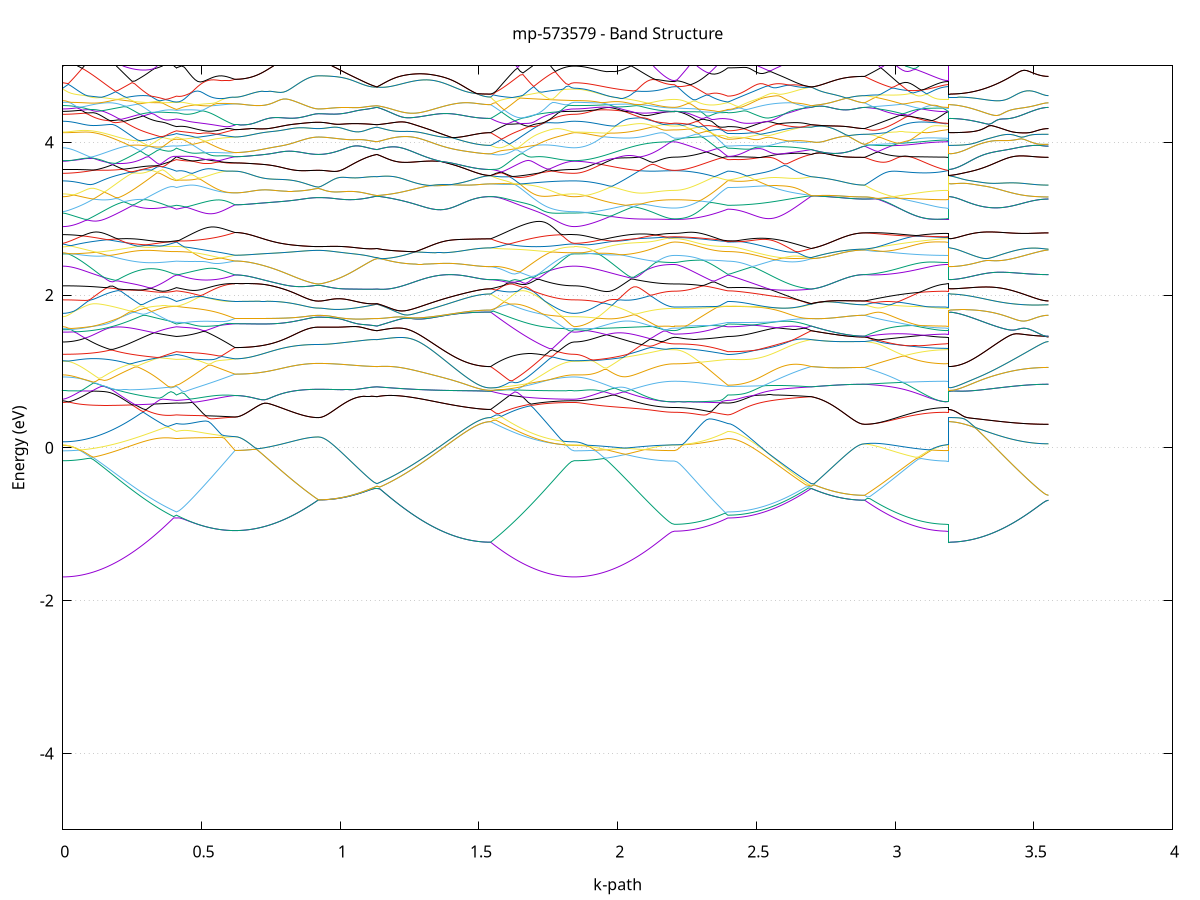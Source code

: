 set title 'mp-573579 - Band Structure'
set xlabel 'k-path'
set ylabel 'Energy (eV)'
set grid y
set yrange [-5:5]
set terminal png size 800,600
set output 'mp-573579_bands_gnuplot.png'
plot '-' using 1:2 with lines notitle, '-' using 1:2 with lines notitle, '-' using 1:2 with lines notitle, '-' using 1:2 with lines notitle, '-' using 1:2 with lines notitle, '-' using 1:2 with lines notitle, '-' using 1:2 with lines notitle, '-' using 1:2 with lines notitle, '-' using 1:2 with lines notitle, '-' using 1:2 with lines notitle, '-' using 1:2 with lines notitle, '-' using 1:2 with lines notitle, '-' using 1:2 with lines notitle, '-' using 1:2 with lines notitle, '-' using 1:2 with lines notitle, '-' using 1:2 with lines notitle, '-' using 1:2 with lines notitle, '-' using 1:2 with lines notitle, '-' using 1:2 with lines notitle, '-' using 1:2 with lines notitle, '-' using 1:2 with lines notitle, '-' using 1:2 with lines notitle, '-' using 1:2 with lines notitle, '-' using 1:2 with lines notitle, '-' using 1:2 with lines notitle, '-' using 1:2 with lines notitle, '-' using 1:2 with lines notitle, '-' using 1:2 with lines notitle, '-' using 1:2 with lines notitle, '-' using 1:2 with lines notitle, '-' using 1:2 with lines notitle, '-' using 1:2 with lines notitle, '-' using 1:2 with lines notitle, '-' using 1:2 with lines notitle, '-' using 1:2 with lines notitle, '-' using 1:2 with lines notitle, '-' using 1:2 with lines notitle, '-' using 1:2 with lines notitle, '-' using 1:2 with lines notitle, '-' using 1:2 with lines notitle, '-' using 1:2 with lines notitle, '-' using 1:2 with lines notitle, '-' using 1:2 with lines notitle, '-' using 1:2 with lines notitle, '-' using 1:2 with lines notitle, '-' using 1:2 with lines notitle, '-' using 1:2 with lines notitle, '-' using 1:2 with lines notitle, '-' using 1:2 with lines notitle, '-' using 1:2 with lines notitle, '-' using 1:2 with lines notitle, '-' using 1:2 with lines notitle, '-' using 1:2 with lines notitle, '-' using 1:2 with lines notitle, '-' using 1:2 with lines notitle, '-' using 1:2 with lines notitle, '-' using 1:2 with lines notitle, '-' using 1:2 with lines notitle, '-' using 1:2 with lines notitle, '-' using 1:2 with lines notitle, '-' using 1:2 with lines notitle, '-' using 1:2 with lines notitle, '-' using 1:2 with lines notitle, '-' using 1:2 with lines notitle, '-' using 1:2 with lines notitle, '-' using 1:2 with lines notitle, '-' using 1:2 with lines notitle, '-' using 1:2 with lines notitle, '-' using 1:2 with lines notitle, '-' using 1:2 with lines notitle, '-' using 1:2 with lines notitle, '-' using 1:2 with lines notitle, '-' using 1:2 with lines notitle, '-' using 1:2 with lines notitle, '-' using 1:2 with lines notitle, '-' using 1:2 with lines notitle, '-' using 1:2 with lines notitle, '-' using 1:2 with lines notitle, '-' using 1:2 with lines notitle, '-' using 1:2 with lines notitle, '-' using 1:2 with lines notitle, '-' using 1:2 with lines notitle, '-' using 1:2 with lines notitle, '-' using 1:2 with lines notitle, '-' using 1:2 with lines notitle, '-' using 1:2 with lines notitle, '-' using 1:2 with lines notitle, '-' using 1:2 with lines notitle, '-' using 1:2 with lines notitle, '-' using 1:2 with lines notitle, '-' using 1:2 with lines notitle, '-' using 1:2 with lines notitle, '-' using 1:2 with lines notitle, '-' using 1:2 with lines notitle, '-' using 1:2 with lines notitle, '-' using 1:2 with lines notitle
0.000000 -23.933664
0.009992 -23.933664
0.019984 -23.933664
0.029976 -23.933664
0.039969 -23.933664
0.049961 -23.933564
0.059953 -23.933564
0.069945 -23.933564
0.079937 -23.933464
0.089929 -23.933464
0.099922 -23.933364
0.109914 -23.933364
0.119906 -23.933264
0.129898 -23.933264
0.139890 -23.933164
0.149882 -23.933064
0.159874 -23.933064
0.169867 -23.932964
0.179859 -23.932864
0.189851 -23.932764
0.199843 -23.932664
0.209835 -23.932664
0.219827 -23.932564
0.229820 -23.932464
0.239812 -23.932364
0.249804 -23.932264
0.259796 -23.932164
0.269788 -23.932064
0.279780 -23.931964
0.289772 -23.931764
0.299765 -23.931664
0.309757 -23.931564
0.319749 -23.931564
0.329741 -23.931664
0.339733 -23.931764
0.349725 -23.931864
0.359718 -23.931964
0.369710 -23.931964
0.379702 -23.932064
0.389694 -23.932164
0.399686 -23.932264
0.409678 -23.932364
0.409678 -23.932364
0.419269 -23.932264
0.428860 -23.932264
0.438451 -23.932264
0.448042 -23.932164
0.457632 -23.932164
0.467223 -23.932064
0.476814 -23.932064
0.486405 -23.932064
0.495996 -23.931964
0.505586 -23.931964
0.515177 -23.931964
0.524768 -23.931864
0.534359 -23.931864
0.543949 -23.931864
0.553540 -23.931764
0.563131 -23.931764
0.572722 -23.931764
0.582313 -23.931664
0.591903 -23.931664
0.601494 -23.931564
0.611085 -23.931564
0.620676 -23.931564
0.620676 -23.931564
0.630381 -23.931564
0.640087 -23.931564
0.649792 -23.931564
0.659498 -23.931464
0.669203 -23.931464
0.678908 -23.931464
0.688614 -23.931464
0.698319 -23.931464
0.708025 -23.931464
0.717730 -23.931364
0.727436 -23.931364
0.737141 -23.931364
0.746847 -23.931364
0.756552 -23.931264
0.766257 -23.931264
0.775963 -23.931264
0.785668 -23.931264
0.795374 -23.931164
0.805079 -23.931164
0.814785 -23.931164
0.824490 -23.931064
0.834195 -23.931064
0.843901 -23.931064
0.853606 -23.930964
0.863312 -23.930964
0.873017 -23.930964
0.882723 -23.930964
0.892428 -23.930964
0.902133 -23.930964
0.911839 -23.930864
0.921544 -23.930864
0.921544 -23.930864
0.931135 -23.930864
0.940726 -23.930864
0.950317 -23.930864
0.959907 -23.930864
0.969498 -23.930964
0.979089 -23.930964
0.988680 -23.930964
0.998271 -23.930964
1.007861 -23.930964
1.017452 -23.930964
1.027043 -23.930964
1.036634 -23.930964
1.046225 -23.930964
1.055815 -23.930964
1.065406 -23.930964
1.074997 -23.930964
1.084588 -23.930964
1.094179 -23.930964
1.103769 -23.930964
1.113360 -23.930964
1.122951 -23.931064
1.132542 -23.931064
1.132542 -23.931064
1.142534 -23.930964
1.152526 -23.930964
1.162518 -23.930964
1.172510 -23.930964
1.182503 -23.930964
1.192495 -23.930964
1.202487 -23.930864
1.212479 -23.930864
1.222471 -23.930864
1.232463 -23.930864
1.242456 -23.930964
1.252448 -23.930964
1.262440 -23.930964
1.272432 -23.930964
1.282424 -23.930964
1.292416 -23.931064
1.302408 -23.931064
1.312401 -23.931064
1.322393 -23.931164
1.332385 -23.931164
1.342377 -23.931164
1.352369 -23.931264
1.362361 -23.931264
1.372354 -23.931364
1.382346 -23.931364
1.392338 -23.931364
1.402330 -23.931464
1.412322 -23.931464
1.422314 -23.931464
1.432306 -23.931564
1.442299 -23.931564
1.452291 -23.931564
1.462283 -23.931564
1.472275 -23.931664
1.482267 -23.931664
1.492259 -23.931664
1.502252 -23.931664
1.512244 -23.931664
1.522236 -23.931664
1.532228 -23.931664
1.542220 -23.931664
1.542220 -23.931664
1.551926 -23.931764
1.561631 -23.931864
1.571336 -23.931964
1.581042 -23.932064
1.590747 -23.932264
1.600453 -23.932264
1.610158 -23.932364
1.619864 -23.932464
1.629569 -23.932564
1.639275 -23.932664
1.648980 -23.932764
1.658685 -23.932864
1.668391 -23.932964
1.678096 -23.932964
1.687802 -23.933064
1.697507 -23.933164
1.707213 -23.933164
1.716918 -23.933264
1.726623 -23.933364
1.736329 -23.933364
1.746034 -23.933464
1.755740 -23.933464
1.765445 -23.933464
1.775151 -23.933564
1.784856 -23.933564
1.794561 -23.933564
1.804267 -23.933664
1.813972 -23.933664
1.823678 -23.933664
1.833383 -23.933664
1.843089 -23.933664
1.843089 -23.933664
1.852865 -23.933664
1.862641 -23.933664
1.872417 -23.933664
1.882194 -23.933664
1.891970 -23.933664
1.901746 -23.933664
1.911522 -23.933664
1.921299 -23.933564
1.931075 -23.933564
1.940851 -23.933564
1.950628 -23.933564
1.960404 -23.933564
1.970180 -23.933464
1.979956 -23.933464
1.989733 -23.933464
1.999509 -23.933464
2.009285 -23.933464
2.019061 -23.933364
2.028838 -23.933364
2.038614 -23.933364
2.048390 -23.933364
2.058166 -23.933264
2.067943 -23.933264
2.077719 -23.933264
2.087495 -23.933264
2.097272 -23.933264
2.107048 -23.933164
2.116824 -23.933164
2.126600 -23.933164
2.136377 -23.933164
2.146153 -23.933164
2.155929 -23.933164
2.165705 -23.933164
2.175482 -23.933164
2.185258 -23.933164
2.195034 -23.933164
2.204810 -23.933064
2.204810 -23.933064
2.214427 -23.933064
2.224044 -23.933064
2.233661 -23.933064
2.243278 -23.933064
2.252895 -23.933064
2.262512 -23.933064
2.272128 -23.932964
2.281745 -23.932964
2.291362 -23.932964
2.300979 -23.932864
2.310596 -23.932864
2.320213 -23.932864
2.329830 -23.932764
2.339447 -23.932764
2.349063 -23.932664
2.358680 -23.932564
2.368297 -23.932564
2.377914 -23.932464
2.387531 -23.932364
2.397148 -23.932364
2.397148 -23.932364
2.406853 -23.932364
2.416559 -23.932364
2.426264 -23.932264
2.435969 -23.932264
2.445675 -23.932264
2.455380 -23.932264
2.465086 -23.932264
2.474791 -23.932264
2.484497 -23.932164
2.494202 -23.932164
2.503907 -23.932164
2.513613 -23.932064
2.523318 -23.932064
2.533024 -23.931964
2.542729 -23.931964
2.552435 -23.931864
2.562140 -23.931864
2.571845 -23.931764
2.581551 -23.931764
2.591256 -23.931664
2.600962 -23.931664
2.610667 -23.931564
2.620373 -23.931564
2.630078 -23.931464
2.639783 -23.931364
2.649489 -23.931364
2.659194 -23.931264
2.668900 -23.931164
2.678605 -23.931164
2.688311 -23.931064
2.698016 -23.931064
2.698016 -23.931064
2.707633 -23.931064
2.717250 -23.931064
2.726867 -23.931064
2.736484 -23.931164
2.746100 -23.931164
2.755717 -23.931164
2.765334 -23.931164
2.774951 -23.931264
2.784568 -23.931264
2.794185 -23.931264
2.803802 -23.931264
2.813418 -23.931264
2.823035 -23.931364
2.832652 -23.931364
2.842269 -23.931364
2.851886 -23.931364
2.861503 -23.931364
2.871120 -23.931364
2.880736 -23.931364
2.890353 -23.931364
2.890353 -23.931364
2.900059 -23.931464
2.909764 -23.931564
2.919470 -23.931664
2.929175 -23.931764
2.938880 -23.931864
2.948586 -23.931964
2.958291 -23.931964
2.967997 -23.932064
2.977702 -23.932164
2.987408 -23.932264
2.997113 -23.932364
3.006818 -23.932364
3.016524 -23.932464
3.026229 -23.932564
3.035935 -23.932564
3.045640 -23.932664
3.055346 -23.932664
3.065051 -23.932764
3.074756 -23.932764
3.084462 -23.932864
3.094167 -23.932864
3.103873 -23.932964
3.113578 -23.932964
3.123284 -23.932964
3.132989 -23.933064
3.142695 -23.933064
3.152400 -23.933064
3.162105 -23.933064
3.171811 -23.933064
3.181516 -23.933164
3.191222 -23.933064
3.191222 -23.931664
3.200998 -23.931664
3.210774 -23.931664
3.220550 -23.931664
3.230327 -23.931664
3.240103 -23.931664
3.249879 -23.931664
3.259656 -23.931664
3.269432 -23.931664
3.279208 -23.931664
3.288984 -23.931664
3.298761 -23.931664
3.308537 -23.931664
3.318313 -23.931564
3.328089 -23.931564
3.337866 -23.931564
3.347642 -23.931564
3.357418 -23.931564
3.367194 -23.931564
3.376971 -23.931564
3.386747 -23.931564
3.396523 -23.931464
3.406300 -23.931464
3.416076 -23.931464
3.425852 -23.931464
3.435628 -23.931464
3.445405 -23.931464
3.455181 -23.931464
3.464957 -23.931464
3.474733 -23.931464
3.484510 -23.931364
3.494286 -23.931364
3.504062 -23.931364
3.513839 -23.931364
3.523615 -23.931364
3.533391 -23.931364
3.543167 -23.931364
3.552944 -23.931364
e
0.000000 -23.928864
0.009992 -23.928864
0.019984 -23.928964
0.029976 -23.928964
0.039969 -23.929064
0.049961 -23.929164
0.059953 -23.929164
0.069945 -23.929264
0.079937 -23.929364
0.089929 -23.929464
0.099922 -23.929464
0.109914 -23.929564
0.119906 -23.929664
0.129898 -23.929764
0.139890 -23.929864
0.149882 -23.929864
0.159874 -23.929964
0.169867 -23.930064
0.179859 -23.930164
0.189851 -23.930264
0.199843 -23.930364
0.209835 -23.930464
0.219827 -23.930564
0.229820 -23.930664
0.239812 -23.930764
0.249804 -23.930864
0.259796 -23.930964
0.269788 -23.931064
0.279780 -23.931164
0.289772 -23.931264
0.299765 -23.931364
0.309757 -23.931464
0.319749 -23.931464
0.329741 -23.931364
0.339733 -23.931264
0.349725 -23.931164
0.359718 -23.931064
0.369710 -23.930964
0.379702 -23.930864
0.389694 -23.930664
0.399686 -23.930564
0.409678 -23.930464
0.409678 -23.930464
0.419269 -23.930564
0.428860 -23.930564
0.438451 -23.930664
0.448042 -23.930664
0.457632 -23.930764
0.467223 -23.930764
0.476814 -23.930864
0.486405 -23.930864
0.495996 -23.930964
0.505586 -23.930964
0.515177 -23.931064
0.524768 -23.931064
0.534359 -23.931164
0.543949 -23.931164
0.553540 -23.931264
0.563131 -23.931264
0.572722 -23.931364
0.582313 -23.931364
0.591903 -23.931364
0.601494 -23.931464
0.611085 -23.931464
0.620676 -23.931564
0.620676 -23.931564
0.630381 -23.931564
0.640087 -23.931564
0.649792 -23.931564
0.659498 -23.931464
0.669203 -23.931464
0.678908 -23.931464
0.688614 -23.931464
0.698319 -23.931464
0.708025 -23.931464
0.717730 -23.931364
0.727436 -23.931364
0.737141 -23.931364
0.746847 -23.931364
0.756552 -23.931264
0.766257 -23.931264
0.775963 -23.931264
0.785668 -23.931264
0.795374 -23.931164
0.805079 -23.931164
0.814785 -23.931164
0.824490 -23.931064
0.834195 -23.931064
0.843901 -23.931064
0.853606 -23.930964
0.863312 -23.930964
0.873017 -23.930964
0.882723 -23.930964
0.892428 -23.930964
0.902133 -23.930964
0.911839 -23.930864
0.921544 -23.930864
0.921544 -23.930864
0.931135 -23.930864
0.940726 -23.930864
0.950317 -23.930864
0.959907 -23.930864
0.969498 -23.930964
0.979089 -23.930964
0.988680 -23.930964
0.998271 -23.930964
1.007861 -23.930964
1.017452 -23.930964
1.027043 -23.930964
1.036634 -23.930964
1.046225 -23.930964
1.055815 -23.930964
1.065406 -23.930964
1.074997 -23.930964
1.084588 -23.930964
1.094179 -23.930964
1.103769 -23.930964
1.113360 -23.930964
1.122951 -23.931064
1.132542 -23.931064
1.132542 -23.931064
1.142534 -23.930964
1.152526 -23.930964
1.162518 -23.930964
1.172510 -23.930964
1.182503 -23.930964
1.192495 -23.930964
1.202487 -23.930864
1.212479 -23.930864
1.222471 -23.930864
1.232463 -23.930864
1.242456 -23.930964
1.252448 -23.930964
1.262440 -23.930964
1.272432 -23.930964
1.282424 -23.930964
1.292416 -23.931064
1.302408 -23.931064
1.312401 -23.931064
1.322393 -23.931164
1.332385 -23.931164
1.342377 -23.931164
1.352369 -23.931264
1.362361 -23.931264
1.372354 -23.931364
1.382346 -23.931364
1.392338 -23.931364
1.402330 -23.931464
1.412322 -23.931464
1.422314 -23.931464
1.432306 -23.931564
1.442299 -23.931564
1.452291 -23.931564
1.462283 -23.931564
1.472275 -23.931664
1.482267 -23.931664
1.492259 -23.931664
1.502252 -23.931664
1.512244 -23.931664
1.522236 -23.931664
1.532228 -23.931664
1.542220 -23.931664
1.542220 -23.931664
1.551926 -23.931564
1.561631 -23.931464
1.571336 -23.931364
1.581042 -23.931264
1.590747 -23.931164
1.600453 -23.931064
1.610158 -23.930964
1.619864 -23.930864
1.629569 -23.930764
1.639275 -23.930664
1.648980 -23.930564
1.658685 -23.930464
1.668391 -23.930364
1.678096 -23.930264
1.687802 -23.930164
1.697507 -23.930064
1.707213 -23.929964
1.716918 -23.929864
1.726623 -23.929764
1.736329 -23.929664
1.746034 -23.929564
1.755740 -23.929464
1.765445 -23.929364
1.775151 -23.929364
1.784856 -23.929264
1.794561 -23.929164
1.804267 -23.929164
1.813972 -23.929064
1.823678 -23.928964
1.833383 -23.928964
1.843089 -23.928864
1.843089 -23.928864
1.852865 -23.928864
1.862641 -23.928864
1.872417 -23.928864
1.882194 -23.928864
1.891970 -23.928864
1.901746 -23.928864
1.911522 -23.928864
1.921299 -23.928864
1.931075 -23.928864
1.940851 -23.928864
1.950628 -23.928864
1.960404 -23.928864
1.970180 -23.928864
1.979956 -23.928864
1.989733 -23.928864
1.999509 -23.928864
2.009285 -23.928864
2.019061 -23.928864
2.028838 -23.928864
2.038614 -23.928864
2.048390 -23.928864
2.058166 -23.928864
2.067943 -23.928864
2.077719 -23.928864
2.087495 -23.928864
2.097272 -23.928864
2.107048 -23.928864
2.116824 -23.928864
2.126600 -23.928864
2.136377 -23.928864
2.146153 -23.928864
2.155929 -23.928864
2.165705 -23.928864
2.175482 -23.928864
2.185258 -23.928864
2.195034 -23.928864
2.204810 -23.928864
2.204810 -23.928864
2.214427 -23.928864
2.224044 -23.928964
2.233661 -23.929064
2.243278 -23.929064
2.252895 -23.929164
2.262512 -23.929264
2.272128 -23.929364
2.281745 -23.929364
2.291362 -23.929464
2.300979 -23.929564
2.310596 -23.929664
2.320213 -23.929764
2.329830 -23.929864
2.339447 -23.929864
2.349063 -23.929964
2.358680 -23.930064
2.368297 -23.930164
2.377914 -23.930264
2.387531 -23.930364
2.397148 -23.930464
2.397148 -23.930464
2.406853 -23.930464
2.416559 -23.930464
2.426264 -23.930464
2.435969 -23.930464
2.445675 -23.930464
2.455380 -23.930464
2.465086 -23.930464
2.474791 -23.930464
2.484497 -23.930464
2.494202 -23.930464
2.503907 -23.930464
2.513613 -23.930464
2.523318 -23.930464
2.533024 -23.930464
2.542729 -23.930464
2.552435 -23.930464
2.562140 -23.930464
2.571845 -23.930464
2.581551 -23.930564
2.591256 -23.930564
2.600962 -23.930564
2.610667 -23.930564
2.620373 -23.930664
2.630078 -23.930664
2.639783 -23.930664
2.649489 -23.930764
2.659194 -23.930764
2.668900 -23.930864
2.678605 -23.930864
2.688311 -23.930964
2.698016 -23.931064
2.698016 -23.931064
2.707633 -23.931064
2.717250 -23.931064
2.726867 -23.931064
2.736484 -23.931164
2.746100 -23.931164
2.755717 -23.931164
2.765334 -23.931164
2.774951 -23.931264
2.784568 -23.931264
2.794185 -23.931264
2.803802 -23.931264
2.813418 -23.931264
2.823035 -23.931364
2.832652 -23.931364
2.842269 -23.931364
2.851886 -23.931364
2.861503 -23.931364
2.871120 -23.931364
2.880736 -23.931364
2.890353 -23.931364
2.890353 -23.931364
2.900059 -23.931264
2.909764 -23.931164
2.919470 -23.931064
2.929175 -23.930964
2.938880 -23.930864
2.948586 -23.930764
2.958291 -23.930664
2.967997 -23.930664
2.977702 -23.930564
2.987408 -23.930464
2.997113 -23.930364
3.006818 -23.930264
3.016524 -23.930164
3.026229 -23.930064
3.035935 -23.929964
3.045640 -23.929864
3.055346 -23.929764
3.065051 -23.929764
3.074756 -23.929664
3.084462 -23.929564
3.094167 -23.929464
3.103873 -23.929364
3.113578 -23.929364
3.123284 -23.929264
3.132989 -23.929164
3.142695 -23.929164
3.152400 -23.929064
3.162105 -23.929064
3.171811 -23.928964
3.181516 -23.928964
3.191222 -23.928864
3.191222 -23.931664
3.200998 -23.931664
3.210774 -23.931664
3.220550 -23.931664
3.230327 -23.931664
3.240103 -23.931664
3.249879 -23.931664
3.259656 -23.931664
3.269432 -23.931664
3.279208 -23.931664
3.288984 -23.931664
3.298761 -23.931664
3.308537 -23.931664
3.318313 -23.931564
3.328089 -23.931564
3.337866 -23.931564
3.347642 -23.931564
3.357418 -23.931564
3.367194 -23.931564
3.376971 -23.931564
3.386747 -23.931564
3.396523 -23.931464
3.406300 -23.931464
3.416076 -23.931464
3.425852 -23.931464
3.435628 -23.931464
3.445405 -23.931464
3.455181 -23.931464
3.464957 -23.931464
3.474733 -23.931464
3.484510 -23.931364
3.494286 -23.931364
3.504062 -23.931364
3.513839 -23.931364
3.523615 -23.931364
3.533391 -23.931364
3.543167 -23.931364
3.552944 -23.931364
e
0.000000 -23.928864
0.009992 -23.928864
0.019984 -23.928864
0.029976 -23.928864
0.039969 -23.928864
0.049961 -23.928864
0.059953 -23.928864
0.069945 -23.928864
0.079937 -23.928864
0.089929 -23.928864
0.099922 -23.928864
0.109914 -23.928864
0.119906 -23.928764
0.129898 -23.928764
0.139890 -23.928764
0.149882 -23.928764
0.159874 -23.928764
0.169867 -23.928764
0.179859 -23.928664
0.189851 -23.928664
0.199843 -23.928664
0.209835 -23.928664
0.219827 -23.928664
0.229820 -23.928564
0.239812 -23.928564
0.249804 -23.928564
0.259796 -23.928564
0.269788 -23.928564
0.279780 -23.928464
0.289772 -23.928464
0.299765 -23.928464
0.309757 -23.928564
0.319749 -23.928564
0.329741 -23.928564
0.339733 -23.928564
0.349725 -23.928564
0.359718 -23.928564
0.369710 -23.928664
0.379702 -23.928664
0.389694 -23.928664
0.399686 -23.928664
0.409678 -23.928664
0.409678 -23.928664
0.419269 -23.928664
0.428860 -23.928664
0.438451 -23.928664
0.448042 -23.928664
0.457632 -23.928664
0.467223 -23.928664
0.476814 -23.928664
0.486405 -23.928664
0.495996 -23.928564
0.505586 -23.928564
0.515177 -23.928564
0.524768 -23.928564
0.534359 -23.928564
0.543949 -23.928564
0.553540 -23.928564
0.563131 -23.928564
0.572722 -23.928564
0.582313 -23.928564
0.591903 -23.928464
0.601494 -23.928464
0.611085 -23.928464
0.620676 -23.928464
0.620676 -23.928464
0.630381 -23.928464
0.640087 -23.928464
0.649792 -23.928464
0.659498 -23.928464
0.669203 -23.928464
0.678908 -23.928564
0.688614 -23.928564
0.698319 -23.928564
0.708025 -23.928564
0.717730 -23.928564
0.727436 -23.928664
0.737141 -23.928664
0.746847 -23.928664
0.756552 -23.928664
0.766257 -23.928764
0.775963 -23.928764
0.785668 -23.928764
0.795374 -23.928864
0.805079 -23.928864
0.814785 -23.928864
0.824490 -23.928964
0.834195 -23.928964
0.843901 -23.928964
0.853606 -23.929064
0.863312 -23.929064
0.873017 -23.929064
0.882723 -23.929064
0.892428 -23.929064
0.902133 -23.929064
0.911839 -23.929164
0.921544 -23.929164
0.921544 -23.929164
0.931135 -23.929164
0.940726 -23.929164
0.950317 -23.929064
0.959907 -23.929064
0.969498 -23.929064
0.979089 -23.929064
0.988680 -23.929064
0.998271 -23.929064
1.007861 -23.929064
1.017452 -23.929064
1.027043 -23.929064
1.036634 -23.929064
1.046225 -23.929064
1.055815 -23.929064
1.065406 -23.929064
1.074997 -23.928964
1.084588 -23.928964
1.094179 -23.928964
1.103769 -23.928964
1.113360 -23.928964
1.122951 -23.928964
1.132542 -23.928964
1.132542 -23.928964
1.142534 -23.928964
1.152526 -23.928964
1.162518 -23.928964
1.172510 -23.929064
1.182503 -23.929064
1.192495 -23.929064
1.202487 -23.929064
1.212479 -23.929064
1.222471 -23.929064
1.232463 -23.929164
1.242456 -23.929064
1.252448 -23.929064
1.262440 -23.929064
1.272432 -23.929064
1.282424 -23.929064
1.292416 -23.929064
1.302408 -23.928964
1.312401 -23.928964
1.322393 -23.928964
1.332385 -23.928964
1.342377 -23.928864
1.352369 -23.928864
1.362361 -23.928864
1.372354 -23.928764
1.382346 -23.928764
1.392338 -23.928764
1.402330 -23.928664
1.412322 -23.928664
1.422314 -23.928664
1.432306 -23.928564
1.442299 -23.928564
1.452291 -23.928564
1.462283 -23.928564
1.472275 -23.928464
1.482267 -23.928464
1.492259 -23.928464
1.502252 -23.928464
1.512244 -23.928464
1.522236 -23.928464
1.532228 -23.928464
1.542220 -23.928464
1.542220 -23.928464
1.551926 -23.928464
1.561631 -23.928464
1.571336 -23.928464
1.581042 -23.928464
1.590747 -23.928564
1.600453 -23.928564
1.610158 -23.928564
1.619864 -23.928564
1.629569 -23.928564
1.639275 -23.928664
1.648980 -23.928664
1.658685 -23.928664
1.668391 -23.928664
1.678096 -23.928664
1.687802 -23.928764
1.697507 -23.928764
1.707213 -23.928764
1.716918 -23.928764
1.726623 -23.928764
1.736329 -23.928764
1.746034 -23.928764
1.755740 -23.928864
1.765445 -23.928864
1.775151 -23.928864
1.784856 -23.928864
1.794561 -23.928864
1.804267 -23.928864
1.813972 -23.928864
1.823678 -23.928864
1.833383 -23.928864
1.843089 -23.928864
1.843089 -23.928864
1.852865 -23.928864
1.862641 -23.928864
1.872417 -23.928864
1.882194 -23.928864
1.891970 -23.928864
1.901746 -23.928864
1.911522 -23.928864
1.921299 -23.928864
1.931075 -23.928864
1.940851 -23.928864
1.950628 -23.928864
1.960404 -23.928864
1.970180 -23.928864
1.979956 -23.928864
1.989733 -23.928864
1.999509 -23.928864
2.009285 -23.928864
2.019061 -23.928864
2.028838 -23.928864
2.038614 -23.928864
2.048390 -23.928864
2.058166 -23.928864
2.067943 -23.928864
2.077719 -23.928864
2.087495 -23.928864
2.097272 -23.928864
2.107048 -23.928864
2.116824 -23.928864
2.126600 -23.928864
2.136377 -23.928864
2.146153 -23.928864
2.155929 -23.928864
2.165705 -23.928864
2.175482 -23.928864
2.185258 -23.928864
2.195034 -23.928864
2.204810 -23.928864
2.204810 -23.928864
2.214427 -23.928864
2.224044 -23.928864
2.233661 -23.928864
2.243278 -23.928864
2.252895 -23.928864
2.262512 -23.928864
2.272128 -23.928864
2.281745 -23.928864
2.291362 -23.928864
2.300979 -23.928864
2.310596 -23.928864
2.320213 -23.928864
2.329830 -23.928764
2.339447 -23.928764
2.349063 -23.928764
2.358680 -23.928764
2.368297 -23.928764
2.377914 -23.928764
2.387531 -23.928664
2.397148 -23.928664
2.397148 -23.928664
2.406853 -23.928664
2.416559 -23.928664
2.426264 -23.928664
2.435969 -23.928764
2.445675 -23.928764
2.455380 -23.928764
2.465086 -23.928764
2.474791 -23.928764
2.484497 -23.928864
2.494202 -23.928864
2.503907 -23.928864
2.513613 -23.928864
2.523318 -23.928964
2.533024 -23.928964
2.542729 -23.928964
2.552435 -23.928964
2.562140 -23.928964
2.571845 -23.929064
2.581551 -23.929064
2.591256 -23.929064
2.600962 -23.929064
2.610667 -23.929064
2.620373 -23.929064
2.630078 -23.929064
2.639783 -23.929064
2.649489 -23.929064
2.659194 -23.928964
2.668900 -23.928964
2.678605 -23.928964
2.688311 -23.928964
2.698016 -23.928964
2.698016 -23.928964
2.707633 -23.928864
2.717250 -23.928864
2.726867 -23.928864
2.736484 -23.928764
2.746100 -23.928764
2.755717 -23.928764
2.765334 -23.928664
2.774951 -23.928664
2.784568 -23.928664
2.794185 -23.928664
2.803802 -23.928564
2.813418 -23.928564
2.823035 -23.928564
2.832652 -23.928564
2.842269 -23.928564
2.851886 -23.928564
2.861503 -23.928464
2.871120 -23.928464
2.880736 -23.928464
2.890353 -23.928464
2.890353 -23.928464
2.900059 -23.928464
2.909764 -23.928564
2.919470 -23.928564
2.929175 -23.928564
2.938880 -23.928564
2.948586 -23.928564
2.958291 -23.928564
2.967997 -23.928664
2.977702 -23.928664
2.987408 -23.928664
2.997113 -23.928664
3.006818 -23.928664
3.016524 -23.928664
3.026229 -23.928764
3.035935 -23.928764
3.045640 -23.928764
3.055346 -23.928764
3.065051 -23.928764
3.074756 -23.928764
3.084462 -23.928764
3.094167 -23.928864
3.103873 -23.928864
3.113578 -23.928864
3.123284 -23.928864
3.132989 -23.928864
3.142695 -23.928864
3.152400 -23.928864
3.162105 -23.928864
3.171811 -23.928864
3.181516 -23.928864
3.191222 -23.928864
3.191222 -23.928464
3.200998 -23.928464
3.210774 -23.928464
3.220550 -23.928464
3.230327 -23.928464
3.240103 -23.928464
3.249879 -23.928464
3.259656 -23.928464
3.269432 -23.928464
3.279208 -23.928464
3.288984 -23.928464
3.298761 -23.928464
3.308537 -23.928464
3.318313 -23.928464
3.328089 -23.928464
3.337866 -23.928464
3.347642 -23.928464
3.357418 -23.928464
3.367194 -23.928464
3.376971 -23.928464
3.386747 -23.928464
3.396523 -23.928464
3.406300 -23.928464
3.416076 -23.928464
3.425852 -23.928464
3.435628 -23.928464
3.445405 -23.928464
3.455181 -23.928464
3.464957 -23.928464
3.474733 -23.928464
3.484510 -23.928464
3.494286 -23.928464
3.504062 -23.928464
3.513839 -23.928464
3.523615 -23.928464
3.533391 -23.928464
3.543167 -23.928464
3.552944 -23.928464
e
0.000000 -23.928864
0.009992 -23.928764
0.019984 -23.928764
0.029976 -23.928664
0.039969 -23.928664
0.049961 -23.928664
0.059953 -23.928564
0.069945 -23.928564
0.079937 -23.928564
0.089929 -23.928564
0.099922 -23.928464
0.109914 -23.928464
0.119906 -23.928464
0.129898 -23.928464
0.139890 -23.928464
0.149882 -23.928464
0.159874 -23.928364
0.169867 -23.928364
0.179859 -23.928364
0.189851 -23.928364
0.199843 -23.928364
0.209835 -23.928364
0.219827 -23.928364
0.229820 -23.928464
0.239812 -23.928464
0.249804 -23.928464
0.259796 -23.928464
0.269788 -23.928464
0.279780 -23.928464
0.289772 -23.928464
0.299765 -23.928464
0.309757 -23.928464
0.319749 -23.928464
0.329741 -23.928364
0.339733 -23.928364
0.349725 -23.928364
0.359718 -23.928364
0.369710 -23.928364
0.379702 -23.928364
0.389694 -23.928364
0.399686 -23.928364
0.409678 -23.928364
0.409678 -23.928364
0.419269 -23.928364
0.428860 -23.928364
0.438451 -23.928364
0.448042 -23.928364
0.457632 -23.928364
0.467223 -23.928364
0.476814 -23.928364
0.486405 -23.928364
0.495996 -23.928364
0.505586 -23.928364
0.515177 -23.928364
0.524768 -23.928364
0.534359 -23.928364
0.543949 -23.928364
0.553540 -23.928464
0.563131 -23.928464
0.572722 -23.928464
0.582313 -23.928464
0.591903 -23.928464
0.601494 -23.928464
0.611085 -23.928464
0.620676 -23.928464
0.620676 -23.928464
0.630381 -23.928464
0.640087 -23.928464
0.649792 -23.928464
0.659498 -23.928464
0.669203 -23.928464
0.678908 -23.928564
0.688614 -23.928564
0.698319 -23.928564
0.708025 -23.928564
0.717730 -23.928564
0.727436 -23.928664
0.737141 -23.928664
0.746847 -23.928664
0.756552 -23.928664
0.766257 -23.928764
0.775963 -23.928764
0.785668 -23.928764
0.795374 -23.928864
0.805079 -23.928864
0.814785 -23.928864
0.824490 -23.928964
0.834195 -23.928964
0.843901 -23.928964
0.853606 -23.929064
0.863312 -23.929064
0.873017 -23.929064
0.882723 -23.929064
0.892428 -23.929064
0.902133 -23.929064
0.911839 -23.929164
0.921544 -23.929164
0.921544 -23.929164
0.931135 -23.929164
0.940726 -23.929164
0.950317 -23.929064
0.959907 -23.929064
0.969498 -23.929064
0.979089 -23.929064
0.988680 -23.929064
0.998271 -23.929064
1.007861 -23.929064
1.017452 -23.929064
1.027043 -23.929064
1.036634 -23.929064
1.046225 -23.929064
1.055815 -23.929064
1.065406 -23.929064
1.074997 -23.928964
1.084588 -23.928964
1.094179 -23.928964
1.103769 -23.928964
1.113360 -23.928964
1.122951 -23.928964
1.132542 -23.928964
1.132542 -23.928964
1.142534 -23.928964
1.152526 -23.928964
1.162518 -23.928964
1.172510 -23.929064
1.182503 -23.929064
1.192495 -23.929064
1.202487 -23.929064
1.212479 -23.929064
1.222471 -23.929064
1.232463 -23.929164
1.242456 -23.929064
1.252448 -23.929064
1.262440 -23.929064
1.272432 -23.929064
1.282424 -23.929064
1.292416 -23.929064
1.302408 -23.928964
1.312401 -23.928964
1.322393 -23.928964
1.332385 -23.928964
1.342377 -23.928864
1.352369 -23.928864
1.362361 -23.928864
1.372354 -23.928764
1.382346 -23.928764
1.392338 -23.928764
1.402330 -23.928664
1.412322 -23.928664
1.422314 -23.928664
1.432306 -23.928564
1.442299 -23.928564
1.452291 -23.928564
1.462283 -23.928564
1.472275 -23.928464
1.482267 -23.928464
1.492259 -23.928464
1.502252 -23.928464
1.512244 -23.928464
1.522236 -23.928464
1.532228 -23.928464
1.542220 -23.928464
1.542220 -23.928464
1.551926 -23.928464
1.561631 -23.928364
1.571336 -23.928364
1.581042 -23.928364
1.590747 -23.928364
1.600453 -23.928364
1.610158 -23.928364
1.619864 -23.928364
1.629569 -23.928364
1.639275 -23.928364
1.648980 -23.928364
1.658685 -23.928364
1.668391 -23.928364
1.678096 -23.928364
1.687802 -23.928364
1.697507 -23.928364
1.707213 -23.928364
1.716918 -23.928364
1.726623 -23.928464
1.736329 -23.928464
1.746034 -23.928464
1.755740 -23.928464
1.765445 -23.928564
1.775151 -23.928564
1.784856 -23.928564
1.794561 -23.928664
1.804267 -23.928664
1.813972 -23.928664
1.823678 -23.928764
1.833383 -23.928764
1.843089 -23.928864
1.843089 -23.928864
1.852865 -23.928864
1.862641 -23.928864
1.872417 -23.928864
1.882194 -23.928864
1.891970 -23.928864
1.901746 -23.928864
1.911522 -23.928864
1.921299 -23.928864
1.931075 -23.928864
1.940851 -23.928864
1.950628 -23.928864
1.960404 -23.928864
1.970180 -23.928864
1.979956 -23.928864
1.989733 -23.928864
1.999509 -23.928864
2.009285 -23.928864
2.019061 -23.928864
2.028838 -23.928864
2.038614 -23.928864
2.048390 -23.928864
2.058166 -23.928864
2.067943 -23.928864
2.077719 -23.928864
2.087495 -23.928864
2.097272 -23.928864
2.107048 -23.928864
2.116824 -23.928864
2.126600 -23.928864
2.136377 -23.928864
2.146153 -23.928864
2.155929 -23.928864
2.165705 -23.928864
2.175482 -23.928864
2.185258 -23.928864
2.195034 -23.928864
2.204810 -23.928864
2.204810 -23.928864
2.214427 -23.928764
2.224044 -23.928764
2.233661 -23.928664
2.243278 -23.928664
2.252895 -23.928664
2.262512 -23.928564
2.272128 -23.928564
2.281745 -23.928564
2.291362 -23.928464
2.300979 -23.928464
2.310596 -23.928464
2.320213 -23.928464
2.329830 -23.928364
2.339447 -23.928364
2.349063 -23.928364
2.358680 -23.928364
2.368297 -23.928364
2.377914 -23.928364
2.387531 -23.928364
2.397148 -23.928364
2.397148 -23.928364
2.406853 -23.928364
2.416559 -23.928364
2.426264 -23.928364
2.435969 -23.928364
2.445675 -23.928364
2.455380 -23.928364
2.465086 -23.928364
2.474791 -23.928364
2.484497 -23.928364
2.494202 -23.928364
2.503907 -23.928364
2.513613 -23.928464
2.523318 -23.928464
2.533024 -23.928464
2.542729 -23.928464
2.552435 -23.928464
2.562140 -23.928564
2.571845 -23.928564
2.581551 -23.928564
2.591256 -23.928564
2.600962 -23.928664
2.610667 -23.928664
2.620373 -23.928664
2.630078 -23.928664
2.639783 -23.928764
2.649489 -23.928764
2.659194 -23.928764
2.668900 -23.928864
2.678605 -23.928864
2.688311 -23.928864
2.698016 -23.928964
2.698016 -23.928964
2.707633 -23.928864
2.717250 -23.928864
2.726867 -23.928864
2.736484 -23.928764
2.746100 -23.928764
2.755717 -23.928764
2.765334 -23.928664
2.774951 -23.928664
2.784568 -23.928664
2.794185 -23.928664
2.803802 -23.928564
2.813418 -23.928564
2.823035 -23.928564
2.832652 -23.928564
2.842269 -23.928564
2.851886 -23.928564
2.861503 -23.928464
2.871120 -23.928464
2.880736 -23.928464
2.890353 -23.928464
2.890353 -23.928464
2.900059 -23.928464
2.909764 -23.928464
2.919470 -23.928464
2.929175 -23.928464
2.938880 -23.928464
2.948586 -23.928464
2.958291 -23.928464
2.967997 -23.928464
2.977702 -23.928464
2.987408 -23.928364
2.997113 -23.928364
3.006818 -23.928364
3.016524 -23.928464
3.026229 -23.928464
3.035935 -23.928464
3.045640 -23.928464
3.055346 -23.928464
3.065051 -23.928464
3.074756 -23.928464
3.084462 -23.928464
3.094167 -23.928564
3.103873 -23.928564
3.113578 -23.928564
3.123284 -23.928564
3.132989 -23.928664
3.142695 -23.928664
3.152400 -23.928664
3.162105 -23.928764
3.171811 -23.928764
3.181516 -23.928764
3.191222 -23.928864
3.191222 -23.928464
3.200998 -23.928464
3.210774 -23.928464
3.220550 -23.928464
3.230327 -23.928464
3.240103 -23.928464
3.249879 -23.928464
3.259656 -23.928464
3.269432 -23.928464
3.279208 -23.928464
3.288984 -23.928464
3.298761 -23.928464
3.308537 -23.928464
3.318313 -23.928464
3.328089 -23.928464
3.337866 -23.928464
3.347642 -23.928464
3.357418 -23.928464
3.367194 -23.928464
3.376971 -23.928464
3.386747 -23.928464
3.396523 -23.928464
3.406300 -23.928464
3.416076 -23.928464
3.425852 -23.928464
3.435628 -23.928464
3.445405 -23.928464
3.455181 -23.928464
3.464957 -23.928464
3.474733 -23.928464
3.484510 -23.928464
3.494286 -23.928464
3.504062 -23.928464
3.513839 -23.928464
3.523615 -23.928464
3.533391 -23.928464
3.543167 -23.928464
3.552944 -23.928464
e
0.000000 -23.918064
0.009992 -23.918064
0.019984 -23.917964
0.029976 -23.917964
0.039969 -23.917964
0.049961 -23.917964
0.059953 -23.917964
0.069945 -23.917964
0.079937 -23.917964
0.089929 -23.917864
0.099922 -23.917864
0.109914 -23.917864
0.119906 -23.917864
0.129898 -23.917764
0.139890 -23.917764
0.149882 -23.917764
0.159874 -23.917664
0.169867 -23.917664
0.179859 -23.917564
0.189851 -23.917564
0.199843 -23.917464
0.209835 -23.917464
0.219827 -23.917364
0.229820 -23.917364
0.239812 -23.917264
0.249804 -23.917264
0.259796 -23.917164
0.269788 -23.917164
0.279780 -23.917264
0.289772 -23.917264
0.299765 -23.917364
0.309757 -23.917464
0.319749 -23.917464
0.329741 -23.917564
0.339733 -23.917664
0.349725 -23.917664
0.359718 -23.917764
0.369710 -23.917864
0.379702 -23.917864
0.389694 -23.917964
0.399686 -23.918064
0.409678 -23.918064
0.409678 -23.918064
0.419269 -23.918064
0.428860 -23.918064
0.438451 -23.917964
0.448042 -23.917964
0.457632 -23.917964
0.467223 -23.917864
0.476814 -23.917864
0.486405 -23.917764
0.495996 -23.917764
0.505586 -23.917764
0.515177 -23.917664
0.524768 -23.917664
0.534359 -23.917564
0.543949 -23.917564
0.553540 -23.917464
0.563131 -23.917464
0.572722 -23.917364
0.582313 -23.917364
0.591903 -23.917264
0.601494 -23.917264
0.611085 -23.917264
0.620676 -23.917164
0.620676 -23.917164
0.630381 -23.917164
0.640087 -23.917164
0.649792 -23.917164
0.659498 -23.917164
0.669203 -23.917164
0.678908 -23.917164
0.688614 -23.917064
0.698319 -23.917064
0.708025 -23.917064
0.717730 -23.917064
0.727436 -23.916964
0.737141 -23.916964
0.746847 -23.916864
0.756552 -23.916864
0.766257 -23.916864
0.775963 -23.916764
0.785668 -23.916764
0.795374 -23.916664
0.805079 -23.916664
0.814785 -23.916564
0.824490 -23.916564
0.834195 -23.916464
0.843901 -23.916364
0.853606 -23.916364
0.863312 -23.916264
0.873017 -23.916264
0.882723 -23.916164
0.892428 -23.916164
0.902133 -23.916064
0.911839 -23.915964
0.921544 -23.915964
0.921544 -23.915964
0.931135 -23.915964
0.940726 -23.916064
0.950317 -23.916064
0.959907 -23.916064
0.969498 -23.916164
0.979089 -23.916164
0.988680 -23.916164
0.998271 -23.916264
1.007861 -23.916264
1.017452 -23.916364
1.027043 -23.916364
1.036634 -23.916364
1.046225 -23.916464
1.055815 -23.916464
1.065406 -23.916564
1.074997 -23.916564
1.084588 -23.916564
1.094179 -23.916664
1.103769 -23.916664
1.113360 -23.916664
1.122951 -23.916764
1.132542 -23.916764
1.132542 -23.916764
1.142534 -23.916664
1.152526 -23.916664
1.162518 -23.916564
1.172510 -23.916464
1.182503 -23.916464
1.192495 -23.916364
1.202487 -23.916264
1.212479 -23.916264
1.222471 -23.916164
1.232463 -23.916064
1.242456 -23.916064
1.252448 -23.915964
1.262440 -23.915864
1.272432 -23.915964
1.282424 -23.916064
1.292416 -23.916064
1.302408 -23.916164
1.312401 -23.916164
1.322393 -23.916264
1.332385 -23.916364
1.342377 -23.916364
1.352369 -23.916464
1.362361 -23.916464
1.372354 -23.916564
1.382346 -23.916564
1.392338 -23.916664
1.402330 -23.916664
1.412322 -23.916764
1.422314 -23.916764
1.432306 -23.916764
1.442299 -23.916864
1.452291 -23.916864
1.462283 -23.916864
1.472275 -23.916864
1.482267 -23.916964
1.492259 -23.916964
1.502252 -23.916964
1.512244 -23.916964
1.522236 -23.916964
1.532228 -23.916964
1.542220 -23.916964
1.542220 -23.916964
1.551926 -23.917064
1.561631 -23.917064
1.571336 -23.917164
1.581042 -23.917164
1.590747 -23.917264
1.600453 -23.917264
1.610158 -23.917364
1.619864 -23.917364
1.629569 -23.917464
1.639275 -23.917464
1.648980 -23.917564
1.658685 -23.917564
1.668391 -23.917664
1.678096 -23.917664
1.687802 -23.917664
1.697507 -23.917764
1.707213 -23.917764
1.716918 -23.917764
1.726623 -23.917864
1.736329 -23.917864
1.746034 -23.917864
1.755740 -23.917964
1.765445 -23.917964
1.775151 -23.917964
1.784856 -23.917964
1.794561 -23.917964
1.804267 -23.917964
1.813972 -23.917964
1.823678 -23.917964
1.833383 -23.918064
1.843089 -23.918064
1.843089 -23.918064
1.852865 -23.918064
1.862641 -23.918064
1.872417 -23.918064
1.882194 -23.918064
1.891970 -23.918064
1.901746 -23.918064
1.911522 -23.918064
1.921299 -23.918064
1.931075 -23.918064
1.940851 -23.918164
1.950628 -23.918164
1.960404 -23.918164
1.970180 -23.918164
1.979956 -23.918264
1.989733 -23.918264
1.999509 -23.918264
2.009285 -23.918364
2.019061 -23.918364
2.028838 -23.918364
2.038614 -23.918364
2.048390 -23.918464
2.058166 -23.918464
2.067943 -23.918464
2.077719 -23.918564
2.087495 -23.918564
2.097272 -23.918564
2.107048 -23.918564
2.116824 -23.918664
2.126600 -23.918664
2.136377 -23.918664
2.146153 -23.918664
2.155929 -23.918664
2.165705 -23.918664
2.175482 -23.918664
2.185258 -23.918764
2.195034 -23.918764
2.204810 -23.918764
2.204810 -23.918764
2.214427 -23.918764
2.224044 -23.918764
2.233661 -23.918664
2.243278 -23.918664
2.252895 -23.918664
2.262512 -23.918664
2.272128 -23.918664
2.281745 -23.918564
2.291362 -23.918564
2.300979 -23.918564
2.310596 -23.918564
2.320213 -23.918464
2.329830 -23.918464
2.339447 -23.918364
2.349063 -23.918364
2.358680 -23.918264
2.368297 -23.918264
2.377914 -23.918164
2.387531 -23.918164
2.397148 -23.918064
2.397148 -23.918064
2.406853 -23.918064
2.416559 -23.918064
2.426264 -23.918064
2.435969 -23.918064
2.445675 -23.918064
2.455380 -23.918064
2.465086 -23.917964
2.474791 -23.917964
2.484497 -23.917964
2.494202 -23.917964
2.503907 -23.917864
2.513613 -23.917864
2.523318 -23.917764
2.533024 -23.917764
2.542729 -23.917764
2.552435 -23.917664
2.562140 -23.917664
2.571845 -23.917564
2.581551 -23.917564
2.591256 -23.917464
2.600962 -23.917364
2.610667 -23.917364
2.620373 -23.917264
2.630078 -23.917264
2.639783 -23.917164
2.649489 -23.917064
2.659194 -23.917064
2.668900 -23.916964
2.678605 -23.916864
2.688311 -23.916864
2.698016 -23.916764
2.698016 -23.916764
2.707633 -23.916764
2.717250 -23.916864
2.726867 -23.916964
2.736484 -23.916964
2.746100 -23.916964
2.755717 -23.917064
2.765334 -23.917064
2.774951 -23.917164
2.784568 -23.917164
2.794185 -23.917164
2.803802 -23.917264
2.813418 -23.917264
2.823035 -23.917264
2.832652 -23.917264
2.842269 -23.917364
2.851886 -23.917364
2.861503 -23.917364
2.871120 -23.917364
2.880736 -23.917364
2.890353 -23.917364
2.890353 -23.917364
2.900059 -23.917464
2.909764 -23.917464
2.919470 -23.917564
2.929175 -23.917664
2.938880 -23.917664
2.948586 -23.917764
2.958291 -23.917864
2.967997 -23.917864
2.977702 -23.917964
2.987408 -23.918064
2.997113 -23.918064
3.006818 -23.918164
3.016524 -23.918164
3.026229 -23.918264
3.035935 -23.918264
3.045640 -23.918364
3.055346 -23.918364
3.065051 -23.918464
3.074756 -23.918464
3.084462 -23.918564
3.094167 -23.918564
3.103873 -23.918564
3.113578 -23.918564
3.123284 -23.918664
3.132989 -23.918664
3.142695 -23.918664
3.152400 -23.918664
3.162105 -23.918664
3.171811 -23.918664
3.181516 -23.918764
3.191222 -23.918764
3.191222 -23.916964
3.200998 -23.916964
3.210774 -23.916964
3.220550 -23.916964
3.230327 -23.916964
3.240103 -23.916964
3.249879 -23.917064
3.259656 -23.917064
3.269432 -23.917064
3.279208 -23.917064
3.288984 -23.917064
3.298761 -23.917064
3.308537 -23.917064
3.318313 -23.917064
3.328089 -23.917064
3.337866 -23.917164
3.347642 -23.917164
3.357418 -23.917164
3.367194 -23.917164
3.376971 -23.917164
3.386747 -23.917164
3.396523 -23.917264
3.406300 -23.917264
3.416076 -23.917264
3.425852 -23.917264
3.435628 -23.917264
3.445405 -23.917264
3.455181 -23.917264
3.464957 -23.917364
3.474733 -23.917364
3.484510 -23.917364
3.494286 -23.917364
3.504062 -23.917364
3.513839 -23.917364
3.523615 -23.917364
3.533391 -23.917364
3.543167 -23.917364
3.552944 -23.917364
e
0.000000 -23.915964
0.009992 -23.916064
0.019984 -23.916064
0.029976 -23.916064
0.039969 -23.916064
0.049961 -23.916064
0.059953 -23.916064
0.069945 -23.916064
0.079937 -23.916164
0.089929 -23.916164
0.099922 -23.916164
0.109914 -23.916264
0.119906 -23.916264
0.129898 -23.916264
0.139890 -23.916364
0.149882 -23.916364
0.159874 -23.916464
0.169867 -23.916464
0.179859 -23.916564
0.189851 -23.916664
0.199843 -23.916664
0.209835 -23.916764
0.219827 -23.916764
0.229820 -23.916864
0.239812 -23.916964
0.249804 -23.916964
0.259796 -23.917064
0.269788 -23.917164
0.279780 -23.917064
0.289772 -23.917064
0.299765 -23.916964
0.309757 -23.916964
0.319749 -23.916864
0.329741 -23.916864
0.339733 -23.916764
0.349725 -23.916764
0.359718 -23.916664
0.369710 -23.916664
0.379702 -23.916564
0.389694 -23.916564
0.399686 -23.916464
0.409678 -23.916464
0.409678 -23.916464
0.419269 -23.916464
0.428860 -23.916464
0.438451 -23.916464
0.448042 -23.916564
0.457632 -23.916564
0.467223 -23.916564
0.476814 -23.916564
0.486405 -23.916664
0.495996 -23.916664
0.505586 -23.916664
0.515177 -23.916764
0.524768 -23.916764
0.534359 -23.916764
0.543949 -23.916864
0.553540 -23.916864
0.563131 -23.916964
0.572722 -23.916964
0.582313 -23.916964
0.591903 -23.917064
0.601494 -23.917064
0.611085 -23.917164
0.620676 -23.917164
0.620676 -23.917164
0.630381 -23.917164
0.640087 -23.917164
0.649792 -23.917164
0.659498 -23.917164
0.669203 -23.917164
0.678908 -23.917164
0.688614 -23.917064
0.698319 -23.917064
0.708025 -23.917064
0.717730 -23.917064
0.727436 -23.916964
0.737141 -23.916964
0.746847 -23.916864
0.756552 -23.916864
0.766257 -23.916864
0.775963 -23.916764
0.785668 -23.916764
0.795374 -23.916664
0.805079 -23.916664
0.814785 -23.916564
0.824490 -23.916564
0.834195 -23.916464
0.843901 -23.916364
0.853606 -23.916364
0.863312 -23.916264
0.873017 -23.916264
0.882723 -23.916164
0.892428 -23.916164
0.902133 -23.916064
0.911839 -23.915964
0.921544 -23.915964
0.921544 -23.915964
0.931135 -23.915964
0.940726 -23.916064
0.950317 -23.916064
0.959907 -23.916064
0.969498 -23.916164
0.979089 -23.916164
0.988680 -23.916164
0.998271 -23.916264
1.007861 -23.916264
1.017452 -23.916364
1.027043 -23.916364
1.036634 -23.916364
1.046225 -23.916464
1.055815 -23.916464
1.065406 -23.916564
1.074997 -23.916564
1.084588 -23.916564
1.094179 -23.916664
1.103769 -23.916664
1.113360 -23.916664
1.122951 -23.916764
1.132542 -23.916764
1.132542 -23.916764
1.142534 -23.916664
1.152526 -23.916664
1.162518 -23.916564
1.172510 -23.916464
1.182503 -23.916464
1.192495 -23.916364
1.202487 -23.916264
1.212479 -23.916264
1.222471 -23.916164
1.232463 -23.916064
1.242456 -23.916064
1.252448 -23.915964
1.262440 -23.915864
1.272432 -23.915964
1.282424 -23.916064
1.292416 -23.916064
1.302408 -23.916164
1.312401 -23.916164
1.322393 -23.916264
1.332385 -23.916364
1.342377 -23.916364
1.352369 -23.916464
1.362361 -23.916464
1.372354 -23.916564
1.382346 -23.916564
1.392338 -23.916664
1.402330 -23.916664
1.412322 -23.916764
1.422314 -23.916764
1.432306 -23.916764
1.442299 -23.916864
1.452291 -23.916864
1.462283 -23.916864
1.472275 -23.916864
1.482267 -23.916964
1.492259 -23.916964
1.502252 -23.916964
1.512244 -23.916964
1.522236 -23.916964
1.532228 -23.916964
1.542220 -23.916964
1.542220 -23.916964
1.551926 -23.916964
1.561631 -23.916864
1.571336 -23.916864
1.581042 -23.916764
1.590747 -23.916764
1.600453 -23.916664
1.610158 -23.916664
1.619864 -23.916564
1.629569 -23.916564
1.639275 -23.916464
1.648980 -23.916464
1.658685 -23.916464
1.668391 -23.916364
1.678096 -23.916364
1.687802 -23.916264
1.697507 -23.916264
1.707213 -23.916264
1.716918 -23.916164
1.726623 -23.916164
1.736329 -23.916164
1.746034 -23.916164
1.755740 -23.916064
1.765445 -23.916064
1.775151 -23.916064
1.784856 -23.916064
1.794561 -23.916064
1.804267 -23.916064
1.813972 -23.915964
1.823678 -23.915964
1.833383 -23.915964
1.843089 -23.915964
1.843089 -23.915964
1.852865 -23.915964
1.862641 -23.915964
1.872417 -23.916064
1.882194 -23.916064
1.891970 -23.916064
1.901746 -23.916064
1.911522 -23.916064
1.921299 -23.916064
1.931075 -23.916064
1.940851 -23.916064
1.950628 -23.916064
1.960404 -23.916064
1.970180 -23.916064
1.979956 -23.916064
1.989733 -23.916064
1.999509 -23.916064
2.009285 -23.916064
2.019061 -23.916064
2.028838 -23.916064
2.038614 -23.916064
2.048390 -23.916064
2.058166 -23.916064
2.067943 -23.916064
2.077719 -23.916064
2.087495 -23.916064
2.097272 -23.916064
2.107048 -23.916064
2.116824 -23.916064
2.126600 -23.916064
2.136377 -23.916064
2.146153 -23.916064
2.155929 -23.916064
2.165705 -23.916064
2.175482 -23.916064
2.185258 -23.916064
2.195034 -23.916064
2.204810 -23.916064
2.204810 -23.916064
2.214427 -23.916064
2.224044 -23.916064
2.233661 -23.916064
2.243278 -23.915964
2.252895 -23.915964
2.262512 -23.916064
2.272128 -23.916064
2.281745 -23.916064
2.291362 -23.916064
2.300979 -23.916064
2.310596 -23.916164
2.320213 -23.916164
2.329830 -23.916164
2.339447 -23.916164
2.349063 -23.916264
2.358680 -23.916264
2.368297 -23.916364
2.377914 -23.916364
2.387531 -23.916364
2.397148 -23.916464
2.397148 -23.916464
2.406853 -23.916464
2.416559 -23.916464
2.426264 -23.916464
2.435969 -23.916364
2.445675 -23.916364
2.455380 -23.916364
2.465086 -23.916364
2.474791 -23.916364
2.484497 -23.916264
2.494202 -23.916264
2.503907 -23.916264
2.513613 -23.916164
2.523318 -23.916164
2.533024 -23.916164
2.542729 -23.916064
2.552435 -23.916064
2.562140 -23.915964
2.571845 -23.915964
2.581551 -23.915964
2.591256 -23.916064
2.600962 -23.916064
2.610667 -23.916164
2.620373 -23.916264
2.630078 -23.916264
2.639783 -23.916364
2.649489 -23.916464
2.659194 -23.916464
2.668900 -23.916564
2.678605 -23.916664
2.688311 -23.916664
2.698016 -23.916764
2.698016 -23.916764
2.707633 -23.916764
2.717250 -23.916864
2.726867 -23.916964
2.736484 -23.916964
2.746100 -23.916964
2.755717 -23.917064
2.765334 -23.917064
2.774951 -23.917164
2.784568 -23.917164
2.794185 -23.917164
2.803802 -23.917264
2.813418 -23.917264
2.823035 -23.917264
2.832652 -23.917264
2.842269 -23.917364
2.851886 -23.917364
2.861503 -23.917364
2.871120 -23.917364
2.880736 -23.917364
2.890353 -23.917364
2.890353 -23.917364
2.900059 -23.917264
2.909764 -23.917264
2.919470 -23.917164
2.929175 -23.917064
2.938880 -23.917064
2.948586 -23.916964
2.958291 -23.916864
2.967997 -23.916864
2.977702 -23.916764
2.987408 -23.916764
2.997113 -23.916664
3.006818 -23.916564
3.016524 -23.916564
3.026229 -23.916464
3.035935 -23.916464
3.045640 -23.916364
3.055346 -23.916364
3.065051 -23.916264
3.074756 -23.916264
3.084462 -23.916264
3.094167 -23.916164
3.103873 -23.916164
3.113578 -23.916164
3.123284 -23.916164
3.132989 -23.916064
3.142695 -23.916064
3.152400 -23.916064
3.162105 -23.916064
3.171811 -23.916064
3.181516 -23.916064
3.191222 -23.916064
3.191222 -23.916964
3.200998 -23.916964
3.210774 -23.916964
3.220550 -23.916964
3.230327 -23.916964
3.240103 -23.916964
3.249879 -23.917064
3.259656 -23.917064
3.269432 -23.917064
3.279208 -23.917064
3.288984 -23.917064
3.298761 -23.917064
3.308537 -23.917064
3.318313 -23.917064
3.328089 -23.917064
3.337866 -23.917164
3.347642 -23.917164
3.357418 -23.917164
3.367194 -23.917164
3.376971 -23.917164
3.386747 -23.917164
3.396523 -23.917264
3.406300 -23.917264
3.416076 -23.917264
3.425852 -23.917264
3.435628 -23.917264
3.445405 -23.917264
3.455181 -23.917264
3.464957 -23.917364
3.474733 -23.917364
3.484510 -23.917364
3.494286 -23.917364
3.504062 -23.917364
3.513839 -23.917364
3.523615 -23.917364
3.533391 -23.917364
3.543167 -23.917364
3.552944 -23.917364
e
0.000000 -23.915964
0.009992 -23.915964
0.019984 -23.915964
0.029976 -23.915964
0.039969 -23.915964
0.049961 -23.915964
0.059953 -23.915964
0.069945 -23.915864
0.079937 -23.915864
0.089929 -23.915864
0.099922 -23.915764
0.109914 -23.915764
0.119906 -23.915764
0.129898 -23.915664
0.139890 -23.915664
0.149882 -23.915564
0.159874 -23.915564
0.169867 -23.915464
0.179859 -23.915464
0.189851 -23.915364
0.199843 -23.915264
0.209835 -23.915264
0.219827 -23.915164
0.229820 -23.915064
0.239812 -23.915064
0.249804 -23.914964
0.259796 -23.914864
0.269788 -23.914864
0.279780 -23.914764
0.289772 -23.914664
0.299765 -23.914664
0.309757 -23.914764
0.319749 -23.914864
0.329741 -23.914864
0.339733 -23.914964
0.349725 -23.915064
0.359718 -23.915064
0.369710 -23.915164
0.379702 -23.915264
0.389694 -23.915264
0.399686 -23.915364
0.409678 -23.915464
0.409678 -23.915464
0.419269 -23.915364
0.428860 -23.915364
0.438451 -23.915364
0.448042 -23.915264
0.457632 -23.915264
0.467223 -23.915264
0.476814 -23.915164
0.486405 -23.915164
0.495996 -23.915164
0.505586 -23.915064
0.515177 -23.915064
0.524768 -23.915064
0.534359 -23.914964
0.543949 -23.914964
0.553540 -23.914964
0.563131 -23.914864
0.572722 -23.914864
0.582313 -23.914764
0.591903 -23.914764
0.601494 -23.914764
0.611085 -23.914664
0.620676 -23.914664
0.620676 -23.914664
0.630381 -23.914664
0.640087 -23.914664
0.649792 -23.914664
0.659498 -23.914664
0.669203 -23.914664
0.678908 -23.914664
0.688614 -23.914764
0.698319 -23.914764
0.708025 -23.914764
0.717730 -23.914764
0.727436 -23.914864
0.737141 -23.914864
0.746847 -23.914864
0.756552 -23.914964
0.766257 -23.914964
0.775963 -23.915064
0.785668 -23.915064
0.795374 -23.915164
0.805079 -23.915164
0.814785 -23.915264
0.824490 -23.915264
0.834195 -23.915364
0.843901 -23.915364
0.853606 -23.915464
0.863312 -23.915564
0.873017 -23.915564
0.882723 -23.915664
0.892428 -23.915664
0.902133 -23.915764
0.911839 -23.915764
0.921544 -23.915764
0.921544 -23.915764
0.931135 -23.915764
0.940726 -23.915764
0.950317 -23.915764
0.959907 -23.915764
0.969498 -23.915664
0.979089 -23.915664
0.988680 -23.915564
0.998271 -23.915564
1.007861 -23.915564
1.017452 -23.915464
1.027043 -23.915464
1.036634 -23.915464
1.046225 -23.915364
1.055815 -23.915364
1.065406 -23.915364
1.074997 -23.915264
1.084588 -23.915264
1.094179 -23.915264
1.103769 -23.915264
1.113360 -23.915164
1.122951 -23.915164
1.132542 -23.915164
1.132542 -23.915164
1.142534 -23.915164
1.152526 -23.915264
1.162518 -23.915264
1.172510 -23.915364
1.182503 -23.915464
1.192495 -23.915464
1.202487 -23.915564
1.212479 -23.915564
1.222471 -23.915664
1.232463 -23.915764
1.242456 -23.915764
1.252448 -23.915864
1.262440 -23.915864
1.272432 -23.915864
1.282424 -23.915764
1.292416 -23.915664
1.302408 -23.915664
1.312401 -23.915564
1.322393 -23.915464
1.332385 -23.915464
1.342377 -23.915364
1.352369 -23.915264
1.362361 -23.915264
1.372354 -23.915164
1.382346 -23.915164
1.392338 -23.915064
1.402330 -23.915064
1.412322 -23.914964
1.422314 -23.914964
1.432306 -23.914864
1.442299 -23.914864
1.452291 -23.914864
1.462283 -23.914764
1.472275 -23.914764
1.482267 -23.914764
1.492259 -23.914764
1.502252 -23.914764
1.512244 -23.914664
1.522236 -23.914664
1.532228 -23.914664
1.542220 -23.914664
1.542220 -23.914664
1.551926 -23.914764
1.561631 -23.914864
1.571336 -23.914864
1.581042 -23.914964
1.590747 -23.915064
1.600453 -23.915064
1.610158 -23.915164
1.619864 -23.915264
1.629569 -23.915264
1.639275 -23.915364
1.648980 -23.915364
1.658685 -23.915464
1.668391 -23.915464
1.678096 -23.915564
1.687802 -23.915564
1.697507 -23.915664
1.707213 -23.915664
1.716918 -23.915764
1.726623 -23.915764
1.736329 -23.915864
1.746034 -23.915864
1.755740 -23.915864
1.765445 -23.915864
1.775151 -23.915964
1.784856 -23.915964
1.794561 -23.915964
1.804267 -23.915964
1.813972 -23.915964
1.823678 -23.915964
1.833383 -23.915964
1.843089 -23.915964
1.843089 -23.915964
1.852865 -23.915964
1.862641 -23.915964
1.872417 -23.915964
1.882194 -23.915964
1.891970 -23.915964
1.901746 -23.915964
1.911522 -23.915964
1.921299 -23.915964
1.931075 -23.915964
1.940851 -23.915964
1.950628 -23.915964
1.960404 -23.915964
1.970180 -23.915964
1.979956 -23.915964
1.989733 -23.915964
1.999509 -23.915964
2.009285 -23.915964
2.019061 -23.915964
2.028838 -23.915964
2.038614 -23.915964
2.048390 -23.915964
2.058166 -23.915964
2.067943 -23.915964
2.077719 -23.915964
2.087495 -23.915964
2.097272 -23.915964
2.107048 -23.915964
2.116824 -23.915964
2.126600 -23.915964
2.136377 -23.915964
2.146153 -23.915964
2.155929 -23.915964
2.165705 -23.915964
2.175482 -23.915964
2.185258 -23.915964
2.195034 -23.915964
2.204810 -23.915964
2.204810 -23.915964
2.214427 -23.915964
2.224044 -23.915964
2.233661 -23.915964
2.243278 -23.915964
2.252895 -23.915964
2.262512 -23.915964
2.272128 -23.915964
2.281745 -23.915964
2.291362 -23.915864
2.300979 -23.915864
2.310596 -23.915864
2.320213 -23.915764
2.329830 -23.915764
2.339447 -23.915764
2.349063 -23.915664
2.358680 -23.915664
2.368297 -23.915564
2.377914 -23.915564
2.387531 -23.915464
2.397148 -23.915464
2.397148 -23.915464
2.406853 -23.915464
2.416559 -23.915464
2.426264 -23.915464
2.435969 -23.915464
2.445675 -23.915464
2.455380 -23.915464
2.465086 -23.915464
2.474791 -23.915564
2.484497 -23.915564
2.494202 -23.915564
2.503907 -23.915664
2.513613 -23.915664
2.523318 -23.915664
2.533024 -23.915764
2.542729 -23.915764
2.552435 -23.915864
2.562140 -23.915864
2.571845 -23.915964
2.581551 -23.915864
2.591256 -23.915864
2.600962 -23.915764
2.610667 -23.915664
2.620373 -23.915664
2.630078 -23.915564
2.639783 -23.915564
2.649489 -23.915464
2.659194 -23.915364
2.668900 -23.915364
2.678605 -23.915264
2.688311 -23.915164
2.698016 -23.915164
2.698016 -23.915164
2.707633 -23.915064
2.717250 -23.915064
2.726867 -23.914964
2.736484 -23.914964
2.746100 -23.914864
2.755717 -23.914864
2.765334 -23.914864
2.774951 -23.914764
2.784568 -23.914764
2.794185 -23.914764
2.803802 -23.914664
2.813418 -23.914664
2.823035 -23.914664
2.832652 -23.914664
2.842269 -23.914664
2.851886 -23.914664
2.861503 -23.914564
2.871120 -23.914564
2.880736 -23.914564
2.890353 -23.914564
2.890353 -23.914564
2.900059 -23.914664
2.909764 -23.914764
2.919470 -23.914764
2.929175 -23.914864
2.938880 -23.914964
2.948586 -23.914964
2.958291 -23.915064
2.967997 -23.915164
2.977702 -23.915164
2.987408 -23.915264
2.997113 -23.915264
3.006818 -23.915364
3.016524 -23.915464
3.026229 -23.915464
3.035935 -23.915564
3.045640 -23.915564
3.055346 -23.915664
3.065051 -23.915664
3.074756 -23.915764
3.084462 -23.915764
3.094167 -23.915764
3.103873 -23.915864
3.113578 -23.915864
3.123284 -23.915864
3.132989 -23.915864
3.142695 -23.915964
3.152400 -23.915964
3.162105 -23.915964
3.171811 -23.915964
3.181516 -23.915964
3.191222 -23.915964
3.191222 -23.914664
3.200998 -23.914664
3.210774 -23.914664
3.220550 -23.914664
3.230327 -23.914664
3.240103 -23.914664
3.249879 -23.914664
3.259656 -23.914664
3.269432 -23.914664
3.279208 -23.914664
3.288984 -23.914664
3.298761 -23.914664
3.308537 -23.914664
3.318313 -23.914664
3.328089 -23.914664
3.337866 -23.914664
3.347642 -23.914664
3.357418 -23.914664
3.367194 -23.914664
3.376971 -23.914664
3.386747 -23.914664
3.396523 -23.914664
3.406300 -23.914664
3.416076 -23.914664
3.425852 -23.914664
3.435628 -23.914664
3.445405 -23.914564
3.455181 -23.914564
3.464957 -23.914564
3.474733 -23.914564
3.484510 -23.914564
3.494286 -23.914564
3.504062 -23.914564
3.513839 -23.914564
3.523615 -23.914564
3.533391 -23.914564
3.543167 -23.914564
3.552944 -23.914564
e
0.000000 -23.913364
0.009992 -23.913364
0.019984 -23.913364
0.029976 -23.913364
0.039969 -23.913364
0.049961 -23.913464
0.059953 -23.913464
0.069945 -23.913464
0.079937 -23.913464
0.089929 -23.913564
0.099922 -23.913564
0.109914 -23.913564
0.119906 -23.913664
0.129898 -23.913664
0.139890 -23.913764
0.149882 -23.913764
0.159874 -23.913864
0.169867 -23.913864
0.179859 -23.913964
0.189851 -23.913964
0.199843 -23.914064
0.209835 -23.914064
0.219827 -23.914164
0.229820 -23.914264
0.239812 -23.914264
0.249804 -23.914364
0.259796 -23.914464
0.269788 -23.914464
0.279780 -23.914564
0.289772 -23.914664
0.299765 -23.914564
0.309757 -23.914564
0.319749 -23.914464
0.329741 -23.914364
0.339733 -23.914364
0.349725 -23.914264
0.359718 -23.914164
0.369710 -23.914164
0.379702 -23.914064
0.389694 -23.913964
0.399686 -23.913964
0.409678 -23.913864
0.409678 -23.913864
0.419269 -23.913864
0.428860 -23.913964
0.438451 -23.913964
0.448042 -23.913964
0.457632 -23.914064
0.467223 -23.914064
0.476814 -23.914064
0.486405 -23.914164
0.495996 -23.914164
0.505586 -23.914164
0.515177 -23.914264
0.524768 -23.914264
0.534359 -23.914264
0.543949 -23.914364
0.553540 -23.914364
0.563131 -23.914464
0.572722 -23.914464
0.582313 -23.914464
0.591903 -23.914564
0.601494 -23.914564
0.611085 -23.914664
0.620676 -23.914664
0.620676 -23.914664
0.630381 -23.914664
0.640087 -23.914664
0.649792 -23.914664
0.659498 -23.914664
0.669203 -23.914664
0.678908 -23.914664
0.688614 -23.914764
0.698319 -23.914764
0.708025 -23.914764
0.717730 -23.914764
0.727436 -23.914864
0.737141 -23.914864
0.746847 -23.914864
0.756552 -23.914964
0.766257 -23.914964
0.775963 -23.915064
0.785668 -23.915064
0.795374 -23.915164
0.805079 -23.915164
0.814785 -23.915264
0.824490 -23.915264
0.834195 -23.915364
0.843901 -23.915364
0.853606 -23.915464
0.863312 -23.915564
0.873017 -23.915564
0.882723 -23.915664
0.892428 -23.915664
0.902133 -23.915764
0.911839 -23.915764
0.921544 -23.915764
0.921544 -23.915764
0.931135 -23.915764
0.940726 -23.915764
0.950317 -23.915764
0.959907 -23.915764
0.969498 -23.915664
0.979089 -23.915664
0.988680 -23.915564
0.998271 -23.915564
1.007861 -23.915564
1.017452 -23.915464
1.027043 -23.915464
1.036634 -23.915464
1.046225 -23.915364
1.055815 -23.915364
1.065406 -23.915364
1.074997 -23.915264
1.084588 -23.915264
1.094179 -23.915264
1.103769 -23.915264
1.113360 -23.915164
1.122951 -23.915164
1.132542 -23.915164
1.132542 -23.915164
1.142534 -23.915164
1.152526 -23.915264
1.162518 -23.915264
1.172510 -23.915364
1.182503 -23.915464
1.192495 -23.915464
1.202487 -23.915564
1.212479 -23.915564
1.222471 -23.915664
1.232463 -23.915764
1.242456 -23.915764
1.252448 -23.915864
1.262440 -23.915864
1.272432 -23.915864
1.282424 -23.915764
1.292416 -23.915664
1.302408 -23.915664
1.312401 -23.915564
1.322393 -23.915464
1.332385 -23.915464
1.342377 -23.915364
1.352369 -23.915264
1.362361 -23.915264
1.372354 -23.915164
1.382346 -23.915164
1.392338 -23.915064
1.402330 -23.915064
1.412322 -23.914964
1.422314 -23.914964
1.432306 -23.914864
1.442299 -23.914864
1.452291 -23.914864
1.462283 -23.914764
1.472275 -23.914764
1.482267 -23.914764
1.492259 -23.914764
1.502252 -23.914764
1.512244 -23.914664
1.522236 -23.914664
1.532228 -23.914664
1.542220 -23.914664
1.542220 -23.914664
1.551926 -23.914664
1.561631 -23.914564
1.571336 -23.914464
1.581042 -23.914464
1.590747 -23.914364
1.600453 -23.914264
1.610158 -23.914264
1.619864 -23.914164
1.629569 -23.914164
1.639275 -23.914064
1.648980 -23.913964
1.658685 -23.913964
1.668391 -23.913864
1.678096 -23.913864
1.687802 -23.913764
1.697507 -23.913764
1.707213 -23.913664
1.716918 -23.913664
1.726623 -23.913664
1.736329 -23.913564
1.746034 -23.913564
1.755740 -23.913564
1.765445 -23.913464
1.775151 -23.913464
1.784856 -23.913464
1.794561 -23.913464
1.804267 -23.913364
1.813972 -23.913364
1.823678 -23.913364
1.833383 -23.913364
1.843089 -23.913364
1.843089 -23.913364
1.852865 -23.913364
1.862641 -23.913364
1.872417 -23.913364
1.882194 -23.913364
1.891970 -23.913364
1.901746 -23.913364
1.911522 -23.913364
1.921299 -23.913364
1.931075 -23.913364
1.940851 -23.913364
1.950628 -23.913364
1.960404 -23.913364
1.970180 -23.913364
1.979956 -23.913364
1.989733 -23.913364
1.999509 -23.913364
2.009285 -23.913364
2.019061 -23.913364
2.028838 -23.913264
2.038614 -23.913264
2.048390 -23.913264
2.058166 -23.913264
2.067943 -23.913264
2.077719 -23.913264
2.087495 -23.913264
2.097272 -23.913264
2.107048 -23.913264
2.116824 -23.913264
2.126600 -23.913264
2.136377 -23.913264
2.146153 -23.913264
2.155929 -23.913264
2.165705 -23.913264
2.175482 -23.913264
2.185258 -23.913264
2.195034 -23.913264
2.204810 -23.913264
2.204810 -23.913264
2.214427 -23.913264
2.224044 -23.913264
2.233661 -23.913264
2.243278 -23.913264
2.252895 -23.913264
2.262512 -23.913364
2.272128 -23.913364
2.281745 -23.913364
2.291362 -23.913364
2.300979 -23.913464
2.310596 -23.913464
2.320213 -23.913464
2.329830 -23.913564
2.339447 -23.913564
2.349063 -23.913564
2.358680 -23.913664
2.368297 -23.913664
2.377914 -23.913764
2.387531 -23.913864
2.397148 -23.913864
2.397148 -23.913864
2.406853 -23.913864
2.416559 -23.913864
2.426264 -23.913864
2.435969 -23.913864
2.445675 -23.913864
2.455380 -23.913964
2.465086 -23.913964
2.474791 -23.913964
2.484497 -23.913964
2.494202 -23.914064
2.503907 -23.914064
2.513613 -23.914064
2.523318 -23.914164
2.533024 -23.914164
2.542729 -23.914164
2.552435 -23.914264
2.562140 -23.914264
2.571845 -23.914364
2.581551 -23.914364
2.591256 -23.914464
2.600962 -23.914564
2.610667 -23.914564
2.620373 -23.914664
2.630078 -23.914664
2.639783 -23.914764
2.649489 -23.914864
2.659194 -23.914864
2.668900 -23.914964
2.678605 -23.914964
2.688311 -23.915064
2.698016 -23.915164
2.698016 -23.915164
2.707633 -23.915064
2.717250 -23.915064
2.726867 -23.914964
2.736484 -23.914964
2.746100 -23.914864
2.755717 -23.914864
2.765334 -23.914864
2.774951 -23.914764
2.784568 -23.914764
2.794185 -23.914764
2.803802 -23.914664
2.813418 -23.914664
2.823035 -23.914664
2.832652 -23.914664
2.842269 -23.914664
2.851886 -23.914664
2.861503 -23.914564
2.871120 -23.914564
2.880736 -23.914564
2.890353 -23.914564
2.890353 -23.914564
2.900059 -23.914564
2.909764 -23.914464
2.919470 -23.914364
2.929175 -23.914364
2.938880 -23.914264
2.948586 -23.914164
2.958291 -23.914164
2.967997 -23.914064
2.977702 -23.913964
2.987408 -23.913964
2.997113 -23.913864
3.006818 -23.913864
3.016524 -23.913764
3.026229 -23.913764
3.035935 -23.913664
3.045640 -23.913664
3.055346 -23.913564
3.065051 -23.913564
3.074756 -23.913464
3.084462 -23.913464
3.094167 -23.913464
3.103873 -23.913364
3.113578 -23.913364
3.123284 -23.913364
3.132989 -23.913364
3.142695 -23.913264
3.152400 -23.913264
3.162105 -23.913264
3.171811 -23.913264
3.181516 -23.913264
3.191222 -23.913264
3.191222 -23.914664
3.200998 -23.914664
3.210774 -23.914664
3.220550 -23.914664
3.230327 -23.914664
3.240103 -23.914664
3.249879 -23.914664
3.259656 -23.914664
3.269432 -23.914664
3.279208 -23.914664
3.288984 -23.914664
3.298761 -23.914664
3.308537 -23.914664
3.318313 -23.914664
3.328089 -23.914664
3.337866 -23.914664
3.347642 -23.914664
3.357418 -23.914664
3.367194 -23.914664
3.376971 -23.914664
3.386747 -23.914664
3.396523 -23.914664
3.406300 -23.914664
3.416076 -23.914664
3.425852 -23.914664
3.435628 -23.914664
3.445405 -23.914564
3.455181 -23.914564
3.464957 -23.914564
3.474733 -23.914564
3.484510 -23.914564
3.494286 -23.914564
3.504062 -23.914564
3.513839 -23.914564
3.523615 -23.914564
3.533391 -23.914564
3.543167 -23.914564
3.552944 -23.914564
e
0.000000 -10.806064
0.009992 -10.805964
0.019984 -10.805864
0.029976 -10.805664
0.039969 -10.805364
0.049961 -10.805064
0.059953 -10.804664
0.069945 -10.804164
0.079937 -10.803664
0.089929 -10.803064
0.099922 -10.802464
0.109914 -10.801864
0.119906 -10.801264
0.129898 -10.800664
0.139890 -10.800064
0.149882 -10.799564
0.159874 -10.799064
0.169867 -10.798564
0.179859 -10.798164
0.189851 -10.797664
0.199843 -10.797264
0.209835 -10.796864
0.219827 -10.797464
0.229820 -10.798464
0.239812 -10.799564
0.249804 -10.800464
0.259796 -10.801464
0.269788 -10.802364
0.279780 -10.803164
0.289772 -10.803964
0.299765 -10.804764
0.309757 -10.805464
0.319749 -10.806064
0.329741 -10.806664
0.339733 -10.807264
0.349725 -10.807664
0.359718 -10.808164
0.369710 -10.808564
0.379702 -10.808864
0.389694 -10.809164
0.399686 -10.809364
0.409678 -10.809464
0.409678 -10.809464
0.419269 -10.809364
0.428860 -10.809264
0.438451 -10.809164
0.448042 -10.808964
0.457632 -10.808664
0.467223 -10.808364
0.476814 -10.808064
0.486405 -10.807764
0.495996 -10.807364
0.505586 -10.806964
0.515177 -10.806464
0.524768 -10.805964
0.534359 -10.805464
0.543949 -10.804864
0.553540 -10.804364
0.563131 -10.803664
0.572722 -10.803064
0.582313 -10.802464
0.591903 -10.801764
0.601494 -10.801064
0.611085 -10.800264
0.620676 -10.799564
0.620676 -10.799564
0.630381 -10.799564
0.640087 -10.799464
0.649792 -10.799264
0.659498 -10.798964
0.669203 -10.798664
0.678908 -10.798264
0.688614 -10.797864
0.698319 -10.797364
0.708025 -10.796764
0.717730 -10.796164
0.727436 -10.795464
0.737141 -10.794764
0.746847 -10.794064
0.756552 -10.793264
0.766257 -10.792364
0.775963 -10.791564
0.785668 -10.790664
0.795374 -10.789864
0.805079 -10.788964
0.814785 -10.788164
0.824490 -10.787264
0.834195 -10.786464
0.843901 -10.785764
0.853606 -10.785064
0.863312 -10.784364
0.873017 -10.783764
0.882723 -10.783264
0.892428 -10.782864
0.902133 -10.782664
0.911839 -10.782464
0.921544 -10.782364
0.921544 -10.782364
0.931135 -10.782364
0.940726 -10.782264
0.950317 -10.782164
0.959907 -10.781964
0.969498 -10.781764
0.979089 -10.781464
0.988680 -10.781164
0.998271 -10.780864
1.007861 -10.780564
1.017452 -10.780164
1.027043 -10.779864
1.036634 -10.779564
1.046225 -10.779364
1.055815 -10.779264
1.065406 -10.779264
1.074997 -10.779364
1.084588 -10.779664
1.094179 -10.779964
1.103769 -10.780364
1.113360 -10.780864
1.122951 -10.781464
1.132542 -10.782064
1.132542 -10.782064
1.142534 -10.780764
1.152526 -10.779564
1.162518 -10.778464
1.172510 -10.777464
1.182503 -10.776664
1.192495 -10.776164
1.202487 -10.776064
1.212479 -10.776264
1.222471 -10.776764
1.232463 -10.777464
1.242456 -10.778264
1.252448 -10.779164
1.262440 -10.780064
1.272432 -10.781164
1.282424 -10.782164
1.292416 -10.783264
1.302408 -10.784364
1.312401 -10.785564
1.322393 -10.786664
1.332385 -10.787764
1.342377 -10.788864
1.352369 -10.789864
1.362361 -10.790964
1.372354 -10.791964
1.382346 -10.792964
1.392338 -10.793864
1.402330 -10.794764
1.412322 -10.795564
1.422314 -10.796364
1.432306 -10.797164
1.442299 -10.797764
1.452291 -10.798464
1.462283 -10.798964
1.472275 -10.799464
1.482267 -10.799964
1.492259 -10.800264
1.502252 -10.800664
1.512244 -10.800864
1.522236 -10.801064
1.532228 -10.801164
1.542220 -10.801164
1.542220 -10.801164
1.551926 -10.801964
1.561631 -10.802564
1.571336 -10.803264
1.581042 -10.803864
1.590747 -10.804364
1.600453 -10.804864
1.610158 -10.805264
1.619864 -10.805664
1.629569 -10.806064
1.639275 -10.806264
1.648980 -10.806564
1.658685 -10.806764
1.668391 -10.806864
1.678096 -10.806964
1.687802 -10.807064
1.697507 -10.807064
1.707213 -10.807064
1.716918 -10.807064
1.726623 -10.807064
1.736329 -10.806964
1.746034 -10.806864
1.755740 -10.806764
1.765445 -10.806664
1.775151 -10.806564
1.784856 -10.806364
1.794561 -10.806264
1.804267 -10.806164
1.813972 -10.806164
1.823678 -10.806064
1.833383 -10.806064
1.843089 -10.806064
1.843089 -10.806064
1.852865 -10.805964
1.862641 -10.805964
1.872417 -10.805864
1.882194 -10.805864
1.891970 -10.805664
1.901746 -10.805564
1.911522 -10.805464
1.921299 -10.805264
1.931075 -10.805064
1.940851 -10.804864
1.950628 -10.804664
1.960404 -10.804464
1.970180 -10.804364
1.979956 -10.804164
1.989733 -10.804064
1.999509 -10.803964
2.009285 -10.803964
2.019061 -10.803964
2.028838 -10.803964
2.038614 -10.804164
2.048390 -10.804264
2.058166 -10.804464
2.067943 -10.804664
2.077719 -10.804864
2.087495 -10.805164
2.097272 -10.805364
2.107048 -10.805564
2.116824 -10.805764
2.126600 -10.806064
2.136377 -10.806264
2.146153 -10.806364
2.155929 -10.806564
2.165705 -10.806664
2.175482 -10.806764
2.185258 -10.806864
2.195034 -10.806864
2.204810 -10.806864
2.204810 -10.806864
2.214427 -10.806964
2.224044 -10.806964
2.233661 -10.807164
2.243278 -10.807264
2.252895 -10.807564
2.262512 -10.807764
2.272128 -10.807964
2.281745 -10.808264
2.291362 -10.808464
2.300979 -10.808764
2.310596 -10.808964
2.320213 -10.809164
2.329830 -10.809364
2.339447 -10.809464
2.349063 -10.809564
2.358680 -10.809664
2.368297 -10.809664
2.377914 -10.809664
2.387531 -10.809564
2.397148 -10.809464
2.397148 -10.809464
2.406853 -10.809464
2.416559 -10.809364
2.426264 -10.809064
2.435969 -10.808764
2.445675 -10.808364
2.455380 -10.807964
2.465086 -10.807364
2.474791 -10.806764
2.484497 -10.806064
2.494202 -10.805264
2.503907 -10.804364
2.513613 -10.803464
2.523318 -10.802464
2.533024 -10.801464
2.542729 -10.800364
2.552435 -10.799164
2.562140 -10.798064
2.571845 -10.796764
2.581551 -10.795564
2.591256 -10.794364
2.600962 -10.793064
2.610667 -10.791764
2.620373 -10.790564
2.630078 -10.789364
2.639783 -10.788164
2.649489 -10.787064
2.659194 -10.785964
2.668900 -10.784964
2.678605 -10.783964
2.688311 -10.782964
2.698016 -10.782064
2.698016 -10.782064
2.707633 -10.783264
2.717250 -10.784364
2.726867 -10.785564
2.736484 -10.786664
2.746100 -10.787764
2.755717 -10.788864
2.765334 -10.789864
2.774951 -10.790764
2.784568 -10.791664
2.794185 -10.792464
2.803802 -10.793264
2.813418 -10.793864
2.823035 -10.794464
2.832652 -10.795064
2.842269 -10.795464
2.851886 -10.795864
2.861503 -10.796164
2.871120 -10.796364
2.880736 -10.796464
2.890353 -10.796564
2.890353 -10.796564
2.900059 -10.797064
2.909764 -10.797564
2.919470 -10.798064
2.929175 -10.798564
2.938880 -10.798964
2.948586 -10.799364
2.958291 -10.799764
2.967997 -10.800064
2.977702 -10.800464
2.987408 -10.800764
2.997113 -10.801064
3.006818 -10.801264
3.016524 -10.801564
3.026229 -10.801864
3.035935 -10.802064
3.045640 -10.802364
3.055346 -10.802664
3.065051 -10.803064
3.074756 -10.803364
3.084462 -10.803764
3.094167 -10.804164
3.103873 -10.804564
3.113578 -10.805064
3.123284 -10.805364
3.132989 -10.805764
3.142695 -10.806064
3.152400 -10.806364
3.162105 -10.806564
3.171811 -10.806764
3.181516 -10.806864
3.191222 -10.806864
3.191222 -10.801164
3.200998 -10.801164
3.210774 -10.801164
3.220550 -10.801164
3.230327 -10.801164
3.240103 -10.801164
3.249879 -10.801064
3.259656 -10.801064
3.269432 -10.801064
3.279208 -10.800964
3.288984 -10.800864
3.298761 -10.800864
3.308537 -10.800764
3.318313 -10.800664
3.328089 -10.800464
3.337866 -10.800364
3.347642 -10.800164
3.357418 -10.799964
3.367194 -10.799764
3.376971 -10.799564
3.386747 -10.799364
3.396523 -10.799164
3.406300 -10.798964
3.416076 -10.798664
3.425852 -10.798464
3.435628 -10.798264
3.445405 -10.797964
3.455181 -10.797764
3.464957 -10.797564
3.474733 -10.797364
3.484510 -10.797164
3.494286 -10.797064
3.504062 -10.796864
3.513839 -10.796764
3.523615 -10.796664
3.533391 -10.796564
3.543167 -10.796564
3.552944 -10.796564
e
0.000000 -10.798364
0.009992 -10.798364
0.019984 -10.798264
0.029976 -10.798064
0.039969 -10.797764
0.049961 -10.797364
0.059953 -10.796864
0.069945 -10.796364
0.079937 -10.795664
0.089929 -10.794964
0.099922 -10.794264
0.109914 -10.793364
0.119906 -10.792564
0.129898 -10.792364
0.139890 -10.792064
0.149882 -10.791764
0.159874 -10.791364
0.169867 -10.791864
0.179859 -10.793064
0.189851 -10.794164
0.199843 -10.795264
0.209835 -10.796364
0.219827 -10.796364
0.229820 -10.795964
0.239812 -10.795464
0.249804 -10.794964
0.259796 -10.794464
0.269788 -10.793964
0.279780 -10.793364
0.289772 -10.792864
0.299765 -10.792264
0.309757 -10.791564
0.319749 -10.790964
0.329741 -10.790364
0.339733 -10.789764
0.349725 -10.789164
0.359718 -10.788464
0.369710 -10.787964
0.379702 -10.787364
0.389694 -10.787164
0.399686 -10.787664
0.409678 -10.788064
0.409678 -10.788064
0.419269 -10.787964
0.428860 -10.787864
0.438451 -10.787964
0.448042 -10.788264
0.457632 -10.788564
0.467223 -10.788964
0.476814 -10.789464
0.486405 -10.789964
0.495996 -10.790464
0.505586 -10.791064
0.515177 -10.791664
0.524768 -10.792264
0.534359 -10.792964
0.543949 -10.793564
0.553540 -10.794364
0.563131 -10.795064
0.572722 -10.795764
0.582313 -10.796564
0.591903 -10.797264
0.601494 -10.798064
0.611085 -10.798864
0.620676 -10.799564
0.620676 -10.799564
0.630381 -10.799564
0.640087 -10.799464
0.649792 -10.799264
0.659498 -10.798964
0.669203 -10.798664
0.678908 -10.798264
0.688614 -10.797864
0.698319 -10.797364
0.708025 -10.796764
0.717730 -10.796164
0.727436 -10.795464
0.737141 -10.794764
0.746847 -10.794064
0.756552 -10.793264
0.766257 -10.792364
0.775963 -10.791564
0.785668 -10.790664
0.795374 -10.789864
0.805079 -10.788964
0.814785 -10.788164
0.824490 -10.787264
0.834195 -10.786464
0.843901 -10.785764
0.853606 -10.785064
0.863312 -10.784364
0.873017 -10.783764
0.882723 -10.783264
0.892428 -10.782864
0.902133 -10.782664
0.911839 -10.782464
0.921544 -10.782364
0.921544 -10.782364
0.931135 -10.782364
0.940726 -10.782264
0.950317 -10.782164
0.959907 -10.781964
0.969498 -10.781764
0.979089 -10.781464
0.988680 -10.781164
0.998271 -10.780864
1.007861 -10.780564
1.017452 -10.780164
1.027043 -10.779864
1.036634 -10.779564
1.046225 -10.779364
1.055815 -10.779264
1.065406 -10.779264
1.074997 -10.779364
1.084588 -10.779664
1.094179 -10.779964
1.103769 -10.780364
1.113360 -10.780864
1.122951 -10.781464
1.132542 -10.782064
1.132542 -10.782064
1.142534 -10.780764
1.152526 -10.779564
1.162518 -10.778464
1.172510 -10.777464
1.182503 -10.776664
1.192495 -10.776164
1.202487 -10.776064
1.212479 -10.776264
1.222471 -10.776764
1.232463 -10.777364
1.242456 -10.778264
1.252448 -10.779164
1.262440 -10.780064
1.272432 -10.781164
1.282424 -10.782164
1.292416 -10.783264
1.302408 -10.784364
1.312401 -10.785564
1.322393 -10.786664
1.332385 -10.787764
1.342377 -10.788864
1.352369 -10.789864
1.362361 -10.790964
1.372354 -10.791964
1.382346 -10.792964
1.392338 -10.793864
1.402330 -10.794764
1.412322 -10.795564
1.422314 -10.796364
1.432306 -10.797164
1.442299 -10.797764
1.452291 -10.798464
1.462283 -10.798964
1.472275 -10.799464
1.482267 -10.799964
1.492259 -10.800264
1.502252 -10.800664
1.512244 -10.800864
1.522236 -10.801064
1.532228 -10.801164
1.542220 -10.801164
1.542220 -10.801164
1.551926 -10.800364
1.561631 -10.799564
1.571336 -10.798664
1.581042 -10.797664
1.590747 -10.796664
1.600453 -10.795664
1.610158 -10.794564
1.619864 -10.793464
1.629569 -10.792264
1.639275 -10.791364
1.648980 -10.792064
1.658685 -10.792664
1.668391 -10.793264
1.678096 -10.793864
1.687802 -10.794464
1.697507 -10.794964
1.707213 -10.795364
1.716918 -10.795864
1.726623 -10.796264
1.736329 -10.796564
1.746034 -10.796964
1.755740 -10.797164
1.765445 -10.797464
1.775151 -10.797664
1.784856 -10.797864
1.794561 -10.798064
1.804267 -10.798164
1.813972 -10.798264
1.823678 -10.798364
1.833383 -10.798364
1.843089 -10.798364
1.843089 -10.798364
1.852865 -10.798364
1.862641 -10.798264
1.872417 -10.798164
1.882194 -10.797864
1.891970 -10.797564
1.901746 -10.797264
1.911522 -10.796764
1.921299 -10.796364
1.931075 -10.795764
1.940851 -10.795164
1.950628 -10.794564
1.960404 -10.793864
1.970180 -10.793064
1.979956 -10.792864
1.989733 -10.793164
1.999509 -10.793264
2.009285 -10.793464
2.019061 -10.793464
2.028838 -10.793364
2.038614 -10.793264
2.048390 -10.793064
2.058166 -10.792764
2.067943 -10.792664
2.077719 -10.792864
2.087495 -10.793064
2.097272 -10.793264
2.107048 -10.793364
2.116824 -10.793464
2.126600 -10.793464
2.136377 -10.793464
2.146153 -10.793364
2.155929 -10.793364
2.165705 -10.793264
2.175482 -10.793164
2.185258 -10.793164
2.195034 -10.793064
2.204810 -10.793064
2.204810 -10.793064
2.214427 -10.793064
2.224044 -10.793064
2.233661 -10.792964
2.243278 -10.792864
2.252895 -10.792764
2.262512 -10.792564
2.272128 -10.792464
2.281745 -10.792264
2.291362 -10.791964
2.300979 -10.791764
2.310596 -10.791464
2.320213 -10.791164
2.329830 -10.790864
2.339447 -10.790564
2.349063 -10.790164
2.358680 -10.789764
2.368297 -10.789364
2.377914 -10.788964
2.387531 -10.788564
2.397148 -10.788064
2.397148 -10.788064
2.406853 -10.788064
2.416559 -10.787964
2.426264 -10.787864
2.435969 -10.787564
2.445675 -10.787364
2.455380 -10.786964
2.465086 -10.786564
2.474791 -10.786464
2.484497 -10.786464
2.494202 -10.786464
2.503907 -10.786364
2.513613 -10.786264
2.523318 -10.786164
2.533024 -10.785964
2.542729 -10.785664
2.552435 -10.785364
2.562140 -10.784964
2.571845 -10.784564
2.581551 -10.784064
2.591256 -10.783464
2.600962 -10.782864
2.610667 -10.782164
2.620373 -10.781464
2.630078 -10.780764
2.639783 -10.780064
2.649489 -10.779564
2.659194 -10.779464
2.668900 -10.779764
2.678605 -10.780364
2.688311 -10.781164
2.698016 -10.782064
2.698016 -10.782064
2.707633 -10.783264
2.717250 -10.784364
2.726867 -10.785564
2.736484 -10.786664
2.746100 -10.787764
2.755717 -10.788864
2.765334 -10.789864
2.774951 -10.790764
2.784568 -10.791664
2.794185 -10.792464
2.803802 -10.793264
2.813418 -10.793864
2.823035 -10.794464
2.832652 -10.795064
2.842269 -10.795464
2.851886 -10.795864
2.861503 -10.796164
2.871120 -10.796364
2.880736 -10.796464
2.890353 -10.796564
2.890353 -10.796564
2.900059 -10.795964
2.909764 -10.795364
2.919470 -10.794864
2.929175 -10.794264
2.938880 -10.793664
2.948586 -10.793064
2.958291 -10.792464
2.967997 -10.791964
2.977702 -10.791364
2.987408 -10.790864
2.997113 -10.790364
3.006818 -10.789864
3.016524 -10.789464
3.026229 -10.789064
3.035935 -10.788764
3.045640 -10.789364
3.055346 -10.790064
3.065051 -10.790664
3.074756 -10.791164
3.084462 -10.791464
3.094167 -10.791564
3.103873 -10.791564
3.113578 -10.791464
3.123284 -10.791264
3.132989 -10.791564
3.142695 -10.791964
3.152400 -10.792364
3.162105 -10.792664
3.171811 -10.792864
3.181516 -10.793064
3.191222 -10.793064
3.191222 -10.801164
3.200998 -10.801164
3.210774 -10.801164
3.220550 -10.801164
3.230327 -10.801164
3.240103 -10.801164
3.249879 -10.801064
3.259656 -10.801064
3.269432 -10.801064
3.279208 -10.800964
3.288984 -10.800864
3.298761 -10.800864
3.308537 -10.800764
3.318313 -10.800664
3.328089 -10.800464
3.337866 -10.800364
3.347642 -10.800164
3.357418 -10.799964
3.367194 -10.799764
3.376971 -10.799564
3.386747 -10.799364
3.396523 -10.799164
3.406300 -10.798964
3.416076 -10.798664
3.425852 -10.798464
3.435628 -10.798264
3.445405 -10.797964
3.455181 -10.797764
3.464957 -10.797564
3.474733 -10.797364
3.484510 -10.797164
3.494286 -10.797064
3.504062 -10.796864
3.513839 -10.796764
3.523615 -10.796664
3.533391 -10.796564
3.543167 -10.796564
3.552944 -10.796564
e
0.000000 -10.793164
0.009992 -10.793164
0.019984 -10.793164
0.029976 -10.793164
0.039969 -10.793164
0.049961 -10.793164
0.059953 -10.793164
0.069945 -10.793164
0.079937 -10.793064
0.089929 -10.792964
0.099922 -10.792864
0.109914 -10.792764
0.119906 -10.792464
0.129898 -10.791564
0.139890 -10.790564
0.149882 -10.789564
0.159874 -10.790764
0.169867 -10.790964
0.179859 -10.790564
0.189851 -10.790064
0.199843 -10.789464
0.209835 -10.788864
0.219827 -10.788164
0.229820 -10.787464
0.239812 -10.786764
0.249804 -10.785864
0.259796 -10.785064
0.269788 -10.784164
0.279780 -10.783264
0.289772 -10.782264
0.299765 -10.782664
0.309757 -10.783064
0.319749 -10.783564
0.329741 -10.784064
0.339733 -10.784564
0.349725 -10.785064
0.359718 -10.785564
0.369710 -10.786064
0.379702 -10.786664
0.389694 -10.786864
0.399686 -10.786364
0.409678 -10.785964
0.409678 -10.785964
0.419269 -10.786064
0.428860 -10.786064
0.438451 -10.785864
0.448042 -10.785564
0.457632 -10.785164
0.467223 -10.784664
0.476814 -10.784164
0.486405 -10.783664
0.495996 -10.783064
0.505586 -10.782464
0.515177 -10.781764
0.524768 -10.781164
0.534359 -10.780464
0.543949 -10.779764
0.553540 -10.779264
0.563131 -10.779164
0.572722 -10.778964
0.582313 -10.778764
0.591903 -10.778464
0.601494 -10.778064
0.611085 -10.777564
0.620676 -10.776964
0.620676 -10.776964
0.630381 -10.777064
0.640087 -10.777364
0.649792 -10.777664
0.659498 -10.777964
0.669203 -10.778264
0.678908 -10.778564
0.688614 -10.778864
0.698319 -10.779064
0.708025 -10.779164
0.717730 -10.779264
0.727436 -10.779364
0.737141 -10.779264
0.746847 -10.779264
0.756552 -10.779164
0.766257 -10.778964
0.775963 -10.778764
0.785668 -10.778464
0.795374 -10.778164
0.805079 -10.777764
0.814785 -10.777364
0.824490 -10.776964
0.834195 -10.776564
0.843901 -10.776164
0.853606 -10.775764
0.863312 -10.775364
0.873017 -10.774964
0.882723 -10.774764
0.892428 -10.774464
0.902133 -10.774364
0.911839 -10.774264
0.921544 -10.774264
0.921544 -10.774264
0.931135 -10.774264
0.940726 -10.774264
0.950317 -10.774264
0.959907 -10.774364
0.969498 -10.774364
0.979089 -10.774464
0.988680 -10.774464
0.998271 -10.774564
1.007861 -10.774664
1.017452 -10.774664
1.027043 -10.774664
1.036634 -10.774664
1.046225 -10.774564
1.055815 -10.774264
1.065406 -10.773964
1.074997 -10.773464
1.084588 -10.772864
1.094179 -10.772264
1.103769 -10.771564
1.113360 -10.770964
1.122951 -10.770464
1.132542 -10.770164
1.132542 -10.770164
1.142534 -10.770264
1.152526 -10.770264
1.162518 -10.770364
1.172510 -10.770264
1.182503 -10.770664
1.192495 -10.771464
1.202487 -10.772264
1.212479 -10.773064
1.222471 -10.773864
1.232463 -10.774664
1.242456 -10.775364
1.252448 -10.776164
1.262440 -10.776964
1.272432 -10.777664
1.282424 -10.778364
1.292416 -10.779064
1.302408 -10.779764
1.312401 -10.780364
1.322393 -10.780964
1.332385 -10.781564
1.342377 -10.782064
1.352369 -10.782564
1.362361 -10.782964
1.372354 -10.783464
1.382346 -10.783764
1.392338 -10.784064
1.402330 -10.784364
1.412322 -10.784564
1.422314 -10.784764
1.432306 -10.784864
1.442299 -10.784964
1.452291 -10.784964
1.462283 -10.784864
1.472275 -10.784764
1.482267 -10.784664
1.492259 -10.784464
1.502252 -10.784164
1.512244 -10.783964
1.522236 -10.783664
1.532228 -10.783464
1.542220 -10.783364
1.542220 -10.783364
1.551926 -10.784164
1.561631 -10.784964
1.571336 -10.785764
1.581042 -10.786664
1.590747 -10.787464
1.600453 -10.788264
1.610158 -10.789064
1.619864 -10.789864
1.629569 -10.790564
1.639275 -10.791064
1.648980 -10.789864
1.658685 -10.788764
1.668391 -10.789264
1.678096 -10.789664
1.687802 -10.790164
1.697507 -10.790464
1.707213 -10.790864
1.716918 -10.791164
1.726623 -10.791464
1.736329 -10.791764
1.746034 -10.792064
1.755740 -10.792264
1.765445 -10.792464
1.775151 -10.792564
1.784856 -10.792764
1.794561 -10.792864
1.804267 -10.792964
1.813972 -10.793064
1.823678 -10.793064
1.833383 -10.793164
1.843089 -10.793164
1.843089 -10.793164
1.852865 -10.793064
1.862641 -10.792964
1.872417 -10.792764
1.882194 -10.792364
1.891970 -10.791964
1.901746 -10.791464
1.911522 -10.790864
1.921299 -10.790564
1.931075 -10.790964
1.940851 -10.791464
1.950628 -10.791864
1.960404 -10.792164
1.970180 -10.792564
1.979956 -10.792264
1.989733 -10.791464
1.999509 -10.790564
2.009285 -10.790164
2.019061 -10.790664
2.028838 -10.791164
2.038614 -10.791564
2.048390 -10.791964
2.058166 -10.792364
2.067943 -10.792364
2.077719 -10.791964
2.087495 -10.791564
2.097272 -10.791164
2.107048 -10.790664
2.116824 -10.790264
2.126600 -10.789764
2.136377 -10.789364
2.146153 -10.788964
2.155929 -10.788664
2.165705 -10.788364
2.175482 -10.788064
2.185258 -10.787864
2.195034 -10.787764
2.204810 -10.787764
2.204810 -10.787764
2.214427 -10.787864
2.224044 -10.788064
2.233661 -10.788064
2.243278 -10.788064
2.252895 -10.787964
2.262512 -10.787864
2.272128 -10.787564
2.281745 -10.787364
2.291362 -10.786964
2.300979 -10.786564
2.310596 -10.786064
2.320213 -10.785464
2.329830 -10.784964
2.339447 -10.784864
2.349063 -10.784964
2.358680 -10.784964
2.368297 -10.785164
2.377914 -10.785364
2.387531 -10.785664
2.397148 -10.785964
2.397148 -10.785964
2.406853 -10.785964
2.416559 -10.786064
2.426264 -10.786064
2.435969 -10.786164
2.445675 -10.786264
2.455380 -10.786364
2.465086 -10.786464
2.474791 -10.786164
2.484497 -10.785564
2.494202 -10.785064
2.503907 -10.784464
2.513613 -10.783764
2.523318 -10.783064
2.533024 -10.782364
2.542729 -10.781664
2.552435 -10.780864
2.562140 -10.779964
2.571845 -10.779164
2.581551 -10.778264
2.591256 -10.777364
2.600962 -10.776464
2.610667 -10.775564
2.620373 -10.774664
2.630078 -10.773764
2.639783 -10.774064
2.649489 -10.774264
2.659194 -10.774164
2.668900 -10.773564
2.678605 -10.772564
2.688311 -10.771464
2.698016 -10.770164
2.698016 -10.770164
2.707633 -10.770164
2.717250 -10.770164
2.726867 -10.770064
2.736484 -10.770064
2.746100 -10.769964
2.755717 -10.769964
2.765334 -10.769864
2.774951 -10.769664
2.784568 -10.769564
2.794185 -10.769364
2.803802 -10.769164
2.813418 -10.768864
2.823035 -10.768564
2.832652 -10.768264
2.842269 -10.767864
2.851886 -10.767564
2.861503 -10.767164
2.871120 -10.766864
2.880736 -10.766564
2.890353 -10.766464
2.890353 -10.766464
2.900059 -10.767564
2.909764 -10.768964
2.919470 -10.770564
2.929175 -10.772264
2.938880 -10.773964
2.948586 -10.775664
2.958291 -10.777364
2.967997 -10.778964
2.977702 -10.780564
2.987408 -10.782164
2.997113 -10.783564
3.006818 -10.784964
3.016524 -10.786264
3.026229 -10.787364
3.035935 -10.788464
3.045640 -10.788464
3.055346 -10.788164
3.065051 -10.787964
3.074756 -10.787764
3.084462 -10.787964
3.094167 -10.788864
3.103873 -10.789664
3.113578 -10.790364
3.123284 -10.790964
3.132989 -10.790864
3.142695 -10.790464
3.152400 -10.789964
3.162105 -10.789364
3.171811 -10.788764
3.181516 -10.788164
3.191222 -10.787764
3.191222 -10.783364
3.200998 -10.783264
3.210774 -10.783164
3.220550 -10.783064
3.230327 -10.782864
3.240103 -10.782564
3.249879 -10.782264
3.259656 -10.781964
3.269432 -10.781564
3.279208 -10.781264
3.288984 -10.780964
3.298761 -10.780764
3.308537 -10.780464
3.318313 -10.780264
3.328089 -10.779964
3.337866 -10.779664
3.347642 -10.779364
3.357418 -10.779064
3.367194 -10.778664
3.376971 -10.778264
3.386747 -10.777764
3.396523 -10.777264
3.406300 -10.776764
3.416076 -10.776164
3.425852 -10.775564
3.435628 -10.774964
3.445405 -10.774264
3.455181 -10.773564
3.464957 -10.772764
3.474733 -10.771964
3.484510 -10.771164
3.494286 -10.770364
3.504062 -10.769564
3.513839 -10.768664
3.523615 -10.767864
3.533391 -10.767164
3.543167 -10.766664
3.552944 -10.766464
e
0.000000 -10.788664
0.009992 -10.788764
0.019984 -10.788764
0.029976 -10.788864
0.039969 -10.788964
0.049961 -10.789164
0.059953 -10.789264
0.069945 -10.789364
0.079937 -10.789464
0.089929 -10.789464
0.099922 -10.789364
0.109914 -10.789264
0.119906 -10.788964
0.129898 -10.788564
0.139890 -10.788464
0.149882 -10.789564
0.159874 -10.788564
0.169867 -10.787464
0.179859 -10.786464
0.189851 -10.785464
0.199843 -10.784464
0.209835 -10.783664
0.219827 -10.782964
0.229820 -10.782364
0.239812 -10.781964
0.249804 -10.781764
0.259796 -10.781664
0.269788 -10.781764
0.279780 -10.781964
0.289772 -10.782264
0.299765 -10.781264
0.309757 -10.780164
0.319749 -10.779064
0.329741 -10.777964
0.339733 -10.776764
0.349725 -10.775564
0.359718 -10.774364
0.369710 -10.773064
0.379702 -10.774264
0.389694 -10.775564
0.399686 -10.776864
0.409678 -10.778164
0.409678 -10.778164
0.419269 -10.777564
0.428860 -10.777164
0.438451 -10.776964
0.448042 -10.776964
0.457632 -10.777064
0.467223 -10.777364
0.476814 -10.777664
0.486405 -10.777964
0.495996 -10.778364
0.505586 -10.778664
0.515177 -10.778864
0.524768 -10.779064
0.534359 -10.779164
0.543949 -10.779264
0.553540 -10.779064
0.563131 -10.778364
0.572722 -10.777564
0.582313 -10.776864
0.591903 -10.776064
0.601494 -10.775764
0.611085 -10.776364
0.620676 -10.776964
0.620676 -10.776964
0.630381 -10.777064
0.640087 -10.777364
0.649792 -10.777664
0.659498 -10.777964
0.669203 -10.778264
0.678908 -10.778564
0.688614 -10.778864
0.698319 -10.779064
0.708025 -10.779164
0.717730 -10.779264
0.727436 -10.779364
0.737141 -10.779264
0.746847 -10.779264
0.756552 -10.779164
0.766257 -10.778964
0.775963 -10.778764
0.785668 -10.778464
0.795374 -10.778164
0.805079 -10.777764
0.814785 -10.777364
0.824490 -10.776964
0.834195 -10.776564
0.843901 -10.776164
0.853606 -10.775764
0.863312 -10.775364
0.873017 -10.774964
0.882723 -10.774764
0.892428 -10.774464
0.902133 -10.774364
0.911839 -10.774264
0.921544 -10.774264
0.921544 -10.774264
0.931135 -10.774264
0.940726 -10.774264
0.950317 -10.774264
0.959907 -10.774364
0.969498 -10.774364
0.979089 -10.774464
0.988680 -10.774464
0.998271 -10.774564
1.007861 -10.774664
1.017452 -10.774664
1.027043 -10.774664
1.036634 -10.774664
1.046225 -10.774564
1.055815 -10.774264
1.065406 -10.773964
1.074997 -10.773464
1.084588 -10.772864
1.094179 -10.772264
1.103769 -10.771564
1.113360 -10.770964
1.122951 -10.770464
1.132542 -10.770164
1.132542 -10.770164
1.142534 -10.770264
1.152526 -10.770264
1.162518 -10.770364
1.172510 -10.770264
1.182503 -10.770664
1.192495 -10.771464
1.202487 -10.772264
1.212479 -10.773064
1.222471 -10.773864
1.232463 -10.774664
1.242456 -10.775364
1.252448 -10.776164
1.262440 -10.776964
1.272432 -10.777664
1.282424 -10.778364
1.292416 -10.779064
1.302408 -10.779764
1.312401 -10.780364
1.322393 -10.780964
1.332385 -10.781564
1.342377 -10.782064
1.352369 -10.782564
1.362361 -10.782964
1.372354 -10.783464
1.382346 -10.783764
1.392338 -10.784064
1.402330 -10.784364
1.412322 -10.784564
1.422314 -10.784764
1.432306 -10.784864
1.442299 -10.784964
1.452291 -10.784964
1.462283 -10.784864
1.472275 -10.784764
1.482267 -10.784664
1.492259 -10.784464
1.502252 -10.784164
1.512244 -10.783964
1.522236 -10.783664
1.532228 -10.783464
1.542220 -10.783364
1.542220 -10.783364
1.551926 -10.782564
1.561631 -10.782364
1.571336 -10.783264
1.581042 -10.783964
1.590747 -10.784664
1.600453 -10.785364
1.610158 -10.786064
1.619864 -10.786664
1.629569 -10.787264
1.639275 -10.787764
1.648980 -10.788264
1.658685 -10.788564
1.668391 -10.787264
1.678096 -10.785864
1.687802 -10.784564
1.697507 -10.783164
1.707213 -10.783764
1.716918 -10.784564
1.726623 -10.785264
1.736329 -10.785864
1.746034 -10.786464
1.755740 -10.786964
1.765445 -10.787364
1.775151 -10.787764
1.784856 -10.788064
1.794561 -10.788264
1.804267 -10.788464
1.813972 -10.788564
1.823678 -10.788664
1.833383 -10.788664
1.843089 -10.788664
1.843089 -10.788664
1.852865 -10.788764
1.862641 -10.788864
1.872417 -10.788964
1.882194 -10.789264
1.891970 -10.789564
1.901746 -10.789864
1.911522 -10.790164
1.921299 -10.790164
1.931075 -10.789364
1.940851 -10.788464
1.950628 -10.787464
1.960404 -10.786864
1.970180 -10.787564
1.979956 -10.788264
1.989733 -10.788964
1.999509 -10.789564
2.009285 -10.789664
2.019061 -10.788764
2.028838 -10.787864
2.038614 -10.787064
2.048390 -10.786264
2.058166 -10.785764
2.067943 -10.785464
2.077719 -10.785364
2.087495 -10.785464
2.097272 -10.785664
2.107048 -10.785964
2.116824 -10.786164
2.126600 -10.786464
2.136377 -10.786664
2.146153 -10.786964
2.155929 -10.787164
2.165705 -10.787264
2.175482 -10.787464
2.185258 -10.787564
2.195034 -10.787564
2.204810 -10.787564
2.204810 -10.787564
2.214427 -10.787364
2.224044 -10.786964
2.233661 -10.786364
2.243278 -10.786264
2.252895 -10.786164
2.262512 -10.785964
2.272128 -10.785764
2.281745 -10.785664
2.291362 -10.785464
2.300979 -10.785264
2.310596 -10.785164
2.320213 -10.785064
2.329830 -10.784764
2.339447 -10.784064
2.349063 -10.783264
2.358680 -10.782364
2.368297 -10.781364
2.377914 -10.780364
2.387531 -10.779264
2.397148 -10.778164
2.397148 -10.778164
2.406853 -10.778064
2.416559 -10.777864
2.426264 -10.777664
2.435969 -10.777264
2.445675 -10.776864
2.455380 -10.776364
2.465086 -10.775764
2.474791 -10.775164
2.484497 -10.774564
2.494202 -10.773864
2.503907 -10.773064
2.513613 -10.772364
2.523318 -10.771564
2.533024 -10.770864
2.542729 -10.770264
2.552435 -10.769764
2.562140 -10.769564
2.571845 -10.769664
2.581551 -10.770164
2.591256 -10.770764
2.600962 -10.771364
2.610667 -10.772064
2.620373 -10.772864
2.630078 -10.773464
2.639783 -10.772764
2.649489 -10.771864
2.659194 -10.770864
2.668900 -10.769964
2.678605 -10.768964
2.688311 -10.768964
2.698016 -10.770164
2.698016 -10.770164
2.707633 -10.770164
2.717250 -10.770164
2.726867 -10.770064
2.736484 -10.770064
2.746100 -10.769964
2.755717 -10.769964
2.765334 -10.769864
2.774951 -10.769664
2.784568 -10.769564
2.794185 -10.769364
2.803802 -10.769164
2.813418 -10.768864
2.823035 -10.768564
2.832652 -10.768264
2.842269 -10.767864
2.851886 -10.767564
2.861503 -10.767164
2.871120 -10.766864
2.880736 -10.766564
2.890353 -10.766464
2.890353 -10.766464
2.900059 -10.765764
2.909764 -10.765364
2.919470 -10.766364
2.929175 -10.767764
2.938880 -10.769164
2.948586 -10.770664
2.958291 -10.772064
2.967997 -10.773464
2.977702 -10.774864
2.987408 -10.776264
2.997113 -10.777664
3.006818 -10.778964
3.016524 -10.780264
3.026229 -10.781564
3.035935 -10.782764
3.045640 -10.783964
3.055346 -10.785064
3.065051 -10.786064
3.074756 -10.787064
3.084462 -10.787664
3.094167 -10.787564
3.103873 -10.787564
3.113578 -10.787464
3.123284 -10.787464
3.132989 -10.787464
3.142695 -10.787564
3.152400 -10.787564
3.162105 -10.787564
3.171811 -10.787564
3.181516 -10.787564
3.191222 -10.787564
3.191222 -10.783364
3.200998 -10.783264
3.210774 -10.783164
3.220550 -10.783064
3.230327 -10.782864
3.240103 -10.782564
3.249879 -10.782264
3.259656 -10.781964
3.269432 -10.781564
3.279208 -10.781264
3.288984 -10.780964
3.298761 -10.780764
3.308537 -10.780464
3.318313 -10.780264
3.328089 -10.779964
3.337866 -10.779664
3.347642 -10.779364
3.357418 -10.779064
3.367194 -10.778664
3.376971 -10.778264
3.386747 -10.777764
3.396523 -10.777264
3.406300 -10.776764
3.416076 -10.776164
3.425852 -10.775564
3.435628 -10.774964
3.445405 -10.774264
3.455181 -10.773564
3.464957 -10.772764
3.474733 -10.771964
3.484510 -10.771164
3.494286 -10.770364
3.504062 -10.769564
3.513839 -10.768664
3.523615 -10.767864
3.533391 -10.767164
3.543167 -10.766664
3.552944 -10.766464
e
0.000000 -10.778764
0.009992 -10.778864
0.019984 -10.778964
0.029976 -10.779264
0.039969 -10.779664
0.049961 -10.780164
0.059953 -10.780764
0.069945 -10.781564
0.079937 -10.782364
0.089929 -10.783164
0.099922 -10.784164
0.109914 -10.785164
0.119906 -10.786264
0.129898 -10.787364
0.139890 -10.787964
0.149882 -10.787264
0.159874 -10.786464
0.169867 -10.785464
0.179859 -10.784264
0.189851 -10.783064
0.199843 -10.781664
0.209835 -10.780164
0.219827 -10.778564
0.229820 -10.776864
0.239812 -10.775164
0.249804 -10.773364
0.259796 -10.771564
0.269788 -10.769664
0.279780 -10.767864
0.289772 -10.765964
0.299765 -10.765164
0.309757 -10.765964
0.319749 -10.766864
0.329741 -10.767864
0.339733 -10.768964
0.349725 -10.770264
0.359718 -10.771564
0.369710 -10.772864
0.379702 -10.771864
0.389694 -10.770564
0.399686 -10.769264
0.409678 -10.767964
0.409678 -10.767964
0.419269 -10.768564
0.428860 -10.769164
0.438451 -10.769464
0.448042 -10.769464
0.457632 -10.769364
0.467223 -10.769164
0.476814 -10.768864
0.486405 -10.768664
0.495996 -10.768464
0.505586 -10.768264
0.515177 -10.768264
0.524768 -10.768364
0.534359 -10.768564
0.543949 -10.769764
0.553540 -10.770864
0.563131 -10.771964
0.572722 -10.772964
0.582313 -10.773864
0.591903 -10.774764
0.601494 -10.775064
0.611085 -10.774464
0.620676 -10.773664
0.620676 -10.773664
0.630381 -10.773564
0.640087 -10.773164
0.649792 -10.772564
0.659498 -10.771864
0.669203 -10.771164
0.678908 -10.770264
0.688614 -10.769464
0.698319 -10.768564
0.708025 -10.767564
0.717730 -10.766664
0.727436 -10.765664
0.737141 -10.764764
0.746847 -10.763764
0.756552 -10.762864
0.766257 -10.762064
0.775963 -10.761364
0.785668 -10.760764
0.795374 -10.760264
0.805079 -10.759964
0.814785 -10.759764
0.824490 -10.759664
0.834195 -10.759664
0.843901 -10.759764
0.853606 -10.759764
0.863312 -10.759764
0.873017 -10.759664
0.882723 -10.759564
0.892428 -10.759364
0.902133 -10.759164
0.911839 -10.758964
0.921544 -10.758864
0.921544 -10.758864
0.931135 -10.758864
0.940726 -10.758964
0.950317 -10.759164
0.959907 -10.759364
0.969498 -10.759664
0.979089 -10.759964
0.988680 -10.760364
0.998271 -10.760764
1.007861 -10.761164
1.017452 -10.761664
1.027043 -10.762164
1.036634 -10.762664
1.046225 -10.763264
1.055815 -10.763764
1.065406 -10.764364
1.074997 -10.764964
1.084588 -10.765564
1.094179 -10.766064
1.103769 -10.766564
1.113360 -10.767064
1.122951 -10.767264
1.132542 -10.767164
1.132542 -10.767164
1.142534 -10.767764
1.152526 -10.768464
1.162518 -10.769164
1.172510 -10.769964
1.182503 -10.770164
1.192495 -10.769764
1.202487 -10.769164
1.212479 -10.768264
1.222471 -10.767264
1.232463 -10.766164
1.242456 -10.765164
1.252448 -10.764064
1.262440 -10.762964
1.272432 -10.762064
1.282424 -10.761164
1.292416 -10.760364
1.302408 -10.759664
1.312401 -10.759164
1.322393 -10.758664
1.332385 -10.758764
1.342377 -10.760064
1.352369 -10.761364
1.362361 -10.762664
1.372354 -10.763964
1.382346 -10.765264
1.392338 -10.766664
1.402330 -10.767964
1.412322 -10.769264
1.422314 -10.770464
1.432306 -10.771664
1.442299 -10.772864
1.452291 -10.773964
1.462283 -10.775064
1.472275 -10.776064
1.482267 -10.776964
1.492259 -10.777864
1.502252 -10.778664
1.512244 -10.779464
1.522236 -10.779964
1.532228 -10.780464
1.542220 -10.780564
1.542220 -10.780564
1.551926 -10.781564
1.561631 -10.781764
1.571336 -10.781064
1.581042 -10.780264
1.590747 -10.779564
1.600453 -10.778864
1.610158 -10.778164
1.619864 -10.777464
1.629569 -10.776864
1.639275 -10.776164
1.648980 -10.777164
1.658685 -10.778464
1.668391 -10.779664
1.678096 -10.780764
1.687802 -10.781864
1.697507 -10.782864
1.707213 -10.781764
1.716918 -10.780264
1.726623 -10.778864
1.736329 -10.777364
1.746034 -10.775964
1.755740 -10.774464
1.765445 -10.773564
1.775151 -10.774764
1.784856 -10.775764
1.794561 -10.776664
1.804267 -10.777364
1.813972 -10.777964
1.823678 -10.778464
1.833383 -10.778664
1.843089 -10.778764
1.843089 -10.778764
1.852865 -10.778864
1.862641 -10.779264
1.872417 -10.779764
1.882194 -10.780464
1.891970 -10.781164
1.901746 -10.781964
1.911522 -10.782864
1.921299 -10.783664
1.931075 -10.784464
1.940851 -10.785264
1.950628 -10.786064
1.960404 -10.786464
1.970180 -10.785264
1.979956 -10.784064
1.989733 -10.782764
1.999509 -10.781464
2.009285 -10.779964
2.019061 -10.778764
2.028838 -10.779264
2.038614 -10.779664
2.048390 -10.779964
2.058166 -10.779964
2.067943 -10.779664
2.077719 -10.779064
2.087495 -10.779264
2.097272 -10.780264
2.107048 -10.781164
2.116824 -10.782064
2.126600 -10.782864
2.136377 -10.783664
2.146153 -10.784364
2.155929 -10.784964
2.165705 -10.785464
2.175482 -10.785964
2.185258 -10.786264
2.195034 -10.786464
2.204810 -10.786564
2.204810 -10.786564
2.214427 -10.786464
2.224044 -10.786464
2.233661 -10.786364
2.243278 -10.785764
2.252895 -10.784964
2.262512 -10.784064
2.272128 -10.783164
2.281745 -10.782064
2.291362 -10.780964
2.300979 -10.779764
2.310596 -10.778464
2.320213 -10.777264
2.329830 -10.775964
2.339447 -10.774664
2.349063 -10.773364
2.358680 -10.772064
2.368297 -10.770864
2.377914 -10.769664
2.387531 -10.768464
2.397148 -10.767964
2.397148 -10.767964
2.406853 -10.767864
2.416559 -10.767864
2.426264 -10.767664
2.435969 -10.767564
2.445675 -10.767264
2.455380 -10.767064
2.465086 -10.766664
2.474791 -10.766364
2.484497 -10.766064
2.494202 -10.765864
2.503907 -10.765864
2.513613 -10.765864
2.523318 -10.765864
2.533024 -10.766064
2.542729 -10.766164
2.552435 -10.766264
2.562140 -10.766164
2.571845 -10.765864
2.581551 -10.765264
2.591256 -10.764664
2.600962 -10.764064
2.610667 -10.763664
2.620373 -10.763364
2.630078 -10.763364
2.639783 -10.763764
2.649489 -10.764364
2.659194 -10.765364
2.668900 -10.766464
2.678605 -10.767664
2.688311 -10.768064
2.698016 -10.767164
2.698016 -10.767164
2.707633 -10.766564
2.717250 -10.765964
2.726867 -10.765464
2.736484 -10.765064
2.746100 -10.764564
2.755717 -10.764264
2.765334 -10.763864
2.774951 -10.763564
2.784568 -10.763364
2.794185 -10.763164
2.803802 -10.762964
2.813418 -10.762864
2.823035 -10.762664
2.832652 -10.762564
2.842269 -10.762564
2.851886 -10.762464
2.861503 -10.762464
2.871120 -10.762364
2.880736 -10.762564
2.890353 -10.762664
2.890353 -10.762664
2.900059 -10.763664
2.909764 -10.765064
2.919470 -10.765164
2.929175 -10.765364
2.938880 -10.765864
2.948586 -10.766264
2.958291 -10.766764
2.967997 -10.767364
2.977702 -10.767864
2.987408 -10.768464
2.997113 -10.769164
3.006818 -10.769864
3.016524 -10.770564
3.026229 -10.771364
3.035935 -10.772164
3.045640 -10.773064
3.055346 -10.773964
3.065051 -10.774864
3.074756 -10.775764
3.084462 -10.776764
3.094167 -10.777764
3.103873 -10.778764
3.113578 -10.779664
3.123284 -10.780664
3.132989 -10.781664
3.142695 -10.782664
3.152400 -10.783564
3.162105 -10.784464
3.171811 -10.785364
3.181516 -10.786064
3.191222 -10.786564
3.191222 -10.780564
3.200998 -10.780564
3.210774 -10.780564
3.220550 -10.780564
3.230327 -10.780464
3.240103 -10.780364
3.249879 -10.780264
3.259656 -10.780164
3.269432 -10.779964
3.279208 -10.779664
3.288984 -10.779264
3.298761 -10.778764
3.308537 -10.778164
3.318313 -10.777564
3.328089 -10.776864
3.337866 -10.776164
3.347642 -10.775364
3.357418 -10.774664
3.367194 -10.773864
3.376971 -10.773064
3.386747 -10.772364
3.396523 -10.771564
3.406300 -10.770764
3.416076 -10.769964
3.425852 -10.769264
3.435628 -10.768464
3.445405 -10.767764
3.455181 -10.767164
3.464957 -10.766464
3.474733 -10.765864
3.484510 -10.765364
3.494286 -10.764764
3.504062 -10.764364
3.513839 -10.763964
3.523615 -10.763564
3.533391 -10.763264
3.543167 -10.762964
3.552944 -10.762664
e
0.000000 -10.768164
0.009992 -10.768064
0.019984 -10.767864
0.029976 -10.767464
0.039969 -10.766964
0.049961 -10.766364
0.059953 -10.765564
0.069945 -10.764664
0.079937 -10.763664
0.089929 -10.762564
0.099922 -10.761464
0.109914 -10.762164
0.119906 -10.762864
0.129898 -10.763564
0.139890 -10.764264
0.149882 -10.764864
0.159874 -10.765564
0.169867 -10.766064
0.179859 -10.766564
0.189851 -10.767064
0.199843 -10.767364
0.209835 -10.767564
0.219827 -10.767564
0.229820 -10.767464
0.239812 -10.767164
0.249804 -10.766664
0.259796 -10.765964
0.269788 -10.765064
0.279780 -10.764164
0.289772 -10.764564
0.299765 -10.763964
0.309757 -10.762064
0.319749 -10.760164
0.329741 -10.759364
0.339733 -10.760464
0.349725 -10.761564
0.359718 -10.762464
0.369710 -10.763464
0.379702 -10.764364
0.389694 -10.765364
0.399686 -10.766364
0.409678 -10.767464
0.409678 -10.767464
0.419269 -10.766764
0.428860 -10.766164
0.438451 -10.765464
0.448042 -10.764864
0.457632 -10.764164
0.467223 -10.763564
0.476814 -10.762964
0.486405 -10.762264
0.495996 -10.763064
0.505586 -10.764464
0.515177 -10.765864
0.524768 -10.767264
0.534359 -10.768564
0.543949 -10.768864
0.553540 -10.769264
0.563131 -10.769764
0.572722 -10.770264
0.582313 -10.770864
0.591903 -10.771564
0.601494 -10.772264
0.611085 -10.772964
0.620676 -10.773664
0.620676 -10.773664
0.630381 -10.773564
0.640087 -10.773164
0.649792 -10.772564
0.659498 -10.771864
0.669203 -10.771164
0.678908 -10.770264
0.688614 -10.769464
0.698319 -10.768564
0.708025 -10.767564
0.717730 -10.766664
0.727436 -10.765664
0.737141 -10.764764
0.746847 -10.763764
0.756552 -10.762864
0.766257 -10.762064
0.775963 -10.761364
0.785668 -10.760764
0.795374 -10.760264
0.805079 -10.759964
0.814785 -10.759764
0.824490 -10.759664
0.834195 -10.759664
0.843901 -10.759764
0.853606 -10.759764
0.863312 -10.759764
0.873017 -10.759664
0.882723 -10.759564
0.892428 -10.759364
0.902133 -10.759164
0.911839 -10.758964
0.921544 -10.758864
0.921544 -10.758864
0.931135 -10.758864
0.940726 -10.758964
0.950317 -10.759164
0.959907 -10.759364
0.969498 -10.759664
0.979089 -10.759964
0.988680 -10.760364
0.998271 -10.760764
1.007861 -10.761164
1.017452 -10.761664
1.027043 -10.762164
1.036634 -10.762664
1.046225 -10.763264
1.055815 -10.763764
1.065406 -10.764364
1.074997 -10.764964
1.084588 -10.765564
1.094179 -10.766064
1.103769 -10.766564
1.113360 -10.767064
1.122951 -10.767264
1.132542 -10.767164
1.132542 -10.767164
1.142534 -10.767764
1.152526 -10.768464
1.162518 -10.769164
1.172510 -10.769964
1.182503 -10.770164
1.192495 -10.769764
1.202487 -10.769164
1.212479 -10.768264
1.222471 -10.767264
1.232463 -10.766164
1.242456 -10.765164
1.252448 -10.764064
1.262440 -10.762964
1.272432 -10.762064
1.282424 -10.761164
1.292416 -10.760364
1.302408 -10.759664
1.312401 -10.759164
1.322393 -10.758664
1.332385 -10.758764
1.342377 -10.760064
1.352369 -10.761364
1.362361 -10.762664
1.372354 -10.763964
1.382346 -10.765264
1.392338 -10.766664
1.402330 -10.767964
1.412322 -10.769264
1.422314 -10.770464
1.432306 -10.771664
1.442299 -10.772864
1.452291 -10.773964
1.462283 -10.775064
1.472275 -10.776064
1.482267 -10.776964
1.492259 -10.777864
1.502252 -10.778664
1.512244 -10.779464
1.522236 -10.779964
1.532228 -10.780464
1.542220 -10.780564
1.542220 -10.780564
1.551926 -10.779564
1.561631 -10.778564
1.571336 -10.777464
1.581042 -10.776264
1.590747 -10.775064
1.600453 -10.773864
1.610158 -10.772664
1.619864 -10.772864
1.629569 -10.774364
1.639275 -10.775764
1.648980 -10.775564
1.658685 -10.774864
1.668391 -10.774264
1.678096 -10.773664
1.687802 -10.773164
1.697507 -10.772564
1.707213 -10.772064
1.716918 -10.771564
1.726623 -10.771064
1.736329 -10.770664
1.746034 -10.770864
1.755740 -10.772264
1.765445 -10.773064
1.775151 -10.771664
1.784856 -10.770264
1.794561 -10.769064
1.804267 -10.768464
1.813972 -10.768364
1.823678 -10.768264
1.833383 -10.768164
1.843089 -10.768164
1.843089 -10.768164
1.852865 -10.767964
1.862641 -10.767564
1.872417 -10.766964
1.882194 -10.767164
1.891970 -10.767964
1.901746 -10.768864
1.911522 -10.769764
1.921299 -10.770664
1.931075 -10.771564
1.940851 -10.772464
1.950628 -10.773364
1.960404 -10.774264
1.970180 -10.775064
1.979956 -10.775864
1.989733 -10.776664
1.999509 -10.777464
2.009285 -10.778164
2.019061 -10.778464
2.028838 -10.776964
2.038614 -10.775364
2.048390 -10.774964
2.058166 -10.776064
2.067943 -10.777164
2.077719 -10.778264
2.087495 -10.778264
2.097272 -10.777364
2.107048 -10.776364
2.116824 -10.775364
2.126600 -10.774264
2.136377 -10.773264
2.146153 -10.772364
2.155929 -10.771464
2.165705 -10.770664
2.175482 -10.770064
2.185258 -10.769564
2.195034 -10.769264
2.204810 -10.769164
2.204810 -10.769164
2.214427 -10.769164
2.224044 -10.768964
2.233661 -10.768664
2.243278 -10.768164
2.252895 -10.767664
2.262512 -10.767064
2.272128 -10.766264
2.281745 -10.765464
2.291362 -10.764464
2.300979 -10.763464
2.310596 -10.762464
2.320213 -10.761264
2.329830 -10.759964
2.339447 -10.760064
2.349063 -10.761364
2.358680 -10.762764
2.368297 -10.764064
2.377914 -10.765364
2.387531 -10.766664
2.397148 -10.767464
2.397148 -10.767464
2.406853 -10.767364
2.416559 -10.767364
2.426264 -10.767164
2.435969 -10.767064
2.445675 -10.766864
2.455380 -10.766664
2.465086 -10.766464
2.474791 -10.766264
2.484497 -10.765964
2.494202 -10.765464
2.503907 -10.764964
2.513613 -10.764464
2.523318 -10.763864
2.533024 -10.763264
2.542729 -10.762664
2.552435 -10.762064
2.562140 -10.761364
2.571845 -10.760864
2.581551 -10.760364
2.591256 -10.760164
2.600962 -10.760064
2.610667 -10.760364
2.620373 -10.760764
2.630078 -10.761364
2.639783 -10.762064
2.649489 -10.762764
2.659194 -10.763564
2.668900 -10.764464
2.678605 -10.765364
2.688311 -10.766264
2.698016 -10.767164
2.698016 -10.767164
2.707633 -10.766564
2.717250 -10.765964
2.726867 -10.765464
2.736484 -10.765064
2.746100 -10.764564
2.755717 -10.764264
2.765334 -10.763864
2.774951 -10.763564
2.784568 -10.763364
2.794185 -10.763164
2.803802 -10.762964
2.813418 -10.762864
2.823035 -10.762664
2.832652 -10.762564
2.842269 -10.762564
2.851886 -10.762464
2.861503 -10.762464
2.871120 -10.762364
2.880736 -10.762564
2.890353 -10.762664
2.890353 -10.762664
2.900059 -10.763664
2.909764 -10.764364
2.919470 -10.764964
2.929175 -10.764964
2.938880 -10.764864
2.948586 -10.764864
2.958291 -10.764864
2.967997 -10.764864
2.977702 -10.764964
2.987408 -10.765164
2.997113 -10.765264
3.006818 -10.765464
3.016524 -10.765764
3.026229 -10.765964
3.035935 -10.766264
3.045640 -10.766564
3.055346 -10.766864
3.065051 -10.767164
3.074756 -10.767464
3.084462 -10.767664
3.094167 -10.767964
3.103873 -10.768164
3.113578 -10.768364
3.123284 -10.768564
3.132989 -10.768764
3.142695 -10.768864
3.152400 -10.768964
3.162105 -10.769064
3.171811 -10.769164
3.181516 -10.769164
3.191222 -10.769164
3.191222 -10.780564
3.200998 -10.780564
3.210774 -10.780564
3.220550 -10.780564
3.230327 -10.780464
3.240103 -10.780364
3.249879 -10.780264
3.259656 -10.780164
3.269432 -10.779964
3.279208 -10.779664
3.288984 -10.779264
3.298761 -10.778764
3.308537 -10.778164
3.318313 -10.777564
3.328089 -10.776864
3.337866 -10.776164
3.347642 -10.775364
3.357418 -10.774664
3.367194 -10.773864
3.376971 -10.773064
3.386747 -10.772364
3.396523 -10.771564
3.406300 -10.770764
3.416076 -10.769964
3.425852 -10.769264
3.435628 -10.768464
3.445405 -10.767764
3.455181 -10.767164
3.464957 -10.766464
3.474733 -10.765864
3.484510 -10.765364
3.494286 -10.764764
3.504062 -10.764364
3.513839 -10.763964
3.523615 -10.763564
3.533391 -10.763264
3.543167 -10.762964
3.552944 -10.762664
e
0.000000 -10.765264
0.009992 -10.765164
0.019984 -10.764964
0.029976 -10.764464
0.039969 -10.763864
0.049961 -10.763164
0.059953 -10.762264
0.069945 -10.761264
0.079937 -10.760164
0.089929 -10.760664
0.099922 -10.761364
0.109914 -10.760064
0.119906 -10.760464
0.129898 -10.760764
0.139890 -10.760964
0.149882 -10.761264
0.159874 -10.761464
0.169867 -10.761564
0.179859 -10.761764
0.189851 -10.761964
0.199843 -10.762064
0.209835 -10.762264
0.219827 -10.762364
0.229820 -10.762564
0.239812 -10.762764
0.249804 -10.763064
0.259796 -10.763364
0.269788 -10.763664
0.279780 -10.764064
0.289772 -10.763064
0.299765 -10.762064
0.309757 -10.760864
0.319749 -10.759764
0.329741 -10.758664
0.339733 -10.757664
0.349725 -10.756664
0.359718 -10.755664
0.369710 -10.754864
0.379702 -10.754064
0.389694 -10.753364
0.399686 -10.752764
0.409678 -10.752164
0.409678 -10.752164
0.419269 -10.752664
0.428860 -10.753464
0.438451 -10.754464
0.448042 -10.755764
0.457632 -10.757164
0.467223 -10.758664
0.476814 -10.760164
0.486405 -10.761664
0.495996 -10.761664
0.505586 -10.760964
0.515177 -10.760164
0.524768 -10.759464
0.534359 -10.758664
0.543949 -10.757864
0.553540 -10.757064
0.563131 -10.756264
0.572722 -10.755564
0.582313 -10.754864
0.591903 -10.754164
0.601494 -10.753564
0.611085 -10.752964
0.620676 -10.752464
0.620676 -10.752464
0.630381 -10.752464
0.640087 -10.752464
0.649792 -10.752464
0.659498 -10.752464
0.669203 -10.752564
0.678908 -10.752564
0.688614 -10.752564
0.698319 -10.752664
0.708025 -10.752764
0.717730 -10.752764
0.727436 -10.752864
0.737141 -10.752964
0.746847 -10.753064
0.756552 -10.753164
0.766257 -10.753264
0.775963 -10.753364
0.785668 -10.753364
0.795374 -10.753264
0.805079 -10.753164
0.814785 -10.753064
0.824490 -10.752964
0.834195 -10.752864
0.843901 -10.752864
0.853606 -10.752964
0.863312 -10.753164
0.873017 -10.753564
0.882723 -10.753964
0.892428 -10.754464
0.902133 -10.754964
0.911839 -10.755264
0.921544 -10.755464
0.921544 -10.755464
0.931135 -10.755364
0.940726 -10.755364
0.950317 -10.755264
0.959907 -10.755164
0.969498 -10.755064
0.979089 -10.754964
0.988680 -10.754764
0.998271 -10.754664
1.007861 -10.754464
1.017452 -10.754264
1.027043 -10.754064
1.036634 -10.753864
1.046225 -10.753664
1.055815 -10.753464
1.065406 -10.753264
1.074997 -10.753064
1.084588 -10.752864
1.094179 -10.752664
1.103769 -10.752464
1.113360 -10.752364
1.122951 -10.752164
1.132542 -10.752064
1.132542 -10.752064
1.142534 -10.752264
1.152526 -10.752464
1.162518 -10.752764
1.172510 -10.752964
1.182503 -10.753164
1.192495 -10.753264
1.202487 -10.753264
1.212479 -10.753164
1.222471 -10.753064
1.232463 -10.752864
1.242456 -10.752564
1.252448 -10.752164
1.262440 -10.751764
1.272432 -10.752464
1.282424 -10.753264
1.292416 -10.754264
1.302408 -10.755264
1.312401 -10.756364
1.322393 -10.757564
1.332385 -10.758364
1.342377 -10.758064
1.352369 -10.757964
1.362361 -10.757764
1.372354 -10.757764
1.382346 -10.757764
1.392338 -10.757764
1.402330 -10.757764
1.412322 -10.757864
1.422314 -10.757964
1.432306 -10.758064
1.442299 -10.758164
1.452291 -10.758264
1.462283 -10.758364
1.472275 -10.758464
1.482267 -10.758464
1.492259 -10.758564
1.502252 -10.758664
1.512244 -10.758664
1.522236 -10.758764
1.532228 -10.758764
1.542220 -10.758764
1.542220 -10.758764
1.551926 -10.760664
1.561631 -10.762564
1.571336 -10.764364
1.581042 -10.766164
1.590747 -10.767964
1.600453 -10.769664
1.610158 -10.771264
1.619864 -10.771364
1.629569 -10.770064
1.639275 -10.768764
1.648980 -10.767464
1.658685 -10.766064
1.668391 -10.764764
1.678096 -10.763364
1.687802 -10.761964
1.697507 -10.762264
1.707213 -10.764164
1.716918 -10.765964
1.726623 -10.767764
1.736329 -10.769364
1.746034 -10.770164
1.755740 -10.769864
1.765445 -10.769464
1.775151 -10.769164
1.784856 -10.768864
1.794561 -10.768664
1.804267 -10.767864
1.813972 -10.766764
1.823678 -10.765964
1.833383 -10.765464
1.843089 -10.765264
1.843089 -10.765264
1.852865 -10.765364
1.862641 -10.765864
1.872417 -10.766364
1.882194 -10.766264
1.891970 -10.765364
1.901746 -10.764564
1.911522 -10.763664
1.921299 -10.763064
1.931075 -10.762764
1.940851 -10.762964
1.950628 -10.763564
1.960404 -10.764464
1.970180 -10.765564
1.979956 -10.766664
1.989733 -10.767864
1.999509 -10.769064
2.009285 -10.770264
2.019061 -10.771464
2.028838 -10.772664
2.038614 -10.773764
2.048390 -10.773664
2.058166 -10.771964
2.067943 -10.770164
2.077719 -10.768364
2.087495 -10.766564
2.097272 -10.764664
2.107048 -10.762864
2.116824 -10.761064
2.126600 -10.759264
2.136377 -10.757464
2.146153 -10.755764
2.155929 -10.754264
2.165705 -10.752764
2.175482 -10.751564
2.185258 -10.750664
2.195034 -10.750064
2.204810 -10.749864
2.204810 -10.749864
2.214427 -10.749864
2.224044 -10.749864
2.233661 -10.749864
2.243278 -10.749864
2.252895 -10.749864
2.262512 -10.750064
2.272128 -10.751264
2.281745 -10.752464
2.291362 -10.753664
2.300979 -10.754964
2.310596 -10.756164
2.320213 -10.757464
2.329830 -10.758764
2.339447 -10.758664
2.349063 -10.757264
2.358680 -10.755764
2.368297 -10.754164
2.377914 -10.752464
2.387531 -10.751764
2.397148 -10.752164
2.397148 -10.752164
2.406853 -10.752164
2.416559 -10.752164
2.426264 -10.752164
2.435969 -10.752264
2.445675 -10.752264
2.455380 -10.752364
2.465086 -10.752364
2.474791 -10.752464
2.484497 -10.752564
2.494202 -10.752664
2.503907 -10.752864
2.513613 -10.753064
2.523318 -10.753264
2.533024 -10.753564
2.542729 -10.753864
2.552435 -10.754164
2.562140 -10.754464
2.571845 -10.754764
2.581551 -10.754964
2.591256 -10.754964
2.600962 -10.754864
2.610667 -10.754464
2.620373 -10.753864
2.630078 -10.754164
2.639783 -10.754364
2.649489 -10.754264
2.659194 -10.753964
2.668900 -10.753564
2.678605 -10.753064
2.688311 -10.752564
2.698016 -10.752064
2.698016 -10.752064
2.707633 -10.751964
2.717250 -10.751964
2.726867 -10.752064
2.736484 -10.752364
2.746100 -10.752764
2.755717 -10.753264
2.765334 -10.753864
2.774951 -10.754564
2.784568 -10.755364
2.794185 -10.756164
2.803802 -10.757064
2.813418 -10.757864
2.823035 -10.758664
2.832652 -10.759564
2.842269 -10.760264
2.851886 -10.760964
2.861503 -10.761664
2.871120 -10.762164
2.880736 -10.762364
2.890353 -10.762364
2.890353 -10.762364
2.900059 -10.761364
2.909764 -10.759964
2.919470 -10.758764
2.929175 -10.757764
2.938880 -10.756764
2.948586 -10.755764
2.958291 -10.754964
2.967997 -10.754164
2.977702 -10.753564
2.987408 -10.752964
2.997113 -10.752364
3.006818 -10.751964
3.016524 -10.751564
3.026229 -10.751264
3.035935 -10.750964
3.045640 -10.750764
3.055346 -10.750564
3.065051 -10.750364
3.074756 -10.750264
3.084462 -10.750164
3.094167 -10.750064
3.103873 -10.750064
3.113578 -10.749964
3.123284 -10.749964
3.132989 -10.749964
3.142695 -10.749964
3.152400 -10.749864
3.162105 -10.749864
3.171811 -10.749864
3.181516 -10.749864
3.191222 -10.749864
3.191222 -10.758764
3.200998 -10.758764
3.210774 -10.758664
3.220550 -10.758464
3.230327 -10.758264
3.240103 -10.758064
3.249879 -10.757664
3.259656 -10.757364
3.269432 -10.756964
3.279208 -10.756564
3.288984 -10.756064
3.298761 -10.755664
3.308537 -10.755164
3.318313 -10.754664
3.328089 -10.754264
3.337866 -10.753764
3.347642 -10.753364
3.357418 -10.753064
3.367194 -10.752764
3.376971 -10.752464
3.386747 -10.752364
3.396523 -10.752364
3.406300 -10.752364
3.416076 -10.752564
3.425852 -10.752864
3.435628 -10.753264
3.445405 -10.753864
3.455181 -10.754464
3.464957 -10.755164
3.474733 -10.755964
3.484510 -10.756764
3.494286 -10.757664
3.504062 -10.758564
3.513839 -10.759464
3.523615 -10.760364
3.533391 -10.761164
3.543167 -10.761964
3.552944 -10.762364
e
0.000000 -10.756364
0.009992 -10.756464
0.019984 -10.756664
0.029976 -10.757064
0.039969 -10.757464
0.049961 -10.758064
0.059953 -10.758664
0.069945 -10.759264
0.079937 -10.759964
0.089929 -10.759264
0.099922 -10.759664
0.109914 -10.760064
0.119906 -10.758764
0.129898 -10.757364
0.139890 -10.755864
0.149882 -10.754364
0.159874 -10.752764
0.169867 -10.751264
0.179859 -10.749664
0.189851 -10.748064
0.199843 -10.746564
0.209835 -10.745064
0.219827 -10.743564
0.229820 -10.742964
0.239812 -10.744764
0.249804 -10.746664
0.259796 -10.748464
0.269788 -10.750264
0.279780 -10.752064
0.289772 -10.753764
0.299765 -10.755364
0.309757 -10.756864
0.319749 -10.758164
0.329741 -10.758364
0.339733 -10.756564
0.349725 -10.754864
0.359718 -10.753364
0.369710 -10.751964
0.379702 -10.750964
0.389694 -10.750264
0.399686 -10.749864
0.409678 -10.749664
0.409678 -10.749664
0.419269 -10.749764
0.428860 -10.749864
0.438451 -10.749964
0.448042 -10.750064
0.457632 -10.750164
0.467223 -10.750264
0.476814 -10.750364
0.486405 -10.750364
0.495996 -10.750464
0.505586 -10.750464
0.515177 -10.750464
0.524768 -10.750464
0.534359 -10.750564
0.543949 -10.750564
0.553540 -10.750664
0.563131 -10.750764
0.572722 -10.750864
0.582313 -10.751064
0.591903 -10.751364
0.601494 -10.751664
0.611085 -10.752064
0.620676 -10.752464
0.620676 -10.752464
0.630381 -10.752464
0.640087 -10.752464
0.649792 -10.752464
0.659498 -10.752464
0.669203 -10.752564
0.678908 -10.752564
0.688614 -10.752564
0.698319 -10.752664
0.708025 -10.752764
0.717730 -10.752764
0.727436 -10.752864
0.737141 -10.752964
0.746847 -10.753064
0.756552 -10.753164
0.766257 -10.753264
0.775963 -10.753364
0.785668 -10.753364
0.795374 -10.753264
0.805079 -10.753164
0.814785 -10.753064
0.824490 -10.752964
0.834195 -10.752864
0.843901 -10.752864
0.853606 -10.752964
0.863312 -10.753164
0.873017 -10.753564
0.882723 -10.753964
0.892428 -10.754464
0.902133 -10.754964
0.911839 -10.755264
0.921544 -10.755464
0.921544 -10.755464
0.931135 -10.755364
0.940726 -10.755364
0.950317 -10.755264
0.959907 -10.755164
0.969498 -10.755064
0.979089 -10.754964
0.988680 -10.754764
0.998271 -10.754664
1.007861 -10.754464
1.017452 -10.754264
1.027043 -10.754064
1.036634 -10.753864
1.046225 -10.753664
1.055815 -10.753464
1.065406 -10.753264
1.074997 -10.753064
1.084588 -10.752864
1.094179 -10.752664
1.103769 -10.752464
1.113360 -10.752364
1.122951 -10.752164
1.132542 -10.752064
1.132542 -10.752064
1.142534 -10.752264
1.152526 -10.752464
1.162518 -10.752764
1.172510 -10.752964
1.182503 -10.753164
1.192495 -10.753264
1.202487 -10.753264
1.212479 -10.753164
1.222471 -10.753064
1.232463 -10.752864
1.242456 -10.752564
1.252448 -10.752164
1.262440 -10.751764
1.272432 -10.752464
1.282424 -10.753264
1.292416 -10.754264
1.302408 -10.755264
1.312401 -10.756364
1.322393 -10.757564
1.332385 -10.758364
1.342377 -10.758064
1.352369 -10.757964
1.362361 -10.757764
1.372354 -10.757764
1.382346 -10.757764
1.392338 -10.757764
1.402330 -10.757764
1.412322 -10.757864
1.422314 -10.757964
1.432306 -10.758064
1.442299 -10.758164
1.452291 -10.758264
1.462283 -10.758364
1.472275 -10.758464
1.482267 -10.758464
1.492259 -10.758564
1.502252 -10.758664
1.512244 -10.758664
1.522236 -10.758764
1.532228 -10.758764
1.542220 -10.758764
1.542220 -10.758764
1.551926 -10.756864
1.561631 -10.754864
1.571336 -10.752864
1.581042 -10.750964
1.590747 -10.748964
1.600453 -10.746964
1.610158 -10.745064
1.619864 -10.744764
1.629569 -10.747064
1.639275 -10.749464
1.648980 -10.751764
1.658685 -10.753964
1.668391 -10.756164
1.678096 -10.758264
1.687802 -10.760264
1.697507 -10.760664
1.707213 -10.759264
1.716918 -10.757964
1.726623 -10.756564
1.736329 -10.755264
1.746034 -10.753964
1.755740 -10.752664
1.765445 -10.752564
1.775151 -10.753364
1.784856 -10.754164
1.794561 -10.754864
1.804267 -10.755364
1.813972 -10.755764
1.823678 -10.756164
1.833383 -10.756264
1.843089 -10.756364
1.843089 -10.756364
1.852865 -10.756164
1.862641 -10.755764
1.872417 -10.755164
1.882194 -10.754364
1.891970 -10.754964
1.901746 -10.755664
1.911522 -10.756464
1.921299 -10.757064
1.931075 -10.757364
1.940851 -10.757064
1.950628 -10.756464
1.960404 -10.755564
1.970180 -10.754564
1.979956 -10.753464
1.989733 -10.752364
1.999509 -10.751164
2.009285 -10.750064
2.019061 -10.748964
2.028838 -10.747864
2.038614 -10.746764
2.048390 -10.745664
2.058166 -10.744664
2.067943 -10.743764
2.077719 -10.742864
2.087495 -10.741964
2.097272 -10.741164
2.107048 -10.740964
2.116824 -10.741664
2.126600 -10.742464
2.136377 -10.743164
2.146153 -10.743764
2.155929 -10.744364
2.165705 -10.744764
2.175482 -10.745164
2.185258 -10.745464
2.195034 -10.745664
2.204810 -10.745664
2.204810 -10.745664
2.214427 -10.745864
2.224044 -10.746364
2.233661 -10.747064
2.243278 -10.747964
2.252895 -10.749064
2.262512 -10.749864
2.272128 -10.749864
2.281745 -10.749964
2.291362 -10.749964
2.300979 -10.749964
2.310596 -10.750064
2.320213 -10.750164
2.329830 -10.750264
2.339447 -10.750364
2.349063 -10.750564
2.358680 -10.750764
2.368297 -10.751064
2.377914 -10.751364
2.387531 -10.750764
2.397148 -10.749664
2.397148 -10.749664
2.406853 -10.749764
2.416559 -10.750064
2.426264 -10.750364
2.435969 -10.750664
2.445675 -10.751064
2.455380 -10.751364
2.465086 -10.751664
2.474791 -10.752064
2.484497 -10.752264
2.494202 -10.752464
2.503907 -10.752564
2.513613 -10.752664
2.523318 -10.752564
2.533024 -10.752364
2.542729 -10.752164
2.552435 -10.751764
2.562140 -10.751364
2.571845 -10.750964
2.581551 -10.750564
2.591256 -10.751064
2.600962 -10.751964
2.610667 -10.752864
2.620373 -10.753664
2.630078 -10.753164
2.639783 -10.752464
2.649489 -10.751664
2.659194 -10.750864
2.668900 -10.750764
2.678605 -10.751164
2.688311 -10.751564
2.698016 -10.752064
2.698016 -10.752064
2.707633 -10.751964
2.717250 -10.751964
2.726867 -10.752064
2.736484 -10.752364
2.746100 -10.752764
2.755717 -10.753264
2.765334 -10.753864
2.774951 -10.754564
2.784568 -10.755364
2.794185 -10.756164
2.803802 -10.757064
2.813418 -10.757864
2.823035 -10.758664
2.832652 -10.759564
2.842269 -10.760264
2.851886 -10.760964
2.861503 -10.761664
2.871120 -10.762164
2.880736 -10.762364
2.890353 -10.762364
2.890353 -10.762364
2.900059 -10.761164
2.909764 -10.759764
2.919470 -10.758064
2.929175 -10.756364
2.938880 -10.754664
2.948586 -10.753064
2.958291 -10.751464
2.967997 -10.750064
2.977702 -10.748864
2.987408 -10.747964
2.997113 -10.747264
3.006818 -10.746764
3.016524 -10.746464
3.026229 -10.746164
3.035935 -10.745964
3.045640 -10.745664
3.055346 -10.745264
3.065051 -10.745064
3.074756 -10.745164
3.084462 -10.745264
3.094167 -10.745264
3.103873 -10.745364
3.113578 -10.745464
3.123284 -10.745464
3.132989 -10.745564
3.142695 -10.745564
3.152400 -10.745664
3.162105 -10.745664
3.171811 -10.745664
3.181516 -10.745664
3.191222 -10.745664
3.191222 -10.758764
3.200998 -10.758764
3.210774 -10.758664
3.220550 -10.758464
3.230327 -10.758264
3.240103 -10.758064
3.249879 -10.757664
3.259656 -10.757364
3.269432 -10.756964
3.279208 -10.756564
3.288984 -10.756064
3.298761 -10.755664
3.308537 -10.755164
3.318313 -10.754664
3.328089 -10.754264
3.337866 -10.753764
3.347642 -10.753364
3.357418 -10.753064
3.367194 -10.752764
3.376971 -10.752464
3.386747 -10.752364
3.396523 -10.752364
3.406300 -10.752364
3.416076 -10.752564
3.425852 -10.752864
3.435628 -10.753264
3.445405 -10.753864
3.455181 -10.754464
3.464957 -10.755164
3.474733 -10.755964
3.484510 -10.756764
3.494286 -10.757664
3.504062 -10.758564
3.513839 -10.759464
3.523615 -10.760364
3.533391 -10.761164
3.543167 -10.761964
3.552944 -10.762364
e
0.000000 -10.752764
0.009992 -10.753264
0.019984 -10.754064
0.029976 -10.754964
0.039969 -10.755864
0.049961 -10.756664
0.059953 -10.757464
0.069945 -10.758064
0.079937 -10.758664
0.089929 -10.758964
0.099922 -10.757664
0.109914 -10.756364
0.119906 -10.754964
0.129898 -10.753464
0.139890 -10.751964
0.149882 -10.750464
0.159874 -10.748964
0.169867 -10.747364
0.179859 -10.745864
0.189851 -10.744264
0.199843 -10.742764
0.209835 -10.741364
0.219827 -10.741264
0.229820 -10.742164
0.239812 -10.740864
0.249804 -10.739664
0.259796 -10.738564
0.269788 -10.737564
0.279780 -10.736664
0.289772 -10.735864
0.299765 -10.736364
0.309757 -10.736964
0.319749 -10.737764
0.329741 -10.738564
0.339733 -10.739364
0.349725 -10.740064
0.359718 -10.740664
0.369710 -10.741064
0.379702 -10.742564
0.389694 -10.744764
0.399686 -10.746864
0.409678 -10.748864
0.409678 -10.748864
0.419269 -10.747964
0.428860 -10.747164
0.438451 -10.746464
0.448042 -10.745864
0.457632 -10.745264
0.467223 -10.744864
0.476814 -10.744364
0.486405 -10.743964
0.495996 -10.743564
0.505586 -10.743164
0.515177 -10.742664
0.524768 -10.742164
0.534359 -10.741664
0.543949 -10.741064
0.553540 -10.740464
0.563131 -10.739864
0.572722 -10.739164
0.582313 -10.738464
0.591903 -10.737764
0.601494 -10.737164
0.611085 -10.736464
0.620676 -10.735764
0.620676 -10.735764
0.630381 -10.735864
0.640087 -10.735964
0.649792 -10.736164
0.659498 -10.736464
0.669203 -10.736864
0.678908 -10.737264
0.688614 -10.737764
0.698319 -10.738264
0.708025 -10.738764
0.717730 -10.739364
0.727436 -10.739864
0.737141 -10.740364
0.746847 -10.740864
0.756552 -10.741264
0.766257 -10.741664
0.775963 -10.742064
0.785668 -10.742464
0.795374 -10.742864
0.805079 -10.743164
0.814785 -10.743564
0.824490 -10.743964
0.834195 -10.744464
0.843901 -10.744864
0.853606 -10.745264
0.863312 -10.745564
0.873017 -10.745864
0.882723 -10.746064
0.892428 -10.746164
0.902133 -10.746264
0.911839 -10.746364
0.921544 -10.746364
0.921544 -10.746364
0.931135 -10.746364
0.940726 -10.746364
0.950317 -10.746464
0.959907 -10.746564
0.969498 -10.746564
0.979089 -10.746664
0.988680 -10.746864
0.998271 -10.746964
1.007861 -10.747064
1.017452 -10.747264
1.027043 -10.747364
1.036634 -10.747464
1.046225 -10.747664
1.055815 -10.747764
1.065406 -10.747864
1.074997 -10.747964
1.084588 -10.747964
1.094179 -10.748064
1.103769 -10.748064
1.113360 -10.748064
1.122951 -10.747964
1.132542 -10.747964
1.132542 -10.747964
1.142534 -10.748064
1.152526 -10.748164
1.162518 -10.748364
1.172510 -10.748464
1.182503 -10.748664
1.192495 -10.748764
1.202487 -10.748964
1.212479 -10.749264
1.222471 -10.749564
1.232463 -10.749964
1.242456 -10.750464
1.252448 -10.750964
1.262440 -10.751664
1.272432 -10.751164
1.282424 -10.750564
1.292416 -10.749864
1.302408 -10.749164
1.312401 -10.748264
1.322393 -10.747264
1.332385 -10.746264
1.342377 -10.745164
1.352369 -10.744064
1.362361 -10.742864
1.372354 -10.741664
1.382346 -10.740364
1.392338 -10.739164
1.402330 -10.737964
1.412322 -10.736664
1.422314 -10.735464
1.432306 -10.734264
1.442299 -10.733064
1.452291 -10.731964
1.462283 -10.730764
1.472275 -10.729764
1.482267 -10.728764
1.492259 -10.727864
1.502252 -10.727164
1.512244 -10.726464
1.522236 -10.725964
1.532228 -10.725664
1.542220 -10.725564
1.542220 -10.725564
1.551926 -10.727964
1.561631 -10.730264
1.571336 -10.732664
1.581042 -10.735164
1.590747 -10.737564
1.600453 -10.739964
1.610158 -10.742364
1.619864 -10.743164
1.629569 -10.741364
1.639275 -10.739664
1.648980 -10.738164
1.658685 -10.737064
1.668391 -10.738864
1.678096 -10.740564
1.687802 -10.742164
1.697507 -10.743764
1.707213 -10.745264
1.716918 -10.746664
1.726623 -10.748064
1.736329 -10.749264
1.746034 -10.750464
1.755740 -10.751564
1.765445 -10.751464
1.775151 -10.750264
1.784856 -10.750364
1.794561 -10.751064
1.804267 -10.751664
1.813972 -10.752164
1.823678 -10.752564
1.833383 -10.752764
1.843089 -10.752764
1.843089 -10.752764
1.852865 -10.752864
1.862641 -10.753164
1.872417 -10.753664
1.882194 -10.754264
1.891970 -10.753464
1.901746 -10.752464
1.911522 -10.751464
1.921299 -10.750464
1.931075 -10.749464
1.940851 -10.748364
1.950628 -10.747864
1.960404 -10.747464
1.970180 -10.746964
1.979956 -10.746464
1.989733 -10.745864
1.999509 -10.745364
2.009285 -10.744764
2.019061 -10.744164
2.028838 -10.743564
2.038614 -10.742864
2.048390 -10.742264
2.058166 -10.741564
2.067943 -10.740864
2.077719 -10.740264
2.087495 -10.739564
2.097272 -10.740164
2.107048 -10.740364
2.116824 -10.739664
2.126600 -10.739064
2.136377 -10.738464
2.146153 -10.737964
2.155929 -10.737564
2.165705 -10.737164
2.175482 -10.737764
2.185258 -10.738264
2.195034 -10.738664
2.204810 -10.738764
2.204810 -10.738764
2.214427 -10.738564
2.224044 -10.738264
2.233661 -10.739364
2.243278 -10.740464
2.252895 -10.741564
2.262512 -10.742664
2.272128 -10.743664
2.281745 -10.744664
2.291362 -10.745564
2.300979 -10.746464
2.310596 -10.747164
2.320213 -10.747864
2.329830 -10.748364
2.339447 -10.748864
2.349063 -10.749164
2.358680 -10.749364
2.368297 -10.749564
2.377914 -10.749564
2.387531 -10.749664
2.397148 -10.748864
2.397148 -10.748864
2.406853 -10.748764
2.416559 -10.748564
2.426264 -10.748364
2.435969 -10.748164
2.445675 -10.747964
2.455380 -10.747764
2.465086 -10.747564
2.474791 -10.747364
2.484497 -10.747264
2.494202 -10.747064
2.503907 -10.746964
2.513613 -10.746864
2.523318 -10.746864
2.533024 -10.746864
2.542729 -10.747064
2.552435 -10.747464
2.562140 -10.748164
2.571845 -10.749064
2.581551 -10.749964
2.591256 -10.750164
2.600962 -10.749964
2.610667 -10.749764
2.620373 -10.749664
2.630078 -10.749764
2.639783 -10.749864
2.649489 -10.750064
2.659194 -10.750364
2.668900 -10.750164
2.678605 -10.749364
2.688311 -10.748664
2.698016 -10.747964
2.698016 -10.747964
2.707633 -10.747764
2.717250 -10.747564
2.726867 -10.747364
2.736484 -10.747164
2.746100 -10.746864
2.755717 -10.746564
2.765334 -10.746264
2.774951 -10.745864
2.784568 -10.745564
2.794185 -10.745164
2.803802 -10.744864
2.813418 -10.744464
2.823035 -10.744164
2.832652 -10.743764
2.842269 -10.743564
2.851886 -10.743264
2.861503 -10.743064
2.871120 -10.742964
2.880736 -10.742864
2.890353 -10.742764
2.890353 -10.742764
2.900059 -10.742964
2.909764 -10.743064
2.919470 -10.743264
2.929175 -10.743364
2.938880 -10.743464
2.948586 -10.743664
2.958291 -10.743764
2.967997 -10.743864
2.977702 -10.744064
2.987408 -10.744164
2.997113 -10.744264
3.006818 -10.744364
3.016524 -10.744464
3.026229 -10.744664
3.035935 -10.744764
3.045640 -10.744864
3.055346 -10.744964
3.065051 -10.744764
3.074756 -10.744264
3.084462 -10.743664
3.094167 -10.742964
3.103873 -10.742164
3.113578 -10.741264
3.123284 -10.740364
3.132989 -10.739464
3.142695 -10.738864
3.152400 -10.738864
3.162105 -10.738764
3.171811 -10.738764
3.181516 -10.738764
3.191222 -10.738764
3.191222 -10.725564
3.200998 -10.725664
3.210774 -10.725664
3.220550 -10.725664
3.230327 -10.725764
3.240103 -10.725864
3.249879 -10.726064
3.259656 -10.726164
3.269432 -10.726464
3.279208 -10.726664
3.288984 -10.726964
3.298761 -10.727364
3.308537 -10.727764
3.318313 -10.728164
3.328089 -10.728664
3.337866 -10.729164
3.347642 -10.729764
3.357418 -10.730364
3.367194 -10.730964
3.376971 -10.731764
3.386747 -10.732564
3.396523 -10.733464
3.406300 -10.734364
3.416076 -10.735264
3.425852 -10.736064
3.435628 -10.736964
3.445405 -10.737764
3.455181 -10.738464
3.464957 -10.739264
3.474733 -10.739964
3.484510 -10.740564
3.494286 -10.741064
3.504062 -10.741564
3.513839 -10.742064
3.523615 -10.742364
3.533391 -10.742564
3.543167 -10.742764
3.552944 -10.742764
e
0.000000 -10.750264
0.009992 -10.749764
0.019984 -10.748764
0.029976 -10.747564
0.039969 -10.746364
0.049961 -10.745064
0.059953 -10.743764
0.069945 -10.742464
0.079937 -10.741464
0.089929 -10.740664
0.099922 -10.739864
0.109914 -10.739064
0.119906 -10.738164
0.129898 -10.737364
0.139890 -10.736464
0.149882 -10.735664
0.159874 -10.734764
0.169867 -10.734964
0.179859 -10.735664
0.189851 -10.736764
0.199843 -10.738064
0.209835 -10.739564
0.219827 -10.740064
0.229820 -10.738764
0.239812 -10.737664
0.249804 -10.736764
0.259796 -10.736164
0.269788 -10.735764
0.279780 -10.735664
0.289772 -10.735864
0.299765 -10.735164
0.309757 -10.734464
0.319749 -10.733964
0.329741 -10.733464
0.339733 -10.733264
0.349725 -10.735664
0.359718 -10.738064
0.369710 -10.740364
0.379702 -10.741164
0.389694 -10.740764
0.399686 -10.740164
0.409678 -10.739164
0.409678 -10.739164
0.419269 -10.739464
0.428860 -10.739464
0.438451 -10.739064
0.448042 -10.738464
0.457632 -10.737864
0.467223 -10.737064
0.476814 -10.736364
0.486405 -10.735664
0.495996 -10.734964
0.505586 -10.734364
0.515177 -10.733764
0.524768 -10.733364
0.534359 -10.733064
0.543949 -10.732864
0.553540 -10.732864
0.563131 -10.732964
0.572722 -10.733164
0.582313 -10.733564
0.591903 -10.733964
0.601494 -10.734564
0.611085 -10.735164
0.620676 -10.735764
0.620676 -10.735764
0.630381 -10.735864
0.640087 -10.735964
0.649792 -10.736164
0.659498 -10.736464
0.669203 -10.736864
0.678908 -10.737264
0.688614 -10.737764
0.698319 -10.738264
0.708025 -10.738764
0.717730 -10.739364
0.727436 -10.739864
0.737141 -10.740364
0.746847 -10.740864
0.756552 -10.741264
0.766257 -10.741664
0.775963 -10.742064
0.785668 -10.742464
0.795374 -10.742864
0.805079 -10.743164
0.814785 -10.743564
0.824490 -10.743964
0.834195 -10.744464
0.843901 -10.744864
0.853606 -10.745264
0.863312 -10.745564
0.873017 -10.745864
0.882723 -10.746064
0.892428 -10.746164
0.902133 -10.746264
0.911839 -10.746364
0.921544 -10.746364
0.921544 -10.746364
0.931135 -10.746364
0.940726 -10.746364
0.950317 -10.746464
0.959907 -10.746564
0.969498 -10.746564
0.979089 -10.746664
0.988680 -10.746864
0.998271 -10.746964
1.007861 -10.747064
1.017452 -10.747264
1.027043 -10.747364
1.036634 -10.747464
1.046225 -10.747664
1.055815 -10.747764
1.065406 -10.747864
1.074997 -10.747964
1.084588 -10.747964
1.094179 -10.748064
1.103769 -10.748064
1.113360 -10.748064
1.122951 -10.747964
1.132542 -10.747964
1.132542 -10.747964
1.142534 -10.748064
1.152526 -10.748164
1.162518 -10.748364
1.172510 -10.748464
1.182503 -10.748664
1.192495 -10.748764
1.202487 -10.748964
1.212479 -10.749264
1.222471 -10.749564
1.232463 -10.749964
1.242456 -10.750464
1.252448 -10.750964
1.262440 -10.751664
1.272432 -10.751164
1.282424 -10.750564
1.292416 -10.749864
1.302408 -10.749164
1.312401 -10.748264
1.322393 -10.747264
1.332385 -10.746264
1.342377 -10.745164
1.352369 -10.744064
1.362361 -10.742864
1.372354 -10.741664
1.382346 -10.740364
1.392338 -10.739164
1.402330 -10.737964
1.412322 -10.736664
1.422314 -10.735464
1.432306 -10.734264
1.442299 -10.733064
1.452291 -10.731964
1.462283 -10.730764
1.472275 -10.729764
1.482267 -10.728764
1.492259 -10.727864
1.502252 -10.727164
1.512244 -10.726464
1.522236 -10.725964
1.532228 -10.725664
1.542220 -10.725564
1.542220 -10.725564
1.551926 -10.723364
1.561631 -10.721164
1.571336 -10.720464
1.581042 -10.722264
1.590747 -10.724064
1.600453 -10.725964
1.610158 -10.727864
1.619864 -10.729764
1.629569 -10.731564
1.639275 -10.733464
1.648980 -10.735264
1.658685 -10.736864
1.668391 -10.735864
1.678096 -10.736364
1.687802 -10.737964
1.697507 -10.739564
1.707213 -10.741064
1.716918 -10.742464
1.726623 -10.743864
1.736329 -10.745164
1.746034 -10.746364
1.755740 -10.747564
1.765445 -10.748564
1.775151 -10.749564
1.784856 -10.749164
1.794561 -10.748164
1.804267 -10.747764
1.813972 -10.748764
1.823678 -10.749564
1.833383 -10.750064
1.843089 -10.750264
1.843089 -10.750264
1.852865 -10.750264
1.862641 -10.750164
1.872417 -10.750064
1.882194 -10.749964
1.891970 -10.749764
1.901746 -10.749564
1.911522 -10.749264
1.921299 -10.748964
1.931075 -10.748664
1.940851 -10.748264
1.950628 -10.747364
1.960404 -10.746264
1.970180 -10.745264
1.979956 -10.744164
1.989733 -10.743164
1.999509 -10.742164
2.009285 -10.741164
2.019061 -10.740264
2.028838 -10.739364
2.038614 -10.738464
2.048390 -10.737664
2.058166 -10.737364
2.067943 -10.737964
2.077719 -10.738664
2.087495 -10.739364
2.097272 -10.738864
2.107048 -10.738264
2.116824 -10.737664
2.126600 -10.737064
2.136377 -10.736464
2.146153 -10.736064
2.155929 -10.736164
2.165705 -10.737064
2.175482 -10.736964
2.185258 -10.736764
2.195034 -10.736564
2.204810 -10.736564
2.204810 -10.736564
2.214427 -10.737164
2.224044 -10.738164
2.233661 -10.737664
2.243278 -10.737064
2.252895 -10.736464
2.262512 -10.735764
2.272128 -10.735164
2.281745 -10.734564
2.291362 -10.734064
2.300979 -10.733564
2.310596 -10.733064
2.320213 -10.732664
2.329830 -10.732364
2.339447 -10.732364
2.349063 -10.733464
2.358680 -10.734564
2.368297 -10.735764
2.377914 -10.736864
2.387531 -10.738064
2.397148 -10.739164
2.397148 -10.739164
2.406853 -10.739164
2.416559 -10.739264
2.426264 -10.739364
2.435969 -10.739564
2.445675 -10.739864
2.455380 -10.740164
2.465086 -10.740564
2.474791 -10.740964
2.484497 -10.741464
2.494202 -10.741964
2.503907 -10.742564
2.513613 -10.743164
2.523318 -10.743864
2.533024 -10.744564
2.542729 -10.745064
2.552435 -10.745464
2.562140 -10.745564
2.571845 -10.745564
2.581551 -10.745364
2.591256 -10.745064
2.600962 -10.744764
2.610667 -10.744264
2.620373 -10.743664
2.630078 -10.744164
2.639783 -10.744564
2.649489 -10.745064
2.659194 -10.745564
2.668900 -10.746064
2.678605 -10.746664
2.688311 -10.747264
2.698016 -10.747964
2.698016 -10.747964
2.707633 -10.747764
2.717250 -10.747564
2.726867 -10.747364
2.736484 -10.747164
2.746100 -10.746864
2.755717 -10.746564
2.765334 -10.746264
2.774951 -10.745864
2.784568 -10.745564
2.794185 -10.745164
2.803802 -10.744864
2.813418 -10.744464
2.823035 -10.744164
2.832652 -10.743764
2.842269 -10.743564
2.851886 -10.743264
2.861503 -10.743064
2.871120 -10.742964
2.880736 -10.742864
2.890353 -10.742764
2.890353 -10.742764
2.900059 -10.742664
2.909764 -10.742464
2.919470 -10.742364
2.929175 -10.742164
2.938880 -10.742064
2.948586 -10.741864
2.958291 -10.741664
2.967997 -10.741464
2.977702 -10.741264
2.987408 -10.741064
2.997113 -10.740964
3.006818 -10.740764
3.016524 -10.740564
3.026229 -10.740364
3.035935 -10.740164
3.045640 -10.739964
3.055346 -10.739864
3.065051 -10.739664
3.074756 -10.739564
3.084462 -10.739364
3.094167 -10.739264
3.103873 -10.739164
3.113578 -10.739064
3.123284 -10.738964
3.132989 -10.738964
3.142695 -10.738464
3.152400 -10.737464
3.162105 -10.736464
3.171811 -10.736464
3.181516 -10.736564
3.191222 -10.736564
3.191222 -10.725564
3.200998 -10.725664
3.210774 -10.725664
3.220550 -10.725664
3.230327 -10.725764
3.240103 -10.725864
3.249879 -10.726064
3.259656 -10.726164
3.269432 -10.726464
3.279208 -10.726664
3.288984 -10.726964
3.298761 -10.727364
3.308537 -10.727764
3.318313 -10.728164
3.328089 -10.728664
3.337866 -10.729164
3.347642 -10.729764
3.357418 -10.730364
3.367194 -10.730964
3.376971 -10.731764
3.386747 -10.732564
3.396523 -10.733464
3.406300 -10.734364
3.416076 -10.735264
3.425852 -10.736064
3.435628 -10.736964
3.445405 -10.737764
3.455181 -10.738464
3.464957 -10.739264
3.474733 -10.739964
3.484510 -10.740564
3.494286 -10.741064
3.504062 -10.741564
3.513839 -10.742064
3.523615 -10.742364
3.533391 -10.742564
3.543167 -10.742764
3.552944 -10.742764
e
0.000000 -10.745464
0.009992 -10.745364
0.019984 -10.745164
0.029976 -10.744764
0.039969 -10.744264
0.049961 -10.743664
0.059953 -10.742964
0.069945 -10.742264
0.079937 -10.741164
0.089929 -10.739964
0.099922 -10.738764
0.109914 -10.737564
0.119906 -10.736564
0.129898 -10.735664
0.139890 -10.735064
0.149882 -10.734664
0.159874 -10.734664
0.169867 -10.733964
0.179859 -10.733064
0.189851 -10.732364
0.199843 -10.731564
0.209835 -10.730864
0.219827 -10.730164
0.229820 -10.729464
0.239812 -10.728964
0.249804 -10.728464
0.259796 -10.727964
0.269788 -10.727664
0.279780 -10.727264
0.289772 -10.727064
0.299765 -10.726864
0.309757 -10.726564
0.319749 -10.728464
0.329741 -10.730864
0.339733 -10.733064
0.349725 -10.732664
0.359718 -10.732364
0.369710 -10.732064
0.379702 -10.731864
0.389694 -10.731664
0.399686 -10.731564
0.409678 -10.731464
0.409678 -10.731464
0.419269 -10.731464
0.428860 -10.731364
0.438451 -10.731164
0.448042 -10.730764
0.457632 -10.730464
0.467223 -10.729964
0.476814 -10.729464
0.486405 -10.728964
0.495996 -10.728564
0.505586 -10.728064
0.515177 -10.727664
0.524768 -10.727264
0.534359 -10.726964
0.543949 -10.726664
0.553540 -10.726464
0.563131 -10.726364
0.572722 -10.726264
0.582313 -10.726264
0.591903 -10.726264
0.601494 -10.726264
0.611085 -10.726264
0.620676 -10.726264
0.620676 -10.726264
0.630381 -10.726264
0.640087 -10.726364
0.649792 -10.726464
0.659498 -10.726664
0.669203 -10.726864
0.678908 -10.727164
0.688614 -10.727564
0.698319 -10.727964
0.708025 -10.728464
0.717730 -10.729064
0.727436 -10.729764
0.737141 -10.730464
0.746847 -10.731164
0.756552 -10.731864
0.766257 -10.732664
0.775963 -10.733364
0.785668 -10.733964
0.795374 -10.734564
0.805079 -10.734964
0.814785 -10.735264
0.824490 -10.735364
0.834195 -10.735364
0.843901 -10.735064
0.853606 -10.734764
0.863312 -10.734164
0.873017 -10.733564
0.882723 -10.732964
0.892428 -10.732364
0.902133 -10.731864
0.911839 -10.731464
0.921544 -10.731364
0.921544 -10.731364
0.931135 -10.731464
0.940726 -10.731564
0.950317 -10.731764
0.959907 -10.731964
0.969498 -10.732264
0.979089 -10.732564
0.988680 -10.732764
0.998271 -10.733064
1.007861 -10.733364
1.017452 -10.733564
1.027043 -10.733864
1.036634 -10.734064
1.046225 -10.734364
1.055815 -10.734564
1.065406 -10.734864
1.074997 -10.735064
1.084588 -10.735364
1.094179 -10.735664
1.103769 -10.735964
1.113360 -10.736264
1.122951 -10.736564
1.132542 -10.736864
1.132542 -10.736864
1.142534 -10.736164
1.152526 -10.735464
1.162518 -10.734564
1.172510 -10.733764
1.182503 -10.732864
1.192495 -10.731864
1.202487 -10.730964
1.212479 -10.730064
1.222471 -10.729064
1.232463 -10.728164
1.242456 -10.727264
1.252448 -10.726264
1.262440 -10.725364
1.272432 -10.724464
1.282424 -10.723564
1.292416 -10.722564
1.302408 -10.722764
1.312401 -10.722864
1.322393 -10.722864
1.332385 -10.722864
1.342377 -10.722664
1.352369 -10.722464
1.362361 -10.722264
1.372354 -10.721964
1.382346 -10.721564
1.392338 -10.721164
1.402330 -10.720764
1.412322 -10.720364
1.422314 -10.719964
1.432306 -10.719464
1.442299 -10.719064
1.452291 -10.718564
1.462283 -10.718164
1.472275 -10.717764
1.482267 -10.717364
1.492259 -10.716964
1.502252 -10.716664
1.512244 -10.716464
1.522236 -10.716264
1.532228 -10.716164
1.542220 -10.716064
1.542220 -10.716064
1.551926 -10.717364
1.561631 -10.718864
1.571336 -10.719064
1.581042 -10.719364
1.590747 -10.721164
1.600453 -10.722864
1.610158 -10.724564
1.619864 -10.726364
1.629569 -10.728064
1.639275 -10.729764
1.648980 -10.731464
1.658685 -10.733164
1.668391 -10.734764
1.678096 -10.735264
1.687802 -10.735164
1.697507 -10.735464
1.707213 -10.736064
1.716918 -10.736964
1.726623 -10.737964
1.736329 -10.739064
1.746034 -10.740364
1.755740 -10.741564
1.765445 -10.742864
1.775151 -10.744164
1.784856 -10.745464
1.794561 -10.746664
1.804267 -10.747264
1.813972 -10.746564
1.823678 -10.745964
1.833383 -10.745564
1.843089 -10.745464
1.843089 -10.745464
1.852865 -10.745364
1.862641 -10.745264
1.872417 -10.744964
1.882194 -10.744564
1.891970 -10.744064
1.901746 -10.743564
1.911522 -10.742864
1.921299 -10.742264
1.931075 -10.741464
1.940851 -10.740764
1.950628 -10.739964
1.960404 -10.739164
1.970180 -10.738464
1.979956 -10.737864
1.989733 -10.737264
1.999509 -10.736764
2.009285 -10.736464
2.019061 -10.736264
2.028838 -10.736364
2.038614 -10.736564
2.048390 -10.736864
2.058166 -10.736764
2.067943 -10.736064
2.077719 -10.735264
2.087495 -10.734664
2.097272 -10.733964
2.107048 -10.733364
2.116824 -10.732964
2.126600 -10.733064
2.136377 -10.734164
2.146153 -10.735264
2.155929 -10.735564
2.165705 -10.735264
2.175482 -10.734964
2.185258 -10.734764
2.195034 -10.734564
2.204810 -10.734564
2.204810 -10.734564
2.214427 -10.733964
2.224044 -10.732964
2.233661 -10.731964
2.243278 -10.730964
2.252895 -10.730064
2.262512 -10.729764
2.272128 -10.729564
2.281745 -10.729264
2.291362 -10.728964
2.300979 -10.729364
2.310596 -10.729964
2.320213 -10.730664
2.329830 -10.731464
2.339447 -10.732064
2.349063 -10.731864
2.358680 -10.731664
2.368297 -10.731564
2.377914 -10.731464
2.387531 -10.731464
2.397148 -10.731464
2.397148 -10.731464
2.406853 -10.731564
2.416559 -10.731864
2.426264 -10.732264
2.435969 -10.732764
2.445675 -10.733364
2.455380 -10.734064
2.465086 -10.734764
2.474791 -10.735464
2.484497 -10.736164
2.494202 -10.736864
2.503907 -10.737564
2.513613 -10.738264
2.523318 -10.738864
2.533024 -10.739464
2.542729 -10.740064
2.552435 -10.740664
2.562140 -10.741164
2.571845 -10.741564
2.581551 -10.742064
2.591256 -10.742464
2.600962 -10.742864
2.610667 -10.743264
2.620373 -10.743664
2.630078 -10.742964
2.639783 -10.742164
2.649489 -10.741364
2.659194 -10.740564
2.668900 -10.739664
2.678605 -10.738764
2.688311 -10.737864
2.698016 -10.736864
2.698016 -10.736864
2.707633 -10.737464
2.717250 -10.737764
2.726867 -10.738064
2.736484 -10.738164
2.746100 -10.738064
2.755717 -10.737864
2.765334 -10.737464
2.774951 -10.737064
2.784568 -10.736664
2.794185 -10.736164
2.803802 -10.735664
2.813418 -10.735164
2.823035 -10.734664
2.832652 -10.734264
2.842269 -10.733864
2.851886 -10.733464
2.861503 -10.733264
2.871120 -10.733064
2.880736 -10.732964
2.890353 -10.732864
2.890353 -10.732864
2.900059 -10.733764
2.909764 -10.734664
2.919470 -10.735564
2.929175 -10.736364
2.938880 -10.737264
2.948586 -10.737964
2.958291 -10.738564
2.967997 -10.738964
2.977702 -10.739164
2.987408 -10.739064
2.997113 -10.738564
3.006818 -10.737864
3.016524 -10.736964
3.026229 -10.735864
3.035935 -10.734764
3.045640 -10.733664
3.055346 -10.733964
3.065051 -10.734364
3.074756 -10.734664
3.084462 -10.735064
3.094167 -10.735264
3.103873 -10.735564
3.113578 -10.735764
3.123284 -10.735964
3.132989 -10.736164
3.142695 -10.736264
3.152400 -10.736364
3.162105 -10.736464
3.171811 -10.735564
3.181516 -10.734864
3.191222 -10.734564
3.191222 -10.716064
3.200998 -10.716164
3.210774 -10.716564
3.220550 -10.717164
3.230327 -10.717864
3.240103 -10.718564
3.249879 -10.719364
3.259656 -10.720164
3.269432 -10.721064
3.279208 -10.721964
3.288984 -10.722864
3.298761 -10.723764
3.308537 -10.724764
3.318313 -10.725664
3.328089 -10.726664
3.337866 -10.727564
3.347642 -10.728564
3.357418 -10.729464
3.367194 -10.730364
3.376971 -10.731064
3.386747 -10.731664
3.396523 -10.732164
3.406300 -10.732464
3.416076 -10.732864
3.425852 -10.733064
3.435628 -10.733264
3.445405 -10.733364
3.455181 -10.733364
3.464957 -10.733364
3.474733 -10.733264
3.484510 -10.733264
3.494286 -10.733164
3.504062 -10.733064
3.513839 -10.733064
3.523615 -10.732964
3.533391 -10.732964
3.543167 -10.732864
3.552944 -10.732864
e
0.000000 -10.730364
0.009992 -10.730364
0.019984 -10.730364
0.029976 -10.730264
0.039969 -10.730264
0.049961 -10.730164
0.059953 -10.730064
0.069945 -10.729864
0.079937 -10.729764
0.089929 -10.729564
0.099922 -10.729364
0.109914 -10.729064
0.119906 -10.728864
0.129898 -10.728564
0.139890 -10.728264
0.149882 -10.727864
0.159874 -10.727464
0.169867 -10.726964
0.179859 -10.726464
0.189851 -10.725864
0.199843 -10.725164
0.209835 -10.724464
0.219827 -10.723664
0.229820 -10.722664
0.239812 -10.721664
0.249804 -10.720564
0.259796 -10.719264
0.269788 -10.717864
0.279780 -10.719164
0.289772 -10.721264
0.299765 -10.723664
0.309757 -10.725964
0.319749 -10.726364
0.329741 -10.726164
0.339733 -10.725964
0.349725 -10.725664
0.359718 -10.725264
0.369710 -10.724964
0.379702 -10.724464
0.389694 -10.723964
0.399686 -10.723364
0.409678 -10.722764
0.409678 -10.722764
0.419269 -10.723064
0.428860 -10.723364
0.438451 -10.723564
0.448042 -10.723864
0.457632 -10.724064
0.467223 -10.724264
0.476814 -10.724564
0.486405 -10.724764
0.495996 -10.724964
0.505586 -10.725164
0.515177 -10.725364
0.524768 -10.725464
0.534359 -10.725664
0.543949 -10.725864
0.553540 -10.725964
0.563131 -10.726064
0.572722 -10.726164
0.582313 -10.726264
0.591903 -10.726264
0.601494 -10.726264
0.611085 -10.726264
0.620676 -10.726264
0.620676 -10.726264
0.630381 -10.726264
0.640087 -10.726364
0.649792 -10.726464
0.659498 -10.726664
0.669203 -10.726864
0.678908 -10.727164
0.688614 -10.727564
0.698319 -10.727964
0.708025 -10.728464
0.717730 -10.729064
0.727436 -10.729764
0.737141 -10.730464
0.746847 -10.731164
0.756552 -10.731864
0.766257 -10.732664
0.775963 -10.733364
0.785668 -10.733964
0.795374 -10.734564
0.805079 -10.734964
0.814785 -10.735264
0.824490 -10.735364
0.834195 -10.735364
0.843901 -10.735064
0.853606 -10.734764
0.863312 -10.734164
0.873017 -10.733564
0.882723 -10.732964
0.892428 -10.732364
0.902133 -10.731864
0.911839 -10.731464
0.921544 -10.731364
0.921544 -10.731364
0.931135 -10.731464
0.940726 -10.731564
0.950317 -10.731764
0.959907 -10.731964
0.969498 -10.732264
0.979089 -10.732564
0.988680 -10.732764
0.998271 -10.733064
1.007861 -10.733364
1.017452 -10.733564
1.027043 -10.733864
1.036634 -10.734064
1.046225 -10.734364
1.055815 -10.734564
1.065406 -10.734864
1.074997 -10.735064
1.084588 -10.735364
1.094179 -10.735664
1.103769 -10.735964
1.113360 -10.736264
1.122951 -10.736564
1.132542 -10.736864
1.132542 -10.736864
1.142534 -10.736164
1.152526 -10.735464
1.162518 -10.734564
1.172510 -10.733764
1.182503 -10.732864
1.192495 -10.731864
1.202487 -10.730964
1.212479 -10.730064
1.222471 -10.729064
1.232463 -10.728164
1.242456 -10.727264
1.252448 -10.726264
1.262440 -10.725364
1.272432 -10.724464
1.282424 -10.723564
1.292416 -10.722564
1.302408 -10.722764
1.312401 -10.722864
1.322393 -10.722864
1.332385 -10.722864
1.342377 -10.722664
1.352369 -10.722464
1.362361 -10.722264
1.372354 -10.721964
1.382346 -10.721564
1.392338 -10.721164
1.402330 -10.720764
1.412322 -10.720364
1.422314 -10.719964
1.432306 -10.719464
1.442299 -10.719064
1.452291 -10.718564
1.462283 -10.718164
1.472275 -10.717764
1.482267 -10.717364
1.492259 -10.716964
1.502252 -10.716664
1.512244 -10.716464
1.522236 -10.716264
1.532228 -10.716164
1.542220 -10.716064
1.542220 -10.716064
1.551926 -10.715164
1.561631 -10.715964
1.571336 -10.717664
1.581042 -10.717064
1.590747 -10.715664
1.600453 -10.716264
1.610158 -10.717164
1.619864 -10.718164
1.629569 -10.719064
1.639275 -10.719964
1.648980 -10.720664
1.658685 -10.721164
1.668391 -10.721464
1.678096 -10.721364
1.687802 -10.720864
1.697507 -10.720264
1.707213 -10.721064
1.716918 -10.721764
1.726623 -10.722564
1.736329 -10.723464
1.746034 -10.724264
1.755740 -10.725064
1.765445 -10.725864
1.775151 -10.726764
1.784856 -10.727564
1.794561 -10.728264
1.804267 -10.728964
1.813972 -10.729564
1.823678 -10.729964
1.833383 -10.730264
1.843089 -10.730364
1.843089 -10.730364
1.852865 -10.730264
1.862641 -10.729964
1.872417 -10.729564
1.882194 -10.728964
1.891970 -10.728164
1.901746 -10.727364
1.911522 -10.726464
1.921299 -10.725464
1.931075 -10.724464
1.940851 -10.723364
1.950628 -10.722364
1.960404 -10.721264
1.970180 -10.720164
1.979956 -10.719164
1.989733 -10.718064
1.999509 -10.717064
2.009285 -10.716564
2.019061 -10.717864
2.028838 -10.719164
2.038614 -10.720564
2.048390 -10.721964
2.058166 -10.723364
2.067943 -10.724764
2.077719 -10.726164
2.087495 -10.727564
2.097272 -10.728864
2.107048 -10.730264
2.116824 -10.731464
2.126600 -10.732164
2.136377 -10.731864
2.146153 -10.731464
2.155929 -10.731164
2.165705 -10.730864
2.175482 -10.730664
2.185258 -10.730564
2.195034 -10.730464
2.204810 -10.730464
2.204810 -10.730464
2.214427 -10.730364
2.224044 -10.730364
2.233661 -10.730264
2.243278 -10.730164
2.252895 -10.729964
2.262512 -10.729364
2.272128 -10.728964
2.281745 -10.728864
2.291362 -10.728964
2.300979 -10.728564
2.310596 -10.728164
2.320213 -10.727664
2.329830 -10.727164
2.339447 -10.726664
2.349063 -10.726064
2.358680 -10.725364
2.368297 -10.724664
2.377914 -10.723864
2.387531 -10.723064
2.397148 -10.722764
2.397148 -10.722764
2.406853 -10.722664
2.416559 -10.722364
2.426264 -10.722364
2.435969 -10.722464
2.445675 -10.722664
2.455380 -10.722864
2.465086 -10.723064
2.474791 -10.723264
2.484497 -10.723464
2.494202 -10.723764
2.503907 -10.724064
2.513613 -10.724364
2.523318 -10.724664
2.533024 -10.725064
2.542729 -10.725364
2.552435 -10.725864
2.562140 -10.726264
2.571845 -10.726764
2.581551 -10.727364
2.591256 -10.727864
2.600962 -10.728564
2.610667 -10.729164
2.620373 -10.729864
2.630078 -10.730664
2.639783 -10.731464
2.649489 -10.732364
2.659194 -10.733164
2.668900 -10.734064
2.678605 -10.735064
2.688311 -10.735964
2.698016 -10.736864
2.698016 -10.736864
2.707633 -10.737464
2.717250 -10.737764
2.726867 -10.738064
2.736484 -10.738164
2.746100 -10.738064
2.755717 -10.737864
2.765334 -10.737464
2.774951 -10.737064
2.784568 -10.736664
2.794185 -10.736164
2.803802 -10.735664
2.813418 -10.735164
2.823035 -10.734664
2.832652 -10.734264
2.842269 -10.733864
2.851886 -10.733464
2.861503 -10.733264
2.871120 -10.733064
2.880736 -10.732964
2.890353 -10.732864
2.890353 -10.732864
2.900059 -10.732064
2.909764 -10.731464
2.919470 -10.730864
2.929175 -10.730464
2.938880 -10.730264
2.948586 -10.730164
2.958291 -10.730264
2.967997 -10.730464
2.977702 -10.730664
2.987408 -10.731064
2.997113 -10.731464
3.006818 -10.731864
3.016524 -10.732364
3.026229 -10.732764
3.035935 -10.733164
3.045640 -10.733564
3.055346 -10.732664
3.065051 -10.731664
3.074756 -10.730664
3.084462 -10.729864
3.094167 -10.729164
3.103873 -10.728564
3.113578 -10.728064
3.123284 -10.727764
3.132989 -10.727664
3.142695 -10.727764
3.152400 -10.728164
3.162105 -10.728864
3.171811 -10.729564
3.181516 -10.730164
3.191222 -10.730464
3.191222 -10.716064
3.200998 -10.716164
3.210774 -10.716564
3.220550 -10.717164
3.230327 -10.717864
3.240103 -10.718564
3.249879 -10.719364
3.259656 -10.720164
3.269432 -10.721064
3.279208 -10.721964
3.288984 -10.722864
3.298761 -10.723764
3.308537 -10.724764
3.318313 -10.725664
3.328089 -10.726664
3.337866 -10.727564
3.347642 -10.728564
3.357418 -10.729464
3.367194 -10.730364
3.376971 -10.731064
3.386747 -10.731664
3.396523 -10.732164
3.406300 -10.732464
3.416076 -10.732864
3.425852 -10.733064
3.435628 -10.733264
3.445405 -10.733364
3.455181 -10.733364
3.464957 -10.733364
3.474733 -10.733264
3.484510 -10.733264
3.494286 -10.733164
3.504062 -10.733064
3.513839 -10.733064
3.523615 -10.732964
3.533391 -10.732964
3.543167 -10.732864
3.552944 -10.732864
e
0.000000 -10.702864
0.009992 -10.703164
0.019984 -10.703764
0.029976 -10.704464
0.039969 -10.705064
0.049961 -10.705764
0.059953 -10.706464
0.069945 -10.707064
0.079937 -10.708264
0.089929 -10.709764
0.099922 -10.711264
0.109914 -10.712764
0.119906 -10.714164
0.129898 -10.715464
0.139890 -10.716664
0.149882 -10.717564
0.159874 -10.718264
0.169867 -10.718564
0.179859 -10.718564
0.189851 -10.718264
0.199843 -10.717764
0.209835 -10.717164
0.219827 -10.716464
0.229820 -10.715764
0.239812 -10.715764
0.249804 -10.716464
0.259796 -10.717064
0.269788 -10.717364
0.279780 -10.717364
0.289772 -10.717064
0.299765 -10.716664
0.309757 -10.715964
0.319749 -10.715264
0.329741 -10.714464
0.339733 -10.715164
0.349725 -10.716264
0.359718 -10.717264
0.369710 -10.718264
0.379702 -10.719364
0.389694 -10.720364
0.399686 -10.721264
0.409678 -10.722264
0.409678 -10.722264
0.419269 -10.721764
0.428860 -10.721364
0.438451 -10.720964
0.448042 -10.720664
0.457632 -10.720264
0.467223 -10.719964
0.476814 -10.719564
0.486405 -10.719264
0.495996 -10.718964
0.505586 -10.718664
0.515177 -10.718364
0.524768 -10.717964
0.534359 -10.717664
0.543949 -10.717264
0.553540 -10.716864
0.563131 -10.716464
0.572722 -10.716364
0.582313 -10.716264
0.591903 -10.716064
0.601494 -10.715864
0.611085 -10.715564
0.620676 -10.715364
0.620676 -10.715364
0.630381 -10.715364
0.640087 -10.715464
0.649792 -10.715564
0.659498 -10.715664
0.669203 -10.715664
0.678908 -10.715764
0.688614 -10.715664
0.698319 -10.715664
0.708025 -10.715464
0.717730 -10.715364
0.727436 -10.715164
0.737141 -10.714964
0.746847 -10.714664
0.756552 -10.714564
0.766257 -10.714364
0.775963 -10.714364
0.785668 -10.714464
0.795374 -10.714764
0.805079 -10.715164
0.814785 -10.715664
0.824490 -10.716264
0.834195 -10.716864
0.843901 -10.717564
0.853606 -10.718364
0.863312 -10.719064
0.873017 -10.719864
0.882723 -10.720664
0.892428 -10.721264
0.902133 -10.721864
0.911839 -10.722264
0.921544 -10.722364
0.921544 -10.722364
0.931135 -10.722264
0.940726 -10.722064
0.950317 -10.721764
0.959907 -10.721364
0.969498 -10.720764
0.979089 -10.720264
0.988680 -10.719564
0.998271 -10.718964
1.007861 -10.718264
1.017452 -10.717664
1.027043 -10.717064
1.036634 -10.716364
1.046225 -10.715864
1.055815 -10.715264
1.065406 -10.714864
1.074997 -10.714364
1.084588 -10.714064
1.094179 -10.713764
1.103769 -10.713464
1.113360 -10.713264
1.122951 -10.713164
1.132542 -10.713064
1.132542 -10.713064
1.142534 -10.713264
1.152526 -10.713664
1.162518 -10.714164
1.172510 -10.714764
1.182503 -10.715464
1.192495 -10.716264
1.202487 -10.717064
1.212479 -10.717864
1.222471 -10.718664
1.232463 -10.719464
1.242456 -10.720164
1.252448 -10.720864
1.262440 -10.721364
1.272432 -10.721864
1.282424 -10.722264
1.292416 -10.722564
1.302408 -10.721664
1.312401 -10.720864
1.322393 -10.719964
1.332385 -10.719164
1.342377 -10.718364
1.352369 -10.717664
1.362361 -10.716964
1.372354 -10.716464
1.382346 -10.715864
1.392338 -10.715464
1.402330 -10.715064
1.412322 -10.714764
1.422314 -10.714464
1.432306 -10.714164
1.442299 -10.713964
1.452291 -10.713764
1.462283 -10.713664
1.472275 -10.713464
1.482267 -10.713364
1.492259 -10.713264
1.502252 -10.713064
1.512244 -10.712964
1.522236 -10.712764
1.532228 -10.712664
1.542220 -10.712664
1.542220 -10.712664
1.551926 -10.714264
1.561631 -10.714564
1.571336 -10.714264
1.581042 -10.714264
1.590747 -10.714364
1.600453 -10.714664
1.610158 -10.714964
1.619864 -10.715364
1.629569 -10.715864
1.639275 -10.716364
1.648980 -10.716964
1.658685 -10.717564
1.668391 -10.718164
1.678096 -10.718864
1.687802 -10.719564
1.697507 -10.720064
1.707213 -10.718964
1.716918 -10.717564
1.726623 -10.716164
1.736329 -10.714664
1.746034 -10.713164
1.755740 -10.711564
1.765445 -10.710064
1.775151 -10.708564
1.784856 -10.707164
1.794561 -10.705764
1.804267 -10.704464
1.813972 -10.703164
1.823678 -10.702864
1.833383 -10.702864
1.843089 -10.702864
1.843089 -10.702864
1.852865 -10.702864
1.862641 -10.703164
1.872417 -10.703564
1.882194 -10.704064
1.891970 -10.704564
1.901746 -10.705264
1.911522 -10.706164
1.921299 -10.707064
1.931075 -10.708064
1.940851 -10.709064
1.950628 -10.709964
1.960404 -10.710864
1.970180 -10.711764
1.979956 -10.712864
1.989733 -10.714064
1.999509 -10.715264
2.009285 -10.716064
2.019061 -10.715064
2.028838 -10.714164
2.038614 -10.713964
2.048390 -10.713564
2.058166 -10.713064
2.067943 -10.712364
2.077719 -10.711564
2.087495 -10.710664
2.097272 -10.711364
2.107048 -10.712664
2.116824 -10.713864
2.126600 -10.715164
2.136377 -10.716564
2.146153 -10.717864
2.155929 -10.719164
2.165705 -10.720364
2.175482 -10.721364
2.185258 -10.722164
2.195034 -10.722664
2.204810 -10.722864
2.204810 -10.722864
2.214427 -10.722864
2.224044 -10.722864
2.233661 -10.722864
2.243278 -10.722864
2.252895 -10.722764
2.262512 -10.722464
2.272128 -10.722064
2.281745 -10.721464
2.291362 -10.720664
2.300979 -10.719664
2.310596 -10.718664
2.320213 -10.717664
2.329830 -10.717364
2.339447 -10.718164
2.349063 -10.718964
2.358680 -10.719864
2.368297 -10.720564
2.377914 -10.721364
2.387531 -10.722064
2.397148 -10.722264
2.397148 -10.722264
2.406853 -10.722264
2.416559 -10.722264
2.426264 -10.722064
2.435969 -10.721564
2.445675 -10.721064
2.455380 -10.720464
2.465086 -10.719864
2.474791 -10.719264
2.484497 -10.718764
2.494202 -10.718264
2.503907 -10.717764
2.513613 -10.717364
2.523318 -10.717064
2.533024 -10.716764
2.542729 -10.716564
2.552435 -10.716364
2.562140 -10.716264
2.571845 -10.716264
2.581551 -10.716164
2.591256 -10.716164
2.600962 -10.716164
2.610667 -10.716064
2.620373 -10.715964
2.630078 -10.715764
2.639783 -10.715564
2.649489 -10.715364
2.659194 -10.715064
2.668900 -10.714664
2.678605 -10.714164
2.688311 -10.713664
2.698016 -10.713064
2.698016 -10.713064
2.707633 -10.712864
2.717250 -10.712764
2.726867 -10.712864
2.736484 -10.712964
2.746100 -10.713164
2.755717 -10.713364
2.765334 -10.713664
2.774951 -10.713964
2.784568 -10.714264
2.794185 -10.714564
2.803802 -10.714864
2.813418 -10.715164
2.823035 -10.715564
2.832652 -10.715764
2.842269 -10.716064
2.851886 -10.716264
2.861503 -10.716464
2.871120 -10.716564
2.880736 -10.716664
2.890353 -10.716664
2.890353 -10.716664
2.900059 -10.716764
2.909764 -10.716764
2.919470 -10.716764
2.929175 -10.716664
2.938880 -10.716564
2.948586 -10.716364
2.958291 -10.716064
2.967997 -10.715864
2.977702 -10.715564
2.987408 -10.715164
2.997113 -10.714764
3.006818 -10.714364
3.016524 -10.713964
3.026229 -10.713464
3.035935 -10.713064
3.045640 -10.712564
3.055346 -10.712264
3.065051 -10.713364
3.074756 -10.714564
3.084462 -10.715764
3.094167 -10.716964
3.103873 -10.718164
3.113578 -10.719264
3.123284 -10.720264
3.132989 -10.721164
3.142695 -10.721864
3.152400 -10.722364
3.162105 -10.722664
3.171811 -10.722764
3.181516 -10.722864
3.191222 -10.722864
3.191222 -10.712664
3.200998 -10.712664
3.210774 -10.712764
3.220550 -10.713064
3.230327 -10.713364
3.240103 -10.713864
3.249879 -10.714364
3.259656 -10.714964
3.269432 -10.715564
3.279208 -10.716064
3.288984 -10.716564
3.298761 -10.717064
3.308537 -10.717564
3.318313 -10.717964
3.328089 -10.718264
3.337866 -10.718564
3.347642 -10.718764
3.357418 -10.718964
3.367194 -10.719064
3.376971 -10.719164
3.386747 -10.719164
3.396523 -10.719164
3.406300 -10.719164
3.416076 -10.719064
3.425852 -10.718964
3.435628 -10.718864
3.445405 -10.718664
3.455181 -10.718464
3.464957 -10.718264
3.474733 -10.718064
3.484510 -10.717864
3.494286 -10.717564
3.504062 -10.717364
3.513839 -10.717164
3.523615 -10.716964
3.533391 -10.716864
3.543167 -10.716764
3.552944 -10.716664
e
0.000000 -10.701964
0.009992 -10.701664
0.019984 -10.701064
0.029976 -10.701464
0.039969 -10.702764
0.049961 -10.704064
0.059953 -10.705464
0.069945 -10.706864
0.079937 -10.707764
0.089929 -10.708464
0.099922 -10.709064
0.109914 -10.709764
0.119906 -10.710364
0.129898 -10.710964
0.139890 -10.711564
0.149882 -10.712164
0.159874 -10.712764
0.169867 -10.713264
0.179859 -10.713764
0.189851 -10.714164
0.199843 -10.714564
0.209835 -10.714864
0.219827 -10.715064
0.229820 -10.715264
0.239812 -10.715264
0.249804 -10.715264
0.259796 -10.715764
0.269788 -10.717164
0.279780 -10.716464
0.289772 -10.714864
0.299765 -10.713564
0.309757 -10.712964
0.319749 -10.713164
0.329741 -10.714164
0.339733 -10.713664
0.349725 -10.712864
0.359718 -10.712164
0.369710 -10.711564
0.379702 -10.711064
0.389694 -10.710864
0.399686 -10.710864
0.409678 -10.711064
0.409678 -10.711064
0.419269 -10.710964
0.428860 -10.710964
0.438451 -10.711164
0.448042 -10.711464
0.457632 -10.711864
0.467223 -10.712464
0.476814 -10.712964
0.486405 -10.713564
0.495996 -10.714164
0.505586 -10.714764
0.515177 -10.715264
0.524768 -10.715664
0.534359 -10.715964
0.543949 -10.716264
0.553540 -10.716364
0.563131 -10.716464
0.572722 -10.716164
0.582313 -10.715764
0.591903 -10.715464
0.601494 -10.715264
0.611085 -10.715264
0.620676 -10.715364
0.620676 -10.715364
0.630381 -10.715364
0.640087 -10.715464
0.649792 -10.715564
0.659498 -10.715664
0.669203 -10.715664
0.678908 -10.715764
0.688614 -10.715664
0.698319 -10.715664
0.708025 -10.715464
0.717730 -10.715364
0.727436 -10.715164
0.737141 -10.714964
0.746847 -10.714664
0.756552 -10.714564
0.766257 -10.714364
0.775963 -10.714364
0.785668 -10.714464
0.795374 -10.714764
0.805079 -10.715164
0.814785 -10.715664
0.824490 -10.716264
0.834195 -10.716864
0.843901 -10.717564
0.853606 -10.718364
0.863312 -10.719064
0.873017 -10.719864
0.882723 -10.720664
0.892428 -10.721264
0.902133 -10.721864
0.911839 -10.722264
0.921544 -10.722364
0.921544 -10.722364
0.931135 -10.722264
0.940726 -10.722064
0.950317 -10.721764
0.959907 -10.721364
0.969498 -10.720764
0.979089 -10.720264
0.988680 -10.719564
0.998271 -10.718964
1.007861 -10.718264
1.017452 -10.717664
1.027043 -10.717064
1.036634 -10.716364
1.046225 -10.715864
1.055815 -10.715264
1.065406 -10.714864
1.074997 -10.714364
1.084588 -10.714064
1.094179 -10.713764
1.103769 -10.713464
1.113360 -10.713264
1.122951 -10.713164
1.132542 -10.713064
1.132542 -10.713064
1.142534 -10.713264
1.152526 -10.713664
1.162518 -10.714164
1.172510 -10.714764
1.182503 -10.715464
1.192495 -10.716264
1.202487 -10.717064
1.212479 -10.717864
1.222471 -10.718664
1.232463 -10.719464
1.242456 -10.720164
1.252448 -10.720864
1.262440 -10.721364
1.272432 -10.721864
1.282424 -10.722264
1.292416 -10.722564
1.302408 -10.721664
1.312401 -10.720864
1.322393 -10.719964
1.332385 -10.719164
1.342377 -10.718364
1.352369 -10.717664
1.362361 -10.716964
1.372354 -10.716464
1.382346 -10.715864
1.392338 -10.715464
1.402330 -10.715064
1.412322 -10.714764
1.422314 -10.714464
1.432306 -10.714164
1.442299 -10.713964
1.452291 -10.713764
1.462283 -10.713664
1.472275 -10.713464
1.482267 -10.713364
1.492259 -10.713264
1.502252 -10.713064
1.512244 -10.712964
1.522236 -10.712764
1.532228 -10.712664
1.542220 -10.712664
1.542220 -10.712664
1.551926 -10.711664
1.561631 -10.712264
1.571336 -10.713164
1.581042 -10.713964
1.590747 -10.714364
1.600453 -10.713064
1.610158 -10.711464
1.619864 -10.709864
1.629569 -10.708464
1.639275 -10.707264
1.648980 -10.706064
1.658685 -10.705064
1.668391 -10.704864
1.678096 -10.704664
1.687802 -10.704464
1.697507 -10.704264
1.707213 -10.704064
1.716918 -10.703864
1.726623 -10.703764
1.736329 -10.703564
1.746034 -10.703464
1.755740 -10.703364
1.765445 -10.703264
1.775151 -10.703164
1.784856 -10.703064
1.794561 -10.702964
1.804267 -10.702964
1.813972 -10.702864
1.823678 -10.701964
1.833383 -10.701964
1.843089 -10.701964
1.843089 -10.701964
1.852865 -10.702164
1.862641 -10.702464
1.872417 -10.702964
1.882194 -10.703564
1.891970 -10.704364
1.901746 -10.705264
1.911522 -10.705964
1.921299 -10.706764
1.931075 -10.707664
1.940851 -10.708564
1.950628 -10.709564
1.960404 -10.710564
1.970180 -10.711664
1.979956 -10.712564
1.989733 -10.713164
1.999509 -10.713664
2.009285 -10.714064
2.019061 -10.714264
2.028838 -10.714164
2.038614 -10.713264
2.048390 -10.712364
2.058166 -10.711564
2.067943 -10.710764
2.077719 -10.710064
2.087495 -10.710264
2.097272 -10.709764
2.107048 -10.708764
2.116824 -10.707764
2.126600 -10.707164
2.136377 -10.706664
2.146153 -10.706364
2.155929 -10.706864
2.165705 -10.707464
2.175482 -10.707964
2.185258 -10.708364
2.195034 -10.708564
2.204810 -10.708564
2.204810 -10.708564
2.214427 -10.708764
2.224044 -10.709064
2.233661 -10.709564
2.243278 -10.710164
2.252895 -10.710864
2.262512 -10.711564
2.272128 -10.712364
2.281745 -10.713164
2.291362 -10.713964
2.300979 -10.714764
2.310596 -10.715664
2.320213 -10.716464
2.329830 -10.716664
2.339447 -10.715664
2.349063 -10.714664
2.358680 -10.713764
2.368297 -10.712864
2.377914 -10.712164
2.387531 -10.711564
2.397148 -10.711064
2.397148 -10.711064
2.406853 -10.711064
2.416559 -10.711064
2.426264 -10.710964
2.435969 -10.710864
2.445675 -10.710864
2.455380 -10.710864
2.465086 -10.710864
2.474791 -10.710964
2.484497 -10.711064
2.494202 -10.711264
2.503907 -10.711464
2.513613 -10.711664
2.523318 -10.711864
2.533024 -10.711964
2.542729 -10.712064
2.552435 -10.712064
2.562140 -10.712064
2.571845 -10.711964
2.581551 -10.711764
2.591256 -10.711564
2.600962 -10.711364
2.610667 -10.710964
2.620373 -10.710664
2.630078 -10.710264
2.639783 -10.709864
2.649489 -10.709464
2.659194 -10.709864
2.668900 -10.710764
2.678605 -10.711564
2.688311 -10.712364
2.698016 -10.713064
2.698016 -10.713064
2.707633 -10.712864
2.717250 -10.712764
2.726867 -10.712864
2.736484 -10.712964
2.746100 -10.713164
2.755717 -10.713364
2.765334 -10.713664
2.774951 -10.713964
2.784568 -10.714264
2.794185 -10.714564
2.803802 -10.714864
2.813418 -10.715164
2.823035 -10.715564
2.832652 -10.715764
2.842269 -10.716064
2.851886 -10.716264
2.861503 -10.716464
2.871120 -10.716564
2.880736 -10.716664
2.890353 -10.716664
2.890353 -10.716664
2.900059 -10.716564
2.909764 -10.716464
2.919470 -10.716264
2.929175 -10.715964
2.938880 -10.715764
2.948586 -10.715464
2.958291 -10.715164
2.967997 -10.714764
2.977702 -10.714364
2.987408 -10.713964
2.997113 -10.713564
3.006818 -10.713164
3.016524 -10.712664
3.026229 -10.712164
3.035935 -10.711764
3.045640 -10.711264
3.055346 -10.712164
3.065051 -10.711764
3.074756 -10.711264
3.084462 -10.710864
3.094167 -10.710564
3.103873 -10.710164
3.113578 -10.709864
3.123284 -10.709564
3.132989 -10.709264
3.142695 -10.709064
3.152400 -10.708964
3.162105 -10.708764
3.171811 -10.708664
3.181516 -10.708664
3.191222 -10.708564
3.191222 -10.712664
3.200998 -10.712664
3.210774 -10.712764
3.220550 -10.713064
3.230327 -10.713364
3.240103 -10.713864
3.249879 -10.714364
3.259656 -10.714964
3.269432 -10.715564
3.279208 -10.716064
3.288984 -10.716564
3.298761 -10.717064
3.308537 -10.717564
3.318313 -10.717964
3.328089 -10.718264
3.337866 -10.718564
3.347642 -10.718764
3.357418 -10.718964
3.367194 -10.719064
3.376971 -10.719164
3.386747 -10.719164
3.396523 -10.719164
3.406300 -10.719164
3.416076 -10.719064
3.425852 -10.718964
3.435628 -10.718864
3.445405 -10.718664
3.455181 -10.718464
3.464957 -10.718264
3.474733 -10.718064
3.484510 -10.717864
3.494286 -10.717564
3.504062 -10.717364
3.513839 -10.717164
3.523615 -10.716964
3.533391 -10.716864
3.543167 -10.716764
3.552944 -10.716664
e
0.000000 -10.700364
0.009992 -10.700364
0.019984 -10.700464
0.029976 -10.700564
0.039969 -10.700664
0.049961 -10.700764
0.059953 -10.700964
0.069945 -10.701264
0.079937 -10.701564
0.089929 -10.701964
0.099922 -10.702464
0.109914 -10.702964
0.119906 -10.703564
0.129898 -10.704364
0.139890 -10.705164
0.149882 -10.706064
0.159874 -10.707064
0.169867 -10.708064
0.179859 -10.709264
0.189851 -10.710364
0.199843 -10.711564
0.209835 -10.712664
0.219827 -10.713764
0.229820 -10.714764
0.239812 -10.715264
0.249804 -10.715164
0.259796 -10.715164
0.269788 -10.714864
0.279780 -10.714564
0.289772 -10.714064
0.299765 -10.713264
0.309757 -10.712264
0.319749 -10.712364
0.329741 -10.711664
0.339733 -10.710964
0.349725 -10.710164
0.359718 -10.709464
0.369710 -10.708764
0.379702 -10.707964
0.389694 -10.707264
0.399686 -10.706564
0.409678 -10.705964
0.409678 -10.705964
0.419269 -10.706264
0.428860 -10.706564
0.438451 -10.706764
0.448042 -10.706964
0.457632 -10.707064
0.467223 -10.707164
0.476814 -10.707264
0.486405 -10.707364
0.495996 -10.707664
0.505586 -10.707864
0.515177 -10.708264
0.524768 -10.708564
0.534359 -10.708964
0.543949 -10.709364
0.553540 -10.709764
0.563131 -10.710364
0.572722 -10.711064
0.582313 -10.711564
0.591903 -10.711964
0.601494 -10.712264
0.611085 -10.712364
0.620676 -10.712264
0.620676 -10.712264
0.630381 -10.712264
0.640087 -10.712164
0.649792 -10.711964
0.659498 -10.711864
0.669203 -10.711664
0.678908 -10.711464
0.688614 -10.711264
0.698319 -10.711164
0.708025 -10.711064
0.717730 -10.711064
0.727436 -10.711064
0.737141 -10.711064
0.746847 -10.711164
0.756552 -10.711164
0.766257 -10.711164
0.775963 -10.711164
0.785668 -10.710964
0.795374 -10.710764
0.805079 -10.710364
0.814785 -10.709964
0.824490 -10.709464
0.834195 -10.708964
0.843901 -10.708364
0.853606 -10.707764
0.863312 -10.707164
0.873017 -10.706464
0.882723 -10.705864
0.892428 -10.705164
0.902133 -10.704564
0.911839 -10.704164
0.921544 -10.703964
0.921544 -10.703964
0.931135 -10.703964
0.940726 -10.704064
0.950317 -10.704164
0.959907 -10.704364
0.969498 -10.704564
0.979089 -10.704764
0.988680 -10.705064
0.998271 -10.705264
1.007861 -10.705564
1.017452 -10.705864
1.027043 -10.706064
1.036634 -10.706264
1.046225 -10.706464
1.055815 -10.706564
1.065406 -10.706764
1.074997 -10.706764
1.084588 -10.706864
1.094179 -10.706864
1.103769 -10.706964
1.113360 -10.706964
1.122951 -10.707064
1.132542 -10.707164
1.132542 -10.707164
1.142534 -10.706964
1.152526 -10.706664
1.162518 -10.706364
1.172510 -10.706064
1.182503 -10.705864
1.192495 -10.705564
1.202487 -10.705264
1.212479 -10.705064
1.222471 -10.704864
1.232463 -10.704664
1.242456 -10.704664
1.252448 -10.704564
1.262440 -10.704564
1.272432 -10.704464
1.282424 -10.704464
1.292416 -10.704464
1.302408 -10.704464
1.312401 -10.704364
1.322393 -10.704264
1.332385 -10.704264
1.342377 -10.704064
1.352369 -10.703964
1.362361 -10.703864
1.372354 -10.703764
1.382346 -10.703764
1.392338 -10.703764
1.402330 -10.703764
1.412322 -10.703964
1.422314 -10.704264
1.432306 -10.704664
1.442299 -10.705064
1.452291 -10.705664
1.462283 -10.706264
1.472275 -10.706864
1.482267 -10.707464
1.492259 -10.708064
1.502252 -10.708664
1.512244 -10.709264
1.522236 -10.709664
1.532228 -10.709964
1.542220 -10.710164
1.542220 -10.710164
1.551926 -10.710364
1.561631 -10.708964
1.571336 -10.707664
1.581042 -10.706964
1.590747 -10.706664
1.600453 -10.706464
1.610158 -10.706164
1.619864 -10.705964
1.629569 -10.705764
1.639275 -10.705464
1.648980 -10.705264
1.658685 -10.705064
1.668391 -10.704164
1.678096 -10.703364
1.687802 -10.702564
1.697507 -10.701964
1.707213 -10.701364
1.716918 -10.700864
1.726623 -10.700464
1.736329 -10.700064
1.746034 -10.699764
1.755740 -10.700064
1.765445 -10.700464
1.775151 -10.700864
1.784856 -10.701164
1.794561 -10.701364
1.804267 -10.701564
1.813972 -10.701764
1.823678 -10.701864
1.833383 -10.700964
1.843089 -10.700364
1.843089 -10.700364
1.852865 -10.700364
1.862641 -10.700164
1.872417 -10.700064
1.882194 -10.699864
1.891970 -10.699664
1.901746 -10.699564
1.911522 -10.699564
1.921299 -10.699564
1.931075 -10.699664
1.940851 -10.699764
1.950628 -10.700064
1.960404 -10.700364
1.970180 -10.700864
1.979956 -10.701364
1.989733 -10.701964
1.999509 -10.702664
2.009285 -10.703264
2.019061 -10.703964
2.028838 -10.704764
2.038614 -10.705564
2.048390 -10.706364
2.058166 -10.707264
2.067943 -10.708164
2.077719 -10.709164
2.087495 -10.709364
2.097272 -10.708764
2.107048 -10.708164
2.116824 -10.707564
2.126600 -10.706764
2.136377 -10.705864
2.146153 -10.706064
2.155929 -10.706064
2.165705 -10.705764
2.175482 -10.705564
2.185258 -10.705464
2.195034 -10.705364
2.204810 -10.705364
2.204810 -10.705364
2.214427 -10.705264
2.224044 -10.704964
2.233661 -10.704664
2.243278 -10.704364
2.252895 -10.703964
2.262512 -10.703664
2.272128 -10.703464
2.281745 -10.703164
2.291362 -10.703064
2.300979 -10.702964
2.310596 -10.702964
2.320213 -10.703064
2.329830 -10.703464
2.339447 -10.703764
2.349063 -10.704064
2.358680 -10.704364
2.368297 -10.704664
2.377914 -10.704864
2.387531 -10.705364
2.397148 -10.705964
2.397148 -10.705964
2.406853 -10.705964
2.416559 -10.706064
2.426264 -10.706164
2.435969 -10.706264
2.445675 -10.706464
2.455380 -10.706664
2.465086 -10.706864
2.474791 -10.707064
2.484497 -10.707264
2.494202 -10.707364
2.503907 -10.707364
2.513613 -10.707364
2.523318 -10.707364
2.533024 -10.707164
2.542729 -10.706964
2.552435 -10.706664
2.562140 -10.706264
2.571845 -10.705864
2.581551 -10.705464
2.591256 -10.705064
2.600962 -10.704964
2.610667 -10.705264
2.620373 -10.706164
2.630078 -10.707064
2.639783 -10.708064
2.649489 -10.708964
2.659194 -10.709064
2.668900 -10.708564
2.678605 -10.708064
2.688311 -10.707664
2.698016 -10.707164
2.698016 -10.707164
2.707633 -10.707364
2.717250 -10.707564
2.726867 -10.707664
2.736484 -10.707864
2.746100 -10.708064
2.755717 -10.708164
2.765334 -10.708364
2.774951 -10.708464
2.784568 -10.708664
2.794185 -10.708864
2.803802 -10.708964
2.813418 -10.709164
2.823035 -10.709264
2.832652 -10.709364
2.842269 -10.709464
2.851886 -10.709664
2.861503 -10.709664
2.871120 -10.709764
2.880736 -10.709764
2.890353 -10.709864
2.890353 -10.709864
2.900059 -10.710164
2.909764 -10.710364
2.919470 -10.710464
2.929175 -10.710364
2.938880 -10.710064
2.948586 -10.709664
2.958291 -10.708964
2.967997 -10.708264
2.977702 -10.707364
2.987408 -10.706464
2.997113 -10.705964
3.006818 -10.706864
3.016524 -10.707764
3.026229 -10.708864
3.035935 -10.709964
3.045640 -10.711064
3.055346 -10.710764
3.065051 -10.710264
3.074756 -10.709764
3.084462 -10.709264
3.094167 -10.708764
3.103873 -10.708264
3.113578 -10.707864
3.123284 -10.707364
3.132989 -10.706964
3.142695 -10.706564
3.152400 -10.706164
3.162105 -10.705864
3.171811 -10.705564
3.181516 -10.705364
3.191222 -10.705364
3.191222 -10.710164
3.200998 -10.710064
3.210774 -10.709864
3.220550 -10.709464
3.230327 -10.708964
3.240103 -10.708364
3.249879 -10.707764
3.259656 -10.707164
3.269432 -10.706564
3.279208 -10.705864
3.288984 -10.705364
3.298761 -10.704964
3.308537 -10.704864
3.318313 -10.704864
3.328089 -10.704964
3.337866 -10.705064
3.347642 -10.705264
3.357418 -10.705364
3.367194 -10.705564
3.376971 -10.705764
3.386747 -10.705964
3.396523 -10.706164
3.406300 -10.706464
3.416076 -10.706664
3.425852 -10.706964
3.435628 -10.707164
3.445405 -10.707464
3.455181 -10.707664
3.464957 -10.707964
3.474733 -10.708264
3.484510 -10.708564
3.494286 -10.708764
3.504062 -10.709064
3.513839 -10.709264
3.523615 -10.709564
3.533391 -10.709664
3.543167 -10.709764
3.552944 -10.709864
e
0.000000 -10.699564
0.009992 -10.699664
0.019984 -10.700364
0.029976 -10.700464
0.039969 -10.699864
0.049961 -10.699264
0.059953 -10.699364
0.069945 -10.699364
0.079937 -10.699464
0.089929 -10.699564
0.099922 -10.699764
0.109914 -10.699864
0.119906 -10.700064
0.129898 -10.700264
0.139890 -10.700564
0.149882 -10.700864
0.159874 -10.701164
0.169867 -10.701664
0.179859 -10.702164
0.189851 -10.702664
0.199843 -10.703464
0.209835 -10.704364
0.219827 -10.705364
0.229820 -10.706664
0.239812 -10.708064
0.249804 -10.709364
0.259796 -10.710164
0.269788 -10.710464
0.279780 -10.710664
0.289772 -10.710964
0.299765 -10.711464
0.309757 -10.711564
0.319749 -10.709864
0.329741 -10.708064
0.339733 -10.706364
0.349725 -10.704664
0.359718 -10.704364
0.369710 -10.704664
0.379702 -10.704964
0.389694 -10.705164
0.399686 -10.705264
0.409678 -10.705164
0.409678 -10.705164
0.419269 -10.705164
0.428860 -10.705264
0.438451 -10.705264
0.448042 -10.705264
0.457632 -10.705364
0.467223 -10.705364
0.476814 -10.705364
0.486405 -10.705264
0.495996 -10.705164
0.505586 -10.705864
0.515177 -10.706664
0.524768 -10.707564
0.534359 -10.708264
0.543949 -10.709064
0.553540 -10.709764
0.563131 -10.710164
0.572722 -10.710564
0.582313 -10.710964
0.591903 -10.711364
0.601494 -10.711764
0.611085 -10.712064
0.620676 -10.712264
0.620676 -10.712264
0.630381 -10.712264
0.640087 -10.712164
0.649792 -10.711964
0.659498 -10.711864
0.669203 -10.711664
0.678908 -10.711464
0.688614 -10.711264
0.698319 -10.711164
0.708025 -10.711064
0.717730 -10.711064
0.727436 -10.711064
0.737141 -10.711064
0.746847 -10.711164
0.756552 -10.711164
0.766257 -10.711164
0.775963 -10.711164
0.785668 -10.710964
0.795374 -10.710764
0.805079 -10.710364
0.814785 -10.709964
0.824490 -10.709464
0.834195 -10.708964
0.843901 -10.708364
0.853606 -10.707764
0.863312 -10.707164
0.873017 -10.706464
0.882723 -10.705864
0.892428 -10.705164
0.902133 -10.704564
0.911839 -10.704164
0.921544 -10.703964
0.921544 -10.703964
0.931135 -10.703964
0.940726 -10.704064
0.950317 -10.704164
0.959907 -10.704364
0.969498 -10.704564
0.979089 -10.704764
0.988680 -10.705064
0.998271 -10.705264
1.007861 -10.705564
1.017452 -10.705864
1.027043 -10.706064
1.036634 -10.706264
1.046225 -10.706464
1.055815 -10.706564
1.065406 -10.706764
1.074997 -10.706764
1.084588 -10.706864
1.094179 -10.706864
1.103769 -10.706964
1.113360 -10.706964
1.122951 -10.707064
1.132542 -10.707164
1.132542 -10.707164
1.142534 -10.706964
1.152526 -10.706664
1.162518 -10.706364
1.172510 -10.706064
1.182503 -10.705864
1.192495 -10.705564
1.202487 -10.705264
1.212479 -10.705064
1.222471 -10.704864
1.232463 -10.704664
1.242456 -10.704664
1.252448 -10.704564
1.262440 -10.704564
1.272432 -10.704464
1.282424 -10.704464
1.292416 -10.704464
1.302408 -10.704464
1.312401 -10.704364
1.322393 -10.704264
1.332385 -10.704264
1.342377 -10.704064
1.352369 -10.703964
1.362361 -10.703864
1.372354 -10.703764
1.382346 -10.703764
1.392338 -10.703764
1.402330 -10.703764
1.412322 -10.703964
1.422314 -10.704264
1.432306 -10.704664
1.442299 -10.705064
1.452291 -10.705664
1.462283 -10.706264
1.472275 -10.706864
1.482267 -10.707464
1.492259 -10.708064
1.502252 -10.708664
1.512244 -10.709264
1.522236 -10.709664
1.532228 -10.709964
1.542220 -10.710164
1.542220 -10.710164
1.551926 -10.709364
1.561631 -10.708464
1.571336 -10.707264
1.581042 -10.706764
1.590747 -10.706164
1.600453 -10.705464
1.610158 -10.704764
1.619864 -10.704164
1.629569 -10.703564
1.639275 -10.702964
1.648980 -10.702464
1.658685 -10.701964
1.668391 -10.701564
1.678096 -10.701064
1.687802 -10.700764
1.697507 -10.700364
1.707213 -10.700064
1.716918 -10.699764
1.726623 -10.699464
1.736329 -10.699264
1.746034 -10.699664
1.755740 -10.699464
1.765445 -10.699264
1.775151 -10.699064
1.784856 -10.698864
1.794561 -10.698764
1.804267 -10.698764
1.813972 -10.698764
1.823678 -10.698864
1.833383 -10.699164
1.843089 -10.699564
1.843089 -10.699564
1.852865 -10.699564
1.862641 -10.699564
1.872417 -10.699564
1.882194 -10.699564
1.891970 -10.699564
1.901746 -10.699364
1.911522 -10.699164
1.921299 -10.698964
1.931075 -10.698764
1.940851 -10.699064
1.950628 -10.699264
1.960404 -10.699364
1.970180 -10.699364
1.979956 -10.699364
1.989733 -10.699464
1.999509 -10.699464
2.009285 -10.699464
2.019061 -10.699464
2.028838 -10.699464
2.038614 -10.699464
2.048390 -10.699464
2.058166 -10.699464
2.067943 -10.699464
2.077719 -10.699464
2.087495 -10.699564
2.097272 -10.700564
2.107048 -10.701864
2.116824 -10.703064
2.126600 -10.704264
2.136377 -10.705264
2.146153 -10.704864
2.155929 -10.703964
2.165705 -10.703164
2.175482 -10.702564
2.185258 -10.702064
2.195034 -10.701664
2.204810 -10.701564
2.204810 -10.701564
2.214427 -10.701564
2.224044 -10.701464
2.233661 -10.701364
2.243278 -10.701264
2.252895 -10.701064
2.262512 -10.700864
2.272128 -10.701064
2.281745 -10.701464
2.291362 -10.701864
2.300979 -10.702264
2.310596 -10.702664
2.320213 -10.702964
2.329830 -10.703064
2.339447 -10.703264
2.349063 -10.703564
2.358680 -10.703964
2.368297 -10.704364
2.377914 -10.704864
2.387531 -10.705064
2.397148 -10.705164
2.397148 -10.705164
2.406853 -10.705264
2.416559 -10.705364
2.426264 -10.705564
2.435969 -10.705764
2.445675 -10.706064
2.455380 -10.706164
2.465086 -10.706364
2.474791 -10.706364
2.484497 -10.706364
2.494202 -10.706264
2.503907 -10.706164
2.513613 -10.705964
2.523318 -10.705764
2.533024 -10.705664
2.542729 -10.705564
2.552435 -10.705364
2.562140 -10.705264
2.571845 -10.705264
2.581551 -10.705164
2.591256 -10.705064
2.600962 -10.704864
2.610667 -10.704764
2.620373 -10.704564
2.630078 -10.704364
2.639783 -10.704164
2.649489 -10.704464
2.659194 -10.705064
2.668900 -10.705564
2.678605 -10.706164
2.688311 -10.706664
2.698016 -10.707164
2.698016 -10.707164
2.707633 -10.707364
2.717250 -10.707564
2.726867 -10.707664
2.736484 -10.707864
2.746100 -10.708064
2.755717 -10.708164
2.765334 -10.708364
2.774951 -10.708464
2.784568 -10.708664
2.794185 -10.708864
2.803802 -10.708964
2.813418 -10.709164
2.823035 -10.709264
2.832652 -10.709364
2.842269 -10.709464
2.851886 -10.709664
2.861503 -10.709664
2.871120 -10.709764
2.880736 -10.709764
2.890353 -10.709864
2.890353 -10.709864
2.900059 -10.709364
2.909764 -10.708864
2.919470 -10.708264
2.929175 -10.707664
2.938880 -10.707064
2.948586 -10.706464
2.958291 -10.705964
2.967997 -10.705464
2.977702 -10.705164
2.987408 -10.705364
2.997113 -10.705464
3.006818 -10.704364
3.016524 -10.703264
3.026229 -10.702764
3.035935 -10.702564
3.045640 -10.702264
3.055346 -10.702064
3.065051 -10.701864
3.074756 -10.701664
3.084462 -10.701364
3.094167 -10.701164
3.103873 -10.700864
3.113578 -10.700664
3.123284 -10.700464
3.132989 -10.700464
3.142695 -10.700664
3.152400 -10.700964
3.162105 -10.701164
3.171811 -10.701364
3.181516 -10.701564
3.191222 -10.701564
3.191222 -10.710164
3.200998 -10.710064
3.210774 -10.709864
3.220550 -10.709464
3.230327 -10.708964
3.240103 -10.708364
3.249879 -10.707764
3.259656 -10.707164
3.269432 -10.706564
3.279208 -10.705864
3.288984 -10.705364
3.298761 -10.704964
3.308537 -10.704864
3.318313 -10.704864
3.328089 -10.704964
3.337866 -10.705064
3.347642 -10.705264
3.357418 -10.705364
3.367194 -10.705564
3.376971 -10.705764
3.386747 -10.705964
3.396523 -10.706164
3.406300 -10.706464
3.416076 -10.706664
3.425852 -10.706964
3.435628 -10.707164
3.445405 -10.707464
3.455181 -10.707664
3.464957 -10.707964
3.474733 -10.708264
3.484510 -10.708564
3.494286 -10.708764
3.504062 -10.709064
3.513839 -10.709264
3.523615 -10.709564
3.533391 -10.709664
3.543167 -10.709764
3.552944 -10.709864
e
0.000000 -10.698164
0.009992 -10.698664
0.019984 -10.699064
0.029976 -10.699164
0.039969 -10.699164
0.049961 -10.699264
0.059953 -10.698664
0.069945 -10.698064
0.079937 -10.697564
0.089929 -10.696964
0.099922 -10.696464
0.109914 -10.695964
0.119906 -10.695564
0.129898 -10.696064
0.139890 -10.696564
0.149882 -10.697064
0.159874 -10.697464
0.169867 -10.697864
0.179859 -10.698264
0.189851 -10.698564
0.199843 -10.698964
0.209835 -10.699264
0.219827 -10.699664
0.229820 -10.701064
0.239812 -10.702364
0.249804 -10.703364
0.259796 -10.704264
0.269788 -10.704864
0.279780 -10.705264
0.289772 -10.705264
0.299765 -10.704964
0.309757 -10.704464
0.319749 -10.703764
0.329741 -10.703264
0.339733 -10.703664
0.349725 -10.703964
0.359718 -10.702964
0.369710 -10.701364
0.379702 -10.699964
0.389694 -10.698664
0.399686 -10.697864
0.409678 -10.697164
0.409678 -10.697164
0.419269 -10.697964
0.428860 -10.698764
0.438451 -10.699664
0.448042 -10.700564
0.457632 -10.701464
0.467223 -10.702364
0.476814 -10.703264
0.486405 -10.704164
0.495996 -10.704964
0.505586 -10.705064
0.515177 -10.704864
0.524768 -10.704764
0.534359 -10.704564
0.543949 -10.704364
0.553540 -10.704164
0.563131 -10.703864
0.572722 -10.703664
0.582313 -10.703364
0.591903 -10.703164
0.601494 -10.702864
0.611085 -10.702564
0.620676 -10.702164
0.620676 -10.702164
0.630381 -10.702164
0.640087 -10.702164
0.649792 -10.702064
0.659498 -10.701964
0.669203 -10.701764
0.678908 -10.701664
0.688614 -10.701464
0.698319 -10.701264
0.708025 -10.701064
0.717730 -10.700864
0.727436 -10.700564
0.737141 -10.700364
0.746847 -10.700164
0.756552 -10.699964
0.766257 -10.699764
0.775963 -10.699564
0.785668 -10.699464
0.795374 -10.699364
0.805079 -10.699164
0.814785 -10.699164
0.824490 -10.699064
0.834195 -10.698964
0.843901 -10.698964
0.853606 -10.698964
0.863312 -10.698964
0.873017 -10.699064
0.882723 -10.699264
0.892428 -10.699664
0.902133 -10.700064
0.911839 -10.700464
0.921544 -10.700664
0.921544 -10.700664
0.931135 -10.700664
0.940726 -10.700664
0.950317 -10.700664
0.959907 -10.700764
0.969498 -10.700764
0.979089 -10.700864
0.988680 -10.700864
0.998271 -10.700964
1.007861 -10.700964
1.017452 -10.700964
1.027043 -10.701064
1.036634 -10.701064
1.046225 -10.701064
1.055815 -10.701064
1.065406 -10.701064
1.074997 -10.701064
1.084588 -10.700964
1.094179 -10.700964
1.103769 -10.700864
1.113360 -10.700764
1.122951 -10.700664
1.132542 -10.700564
1.132542 -10.700564
1.142534 -10.700664
1.152526 -10.700864
1.162518 -10.700864
1.172510 -10.700964
1.182503 -10.700964
1.192495 -10.700864
1.202487 -10.700764
1.212479 -10.700464
1.222471 -10.700064
1.232463 -10.699864
1.242456 -10.699864
1.252448 -10.699964
1.262440 -10.699964
1.272432 -10.700064
1.282424 -10.700164
1.292416 -10.700264
1.302408 -10.700364
1.312401 -10.700564
1.322393 -10.700664
1.332385 -10.700864
1.342377 -10.701064
1.352369 -10.701364
1.362361 -10.701564
1.372354 -10.701864
1.382346 -10.702164
1.392338 -10.702464
1.402330 -10.702764
1.412322 -10.703064
1.422314 -10.703364
1.432306 -10.703764
1.442299 -10.704064
1.452291 -10.704464
1.462283 -10.704764
1.472275 -10.705064
1.482267 -10.705364
1.492259 -10.705664
1.502252 -10.705964
1.512244 -10.706164
1.522236 -10.706264
1.532228 -10.706364
1.542220 -10.706464
1.542220 -10.706464
1.551926 -10.706764
1.561631 -10.706864
1.571336 -10.706864
1.581042 -10.705564
1.590747 -10.703764
1.600453 -10.701964
1.610158 -10.700164
1.619864 -10.698364
1.629569 -10.696564
1.639275 -10.695964
1.648980 -10.695764
1.658685 -10.695764
1.668391 -10.696064
1.678096 -10.696364
1.687802 -10.696864
1.697507 -10.697264
1.707213 -10.697764
1.716918 -10.698264
1.726623 -10.698764
1.736329 -10.699264
1.746034 -10.699064
1.755740 -10.698864
1.765445 -10.698764
1.775151 -10.698564
1.784856 -10.698464
1.794561 -10.698364
1.804267 -10.698264
1.813972 -10.698264
1.823678 -10.698164
1.833383 -10.698164
1.843089 -10.698164
1.843089 -10.698164
1.852865 -10.698164
1.862641 -10.698164
1.872417 -10.698064
1.882194 -10.698064
1.891970 -10.698064
1.901746 -10.697964
1.911522 -10.698264
1.921299 -10.698464
1.931075 -10.698664
1.940851 -10.698464
1.950628 -10.698164
1.960404 -10.697964
1.970180 -10.697664
1.979956 -10.697364
1.989733 -10.697064
1.999509 -10.696764
2.009285 -10.696464
2.019061 -10.696264
2.028838 -10.695964
2.038614 -10.695664
2.048390 -10.695364
2.058166 -10.695064
2.067943 -10.695964
2.077719 -10.697564
2.087495 -10.698964
2.097272 -10.699364
2.107048 -10.699464
2.116824 -10.699464
2.126600 -10.699464
2.136377 -10.699464
2.146153 -10.699464
2.155929 -10.699464
2.165705 -10.699464
2.175482 -10.699464
2.185258 -10.699464
2.195034 -10.699464
2.204810 -10.699464
2.204810 -10.699464
2.214427 -10.699464
2.224044 -10.699564
2.233661 -10.699764
2.243278 -10.700064
2.252895 -10.700364
2.262512 -10.700764
2.272128 -10.700664
2.281745 -10.700364
2.291362 -10.700064
2.300979 -10.699664
2.310596 -10.699264
2.320213 -10.698964
2.329830 -10.698464
2.339447 -10.698064
2.349063 -10.697664
2.358680 -10.697264
2.368297 -10.696964
2.377914 -10.696764
2.387531 -10.696764
2.397148 -10.697164
2.397148 -10.697164
2.406853 -10.697164
2.416559 -10.696964
2.426264 -10.696764
2.435969 -10.696564
2.445675 -10.696364
2.455380 -10.696164
2.465086 -10.695864
2.474791 -10.695664
2.484497 -10.695464
2.494202 -10.695464
2.503907 -10.695564
2.513613 -10.695864
2.523318 -10.696364
2.533024 -10.697064
2.542729 -10.697864
2.552435 -10.698664
2.562140 -10.699564
2.571845 -10.700564
2.581551 -10.701464
2.591256 -10.702364
2.600962 -10.703064
2.610667 -10.703064
2.620373 -10.702664
2.630078 -10.703164
2.639783 -10.703664
2.649489 -10.703564
2.659194 -10.703064
2.668900 -10.702564
2.678605 -10.701964
2.688311 -10.701264
2.698016 -10.700564
2.698016 -10.700564
2.707633 -10.700364
2.717250 -10.700264
2.726867 -10.700064
2.736484 -10.699864
2.746100 -10.699664
2.755717 -10.699564
2.765334 -10.699364
2.774951 -10.699164
2.784568 -10.699064
2.794185 -10.698864
2.803802 -10.698764
2.813418 -10.698564
2.823035 -10.698464
2.832652 -10.698364
2.842269 -10.698264
2.851886 -10.698164
2.861503 -10.698164
2.871120 -10.698064
2.880736 -10.698064
2.890353 -10.698064
2.890353 -10.698064
2.900059 -10.698564
2.909764 -10.699164
2.919470 -10.699664
2.929175 -10.700264
2.938880 -10.700864
2.948586 -10.701564
2.958291 -10.702164
2.967997 -10.702864
2.977702 -10.703464
2.987408 -10.703664
2.997113 -10.703564
3.006818 -10.703264
3.016524 -10.703064
3.026229 -10.702164
3.035935 -10.701164
3.045640 -10.700064
3.055346 -10.699064
3.065051 -10.698464
3.074756 -10.698664
3.084462 -10.698964
3.094167 -10.699264
3.103873 -10.699564
3.113578 -10.699864
3.123284 -10.700164
3.132989 -10.700164
3.142695 -10.699964
3.152400 -10.699764
3.162105 -10.699664
3.171811 -10.699564
3.181516 -10.699464
3.191222 -10.699464
3.191222 -10.706464
3.200998 -10.706364
3.210774 -10.706264
3.220550 -10.706064
3.230327 -10.705764
3.240103 -10.705564
3.249879 -10.705264
3.259656 -10.705064
3.269432 -10.704964
3.279208 -10.704764
3.288984 -10.704564
3.298761 -10.704264
3.308537 -10.703664
3.318313 -10.703164
3.328089 -10.702564
3.337866 -10.701964
3.347642 -10.701464
3.357418 -10.700864
3.367194 -10.700464
3.376971 -10.699964
3.386747 -10.699564
3.396523 -10.699264
3.406300 -10.698964
3.416076 -10.698664
3.425852 -10.698564
3.435628 -10.698364
3.445405 -10.698264
3.455181 -10.698264
3.464957 -10.698264
3.474733 -10.698164
3.484510 -10.698164
3.494286 -10.698164
3.504062 -10.698164
3.513839 -10.698164
3.523615 -10.698064
3.533391 -10.698064
3.543167 -10.698064
3.552944 -10.698064
e
0.000000 -10.697264
0.009992 -10.696664
0.019984 -10.695764
0.029976 -10.694964
0.039969 -10.694164
0.049961 -10.693464
0.059953 -10.692864
0.069945 -10.692964
0.079937 -10.693464
0.089929 -10.693964
0.099922 -10.694564
0.109914 -10.695064
0.119906 -10.695464
0.129898 -10.694964
0.139890 -10.694564
0.149882 -10.694064
0.159874 -10.693664
0.169867 -10.693264
0.179859 -10.692864
0.189851 -10.694464
0.199843 -10.696264
0.209835 -10.697964
0.219827 -10.699564
0.229820 -10.699964
0.239812 -10.700264
0.249804 -10.700564
0.259796 -10.700864
0.269788 -10.701264
0.279780 -10.701564
0.289772 -10.701864
0.299765 -10.702264
0.309757 -10.702564
0.319749 -10.702864
0.329741 -10.703064
0.339733 -10.702264
0.349725 -10.701464
0.359718 -10.700764
0.369710 -10.699964
0.379702 -10.699264
0.389694 -10.698564
0.399686 -10.697664
0.409678 -10.697064
0.409678 -10.697064
0.419269 -10.696864
0.428860 -10.696764
0.438451 -10.696664
0.448042 -10.696664
0.457632 -10.696664
0.467223 -10.696764
0.476814 -10.696964
0.486405 -10.697164
0.495996 -10.697364
0.505586 -10.697664
0.515177 -10.697964
0.524768 -10.698364
0.534359 -10.698764
0.543949 -10.699164
0.553540 -10.699564
0.563131 -10.699964
0.572722 -10.700364
0.582313 -10.700764
0.591903 -10.701164
0.601494 -10.701464
0.611085 -10.701864
0.620676 -10.702164
0.620676 -10.702164
0.630381 -10.702164
0.640087 -10.702164
0.649792 -10.702064
0.659498 -10.701964
0.669203 -10.701764
0.678908 -10.701664
0.688614 -10.701464
0.698319 -10.701264
0.708025 -10.701064
0.717730 -10.700864
0.727436 -10.700564
0.737141 -10.700364
0.746847 -10.700164
0.756552 -10.699964
0.766257 -10.699764
0.775963 -10.699564
0.785668 -10.699464
0.795374 -10.699364
0.805079 -10.699164
0.814785 -10.699164
0.824490 -10.699064
0.834195 -10.698964
0.843901 -10.698964
0.853606 -10.698964
0.863312 -10.698964
0.873017 -10.699064
0.882723 -10.699264
0.892428 -10.699664
0.902133 -10.700064
0.911839 -10.700464
0.921544 -10.700664
0.921544 -10.700664
0.931135 -10.700664
0.940726 -10.700664
0.950317 -10.700664
0.959907 -10.700764
0.969498 -10.700764
0.979089 -10.700864
0.988680 -10.700864
0.998271 -10.700964
1.007861 -10.700964
1.017452 -10.700964
1.027043 -10.701064
1.036634 -10.701064
1.046225 -10.701064
1.055815 -10.701064
1.065406 -10.701064
1.074997 -10.701064
1.084588 -10.700964
1.094179 -10.700964
1.103769 -10.700864
1.113360 -10.700764
1.122951 -10.700664
1.132542 -10.700564
1.132542 -10.700564
1.142534 -10.700664
1.152526 -10.700864
1.162518 -10.700864
1.172510 -10.700964
1.182503 -10.700964
1.192495 -10.700864
1.202487 -10.700764
1.212479 -10.700464
1.222471 -10.700064
1.232463 -10.699864
1.242456 -10.699864
1.252448 -10.699964
1.262440 -10.699964
1.272432 -10.700064
1.282424 -10.700164
1.292416 -10.700264
1.302408 -10.700364
1.312401 -10.700564
1.322393 -10.700664
1.332385 -10.700864
1.342377 -10.701064
1.352369 -10.701364
1.362361 -10.701564
1.372354 -10.701864
1.382346 -10.702164
1.392338 -10.702464
1.402330 -10.702764
1.412322 -10.703064
1.422314 -10.703364
1.432306 -10.703764
1.442299 -10.704064
1.452291 -10.704464
1.462283 -10.704764
1.472275 -10.705064
1.482267 -10.705364
1.492259 -10.705664
1.502252 -10.705964
1.512244 -10.706164
1.522236 -10.706264
1.532228 -10.706364
1.542220 -10.706464
1.542220 -10.706464
1.551926 -10.705864
1.561631 -10.704964
1.571336 -10.703764
1.581042 -10.702464
1.590747 -10.701064
1.600453 -10.699664
1.610158 -10.698364
1.619864 -10.697264
1.629569 -10.696464
1.639275 -10.694664
1.648980 -10.692864
1.658685 -10.691464
1.668391 -10.691464
1.678096 -10.691464
1.687802 -10.691464
1.697507 -10.691464
1.707213 -10.691364
1.716918 -10.691364
1.726623 -10.691364
1.736329 -10.691664
1.746034 -10.691964
1.755740 -10.692364
1.765445 -10.692764
1.775151 -10.693364
1.784856 -10.693864
1.794561 -10.694564
1.804267 -10.695264
1.813972 -10.695964
1.823678 -10.696564
1.833383 -10.697064
1.843089 -10.697264
1.843089 -10.697264
1.852865 -10.697264
1.862641 -10.697264
1.872417 -10.697364
1.882194 -10.697564
1.891970 -10.697764
1.901746 -10.697964
1.911522 -10.697864
1.921299 -10.697764
1.931075 -10.697764
1.940851 -10.697564
1.950628 -10.697464
1.960404 -10.697364
1.970180 -10.697164
1.979956 -10.697064
1.989733 -10.696864
1.999509 -10.696664
2.009285 -10.696464
2.019061 -10.696064
2.028838 -10.695764
2.038614 -10.695364
2.048390 -10.694964
2.058166 -10.694564
2.067943 -10.694764
2.077719 -10.694364
2.087495 -10.693964
2.097272 -10.693564
2.107048 -10.693164
2.116824 -10.692764
2.126600 -10.692264
2.136377 -10.691764
2.146153 -10.691264
2.155929 -10.690764
2.165705 -10.690264
2.175482 -10.690464
2.185258 -10.690864
2.195034 -10.691064
2.204810 -10.691164
2.204810 -10.691164
2.214427 -10.691164
2.224044 -10.691164
2.233661 -10.691264
2.243278 -10.691364
2.252895 -10.691464
2.262512 -10.691664
2.272128 -10.691864
2.281745 -10.692064
2.291362 -10.692264
2.300979 -10.692564
2.310596 -10.692864
2.320213 -10.693264
2.329830 -10.693664
2.339447 -10.694064
2.349063 -10.694464
2.358680 -10.694964
2.368297 -10.695464
2.377914 -10.696064
2.387531 -10.696564
2.397148 -10.697064
2.397148 -10.697064
2.406853 -10.697064
2.416559 -10.696964
2.426264 -10.696764
2.435969 -10.696464
2.445675 -10.696164
2.455380 -10.695764
2.465086 -10.695464
2.474791 -10.695164
2.484497 -10.694864
2.494202 -10.694664
2.503907 -10.694764
2.513613 -10.695164
2.523318 -10.695764
2.533024 -10.696364
2.542729 -10.697064
2.552435 -10.697764
2.562140 -10.698564
2.571845 -10.699264
2.581551 -10.699964
2.591256 -10.700664
2.600962 -10.701264
2.610667 -10.701964
2.620373 -10.702564
2.630078 -10.702164
2.639783 -10.701664
2.649489 -10.701064
2.659194 -10.700464
2.668900 -10.699864
2.678605 -10.699264
2.688311 -10.699764
2.698016 -10.700564
2.698016 -10.700564
2.707633 -10.700364
2.717250 -10.700264
2.726867 -10.700064
2.736484 -10.699864
2.746100 -10.699664
2.755717 -10.699564
2.765334 -10.699364
2.774951 -10.699164
2.784568 -10.699064
2.794185 -10.698864
2.803802 -10.698764
2.813418 -10.698564
2.823035 -10.698464
2.832652 -10.698364
2.842269 -10.698264
2.851886 -10.698164
2.861503 -10.698164
2.871120 -10.698064
2.880736 -10.698064
2.890353 -10.698064
2.890353 -10.698064
2.900059 -10.697564
2.909764 -10.697064
2.919470 -10.696564
2.929175 -10.696064
2.938880 -10.695664
2.948586 -10.695164
2.958291 -10.695464
2.967997 -10.695664
2.977702 -10.695964
2.987408 -10.696264
2.997113 -10.696564
3.006818 -10.696764
3.016524 -10.697064
3.026229 -10.697364
3.035935 -10.697564
3.045640 -10.697864
3.055346 -10.698164
3.065051 -10.698064
3.074756 -10.697164
3.084462 -10.696264
3.094167 -10.695464
3.103873 -10.694664
3.113578 -10.693964
3.123284 -10.693364
3.132989 -10.692764
3.142695 -10.692264
3.152400 -10.691864
3.162105 -10.691564
3.171811 -10.691364
3.181516 -10.691164
3.191222 -10.691164
3.191222 -10.706464
3.200998 -10.706364
3.210774 -10.706264
3.220550 -10.706064
3.230327 -10.705764
3.240103 -10.705564
3.249879 -10.705264
3.259656 -10.705064
3.269432 -10.704964
3.279208 -10.704764
3.288984 -10.704564
3.298761 -10.704264
3.308537 -10.703664
3.318313 -10.703164
3.328089 -10.702564
3.337866 -10.701964
3.347642 -10.701464
3.357418 -10.700864
3.367194 -10.700464
3.376971 -10.699964
3.386747 -10.699564
3.396523 -10.699264
3.406300 -10.698964
3.416076 -10.698664
3.425852 -10.698564
3.435628 -10.698364
3.445405 -10.698264
3.455181 -10.698264
3.464957 -10.698264
3.474733 -10.698164
3.484510 -10.698164
3.494286 -10.698164
3.504062 -10.698164
3.513839 -10.698164
3.523615 -10.698064
3.533391 -10.698064
3.543167 -10.698064
3.552944 -10.698064
e
0.000000 -10.691064
0.009992 -10.691064
0.019984 -10.691264
0.029976 -10.691464
0.039969 -10.691664
0.049961 -10.692064
0.059953 -10.692464
0.069945 -10.692364
0.079937 -10.691864
0.089929 -10.691464
0.099922 -10.691164
0.109914 -10.690864
0.119906 -10.690664
0.129898 -10.690564
0.139890 -10.690464
0.149882 -10.690464
0.159874 -10.690664
0.169867 -10.691364
0.179859 -10.692764
0.189851 -10.692564
0.199843 -10.692164
0.209835 -10.691864
0.219827 -10.691564
0.229820 -10.691364
0.239812 -10.691064
0.249804 -10.690864
0.259796 -10.690664
0.269788 -10.690564
0.279780 -10.690564
0.289772 -10.690564
0.299765 -10.690564
0.309757 -10.690464
0.319749 -10.690464
0.329741 -10.690464
0.339733 -10.690364
0.349725 -10.690364
0.359718 -10.690364
0.369710 -10.690664
0.379702 -10.690864
0.389694 -10.691064
0.399686 -10.691064
0.409678 -10.691064
0.409678 -10.691064
0.419269 -10.691164
0.428860 -10.691364
0.438451 -10.691664
0.448042 -10.691864
0.457632 -10.692164
0.467223 -10.692364
0.476814 -10.692564
0.486405 -10.692664
0.495996 -10.692764
0.505586 -10.692864
0.515177 -10.692864
0.524768 -10.692864
0.534359 -10.692864
0.543949 -10.692864
0.553540 -10.692864
0.563131 -10.692764
0.572722 -10.692764
0.582313 -10.692664
0.591903 -10.692664
0.601494 -10.692564
0.611085 -10.692564
0.620676 -10.692464
0.620676 -10.692464
0.630381 -10.692464
0.640087 -10.692564
0.649792 -10.692564
0.659498 -10.692564
0.669203 -10.692664
0.678908 -10.692664
0.688614 -10.692764
0.698319 -10.692864
0.708025 -10.692864
0.717730 -10.692964
0.727436 -10.692964
0.737141 -10.693064
0.746847 -10.693064
0.756552 -10.693064
0.766257 -10.693064
0.775963 -10.693064
0.785668 -10.693064
0.795374 -10.693064
0.805079 -10.693264
0.814785 -10.693464
0.824490 -10.693764
0.834195 -10.694164
0.843901 -10.694764
0.853606 -10.695364
0.863312 -10.696064
0.873017 -10.696664
0.882723 -10.697164
0.892428 -10.697564
0.902133 -10.697764
0.911839 -10.697864
0.921544 -10.697964
0.921544 -10.697964
0.931135 -10.697864
0.940726 -10.697864
0.950317 -10.697764
0.959907 -10.697664
0.969498 -10.697664
0.979089 -10.697564
0.988680 -10.697464
0.998271 -10.697464
1.007861 -10.697464
1.017452 -10.697464
1.027043 -10.697564
1.036634 -10.697564
1.046225 -10.697664
1.055815 -10.697864
1.065406 -10.697964
1.074997 -10.698064
1.084588 -10.698264
1.094179 -10.698264
1.103769 -10.698364
1.113360 -10.698364
1.122951 -10.698264
1.132542 -10.698164
1.132542 -10.698164
1.142534 -10.698564
1.152526 -10.698864
1.162518 -10.699164
1.172510 -10.699364
1.182503 -10.699564
1.192495 -10.699664
1.202487 -10.699764
1.212479 -10.699764
1.222471 -10.699864
1.232463 -10.699564
1.242456 -10.698964
1.252448 -10.698264
1.262440 -10.697564
1.272432 -10.696764
1.282424 -10.695964
1.292416 -10.695264
1.302408 -10.694564
1.312401 -10.694064
1.322393 -10.693764
1.332385 -10.693664
1.342377 -10.693664
1.352369 -10.693764
1.362361 -10.693864
1.372354 -10.694064
1.382346 -10.694164
1.392338 -10.694264
1.402330 -10.694364
1.412322 -10.694264
1.422314 -10.694064
1.432306 -10.693864
1.442299 -10.693564
1.452291 -10.693264
1.462283 -10.692964
1.472275 -10.692664
1.482267 -10.692264
1.492259 -10.691964
1.502252 -10.691764
1.512244 -10.691564
1.522236 -10.691364
1.532228 -10.691364
1.542220 -10.691264
1.542220 -10.691264
1.551926 -10.691364
1.561631 -10.691364
1.571336 -10.691364
1.581042 -10.691464
1.590747 -10.691464
1.600453 -10.691464
1.610158 -10.691464
1.619864 -10.691464
1.629569 -10.691464
1.639275 -10.691464
1.648980 -10.691464
1.658685 -10.691064
1.668391 -10.690764
1.678096 -10.690764
1.687802 -10.690764
1.697507 -10.690864
1.707213 -10.690964
1.716918 -10.691164
1.726623 -10.691364
1.736329 -10.691264
1.746034 -10.691264
1.755740 -10.691264
1.765445 -10.691164
1.775151 -10.691164
1.784856 -10.691164
1.794561 -10.691164
1.804267 -10.691064
1.813972 -10.691064
1.823678 -10.691064
1.833383 -10.691064
1.843089 -10.691064
1.843089 -10.691064
1.852865 -10.690964
1.862641 -10.690764
1.872417 -10.690464
1.882194 -10.690064
1.891970 -10.689564
1.901746 -10.689064
1.911522 -10.688564
1.921299 -10.688064
1.931075 -10.687564
1.940851 -10.687164
1.950628 -10.686764
1.960404 -10.686364
1.970180 -10.686064
1.979956 -10.685764
1.989733 -10.685564
1.999509 -10.685364
2.009285 -10.686764
2.019061 -10.688164
2.028838 -10.689764
2.038614 -10.691264
2.048390 -10.692864
2.058166 -10.694464
2.067943 -10.694164
2.077719 -10.693764
2.087495 -10.693264
2.097272 -10.692864
2.107048 -10.692364
2.116824 -10.691864
2.126600 -10.691464
2.136377 -10.690964
2.146153 -10.690464
2.155929 -10.690064
2.165705 -10.690064
2.175482 -10.689764
2.185258 -10.689264
2.195034 -10.688864
2.204810 -10.688664
2.204810 -10.688664
2.214427 -10.688664
2.224044 -10.688764
2.233661 -10.688764
2.243278 -10.688764
2.252895 -10.688864
2.262512 -10.688864
2.272128 -10.688964
2.281745 -10.688964
2.291362 -10.689064
2.300979 -10.689164
2.310596 -10.689164
2.320213 -10.689364
2.329830 -10.689564
2.339447 -10.689864
2.349063 -10.690064
2.358680 -10.690364
2.368297 -10.690564
2.377914 -10.690764
2.387531 -10.690964
2.397148 -10.691064
2.397148 -10.691064
2.406853 -10.691064
2.416559 -10.691064
2.426264 -10.691164
2.435969 -10.691164
2.445675 -10.691264
2.455380 -10.691464
2.465086 -10.691764
2.474791 -10.692164
2.484497 -10.692664
2.494202 -10.693064
2.503907 -10.693264
2.513613 -10.693264
2.523318 -10.693064
2.533024 -10.692864
2.542729 -10.692664
2.552435 -10.692564
2.562140 -10.692464
2.571845 -10.692564
2.581551 -10.692764
2.591256 -10.693064
2.600962 -10.693464
2.610667 -10.693964
2.620373 -10.694564
2.630078 -10.695264
2.639783 -10.695864
2.649489 -10.696664
2.659194 -10.697464
2.668900 -10.698264
2.678605 -10.698964
2.688311 -10.698664
2.698016 -10.698164
2.698016 -10.698164
2.707633 -10.697764
2.717250 -10.697264
2.726867 -10.696864
2.736484 -10.696464
2.746100 -10.696064
2.755717 -10.695664
2.765334 -10.695264
2.774951 -10.694964
2.784568 -10.694664
2.794185 -10.694364
2.803802 -10.694164
2.813418 -10.693964
2.823035 -10.693764
2.832652 -10.693664
2.842269 -10.693564
2.851886 -10.693464
2.861503 -10.693364
2.871120 -10.693364
2.880736 -10.693264
2.890353 -10.693264
2.890353 -10.693264
2.900059 -10.693664
2.909764 -10.693964
2.919470 -10.694264
2.929175 -10.694564
2.938880 -10.694864
2.948586 -10.695164
2.958291 -10.694664
2.967997 -10.694264
2.977702 -10.693764
2.987408 -10.693364
2.997113 -10.692964
3.006818 -10.692564
3.016524 -10.692164
3.026229 -10.691764
3.035935 -10.691464
3.045640 -10.691064
3.055346 -10.690764
3.065051 -10.690464
3.074756 -10.690164
3.084462 -10.689964
3.094167 -10.689664
3.103873 -10.689464
3.113578 -10.689264
3.123284 -10.689164
3.132989 -10.688964
3.142695 -10.688864
3.152400 -10.688864
3.162105 -10.688764
3.171811 -10.688764
3.181516 -10.688664
3.191222 -10.688664
3.191222 -10.691264
3.200998 -10.691264
3.210774 -10.691364
3.220550 -10.691364
3.230327 -10.691464
3.240103 -10.691564
3.249879 -10.691664
3.259656 -10.691764
3.269432 -10.691964
3.279208 -10.692064
3.288984 -10.692164
3.298761 -10.692364
3.308537 -10.692464
3.318313 -10.692664
3.328089 -10.692764
3.337866 -10.692864
3.347642 -10.693064
3.357418 -10.693164
3.367194 -10.693364
3.376971 -10.693464
3.386747 -10.693564
3.396523 -10.693664
3.406300 -10.693664
3.416076 -10.693664
3.425852 -10.693664
3.435628 -10.693664
3.445405 -10.693664
3.455181 -10.693564
3.464957 -10.693464
3.474733 -10.693464
3.484510 -10.693364
3.494286 -10.693364
3.504062 -10.693264
3.513839 -10.693264
3.523615 -10.693264
3.533391 -10.693264
3.543167 -10.693264
3.552944 -10.693264
e
0.000000 -10.676664
0.009992 -10.676664
0.019984 -10.676764
0.029976 -10.676764
0.039969 -10.676864
0.049961 -10.676864
0.059953 -10.676964
0.069945 -10.677064
0.079937 -10.677264
0.089929 -10.678264
0.099922 -10.679364
0.109914 -10.680664
0.119906 -10.682064
0.129898 -10.683564
0.139890 -10.685064
0.149882 -10.686664
0.159874 -10.688164
0.169867 -10.689264
0.179859 -10.689764
0.189851 -10.689964
0.199843 -10.690064
0.209835 -10.690164
0.219827 -10.690264
0.229820 -10.690364
0.239812 -10.690464
0.249804 -10.690464
0.259796 -10.690464
0.269788 -10.690464
0.279780 -10.690264
0.289772 -10.690164
0.299765 -10.689964
0.309757 -10.689864
0.319749 -10.689764
0.329741 -10.689664
0.339733 -10.689664
0.349725 -10.689864
0.359718 -10.690264
0.369710 -10.690164
0.379702 -10.690164
0.389694 -10.690064
0.399686 -10.689964
0.409678 -10.689864
0.409678 -10.689864
0.419269 -10.690064
0.428860 -10.690364
0.438451 -10.690664
0.448042 -10.690964
0.457632 -10.691264
0.467223 -10.691564
0.476814 -10.691764
0.486405 -10.691964
0.495996 -10.692164
0.505586 -10.692264
0.515177 -10.692364
0.524768 -10.692364
0.534359 -10.692364
0.543949 -10.692464
0.553540 -10.692464
0.563131 -10.692464
0.572722 -10.692364
0.582313 -10.692364
0.591903 -10.692464
0.601494 -10.692464
0.611085 -10.692464
0.620676 -10.692464
0.620676 -10.692464
0.630381 -10.692464
0.640087 -10.692564
0.649792 -10.692564
0.659498 -10.692564
0.669203 -10.692664
0.678908 -10.692664
0.688614 -10.692764
0.698319 -10.692864
0.708025 -10.692864
0.717730 -10.692964
0.727436 -10.692964
0.737141 -10.693064
0.746847 -10.693064
0.756552 -10.693064
0.766257 -10.693064
0.775963 -10.693064
0.785668 -10.693064
0.795374 -10.693064
0.805079 -10.693264
0.814785 -10.693464
0.824490 -10.693764
0.834195 -10.694164
0.843901 -10.694764
0.853606 -10.695364
0.863312 -10.696064
0.873017 -10.696664
0.882723 -10.697164
0.892428 -10.697564
0.902133 -10.697764
0.911839 -10.697864
0.921544 -10.697964
0.921544 -10.697964
0.931135 -10.697864
0.940726 -10.697864
0.950317 -10.697764
0.959907 -10.697664
0.969498 -10.697664
0.979089 -10.697564
0.988680 -10.697464
0.998271 -10.697464
1.007861 -10.697464
1.017452 -10.697464
1.027043 -10.697564
1.036634 -10.697564
1.046225 -10.697664
1.055815 -10.697864
1.065406 -10.697964
1.074997 -10.698064
1.084588 -10.698264
1.094179 -10.698264
1.103769 -10.698364
1.113360 -10.698364
1.122951 -10.698264
1.132542 -10.698164
1.132542 -10.698164
1.142534 -10.698564
1.152526 -10.698864
1.162518 -10.699164
1.172510 -10.699364
1.182503 -10.699564
1.192495 -10.699664
1.202487 -10.699764
1.212479 -10.699764
1.222471 -10.699864
1.232463 -10.699564
1.242456 -10.698964
1.252448 -10.698264
1.262440 -10.697564
1.272432 -10.696764
1.282424 -10.695964
1.292416 -10.695264
1.302408 -10.694564
1.312401 -10.694064
1.322393 -10.693764
1.332385 -10.693664
1.342377 -10.693664
1.352369 -10.693764
1.362361 -10.693864
1.372354 -10.694064
1.382346 -10.694164
1.392338 -10.694264
1.402330 -10.694364
1.412322 -10.694264
1.422314 -10.694064
1.432306 -10.693864
1.442299 -10.693564
1.452291 -10.693264
1.462283 -10.692964
1.472275 -10.692664
1.482267 -10.692264
1.492259 -10.691964
1.502252 -10.691764
1.512244 -10.691564
1.522236 -10.691364
1.532228 -10.691364
1.542220 -10.691264
1.542220 -10.691264
1.551926 -10.691264
1.561631 -10.691164
1.571336 -10.691164
1.581042 -10.691064
1.590747 -10.691064
1.600453 -10.690964
1.610158 -10.690964
1.619864 -10.690864
1.629569 -10.690864
1.639275 -10.690764
1.648980 -10.690764
1.658685 -10.690664
1.668391 -10.689264
1.678096 -10.687464
1.687802 -10.685864
1.697507 -10.684264
1.707213 -10.682664
1.716918 -10.681264
1.726623 -10.679864
1.736329 -10.678664
1.746034 -10.677564
1.755740 -10.677064
1.765445 -10.676964
1.775151 -10.676864
1.784856 -10.676764
1.794561 -10.676764
1.804267 -10.676764
1.813972 -10.676764
1.823678 -10.676664
1.833383 -10.676664
1.843089 -10.676664
1.843089 -10.676664
1.852865 -10.676664
1.862641 -10.676664
1.872417 -10.676564
1.882194 -10.676464
1.891970 -10.676364
1.901746 -10.676264
1.911522 -10.676164
1.921299 -10.676364
1.931075 -10.677164
1.940851 -10.678064
1.950628 -10.679064
1.960404 -10.680164
1.970180 -10.681364
1.979956 -10.682564
1.989733 -10.683964
1.999509 -10.685264
2.009285 -10.685264
2.019061 -10.685264
2.028838 -10.685264
2.038614 -10.685264
2.048390 -10.685364
2.058166 -10.685564
2.067943 -10.685764
2.077719 -10.686064
2.087495 -10.686364
2.097272 -10.686764
2.107048 -10.687164
2.116824 -10.687564
2.126600 -10.688064
2.136377 -10.688564
2.146153 -10.689064
2.155929 -10.689564
2.165705 -10.689664
2.175482 -10.689264
2.185258 -10.688964
2.195034 -10.688764
2.204810 -10.688664
2.204810 -10.688664
2.214427 -10.688664
2.224044 -10.688664
2.233661 -10.688664
2.243278 -10.688664
2.252895 -10.688564
2.262512 -10.688664
2.272128 -10.688664
2.281745 -10.688764
2.291362 -10.688864
2.300979 -10.688964
2.310596 -10.689164
2.320213 -10.689264
2.329830 -10.689364
2.339447 -10.689464
2.349063 -10.689464
2.358680 -10.689564
2.368297 -10.689664
2.377914 -10.689764
2.387531 -10.689864
2.397148 -10.689864
2.397148 -10.689864
2.406853 -10.689964
2.416559 -10.690064
2.426264 -10.690164
2.435969 -10.690464
2.445675 -10.690664
2.455380 -10.690964
2.465086 -10.691064
2.474791 -10.691364
2.484497 -10.691764
2.494202 -10.692064
2.503907 -10.692164
2.513613 -10.692164
2.523318 -10.692064
2.533024 -10.691864
2.542729 -10.691564
2.552435 -10.691564
2.562140 -10.691764
2.571845 -10.692064
2.581551 -10.692364
2.591256 -10.692764
2.600962 -10.693164
2.610667 -10.693664
2.620373 -10.694064
2.630078 -10.694464
2.639783 -10.694964
2.649489 -10.695464
2.659194 -10.695964
2.668900 -10.696464
2.678605 -10.697064
2.688311 -10.697564
2.698016 -10.698164
2.698016 -10.698164
2.707633 -10.697764
2.717250 -10.697264
2.726867 -10.696864
2.736484 -10.696464
2.746100 -10.696064
2.755717 -10.695664
2.765334 -10.695264
2.774951 -10.694964
2.784568 -10.694664
2.794185 -10.694364
2.803802 -10.694164
2.813418 -10.693964
2.823035 -10.693764
2.832652 -10.693664
2.842269 -10.693564
2.851886 -10.693464
2.861503 -10.693364
2.871120 -10.693364
2.880736 -10.693264
2.890353 -10.693264
2.890353 -10.693264
2.900059 -10.692964
2.909764 -10.692664
2.919470 -10.692264
2.929175 -10.691964
2.938880 -10.691564
2.948586 -10.691264
2.958291 -10.690864
2.967997 -10.690664
2.977702 -10.690964
2.987408 -10.691164
2.997113 -10.691264
3.006818 -10.691264
3.016524 -10.691264
3.026229 -10.691064
3.035935 -10.690964
3.045640 -10.690764
3.055346 -10.690564
3.065051 -10.690264
3.074756 -10.690064
3.084462 -10.689864
3.094167 -10.689664
3.103873 -10.689464
3.113578 -10.689264
3.123284 -10.689164
3.132989 -10.688964
3.142695 -10.688864
3.152400 -10.688764
3.162105 -10.688764
3.171811 -10.688664
3.181516 -10.688664
3.191222 -10.688664
3.191222 -10.691264
3.200998 -10.691264
3.210774 -10.691364
3.220550 -10.691364
3.230327 -10.691464
3.240103 -10.691564
3.249879 -10.691664
3.259656 -10.691764
3.269432 -10.691964
3.279208 -10.692064
3.288984 -10.692164
3.298761 -10.692364
3.308537 -10.692464
3.318313 -10.692664
3.328089 -10.692764
3.337866 -10.692864
3.347642 -10.693064
3.357418 -10.693164
3.367194 -10.693364
3.376971 -10.693464
3.386747 -10.693564
3.396523 -10.693664
3.406300 -10.693664
3.416076 -10.693664
3.425852 -10.693664
3.435628 -10.693664
3.445405 -10.693664
3.455181 -10.693564
3.464957 -10.693464
3.474733 -10.693464
3.484510 -10.693364
3.494286 -10.693364
3.504062 -10.693264
3.513839 -10.693264
3.523615 -10.693264
3.533391 -10.693264
3.543167 -10.693264
3.552944 -10.693264
e
0.000000 -10.673164
0.009992 -10.673164
0.019984 -10.673364
0.029976 -10.673664
0.039969 -10.674064
0.049961 -10.674664
0.059953 -10.675364
0.069945 -10.676264
0.079937 -10.677164
0.089929 -10.677364
0.099922 -10.677564
0.109914 -10.677864
0.119906 -10.678064
0.129898 -10.678364
0.139890 -10.678664
0.149882 -10.678964
0.159874 -10.679364
0.169867 -10.679764
0.179859 -10.680164
0.189851 -10.680664
0.199843 -10.681164
0.209835 -10.681664
0.219827 -10.682164
0.229820 -10.682764
0.239812 -10.683364
0.249804 -10.683964
0.259796 -10.684564
0.269788 -10.685164
0.279780 -10.685764
0.289772 -10.686464
0.299765 -10.687064
0.309757 -10.687664
0.319749 -10.688364
0.329741 -10.688864
0.339733 -10.689464
0.349725 -10.689564
0.359718 -10.689564
0.369710 -10.689464
0.379702 -10.689464
0.389694 -10.689464
0.399686 -10.689464
0.409678 -10.689364
0.409678 -10.689364
0.419269 -10.689264
0.428860 -10.689064
0.438451 -10.688864
0.448042 -10.688564
0.457632 -10.688264
0.467223 -10.687964
0.476814 -10.687664
0.486405 -10.687364
0.495996 -10.687064
0.505586 -10.686764
0.515177 -10.686464
0.524768 -10.686164
0.534359 -10.685864
0.543949 -10.685664
0.553540 -10.685364
0.563131 -10.685164
0.572722 -10.684964
0.582313 -10.684864
0.591903 -10.684664
0.601494 -10.684564
0.611085 -10.684464
0.620676 -10.684464
0.620676 -10.684464
0.630381 -10.684464
0.640087 -10.684464
0.649792 -10.684464
0.659498 -10.684564
0.669203 -10.684564
0.678908 -10.684664
0.688614 -10.684764
0.698319 -10.684864
0.708025 -10.684964
0.717730 -10.685064
0.727436 -10.685264
0.737141 -10.685464
0.746847 -10.685664
0.756552 -10.685864
0.766257 -10.686164
0.775963 -10.686464
0.785668 -10.686764
0.795374 -10.687164
0.805079 -10.687464
0.814785 -10.687764
0.824490 -10.688064
0.834195 -10.688164
0.843901 -10.688264
0.853606 -10.688164
0.863312 -10.688064
0.873017 -10.687964
0.882723 -10.687764
0.892428 -10.687564
0.902133 -10.687364
0.911839 -10.687064
0.921544 -10.686964
0.921544 -10.686964
0.931135 -10.687064
0.940726 -10.687164
0.950317 -10.687264
0.959907 -10.687364
0.969498 -10.687564
0.979089 -10.687664
0.988680 -10.687664
0.998271 -10.687764
1.007861 -10.687764
1.017452 -10.687764
1.027043 -10.687764
1.036634 -10.687764
1.046225 -10.687664
1.055815 -10.687564
1.065406 -10.687364
1.074997 -10.687264
1.084588 -10.687064
1.094179 -10.686864
1.103769 -10.686764
1.113360 -10.686564
1.122951 -10.686464
1.132542 -10.686364
1.132542 -10.686364
1.142534 -10.686464
1.152526 -10.686564
1.162518 -10.686664
1.172510 -10.686664
1.182503 -10.686864
1.192495 -10.686964
1.202487 -10.687064
1.212479 -10.687264
1.222471 -10.687464
1.232463 -10.687564
1.242456 -10.687764
1.252448 -10.687964
1.262440 -10.688164
1.272432 -10.688364
1.282424 -10.688564
1.292416 -10.688664
1.302408 -10.688664
1.312401 -10.688464
1.322393 -10.688164
1.332385 -10.687564
1.342377 -10.686964
1.352369 -10.686164
1.362361 -10.685364
1.372354 -10.685164
1.382346 -10.685064
1.392338 -10.684864
1.402330 -10.684764
1.412322 -10.684564
1.422314 -10.684464
1.432306 -10.684364
1.442299 -10.684264
1.452291 -10.684164
1.462283 -10.684064
1.472275 -10.683964
1.482267 -10.683864
1.492259 -10.683864
1.502252 -10.683764
1.512244 -10.683764
1.522236 -10.683764
1.532228 -10.683664
1.542220 -10.683664
1.542220 -10.683664
1.551926 -10.684264
1.561631 -10.684864
1.571336 -10.685464
1.581042 -10.685964
1.590747 -10.686464
1.600453 -10.686864
1.610158 -10.687064
1.619864 -10.687164
1.629569 -10.686964
1.639275 -10.686564
1.648980 -10.685764
1.658685 -10.684764
1.668391 -10.683664
1.678096 -10.682464
1.687802 -10.681164
1.697507 -10.679964
1.707213 -10.678764
1.716918 -10.677564
1.726623 -10.676764
1.736329 -10.676664
1.746034 -10.676564
1.755740 -10.675964
1.765445 -10.675064
1.775151 -10.674264
1.784856 -10.673564
1.794561 -10.673464
1.804267 -10.673364
1.813972 -10.673264
1.823678 -10.673164
1.833383 -10.673164
1.843089 -10.673164
1.843089 -10.673164
1.852865 -10.673164
1.862641 -10.673364
1.872417 -10.673564
1.882194 -10.673964
1.891970 -10.674364
1.901746 -10.674964
1.911522 -10.675564
1.921299 -10.676064
1.931075 -10.675864
1.940851 -10.675764
1.950628 -10.675564
1.960404 -10.675464
1.970180 -10.675364
1.979956 -10.675764
1.989733 -10.676164
1.999509 -10.676564
2.009285 -10.676964
2.019061 -10.677364
2.028838 -10.677764
2.038614 -10.678264
2.048390 -10.678764
2.058166 -10.679264
2.067943 -10.679764
2.077719 -10.680264
2.087495 -10.680764
2.097272 -10.681364
2.107048 -10.681864
2.116824 -10.682464
2.126600 -10.683064
2.136377 -10.683564
2.146153 -10.684164
2.155929 -10.684764
2.165705 -10.685264
2.175482 -10.685864
2.185258 -10.686364
2.195034 -10.686764
2.204810 -10.686964
2.204810 -10.686964
2.214427 -10.686964
2.224044 -10.687064
2.233661 -10.687164
2.243278 -10.687264
2.252895 -10.687364
2.262512 -10.687564
2.272128 -10.687664
2.281745 -10.687864
2.291362 -10.688064
2.300979 -10.688264
2.310596 -10.688464
2.320213 -10.688564
2.329830 -10.688764
2.339447 -10.688864
2.349063 -10.688964
2.358680 -10.689164
2.368297 -10.689164
2.377914 -10.689264
2.387531 -10.689364
2.397148 -10.689364
2.397148 -10.689364
2.406853 -10.689464
2.416559 -10.689564
2.426264 -10.689764
2.435969 -10.690064
2.445675 -10.690264
2.455380 -10.690664
2.465086 -10.690964
2.474791 -10.691164
2.484497 -10.691264
2.494202 -10.691264
2.503907 -10.691264
2.513613 -10.691364
2.523318 -10.691364
2.533024 -10.691364
2.542729 -10.691364
2.552435 -10.691364
2.562140 -10.691264
2.571845 -10.691064
2.581551 -10.690864
2.591256 -10.690564
2.600962 -10.690164
2.610667 -10.689864
2.620373 -10.689464
2.630078 -10.689064
2.639783 -10.688664
2.649489 -10.688264
2.659194 -10.687864
2.668900 -10.687564
2.678605 -10.687164
2.688311 -10.686764
2.698016 -10.686364
2.698016 -10.686364
2.707633 -10.686364
2.717250 -10.686364
2.726867 -10.686264
2.736484 -10.686264
2.746100 -10.686264
2.755717 -10.686264
2.765334 -10.686264
2.774951 -10.686164
2.784568 -10.686164
2.794185 -10.686164
2.803802 -10.686164
2.813418 -10.686164
2.823035 -10.686164
2.832652 -10.686164
2.842269 -10.686164
2.851886 -10.686164
2.861503 -10.686164
2.871120 -10.686164
2.880736 -10.686164
2.890353 -10.686164
2.890353 -10.686164
2.900059 -10.686864
2.909764 -10.687564
2.919470 -10.688164
2.929175 -10.688764
2.938880 -10.689364
2.948586 -10.689864
2.958291 -10.690364
2.967997 -10.690464
2.977702 -10.690064
2.987408 -10.689664
2.997113 -10.689264
3.006818 -10.688864
3.016524 -10.688464
3.026229 -10.688064
3.035935 -10.687664
3.045640 -10.687364
3.055346 -10.686964
3.065051 -10.686564
3.074756 -10.686164
3.084462 -10.685864
3.094167 -10.685664
3.103873 -10.685864
3.113578 -10.686064
3.123284 -10.686264
3.132989 -10.686464
3.142695 -10.686664
3.152400 -10.686764
3.162105 -10.686864
3.171811 -10.686964
3.181516 -10.686964
3.191222 -10.686964
3.191222 -10.683664
3.200998 -10.683664
3.210774 -10.683664
3.220550 -10.683664
3.230327 -10.683664
3.240103 -10.683664
3.249879 -10.683664
3.259656 -10.683664
3.269432 -10.683664
3.279208 -10.683664
3.288984 -10.683664
3.298761 -10.683664
3.308537 -10.683764
3.318313 -10.683764
3.328089 -10.683764
3.337866 -10.683864
3.347642 -10.683964
3.357418 -10.683964
3.367194 -10.684064
3.376971 -10.684164
3.386747 -10.684264
3.396523 -10.684464
3.406300 -10.684564
3.416076 -10.684664
3.425852 -10.684864
3.435628 -10.685064
3.445405 -10.685164
3.455181 -10.685364
3.464957 -10.685464
3.474733 -10.685664
3.484510 -10.685764
3.494286 -10.685864
3.504062 -10.685964
3.513839 -10.686064
3.523615 -10.686064
3.533391 -10.686064
3.543167 -10.686164
3.552944 -10.686164
e
0.000000 -10.673064
0.009992 -10.673164
0.019984 -10.673164
0.029976 -10.673264
0.039969 -10.673364
0.049961 -10.673464
0.059953 -10.673664
0.069945 -10.673864
0.079937 -10.674064
0.089929 -10.674264
0.099922 -10.674564
0.109914 -10.674864
0.119906 -10.675164
0.129898 -10.675564
0.139890 -10.675864
0.149882 -10.676264
0.159874 -10.676764
0.169867 -10.677164
0.179859 -10.677664
0.189851 -10.678064
0.199843 -10.678564
0.209835 -10.679164
0.219827 -10.679664
0.229820 -10.680264
0.239812 -10.680764
0.249804 -10.681364
0.259796 -10.681964
0.269788 -10.682664
0.279780 -10.683264
0.289772 -10.683864
0.299765 -10.684564
0.309757 -10.685164
0.319749 -10.685864
0.329741 -10.686464
0.339733 -10.687164
0.349725 -10.687764
0.359718 -10.688264
0.369710 -10.688764
0.379702 -10.689164
0.389694 -10.689464
0.399686 -10.689364
0.409678 -10.689164
0.409678 -10.689164
0.419269 -10.689264
0.428860 -10.689064
0.438451 -10.688764
0.448042 -10.688364
0.457632 -10.687964
0.467223 -10.687564
0.476814 -10.687164
0.486405 -10.686864
0.495996 -10.686464
0.505586 -10.686164
0.515177 -10.685864
0.524768 -10.685564
0.534359 -10.685264
0.543949 -10.685064
0.553540 -10.684864
0.563131 -10.684664
0.572722 -10.684564
0.582313 -10.684464
0.591903 -10.684464
0.601494 -10.684364
0.611085 -10.684364
0.620676 -10.684464
0.620676 -10.684464
0.630381 -10.684464
0.640087 -10.684464
0.649792 -10.684464
0.659498 -10.684564
0.669203 -10.684564
0.678908 -10.684664
0.688614 -10.684764
0.698319 -10.684864
0.708025 -10.684964
0.717730 -10.685064
0.727436 -10.685264
0.737141 -10.685464
0.746847 -10.685664
0.756552 -10.685864
0.766257 -10.686164
0.775963 -10.686464
0.785668 -10.686764
0.795374 -10.687164
0.805079 -10.687464
0.814785 -10.687764
0.824490 -10.688064
0.834195 -10.688164
0.843901 -10.688264
0.853606 -10.688164
0.863312 -10.688064
0.873017 -10.687964
0.882723 -10.687764
0.892428 -10.687564
0.902133 -10.687364
0.911839 -10.687064
0.921544 -10.686964
0.921544 -10.686964
0.931135 -10.687064
0.940726 -10.687164
0.950317 -10.687264
0.959907 -10.687364
0.969498 -10.687564
0.979089 -10.687664
0.988680 -10.687664
0.998271 -10.687764
1.007861 -10.687764
1.017452 -10.687764
1.027043 -10.687764
1.036634 -10.687764
1.046225 -10.687664
1.055815 -10.687564
1.065406 -10.687364
1.074997 -10.687264
1.084588 -10.687064
1.094179 -10.686864
1.103769 -10.686764
1.113360 -10.686564
1.122951 -10.686464
1.132542 -10.686364
1.132542 -10.686364
1.142534 -10.686464
1.152526 -10.686564
1.162518 -10.686664
1.172510 -10.686664
1.182503 -10.686864
1.192495 -10.686964
1.202487 -10.687064
1.212479 -10.687264
1.222471 -10.687464
1.232463 -10.687564
1.242456 -10.687764
1.252448 -10.687964
1.262440 -10.688164
1.272432 -10.688364
1.282424 -10.688564
1.292416 -10.688664
1.302408 -10.688664
1.312401 -10.688464
1.322393 -10.688164
1.332385 -10.687564
1.342377 -10.686964
1.352369 -10.686164
1.362361 -10.685364
1.372354 -10.685164
1.382346 -10.685064
1.392338 -10.684864
1.402330 -10.684764
1.412322 -10.684564
1.422314 -10.684464
1.432306 -10.684364
1.442299 -10.684264
1.452291 -10.684164
1.462283 -10.684064
1.472275 -10.683964
1.482267 -10.683864
1.492259 -10.683864
1.502252 -10.683764
1.512244 -10.683764
1.522236 -10.683764
1.532228 -10.683664
1.542220 -10.683664
1.542220 -10.683664
1.551926 -10.683064
1.561631 -10.682564
1.571336 -10.681964
1.581042 -10.681364
1.590747 -10.680764
1.600453 -10.680264
1.610158 -10.679764
1.619864 -10.679164
1.629569 -10.678664
1.639275 -10.678264
1.648980 -10.677764
1.658685 -10.677364
1.668391 -10.676864
1.678096 -10.676764
1.687802 -10.676764
1.697507 -10.676764
1.707213 -10.676764
1.716918 -10.676764
1.726623 -10.676464
1.736329 -10.675464
1.746034 -10.674464
1.755740 -10.674064
1.765445 -10.673864
1.775151 -10.673664
1.784856 -10.673464
1.794561 -10.673164
1.804267 -10.673164
1.813972 -10.673064
1.823678 -10.673064
1.833383 -10.673064
1.843089 -10.673064
1.843089 -10.673064
1.852865 -10.673064
1.862641 -10.673164
1.872417 -10.673164
1.882194 -10.673264
1.891970 -10.673464
1.901746 -10.673564
1.911522 -10.673764
1.921299 -10.673964
1.931075 -10.674264
1.940851 -10.674464
1.950628 -10.674764
1.960404 -10.675064
1.970180 -10.675364
1.979956 -10.675264
1.989733 -10.675164
1.999509 -10.675164
2.009285 -10.675364
2.019061 -10.675664
2.028838 -10.675964
2.038614 -10.676364
2.048390 -10.676864
2.058166 -10.677264
2.067943 -10.677764
2.077719 -10.678264
2.087495 -10.678764
2.097272 -10.679264
2.107048 -10.679764
2.116824 -10.680264
2.126600 -10.680864
2.136377 -10.681364
2.146153 -10.681864
2.155929 -10.682364
2.165705 -10.682764
2.175482 -10.683164
2.185258 -10.683464
2.195034 -10.683664
2.204810 -10.683764
2.204810 -10.683764
2.214427 -10.683764
2.224044 -10.683764
2.233661 -10.683664
2.243278 -10.683664
2.252895 -10.683564
2.262512 -10.683464
2.272128 -10.683364
2.281745 -10.683364
2.291362 -10.683264
2.300979 -10.683164
2.310596 -10.683264
2.320213 -10.683364
2.329830 -10.683664
2.339447 -10.684164
2.349063 -10.684964
2.358680 -10.685864
2.368297 -10.686764
2.377914 -10.687664
2.387531 -10.688564
2.397148 -10.689164
2.397148 -10.689164
2.406853 -10.689064
2.416559 -10.689064
2.426264 -10.689064
2.435969 -10.689064
2.445675 -10.689064
2.455380 -10.689164
2.465086 -10.689264
2.474791 -10.689464
2.484497 -10.689564
2.494202 -10.689764
2.503907 -10.689964
2.513613 -10.690164
2.523318 -10.690364
2.533024 -10.690664
2.542729 -10.690864
2.552435 -10.690864
2.562140 -10.690564
2.571845 -10.690264
2.581551 -10.689864
2.591256 -10.689564
2.600962 -10.689164
2.610667 -10.688764
2.620373 -10.688364
2.630078 -10.687964
2.639783 -10.687664
2.649489 -10.687264
2.659194 -10.686864
2.668900 -10.686564
2.678605 -10.686164
2.688311 -10.686064
2.698016 -10.686364
2.698016 -10.686364
2.707633 -10.686364
2.717250 -10.686364
2.726867 -10.686264
2.736484 -10.686264
2.746100 -10.686264
2.755717 -10.686264
2.765334 -10.686264
2.774951 -10.686164
2.784568 -10.686164
2.794185 -10.686164
2.803802 -10.686164
2.813418 -10.686164
2.823035 -10.686164
2.832652 -10.686164
2.842269 -10.686164
2.851886 -10.686164
2.861503 -10.686164
2.871120 -10.686164
2.880736 -10.686164
2.890353 -10.686164
2.890353 -10.686164
2.900059 -10.685464
2.909764 -10.684764
2.919470 -10.683964
2.929175 -10.683264
2.938880 -10.682664
2.948586 -10.681964
2.958291 -10.681264
2.967997 -10.681464
2.977702 -10.681764
2.987408 -10.682164
2.997113 -10.682464
3.006818 -10.682864
3.016524 -10.683164
3.026229 -10.683464
3.035935 -10.683864
3.045640 -10.684164
3.055346 -10.684464
3.065051 -10.684764
3.074756 -10.685064
3.084462 -10.685364
3.094167 -10.685564
3.103873 -10.685264
3.113578 -10.684964
3.123284 -10.684664
3.132989 -10.684464
3.142695 -10.684264
3.152400 -10.684064
3.162105 -10.683964
3.171811 -10.683864
3.181516 -10.683764
3.191222 -10.683764
3.191222 -10.683664
3.200998 -10.683664
3.210774 -10.683664
3.220550 -10.683664
3.230327 -10.683664
3.240103 -10.683664
3.249879 -10.683664
3.259656 -10.683664
3.269432 -10.683664
3.279208 -10.683664
3.288984 -10.683664
3.298761 -10.683664
3.308537 -10.683764
3.318313 -10.683764
3.328089 -10.683764
3.337866 -10.683864
3.347642 -10.683964
3.357418 -10.683964
3.367194 -10.684064
3.376971 -10.684164
3.386747 -10.684264
3.396523 -10.684464
3.406300 -10.684564
3.416076 -10.684764
3.425852 -10.684864
3.435628 -10.685064
3.445405 -10.685164
3.455181 -10.685364
3.464957 -10.685464
3.474733 -10.685664
3.484510 -10.685764
3.494286 -10.685864
3.504062 -10.685964
3.513839 -10.686064
3.523615 -10.686064
3.533391 -10.686064
3.543167 -10.686164
3.552944 -10.686164
e
0.000000 -10.671364
0.009992 -10.671364
0.019984 -10.671364
0.029976 -10.671364
0.039969 -10.671464
0.049961 -10.671464
0.059953 -10.671464
0.069945 -10.671564
0.079937 -10.671564
0.089929 -10.671664
0.099922 -10.671764
0.109914 -10.671764
0.119906 -10.671864
0.129898 -10.671964
0.139890 -10.671964
0.149882 -10.672064
0.159874 -10.672164
0.169867 -10.672264
0.179859 -10.672364
0.189851 -10.672364
0.199843 -10.672464
0.209835 -10.672564
0.219827 -10.672764
0.229820 -10.673064
0.239812 -10.673364
0.249804 -10.673664
0.259796 -10.673964
0.269788 -10.674364
0.279780 -10.674664
0.289772 -10.674964
0.299765 -10.675364
0.309757 -10.675664
0.319749 -10.675964
0.329741 -10.676364
0.339733 -10.676664
0.349725 -10.677064
0.359718 -10.677364
0.369710 -10.677764
0.379702 -10.678064
0.389694 -10.678364
0.399686 -10.678664
0.409678 -10.678964
0.409678 -10.678964
0.419269 -10.678864
0.428860 -10.678664
0.438451 -10.678464
0.448042 -10.678264
0.457632 -10.678064
0.467223 -10.677764
0.476814 -10.677564
0.486405 -10.677364
0.495996 -10.677064
0.505586 -10.676864
0.515177 -10.676664
0.524768 -10.676364
0.534359 -10.676164
0.543949 -10.675964
0.553540 -10.675764
0.563131 -10.675564
0.572722 -10.675364
0.582313 -10.675164
0.591903 -10.674964
0.601494 -10.674764
0.611085 -10.674664
0.620676 -10.674464
0.620676 -10.674464
0.630381 -10.674564
0.640087 -10.674664
0.649792 -10.674764
0.659498 -10.675064
0.669203 -10.675364
0.678908 -10.675764
0.688614 -10.676164
0.698319 -10.676664
0.708025 -10.677164
0.717730 -10.677764
0.727436 -10.678364
0.737141 -10.678964
0.746847 -10.679664
0.756552 -10.680364
0.766257 -10.680964
0.775963 -10.681564
0.785668 -10.682164
0.795374 -10.682764
0.805079 -10.683164
0.814785 -10.683664
0.824490 -10.683964
0.834195 -10.684364
0.843901 -10.684664
0.853606 -10.684964
0.863312 -10.685264
0.873017 -10.685464
0.882723 -10.685764
0.892428 -10.686064
0.902133 -10.686264
0.911839 -10.686464
0.921544 -10.686664
0.921544 -10.686664
0.931135 -10.686564
0.940726 -10.686464
0.950317 -10.686364
0.959907 -10.686264
0.969498 -10.686164
0.979089 -10.686064
0.988680 -10.685964
0.998271 -10.685864
1.007861 -10.685764
1.017452 -10.685764
1.027043 -10.685664
1.036634 -10.685664
1.046225 -10.685664
1.055815 -10.685664
1.065406 -10.685664
1.074997 -10.685664
1.084588 -10.685664
1.094179 -10.685664
1.103769 -10.685664
1.113360 -10.685664
1.122951 -10.685664
1.132542 -10.685564
1.132542 -10.685564
1.142534 -10.685764
1.152526 -10.686064
1.162518 -10.686264
1.172510 -10.686364
1.182503 -10.686464
1.192495 -10.686564
1.202487 -10.686664
1.212479 -10.686664
1.222471 -10.686664
1.232463 -10.686664
1.242456 -10.686664
1.252448 -10.686664
1.262440 -10.686564
1.272432 -10.686464
1.282424 -10.686364
1.292416 -10.686264
1.302408 -10.686164
1.312401 -10.686064
1.322393 -10.685864
1.332385 -10.685764
1.342377 -10.685564
1.352369 -10.685464
1.362361 -10.685264
1.372354 -10.684464
1.382346 -10.683664
1.392338 -10.682764
1.402330 -10.681964
1.412322 -10.681164
1.422314 -10.680464
1.432306 -10.679764
1.442299 -10.679064
1.452291 -10.678464
1.462283 -10.677964
1.472275 -10.677464
1.482267 -10.677064
1.492259 -10.676664
1.502252 -10.676364
1.512244 -10.676164
1.522236 -10.675964
1.532228 -10.675864
1.542220 -10.675864
1.542220 -10.675864
1.551926 -10.675964
1.561631 -10.676064
1.571336 -10.676064
1.581042 -10.676164
1.590747 -10.676264
1.600453 -10.676364
1.610158 -10.676364
1.619864 -10.676464
1.629569 -10.676564
1.639275 -10.676564
1.648980 -10.676664
1.658685 -10.676664
1.668391 -10.676764
1.678096 -10.676464
1.687802 -10.676164
1.697507 -10.675764
1.707213 -10.675464
1.716918 -10.675064
1.726623 -10.674864
1.736329 -10.674564
1.746034 -10.674264
1.755740 -10.673564
1.765445 -10.673364
1.775151 -10.673264
1.784856 -10.673264
1.794561 -10.672864
1.804267 -10.672364
1.813972 -10.671864
1.823678 -10.671564
1.833383 -10.671464
1.843089 -10.671364
1.843089 -10.671364
1.852865 -10.671364
1.862641 -10.671364
1.872417 -10.671464
1.882194 -10.671564
1.891970 -10.671664
1.901746 -10.671764
1.911522 -10.671964
1.921299 -10.672164
1.931075 -10.672364
1.940851 -10.672564
1.950628 -10.672864
1.960404 -10.673064
1.970180 -10.673364
1.979956 -10.673664
1.989733 -10.673864
1.999509 -10.674064
2.009285 -10.674164
2.019061 -10.674164
2.028838 -10.674164
2.038614 -10.674064
2.048390 -10.673964
2.058166 -10.673864
2.067943 -10.673864
2.077719 -10.673764
2.087495 -10.673664
2.097272 -10.673664
2.107048 -10.673564
2.116824 -10.673564
2.126600 -10.673464
2.136377 -10.673464
2.146153 -10.673464
2.155929 -10.673364
2.165705 -10.673364
2.175482 -10.673364
2.185258 -10.673364
2.195034 -10.673464
2.204810 -10.673464
2.204810 -10.673464
2.214427 -10.673464
2.224044 -10.673564
2.233661 -10.673764
2.243278 -10.674064
2.252895 -10.674464
2.262512 -10.674964
2.272128 -10.675464
2.281745 -10.676064
2.291362 -10.676764
2.300979 -10.677464
2.310596 -10.678164
2.320213 -10.678764
2.329830 -10.679264
2.339447 -10.679664
2.349063 -10.679764
2.358680 -10.679764
2.368297 -10.679664
2.377914 -10.679464
2.387531 -10.679264
2.397148 -10.678964
2.397148 -10.678964
2.406853 -10.678964
2.416559 -10.679064
2.426264 -10.679064
2.435969 -10.679164
2.445675 -10.679264
2.455380 -10.679464
2.465086 -10.679564
2.474791 -10.679764
2.484497 -10.679964
2.494202 -10.680164
2.503907 -10.680364
2.513613 -10.680564
2.523318 -10.680764
2.533024 -10.680964
2.542729 -10.681264
2.552435 -10.681464
2.562140 -10.681664
2.571845 -10.681964
2.581551 -10.682164
2.591256 -10.682464
2.600962 -10.682664
2.610667 -10.682964
2.620373 -10.683364
2.630078 -10.683764
2.639783 -10.684164
2.649489 -10.684564
2.659194 -10.684964
2.668900 -10.685264
2.678605 -10.685664
2.688311 -10.685864
2.698016 -10.685564
2.698016 -10.685564
2.707633 -10.685264
2.717250 -10.684964
2.726867 -10.684564
2.736484 -10.684164
2.746100 -10.683764
2.755717 -10.683264
2.765334 -10.682764
2.774951 -10.682364
2.784568 -10.681864
2.794185 -10.681364
2.803802 -10.680964
2.813418 -10.680464
2.823035 -10.680064
2.832652 -10.679764
2.842269 -10.679464
2.851886 -10.679164
2.861503 -10.678964
2.871120 -10.678864
2.880736 -10.678764
2.890353 -10.678664
2.890353 -10.678664
2.900059 -10.679064
2.909764 -10.679364
2.919470 -10.679664
2.929175 -10.680064
2.938880 -10.680364
2.948586 -10.680764
2.958291 -10.681064
2.967997 -10.680664
2.977702 -10.680064
2.987408 -10.679464
2.997113 -10.678864
3.006818 -10.678364
3.016524 -10.677864
3.026229 -10.677364
3.035935 -10.676964
3.045640 -10.676464
3.055346 -10.676064
3.065051 -10.675764
3.074756 -10.675364
3.084462 -10.675064
3.094167 -10.674764
3.103873 -10.674564
3.113578 -10.674264
3.123284 -10.674064
3.132989 -10.673964
3.142695 -10.673764
3.152400 -10.673664
3.162105 -10.673564
3.171811 -10.673464
3.181516 -10.673464
3.191222 -10.673464
3.191222 -10.675864
3.200998 -10.675864
3.210774 -10.675864
3.220550 -10.675864
3.230327 -10.675864
3.240103 -10.675964
3.249879 -10.675964
3.259656 -10.676064
3.269432 -10.676064
3.279208 -10.676164
3.288984 -10.676264
3.298761 -10.676364
3.308537 -10.676464
3.318313 -10.676564
3.328089 -10.676664
3.337866 -10.676764
3.347642 -10.676864
3.357418 -10.677064
3.367194 -10.677164
3.376971 -10.677264
3.386747 -10.677364
3.396523 -10.677564
3.406300 -10.677664
3.416076 -10.677764
3.425852 -10.677864
3.435628 -10.677964
3.445405 -10.678064
3.455181 -10.678164
3.464957 -10.678264
3.474733 -10.678364
3.484510 -10.678464
3.494286 -10.678464
3.504062 -10.678564
3.513839 -10.678564
3.523615 -10.678664
3.533391 -10.678664
3.543167 -10.678664
3.552944 -10.678664
e
0.000000 -10.669664
0.009992 -10.669764
0.019984 -10.669764
0.029976 -10.669764
0.039969 -10.669764
0.049961 -10.669864
0.059953 -10.669964
0.069945 -10.669964
0.079937 -10.670064
0.089929 -10.670164
0.099922 -10.670364
0.109914 -10.670464
0.119906 -10.670664
0.129898 -10.670764
0.139890 -10.670964
0.149882 -10.671164
0.159874 -10.671364
0.169867 -10.671564
0.179859 -10.671764
0.189851 -10.672064
0.199843 -10.672264
0.209835 -10.672564
0.219827 -10.672664
0.229820 -10.672764
0.239812 -10.672764
0.249804 -10.672864
0.259796 -10.672964
0.269788 -10.672964
0.279780 -10.673064
0.289772 -10.673164
0.299765 -10.673164
0.309757 -10.673264
0.319749 -10.673264
0.329741 -10.673364
0.339733 -10.673364
0.349725 -10.673464
0.359718 -10.673464
0.369710 -10.673564
0.379702 -10.673564
0.389694 -10.673664
0.399686 -10.673664
0.409678 -10.673664
0.409678 -10.673664
0.419269 -10.673664
0.428860 -10.673664
0.438451 -10.673664
0.448042 -10.673564
0.457632 -10.673564
0.467223 -10.673564
0.476814 -10.673564
0.486405 -10.673564
0.495996 -10.673564
0.505586 -10.673564
0.515177 -10.673564
0.524768 -10.673564
0.534359 -10.673564
0.543949 -10.673664
0.553540 -10.673764
0.563131 -10.673764
0.572722 -10.673864
0.582313 -10.673964
0.591903 -10.674064
0.601494 -10.674164
0.611085 -10.674364
0.620676 -10.674464
0.620676 -10.674464
0.630381 -10.674564
0.640087 -10.674664
0.649792 -10.674764
0.659498 -10.675064
0.669203 -10.675364
0.678908 -10.675764
0.688614 -10.676164
0.698319 -10.676664
0.708025 -10.677164
0.717730 -10.677764
0.727436 -10.678364
0.737141 -10.678964
0.746847 -10.679664
0.756552 -10.680364
0.766257 -10.680964
0.775963 -10.681564
0.785668 -10.682164
0.795374 -10.682764
0.805079 -10.683164
0.814785 -10.683664
0.824490 -10.683964
0.834195 -10.684364
0.843901 -10.684664
0.853606 -10.684964
0.863312 -10.685264
0.873017 -10.685464
0.882723 -10.685764
0.892428 -10.686064
0.902133 -10.686264
0.911839 -10.686464
0.921544 -10.686664
0.921544 -10.686664
0.931135 -10.686564
0.940726 -10.686464
0.950317 -10.686364
0.959907 -10.686264
0.969498 -10.686164
0.979089 -10.686064
0.988680 -10.685964
0.998271 -10.685864
1.007861 -10.685764
1.017452 -10.685764
1.027043 -10.685664
1.036634 -10.685664
1.046225 -10.685664
1.055815 -10.685664
1.065406 -10.685664
1.074997 -10.685664
1.084588 -10.685664
1.094179 -10.685664
1.103769 -10.685664
1.113360 -10.685664
1.122951 -10.685664
1.132542 -10.685564
1.132542 -10.685564
1.142534 -10.685764
1.152526 -10.686064
1.162518 -10.686264
1.172510 -10.686364
1.182503 -10.686464
1.192495 -10.686564
1.202487 -10.686664
1.212479 -10.686664
1.222471 -10.686664
1.232463 -10.686664
1.242456 -10.686664
1.252448 -10.686664
1.262440 -10.686564
1.272432 -10.686464
1.282424 -10.686364
1.292416 -10.686264
1.302408 -10.686164
1.312401 -10.686064
1.322393 -10.685864
1.332385 -10.685764
1.342377 -10.685564
1.352369 -10.685464
1.362361 -10.685264
1.372354 -10.684464
1.382346 -10.683664
1.392338 -10.682764
1.402330 -10.681964
1.412322 -10.681164
1.422314 -10.680464
1.432306 -10.679764
1.442299 -10.679064
1.452291 -10.678464
1.462283 -10.677964
1.472275 -10.677464
1.482267 -10.677064
1.492259 -10.676664
1.502252 -10.676364
1.512244 -10.676164
1.522236 -10.675964
1.532228 -10.675864
1.542220 -10.675864
1.542220 -10.675864
1.551926 -10.675764
1.561631 -10.675664
1.571336 -10.675564
1.581042 -10.675464
1.590747 -10.675364
1.600453 -10.675264
1.610158 -10.675064
1.619864 -10.674964
1.629569 -10.674864
1.639275 -10.674764
1.648980 -10.674664
1.658685 -10.674464
1.668391 -10.674364
1.678096 -10.674264
1.687802 -10.674164
1.697507 -10.674064
1.707213 -10.673964
1.716918 -10.673864
1.726623 -10.673764
1.736329 -10.673664
1.746034 -10.673564
1.755740 -10.673464
1.765445 -10.672764
1.775151 -10.672064
1.784856 -10.671464
1.794561 -10.670964
1.804267 -10.670464
1.813972 -10.670164
1.823678 -10.669864
1.833383 -10.669764
1.843089 -10.669664
1.843089 -10.669664
1.852865 -10.669764
1.862641 -10.669764
1.872417 -10.669764
1.882194 -10.669764
1.891970 -10.669764
1.901746 -10.669864
1.911522 -10.669864
1.921299 -10.669964
1.931075 -10.670064
1.940851 -10.670064
1.950628 -10.670164
1.960404 -10.670264
1.970180 -10.670364
1.979956 -10.670564
1.989733 -10.670664
1.999509 -10.670764
2.009285 -10.670964
2.019061 -10.671064
2.028838 -10.671264
2.038614 -10.671364
2.048390 -10.671564
2.058166 -10.671764
2.067943 -10.671864
2.077719 -10.672064
2.087495 -10.672264
2.097272 -10.672364
2.107048 -10.672564
2.116824 -10.672664
2.126600 -10.672864
2.136377 -10.672964
2.146153 -10.673064
2.155929 -10.673164
2.165705 -10.673264
2.175482 -10.673364
2.185258 -10.673364
2.195034 -10.673364
2.204810 -10.673364
2.204810 -10.673364
2.214427 -10.673364
2.224044 -10.673464
2.233661 -10.673464
2.243278 -10.673464
2.252895 -10.673564
2.262512 -10.673564
2.272128 -10.673664
2.281745 -10.673664
2.291362 -10.673664
2.300979 -10.673764
2.310596 -10.673764
2.320213 -10.673764
2.329830 -10.673764
2.339447 -10.673764
2.349063 -10.673764
2.358680 -10.673764
2.368297 -10.673764
2.377914 -10.673764
2.387531 -10.673764
2.397148 -10.673664
2.397148 -10.673664
2.406853 -10.673764
2.416559 -10.673764
2.426264 -10.673964
2.435969 -10.674064
2.445675 -10.674364
2.455380 -10.674664
2.465086 -10.674964
2.474791 -10.675364
2.484497 -10.675764
2.494202 -10.676164
2.503907 -10.676664
2.513613 -10.677264
2.523318 -10.677764
2.533024 -10.678364
2.542729 -10.678964
2.552435 -10.679564
2.562140 -10.680164
2.571845 -10.680764
2.581551 -10.681364
2.591256 -10.681864
2.600962 -10.682364
2.610667 -10.682864
2.620373 -10.683164
2.630078 -10.683464
2.639783 -10.683764
2.649489 -10.684064
2.659194 -10.684264
2.668900 -10.684564
2.678605 -10.684864
2.688311 -10.685264
2.698016 -10.685564
2.698016 -10.685564
2.707633 -10.685264
2.717250 -10.684964
2.726867 -10.684564
2.736484 -10.684164
2.746100 -10.683764
2.755717 -10.683264
2.765334 -10.682764
2.774951 -10.682364
2.784568 -10.681864
2.794185 -10.681364
2.803802 -10.680964
2.813418 -10.680464
2.823035 -10.680064
2.832652 -10.679764
2.842269 -10.679464
2.851886 -10.679164
2.861503 -10.678964
2.871120 -10.678864
2.880736 -10.678764
2.890353 -10.678664
2.890353 -10.678664
2.900059 -10.678364
2.909764 -10.678064
2.919470 -10.677764
2.929175 -10.677464
2.938880 -10.677164
2.948586 -10.676964
2.958291 -10.676664
2.967997 -10.676364
2.977702 -10.676164
2.987408 -10.675864
2.997113 -10.675664
3.006818 -10.675464
3.016524 -10.675264
3.026229 -10.675064
3.035935 -10.674864
3.045640 -10.674664
3.055346 -10.674464
3.065051 -10.674364
3.074756 -10.674164
3.084462 -10.674064
3.094167 -10.673964
3.103873 -10.673864
3.113578 -10.673764
3.123284 -10.673664
3.132989 -10.673564
3.142695 -10.673464
3.152400 -10.673464
3.162105 -10.673364
3.171811 -10.673364
3.181516 -10.673364
3.191222 -10.673364
3.191222 -10.675864
3.200998 -10.675864
3.210774 -10.675864
3.220550 -10.675864
3.230327 -10.675864
3.240103 -10.675964
3.249879 -10.675964
3.259656 -10.676064
3.269432 -10.676064
3.279208 -10.676164
3.288984 -10.676264
3.298761 -10.676364
3.308537 -10.676464
3.318313 -10.676564
3.328089 -10.676664
3.337866 -10.676764
3.347642 -10.676864
3.357418 -10.677064
3.367194 -10.677164
3.376971 -10.677264
3.386747 -10.677364
3.396523 -10.677564
3.406300 -10.677664
3.416076 -10.677764
3.425852 -10.677864
3.435628 -10.677964
3.445405 -10.678064
3.455181 -10.678164
3.464957 -10.678264
3.474733 -10.678364
3.484510 -10.678464
3.494286 -10.678464
3.504062 -10.678564
3.513839 -10.678564
3.523615 -10.678664
3.533391 -10.678664
3.543167 -10.678664
3.552944 -10.678664
e
0.000000 -1.689764
0.009992 -1.689264
0.019984 -1.687664
0.029976 -1.685064
0.039969 -1.681364
0.049961 -1.676664
0.059953 -1.670864
0.069945 -1.664064
0.079937 -1.656264
0.089929 -1.647364
0.099922 -1.637464
0.109914 -1.626564
0.119906 -1.614564
0.129898 -1.601664
0.139890 -1.587764
0.149882 -1.572864
0.159874 -1.556964
0.169867 -1.540064
0.179859 -1.522264
0.189851 -1.503564
0.199843 -1.483864
0.209835 -1.463264
0.219827 -1.441764
0.229820 -1.419364
0.239812 -1.396064
0.249804 -1.371964
0.259796 -1.346964
0.269788 -1.321064
0.279780 -1.294464
0.289772 -1.266964
0.299765 -1.238764
0.309757 -1.209764
0.319749 -1.179964
0.329741 -1.149564
0.339733 -1.118364
0.349725 -1.086364
0.359718 -1.053864
0.369710 -1.020564
0.379702 -0.986664
0.389694 -0.952164
0.399686 -0.917164
0.409678 -0.918164
0.409678 -0.918164
0.419269 -0.917164
0.428860 -0.925864
0.438451 -0.937964
0.448042 -0.951064
0.457632 -0.964264
0.467223 -0.977064
0.476814 -0.989464
0.486405 -1.001164
0.495996 -1.012164
0.505586 -1.022464
0.515177 -1.032064
0.524768 -1.040764
0.534359 -1.048764
0.543949 -1.055964
0.553540 -1.062364
0.563131 -1.067864
0.572722 -1.072564
0.582313 -1.076464
0.591903 -1.079464
0.601494 -1.081564
0.611085 -1.082864
0.620676 -1.083264
0.620676 -1.083264
0.630381 -1.082864
0.640087 -1.081464
0.649792 -1.079264
0.659498 -1.076164
0.669203 -1.072164
0.678908 -1.067264
0.688614 -1.061564
0.698319 -1.054964
0.708025 -1.047464
0.717730 -1.039164
0.727436 -1.029864
0.737141 -1.019864
0.746847 -1.008964
0.756552 -0.997264
0.766257 -0.984664
0.775963 -0.971364
0.785668 -0.957164
0.795374 -0.942164
0.805079 -0.926464
0.814785 -0.909964
0.824490 -0.892664
0.834195 -0.874664
0.843901 -0.855864
0.853606 -0.836364
0.863312 -0.816264
0.873017 -0.795364
0.882723 -0.773764
0.892428 -0.751564
0.902133 -0.728764
0.911839 -0.705264
0.921544 -0.681464
0.921544 -0.681464
0.931135 -0.681164
0.940726 -0.680264
0.950317 -0.678564
0.959907 -0.676164
0.969498 -0.672964
0.979089 -0.669064
0.988680 -0.664364
0.998271 -0.658964
1.007861 -0.652864
1.017452 -0.646064
1.027043 -0.638464
1.036634 -0.630164
1.046225 -0.621264
1.055815 -0.611564
1.065406 -0.601264
1.074997 -0.590364
1.084588 -0.578864
1.094179 -0.566864
1.103769 -0.554664
1.113360 -0.542864
1.122951 -0.533264
1.132542 -0.532264
1.132542 -0.532264
1.142534 -0.536964
1.152526 -0.566764
1.162518 -0.597264
1.172510 -0.627464
1.182503 -0.657164
1.192495 -0.686264
1.202487 -0.714964
1.212479 -0.743064
1.222471 -0.770464
1.232463 -0.797364
1.242456 -0.823564
1.252448 -0.849164
1.262440 -0.874064
1.272432 -0.898264
1.282424 -0.921764
1.292416 -0.944464
1.302408 -0.966464
1.312401 -0.987664
1.322393 -1.008164
1.332385 -1.027764
1.342377 -1.046564
1.352369 -1.064564
1.362361 -1.081764
1.372354 -1.098064
1.382346 -1.113464
1.392338 -1.128064
1.402330 -1.141764
1.412322 -1.154464
1.422314 -1.166364
1.432306 -1.177364
1.442299 -1.187364
1.452291 -1.196464
1.462283 -1.204664
1.472275 -1.211864
1.482267 -1.218064
1.492259 -1.223364
1.502252 -1.227764
1.512244 -1.231164
1.522236 -1.233564
1.532228 -1.234964
1.542220 -1.235464
1.542220 -1.235464
1.551926 -1.263064
1.561631 -1.289764
1.571336 -1.315864
1.581042 -1.341064
1.590747 -1.365564
1.600453 -1.389264
1.610158 -1.412164
1.619864 -1.434164
1.629569 -1.455364
1.639275 -1.475764
1.648980 -1.495264
1.658685 -1.513864
1.668391 -1.531564
1.678096 -1.548464
1.687802 -1.564364
1.697507 -1.579364
1.707213 -1.593464
1.716918 -1.606564
1.726623 -1.618764
1.736329 -1.630064
1.746034 -1.640364
1.755740 -1.649764
1.765445 -1.658064
1.775151 -1.665464
1.784856 -1.671964
1.794561 -1.677364
1.804267 -1.681864
1.813972 -1.685264
1.823678 -1.687764
1.833383 -1.689264
1.843089 -1.689764
1.843089 -1.689764
1.852865 -1.689264
1.862641 -1.687764
1.872417 -1.685264
1.882194 -1.681764
1.891970 -1.677264
1.901746 -1.671764
1.911522 -1.665264
1.921299 -1.657764
1.931075 -1.649264
1.940851 -1.639864
1.950628 -1.629364
1.960404 -1.617964
1.970180 -1.605664
1.979956 -1.592364
1.989733 -1.578064
1.999509 -1.562964
2.009285 -1.546864
2.019061 -1.529764
2.028838 -1.511864
2.038614 -1.493064
2.048390 -1.473364
2.058166 -1.452864
2.067943 -1.431464
2.077719 -1.409264
2.087495 -1.386264
2.097272 -1.362464
2.107048 -1.337964
2.116824 -1.312664
2.126600 -1.286664
2.136377 -1.260064
2.146153 -1.232964
2.155929 -1.205364
2.165705 -1.177564
2.175482 -1.149964
2.185258 -1.123564
2.195034 -1.101264
2.204810 -1.091264
2.204810 -1.091264
2.214427 -1.090864
2.224044 -1.089464
2.233661 -1.087264
2.243278 -1.084164
2.252895 -1.080164
2.262512 -1.075264
2.272128 -1.069564
2.281745 -1.062864
2.291362 -1.055464
2.300979 -1.047064
2.310596 -1.037864
2.320213 -1.027764
2.329830 -1.016964
2.339447 -1.005164
2.349063 -0.992664
2.358680 -0.979364
2.368297 -0.965264
2.377914 -0.950364
2.387531 -0.934664
2.397148 -0.918164
2.397148 -0.918164
2.406853 -0.917764
2.416559 -0.916464
2.426264 -0.914364
2.435969 -0.911264
2.445675 -0.907364
2.455380 -0.902664
2.465086 -0.897064
2.474791 -0.890664
2.484497 -0.883364
2.494202 -0.875164
2.503907 -0.866264
2.513613 -0.856464
2.523318 -0.845864
2.533024 -0.834464
2.542729 -0.822364
2.552435 -0.809364
2.562140 -0.795664
2.571845 -0.781164
2.581551 -0.765964
2.591256 -0.749964
2.600962 -0.733364
2.610667 -0.715964
2.620373 -0.697964
2.630078 -0.679264
2.639783 -0.659964
2.649489 -0.640064
2.659194 -0.619464
2.668900 -0.598464
2.678605 -0.576864
2.688311 -0.554764
2.698016 -0.532264
2.698016 -0.532264
2.707633 -0.546064
2.717250 -0.559864
2.726867 -0.573064
2.736484 -0.585664
2.746100 -0.597564
2.755717 -0.608764
2.765334 -0.619264
2.774951 -0.628964
2.784568 -0.637964
2.794185 -0.646164
2.803802 -0.653664
2.813418 -0.660364
2.823035 -0.666264
2.832652 -0.671364
2.842269 -0.675764
2.851886 -0.679264
2.861503 -0.682064
2.871120 -0.684064
2.880736 -0.685264
2.890353 -0.685664
2.890353 -0.685664
2.900059 -0.709564
2.909764 -0.732964
2.919470 -0.755764
2.929175 -0.778064
2.938880 -0.799664
2.948586 -0.820564
2.958291 -0.840864
2.967997 -0.860464
2.977702 -0.879364
2.987408 -0.897564
2.997113 -0.915064
3.006818 -0.931764
3.016524 -0.947764
3.026229 -0.962964
3.035935 -0.977264
3.045640 -0.990864
3.055346 -1.003664
3.065051 -1.015564
3.074756 -1.026664
3.084462 -1.036864
3.094167 -1.046264
3.103873 -1.054764
3.113578 -1.062364
3.123284 -1.069164
3.132989 -1.074964
3.142695 -1.079964
3.152400 -1.084064
3.162105 -1.087164
3.171811 -1.089464
3.181516 -1.090864
3.191222 -1.091264
3.191222 -1.235464
3.200998 -1.235064
3.210774 -1.233664
3.220550 -1.231464
3.230327 -1.228264
3.240103 -1.224264
3.249879 -1.219264
3.259656 -1.213464
3.269432 -1.206764
3.279208 -1.199164
3.288984 -1.190664
3.298761 -1.181264
3.308537 -1.171064
3.318313 -1.159964
3.328089 -1.147964
3.337866 -1.135164
3.347642 -1.121464
3.357418 -1.106964
3.367194 -1.091664
3.376971 -1.075464
3.386747 -1.058564
3.396523 -1.040764
3.406300 -1.022164
3.416076 -1.002864
3.425852 -0.982764
3.435628 -0.961864
3.445405 -0.940264
3.455181 -0.917964
3.464957 -0.894964
3.474733 -0.871264
3.484510 -0.846964
3.494286 -0.822064
3.504062 -0.796664
3.513839 -0.770764
3.523615 -0.744864
3.533391 -0.719464
3.543167 -0.696864
3.552944 -0.685664
e
0.000000 -0.168964
0.009992 -0.168564
0.019984 -0.167464
0.029976 -0.165564
0.039969 -0.162964
0.049961 -0.159564
0.059953 -0.155464
0.069945 -0.150664
0.079937 -0.145264
0.089929 -0.139564
0.099922 -0.135964
0.109914 -0.153764
0.119906 -0.180364
0.129898 -0.208164
0.139890 -0.236464
0.149882 -0.265164
0.159874 -0.294064
0.169867 -0.323064
0.179859 -0.352164
0.189851 -0.381164
0.199843 -0.410064
0.209835 -0.438764
0.219827 -0.467264
0.229820 -0.495464
0.239812 -0.523464
0.249804 -0.550964
0.259796 -0.578164
0.269788 -0.604864
0.279780 -0.631164
0.289772 -0.656964
0.299765 -0.682264
0.309757 -0.706964
0.319749 -0.731064
0.329741 -0.754664
0.339733 -0.777564
0.349725 -0.799764
0.359718 -0.821364
0.369710 -0.842164
0.379702 -0.862364
0.389694 -0.881764
0.399686 -0.900364
0.409678 -0.881464
0.409678 -0.881464
0.419269 -0.898864
0.428860 -0.915564
0.438451 -0.931564
0.448042 -0.946764
0.457632 -0.961264
0.467223 -0.974964
0.476814 -0.987864
0.486405 -1.000064
0.495996 -1.011364
0.505586 -1.021964
0.515177 -1.031664
0.524768 -1.040564
0.534359 -1.048664
0.543949 -1.055864
0.553540 -1.062264
0.563131 -1.067864
0.572722 -1.072564
0.582313 -1.076364
0.591903 -1.079364
0.601494 -1.081564
0.611085 -1.082864
0.620676 -1.083264
0.620676 -1.083264
0.630381 -1.082864
0.640087 -1.081464
0.649792 -1.079264
0.659498 -1.076164
0.669203 -1.072164
0.678908 -1.067264
0.688614 -1.061564
0.698319 -1.054964
0.708025 -1.047464
0.717730 -1.039164
0.727436 -1.029864
0.737141 -1.019864
0.746847 -1.008964
0.756552 -0.997264
0.766257 -0.984664
0.775963 -0.971364
0.785668 -0.957164
0.795374 -0.942164
0.805079 -0.926464
0.814785 -0.909964
0.824490 -0.892664
0.834195 -0.874664
0.843901 -0.855864
0.853606 -0.836364
0.863312 -0.816264
0.873017 -0.795364
0.882723 -0.773764
0.892428 -0.751564
0.902133 -0.728764
0.911839 -0.705264
0.921544 -0.681464
0.921544 -0.681464
0.931135 -0.681164
0.940726 -0.680264
0.950317 -0.678564
0.959907 -0.676164
0.969498 -0.672964
0.979089 -0.669064
0.988680 -0.664364
0.998271 -0.658964
1.007861 -0.652864
1.017452 -0.646064
1.027043 -0.638464
1.036634 -0.630164
1.046225 -0.621264
1.055815 -0.611564
1.065406 -0.601264
1.074997 -0.590364
1.084588 -0.578864
1.094179 -0.566864
1.103769 -0.554664
1.113360 -0.542864
1.122951 -0.533264
1.132542 -0.532264
1.132542 -0.532264
1.142534 -0.536964
1.152526 -0.566764
1.162518 -0.597264
1.172510 -0.627464
1.182503 -0.657164
1.192495 -0.686264
1.202487 -0.714964
1.212479 -0.743064
1.222471 -0.770464
1.232463 -0.797364
1.242456 -0.823564
1.252448 -0.849164
1.262440 -0.874064
1.272432 -0.898264
1.282424 -0.921764
1.292416 -0.944464
1.302408 -0.966464
1.312401 -0.987664
1.322393 -1.008164
1.332385 -1.027764
1.342377 -1.046564
1.352369 -1.064564
1.362361 -1.081764
1.372354 -1.098064
1.382346 -1.113464
1.392338 -1.128064
1.402330 -1.141764
1.412322 -1.154464
1.422314 -1.166364
1.432306 -1.177364
1.442299 -1.187364
1.452291 -1.196464
1.462283 -1.204664
1.472275 -1.211864
1.482267 -1.218064
1.492259 -1.223364
1.502252 -1.227764
1.512244 -1.231164
1.522236 -1.233564
1.532228 -1.234964
1.542220 -1.235464
1.542220 -1.235464
1.551926 -1.207264
1.561631 -1.178264
1.571336 -1.148564
1.581042 -1.118264
1.590747 -1.087264
1.600453 -1.055664
1.610158 -1.023364
1.619864 -0.990464
1.629569 -0.957064
1.639275 -0.923064
1.648980 -0.888464
1.658685 -0.853364
1.668391 -0.817664
1.678096 -0.781564
1.687802 -0.745064
1.697507 -0.707964
1.707213 -0.670564
1.716918 -0.632764
1.726623 -0.594564
1.736329 -0.555964
1.746034 -0.517164
1.755740 -0.478164
1.765445 -0.438864
1.775151 -0.399464
1.784856 -0.360064
1.794561 -0.320864
1.804267 -0.282164
1.813972 -0.244564
1.823678 -0.209564
1.833383 -0.181164
1.843089 -0.168964
1.843089 -0.168964
1.852865 -0.168764
1.862641 -0.167964
1.872417 -0.166764
1.882194 -0.165064
1.891970 -0.162864
1.901746 -0.160164
1.911522 -0.157064
1.921299 -0.153464
1.931075 -0.149364
1.940851 -0.144764
1.950628 -0.139764
1.960404 -0.160264
1.970180 -0.193264
1.979956 -0.227164
1.989733 -0.261764
1.999509 -0.297064
2.009285 -0.332764
2.019061 -0.368864
2.028838 -0.405264
2.038614 -0.441864
2.048390 -0.478664
2.058166 -0.515464
2.067943 -0.552264
2.077719 -0.588964
2.087495 -0.625564
2.097272 -0.661964
2.107048 -0.698164
2.116824 -0.734064
2.126600 -0.769564
2.136377 -0.804564
2.146153 -0.839164
2.155929 -0.872964
2.165705 -0.905964
2.175482 -0.937564
2.185258 -0.966864
2.195034 -0.990764
2.204810 -1.001364
2.204810 -1.001364
2.214427 -1.000964
2.224044 -0.999664
2.233661 -0.997664
2.243278 -0.994664
2.252895 -0.990964
2.262512 -0.986364
2.272128 -0.980964
2.281745 -0.974764
2.291362 -0.967764
2.300979 -0.959964
2.310596 -0.951264
2.320213 -0.941864
2.329830 -0.931664
2.339447 -0.920664
2.349063 -0.908964
2.358680 -0.896464
2.368297 -0.883164
2.377914 -0.869164
2.387531 -0.854564
2.397148 -0.881464
2.397148 -0.881464
2.406853 -0.881064
2.416559 -0.879764
2.426264 -0.877664
2.435969 -0.874664
2.445675 -0.870964
2.455380 -0.866264
2.465086 -0.860864
2.474791 -0.854564
2.484497 -0.847464
2.494202 -0.839564
2.503907 -0.830864
2.513613 -0.821364
2.523318 -0.811064
2.533024 -0.799964
2.542729 -0.788164
2.552435 -0.775464
2.562140 -0.762064
2.571845 -0.747964
2.581551 -0.733164
2.591256 -0.717564
2.600962 -0.701264
2.610667 -0.684264
2.620373 -0.666664
2.630078 -0.648264
2.639783 -0.629264
2.649489 -0.609664
2.659194 -0.589364
2.668900 -0.568464
2.678605 -0.546964
2.688311 -0.524964
2.698016 -0.532264
2.698016 -0.532264
2.707633 -0.546064
2.717250 -0.559864
2.726867 -0.573064
2.736484 -0.585664
2.746100 -0.597564
2.755717 -0.608764
2.765334 -0.619264
2.774951 -0.628964
2.784568 -0.637964
2.794185 -0.646164
2.803802 -0.653664
2.813418 -0.660364
2.823035 -0.666264
2.832652 -0.671364
2.842269 -0.675764
2.851886 -0.679264
2.861503 -0.682064
2.871120 -0.684064
2.880736 -0.685264
2.890353 -0.685664
2.890353 -0.685664
2.900059 -0.661164
2.909764 -0.665964
2.919470 -0.687264
2.929175 -0.708064
2.938880 -0.728264
2.948586 -0.747864
2.958291 -0.766864
2.967997 -0.785264
2.977702 -0.802964
2.987408 -0.819964
2.997113 -0.836364
3.006818 -0.851964
3.016524 -0.866964
3.026229 -0.881164
3.035935 -0.894664
3.045640 -0.907364
3.055346 -0.919264
3.065051 -0.930464
3.074756 -0.940864
3.084462 -0.950364
3.094167 -0.959164
3.103873 -0.967164
3.113578 -0.974264
3.123284 -0.980664
3.132989 -0.986164
3.142695 -0.990764
3.152400 -0.994564
3.162105 -0.997564
3.171811 -0.999664
3.181516 -1.000964
3.191222 -1.001364
3.191222 -1.235464
3.200998 -1.235064
3.210774 -1.233664
3.220550 -1.231464
3.230327 -1.228264
3.240103 -1.224264
3.249879 -1.219264
3.259656 -1.213464
3.269432 -1.206764
3.279208 -1.199164
3.288984 -1.190664
3.298761 -1.181264
3.308537 -1.171064
3.318313 -1.159964
3.328089 -1.147964
3.337866 -1.135164
3.347642 -1.121464
3.357418 -1.106964
3.367194 -1.091664
3.376971 -1.075464
3.386747 -1.058564
3.396523 -1.040764
3.406300 -1.022164
3.416076 -1.002864
3.425852 -0.982764
3.435628 -0.961864
3.445405 -0.940264
3.455181 -0.917964
3.464957 -0.894964
3.474733 -0.871264
3.484510 -0.846964
3.494286 -0.822064
3.504062 -0.796664
3.513839 -0.770764
3.523615 -0.744864
3.533391 -0.719464
3.543167 -0.696864
3.552944 -0.685664
e
0.000000 -0.039164
0.009992 -0.038864
0.019984 -0.038164
0.029976 -0.036864
0.039969 -0.034964
0.049961 -0.032664
0.059953 -0.029964
0.069945 -0.051264
0.079937 -0.074264
0.089929 -0.098364
0.099922 -0.120764
0.109914 -0.128564
0.119906 -0.153164
0.129898 -0.178464
0.139890 -0.204264
0.149882 -0.230464
0.159874 -0.257064
0.169867 -0.283764
0.179859 -0.310564
0.189851 -0.337364
0.199843 -0.364164
0.209835 -0.390864
0.219827 -0.417364
0.229820 -0.443664
0.239812 -0.469664
0.249804 -0.495364
0.259796 -0.520764
0.269788 -0.545764
0.279780 -0.570364
0.289772 -0.594464
0.299765 -0.618064
0.309757 -0.641264
0.319749 -0.663864
0.329741 -0.685864
0.339733 -0.707264
0.349725 -0.728164
0.359718 -0.748364
0.369710 -0.767864
0.379702 -0.786764
0.389694 -0.804964
0.399686 -0.822364
0.409678 -0.839164
0.409678 -0.839164
0.419269 -0.822864
0.428860 -0.795664
0.438451 -0.763864
0.448042 -0.729864
0.457632 -0.694664
0.467223 -0.658564
0.476814 -0.621964
0.486405 -0.584664
0.495996 -0.547064
0.505586 -0.508964
0.515177 -0.470564
0.524768 -0.431864
0.534359 -0.392864
0.543949 -0.353664
0.553540 -0.314164
0.563131 -0.274564
0.572722 -0.234764
0.582313 -0.194864
0.591903 -0.154764
0.601494 -0.114664
0.611085 -0.074464
0.620676 -0.034364
0.620676 -0.034364
0.630381 -0.034064
0.640087 -0.033164
0.649792 -0.031664
0.659498 -0.029564
0.669203 -0.026864
0.678908 -0.023764
0.688614 -0.020164
0.698319 -0.020464
0.708025 -0.047564
0.717730 -0.077664
0.727436 -0.108164
0.737141 -0.138864
0.746847 -0.169764
0.756552 -0.200564
0.766257 -0.231264
0.775963 -0.261964
0.785668 -0.292364
0.795374 -0.322564
0.805079 -0.352564
0.814785 -0.382264
0.824490 -0.411564
0.834195 -0.440564
0.843901 -0.469164
0.853606 -0.497364
0.863312 -0.525164
0.873017 -0.552464
0.882723 -0.579264
0.892428 -0.605564
0.902133 -0.631364
0.911839 -0.656564
0.921544 -0.680964
0.921544 -0.680964
0.931135 -0.680464
0.940726 -0.679164
0.950317 -0.677164
0.959907 -0.674264
0.969498 -0.670664
0.979089 -0.666364
0.988680 -0.661264
0.998271 -0.655364
1.007861 -0.648764
1.017452 -0.641464
1.027043 -0.633464
1.036634 -0.624664
1.046225 -0.615164
1.055815 -0.605064
1.065406 -0.594164
1.074997 -0.582664
1.084588 -0.570464
1.094179 -0.557664
1.103769 -0.544364
1.113360 -0.530464
1.122951 -0.516364
1.132542 -0.501964
1.132542 -0.501964
1.142534 -0.512864
1.152526 -0.497464
1.162518 -0.480364
1.172510 -0.462464
1.182503 -0.443764
1.192495 -0.424464
1.202487 -0.404564
1.212479 -0.384064
1.222471 -0.362964
1.232463 -0.341364
1.242456 -0.319164
1.252448 -0.296564
1.262440 -0.273364
1.272432 -0.249764
1.282424 -0.225764
1.292416 -0.201364
1.302408 -0.176564
1.312401 -0.151464
1.322393 -0.126064
1.332385 -0.100464
1.342377 -0.074564
1.352369 -0.048464
1.362361 -0.022364
1.372354 0.003936
1.382346 0.030236
1.392338 0.056436
1.402330 0.082636
1.412322 0.108536
1.422314 0.134236
1.432306 0.159436
1.442299 0.184136
1.452291 0.208236
1.462283 0.231336
1.472275 0.253336
1.482267 0.273936
1.492259 0.292836
1.502252 0.309436
1.512244 0.323236
1.522236 0.333836
1.532228 0.340436
1.542220 0.342636
1.542220 0.342636
1.551926 0.325336
1.561631 0.308236
1.571336 0.291336
1.581042 0.274736
1.590747 0.258536
1.600453 0.242736
1.610158 0.227436
1.619864 0.212536
1.629569 0.198236
1.639275 0.184336
1.648980 0.171036
1.658685 0.158336
1.668391 0.146236
1.678096 0.134736
1.687802 0.123736
1.697507 0.113436
1.707213 0.103836
1.716918 0.094736
1.726623 0.086436
1.736329 0.078636
1.746034 0.071636
1.755740 0.065236
1.765445 0.059436
1.775151 0.054436
1.784856 0.049236
1.794561 0.044336
1.804267 0.040336
1.813972 0.037136
1.823678 0.001836
1.833383 -0.026864
1.843089 -0.039164
1.843089 -0.039164
1.852865 -0.039064
1.862641 -0.038664
1.872417 -0.038164
1.882194 -0.037364
1.891970 -0.036364
1.901746 -0.035064
1.911522 -0.033664
1.921299 -0.040764
1.931075 -0.068364
1.940851 -0.097564
1.950628 -0.128264
1.960404 -0.134364
1.970180 -0.128464
1.979956 -0.122164
1.989733 -0.115564
1.999509 -0.108464
2.009285 -0.101064
2.019061 -0.093364
2.028838 -0.087964
2.038614 -0.095564
2.048390 -0.103564
2.058166 -0.111264
2.067943 -0.118764
2.077719 -0.125864
2.087495 -0.132564
2.097272 -0.138764
2.107048 -0.144564
2.116824 -0.149964
2.126600 -0.154764
2.136377 -0.159064
2.146153 -0.162764
2.155929 -0.165964
2.165705 -0.168664
2.175482 -0.170664
2.185258 -0.172164
2.195034 -0.173064
2.204810 -0.173364
2.204810 -0.173364
2.214427 -0.184664
2.224044 -0.211664
2.233661 -0.245564
2.243278 -0.282164
2.252895 -0.320064
2.262512 -0.358664
2.272128 -0.397464
2.281745 -0.436264
2.291362 -0.474964
2.300979 -0.513564
2.310596 -0.551964
2.320213 -0.590064
2.329830 -0.627864
2.339447 -0.665364
2.349063 -0.702464
2.358680 -0.739164
2.368297 -0.775464
2.377914 -0.811264
2.387531 -0.846564
2.397148 -0.839164
2.397148 -0.839164
2.406853 -0.838664
2.416559 -0.837464
2.426264 -0.835364
2.435969 -0.832464
2.445675 -0.828764
2.455380 -0.824164
2.465086 -0.818864
2.474791 -0.812664
2.484497 -0.805664
2.494202 -0.797964
2.503907 -0.789364
2.513613 -0.779964
2.523318 -0.769864
2.533024 -0.758964
2.542729 -0.747264
2.552435 -0.734864
2.562140 -0.721764
2.571845 -0.707964
2.581551 -0.693364
2.591256 -0.678064
2.600962 -0.662164
2.610667 -0.645564
2.620373 -0.628264
2.630078 -0.610364
2.639783 -0.591864
2.649489 -0.572764
2.659194 -0.553064
2.668900 -0.532764
2.678605 -0.511964
2.688311 -0.508864
2.698016 -0.501964
2.698016 -0.501964
2.707633 -0.483264
2.717250 -0.497064
2.726867 -0.510164
2.736484 -0.522664
2.746100 -0.534364
2.755717 -0.545464
2.765334 -0.555764
2.774951 -0.565464
2.784568 -0.574364
2.794185 -0.582464
2.803802 -0.589864
2.813418 -0.596464
2.823035 -0.602364
2.832652 -0.607464
2.842269 -0.611764
2.851886 -0.615364
2.861503 -0.618064
2.871120 -0.620064
2.880736 -0.621264
2.890353 -0.621664
2.890353 -0.621664
2.900059 -0.644064
2.909764 -0.636264
2.919470 -0.610764
2.929175 -0.584964
2.938880 -0.558664
2.948586 -0.531964
2.958291 -0.504964
2.967997 -0.477664
2.977702 -0.450064
2.987408 -0.422264
2.997113 -0.394264
3.006818 -0.366164
3.016524 -0.337964
3.026229 -0.309764
3.035935 -0.281564
3.045640 -0.253564
3.055346 -0.225864
3.065051 -0.198464
3.074756 -0.171664
3.084462 -0.146664
3.094167 -0.140164
3.103873 -0.145664
3.113578 -0.151264
3.123284 -0.156364
3.132989 -0.160764
3.142695 -0.164564
3.152400 -0.167764
3.162105 -0.170164
3.171811 -0.171964
3.181516 -0.172964
3.191222 -0.173364
3.191222 0.342636
3.200998 0.341636
3.210774 0.338536
3.220550 0.333636
3.230327 0.327036
3.240103 0.319036
3.249879 0.309836
3.259656 0.299636
3.269432 0.288636
3.279208 0.276736
3.288984 0.260736
3.298761 0.229336
3.308537 0.195336
3.318313 0.160636
3.328089 0.125436
3.337866 0.090036
3.347642 0.054536
3.357418 0.018836
3.367194 -0.016964
3.376971 -0.052664
3.386747 -0.088364
3.396523 -0.123864
3.406300 -0.159264
3.416076 -0.194464
3.425852 -0.229464
3.435628 -0.264164
3.445405 -0.298564
3.455181 -0.332664
3.464957 -0.366364
3.474733 -0.399664
3.484510 -0.432464
3.494286 -0.464764
3.504062 -0.496464
3.513839 -0.527364
3.523615 -0.557364
3.533391 -0.585564
3.543167 -0.609964
3.552944 -0.621664
e
0.000000 0.033136
0.009992 0.031436
0.019984 0.026436
0.029976 0.018336
0.039969 0.005836
0.049961 -0.010764
0.059953 -0.029764
0.069945 -0.040664
0.079937 -0.060564
0.089929 -0.082064
0.099922 -0.104764
0.109914 -0.122064
0.119906 -0.114664
0.129898 -0.106064
0.139890 -0.096764
0.149882 -0.086964
0.159874 -0.076464
0.169867 -0.065564
0.179859 -0.054264
0.189851 -0.042564
0.199843 -0.030564
0.209835 -0.018264
0.219827 -0.005764
0.229820 0.006836
0.239812 0.019436
0.249804 0.032036
0.259796 0.044536
0.269788 0.056736
0.279780 0.068536
0.289772 0.079936
0.299765 0.090536
0.309757 0.100336
0.319749 0.109036
0.329741 0.116536
0.339733 0.122636
0.349725 0.127136
0.359718 0.130036
0.369710 0.131236
0.379702 0.130836
0.389694 0.128836
0.399686 0.125636
0.409678 0.121236
0.409678 0.121236
0.419269 0.123436
0.428860 0.125336
0.438451 0.126836
0.448042 0.128136
0.457632 0.129136
0.467223 0.130036
0.476814 0.130636
0.486405 0.131236
0.495996 0.131736
0.505586 0.132136
0.515177 0.132536
0.524768 0.133036
0.534359 0.133536
0.543949 0.134236
0.553540 0.135036
0.563131 0.135936
0.572722 0.137036
0.582313 0.125236
0.591903 0.085836
0.601494 0.045936
0.611085 0.005836
0.620676 -0.034364
0.620676 -0.034364
0.630381 -0.034064
0.640087 -0.033164
0.649792 -0.031664
0.659498 -0.029564
0.669203 -0.026864
0.678908 -0.023764
0.688614 -0.020164
0.698319 -0.020464
0.708025 -0.047564
0.717730 -0.077664
0.727436 -0.108164
0.737141 -0.138864
0.746847 -0.169764
0.756552 -0.200564
0.766257 -0.231264
0.775963 -0.261964
0.785668 -0.292364
0.795374 -0.322564
0.805079 -0.352564
0.814785 -0.382264
0.824490 -0.411564
0.834195 -0.440564
0.843901 -0.469164
0.853606 -0.497364
0.863312 -0.525164
0.873017 -0.552464
0.882723 -0.579264
0.892428 -0.605564
0.902133 -0.631364
0.911839 -0.656564
0.921544 -0.680964
0.921544 -0.680964
0.931135 -0.680464
0.940726 -0.679164
0.950317 -0.677164
0.959907 -0.674264
0.969498 -0.670664
0.979089 -0.666364
0.988680 -0.661264
0.998271 -0.655364
1.007861 -0.648764
1.017452 -0.641464
1.027043 -0.633464
1.036634 -0.624664
1.046225 -0.615164
1.055815 -0.605064
1.065406 -0.594164
1.074997 -0.582664
1.084588 -0.570464
1.094179 -0.557664
1.103769 -0.544364
1.113360 -0.530464
1.122951 -0.516364
1.132542 -0.501964
1.132542 -0.501964
1.142534 -0.512864
1.152526 -0.497464
1.162518 -0.480364
1.172510 -0.462464
1.182503 -0.443764
1.192495 -0.424464
1.202487 -0.404564
1.212479 -0.384064
1.222471 -0.362964
1.232463 -0.341364
1.242456 -0.319164
1.252448 -0.296564
1.262440 -0.273364
1.272432 -0.249764
1.282424 -0.225764
1.292416 -0.201364
1.302408 -0.176564
1.312401 -0.151464
1.322393 -0.126064
1.332385 -0.100464
1.342377 -0.074564
1.352369 -0.048464
1.362361 -0.022364
1.372354 0.003936
1.382346 0.030236
1.392338 0.056436
1.402330 0.082636
1.412322 0.108536
1.422314 0.134236
1.432306 0.159436
1.442299 0.184136
1.452291 0.208236
1.462283 0.231336
1.472275 0.253336
1.482267 0.273936
1.492259 0.292836
1.502252 0.309436
1.512244 0.323236
1.522236 0.333836
1.532228 0.340436
1.542220 0.342636
1.542220 0.342636
1.551926 0.360136
1.561631 0.360936
1.571336 0.342836
1.581042 0.324736
1.590747 0.306636
1.600453 0.288636
1.610158 0.270936
1.619864 0.253436
1.629569 0.236336
1.639275 0.219736
1.648980 0.203536
1.658685 0.187936
1.668391 0.172836
1.678096 0.158436
1.687802 0.144736
1.697507 0.131636
1.707213 0.119336
1.716918 0.107736
1.726623 0.096936
1.736329 0.086836
1.746034 0.077636
1.755740 0.069336
1.765445 0.061736
1.775151 0.055136
1.784856 0.050036
1.794561 0.046236
1.804267 0.043236
1.813972 0.037336
1.823678 0.034936
1.833383 0.033536
1.843089 0.033136
1.843089 0.033136
1.852865 0.032636
1.862641 0.031136
1.872417 0.028736
1.882194 0.025436
1.891970 0.021236
1.901746 0.007936
1.911522 -0.015264
1.921299 -0.031964
1.931075 -0.030064
1.940851 -0.028064
1.950628 -0.025864
1.960404 -0.026464
1.970180 -0.034864
1.979956 -0.043564
1.989733 -0.052264
1.999509 -0.061064
2.009285 -0.069764
2.019061 -0.078364
2.028838 -0.084164
2.038614 -0.076664
2.048390 -0.068064
2.058166 -0.059264
2.067943 -0.050364
2.077719 -0.041364
2.087495 -0.032264
2.097272 -0.023464
2.107048 -0.025664
2.116824 -0.027564
2.126600 -0.029364
2.136377 -0.030964
2.146153 -0.032364
2.155929 -0.033564
2.165705 -0.034564
2.175482 -0.035264
2.185258 -0.035864
2.195034 -0.036164
2.204810 -0.036264
2.204810 -0.036264
2.214427 -0.024864
2.224044 0.002336
2.233661 0.036436
2.243278 0.041436
2.252895 0.043836
2.262512 0.046836
2.272128 0.050236
2.281745 0.054236
2.291362 0.058636
2.300979 0.063436
2.310596 0.068636
2.320213 0.074236
2.329830 0.080036
2.339447 0.086136
2.349063 0.092336
2.358680 0.098636
2.368297 0.104736
2.377914 0.110736
2.387531 0.116236
2.397148 0.121236
2.397148 0.121236
2.406853 0.119536
2.416559 0.114436
2.426264 0.106136
2.435969 0.094936
2.445675 0.081136
2.455380 0.065036
2.465086 0.047136
2.474791 0.027636
2.484497 0.006836
2.494202 -0.015064
2.503907 -0.037764
2.513613 -0.061364
2.523318 -0.085364
2.533024 -0.109964
2.542729 -0.134864
2.552435 -0.160064
2.562140 -0.185464
2.571845 -0.210864
2.581551 -0.236464
2.591256 -0.262064
2.600962 -0.287564
2.610667 -0.313064
2.620373 -0.338364
2.630078 -0.363564
2.639783 -0.388464
2.649489 -0.413164
2.659194 -0.437664
2.668900 -0.461764
2.678605 -0.485564
2.688311 -0.490664
2.698016 -0.501964
2.698016 -0.501964
2.707633 -0.483264
2.717250 -0.497064
2.726867 -0.510164
2.736484 -0.522664
2.746100 -0.534364
2.755717 -0.545464
2.765334 -0.555764
2.774951 -0.565464
2.784568 -0.574364
2.794185 -0.582464
2.803802 -0.589864
2.813418 -0.596464
2.823035 -0.602364
2.832652 -0.607464
2.842269 -0.611764
2.851886 -0.615364
2.861503 -0.618064
2.871120 -0.620064
2.880736 -0.621264
2.890353 -0.621664
2.890353 -0.621664
2.900059 -0.598764
2.909764 -0.575464
2.919470 -0.551664
2.929175 -0.527564
2.938880 -0.502964
2.948586 -0.478064
2.958291 -0.452964
2.967997 -0.427464
2.977702 -0.401764
2.987408 -0.375864
2.997113 -0.349864
3.006818 -0.323764
3.016524 -0.297664
3.026229 -0.271564
3.035935 -0.245564
3.045640 -0.219764
3.055346 -0.194264
3.065051 -0.169064
3.074756 -0.144364
3.084462 -0.129564
3.094167 -0.117264
3.103873 -0.093364
3.113578 -0.069964
3.123284 -0.047864
3.132989 -0.029164
3.142695 -0.031264
3.152400 -0.033064
3.162105 -0.034464
3.171811 -0.035464
3.181516 -0.036064
3.191222 -0.036264
3.191222 0.342636
3.200998 0.341636
3.210774 0.338536
3.220550 0.333636
3.230327 0.327036
3.240103 0.319036
3.249879 0.309836
3.259656 0.299636
3.269432 0.288636
3.279208 0.276736
3.288984 0.260736
3.298761 0.229336
3.308537 0.195336
3.318313 0.160636
3.328089 0.125436
3.337866 0.090036
3.347642 0.054536
3.357418 0.018836
3.367194 -0.016964
3.376971 -0.052664
3.386747 -0.088364
3.396523 -0.123864
3.406300 -0.159264
3.416076 -0.194464
3.425852 -0.229464
3.435628 -0.264164
3.445405 -0.298564
3.455181 -0.332664
3.464957 -0.366364
3.474733 -0.399664
3.484510 -0.432464
3.494286 -0.464764
3.504062 -0.496464
3.513839 -0.527364
3.523615 -0.557364
3.533391 -0.585564
3.543167 -0.609964
3.552944 -0.621664
e
0.000000 0.037836
0.009992 0.035736
0.019984 0.029436
0.029976 0.019436
0.039969 0.007336
0.049961 -0.006364
0.059953 -0.022464
0.069945 -0.026364
0.079937 -0.022464
0.089929 -0.018064
0.099922 -0.013164
0.109914 -0.007764
0.119906 -0.001864
0.129898 0.004536
0.139890 0.011436
0.149882 0.018736
0.159874 0.026536
0.169867 0.034736
0.179859 0.043436
0.189851 0.052536
0.199843 0.062036
0.209835 0.071936
0.219827 0.082236
0.229820 0.092936
0.239812 0.103936
0.249804 0.115236
0.259796 0.126836
0.269788 0.138836
0.279780 0.150936
0.289772 0.163336
0.299765 0.176036
0.309757 0.188736
0.319749 0.201736
0.329741 0.214736
0.339733 0.227836
0.349725 0.241036
0.359718 0.254136
0.369710 0.267236
0.379702 0.269736
0.389694 0.250536
0.399686 0.232036
0.409678 0.214236
0.409678 0.214236
0.419269 0.221736
0.428860 0.226636
0.438451 0.228536
0.448042 0.227536
0.457632 0.224336
0.467223 0.219836
0.476814 0.214436
0.486405 0.208636
0.495996 0.202636
0.505586 0.196736
0.515177 0.190936
0.524768 0.185336
0.534359 0.180036
0.543949 0.174836
0.553540 0.169936
0.563131 0.165136
0.572722 0.157536
0.582313 0.138336
0.591903 0.139936
0.601494 0.141736
0.611085 0.143736
0.620676 0.146136
0.620676 0.146136
0.630381 0.142136
0.640087 0.130636
0.649792 0.113236
0.659498 0.091536
0.669203 0.066936
0.678908 0.040236
0.688614 0.012336
0.698319 -0.012064
0.708025 -0.009864
0.717730 -0.004564
0.727436 0.001236
0.737141 0.007736
0.746847 0.014536
0.756552 0.021936
0.766257 0.029636
0.775963 0.037736
0.785668 0.046036
0.795374 0.054736
0.805079 0.063536
0.814785 0.072536
0.824490 0.081536
0.834195 0.090536
0.843901 0.099236
0.853606 0.107736
0.863312 0.115736
0.873017 0.123036
0.882723 0.129436
0.892428 0.134736
0.902133 0.138736
0.911839 0.141236
0.921544 0.142136
0.921544 0.142136
0.931135 0.137436
0.940726 0.124436
0.950317 0.104936
0.959907 0.080836
0.969498 0.053536
0.979089 0.024236
0.988680 -0.006464
0.998271 -0.038264
1.007861 -0.070664
1.017452 -0.103564
1.027043 -0.136664
1.036634 -0.169964
1.046225 -0.203264
1.055815 -0.236464
1.065406 -0.269464
1.074997 -0.302264
1.084588 -0.334764
1.094179 -0.366564
1.103769 -0.397664
1.113360 -0.427064
1.122951 -0.452964
1.132542 -0.468864
1.132542 -0.468864
1.142534 -0.453164
1.152526 -0.436764
1.162518 -0.419764
1.172510 -0.402164
1.182503 -0.383864
1.192495 -0.365064
1.202487 -0.345664
1.212479 -0.325664
1.222471 -0.305164
1.232463 -0.284064
1.242456 -0.262564
1.252448 -0.240564
1.262440 -0.218164
1.272432 -0.195264
1.282424 -0.171964
1.292416 -0.148364
1.302408 -0.124364
1.312401 -0.100064
1.322393 -0.075364
1.332385 -0.050464
1.342377 -0.025364
1.352369 0.000036
1.362361 0.025536
1.372354 0.051236
1.382346 0.077036
1.392338 0.102836
1.402330 0.128636
1.412322 0.154336
1.422314 0.179936
1.432306 0.205336
1.442299 0.230336
1.452291 0.254736
1.462283 0.278536
1.472275 0.301336
1.482267 0.322936
1.492259 0.342836
1.502252 0.360436
1.512244 0.375336
1.522236 0.386736
1.532228 0.393836
1.542220 0.396336
1.542220 0.396336
1.551926 0.378736
1.561631 0.377536
1.571336 0.394836
1.581042 0.405836
1.590747 0.383336
1.600453 0.361436
1.610158 0.340236
1.619864 0.319736
1.629569 0.299936
1.639275 0.280936
1.648980 0.262736
1.658685 0.245236
1.668391 0.228536
1.678096 0.212736
1.687802 0.197736
1.697507 0.183536
1.707213 0.170236
1.716918 0.157836
1.726623 0.146236
1.736329 0.135536
1.746034 0.125836
1.755740 0.116936
1.765445 0.108936
1.775151 0.101936
1.784856 0.095836
1.794561 0.090636
1.804267 0.075636
1.813972 0.040836
1.823678 0.039136
1.833383 0.038136
1.843089 0.037836
1.843089 0.037836
1.852865 0.037636
1.862641 0.037136
1.872417 0.036336
1.882194 0.035136
1.891970 0.028436
1.901746 0.016236
1.911522 0.010436
1.921299 0.004136
1.931075 -0.002864
1.940851 -0.010364
1.950628 -0.018164
1.960404 -0.023464
1.970180 -0.020864
1.979956 -0.018164
1.989733 -0.015364
1.999509 -0.012364
2.009285 -0.009364
2.019061 -0.006264
2.028838 -0.004564
2.038614 -0.007564
2.048390 -0.010564
2.058166 -0.013364
2.067943 -0.016164
2.077719 -0.018764
2.087495 -0.021164
2.097272 -0.023364
2.107048 -0.014464
2.116824 -0.005864
2.126600 0.002336
2.136377 0.010036
2.146153 0.017236
2.155929 0.023536
2.165705 0.029036
2.175482 0.033436
2.185258 0.036336
2.195034 0.036836
2.204810 0.037036
2.204810 0.037036
2.214427 0.037336
2.224044 0.038136
2.233661 0.039536
2.243278 0.046636
2.252895 0.050736
2.262512 0.055636
2.272128 0.061536
2.281745 0.068236
2.291362 0.075936
2.300979 0.084436
2.310596 0.093736
2.320213 0.103936
2.329830 0.114936
2.339447 0.126836
2.349063 0.139436
2.358680 0.152936
2.368297 0.167136
2.377914 0.182136
2.387531 0.197836
2.397148 0.214236
2.397148 0.214236
2.406853 0.212036
2.416559 0.205536
2.426264 0.195236
2.435969 0.181436
2.445675 0.164936
2.455380 0.146136
2.465086 0.125436
2.474791 0.103436
2.484497 0.080236
2.494202 0.056136
2.503907 0.031336
2.513613 0.006136
2.523318 -0.019464
2.533024 -0.045364
2.542729 -0.071864
2.552435 -0.101464
2.562140 -0.130864
2.571845 -0.159964
2.581551 -0.188764
2.591256 -0.217364
2.600962 -0.245464
2.610667 -0.273264
2.620373 -0.300664
2.630078 -0.327564
2.639783 -0.354064
2.649489 -0.380064
2.659194 -0.405564
2.668900 -0.430464
2.678605 -0.454864
2.688311 -0.478764
2.698016 -0.468864
2.698016 -0.468864
2.707633 -0.472064
2.717250 -0.441164
2.726867 -0.409864
2.736484 -0.378264
2.746100 -0.346464
2.755717 -0.314464
2.765334 -0.282364
2.774951 -0.250164
2.784568 -0.217964
2.794185 -0.185964
2.803802 -0.154164
2.813418 -0.122764
2.823035 -0.091964
2.832652 -0.062064
2.842269 -0.033564
2.851886 -0.007064
2.861503 0.016436
2.871120 0.035436
2.880736 0.048136
2.890353 0.052636
2.890353 0.052636
2.900059 0.047536
2.909764 0.041236
2.919470 0.033736
2.929175 0.025236
2.938880 0.015936
2.948586 0.006136
2.958291 -0.004164
2.967997 -0.014864
2.977702 -0.025664
2.987408 -0.036464
2.997113 -0.047264
3.006818 -0.057964
3.016524 -0.068464
3.026229 -0.078664
3.035935 -0.088564
3.045640 -0.098064
3.055346 -0.107064
3.065051 -0.115564
3.074756 -0.123464
3.084462 -0.120364
3.094167 -0.097164
3.103873 -0.074864
3.113578 -0.053764
3.123284 -0.034164
3.132989 -0.027464
3.142695 -0.009164
3.152400 0.006636
3.162105 0.019536
3.171811 0.029136
3.181516 0.035036
3.191222 0.037036
3.191222 0.396336
3.200998 0.396136
3.210774 0.395436
3.220550 0.394236
3.230327 0.392036
3.240103 0.387936
3.249879 0.378136
3.259656 0.356636
3.269432 0.328136
3.279208 0.297136
3.288984 0.268536
3.298761 0.253936
3.308537 0.241336
3.318313 0.228836
3.328089 0.216436
3.337866 0.204136
3.347642 0.192136
3.357418 0.180336
3.367194 0.168836
3.376971 0.157736
3.386747 0.147036
3.396523 0.136836
3.406300 0.127036
3.416076 0.117836
3.425852 0.109136
3.435628 0.101036
3.445405 0.093436
3.455181 0.086436
3.464957 0.080136
3.474733 0.074436
3.484510 0.069336
3.494286 0.064936
3.504062 0.061236
3.513839 0.058136
3.523615 0.055736
3.533391 0.054036
3.543167 0.053036
3.552944 0.052636
e
0.000000 0.078836
0.009992 0.079336
0.019984 0.080836
0.029976 0.083336
0.039969 0.086836
0.049961 0.091336
0.059953 0.096736
0.069945 0.103236
0.079937 0.110636
0.089929 0.119036
0.099922 0.128436
0.109914 0.138736
0.119906 0.150036
0.129898 0.162236
0.139890 0.175336
0.149882 0.189436
0.159874 0.204336
0.169867 0.220236
0.179859 0.236936
0.189851 0.254536
0.199843 0.272936
0.209835 0.292136
0.219827 0.312136
0.229820 0.332936
0.239812 0.354536
0.249804 0.376836
0.259796 0.399936
0.269788 0.423636
0.279780 0.447936
0.289772 0.467136
0.299765 0.443636
0.309757 0.420336
0.319749 0.397336
0.329741 0.374836
0.339733 0.352736
0.349725 0.331136
0.359718 0.310036
0.369710 0.289636
0.379702 0.280236
0.389694 0.293136
0.399686 0.305736
0.409678 0.318136
0.409678 0.318136
0.419269 0.313136
0.428860 0.310736
0.438451 0.311036
0.448042 0.314036
0.457632 0.318936
0.467223 0.324836
0.476814 0.331336
0.486405 0.337736
0.495996 0.343736
0.505586 0.348636
0.515177 0.351136
0.524768 0.344536
0.534359 0.318736
0.543949 0.283236
0.553540 0.245236
0.563131 0.206636
0.572722 0.170536
0.582313 0.159236
0.591903 0.155136
0.601494 0.151736
0.611085 0.148736
0.620676 0.146136
0.620676 0.146136
0.630381 0.142136
0.640087 0.130636
0.649792 0.113236
0.659498 0.091536
0.669203 0.066936
0.678908 0.040236
0.688614 0.012336
0.698319 -0.012064
0.708025 -0.009864
0.717730 -0.004564
0.727436 0.001236
0.737141 0.007736
0.746847 0.014536
0.756552 0.021936
0.766257 0.029636
0.775963 0.037736
0.785668 0.046036
0.795374 0.054736
0.805079 0.063536
0.814785 0.072536
0.824490 0.081536
0.834195 0.090536
0.843901 0.099236
0.853606 0.107736
0.863312 0.115736
0.873017 0.123036
0.882723 0.129436
0.892428 0.134736
0.902133 0.138736
0.911839 0.141236
0.921544 0.142136
0.921544 0.142136
0.931135 0.137436
0.940726 0.124436
0.950317 0.104936
0.959907 0.080836
0.969498 0.053536
0.979089 0.024236
0.988680 -0.006464
0.998271 -0.038264
1.007861 -0.070664
1.017452 -0.103564
1.027043 -0.136664
1.036634 -0.169964
1.046225 -0.203264
1.055815 -0.236464
1.065406 -0.269464
1.074997 -0.302264
1.084588 -0.334764
1.094179 -0.366564
1.103769 -0.397664
1.113360 -0.427064
1.122951 -0.452964
1.132542 -0.468864
1.132542 -0.468864
1.142534 -0.453164
1.152526 -0.436764
1.162518 -0.419764
1.172510 -0.402164
1.182503 -0.383864
1.192495 -0.365064
1.202487 -0.345664
1.212479 -0.325664
1.222471 -0.305164
1.232463 -0.284064
1.242456 -0.262564
1.252448 -0.240564
1.262440 -0.218164
1.272432 -0.195264
1.282424 -0.171964
1.292416 -0.148364
1.302408 -0.124364
1.312401 -0.100064
1.322393 -0.075364
1.332385 -0.050464
1.342377 -0.025364
1.352369 0.000036
1.362361 0.025536
1.372354 0.051236
1.382346 0.077036
1.392338 0.102836
1.402330 0.128636
1.412322 0.154336
1.422314 0.179936
1.432306 0.205336
1.442299 0.230336
1.452291 0.254736
1.462283 0.278536
1.472275 0.301336
1.482267 0.322936
1.492259 0.342836
1.502252 0.360436
1.512244 0.375336
1.522236 0.386736
1.532228 0.393836
1.542220 0.396336
1.542220 0.396336
1.551926 0.413436
1.561631 0.430036
1.571336 0.429036
1.581042 0.412036
1.590747 0.428836
1.600453 0.445136
1.610158 0.460936
1.619864 0.475836
1.629569 0.489936
1.639275 0.502936
1.648980 0.514936
1.658685 0.525736
1.668391 0.535436
1.678096 0.543936
1.687802 0.549836
1.697507 0.517236
1.707213 0.478436
1.716918 0.439036
1.726623 0.399136
1.736329 0.358936
1.746034 0.318436
1.755740 0.277736
1.765445 0.236936
1.775151 0.196236
1.784856 0.155536
1.794561 0.115336
1.804267 0.086436
1.813972 0.083136
1.823678 0.080736
1.833383 0.079336
1.843089 0.078836
1.843089 0.078836
1.852865 0.076736
1.862641 0.070336
1.872417 0.060036
1.882194 0.045936
1.891970 0.033736
1.901746 0.032036
1.911522 0.030036
1.921299 0.027836
1.931075 0.025436
1.940851 0.022836
1.950628 0.020036
1.960404 0.017136
1.970180 0.014136
1.979956 0.011036
1.989733 0.007936
1.999509 0.004736
2.009285 0.001636
2.019061 -0.001464
2.028838 -0.003064
2.038614 0.000136
2.048390 0.003436
2.058166 0.006636
2.067943 0.009836
2.077719 0.013036
2.087495 0.016036
2.097272 0.019036
2.107048 0.021836
2.116824 0.024536
2.126600 0.026936
2.136377 0.029236
2.146153 0.031236
2.155929 0.032936
2.165705 0.034436
2.175482 0.035536
2.185258 0.036736
2.195034 0.038736
2.204810 0.039336
2.204810 0.039336
2.214427 0.039836
2.224044 0.041136
2.233661 0.043436
2.243278 0.073436
2.252895 0.111836
2.262512 0.150836
2.272128 0.190036
2.281745 0.229136
2.291362 0.267736
2.300979 0.305236
2.310596 0.340036
2.320213 0.367236
2.329830 0.378536
2.339447 0.377036
2.349063 0.370336
2.358680 0.361536
2.368297 0.351636
2.377914 0.340936
2.387531 0.329736
2.397148 0.318136
2.397148 0.318136
2.406853 0.311936
2.416559 0.295936
2.426264 0.274236
2.435969 0.249436
2.445675 0.222736
2.455380 0.194836
2.465086 0.166236
2.474791 0.137036
2.484497 0.107436
2.494202 0.077636
2.503907 0.047736
2.513613 0.017736
2.523318 -0.012164
2.533024 -0.042064
2.542729 -0.071464
2.552435 -0.097664
2.562140 -0.123864
2.571845 -0.149964
2.581551 -0.176064
2.591256 -0.201964
2.600962 -0.227764
2.610667 -0.253364
2.620373 -0.278664
2.630078 -0.303664
2.639783 -0.328364
2.649489 -0.352764
2.659194 -0.376864
2.668900 -0.400464
2.678605 -0.423664
2.688311 -0.446464
2.698016 -0.468864
2.698016 -0.468864
2.707633 -0.472064
2.717250 -0.441164
2.726867 -0.409864
2.736484 -0.378264
2.746100 -0.346464
2.755717 -0.314464
2.765334 -0.282364
2.774951 -0.250164
2.784568 -0.217964
2.794185 -0.185964
2.803802 -0.154164
2.813418 -0.122764
2.823035 -0.091964
2.832652 -0.062064
2.842269 -0.033564
2.851886 -0.007064
2.861503 0.016436
2.871120 0.035436
2.880736 0.048136
2.890353 0.052636
2.890353 0.052636
2.900059 0.056336
2.909764 0.058636
2.919470 0.059536
2.929175 0.059136
2.938880 0.057536
2.948586 0.054936
2.958291 0.051436
2.967997 0.047336
2.977702 0.042636
2.987408 0.037636
2.997113 0.032436
3.006818 0.027036
3.016524 0.021536
3.026229 0.016136
3.035935 0.010836
3.045640 0.005636
3.055346 0.000636
3.065051 -0.004164
3.074756 -0.008664
3.084462 -0.012864
3.094167 -0.016864
3.103873 -0.020464
3.113578 -0.023664
3.123284 -0.026564
3.132989 -0.016164
3.142695 -0.000164
3.152400 0.013436
3.162105 0.024536
3.171811 0.032636
3.181516 0.037636
3.191222 0.039336
3.191222 0.396336
3.200998 0.396136
3.210774 0.395436
3.220550 0.394236
3.230327 0.392036
3.240103 0.387936
3.249879 0.378136
3.259656 0.356636
3.269432 0.328136
3.279208 0.297136
3.288984 0.268536
3.298761 0.253936
3.308537 0.241336
3.318313 0.228836
3.328089 0.216436
3.337866 0.204136
3.347642 0.192136
3.357418 0.180336
3.367194 0.168836
3.376971 0.157736
3.386747 0.147036
3.396523 0.136836
3.406300 0.127036
3.416076 0.117836
3.425852 0.109136
3.435628 0.101036
3.445405 0.093436
3.455181 0.086436
3.464957 0.080136
3.474733 0.074436
3.484510 0.069336
3.494286 0.064936
3.504062 0.061236
3.513839 0.058136
3.523615 0.055736
3.533391 0.054036
3.543167 0.053036
3.552944 0.052636
e
0.000000 0.593736
0.009992 0.595636
0.019984 0.601036
0.029976 0.592336
0.039969 0.584736
0.049961 0.578336
0.059953 0.572936
0.069945 0.568536
0.079937 0.564936
0.089929 0.562136
0.099922 0.559836
0.109914 0.558136
0.119906 0.556836
0.129898 0.555936
0.139890 0.555336
0.149882 0.555036
0.159874 0.555036
0.169867 0.555136
0.179859 0.555536
0.189851 0.556036
0.199843 0.556736
0.209835 0.557536
0.219827 0.558436
0.229820 0.559536
0.239812 0.560636
0.249804 0.561836
0.259796 0.538736
0.269788 0.514836
0.279780 0.490936
0.289772 0.472936
0.299765 0.492236
0.309757 0.477136
0.319749 0.463636
0.329741 0.451936
0.339733 0.442236
0.349725 0.434636
0.359718 0.429136
0.369710 0.425836
0.379702 0.424636
0.389694 0.425236
0.399686 0.427636
0.409678 0.431436
0.409678 0.431436
0.419269 0.429436
0.428860 0.427836
0.438451 0.426536
0.448042 0.425436
0.457632 0.424536
0.467223 0.423736
0.476814 0.422936
0.486405 0.422236
0.495996 0.421436
0.505586 0.420636
0.515177 0.414836
0.524768 0.388036
0.534359 0.379736
0.543949 0.380536
0.553540 0.383436
0.563131 0.386636
0.572722 0.389836
0.582313 0.392836
0.591903 0.395736
0.601494 0.398336
0.611085 0.400836
0.620676 0.403136
0.620676 0.403136
0.630381 0.406736
0.640087 0.417036
0.649792 0.432436
0.659498 0.451236
0.669203 0.472136
0.678908 0.494036
0.688614 0.516136
0.698319 0.537736
0.708025 0.557936
0.717730 0.574936
0.727436 0.584336
0.737141 0.582736
0.746847 0.574436
0.756552 0.563436
0.766257 0.551436
0.775963 0.538836
0.785668 0.525936
0.795374 0.512836
0.805079 0.499836
0.814785 0.486936
0.824490 0.474236
0.834195 0.461936
0.843901 0.450036
0.853606 0.438936
0.863312 0.428536
0.873017 0.419236
0.882723 0.411136
0.892428 0.404536
0.902133 0.399636
0.911839 0.396536
0.921544 0.395536
0.921544 0.395536
0.931135 0.399736
0.940726 0.411336
0.950317 0.428436
0.959907 0.449236
0.969498 0.472036
0.979089 0.495836
0.988680 0.519836
0.998271 0.543536
1.007861 0.566336
1.017452 0.588036
1.027043 0.608036
1.036634 0.626036
1.046225 0.641536
1.055815 0.654236
1.065406 0.663936
1.074997 0.670636
1.084588 0.674736
1.094179 0.676536
1.103769 0.676536
1.113360 0.675236
1.122951 0.672836
1.132542 0.669636
1.132542 0.669636
1.142534 0.676036
1.152526 0.680636
1.162518 0.683736
1.172510 0.685336
1.182503 0.685736
1.192495 0.685036
1.202487 0.683336
1.212479 0.680836
1.222471 0.677436
1.232463 0.673536
1.242456 0.668936
1.252448 0.663836
1.262440 0.658336
1.272432 0.652436
1.282424 0.646236
1.292416 0.639736
1.302408 0.633036
1.312401 0.626136
1.322393 0.619036
1.332385 0.611936
1.342377 0.604736
1.352369 0.597536
1.362361 0.590436
1.372354 0.583336
1.382346 0.576336
1.392338 0.569536
1.402330 0.562936
1.412322 0.556436
1.422314 0.550236
1.432306 0.544336
1.442299 0.538636
1.452291 0.533136
1.462283 0.528036
1.472275 0.523136
1.482267 0.518536
1.492259 0.514236
1.502252 0.510436
1.512244 0.507036
1.522236 0.504436
1.532228 0.502736
1.542220 0.502136
1.542220 0.502136
1.551926 0.477236
1.561631 0.452836
1.571336 0.445936
1.581042 0.461136
1.590747 0.475436
1.600453 0.488936
1.610158 0.501436
1.619864 0.513136
1.629569 0.523836
1.639275 0.533736
1.648980 0.542836
1.658685 0.551136
1.668391 0.558736
1.678096 0.565736
1.687802 0.557636
1.697507 0.558636
1.707213 0.564336
1.716918 0.569236
1.726623 0.573636
1.736329 0.577336
1.746034 0.580536
1.755740 0.583336
1.765445 0.585736
1.775151 0.587736
1.784856 0.589436
1.794561 0.590736
1.804267 0.591836
1.813972 0.592736
1.823678 0.593236
1.833383 0.593636
1.843089 0.593736
1.843089 0.593736
1.852865 0.592336
1.862641 0.588836
1.872417 0.584236
1.882194 0.579136
1.891970 0.574036
1.901746 0.569136
1.911522 0.564436
1.921299 0.560036
1.931075 0.555936
1.940851 0.552036
1.950628 0.548436
1.960404 0.545036
1.970180 0.541836
1.979956 0.538736
1.989733 0.535936
1.999509 0.533136
2.009285 0.530436
2.019061 0.527836
2.028838 0.525136
2.038614 0.522536
2.048390 0.519836
2.058166 0.517036
2.067943 0.514136
2.077719 0.511036
2.087495 0.507636
2.097272 0.504036
2.107048 0.500136
2.116824 0.495936
2.126600 0.491536
2.136377 0.486936
2.146153 0.482336
2.155929 0.477836
2.165705 0.473736
2.175482 0.470236
2.185258 0.467536
2.195034 0.465836
2.204810 0.465236
2.204810 0.465236
2.214427 0.464936
2.224044 0.463736
2.233661 0.461836
2.243278 0.459236
2.252895 0.455836
2.262512 0.451836
2.272128 0.447236
2.281745 0.442236
2.291362 0.436936
2.300979 0.431936
2.310596 0.428836
2.320213 0.432336
2.329830 0.450736
2.339447 0.468236
2.349063 0.461336
2.358680 0.454436
2.368297 0.447836
2.377914 0.441736
2.387531 0.436136
2.397148 0.431436
2.397148 0.431436
2.406853 0.436536
2.416559 0.449336
2.426264 0.465636
2.435969 0.483036
2.445675 0.500236
2.455380 0.516636
2.465086 0.531836
2.474791 0.545736
2.484497 0.558436
2.494202 0.569836
2.503907 0.580036
2.513613 0.589136
2.523318 0.597236
2.533024 0.604536
2.542729 0.611036
2.552435 0.616936
2.562140 0.622336
2.571845 0.627236
2.581551 0.631836
2.591256 0.636036
2.600962 0.639936
2.610667 0.643636
2.620373 0.647136
2.630078 0.650436
2.639783 0.653536
2.649489 0.656536
2.659194 0.659336
2.668900 0.662136
2.678605 0.664736
2.688311 0.667236
2.698016 0.669636
2.698016 0.669636
2.707633 0.661836
2.717250 0.652136
2.726867 0.640636
2.736484 0.627236
2.746100 0.611936
2.755717 0.594736
2.765334 0.575936
2.774951 0.555436
2.784568 0.533536
2.794185 0.510336
2.803802 0.486236
2.813418 0.461336
2.823035 0.436136
2.832652 0.410836
2.842269 0.386036
2.851886 0.362536
2.861503 0.341236
2.871120 0.323736
2.880736 0.312036
2.890353 0.307836
2.890353 0.307836
2.900059 0.308536
2.909764 0.310736
2.919470 0.314236
2.929175 0.318836
2.938880 0.324536
2.948586 0.330936
2.958291 0.338036
2.967997 0.345536
2.977702 0.353436
2.987408 0.361636
2.997113 0.369936
3.006818 0.378236
3.016524 0.386436
3.026229 0.394536
3.035935 0.402436
3.045640 0.410136
3.055346 0.417436
3.065051 0.424336
3.074756 0.430836
3.084462 0.436836
3.094167 0.442336
3.103873 0.447336
3.113578 0.451636
3.123284 0.455436
3.132989 0.458436
3.142695 0.460936
3.152400 0.462736
3.162105 0.464036
3.171811 0.464736
3.181516 0.465136
3.191222 0.465236
3.191222 0.502136
3.200998 0.498336
3.210774 0.487336
3.220550 0.470636
3.230327 0.449836
3.240103 0.427036
3.249879 0.406936
3.259656 0.396136
3.269432 0.390636
3.279208 0.386436
3.288984 0.382436
3.298761 0.378436
3.308537 0.374436
3.318313 0.370336
3.328089 0.366236
3.337866 0.362036
3.347642 0.357936
3.357418 0.353836
3.367194 0.349836
3.376971 0.345936
3.386747 0.342136
3.396523 0.338536
3.406300 0.335036
3.416076 0.331636
3.425852 0.328536
3.435628 0.325536
3.445405 0.322836
3.455181 0.320236
3.464957 0.317936
3.474733 0.315836
3.484510 0.313936
3.494286 0.312336
3.504062 0.310936
3.513839 0.309836
3.523615 0.308936
3.533391 0.308336
3.543167 0.307936
3.552944 0.307836
e
0.000000 0.616036
0.009992 0.610336
0.019984 0.601236
0.029976 0.610136
0.039969 0.622136
0.049961 0.636636
0.059953 0.653336
0.069945 0.671536
0.079937 0.691036
0.089929 0.711236
0.099922 0.731936
0.109914 0.742736
0.119906 0.741736
0.129898 0.740536
0.139890 0.738636
0.149882 0.735836
0.159874 0.731136
0.169867 0.723236
0.179859 0.711036
0.189851 0.694736
0.199843 0.675536
0.209835 0.654636
0.219827 0.632536
0.229820 0.609736
0.239812 0.586336
0.249804 0.562636
0.259796 0.563136
0.269788 0.546136
0.279780 0.526936
0.289772 0.508936
0.299765 0.498536
0.309757 0.524636
0.319749 0.551236
0.329741 0.573436
0.339733 0.575036
0.349725 0.576636
0.359718 0.578236
0.369710 0.579836
0.379702 0.581436
0.389694 0.583036
0.399686 0.584636
0.409678 0.586136
0.409678 0.586136
0.419269 0.585736
0.428860 0.586036
0.438451 0.587136
0.448042 0.588936
0.457632 0.591436
0.467223 0.594636
0.476814 0.561736
0.486405 0.524436
0.495996 0.486936
0.505586 0.449936
0.515177 0.419636
0.524768 0.418736
0.534359 0.417636
0.543949 0.416436
0.553540 0.415236
0.563131 0.413836
0.572722 0.412336
0.582313 0.410736
0.591903 0.409036
0.601494 0.407236
0.611085 0.405236
0.620676 0.403136
0.620676 0.403136
0.630381 0.406736
0.640087 0.417036
0.649792 0.432436
0.659498 0.451236
0.669203 0.472136
0.678908 0.494036
0.688614 0.516136
0.698319 0.537736
0.708025 0.557936
0.717730 0.574936
0.727436 0.584336
0.737141 0.582736
0.746847 0.574436
0.756552 0.563436
0.766257 0.551436
0.775963 0.538836
0.785668 0.525936
0.795374 0.512836
0.805079 0.499836
0.814785 0.486936
0.824490 0.474236
0.834195 0.461936
0.843901 0.450036
0.853606 0.438936
0.863312 0.428536
0.873017 0.419236
0.882723 0.411136
0.892428 0.404536
0.902133 0.399636
0.911839 0.396536
0.921544 0.395536
0.921544 0.395536
0.931135 0.399736
0.940726 0.411336
0.950317 0.428436
0.959907 0.449236
0.969498 0.472036
0.979089 0.495836
0.988680 0.519836
0.998271 0.543536
1.007861 0.566336
1.017452 0.588036
1.027043 0.608036
1.036634 0.626036
1.046225 0.641536
1.055815 0.654236
1.065406 0.663936
1.074997 0.670636
1.084588 0.674736
1.094179 0.676536
1.103769 0.676536
1.113360 0.675236
1.122951 0.672836
1.132542 0.669636
1.132542 0.669636
1.142534 0.676036
1.152526 0.680636
1.162518 0.683736
1.172510 0.685336
1.182503 0.685736
1.192495 0.685036
1.202487 0.683336
1.212479 0.680836
1.222471 0.677436
1.232463 0.673536
1.242456 0.668936
1.252448 0.663836
1.262440 0.658336
1.272432 0.652436
1.282424 0.646236
1.292416 0.639736
1.302408 0.633036
1.312401 0.626136
1.322393 0.619036
1.332385 0.611936
1.342377 0.604736
1.352369 0.597536
1.362361 0.590436
1.372354 0.583336
1.382346 0.576336
1.392338 0.569536
1.402330 0.562936
1.412322 0.556436
1.422314 0.550236
1.432306 0.544336
1.442299 0.538636
1.452291 0.533136
1.462283 0.528036
1.472275 0.523136
1.482267 0.518536
1.492259 0.514236
1.502252 0.510436
1.512244 0.507036
1.522236 0.504436
1.532228 0.502736
1.542220 0.502136
1.542220 0.502136
1.551926 0.527536
1.561631 0.553336
1.571336 0.579536
1.581042 0.606036
1.590747 0.632636
1.600453 0.659336
1.610158 0.685736
1.619864 0.683736
1.629569 0.678936
1.639275 0.674436
1.648980 0.670336
1.658685 0.663936
1.668391 0.629436
1.678096 0.593336
1.687802 0.572036
1.697507 0.577836
1.707213 0.583136
1.716918 0.587936
1.726623 0.592236
1.736329 0.596236
1.746034 0.599736
1.755740 0.602936
1.765445 0.605736
1.775151 0.608136
1.784856 0.610236
1.794561 0.612036
1.804267 0.613536
1.813972 0.614636
1.823678 0.615436
1.833383 0.615936
1.843089 0.616036
1.843089 0.616036
1.852865 0.616436
1.862641 0.617736
1.872417 0.619836
1.882194 0.622736
1.891970 0.626436
1.901746 0.630936
1.911522 0.636236
1.921299 0.642136
1.931075 0.648736
1.940851 0.656036
1.950628 0.663836
1.960404 0.672136
1.970180 0.680936
1.979956 0.690236
1.989733 0.690636
1.999509 0.678636
2.009285 0.666536
2.019061 0.654536
2.028838 0.642736
2.038614 0.631336
2.048390 0.620236
2.058166 0.609736
2.067943 0.599636
2.077719 0.590136
2.087495 0.581136
2.097272 0.572836
2.107048 0.565236
2.116824 0.558236
2.126600 0.551936
2.136377 0.546336
2.146153 0.541436
2.155929 0.537336
2.165705 0.533936
2.175482 0.531236
2.185258 0.529336
2.195034 0.528236
2.204810 0.527836
2.204810 0.527836
2.214427 0.527536
2.224044 0.526436
2.233661 0.524636
2.243278 0.522236
2.252895 0.519136
2.262512 0.515336
2.272128 0.511036
2.281745 0.506136
2.291362 0.500636
2.300979 0.494836
2.310596 0.488536
2.320213 0.482036
2.329830 0.475236
2.339447 0.481036
2.349063 0.515236
2.358680 0.550336
2.368297 0.584136
2.377914 0.588936
2.387531 0.587536
2.397148 0.586136
2.397148 0.586136
2.406853 0.587836
2.416559 0.592936
2.426264 0.600936
2.435969 0.611236
2.445675 0.623336
2.455380 0.636536
2.465086 0.650336
2.474791 0.664236
2.484497 0.677936
2.494202 0.685336
2.503907 0.687836
2.513613 0.689636
2.523318 0.690936
2.533024 0.691736
2.542729 0.692136
2.552435 0.692136
2.562140 0.691936
2.571845 0.691336
2.581551 0.690636
2.591256 0.689636
2.600962 0.688436
2.610667 0.687136
2.620373 0.685636
2.630078 0.684036
2.639783 0.682236
2.649489 0.680436
2.659194 0.678436
2.668900 0.676436
2.678605 0.674236
2.688311 0.672036
2.698016 0.669636
2.698016 0.669636
2.707633 0.661836
2.717250 0.652136
2.726867 0.640636
2.736484 0.627236
2.746100 0.611936
2.755717 0.594736
2.765334 0.575936
2.774951 0.555436
2.784568 0.533536
2.794185 0.510336
2.803802 0.486236
2.813418 0.461336
2.823035 0.436136
2.832652 0.410836
2.842269 0.386036
2.851886 0.362536
2.861503 0.341236
2.871120 0.323736
2.880736 0.312036
2.890353 0.307836
2.890353 0.307836
2.900059 0.308636
2.909764 0.311036
2.919470 0.315036
2.929175 0.320436
2.938880 0.327136
2.948586 0.334936
2.958291 0.343736
2.967997 0.353236
2.977702 0.363336
2.987408 0.373836
2.997113 0.384636
3.006818 0.395536
3.016524 0.406536
3.026229 0.417436
3.035935 0.428136
3.045640 0.438636
3.055346 0.448836
3.065051 0.458636
3.074756 0.467936
3.084462 0.476836
3.094167 0.485136
3.103873 0.492836
3.113578 0.499936
3.123284 0.506236
3.132989 0.511836
3.142695 0.516636
3.152400 0.520636
3.162105 0.523736
3.171811 0.526036
3.181516 0.527436
3.191222 0.527836
3.191222 0.502136
3.200998 0.498336
3.210774 0.487336
3.220550 0.470636
3.230327 0.449836
3.240103 0.427036
3.249879 0.406936
3.259656 0.396136
3.269432 0.390636
3.279208 0.386436
3.288984 0.382436
3.298761 0.378436
3.308537 0.374436
3.318313 0.370336
3.328089 0.366236
3.337866 0.362036
3.347642 0.357936
3.357418 0.353836
3.367194 0.349836
3.376971 0.345936
3.386747 0.342136
3.396523 0.338536
3.406300 0.335036
3.416076 0.331636
3.425852 0.328536
3.435628 0.325536
3.445405 0.322836
3.455181 0.320236
3.464957 0.317936
3.474733 0.315836
3.484510 0.313936
3.494286 0.312336
3.504062 0.310936
3.513839 0.309836
3.523615 0.308936
3.533391 0.308336
3.543167 0.307936
3.552944 0.307836
e
0.000000 0.636336
0.009992 0.643736
0.019984 0.657836
0.029976 0.674436
0.039969 0.692736
0.049961 0.712436
0.059953 0.733336
0.069945 0.744936
0.079937 0.744536
0.089929 0.744036
0.099922 0.743436
0.109914 0.752536
0.119906 0.772636
0.129898 0.790936
0.139890 0.804936
0.149882 0.802536
0.159874 0.788436
0.169867 0.776536
0.179859 0.753736
0.189851 0.729436
0.199843 0.704836
0.209835 0.680436
0.219827 0.656336
0.229820 0.632736
0.239812 0.609836
0.249804 0.587736
0.259796 0.566436
0.269788 0.564436
0.279780 0.565836
0.289772 0.567336
0.299765 0.568836
0.309757 0.570336
0.319749 0.571836
0.329741 0.578136
0.339733 0.604936
0.349725 0.629236
0.359718 0.637236
0.369710 0.634836
0.379702 0.631336
0.389694 0.627836
0.399686 0.624336
0.409678 0.620836
0.409678 0.620836
0.419269 0.622836
0.428860 0.625436
0.438451 0.628536
0.448042 0.632036
0.457632 0.633436
0.467223 0.598936
0.476814 0.598636
0.486405 0.603136
0.495996 0.608236
0.505586 0.613936
0.515177 0.619936
0.524768 0.626336
0.534359 0.632936
0.543949 0.639636
0.553540 0.646336
0.563131 0.653036
0.572722 0.659536
0.582313 0.665636
0.591903 0.671336
0.601494 0.676436
0.611085 0.680936
0.620676 0.684736
0.620676 0.684736
0.630381 0.683936
0.640087 0.681836
0.649792 0.678236
0.659498 0.673336
0.669203 0.667336
0.678908 0.660236
0.688614 0.652336
0.698319 0.643936
0.708025 0.635736
0.717730 0.629236
0.727436 0.628636
0.737141 0.637536
0.746847 0.651236
0.756552 0.665936
0.766257 0.679936
0.775963 0.692836
0.785668 0.704536
0.795374 0.714936
0.805079 0.724036
0.814785 0.732036
0.824490 0.738936
0.834195 0.744836
0.843901 0.749836
0.853606 0.754036
0.863312 0.757436
0.873017 0.760236
0.882723 0.762436
0.892428 0.764136
0.902133 0.765336
0.911839 0.766036
0.921544 0.766236
0.921544 0.766236
0.931135 0.766136
0.940726 0.765836
0.950317 0.765436
0.959907 0.764736
0.969498 0.764036
0.979089 0.763136
0.988680 0.762236
0.998271 0.761436
1.007861 0.760636
1.017452 0.760136
1.027043 0.760136
1.036634 0.760736
1.046225 0.762236
1.055815 0.764836
1.065406 0.768536
1.074997 0.773336
1.084588 0.778636
1.094179 0.784136
1.103769 0.789136
1.113360 0.793336
1.122951 0.796436
1.132542 0.798436
1.132542 0.798436
1.142534 0.795636
1.152526 0.792936
1.162518 0.790236
1.172510 0.787636
1.182503 0.785036
1.192495 0.782436
1.202487 0.779936
1.212479 0.777536
1.222471 0.775236
1.232463 0.773036
1.242456 0.770836
1.252448 0.768836
1.262440 0.766936
1.272432 0.765036
1.282424 0.763336
1.292416 0.761736
1.302408 0.760236
1.312401 0.758836
1.322393 0.757436
1.332385 0.756236
1.342377 0.755136
1.352369 0.754136
1.362361 0.753136
1.372354 0.752336
1.382346 0.751536
1.392338 0.750836
1.402330 0.750136
1.412322 0.749636
1.422314 0.749036
1.432306 0.748536
1.442299 0.748136
1.452291 0.747636
1.462283 0.747236
1.472275 0.746736
1.482267 0.746236
1.492259 0.745636
1.502252 0.744836
1.512244 0.743936
1.522236 0.742836
1.532228 0.741936
1.542220 0.741536
1.542220 0.741536
1.551926 0.732436
1.561631 0.723636
1.571336 0.715536
1.581042 0.708036
1.590747 0.701136
1.600453 0.694836
1.610158 0.689036
1.619864 0.711336
1.629569 0.732636
1.639275 0.723036
1.648980 0.695836
1.658685 0.666536
1.668391 0.663136
1.678096 0.659936
1.687802 0.657036
1.697507 0.654336
1.707213 0.651836
1.716918 0.649636
1.726623 0.647536
1.736329 0.645736
1.746034 0.644036
1.755740 0.642536
1.765445 0.641236
1.775151 0.640036
1.784856 0.639136
1.794561 0.638236
1.804267 0.637536
1.813972 0.637036
1.823678 0.636636
1.833383 0.636436
1.843089 0.636336
1.843089 0.636336
1.852865 0.638336
1.862641 0.643436
1.872417 0.650836
1.882194 0.659636
1.891970 0.669436
1.901746 0.680036
1.911522 0.691236
1.921299 0.702836
1.931075 0.714836
1.940851 0.727036
1.950628 0.734836
1.960404 0.724936
1.970180 0.714136
1.979956 0.702536
1.989733 0.699836
1.999509 0.709736
2.009285 0.719936
2.019061 0.730336
2.028838 0.729036
2.038614 0.716836
2.048390 0.705036
2.058166 0.693736
2.067943 0.682836
2.077719 0.672536
2.087495 0.662836
2.097272 0.653736
2.107048 0.645236
2.116824 0.637436
2.126600 0.630436
2.136377 0.624136
2.146153 0.618536
2.155929 0.613836
2.165705 0.609936
2.175482 0.606036
2.185258 0.603036
2.195034 0.601236
2.204810 0.600636
2.204810 0.600636
2.214427 0.600736
2.224044 0.600736
2.233661 0.600936
2.243278 0.601136
2.252895 0.601336
2.262512 0.601236
2.272128 0.600636
2.281745 0.599936
2.291362 0.599136
2.300979 0.598236
2.310596 0.597336
2.320213 0.596336
2.329830 0.595236
2.339447 0.594136
2.349063 0.592936
2.358680 0.591636
2.368297 0.590336
2.377914 0.609136
2.387531 0.616936
2.397148 0.620836
2.397148 0.620836
2.406853 0.622336
2.416559 0.626836
2.426264 0.633836
2.435969 0.642836
2.445675 0.652736
2.455380 0.662536
2.465086 0.670936
2.474791 0.677336
2.484497 0.682036
2.494202 0.691036
2.503907 0.703336
2.513613 0.714636
2.523318 0.724836
2.533024 0.733936
2.542729 0.741836
2.552435 0.748836
2.562140 0.754936
2.571845 0.760236
2.581551 0.764836
2.591256 0.768936
2.600962 0.772536
2.610667 0.775836
2.620373 0.778836
2.630078 0.781636
2.639783 0.784336
2.649489 0.786836
2.659194 0.789236
2.668900 0.791636
2.678605 0.793936
2.688311 0.796236
2.698016 0.798436
2.698016 0.798436
2.707633 0.801036
2.717250 0.803636
2.726867 0.806136
2.736484 0.808736
2.746100 0.811136
2.755717 0.813536
2.765334 0.815836
2.774951 0.818136
2.784568 0.820136
2.794185 0.822136
2.803802 0.823936
2.813418 0.825636
2.823035 0.827136
2.832652 0.828436
2.842269 0.829536
2.851886 0.830536
2.861503 0.831236
2.871120 0.831736
2.880736 0.832136
2.890353 0.832236
2.890353 0.832236
2.900059 0.829936
2.909764 0.827536
2.919470 0.824836
2.929175 0.822036
2.938880 0.818936
2.948586 0.815536
2.958291 0.811736
2.967997 0.807536
2.977702 0.802836
2.987408 0.797636
2.997113 0.791836
3.006818 0.785336
3.016524 0.778136
3.026229 0.770136
3.035935 0.761336
3.045640 0.751736
3.055346 0.741336
3.065051 0.730136
3.074756 0.718336
3.084462 0.705936
3.094167 0.693136
3.103873 0.680136
3.113578 0.667136
3.123284 0.654536
3.132989 0.642536
3.142695 0.631536
3.152400 0.621836
3.162105 0.613836
3.171811 0.606936
3.181516 0.602236
3.191222 0.600636
3.191222 0.741536
3.200998 0.742836
3.210774 0.744236
3.220550 0.743336
3.230327 0.742236
3.240103 0.741836
3.249879 0.742236
3.259656 0.743436
3.269432 0.745236
3.279208 0.747736
3.288984 0.750636
3.298761 0.753936
3.308537 0.757536
3.318313 0.761436
3.328089 0.765436
3.337866 0.769536
3.347642 0.773736
3.357418 0.777936
3.367194 0.782136
3.376971 0.786336
3.386747 0.790436
3.396523 0.794436
3.406300 0.798336
3.416076 0.802136
3.425852 0.805836
3.435628 0.809336
3.445405 0.812636
3.455181 0.815836
3.464957 0.818736
3.474733 0.821436
3.484510 0.823836
3.494286 0.826036
3.504062 0.827836
3.513839 0.829436
3.523615 0.830636
3.533391 0.831536
3.543167 0.832036
3.552944 0.832236
e
0.000000 0.746236
0.009992 0.746236
0.019984 0.746136
0.029976 0.746036
0.039969 0.745836
0.049961 0.745636
0.059953 0.745336
0.069945 0.755136
0.079937 0.777736
0.089929 0.800836
0.099922 0.824336
0.109914 0.847936
0.119906 0.841336
0.129898 0.829236
0.139890 0.817436
0.149882 0.805736
0.159874 0.794436
0.169867 0.777036
0.179859 0.768236
0.189851 0.762436
0.199843 0.752536
0.209835 0.742936
0.219827 0.733636
0.229820 0.724836
0.239812 0.716336
0.249804 0.708136
0.259796 0.700436
0.269788 0.693036
0.279780 0.686036
0.289772 0.679336
0.299765 0.673036
0.309757 0.667036
0.319749 0.661436
0.329741 0.656436
0.339733 0.652136
0.349725 0.650936
0.359718 0.666536
0.369710 0.692636
0.379702 0.718536
0.389694 0.735436
0.399686 0.721536
0.409678 0.691636
0.409678 0.691636
0.419269 0.706936
0.428860 0.721236
0.438451 0.708536
0.448042 0.672636
0.457632 0.638936
0.467223 0.641136
0.476814 0.646036
0.486405 0.651236
0.495996 0.656636
0.505586 0.662036
0.515177 0.667436
0.524768 0.672536
0.534359 0.677236
0.543949 0.681436
0.553540 0.685036
0.563131 0.687736
0.572722 0.689636
0.582313 0.690636
0.591903 0.690536
0.601494 0.689536
0.611085 0.687636
0.620676 0.684736
0.620676 0.684736
0.630381 0.683936
0.640087 0.681836
0.649792 0.678236
0.659498 0.673336
0.669203 0.667336
0.678908 0.660236
0.688614 0.652336
0.698319 0.643936
0.708025 0.635736
0.717730 0.629236
0.727436 0.628636
0.737141 0.637536
0.746847 0.651236
0.756552 0.665936
0.766257 0.679936
0.775963 0.692836
0.785668 0.704536
0.795374 0.714936
0.805079 0.724036
0.814785 0.732036
0.824490 0.738936
0.834195 0.744836
0.843901 0.749836
0.853606 0.754036
0.863312 0.757436
0.873017 0.760236
0.882723 0.762436
0.892428 0.764136
0.902133 0.765336
0.911839 0.766036
0.921544 0.766236
0.921544 0.766236
0.931135 0.766136
0.940726 0.765836
0.950317 0.765436
0.959907 0.764736
0.969498 0.764036
0.979089 0.763136
0.988680 0.762236
0.998271 0.761436
1.007861 0.760636
1.017452 0.760136
1.027043 0.760136
1.036634 0.760736
1.046225 0.762236
1.055815 0.764836
1.065406 0.768536
1.074997 0.773336
1.084588 0.778636
1.094179 0.784136
1.103769 0.789136
1.113360 0.793336
1.122951 0.796436
1.132542 0.798436
1.132542 0.798436
1.142534 0.795636
1.152526 0.792936
1.162518 0.790236
1.172510 0.787636
1.182503 0.785036
1.192495 0.782436
1.202487 0.779936
1.212479 0.777536
1.222471 0.775236
1.232463 0.773036
1.242456 0.770836
1.252448 0.768836
1.262440 0.766936
1.272432 0.765036
1.282424 0.763336
1.292416 0.761736
1.302408 0.760236
1.312401 0.758836
1.322393 0.757436
1.332385 0.756236
1.342377 0.755136
1.352369 0.754136
1.362361 0.753136
1.372354 0.752336
1.382346 0.751536
1.392338 0.750836
1.402330 0.750136
1.412322 0.749636
1.422314 0.749036
1.432306 0.748536
1.442299 0.748136
1.452291 0.747636
1.462283 0.747236
1.472275 0.746736
1.482267 0.746236
1.492259 0.745636
1.502252 0.744836
1.512244 0.743936
1.522236 0.742836
1.532228 0.741936
1.542220 0.741536
1.542220 0.741536
1.551926 0.750536
1.561631 0.752436
1.571336 0.753536
1.581042 0.755336
1.590747 0.757736
1.600453 0.760136
1.610158 0.760236
1.619864 0.758936
1.629569 0.751736
1.639275 0.756636
1.648980 0.755536
1.658685 0.754536
1.668391 0.753536
1.678096 0.752636
1.687802 0.751836
1.697507 0.751136
1.707213 0.750436
1.716918 0.749836
1.726623 0.749236
1.736329 0.748736
1.746034 0.748336
1.755740 0.747936
1.765445 0.747536
1.775151 0.747236
1.784856 0.747036
1.794561 0.746736
1.804267 0.746636
1.813972 0.746436
1.823678 0.746336
1.833383 0.746336
1.843089 0.746236
1.843089 0.746236
1.852865 0.746936
1.862641 0.748936
1.872417 0.751736
1.882194 0.754836
1.891970 0.757336
1.901746 0.758736
1.911522 0.758136
1.921299 0.755436
1.931075 0.750436
1.940851 0.743536
1.950628 0.739336
1.960404 0.751436
1.970180 0.763236
1.979956 0.774236
1.989733 0.781036
1.999509 0.767636
2.009285 0.754536
2.019061 0.741636
2.028838 0.740936
2.038614 0.751536
2.048390 0.761136
2.058166 0.745336
2.067943 0.728836
2.077719 0.712236
2.087495 0.696136
2.097272 0.680836
2.107048 0.666536
2.116824 0.653536
2.126600 0.641836
2.136377 0.631736
2.146153 0.623136
2.155929 0.615936
2.165705 0.610336
2.175482 0.606836
2.185258 0.604636
2.195034 0.603336
2.204810 0.602936
2.204810 0.602936
2.214427 0.602836
2.224044 0.602736
2.233661 0.602536
2.243278 0.602136
2.252895 0.601736
2.262512 0.601736
2.272128 0.602236
2.281745 0.602836
2.291362 0.603636
2.300979 0.604536
2.310596 0.605536
2.320213 0.606836
2.329830 0.608236
2.339447 0.609936
2.349063 0.612036
2.358680 0.614536
2.368297 0.618436
2.377914 0.630936
2.387531 0.659936
2.397148 0.691636
2.397148 0.691636
2.406853 0.691936
2.416559 0.693036
2.426264 0.695036
2.435969 0.698036
2.445675 0.702436
2.455380 0.709036
2.465086 0.718336
2.474791 0.730436
2.484497 0.744536
2.494202 0.760036
2.503907 0.776036
2.513613 0.792436
2.523318 0.808836
2.533024 0.813936
2.542729 0.814836
2.552435 0.815536
2.562140 0.816036
2.571845 0.816236
2.581551 0.816136
2.591256 0.815836
2.600962 0.815136
2.610667 0.814236
2.620373 0.813036
2.630078 0.811736
2.639783 0.810136
2.649489 0.808436
2.659194 0.806636
2.668900 0.804636
2.678605 0.802636
2.688311 0.800536
2.698016 0.798436
2.698016 0.798436
2.707633 0.801036
2.717250 0.803636
2.726867 0.806136
2.736484 0.808736
2.746100 0.811136
2.755717 0.813536
2.765334 0.815836
2.774951 0.818136
2.784568 0.820136
2.794185 0.822136
2.803802 0.823936
2.813418 0.825636
2.823035 0.827136
2.832652 0.828436
2.842269 0.829536
2.851886 0.830536
2.861503 0.831236
2.871120 0.831736
2.880736 0.832136
2.890353 0.832236
2.890353 0.832236
2.900059 0.834336
2.909764 0.836436
2.919470 0.838336
2.929175 0.840236
2.938880 0.842036
2.948586 0.843836
2.958291 0.845636
2.967997 0.847336
2.977702 0.848936
2.987408 0.850636
2.997113 0.852236
3.006818 0.853836
3.016524 0.855336
3.026229 0.856836
3.035935 0.842036
3.045640 0.823336
3.055346 0.804136
3.065051 0.784636
3.074756 0.764836
3.084462 0.744936
3.094167 0.725236
3.103873 0.705836
3.113578 0.687136
3.123284 0.669336
3.132989 0.652736
3.142695 0.637936
3.152400 0.625036
3.162105 0.614636
3.171811 0.607836
3.181516 0.604136
3.191222 0.602936
3.191222 0.741536
3.200998 0.742836
3.210774 0.744236
3.220550 0.743336
3.230327 0.742236
3.240103 0.741836
3.249879 0.742236
3.259656 0.743436
3.269432 0.745236
3.279208 0.747736
3.288984 0.750636
3.298761 0.753936
3.308537 0.757536
3.318313 0.761436
3.328089 0.765436
3.337866 0.769536
3.347642 0.773736
3.357418 0.777936
3.367194 0.782136
3.376971 0.786336
3.386747 0.790436
3.396523 0.794436
3.406300 0.798336
3.416076 0.802136
3.425852 0.805836
3.435628 0.809336
3.445405 0.812636
3.455181 0.815836
3.464957 0.818736
3.474733 0.821436
3.484510 0.823836
3.494286 0.826036
3.504062 0.827836
3.513839 0.829436
3.523615 0.830636
3.533391 0.831536
3.543167 0.832036
3.552944 0.832236
e
0.000000 0.927636
0.009992 0.927136
0.019984 0.925536
0.029976 0.922836
0.039969 0.919136
0.049961 0.914136
0.059953 0.908136
0.069945 0.900836
0.079937 0.890536
0.089929 0.878336
0.099922 0.865936
0.109914 0.853636
0.119906 0.846436
0.129898 0.832336
0.139890 0.817436
0.149882 0.808336
0.159874 0.797036
0.169867 0.783436
0.179859 0.772836
0.189851 0.763236
0.199843 0.760536
0.209835 0.759136
0.219827 0.758636
0.229820 0.758636
0.239812 0.759136
0.249804 0.759936
0.259796 0.761036
0.269788 0.762436
0.279780 0.764036
0.289772 0.765936
0.299765 0.768036
0.309757 0.770336
0.319749 0.772836
0.329741 0.775636
0.339733 0.778636
0.349725 0.781736
0.359718 0.785136
0.369710 0.788636
0.379702 0.792436
0.389694 0.784036
0.399686 0.794436
0.409678 0.804536
0.409678 0.804536
0.419269 0.778536
0.428860 0.744036
0.438451 0.734536
0.448042 0.747236
0.457632 0.759336
0.467223 0.771136
0.476814 0.782736
0.486405 0.794236
0.495996 0.805636
0.505586 0.817036
0.515177 0.828536
0.524768 0.840236
0.534359 0.851936
0.543949 0.863836
0.553540 0.875936
0.563131 0.888136
0.572722 0.900536
0.582313 0.913136
0.591903 0.925836
0.601494 0.938636
0.611085 0.951536
0.620676 0.964536
0.620676 0.964536
0.630381 0.964736
0.640087 0.965436
0.649792 0.966536
0.659498 0.968136
0.669203 0.970236
0.678908 0.972836
0.688614 0.976036
0.698319 0.979736
0.708025 0.984036
0.717730 0.988936
0.727436 0.994336
0.737141 1.000436
0.746847 1.007036
0.756552 1.014236
0.766257 1.021736
0.775963 1.029536
0.785668 1.037536
0.795374 1.045436
0.805079 1.053336
0.814785 1.060936
0.824490 1.068136
0.834195 1.074836
0.843901 1.080936
0.853606 1.086536
0.863312 1.091336
0.873017 1.095436
0.882723 1.098836
0.892428 1.101436
0.902133 1.103336
0.911839 1.104536
0.921544 1.104936
0.921544 1.104936
0.931135 1.104736
0.940726 1.104136
0.950317 1.103236
0.959907 1.102036
0.969498 1.100536
0.979089 1.098736
0.988680 1.096736
0.998271 1.094436
1.007861 1.092136
1.017452 1.089636
1.027043 1.087036
1.036634 1.084336
1.046225 1.081636
1.055815 1.078936
1.065406 1.076336
1.074997 1.073836
1.084588 1.071436
1.094179 1.069336
1.103769 1.067536
1.113360 1.065936
1.122951 1.064636
1.132542 1.063536
1.132542 1.063536
1.142534 1.065336
1.152526 1.066436
1.162518 1.066736
1.172510 1.066136
1.182503 1.064536
1.192495 1.061836
1.202487 1.058136
1.212479 1.053436
1.222471 1.047836
1.232463 1.041436
1.242456 1.034436
1.252448 1.026736
1.262440 1.018736
1.272432 1.010236
1.282424 1.001536
1.292416 0.992536
1.302408 0.983536
1.312401 0.974336
1.322393 0.965036
1.332385 0.955736
1.342377 0.946436
1.352369 0.937036
1.362361 0.927536
1.372354 0.917936
1.382346 0.908036
1.392338 0.898036
1.402330 0.887736
1.412322 0.877036
1.422314 0.865936
1.432306 0.854436
1.442299 0.842636
1.452291 0.830436
1.462283 0.818136
1.472275 0.805936
1.482267 0.794036
1.492259 0.782836
1.502252 0.772736
1.512244 0.764236
1.522236 0.757836
1.532228 0.753736
1.542220 0.752336
1.542220 0.752336
1.551926 0.752036
1.561631 0.755136
1.571336 0.757536
1.581042 0.760536
1.590747 0.762436
1.600453 0.761436
1.610158 0.761336
1.619864 0.759036
1.629569 0.757836
1.639275 0.764536
1.648980 0.786136
1.658685 0.803736
1.668391 0.811336
1.678096 0.819236
1.687802 0.827536
1.697507 0.836236
1.707213 0.845236
1.716918 0.854536
1.726623 0.864136
1.736329 0.873936
1.746034 0.883736
1.755740 0.892636
1.765445 0.898736
1.775151 0.904636
1.784856 0.910136
1.794561 0.915036
1.804267 0.919336
1.813972 0.922936
1.823678 0.925536
1.833383 0.927136
1.843089 0.927636
1.843089 0.927636
1.852865 0.926636
1.862641 0.923636
1.872417 0.918736
1.882194 0.912136
1.891970 0.904036
1.901746 0.894536
1.911522 0.884036
1.921299 0.872536
1.931075 0.860436
1.940851 0.847736
1.950628 0.834736
1.960404 0.821436
1.970180 0.807936
1.979956 0.794436
1.989733 0.783736
1.999509 0.790936
2.009285 0.794436
2.019061 0.793136
2.028838 0.786436
2.038614 0.775336
2.048390 0.762136
2.058166 0.772636
2.067943 0.783036
2.077719 0.793236
2.087495 0.803136
2.097272 0.812736
2.107048 0.821836
2.116824 0.830436
2.126600 0.838436
2.136377 0.845736
2.146153 0.852336
2.155929 0.857936
2.165705 0.862736
2.175482 0.866536
2.185258 0.869336
2.195034 0.870936
2.204810 0.871536
2.204810 0.871536
2.214427 0.871236
2.224044 0.870436
2.233661 0.869036
2.243278 0.867136
2.252895 0.864836
2.262512 0.862036
2.272128 0.858936
2.281745 0.855436
2.291362 0.851736
2.300979 0.847736
2.310596 0.843636
2.320213 0.839336
2.329830 0.835036
2.339447 0.830636
2.349063 0.826136
2.358680 0.821736
2.368297 0.817336
2.377914 0.813036
2.387531 0.808736
2.397148 0.804536
2.397148 0.804536
2.406853 0.804636
2.416559 0.804736
2.426264 0.805036
2.435969 0.805436
2.445675 0.805836
2.455380 0.806436
2.465086 0.807136
2.474791 0.807936
2.484497 0.808836
2.494202 0.809836
2.503907 0.810836
2.513613 0.811936
2.523318 0.812936
2.533024 0.825236
2.542729 0.841536
2.552435 0.857636
2.562140 0.873536
2.571845 0.889236
2.581551 0.904836
2.591256 0.920036
2.600962 0.935136
2.610667 0.949836
2.620373 0.964336
2.630078 0.978536
2.639783 0.992236
2.649489 1.005636
2.659194 1.018536
2.668900 1.030936
2.678605 1.042636
2.688311 1.053536
2.698016 1.063536
2.698016 1.063536
2.707633 1.061436
2.717250 1.059036
2.726867 1.056636
2.736484 1.054236
2.746100 1.052236
2.755717 1.050536
2.765334 1.049136
2.774951 1.048236
2.784568 1.047736
2.794185 1.047536
2.803802 1.047736
2.813418 1.048136
2.823035 1.048736
2.832652 1.049336
2.842269 1.050036
2.851886 1.050736
2.861503 1.051336
2.871120 1.051836
2.880736 1.052036
2.890353 1.052136
2.890353 1.052136
2.900059 1.040936
2.909764 1.029436
2.919470 1.017836
2.929175 1.005936
2.938880 0.993736
2.948586 0.981236
2.958291 0.968136
2.967997 0.954636
2.977702 0.940536
2.987408 0.925836
2.997113 0.910436
3.006818 0.894336
3.016524 0.877536
3.026229 0.860136
3.035935 0.858336
3.045640 0.859736
3.055346 0.861136
3.065051 0.862436
3.074756 0.863636
3.084462 0.864836
3.094167 0.865936
3.103873 0.866936
3.113578 0.867836
3.123284 0.868736
3.132989 0.869436
3.142695 0.870036
3.152400 0.870636
3.162105 0.871036
3.171811 0.871336
3.181516 0.871436
3.191222 0.871536
3.191222 0.752336
3.200998 0.752236
3.210774 0.754836
3.220550 0.762636
3.230327 0.773436
3.240103 0.785836
3.249879 0.799136
3.259656 0.813136
3.269432 0.827436
3.279208 0.841936
3.288984 0.856436
3.298761 0.870736
3.308537 0.884536
3.318313 0.897936
3.328089 0.910636
3.337866 0.922836
3.347642 0.934336
3.357418 0.945336
3.367194 0.955736
3.376971 0.965636
3.386747 0.975136
3.396523 0.984036
3.406300 0.992536
3.416076 1.000436
3.425852 1.007736
3.435628 1.014636
3.445405 1.020836
3.455181 1.026536
3.464957 1.031536
3.474733 1.036036
3.484510 1.039936
3.494286 1.043236
3.504062 1.046036
3.513839 1.048236
3.523615 1.050036
3.533391 1.051236
3.543167 1.051936
3.552944 1.052136
e
0.000000 0.954836
0.009992 0.953436
0.019984 0.949336
0.029976 0.942936
0.039969 0.934636
0.049961 0.924836
0.059953 0.914036
0.069945 0.902536
0.079937 0.892436
0.089929 0.882736
0.099922 0.871736
0.109914 0.859636
0.119906 0.871536
0.129898 0.894836
0.139890 0.890936
0.149882 0.882236
0.159874 0.887936
0.169867 0.902036
0.179859 0.919236
0.189851 0.937336
0.199843 0.955536
0.209835 0.973536
0.219827 0.991136
0.229820 1.008436
0.239812 1.025136
0.249804 1.041436
0.259796 1.057336
0.269788 1.058736
0.279780 1.042736
0.289772 1.025336
0.299765 1.006336
0.309757 0.985836
0.319749 0.963736
0.329741 0.940136
0.339733 0.914936
0.349725 0.888336
0.359718 0.860536
0.369710 0.831936
0.379702 0.803836
0.389694 0.796336
0.399686 0.800336
0.409678 0.820336
0.409678 0.820336
0.419269 0.830836
0.428860 0.850636
0.438451 0.871836
0.448042 0.894036
0.457632 0.916836
0.467223 0.940136
0.476814 0.963636
0.486405 0.987336
0.495996 1.011036
0.505586 1.034636
0.515177 1.058036
0.524768 1.080936
0.534359 1.082436
0.543949 1.069436
0.553540 1.056336
0.563131 1.043236
0.572722 1.030136
0.582313 1.016936
0.591903 1.003836
0.601494 0.990636
0.611085 0.977536
0.620676 0.964536
0.620676 0.964536
0.630381 0.964736
0.640087 0.965436
0.649792 0.966536
0.659498 0.968136
0.669203 0.970236
0.678908 0.972836
0.688614 0.976036
0.698319 0.979736
0.708025 0.984036
0.717730 0.988936
0.727436 0.994336
0.737141 1.000436
0.746847 1.007036
0.756552 1.014236
0.766257 1.021736
0.775963 1.029536
0.785668 1.037536
0.795374 1.045436
0.805079 1.053336
0.814785 1.060936
0.824490 1.068136
0.834195 1.074836
0.843901 1.080936
0.853606 1.086536
0.863312 1.091336
0.873017 1.095436
0.882723 1.098836
0.892428 1.101436
0.902133 1.103336
0.911839 1.104536
0.921544 1.104936
0.921544 1.104936
0.931135 1.104736
0.940726 1.104136
0.950317 1.103236
0.959907 1.102036
0.969498 1.100536
0.979089 1.098736
0.988680 1.096736
0.998271 1.094436
1.007861 1.092136
1.017452 1.089636
1.027043 1.087036
1.036634 1.084336
1.046225 1.081636
1.055815 1.078936
1.065406 1.076336
1.074997 1.073836
1.084588 1.071436
1.094179 1.069336
1.103769 1.067536
1.113360 1.065936
1.122951 1.064636
1.132542 1.063536
1.132542 1.063536
1.142534 1.065336
1.152526 1.066436
1.162518 1.066736
1.172510 1.066136
1.182503 1.064536
1.192495 1.061836
1.202487 1.058136
1.212479 1.053436
1.222471 1.047836
1.232463 1.041436
1.242456 1.034436
1.252448 1.026736
1.262440 1.018736
1.272432 1.010236
1.282424 1.001536
1.292416 0.992536
1.302408 0.983536
1.312401 0.974336
1.322393 0.965036
1.332385 0.955736
1.342377 0.946436
1.352369 0.937036
1.362361 0.927536
1.372354 0.917936
1.382346 0.908036
1.392338 0.898036
1.402330 0.887736
1.412322 0.877036
1.422314 0.865936
1.432306 0.854436
1.442299 0.842636
1.452291 0.830436
1.462283 0.818136
1.472275 0.805936
1.482267 0.794036
1.492259 0.782836
1.502252 0.772736
1.512244 0.764236
1.522236 0.757836
1.532228 0.753736
1.542220 0.752336
1.542220 0.752336
1.551926 0.753436
1.561631 0.757936
1.571336 0.761836
1.581042 0.762836
1.590747 0.764136
1.600453 0.768236
1.610158 0.772936
1.619864 0.778136
1.629569 0.783836
1.639275 0.790036
1.648980 0.796636
1.658685 0.807036
1.668391 0.827336
1.678096 0.841936
1.687802 0.847936
1.697507 0.854136
1.707213 0.860436
1.716918 0.866836
1.726623 0.873336
1.736329 0.879836
1.746034 0.886236
1.755740 0.893636
1.765445 0.903536
1.775151 0.913136
1.784856 0.922436
1.794561 0.931036
1.804267 0.938836
1.813972 0.945436
1.823678 0.950536
1.833383 0.953736
1.843089 0.954836
1.843089 0.954836
1.852865 0.954736
1.862641 0.954636
1.872417 0.954736
1.882194 0.955736
1.891970 0.958136
1.901746 0.962536
1.911522 0.969636
1.921299 0.979536
1.931075 0.992136
1.940851 1.007436
1.950628 1.024836
1.960404 1.026636
1.970180 1.004936
1.979956 0.984336
1.989733 0.965436
1.999509 0.949336
2.009285 0.937436
2.019061 0.930836
2.028838 0.930236
2.038614 0.934636
2.048390 0.942836
2.058166 0.953336
2.067943 0.965336
2.077719 0.978136
2.087495 0.991436
2.097272 1.004936
2.107048 1.018236
2.116824 1.031236
2.126600 1.043636
2.136377 1.055336
2.146153 1.066136
2.155929 1.075736
2.165705 1.084036
2.175482 1.090736
2.185258 1.095636
2.195034 1.098736
2.204810 1.099736
2.204810 1.099736
2.214427 1.099936
2.224044 1.100736
2.233661 1.102036
2.243278 1.103736
2.252895 1.105936
2.262512 1.108436
2.272128 1.111236
2.281745 1.114336
2.291362 1.117636
2.300979 1.107036
2.310596 1.079236
2.320213 1.050936
2.329830 1.022236
2.339447 0.993236
2.349063 0.964136
2.358680 0.934936
2.368297 0.905736
2.377914 0.876736
2.387531 0.848036
2.397148 0.820236
2.397148 0.820336
2.406853 0.820836
2.416559 0.822636
2.426264 0.825736
2.435969 0.830136
2.445675 0.836036
2.455380 0.843436
2.465086 0.852636
2.474791 0.863636
2.484497 0.876436
2.494202 0.890836
2.503907 0.906736
2.513613 0.923936
2.523318 0.942036
2.533024 0.960536
2.542729 0.979236
2.552435 0.997736
2.562140 1.015536
2.571845 1.032236
2.581551 1.047536
2.591256 1.061036
2.600962 1.072536
2.610667 1.081636
2.620373 1.088336
2.630078 1.092536
2.639783 1.094236
2.649489 1.093736
2.659194 1.091036
2.668900 1.086436
2.678605 1.080236
2.688311 1.072536
2.698016 1.063536
2.698016 1.063536
2.707633 1.061436
2.717250 1.059036
2.726867 1.056636
2.736484 1.054236
2.746100 1.052236
2.755717 1.050536
2.765334 1.049136
2.774951 1.048236
2.784568 1.047736
2.794185 1.047536
2.803802 1.047736
2.813418 1.048136
2.823035 1.048736
2.832652 1.049336
2.842269 1.050036
2.851886 1.050736
2.861503 1.051336
2.871120 1.051836
2.880736 1.052036
2.890353 1.052136
2.890353 1.052136
2.900059 1.063336
2.909764 1.074336
2.919470 1.085336
2.929175 1.096236
2.938880 1.107136
2.948586 1.117936
2.958291 1.128636
2.967997 1.139236
2.977702 1.149736
2.987408 1.160136
2.997113 1.170236
3.006818 1.180236
3.016524 1.189936
3.026229 1.199336
3.035935 1.201736
3.045640 1.188136
3.055346 1.175536
3.065051 1.163936
3.074756 1.153436
3.084462 1.143936
3.094167 1.135536
3.103873 1.128136
3.113578 1.121736
3.123284 1.116236
3.132989 1.111636
3.142695 1.107936
3.152400 1.104836
3.162105 1.102636
3.171811 1.100936
3.181516 1.100036
3.191222 1.099736
3.191222 0.752336
3.200998 0.752236
3.210774 0.754836
3.220550 0.762636
3.230327 0.773436
3.240103 0.785836
3.249879 0.799136
3.259656 0.813136
3.269432 0.827436
3.279208 0.841936
3.288984 0.856436
3.298761 0.870736
3.308537 0.884536
3.318313 0.897936
3.328089 0.910636
3.337866 0.922836
3.347642 0.934336
3.357418 0.945336
3.367194 0.955736
3.376971 0.965636
3.386747 0.975136
3.396523 0.984036
3.406300 0.992536
3.416076 1.000436
3.425852 1.007736
3.435628 1.014636
3.445405 1.020836
3.455181 1.026536
3.464957 1.031536
3.474733 1.036036
3.484510 1.039936
3.494286 1.043236
3.504062 1.046036
3.513839 1.048236
3.523615 1.050036
3.533391 1.051236
3.543167 1.051936
3.552944 1.052136
e
0.000000 1.132336
0.009992 1.133336
0.019984 1.131836
0.029976 1.121836
0.039969 1.108436
0.049961 1.092136
0.059953 1.073336
0.069945 1.052536
0.079937 1.030136
0.089929 1.006536
0.099922 0.982136
0.109914 0.957436
0.119906 0.933036
0.129898 0.909936
0.139890 0.917736
0.149882 0.940136
0.159874 0.961636
0.169867 0.982336
0.179859 1.001936
0.189851 1.020236
0.199843 1.037336
0.209835 1.053136
0.219827 1.067636
0.229820 1.080936
0.239812 1.093036
0.249804 1.086436
0.259796 1.073236
0.269788 1.072836
0.279780 1.087836
0.289772 1.102636
0.299765 1.117036
0.309757 1.131136
0.319749 1.145036
0.329741 1.158636
0.339733 1.172036
0.349725 1.178936
0.359718 1.175336
0.369710 1.171736
0.379702 1.168136
0.389694 1.164536
0.399686 1.160936
0.409678 1.157336
0.409678 1.157336
0.419269 1.158936
0.428860 1.160136
0.438451 1.160836
0.448042 1.161136
0.457632 1.160836
0.467223 1.160136
0.476814 1.157736
0.486405 1.145636
0.495996 1.133336
0.505586 1.120836
0.515177 1.108136
0.524768 1.095336
0.534359 1.103036
0.543949 1.122636
0.553540 1.136036
0.563131 1.142136
0.572722 1.145536
0.582313 1.148436
0.591903 1.151836
0.601494 1.155636
0.611085 1.160136
0.620676 1.165136
0.620676 1.165136
0.630381 1.165936
0.640087 1.168136
0.649792 1.171736
0.659498 1.176636
0.669203 1.182836
0.678908 1.190036
0.688614 1.198336
0.698319 1.207336
0.708025 1.216936
0.717730 1.227036
0.727436 1.237536
0.737141 1.248136
0.746847 1.258736
0.756552 1.269136
0.766257 1.279136
0.775963 1.288736
0.785668 1.297736
0.795374 1.306136
0.805079 1.313836
0.814785 1.320736
0.824490 1.326936
0.834195 1.332336
0.843901 1.337036
0.853606 1.341036
0.863312 1.344336
0.873017 1.347136
0.882723 1.349236
0.892428 1.350936
0.902133 1.352036
0.911839 1.352736
0.921544 1.352936
0.921544 1.352936
0.931135 1.353236
0.940726 1.354336
0.950317 1.356136
0.959907 1.358436
0.969498 1.361336
0.979089 1.364536
0.988680 1.368136
0.998271 1.371836
1.007861 1.375736
1.017452 1.379536
1.027043 1.383436
1.036634 1.387336
1.046225 1.391236
1.055815 1.395136
1.065406 1.399136
1.074997 1.403036
1.084588 1.407036
1.094179 1.410736
1.103769 1.413936
1.113360 1.416336
1.122951 1.417236
1.132542 1.416336
1.132542 1.416336
1.142534 1.420536
1.152526 1.424836
1.162518 1.429136
1.172510 1.433336
1.182503 1.437236
1.192495 1.440536
1.202487 1.443136
1.212479 1.444636
1.222471 1.444536
1.232463 1.442536
1.242456 1.437936
1.252448 1.430536
1.262440 1.419936
1.272432 1.406136
1.282424 1.389336
1.292416 1.369736
1.302408 1.347836
1.312401 1.324036
1.322393 1.298736
1.332385 1.272236
1.342377 1.244736
1.352369 1.216636
1.362361 1.188136
1.372354 1.159136
1.382346 1.130136
1.392338 1.100936
1.402330 1.071836
1.412322 1.042936
1.422314 1.014336
1.432306 0.986136
1.442299 0.958536
1.452291 0.931736
1.462283 0.905836
1.472275 0.881236
1.482267 0.858236
1.492259 0.837236
1.502252 0.818936
1.512244 0.803936
1.522236 0.792936
1.532228 0.786236
1.542220 0.783936
1.542220 0.783936
1.551926 0.783736
1.561631 0.786536
1.571336 0.790936
1.581042 0.794236
1.590747 0.797836
1.600453 0.801736
1.610158 0.805936
1.619864 0.810336
1.629569 0.815036
1.639275 0.820036
1.648980 0.825136
1.658685 0.830536
1.668391 0.836136
1.678096 0.847336
1.687802 0.867636
1.697507 0.888236
1.707213 0.909336
1.716918 0.930736
1.726623 0.952436
1.736329 0.974136
1.746034 0.995736
1.755740 1.016836
1.765445 1.037336
1.775151 1.056736
1.784856 1.074836
1.794561 1.091136
1.804267 1.105236
1.813972 1.116736
1.823678 1.125336
1.833383 1.130636
1.843089 1.132336
1.843089 1.132336
1.852865 1.132636
1.862641 1.133236
1.872417 1.134136
1.882194 1.135536
1.891970 1.137136
1.901746 1.139136
1.911522 1.136836
1.921299 1.115736
1.931075 1.093736
1.940851 1.071436
1.950628 1.048936
1.960404 1.044036
1.970180 1.064536
1.979956 1.086236
1.989733 1.108836
1.999509 1.132036
2.009285 1.155736
2.019061 1.179736
2.028838 1.187736
2.038614 1.193336
2.048390 1.199036
2.058166 1.205036
2.067943 1.211336
2.077719 1.217836
2.087495 1.224536
2.097272 1.231536
2.107048 1.238636
2.116824 1.246036
2.126600 1.253436
2.136377 1.261036
2.146153 1.268636
2.155929 1.276236
2.165705 1.283636
2.175482 1.288736
2.185258 1.286236
2.195034 1.284836
2.204810 1.284336
2.204810 1.284336
2.214427 1.281936
2.224044 1.274936
2.233661 1.263636
2.243278 1.248336
2.252895 1.229736
2.262512 1.208436
2.272128 1.185136
2.281745 1.160236
2.291362 1.134036
2.300979 1.121136
2.310596 1.124736
2.320213 1.128336
2.329830 1.132036
2.339447 1.135736
2.349063 1.139436
2.358680 1.143136
2.368297 1.146736
2.377914 1.150336
2.387531 1.153836
2.397148 1.157336
2.397148 1.157336
2.406853 1.157136
2.416559 1.156636
2.426264 1.155836
2.435969 1.155236
2.445675 1.155036
2.455380 1.155336
2.465086 1.156436
2.474791 1.158636
2.484497 1.161936
2.494202 1.166636
2.503907 1.172636
2.513613 1.180136
2.523318 1.189136
2.533024 1.199636
2.542729 1.211436
2.552435 1.224436
2.562140 1.238536
2.571845 1.253436
2.581551 1.268836
2.591256 1.284636
2.600962 1.300436
2.610667 1.315936
2.620373 1.331036
2.630078 1.345236
2.639783 1.358636
2.649489 1.371036
2.659194 1.382336
2.668900 1.392636
2.678605 1.401736
2.688311 1.409736
2.698016 1.416336
2.698016 1.416336
2.707633 1.412436
2.717250 1.408736
2.726867 1.405336
2.736484 1.402236
2.746100 1.399536
2.755717 1.397136
2.765334 1.395036
2.774951 1.393336
2.784568 1.391936
2.794185 1.390936
2.803802 1.390236
2.813418 1.389936
2.823035 1.389836
2.832652 1.389936
2.842269 1.390136
2.851886 1.390536
2.861503 1.390936
2.871120 1.391336
2.880736 1.391536
2.890353 1.391636
2.890353 1.391636
2.900059 1.387136
2.909764 1.382136
2.919470 1.376436
2.929175 1.369236
2.938880 1.359336
2.948586 1.346336
2.958291 1.330936
2.967997 1.314536
2.977702 1.297636
2.987408 1.280636
2.997113 1.263736
3.006818 1.247336
3.016524 1.231436
3.026229 1.216136
3.035935 1.208436
3.045640 1.217136
3.055346 1.225436
3.065051 1.233236
3.074756 1.240636
3.084462 1.247436
3.094167 1.253736
3.103873 1.259536
3.113578 1.264736
3.123284 1.269336
3.132989 1.273236
3.142695 1.276636
3.152400 1.279436
3.162105 1.281536
3.171811 1.283036
3.181516 1.284036
3.191222 1.284336
3.191222 0.783936
3.200998 0.786936
3.210774 0.794736
3.220550 0.805736
3.230327 0.818736
3.240103 0.832936
3.249879 0.847636
3.259656 0.862636
3.269432 0.877536
3.279208 0.892336
3.288984 0.907236
3.298761 0.922236
3.308537 0.937536
3.318313 0.953336
3.328089 0.969636
3.337866 0.986436
3.347642 1.003736
3.357418 1.021536
3.367194 1.039736
3.376971 1.058236
3.386747 1.077036
3.396523 1.096136
3.406300 1.115336
3.416076 1.134736
3.425852 1.154336
3.435628 1.174036
3.445405 1.193936
3.455181 1.213936
3.464957 1.233936
3.474733 1.254036
3.484510 1.274236
3.494286 1.294236
3.504062 1.314236
3.513839 1.333936
3.523615 1.352936
3.533391 1.370736
3.543167 1.385236
3.552944 1.391636
e
0.000000 1.140036
0.009992 1.137936
0.019984 1.135936
0.029976 1.139936
0.039969 1.144736
0.049961 1.149836
0.059953 1.154736
0.069945 1.159136
0.079937 1.162736
0.089929 1.165436
0.099922 1.167136
0.109914 1.167936
0.119906 1.167636
0.129898 1.166536
0.139890 1.164436
0.149882 1.161636
0.159874 1.157936
0.169867 1.153436
0.179859 1.148236
0.189851 1.142136
0.199843 1.135336
0.209835 1.127536
0.219827 1.118836
0.229820 1.109136
0.239812 1.098336
0.249804 1.104136
0.259796 1.114236
0.269788 1.123636
0.279780 1.132436
0.289772 1.140636
0.299765 1.148336
0.309757 1.155736
0.319749 1.162836
0.329741 1.169736
0.339733 1.176536
0.349725 1.183136
0.359718 1.189636
0.369710 1.196136
0.379702 1.202536
0.389694 1.208836
0.399686 1.215136
0.409678 1.221436
0.409678 1.221436
0.419269 1.217036
0.428860 1.210136
0.438451 1.201436
0.448042 1.191436
0.457632 1.180736
0.467223 1.169436
0.476814 1.159136
0.486405 1.157836
0.495996 1.156336
0.505586 1.154936
0.515177 1.153736
0.524768 1.153036
0.534359 1.153436
0.543949 1.156536
0.553540 1.166236
0.563131 1.183736
0.572722 1.195936
0.582313 1.189436
0.591903 1.182936
0.601494 1.176736
0.611085 1.170736
0.620676 1.165136
0.620676 1.165136
0.630381 1.165936
0.640087 1.168136
0.649792 1.171736
0.659498 1.176636
0.669203 1.182836
0.678908 1.190036
0.688614 1.198336
0.698319 1.207336
0.708025 1.216936
0.717730 1.227036
0.727436 1.237536
0.737141 1.248136
0.746847 1.258736
0.756552 1.269136
0.766257 1.279136
0.775963 1.288736
0.785668 1.297736
0.795374 1.306136
0.805079 1.313836
0.814785 1.320736
0.824490 1.326936
0.834195 1.332336
0.843901 1.337036
0.853606 1.341036
0.863312 1.344336
0.873017 1.347136
0.882723 1.349236
0.892428 1.350936
0.902133 1.352036
0.911839 1.352736
0.921544 1.352936
0.921544 1.352936
0.931135 1.353236
0.940726 1.354336
0.950317 1.356136
0.959907 1.358436
0.969498 1.361336
0.979089 1.364536
0.988680 1.368136
0.998271 1.371836
1.007861 1.375736
1.017452 1.379536
1.027043 1.383436
1.036634 1.387336
1.046225 1.391236
1.055815 1.395136
1.065406 1.399136
1.074997 1.403036
1.084588 1.407036
1.094179 1.410736
1.103769 1.413936
1.113360 1.416336
1.122951 1.417236
1.132542 1.416336
1.132542 1.416336
1.142534 1.420536
1.152526 1.424836
1.162518 1.429136
1.172510 1.433336
1.182503 1.437236
1.192495 1.440536
1.202487 1.443136
1.212479 1.444636
1.222471 1.444536
1.232463 1.442536
1.242456 1.437936
1.252448 1.430536
1.262440 1.419936
1.272432 1.406136
1.282424 1.389336
1.292416 1.369736
1.302408 1.347836
1.312401 1.324036
1.322393 1.298736
1.332385 1.272236
1.342377 1.244736
1.352369 1.216636
1.362361 1.188136
1.372354 1.159136
1.382346 1.130136
1.392338 1.100936
1.402330 1.071836
1.412322 1.042936
1.422314 1.014336
1.432306 0.986136
1.442299 0.958536
1.452291 0.931736
1.462283 0.905836
1.472275 0.881236
1.482267 0.858236
1.492259 0.837236
1.502252 0.818936
1.512244 0.803936
1.522236 0.792936
1.532228 0.786236
1.542220 0.783936
1.542220 0.783936
1.551926 0.785636
1.561631 0.788036
1.571336 0.794136
1.581042 0.806236
1.590747 0.821236
1.600453 0.838336
1.610158 0.857236
1.619864 0.862136
1.629569 0.852436
1.639275 0.854736
1.648980 0.866636
1.658685 0.885136
1.668391 0.907936
1.678096 0.933636
1.687802 0.961036
1.697507 0.989636
1.707213 1.019036
1.716918 1.048836
1.726623 1.078936
1.736329 1.109236
1.746034 1.139536
1.755740 1.169736
1.765445 1.189136
1.775151 1.180436
1.784856 1.171836
1.794561 1.163536
1.804267 1.155936
1.813972 1.149436
1.823678 1.144336
1.833383 1.141136
1.843089 1.140036
1.843089 1.140036
1.852865 1.140236
1.862641 1.140836
1.872417 1.141836
1.882194 1.143236
1.891970 1.145136
1.901746 1.147336
1.911522 1.141336
1.921299 1.143836
1.931075 1.146636
1.940851 1.149536
1.950628 1.152836
1.960404 1.156336
1.970180 1.160036
1.979956 1.164036
1.989733 1.168236
1.999509 1.172736
2.009285 1.177536
2.019061 1.182536
2.028838 1.204036
2.038614 1.226236
2.048390 1.235736
2.058166 1.245636
2.067943 1.256136
2.077719 1.267236
2.087495 1.278736
2.097272 1.290636
2.107048 1.302436
2.116824 1.311736
2.126600 1.311736
2.136377 1.306636
2.146153 1.301236
2.155929 1.296336
2.165705 1.292136
2.175482 1.290436
2.185258 1.296236
2.195034 1.300436
2.204810 1.301936
2.204810 1.301936
2.214427 1.301636
2.224044 1.300836
2.233661 1.299436
2.243278 1.297536
2.252895 1.295136
2.262512 1.292236
2.272128 1.288836
2.281745 1.285136
2.291362 1.281036
2.300979 1.276536
2.310596 1.271836
2.320213 1.266836
2.329830 1.261636
2.339447 1.256236
2.349063 1.250736
2.358680 1.245036
2.368297 1.239236
2.377914 1.233336
2.387531 1.227436
2.397148 1.221436
2.397148 1.221436
2.406853 1.222236
2.416559 1.224536
2.426264 1.228136
2.435969 1.232836
2.445675 1.238436
2.455380 1.244836
2.465086 1.251836
2.474791 1.259336
2.484497 1.267136
2.494202 1.275336
2.503907 1.281636
2.513613 1.286936
2.523318 1.292836
2.533024 1.299436
2.542729 1.306636
2.552435 1.314536
2.562140 1.323236
2.571845 1.332636
2.581551 1.342936
2.591256 1.354236
2.600962 1.366536
2.610667 1.379936
2.620373 1.394436
2.630078 1.406836
2.639783 1.414536
2.649489 1.420536
2.659194 1.424336
2.668900 1.425636
2.678605 1.424536
2.688311 1.421336
2.698016 1.416336
2.698016 1.416336
2.707633 1.412436
2.717250 1.408736
2.726867 1.405336
2.736484 1.402236
2.746100 1.399536
2.755717 1.397136
2.765334 1.395036
2.774951 1.393336
2.784568 1.391936
2.794185 1.390936
2.803802 1.390236
2.813418 1.389936
2.823035 1.389836
2.832652 1.389936
2.842269 1.390136
2.851886 1.390536
2.861503 1.390936
2.871120 1.391336
2.880736 1.391536
2.890353 1.391636
2.890353 1.391636
2.900059 1.395936
2.909764 1.400036
2.919470 1.404036
2.929175 1.401336
2.938880 1.389536
2.948586 1.380736
2.958291 1.374136
2.967997 1.368636
2.977702 1.363736
2.987408 1.359136
2.997113 1.354836
3.006818 1.350536
3.016524 1.346436
3.026229 1.342436
3.035935 1.338536
3.045640 1.334736
3.055346 1.331036
3.065051 1.327536
3.074756 1.324136
3.084462 1.320836
3.094167 1.317836
3.103873 1.314936
3.113578 1.312336
3.123284 1.310036
3.132989 1.307936
3.142695 1.306136
3.152400 1.304636
3.162105 1.303436
3.171811 1.302636
3.181516 1.302136
3.191222 1.301936
3.191222 0.783936
3.200998 0.786936
3.210774 0.794736
3.220550 0.805736
3.230327 0.818736
3.240103 0.832936
3.249879 0.847636
3.259656 0.862636
3.269432 0.877536
3.279208 0.892336
3.288984 0.907236
3.298761 0.922236
3.308537 0.937536
3.318313 0.953336
3.328089 0.969636
3.337866 0.986436
3.347642 1.003736
3.357418 1.021536
3.367194 1.039736
3.376971 1.058236
3.386747 1.077036
3.396523 1.096136
3.406300 1.115336
3.416076 1.134736
3.425852 1.154336
3.435628 1.174036
3.445405 1.193936
3.455181 1.213936
3.464957 1.233936
3.474733 1.254036
3.484510 1.274236
3.494286 1.294236
3.504062 1.314236
3.513839 1.333936
3.523615 1.352936
3.533391 1.370736
3.543167 1.385236
3.552944 1.391636
e
0.000000 1.224436
0.009992 1.224636
0.019984 1.224936
0.029976 1.225636
0.039969 1.226536
0.049961 1.227636
0.059953 1.229136
0.069945 1.230936
0.079937 1.233136
0.089929 1.235736
0.099922 1.238836
0.109914 1.242436
0.119906 1.246636
0.129898 1.251436
0.139890 1.257036
0.149882 1.263436
0.159874 1.270736
0.169867 1.279036
0.179859 1.277936
0.189851 1.267936
0.199843 1.258836
0.209835 1.250536
0.219827 1.242936
0.229820 1.235836
0.239812 1.229436
0.249804 1.223336
0.259796 1.217836
0.269788 1.212536
0.279780 1.207636
0.289772 1.203036
0.299765 1.198636
0.309757 1.194436
0.319749 1.190336
0.329741 1.186436
0.339733 1.182636
0.349725 1.185236
0.359718 1.198136
0.369710 1.210836
0.379702 1.223336
0.389694 1.235436
0.399686 1.247336
0.409678 1.258736
0.409678 1.258736
0.419269 1.254136
0.428860 1.251336
0.438451 1.249536
0.448042 1.248336
0.457632 1.247036
0.467223 1.245436
0.476814 1.243436
0.486405 1.241036
0.495996 1.238036
0.505586 1.234436
0.515177 1.230236
0.524768 1.225536
0.534359 1.220336
0.543949 1.214736
0.553540 1.208736
0.563131 1.202436
0.572722 1.204436
0.582313 1.226036
0.591903 1.247836
0.601494 1.269536
0.611085 1.291036
0.620676 1.312336
0.620676 1.312336
0.630381 1.312636
0.640087 1.313236
0.649792 1.314436
0.659498 1.316136
0.669203 1.318236
0.678908 1.320936
0.688614 1.324236
0.698319 1.328236
0.708025 1.332836
0.717730 1.338236
0.727436 1.344436
0.737141 1.351636
0.746847 1.359836
0.756552 1.369036
0.766257 1.379436
0.775963 1.391036
0.785668 1.403736
0.795374 1.417636
0.805079 1.432536
0.814785 1.448236
0.824490 1.464636
0.834195 1.481336
0.843901 1.498136
0.853606 1.514536
0.863312 1.530036
0.873017 1.544236
0.882723 1.556636
0.892428 1.566636
0.902133 1.573936
0.911839 1.578336
0.921544 1.579836
0.921544 1.579836
0.931135 1.579736
0.940726 1.579636
0.950317 1.579436
0.959907 1.579136
0.969498 1.579036
0.979089 1.579136
0.988680 1.579436
0.998271 1.580136
1.007861 1.581236
1.017452 1.582836
1.027043 1.584536
1.036634 1.586336
1.046225 1.587536
1.055815 1.587336
1.065406 1.584636
1.074997 1.578836
1.084588 1.570636
1.094179 1.561436
1.103769 1.552336
1.113360 1.544036
1.122951 1.537536
1.132542 1.533136
1.132542 1.533136
1.142534 1.539436
1.152526 1.545636
1.162518 1.551636
1.172510 1.557136
1.182503 1.562036
1.192495 1.565836
1.202487 1.568036
1.212479 1.568236
1.222471 1.565836
1.232463 1.560336
1.242456 1.551436
1.252448 1.539236
1.262440 1.523936
1.272432 1.506036
1.282424 1.486236
1.292416 1.464836
1.302408 1.442436
1.312401 1.419236
1.322393 1.395536
1.332385 1.371636
1.342377 1.347536
1.352369 1.323636
1.362361 1.300036
1.372354 1.276736
1.382346 1.254036
1.392338 1.232136
1.402330 1.211036
1.412322 1.190936
1.422314 1.172136
1.432306 1.154536
1.442299 1.138436
1.452291 1.123836
1.462283 1.110836
1.472275 1.099436
1.482267 1.089636
1.492259 1.081436
1.502252 1.074836
1.512244 1.069836
1.522236 1.066236
1.532228 1.064036
1.542220 1.063336
1.542220 1.063336
1.551926 1.039436
1.561631 1.014336
1.571336 0.988136
1.581042 0.961136
1.590747 0.933836
1.600453 0.906836
1.610158 0.881836
1.619864 0.877636
1.629569 0.899436
1.639275 0.922536
1.648980 0.946936
1.658685 0.972336
1.668391 0.998836
1.678096 1.026236
1.687802 1.054436
1.697507 1.083436
1.707213 1.113036
1.716918 1.143336
1.726623 1.174036
1.736329 1.205236
1.746034 1.205636
1.755740 1.197636
1.765445 1.199736
1.775151 1.229436
1.784856 1.258636
1.794561 1.248736
1.804267 1.240236
1.813972 1.233436
1.823678 1.228536
1.833383 1.225536
1.843089 1.224436
1.843089 1.224436
1.852865 1.222236
1.862641 1.215736
1.872417 1.205336
1.882194 1.191636
1.891970 1.175336
1.901746 1.156836
1.911522 1.150036
1.921299 1.153036
1.931075 1.156636
1.940851 1.160536
1.950628 1.164936
1.960404 1.169836
1.970180 1.175136
1.979956 1.180936
1.989733 1.187236
1.999509 1.194036
2.009285 1.201236
2.019061 1.209036
2.028838 1.217436
2.038614 1.228536
2.048390 1.253136
2.058166 1.277736
2.067943 1.302436
2.077719 1.326936
2.087495 1.349236
2.097272 1.340736
2.107048 1.333336
2.116824 1.329536
2.126600 1.336336
2.136377 1.349236
2.146153 1.363736
2.155929 1.378936
2.165705 1.381736
2.175482 1.373836
2.185258 1.367136
2.195034 1.362536
2.204810 1.360836
2.204810 1.360836
2.214427 1.360736
2.224044 1.360236
2.233661 1.359336
2.243278 1.358136
2.252895 1.356536
2.262512 1.354336
2.272128 1.351736
2.281745 1.348436
2.291362 1.344636
2.300979 1.340036
2.310596 1.334836
2.320213 1.328936
2.329830 1.322336
2.339447 1.315036
2.349063 1.307036
2.358680 1.298536
2.368297 1.289336
2.377914 1.279636
2.387531 1.269436
2.397148 1.258736
2.397148 1.258736
2.406853 1.258936
2.416559 1.259336
2.426264 1.260036
2.435969 1.261036
2.445675 1.262536
2.455380 1.264336
2.465086 1.266636
2.474791 1.269536
2.484497 1.272936
2.494202 1.276936
2.503907 1.283836
2.513613 1.292536
2.523318 1.301436
2.533024 1.310636
2.542729 1.319936
2.552435 1.329336
2.562140 1.338936
2.571845 1.348736
2.581551 1.358636
2.591256 1.368536
2.600962 1.378536
2.610667 1.388436
2.620373 1.398036
2.630078 1.410036
2.639783 1.426636
2.649489 1.443936
2.659194 1.461836
2.668900 1.480036
2.678605 1.498236
2.688311 1.516036
2.698016 1.533136
2.698016 1.533136
2.707633 1.527236
2.717250 1.521336
2.726867 1.515536
2.736484 1.509836
2.746100 1.504236
2.755717 1.498836
2.765334 1.493436
2.774951 1.488236
2.784568 1.483136
2.794185 1.478236
2.803802 1.473636
2.813418 1.469336
2.823035 1.465336
2.832652 1.461736
2.842269 1.458636
2.851886 1.455936
2.861503 1.453836
2.871120 1.452336
2.880736 1.451436
2.890353 1.451036
2.890353 1.451036
2.900059 1.443636
2.909764 1.430736
2.919470 1.415436
2.929175 1.408036
2.938880 1.409736
2.948586 1.400736
2.958291 1.391836
2.967997 1.383236
2.977702 1.374936
2.987408 1.367136
2.997113 1.360036
3.006818 1.353636
3.016524 1.348136
3.026229 1.343536
3.035935 1.339836
3.045640 1.337136
3.055346 1.335436
3.065051 1.334636
3.074756 1.334636
3.084462 1.335536
3.094167 1.337136
3.103873 1.339336
3.113578 1.342036
3.123284 1.345136
3.132989 1.348336
3.142695 1.351536
3.152400 1.354536
3.162105 1.357136
3.171811 1.359136
3.181516 1.360436
3.191222 1.360836
3.191222 1.063336
3.200998 1.064536
3.210774 1.068236
3.220550 1.074236
3.230327 1.082736
3.240103 1.093636
3.249879 1.106736
3.259656 1.122036
3.269432 1.139336
3.279208 1.158436
3.288984 1.178936
3.298761 1.200636
3.308537 1.223336
3.318313 1.246736
3.328089 1.270536
3.337866 1.294736
3.347642 1.319036
3.357418 1.343236
3.367194 1.367236
3.376971 1.390836
3.386747 1.413836
3.396523 1.436036
3.406300 1.456636
3.416076 1.474536
3.425852 1.487536
3.435628 1.493036
3.445405 1.492336
3.455181 1.488836
3.464957 1.484436
3.474733 1.479936
3.484510 1.475736
3.494286 1.472036
3.504062 1.468836
3.513839 1.466236
3.523615 1.464136
3.533391 1.462736
3.543167 1.457236
3.552944 1.451036
e
0.000000 1.385636
0.009992 1.386336
0.019984 1.388436
0.029976 1.392136
0.039969 1.397236
0.049961 1.404036
0.059953 1.412536
0.069945 1.422736
0.079937 1.434536
0.089929 1.415736
0.099922 1.395936
0.109914 1.377136
0.119906 1.359536
0.129898 1.343036
0.139890 1.327836
0.149882 1.313736
0.159874 1.300736
0.169867 1.288836
0.179859 1.288436
0.189851 1.298836
0.199843 1.310436
0.209835 1.323036
0.219827 1.336636
0.229820 1.351136
0.239812 1.366336
0.249804 1.382036
0.259796 1.398136
0.269788 1.414436
0.279780 1.430736
0.289772 1.446836
0.299765 1.462536
0.309757 1.477836
0.319749 1.492536
0.329741 1.506536
0.339733 1.499436
0.349725 1.492536
0.359718 1.485936
0.369710 1.479636
0.379702 1.473636
0.389694 1.468036
0.399686 1.462636
0.409678 1.457636
0.409678 1.457636
0.419269 1.460336
0.428860 1.463636
0.438451 1.467836
0.448042 1.472936
0.457632 1.478936
0.467223 1.485936
0.476814 1.493936
0.486405 1.502836
0.495996 1.512636
0.505586 1.523336
0.515177 1.520336
0.524768 1.504536
0.534359 1.487636
0.543949 1.470136
0.553540 1.451936
0.563131 1.433236
0.572722 1.414036
0.582313 1.394436
0.591903 1.374436
0.601494 1.354036
0.611085 1.333336
0.620676 1.312336
0.620676 1.312336
0.630381 1.312636
0.640087 1.313236
0.649792 1.314436
0.659498 1.316136
0.669203 1.318236
0.678908 1.320936
0.688614 1.324236
0.698319 1.328236
0.708025 1.332836
0.717730 1.338236
0.727436 1.344436
0.737141 1.351636
0.746847 1.359836
0.756552 1.369036
0.766257 1.379436
0.775963 1.391036
0.785668 1.403736
0.795374 1.417636
0.805079 1.432536
0.814785 1.448236
0.824490 1.464636
0.834195 1.481336
0.843901 1.498136
0.853606 1.514536
0.863312 1.530036
0.873017 1.544236
0.882723 1.556636
0.892428 1.566636
0.902133 1.573936
0.911839 1.578336
0.921544 1.579836
0.921544 1.579836
0.931135 1.579736
0.940726 1.579636
0.950317 1.579436
0.959907 1.579136
0.969498 1.579036
0.979089 1.579136
0.988680 1.579436
0.998271 1.580136
1.007861 1.581236
1.017452 1.582836
1.027043 1.584536
1.036634 1.586336
1.046225 1.587536
1.055815 1.587336
1.065406 1.584636
1.074997 1.578836
1.084588 1.570636
1.094179 1.561436
1.103769 1.552336
1.113360 1.544036
1.122951 1.537536
1.132542 1.533136
1.132542 1.533136
1.142534 1.539436
1.152526 1.545636
1.162518 1.551636
1.172510 1.557136
1.182503 1.562036
1.192495 1.565836
1.202487 1.568036
1.212479 1.568236
1.222471 1.565836
1.232463 1.560336
1.242456 1.551436
1.252448 1.539236
1.262440 1.523936
1.272432 1.506036
1.282424 1.486236
1.292416 1.464836
1.302408 1.442436
1.312401 1.419236
1.322393 1.395536
1.332385 1.371636
1.342377 1.347536
1.352369 1.323636
1.362361 1.300036
1.372354 1.276736
1.382346 1.254036
1.392338 1.232136
1.402330 1.211036
1.412322 1.190936
1.422314 1.172136
1.432306 1.154536
1.442299 1.138436
1.452291 1.123836
1.462283 1.110836
1.472275 1.099436
1.482267 1.089636
1.492259 1.081436
1.502252 1.074836
1.512244 1.069836
1.522236 1.066236
1.532228 1.064036
1.542220 1.063336
1.542220 1.063336
1.551926 1.085936
1.561631 1.107036
1.571336 1.126536
1.581042 1.144536
1.590747 1.160936
1.600453 1.175636
1.610158 1.188736
1.619864 1.200136
1.629569 1.209836
1.639275 1.217836
1.648980 1.224136
1.658685 1.228936
1.668391 1.231936
1.678096 1.233436
1.687802 1.233436
1.697507 1.231936
1.707213 1.228936
1.716918 1.224736
1.726623 1.219336
1.736329 1.212936
1.746034 1.236836
1.755740 1.268736
1.765445 1.283036
1.775151 1.270236
1.784856 1.258736
1.794561 1.287136
1.804267 1.314536
1.813972 1.340136
1.823678 1.362636
1.833383 1.379236
1.843089 1.385636
1.843089 1.385636
1.852865 1.386636
1.862641 1.389636
1.872417 1.394436
1.882194 1.401036
1.891970 1.409036
1.901746 1.418336
1.911522 1.428536
1.921299 1.439336
1.931075 1.450436
1.940851 1.461536
1.950628 1.472136
1.960404 1.480536
1.970180 1.470936
1.979956 1.460936
1.989733 1.450736
1.999509 1.440336
2.009285 1.429836
2.019061 1.419336
2.028838 1.408836
2.038614 1.398336
2.048390 1.387936
2.058166 1.377836
2.067943 1.367936
2.077719 1.358336
2.087495 1.351436
2.097272 1.375636
2.107048 1.399636
2.116824 1.423236
2.126600 1.419036
2.136377 1.409336
2.146153 1.399736
2.155929 1.390536
2.165705 1.394636
2.175482 1.410636
2.185258 1.426236
2.195034 1.440036
2.204810 1.446736
2.204810 1.446736
2.214427 1.444536
2.224044 1.439336
2.233661 1.433436
2.243278 1.428436
2.252895 1.424836
2.262512 1.422536
2.272128 1.421536
2.281745 1.421536
2.291362 1.422336
2.300979 1.423736
2.310596 1.425636
2.320213 1.428036
2.329830 1.430836
2.339447 1.433836
2.349063 1.437236
2.358680 1.440836
2.368297 1.444636
2.377914 1.448736
2.387531 1.453036
2.397148 1.457636
2.397148 1.457636
2.406853 1.458236
2.416559 1.459936
2.426264 1.462836
2.435969 1.466736
2.445675 1.471636
2.455380 1.477436
2.465086 1.484036
2.474791 1.491336
2.484497 1.499136
2.494202 1.507436
2.503907 1.515936
2.513613 1.524636
2.523318 1.533236
2.533024 1.541636
2.542729 1.549836
2.552435 1.557436
2.562140 1.564536
2.571845 1.570836
2.581551 1.568536
2.591256 1.564336
2.600962 1.560436
2.610667 1.556936
2.620373 1.554336
2.630078 1.552736
2.639783 1.552736
2.649489 1.554636
2.659194 1.558836
2.668900 1.565236
2.678605 1.562936
2.688311 1.548936
2.698016 1.533136
2.698016 1.533136
2.707633 1.527236
2.717250 1.521336
2.726867 1.515536
2.736484 1.509836
2.746100 1.504236
2.755717 1.498836
2.765334 1.493436
2.774951 1.488236
2.784568 1.483136
2.794185 1.478236
2.803802 1.473636
2.813418 1.469336
2.823035 1.465336
2.832652 1.461736
2.842269 1.458636
2.851886 1.455936
2.861503 1.453836
2.871120 1.452336
2.880736 1.451436
2.890353 1.451036
2.890353 1.451036
2.900059 1.446236
2.909764 1.435736
2.919470 1.427336
2.929175 1.418636
2.938880 1.411936
2.948586 1.415836
2.958291 1.419636
2.967997 1.423536
2.977702 1.427336
2.987408 1.431136
2.997113 1.434936
3.006818 1.438736
3.016524 1.442536
3.026229 1.446236
3.035935 1.449936
3.045640 1.453636
3.055346 1.457236
3.065051 1.460836
3.074756 1.464336
3.084462 1.467636
3.094167 1.470836
3.103873 1.471636
3.113578 1.467436
3.123284 1.463336
3.132989 1.459436
3.142695 1.455836
3.152400 1.452736
3.162105 1.450136
3.171811 1.448336
3.181516 1.447136
3.191222 1.446736
3.191222 1.063336
3.200998 1.064536
3.210774 1.068236
3.220550 1.074236
3.230327 1.082736
3.240103 1.093636
3.249879 1.106736
3.259656 1.122036
3.269432 1.139336
3.279208 1.158436
3.288984 1.178936
3.298761 1.200636
3.308537 1.223336
3.318313 1.246736
3.328089 1.270536
3.337866 1.294736
3.347642 1.319036
3.357418 1.343236
3.367194 1.367236
3.376971 1.390836
3.386747 1.413836
3.396523 1.436036
3.406300 1.456636
3.416076 1.474536
3.425852 1.487536
3.435628 1.493036
3.445405 1.492336
3.455181 1.488836
3.464957 1.484436
3.474733 1.479936
3.484510 1.475736
3.494286 1.472036
3.504062 1.468836
3.513839 1.466236
3.523615 1.464136
3.533391 1.462736
3.543167 1.457236
3.552944 1.451036
e
0.000000 1.514636
0.009992 1.514736
0.019984 1.515336
0.029976 1.516136
0.039969 1.517436
0.049961 1.502836
0.059953 1.480336
0.069945 1.458136
0.079937 1.436536
0.089929 1.447836
0.099922 1.462636
0.109914 1.478636
0.119906 1.495436
0.129898 1.512836
0.139890 1.530036
0.149882 1.546436
0.159874 1.560636
0.169867 1.571336
0.179859 1.578136
0.189851 1.581636
0.199843 1.582636
0.209835 1.581836
0.219827 1.579436
0.229820 1.575736
0.239812 1.571036
0.249804 1.565436
0.259796 1.559136
0.269788 1.552236
0.279780 1.544936
0.289772 1.537336
0.299765 1.529536
0.309757 1.521836
0.319749 1.514136
0.329741 1.506736
0.339733 1.519736
0.349725 1.532036
0.359718 1.543436
0.369710 1.553736
0.379702 1.563036
0.389694 1.571236
0.399686 1.578436
0.409678 1.584436
0.409678 1.584436
0.419269 1.581736
0.428860 1.579136
0.438451 1.576636
0.448042 1.574236
0.457632 1.571636
0.467223 1.568536
0.476814 1.564136
0.486405 1.557436
0.495996 1.547536
0.505586 1.534936
0.515177 1.534636
0.524768 1.546636
0.534359 1.559136
0.543949 1.571936
0.553540 1.585036
0.563131 1.597936
0.572722 1.606136
0.582313 1.609936
0.591903 1.613736
0.601494 1.617636
0.611085 1.621236
0.620676 1.624636
0.620676 1.624636
0.630381 1.624536
0.640087 1.624336
0.649792 1.624036
0.659498 1.623636
0.669203 1.623136
0.678908 1.622636
0.688614 1.622136
0.698319 1.621736
0.708025 1.621436
0.717730 1.621236
0.727436 1.621436
0.737141 1.621836
0.746847 1.622636
0.756552 1.623836
0.766257 1.625636
0.775963 1.628036
0.785668 1.630936
0.795374 1.634536
0.805079 1.638836
0.814785 1.643736
0.824490 1.649336
0.834195 1.655436
0.843901 1.662036
0.853606 1.669036
0.863312 1.676336
0.873017 1.683836
0.882723 1.691436
0.892428 1.698636
0.902133 1.704836
0.911839 1.709036
0.921544 1.710536
0.921544 1.710536
0.931135 1.710236
0.940726 1.709236
0.950317 1.707636
0.959907 1.705536
0.969498 1.702836
0.979089 1.699436
0.988680 1.694936
0.998271 1.688536
1.007861 1.679836
1.017452 1.669836
1.027043 1.659236
1.036634 1.648436
1.046225 1.638036
1.055815 1.628836
1.065406 1.621536
1.074997 1.616736
1.084588 1.613536
1.094179 1.610636
1.103769 1.607436
1.113360 1.603536
1.122951 1.599036
1.132542 1.593936
1.132542 1.593936
1.142534 1.604736
1.152526 1.615636
1.162518 1.626736
1.172510 1.637836
1.182503 1.648936
1.192495 1.659936
1.202487 1.670736
1.212479 1.681036
1.222471 1.690136
1.232463 1.696636
1.242456 1.697936
1.252448 1.694536
1.262440 1.690036
1.272432 1.686736
1.282424 1.685536
1.292416 1.686236
1.302408 1.688736
1.312401 1.692636
1.322393 1.697636
1.332385 1.703436
1.342377 1.709636
1.352369 1.716036
1.362361 1.722536
1.372354 1.728836
1.382346 1.734936
1.392338 1.740636
1.402330 1.746036
1.412322 1.750836
1.422314 1.755236
1.432306 1.759136
1.442299 1.762636
1.452291 1.765636
1.462283 1.768236
1.472275 1.770436
1.482267 1.772336
1.492259 1.773836
1.502252 1.775036
1.512244 1.775936
1.522236 1.776636
1.532228 1.777036
1.542220 1.777136
1.542220 1.777136
1.551926 1.751036
1.561631 1.725136
1.571336 1.699536
1.581042 1.674236
1.590747 1.649236
1.600453 1.624436
1.610158 1.600136
1.619864 1.576136
1.629569 1.552436
1.639275 1.529236
1.648980 1.506536
1.658685 1.484236
1.668391 1.462536
1.678096 1.441336
1.687802 1.420736
1.697507 1.400836
1.707213 1.381536
1.716918 1.362936
1.726623 1.345136
1.736329 1.328136
1.746034 1.312136
1.755740 1.297036
1.765445 1.300936
1.775151 1.333436
1.784856 1.366036
1.794561 1.398836
1.804267 1.431636
1.813972 1.464236
1.823678 1.496536
1.833383 1.520536
1.843089 1.514636
1.843089 1.514636
1.852865 1.515836
1.862641 1.519336
1.872417 1.524936
1.882194 1.532036
1.891970 1.533136
1.901746 1.527736
1.911522 1.521536
1.921299 1.514536
1.931075 1.506836
1.940851 1.498636
1.950628 1.489836
1.960404 1.481936
1.970180 1.490536
1.979956 1.497436
1.989733 1.502336
1.999509 1.505136
2.009285 1.505836
2.019061 1.504336
2.028838 1.501136
2.038614 1.496236
2.048390 1.490136
2.058166 1.483036
2.067943 1.475036
2.077719 1.466536
2.087495 1.457436
2.097272 1.448136
2.107048 1.438536
2.116824 1.428736
2.126600 1.446336
2.136377 1.468736
2.146153 1.490136
2.155929 1.510236
2.165705 1.528536
2.175482 1.528236
2.185258 1.510836
2.195034 1.495936
2.204810 1.488936
2.204810 1.488936
2.214427 1.489136
2.224044 1.490036
2.233661 1.491336
2.243278 1.493336
2.252895 1.495836
2.262512 1.499036
2.272128 1.502736
2.281745 1.507236
2.291362 1.512436
2.300979 1.518236
2.310596 1.524936
2.320213 1.532336
2.329830 1.540436
2.339447 1.549436
2.349063 1.559236
2.358680 1.569836
2.368297 1.581336
2.377914 1.593236
2.387531 1.589336
2.397148 1.584436
2.397148 1.584436
2.406853 1.584736
2.416559 1.585536
2.426264 1.586936
2.435969 1.588736
2.445675 1.591136
2.455380 1.594036
2.465086 1.597236
2.474791 1.600836
2.484497 1.604136
2.494202 1.603636
2.503907 1.600636
2.513613 1.597336
2.523318 1.593636
2.533024 1.589736
2.542729 1.585736
2.552435 1.581536
2.562140 1.577136
2.571845 1.572836
2.581551 1.576536
2.591256 1.581436
2.600962 1.585636
2.610667 1.588936
2.620373 1.591336
2.630078 1.592436
2.639783 1.591836
2.649489 1.588936
2.659194 1.583236
2.668900 1.574536
2.678605 1.573536
2.688311 1.583336
2.698016 1.593936
2.698016 1.593936
2.707633 1.583736
2.717250 1.573636
2.726867 1.563836
2.736484 1.554236
2.746100 1.544936
2.755717 1.535936
2.765334 1.527336
2.774951 1.519036
2.784568 1.511036
2.794185 1.503536
2.803802 1.496436
2.813418 1.489836
2.823035 1.483736
2.832652 1.478236
2.842269 1.473436
2.851886 1.469336
2.861503 1.466036
2.871120 1.463536
2.880736 1.462036
2.890353 1.461536
2.890353 1.461536
2.900059 1.457936
2.909764 1.464236
2.919470 1.469836
2.929175 1.474836
2.938880 1.479136
2.948586 1.482936
2.958291 1.486036
2.967997 1.488636
2.977702 1.490636
2.987408 1.492136
2.997113 1.493136
3.006818 1.493636
3.016524 1.493536
3.026229 1.493036
3.035935 1.492036
3.045640 1.490536
3.055346 1.488536
3.065051 1.485936
3.074756 1.482936
3.084462 1.479536
3.094167 1.475736
3.103873 1.473936
3.113578 1.476736
3.123284 1.479436
3.132989 1.481836
3.142695 1.483836
3.152400 1.485636
3.162105 1.487036
3.171811 1.488036
3.181516 1.488736
3.191222 1.488936
3.191222 1.777136
3.200998 1.775436
3.210774 1.770936
3.220550 1.764236
3.230327 1.756036
3.240103 1.746636
3.249879 1.736136
3.259656 1.724936
3.269432 1.713136
3.279208 1.700736
3.288984 1.688036
3.298761 1.675136
3.308537 1.662036
3.318313 1.649036
3.328089 1.636036
3.337866 1.623136
3.347642 1.610636
3.357418 1.598436
3.367194 1.586736
3.376971 1.575536
3.386747 1.565136
3.396523 1.555636
3.406300 1.547536
3.416076 1.541836
3.425852 1.540636
3.435628 1.545836
3.445405 1.555136
3.455181 1.563436
3.464957 1.566236
3.474733 1.561836
3.484510 1.551636
3.494286 1.537736
3.504062 1.521836
3.513839 1.504936
3.523615 1.487736
3.533391 1.471136
3.543167 1.461936
3.552944 1.461536
e
0.000000 1.545936
0.009992 1.546336
0.019984 1.547436
0.029976 1.546936
0.039969 1.525336
0.049961 1.519036
0.059953 1.521036
0.069945 1.523536
0.079937 1.526436
0.089929 1.529836
0.099922 1.533736
0.109914 1.538336
0.119906 1.543436
0.129898 1.549336
0.139890 1.555836
0.149882 1.563136
0.159874 1.571136
0.169867 1.579936
0.179859 1.589536
0.189851 1.599836
0.199843 1.611036
0.209835 1.622836
0.219827 1.635436
0.229820 1.648636
0.239812 1.662436
0.249804 1.676736
0.259796 1.691436
0.269788 1.706336
0.279780 1.721136
0.289772 1.734236
0.299765 1.733236
0.309757 1.724636
0.319749 1.715636
0.329741 1.706636
0.339733 1.697736
0.349725 1.689036
0.359718 1.680536
0.369710 1.672236
0.379702 1.664136
0.389694 1.651536
0.399686 1.635536
0.409678 1.620336
0.409678 1.620336
0.419269 1.627336
0.428860 1.633536
0.438451 1.637236
0.448042 1.630436
0.457632 1.621936
0.467223 1.612836
0.476814 1.604036
0.486405 1.597036
0.495996 1.592636
0.505586 1.590836
0.515177 1.590736
0.524768 1.591736
0.534359 1.593636
0.543949 1.596136
0.553540 1.599136
0.563131 1.602536
0.572722 1.610236
0.582313 1.620636
0.591903 1.626936
0.601494 1.628536
0.611085 1.627236
0.620676 1.624636
0.620676 1.624636
0.630381 1.624536
0.640087 1.624336
0.649792 1.624036
0.659498 1.623636
0.669203 1.623136
0.678908 1.622636
0.688614 1.622136
0.698319 1.621736
0.708025 1.621436
0.717730 1.621236
0.727436 1.621436
0.737141 1.621836
0.746847 1.622636
0.756552 1.623836
0.766257 1.625636
0.775963 1.628036
0.785668 1.630936
0.795374 1.634536
0.805079 1.638836
0.814785 1.643736
0.824490 1.649336
0.834195 1.655436
0.843901 1.662036
0.853606 1.669036
0.863312 1.676336
0.873017 1.683836
0.882723 1.691436
0.892428 1.698636
0.902133 1.704836
0.911839 1.709036
0.921544 1.710536
0.921544 1.710536
0.931135 1.710236
0.940726 1.709236
0.950317 1.707636
0.959907 1.705536
0.969498 1.702836
0.979089 1.699436
0.988680 1.694936
0.998271 1.688536
1.007861 1.679836
1.017452 1.669836
1.027043 1.659236
1.036634 1.648436
1.046225 1.638036
1.055815 1.628836
1.065406 1.621536
1.074997 1.616736
1.084588 1.613536
1.094179 1.610636
1.103769 1.607436
1.113360 1.603536
1.122951 1.599036
1.132542 1.593936
1.132542 1.593936
1.142534 1.604736
1.152526 1.615636
1.162518 1.626736
1.172510 1.637836
1.182503 1.648936
1.192495 1.659936
1.202487 1.670736
1.212479 1.681036
1.222471 1.690136
1.232463 1.696536
1.242456 1.697936
1.252448 1.694536
1.262440 1.690036
1.272432 1.686736
1.282424 1.685536
1.292416 1.686236
1.302408 1.688736
1.312401 1.692636
1.322393 1.697636
1.332385 1.703436
1.342377 1.709636
1.352369 1.716036
1.362361 1.722536
1.372354 1.728836
1.382346 1.734936
1.392338 1.740636
1.402330 1.746036
1.412322 1.750836
1.422314 1.755236
1.432306 1.759136
1.442299 1.762636
1.452291 1.765636
1.462283 1.768236
1.472275 1.770436
1.482267 1.772336
1.492259 1.773836
1.502252 1.775036
1.512244 1.775936
1.522236 1.776636
1.532228 1.777036
1.542220 1.777136
1.542220 1.777136
1.551926 1.789936
1.561631 1.776536
1.571336 1.763036
1.581042 1.749536
1.590747 1.736236
1.600453 1.723036
1.610158 1.710036
1.619864 1.697136
1.629569 1.684636
1.639275 1.672436
1.648980 1.660636
1.658685 1.649236
1.668391 1.638436
1.678096 1.628336
1.687802 1.618736
1.697507 1.610036
1.707213 1.601936
1.716918 1.594736
1.726623 1.588336
1.736329 1.582736
1.746034 1.577836
1.755740 1.573636
1.765445 1.570136
1.775151 1.567236
1.784856 1.564936
1.794561 1.563036
1.804267 1.561536
1.813972 1.556136
1.823678 1.535836
1.833383 1.527236
1.843089 1.545936
1.843089 1.545936
1.852865 1.545436
1.862641 1.543836
1.872417 1.541236
1.882194 1.537636
1.891970 1.540336
1.901746 1.549436
1.911522 1.559236
1.921299 1.562436
1.931075 1.563336
1.940851 1.564236
1.950628 1.565236
1.960404 1.566336
1.970180 1.567436
1.979956 1.568736
1.989733 1.569936
1.999509 1.571336
2.009285 1.572736
2.019061 1.574136
2.028838 1.575536
2.038614 1.577036
2.048390 1.578436
2.058166 1.579936
2.067943 1.581336
2.077719 1.582736
2.087495 1.584136
2.097272 1.585436
2.107048 1.586736
2.116824 1.587936
2.126600 1.587236
2.136377 1.576636
2.146153 1.566636
2.155929 1.557536
2.165705 1.546636
2.175482 1.543336
2.185258 1.538536
2.195034 1.535636
2.204810 1.534636
2.204810 1.534636
2.214427 1.539036
2.224044 1.550636
2.233661 1.566836
2.243278 1.570436
2.252895 1.572136
2.262512 1.574236
2.272128 1.576736
2.281745 1.579536
2.291362 1.582836
2.300979 1.586536
2.310596 1.590536
2.320213 1.594936
2.329830 1.599636
2.339447 1.601136
2.349063 1.600236
2.358680 1.598636
2.368297 1.596336
2.377914 1.593536
2.387531 1.606536
2.397148 1.620336
2.397148 1.620336
2.406853 1.620236
2.416559 1.619736
2.426264 1.618936
2.435969 1.617736
2.445675 1.616236
2.455380 1.614536
2.465086 1.612436
2.474791 1.610236
2.484497 1.608436
2.494202 1.610536
2.503907 1.615036
2.513613 1.619936
2.523318 1.625036
2.533024 1.630236
2.542729 1.635436
2.552435 1.640436
2.562140 1.645136
2.571845 1.649336
2.581551 1.652836
2.591256 1.655536
2.600962 1.657036
2.610667 1.657236
2.620373 1.655836
2.630078 1.652936
2.639783 1.648236
2.649489 1.642036
2.659194 1.634336
2.668900 1.625336
2.678605 1.615336
2.688311 1.604736
2.698016 1.593936
2.698016 1.593936
2.707633 1.583736
2.717250 1.573636
2.726867 1.563836
2.736484 1.554236
2.746100 1.544936
2.755717 1.535936
2.765334 1.527336
2.774951 1.519036
2.784568 1.511036
2.794185 1.503536
2.803802 1.496436
2.813418 1.489836
2.823035 1.483736
2.832652 1.478236
2.842269 1.473436
2.851886 1.469336
2.861503 1.466036
2.871120 1.463536
2.880736 1.462036
2.890353 1.461536
2.890353 1.461536
2.900059 1.476536
2.909764 1.490936
2.919470 1.504636
2.929175 1.517536
2.938880 1.529636
2.948586 1.540836
2.958291 1.551036
2.967997 1.560236
2.977702 1.568436
2.987408 1.575536
2.997113 1.581736
3.006818 1.586936
3.016524 1.591136
3.026229 1.594536
3.035935 1.597136
3.045640 1.598936
3.055346 1.600136
3.065051 1.600036
3.074756 1.593236
3.084462 1.586436
3.094167 1.579636
3.103873 1.572936
3.113578 1.566436
3.123284 1.560136
3.132989 1.554236
3.142695 1.548736
3.152400 1.544036
3.162105 1.540036
3.171811 1.537136
3.181516 1.535236
3.191222 1.534636
3.191222 1.777136
3.200998 1.775436
3.210774 1.770936
3.220550 1.764236
3.230327 1.756036
3.240103 1.746636
3.249879 1.736136
3.259656 1.724936
3.269432 1.713136
3.279208 1.700736
3.288984 1.688036
3.298761 1.675136
3.308537 1.662036
3.318313 1.649036
3.328089 1.636036
3.337866 1.623136
3.347642 1.610636
3.357418 1.598436
3.367194 1.586736
3.376971 1.575536
3.386747 1.565136
3.396523 1.555636
3.406300 1.547536
3.416076 1.541836
3.425852 1.540636
3.435628 1.545836
3.445405 1.555136
3.455181 1.563436
3.464957 1.566236
3.474733 1.561836
3.484510 1.551636
3.494286 1.537736
3.504062 1.521836
3.513839 1.504936
3.523615 1.487736
3.533391 1.471136
3.543167 1.461936
3.552944 1.461536
e
0.000000 1.559236
0.009992 1.559536
0.019984 1.560536
0.029976 1.549436
0.039969 1.552136
0.049961 1.555636
0.059953 1.559836
0.069945 1.564836
0.079937 1.570536
0.089929 1.577136
0.099922 1.584336
0.109914 1.591336
0.119906 1.596236
0.129898 1.601336
0.139890 1.607136
0.149882 1.614036
0.159874 1.623136
0.169867 1.635436
0.179859 1.651236
0.189851 1.669636
0.199843 1.689736
0.209835 1.709636
0.219827 1.724336
0.229820 1.739236
0.239812 1.754136
0.249804 1.769036
0.259796 1.774336
0.269788 1.764636
0.279780 1.755336
0.289772 1.747836
0.299765 1.754536
0.309757 1.768636
0.319749 1.782836
0.329741 1.763336
0.339733 1.742936
0.349725 1.723236
0.359718 1.704236
0.369710 1.685936
0.379702 1.668336
0.389694 1.656336
0.399686 1.648736
0.409678 1.641436
0.409678 1.641436
0.419269 1.643236
0.428860 1.641736
0.438451 1.638936
0.448042 1.643536
0.457632 1.647336
0.467223 1.650536
0.476814 1.652936
0.486405 1.654836
0.495996 1.656036
0.505586 1.656736
0.515177 1.657036
0.524768 1.656836
0.534359 1.656236
0.543949 1.655336
0.553540 1.654236
0.563131 1.653136
0.572722 1.652536
0.582313 1.653636
0.591903 1.658536
0.601494 1.667936
0.611085 1.679936
0.620676 1.692836
0.620676 1.692836
0.630381 1.692836
0.640087 1.692836
0.649792 1.692836
0.659498 1.692736
0.669203 1.692736
0.678908 1.692736
0.688614 1.692736
0.698319 1.692736
0.708025 1.692836
0.717730 1.693036
0.727436 1.693236
0.737141 1.693536
0.746847 1.693836
0.756552 1.694336
0.766257 1.694936
0.775963 1.695636
0.785668 1.696536
0.795374 1.697536
0.805079 1.698836
0.814785 1.700436
0.824490 1.702336
0.834195 1.704636
0.843901 1.707336
0.853606 1.710636
0.863312 1.714336
0.873017 1.718436
0.882723 1.722736
0.892428 1.726936
0.902133 1.730636
0.911839 1.733136
0.921544 1.734136
0.921544 1.734136
0.931135 1.733636
0.940726 1.732236
0.950317 1.729636
0.959907 1.725836
0.969498 1.720636
0.979089 1.714336
0.988680 1.707636
0.998271 1.701836
1.007861 1.697336
1.017452 1.693836
1.027043 1.690936
1.036634 1.688536
1.046225 1.686536
1.055815 1.685236
1.065406 1.684736
1.074997 1.684936
1.084588 1.686036
1.094179 1.687636
1.103769 1.689436
1.113360 1.691036
1.122951 1.691936
1.132542 1.691836
1.132542 1.691836
1.142534 1.693536
1.152526 1.695836
1.162518 1.698836
1.172510 1.702336
1.182503 1.706036
1.192495 1.709736
1.202487 1.712636
1.212479 1.713836
1.222471 1.712736
1.232463 1.709836
1.242456 1.706336
1.252448 1.703336
1.262440 1.701636
1.272432 1.701236
1.282424 1.701936
1.292416 1.703736
1.302408 1.706236
1.312401 1.709436
1.322393 1.713236
1.332385 1.717436
1.342377 1.721936
1.352369 1.726736
1.362361 1.731836
1.372354 1.737136
1.382346 1.742536
1.392338 1.748036
1.402330 1.753536
1.412322 1.759036
1.422314 1.764536
1.432306 1.769836
1.442299 1.774936
1.452291 1.779836
1.462283 1.784336
1.472275 1.788536
1.482267 1.792336
1.492259 1.795536
1.502252 1.798336
1.512244 1.800536
1.522236 1.802136
1.532228 1.803036
1.542220 1.803336
1.542220 1.803336
1.551926 1.803436
1.561631 1.829536
1.571336 1.841936
1.581042 1.853536
1.590747 1.863936
1.600453 1.872636
1.610158 1.879036
1.619864 1.866536
1.629569 1.851836
1.639275 1.838136
1.648980 1.825236
1.658685 1.813136
1.668391 1.801936
1.678096 1.791536
1.687802 1.781936
1.697507 1.773036
1.707213 1.764936
1.716918 1.757636
1.726623 1.750936
1.736329 1.737236
1.746034 1.716336
1.755740 1.694636
1.765445 1.672236
1.775151 1.649236
1.784856 1.625836
1.794561 1.602136
1.804267 1.578736
1.813972 1.560536
1.823678 1.559736
1.833383 1.559336
1.843089 1.559236
1.843089 1.559236
1.852865 1.559236
1.862641 1.559436
1.872417 1.559636
1.882194 1.560036
1.891970 1.560436
1.901746 1.561036
1.911522 1.561736
1.921299 1.569336
1.931075 1.579736
1.940851 1.590236
1.950628 1.600736
1.960404 1.611136
1.970180 1.621136
1.979956 1.630636
1.989733 1.639436
1.999509 1.647036
2.009285 1.653236
2.019061 1.657636
2.028838 1.660036
2.038614 1.660236
2.048390 1.658136
2.058166 1.653736
2.067943 1.647436
2.077719 1.639536
2.087495 1.630236
2.097272 1.620036
2.107048 1.609236
2.116824 1.598236
2.126600 1.589036
2.136377 1.589936
2.146153 1.584636
2.155929 1.565436
2.165705 1.549736
2.175482 1.544336
2.185258 1.556636
2.195034 1.564636
2.204810 1.567436
2.204810 1.567436
2.214427 1.567536
2.224044 1.568136
2.233661 1.569036
2.243278 1.585636
2.252895 1.595736
2.262512 1.596636
2.272128 1.597636
2.281745 1.598736
2.291362 1.599636
2.300979 1.600536
2.310596 1.601136
2.320213 1.601536
2.329830 1.601536
2.339447 1.604736
2.349063 1.610136
2.358680 1.615836
2.368297 1.621836
2.377914 1.628136
2.387531 1.634636
2.397148 1.641436
2.397148 1.641436
2.406853 1.641436
2.416559 1.641436
2.426264 1.641436
2.435969 1.641436
2.445675 1.641436
2.455380 1.641536
2.465086 1.641536
2.474791 1.641536
2.484497 1.641636
2.494202 1.641836
2.503907 1.642036
2.513613 1.642536
2.523318 1.643236
2.533024 1.644236
2.542729 1.645736
2.552435 1.647836
2.562140 1.650536
2.571845 1.653836
2.581551 1.657736
2.591256 1.662136
2.600962 1.666736
2.610667 1.671336
2.620373 1.675736
2.630078 1.679736
2.639783 1.683136
2.649489 1.685836
2.659194 1.687836
2.668900 1.689236
2.678605 1.690136
2.688311 1.690936
2.698016 1.691836
2.698016 1.691836
2.707633 1.690836
2.717250 1.690536
2.726867 1.690736
2.736484 1.691636
2.746100 1.693136
2.755717 1.695136
2.765334 1.697636
2.774951 1.700636
2.784568 1.703836
2.794185 1.707436
2.803802 1.711136
2.813418 1.714936
2.823035 1.718836
2.832652 1.722536
2.842269 1.725936
2.851886 1.729036
2.861503 1.731636
2.871120 1.733636
2.880736 1.734836
2.890353 1.735236
2.890353 1.735236
2.900059 1.725536
2.909764 1.716036
2.919470 1.707036
2.929175 1.698336
2.938880 1.690136
2.948586 1.682236
2.958291 1.674736
2.967997 1.667436
2.977702 1.660436
2.987408 1.653536
2.997113 1.646836
3.006818 1.640136
3.016524 1.633536
3.026229 1.626936
3.035935 1.620236
3.045640 1.613536
3.055346 1.606836
3.065051 1.600736
3.074756 1.600836
3.084462 1.600636
3.094167 1.596736
3.103873 1.590336
3.113578 1.584836
3.123284 1.580336
3.132989 1.576536
3.142695 1.573636
3.152400 1.571236
3.162105 1.569536
3.171811 1.568336
3.181516 1.567636
3.191222 1.567436
3.191222 1.803336
3.200998 1.803936
3.210774 1.805336
3.220550 1.806936
3.230327 1.808036
3.240103 1.808736
3.249879 1.808736
3.259656 1.808136
3.269432 1.806936
3.279208 1.805136
3.288984 1.802736
3.298761 1.799736
3.308537 1.796036
3.318313 1.791736
3.328089 1.786636
3.337866 1.780736
3.347642 1.774136
3.357418 1.766536
3.367194 1.758036
3.376971 1.748736
3.386747 1.738436
3.396523 1.727336
3.406300 1.715536
3.416076 1.703236
3.425852 1.690736
3.435628 1.678636
3.445405 1.668036
3.455181 1.660636
3.464957 1.658836
3.474733 1.663736
3.484510 1.673436
3.494286 1.685436
3.504062 1.698036
3.513839 1.709936
3.523615 1.720236
3.533391 1.728336
3.543167 1.733536
3.552944 1.735236
e
0.000000 1.586436
0.009992 1.580836
0.019984 1.566336
0.029976 1.562136
0.039969 1.564336
0.049961 1.567136
0.059953 1.570336
0.069945 1.573936
0.079937 1.577936
0.089929 1.582236
0.099922 1.586636
0.109914 1.592336
0.119906 1.601136
0.129898 1.610536
0.139890 1.620736
0.149882 1.631636
0.159874 1.643136
0.169867 1.655336
0.179859 1.668136
0.189851 1.681536
0.199843 1.695336
0.209835 1.710836
0.219827 1.732336
0.229820 1.754136
0.239812 1.775836
0.249804 1.784036
0.259796 1.783536
0.269788 1.797436
0.279780 1.810336
0.289772 1.822036
0.299765 1.828336
0.309757 1.806036
0.319749 1.784336
0.329741 1.796536
0.339733 1.809236
0.349725 1.820636
0.359718 1.830536
0.369710 1.838636
0.379702 1.844636
0.389694 1.848636
0.399686 1.850736
0.409678 1.851136
0.409678 1.851136
0.419269 1.847336
0.428860 1.843036
0.438451 1.839136
0.448042 1.835536
0.457632 1.832036
0.467223 1.828336
0.476814 1.824436
0.486405 1.820336
0.495996 1.815736
0.505586 1.810636
0.515177 1.805036
0.524768 1.798736
0.534359 1.791736
0.543949 1.783936
0.553540 1.775236
0.563131 1.765536
0.572722 1.755036
0.582313 1.743736
0.591903 1.731636
0.601494 1.719036
0.611085 1.706036
0.620676 1.692836
0.620676 1.692836
0.630381 1.692836
0.640087 1.692836
0.649792 1.692836
0.659498 1.692736
0.669203 1.692736
0.678908 1.692736
0.688614 1.692736
0.698319 1.692736
0.708025 1.692836
0.717730 1.693036
0.727436 1.693236
0.737141 1.693536
0.746847 1.693836
0.756552 1.694336
0.766257 1.694936
0.775963 1.695636
0.785668 1.696536
0.795374 1.697536
0.805079 1.698836
0.814785 1.700436
0.824490 1.702336
0.834195 1.704636
0.843901 1.707336
0.853606 1.710636
0.863312 1.714336
0.873017 1.718436
0.882723 1.722736
0.892428 1.726936
0.902133 1.730636
0.911839 1.733136
0.921544 1.734136
0.921544 1.734136
0.931135 1.733636
0.940726 1.732236
0.950317 1.729636
0.959907 1.725836
0.969498 1.720636
0.979089 1.714336
0.988680 1.707636
0.998271 1.701836
1.007861 1.697336
1.017452 1.693836
1.027043 1.690936
1.036634 1.688536
1.046225 1.686536
1.055815 1.685236
1.065406 1.684736
1.074997 1.684936
1.084588 1.686036
1.094179 1.687636
1.103769 1.689436
1.113360 1.691036
1.122951 1.691936
1.132542 1.691836
1.132542 1.691836
1.142534 1.693536
1.152526 1.695836
1.162518 1.698836
1.172510 1.702336
1.182503 1.706036
1.192495 1.709736
1.202487 1.712636
1.212479 1.713836
1.222471 1.712736
1.232463 1.709836
1.242456 1.706336
1.252448 1.703336
1.262440 1.701636
1.272432 1.701236
1.282424 1.701936
1.292416 1.703736
1.302408 1.706236
1.312401 1.709436
1.322393 1.713236
1.332385 1.717436
1.342377 1.721936
1.352369 1.726736
1.362361 1.731836
1.372354 1.737136
1.382346 1.742536
1.392338 1.748036
1.402330 1.753536
1.412322 1.759036
1.422314 1.764536
1.432306 1.769836
1.442299 1.774936
1.452291 1.779836
1.462283 1.784336
1.472275 1.788536
1.482267 1.792336
1.492259 1.795536
1.502252 1.798336
1.512244 1.800536
1.522236 1.802136
1.532228 1.803036
1.542220 1.803336
1.542220 1.803336
1.551926 1.816636
1.561631 1.829936
1.571336 1.856736
1.581042 1.883636
1.590747 1.910736
1.600453 1.898336
1.610158 1.881936
1.619864 1.882536
1.629569 1.882836
1.639275 1.879736
1.648980 1.873736
1.658685 1.865036
1.668391 1.854136
1.678096 1.841336
1.687802 1.827036
1.697507 1.811336
1.707213 1.794436
1.716918 1.776336
1.726623 1.757236
1.736329 1.744936
1.746034 1.739636
1.755740 1.734936
1.765445 1.730736
1.775151 1.727236
1.784856 1.724236
1.794561 1.721736
1.804267 1.700336
1.813972 1.667836
1.823678 1.635736
1.833383 1.605136
1.843089 1.586436
1.843089 1.586436
1.852865 1.588236
1.862641 1.593636
1.872417 1.602536
1.882194 1.614836
1.891970 1.630036
1.901746 1.648236
1.911522 1.668936
1.921299 1.691936
1.931075 1.696636
1.940851 1.693636
1.950628 1.691036
1.960404 1.689236
1.970180 1.688436
1.979956 1.689036
1.989733 1.691036
1.999509 1.694836
2.009285 1.700236
2.019061 1.707036
2.028838 1.715036
2.038614 1.723936
2.048390 1.733236
2.058166 1.742836
2.067943 1.734836
2.077719 1.717036
2.087495 1.698836
2.097272 1.680236
2.107048 1.661436
2.116824 1.642336
2.126600 1.623136
2.136377 1.603836
2.146153 1.590836
2.155929 1.591636
2.165705 1.592236
2.175482 1.592736
2.185258 1.593036
2.195034 1.593236
2.204810 1.593236
2.204810 1.593236
2.214427 1.593336
2.224044 1.593636
2.233661 1.594236
2.243278 1.594936
2.252895 1.606036
2.262512 1.627236
2.272128 1.648936
2.281745 1.670836
2.291362 1.692836
2.300979 1.714736
2.310596 1.736436
2.320213 1.757836
2.329830 1.779036
2.339447 1.799936
2.349063 1.820436
2.358680 1.840636
2.368297 1.846236
2.377914 1.848536
2.387531 1.850336
2.397148 1.851136
2.397148 1.851136
2.406853 1.851136
2.416559 1.850936
2.426264 1.850736
2.435969 1.850336
2.445675 1.849736
2.455380 1.849136
2.465086 1.848236
2.474791 1.847136
2.484497 1.845636
2.494202 1.843836
2.503907 1.841536
2.513613 1.838536
2.523318 1.834936
2.533024 1.830336
2.542729 1.824836
2.552435 1.818536
2.562140 1.811136
2.571845 1.802736
2.581551 1.793236
2.591256 1.782636
2.600962 1.771236
2.610667 1.759236
2.620373 1.746936
2.630078 1.734836
2.639783 1.723536
2.649489 1.713536
2.659194 1.705436
2.668900 1.699536
2.678605 1.695536
2.688311 1.693236
2.698016 1.691836
2.698016 1.691836
2.707633 1.690836
2.717250 1.690536
2.726867 1.690736
2.736484 1.691636
2.746100 1.693136
2.755717 1.695136
2.765334 1.697636
2.774951 1.700636
2.784568 1.703836
2.794185 1.707436
2.803802 1.711136
2.813418 1.714936
2.823035 1.718836
2.832652 1.722536
2.842269 1.725936
2.851886 1.729036
2.861503 1.731636
2.871120 1.733636
2.880736 1.734836
2.890353 1.735236
2.890353 1.735236
2.900059 1.745236
2.909764 1.755236
2.919470 1.764636
2.929175 1.772236
2.938880 1.775636
2.948586 1.772636
2.958291 1.764036
2.967997 1.752436
2.977702 1.739236
2.987408 1.725436
2.997113 1.711336
3.006818 1.697236
3.016524 1.683336
3.026229 1.669836
3.035935 1.656836
3.045640 1.644536
3.055346 1.633036
3.065051 1.622436
3.074756 1.612836
3.084462 1.604236
3.094167 1.600136
3.103873 1.599436
3.113578 1.598536
3.123284 1.597636
3.132989 1.596636
3.142695 1.595736
3.152400 1.594936
3.162105 1.594236
3.171811 1.593736
3.181516 1.593336
3.191222 1.593236
3.191222 1.803336
3.200998 1.803936
3.210774 1.805336
3.220550 1.806936
3.230327 1.808036
3.240103 1.808736
3.249879 1.808736
3.259656 1.808136
3.269432 1.806936
3.279208 1.805136
3.288984 1.802736
3.298761 1.799736
3.308537 1.796036
3.318313 1.791736
3.328089 1.786636
3.337866 1.780736
3.347642 1.774136
3.357418 1.766536
3.367194 1.758036
3.376971 1.748736
3.386747 1.738436
3.396523 1.727336
3.406300 1.715536
3.416076 1.703236
3.425852 1.690736
3.435628 1.678636
3.445405 1.668036
3.455181 1.660636
3.464957 1.658836
3.474733 1.663736
3.484510 1.673436
3.494286 1.685436
3.504062 1.698036
3.513839 1.709936
3.523615 1.720236
3.533391 1.728336
3.543167 1.733536
3.552944 1.735236
e
0.000000 1.716236
0.009992 1.722236
0.019984 1.737736
0.029976 1.758936
0.039969 1.783136
0.049961 1.802836
0.059953 1.818936
0.069945 1.835936
0.079937 1.852936
0.089929 1.868536
0.099922 1.880136
0.109914 1.885836
0.119906 1.886236
0.129898 1.883236
0.139890 1.878336
0.149882 1.872236
0.159874 1.865336
0.169867 1.857636
0.179859 1.849536
0.189851 1.840936
0.199843 1.831936
0.209835 1.822636
0.219827 1.813236
0.229820 1.803536
0.239812 1.793836
0.249804 1.797336
0.259796 1.818436
0.269788 1.839136
0.279780 1.859236
0.289772 1.851136
0.299765 1.832236
0.309757 1.840736
0.319749 1.847336
0.329741 1.852136
0.339733 1.855336
0.349725 1.857236
0.359718 1.858036
0.369710 1.858036
0.379702 1.857536
0.389694 1.856636
0.399686 1.855636
0.409678 1.854536
0.409678 1.854536
0.419269 1.860736
0.428860 1.870636
0.438451 1.882936
0.448042 1.897136
0.457632 1.912936
0.467223 1.929836
0.476814 1.947536
0.486405 1.965536
0.495996 1.978436
0.505586 1.974736
0.515177 1.969636
0.524768 1.961036
0.534359 1.951836
0.543949 1.943336
0.553540 1.935836
0.563131 1.929436
0.572722 1.924136
0.582313 1.920236
0.591903 1.917536
0.601494 1.916036
0.611085 1.915736
0.620676 1.916436
0.620676 1.916436
0.630381 1.916436
0.640087 1.916636
0.649792 1.916936
0.659498 1.917236
0.669203 1.917636
0.678908 1.918036
0.688614 1.918436
0.698319 1.918836
0.708025 1.919136
0.717730 1.919236
0.727436 1.919236
0.737141 1.918836
0.746847 1.918136
0.756552 1.917036
0.766257 1.915436
0.775963 1.913236
0.785668 1.910436
0.795374 1.906936
0.805079 1.902636
0.814785 1.897636
0.824490 1.892036
0.834195 1.885636
0.843901 1.878736
0.853606 1.871436
0.863312 1.863736
0.873017 1.855836
0.882723 1.848136
0.892428 1.840936
0.902133 1.834736
0.911839 1.830536
0.921544 1.828936
0.921544 1.828936
0.931135 1.827836
0.940726 1.824736
0.950317 1.820736
0.959907 1.816836
0.969498 1.813736
0.979089 1.811936
0.988680 1.811336
0.998271 1.811836
1.007861 1.813436
1.017452 1.815836
1.027043 1.818836
1.036634 1.822536
1.046225 1.826636
1.055815 1.831236
1.065406 1.836136
1.074997 1.841436
1.084588 1.847036
1.094179 1.853136
1.103769 1.859436
1.113360 1.866336
1.122951 1.873436
1.132542 1.879936
1.132542 1.879936
1.142534 1.868536
1.152526 1.855736
1.162518 1.841836
1.172510 1.826836
1.182503 1.811136
1.192495 1.795036
1.202487 1.779036
1.212479 1.763736
1.222471 1.750336
1.232463 1.740736
1.242456 1.738136
1.252448 1.742636
1.262440 1.750736
1.272432 1.760236
1.282424 1.770436
1.292416 1.780836
1.302408 1.791436
1.312401 1.802036
1.322393 1.812636
1.332385 1.823436
1.342377 1.834236
1.352369 1.845136
1.362361 1.856236
1.372354 1.867436
1.382346 1.878736
1.392338 1.890236
1.402330 1.901736
1.412322 1.913336
1.422314 1.924936
1.432306 1.936336
1.442299 1.947536
1.452291 1.958336
1.462283 1.968536
1.472275 1.978236
1.482267 1.987036
1.492259 1.994836
1.502252 2.001436
1.512244 2.006836
1.522236 2.010836
1.532228 2.013236
1.542220 2.014036
1.542220 2.014036
1.551926 1.992736
1.561631 1.972236
1.571336 1.952536
1.581042 1.933636
1.590747 1.915536
1.600453 1.938036
1.610158 1.965336
1.619864 1.992836
1.629569 2.020436
1.639275 2.047836
1.648980 2.055036
1.658685 2.057136
1.668391 2.053236
1.678096 2.042636
1.687802 2.027436
1.697507 2.009136
1.707213 1.989136
1.716918 1.967836
1.726623 1.945936
1.736329 1.923636
1.746034 1.893236
1.755740 1.861736
1.765445 1.829836
1.775151 1.797736
1.784856 1.765436
1.794561 1.732936
1.804267 1.719736
1.813972 1.718136
1.823678 1.717036
1.833383 1.716436
1.843089 1.716236
1.843089 1.716236
1.852865 1.715936
1.862641 1.715036
1.872417 1.713536
1.882194 1.711536
1.891970 1.709136
1.901746 1.706236
1.911522 1.703136
1.921299 1.699936
1.931075 1.716936
1.940851 1.743836
1.950628 1.772236
1.960404 1.802136
1.970180 1.833236
1.979956 1.865236
1.989733 1.854336
1.999509 1.842036
2.009285 1.828936
2.019061 1.815036
2.028838 1.800336
2.038614 1.784836
2.048390 1.768736
2.058166 1.752036
2.067943 1.752436
2.077719 1.761736
2.087495 1.770736
2.097272 1.779136
2.107048 1.787036
2.116824 1.794236
2.126600 1.800736
2.136377 1.806536
2.146153 1.811536
2.155929 1.815736
2.165705 1.819136
2.175482 1.821836
2.185258 1.823836
2.195034 1.824936
2.204810 1.825336
2.204810 1.825336
2.214427 1.825336
2.224044 1.825236
2.233661 1.825236
2.243278 1.825236
2.252895 1.825336
2.262512 1.825636
2.272128 1.826036
2.281745 1.826736
2.291362 1.827736
2.300979 1.829036
2.310596 1.830736
2.320213 1.832836
2.329830 1.835236
2.339447 1.837836
2.349063 1.840636
2.358680 1.843536
2.368297 1.851536
2.377914 1.852436
2.387531 1.853436
2.397148 1.854536
2.397148 1.854536
2.406853 1.854436
2.416559 1.854236
2.426264 1.854036
2.435969 1.853636
2.445675 1.853036
2.455380 1.852336
2.465086 1.851536
2.474791 1.850536
2.484497 1.849336
2.494202 1.847936
2.503907 1.846336
2.513613 1.844536
2.523318 1.842536
2.533024 1.840336
2.542729 1.838136
2.552435 1.835736
2.562140 1.833436
2.571845 1.831336
2.581551 1.829436
2.591256 1.828036
2.600962 1.827336
2.610667 1.827536
2.620373 1.828836
2.630078 1.831236
2.639783 1.834836
2.649489 1.839736
2.659194 1.845836
2.668900 1.852936
2.678605 1.861036
2.688311 1.870136
2.698016 1.879936
2.698016 1.879936
2.707633 1.889636
2.717250 1.898036
2.726867 1.905136
2.736484 1.910136
2.746100 1.911736
2.755717 1.911936
2.765334 1.910936
2.774951 1.909036
2.784568 1.906236
2.794185 1.902936
2.803802 1.899136
2.813418 1.895136
2.823035 1.890936
2.832652 1.886836
2.842269 1.882936
2.851886 1.879536
2.861503 1.876536
2.871120 1.874336
2.880736 1.872936
2.890353 1.872536
2.890353 1.872536
2.900059 1.862736
2.909764 1.852636
2.919470 1.842836
2.929175 1.834536
2.938880 1.830336
2.948586 1.832436
2.958291 1.840136
2.967997 1.851036
2.977702 1.863536
2.987408 1.868336
2.997113 1.865036
3.006818 1.862036
3.016524 1.859436
3.026229 1.857236
3.035935 1.855336
3.045640 1.853636
3.055346 1.852236
3.065051 1.850936
3.074756 1.849836
3.084462 1.848836
3.094167 1.847936
3.103873 1.847036
3.113578 1.846336
3.123284 1.842936
3.132989 1.838436
3.142695 1.834536
3.152400 1.831336
3.162105 1.828736
3.171811 1.826836
3.181516 1.825736
3.191222 1.825336
3.191222 2.014036
3.200998 2.013536
3.210774 2.012136
3.220550 2.009836
3.230327 2.006636
3.240103 2.002736
3.249879 1.998236
3.259656 1.993036
3.269432 1.987236
3.279208 1.981036
3.288984 1.974336
3.298761 1.967436
3.308537 1.960136
3.318313 1.952736
3.328089 1.945236
3.337866 1.937736
3.347642 1.930436
3.357418 1.923336
3.367194 1.916436
3.376971 1.910036
3.386747 1.904036
3.396523 1.898536
3.406300 1.893436
3.416076 1.888936
3.425852 1.884936
3.435628 1.881336
3.445405 1.878236
3.455181 1.875636
3.464957 1.873436
3.474733 1.871636
3.484510 1.870236
3.494286 1.869436
3.504062 1.869136
3.513839 1.869236
3.523615 1.870036
3.533391 1.871036
3.543167 1.872036
3.552944 1.872536
e
0.000000 1.760336
0.009992 1.762236
0.019984 1.767736
0.029976 1.776736
0.039969 1.788636
0.049961 1.809036
0.059953 1.835736
0.069945 1.863036
0.079937 1.890436
0.089929 1.918036
0.099922 1.934736
0.109914 1.944336
0.119906 1.958136
0.129898 1.973836
0.139890 1.989736
0.149882 2.005036
0.159874 2.019036
0.169867 2.031636
0.179859 2.042436
0.189851 2.051536
0.199843 2.058736
0.209835 2.049736
0.219827 2.023936
0.229820 1.998136
0.239812 1.972636
0.249804 1.947436
0.259796 1.922736
0.269788 1.898336
0.279780 1.874436
0.289772 1.878636
0.299765 1.897436
0.309757 1.915236
0.319749 1.932036
0.329741 1.947536
0.339733 1.961036
0.349725 1.971336
0.359718 1.975936
0.369710 1.973136
0.379702 1.963536
0.389694 1.949836
0.399686 1.933636
0.409678 1.916036
0.409678 1.916036
0.419269 1.925436
0.428860 1.935436
0.438451 1.945736
0.448042 1.955836
0.457632 1.965236
0.467223 1.972936
0.476814 1.977936
0.486405 1.979736
0.495996 1.982436
0.505586 1.980336
0.515177 1.970636
0.524768 1.963636
0.534359 1.957336
0.543949 1.950936
0.553540 1.944736
0.563131 1.938836
0.572722 1.933436
0.582313 1.928536
0.591903 1.924336
0.601494 1.920836
0.611085 1.918136
0.620676 1.916436
0.620676 1.916436
0.630381 1.916436
0.640087 1.916636
0.649792 1.916936
0.659498 1.917236
0.669203 1.917636
0.678908 1.918036
0.688614 1.918436
0.698319 1.918836
0.708025 1.919136
0.717730 1.919236
0.727436 1.919236
0.737141 1.918836
0.746847 1.918136
0.756552 1.917036
0.766257 1.915436
0.775963 1.913236
0.785668 1.910436
0.795374 1.906936
0.805079 1.902636
0.814785 1.897636
0.824490 1.892036
0.834195 1.885636
0.843901 1.878736
0.853606 1.871436
0.863312 1.863736
0.873017 1.855836
0.882723 1.848136
0.892428 1.840936
0.902133 1.834736
0.911839 1.830536
0.921544 1.828936
0.921544 1.828936
0.931135 1.827836
0.940726 1.824736
0.950317 1.820736
0.959907 1.816836
0.969498 1.813736
0.979089 1.811936
0.988680 1.811336
0.998271 1.811836
1.007861 1.813436
1.017452 1.815836
1.027043 1.818836
1.036634 1.822536
1.046225 1.826636
1.055815 1.831236
1.065406 1.836136
1.074997 1.841436
1.084588 1.847036
1.094179 1.853136
1.103769 1.859436
1.113360 1.866336
1.122951 1.873436
1.132542 1.879936
1.132542 1.879936
1.142534 1.868536
1.152526 1.855736
1.162518 1.841836
1.172510 1.826836
1.182503 1.811136
1.192495 1.795036
1.202487 1.779036
1.212479 1.763736
1.222471 1.750336
1.232463 1.740736
1.242456 1.738136
1.252448 1.742636
1.262440 1.750736
1.272432 1.760236
1.282424 1.770436
1.292416 1.780836
1.302408 1.791436
1.312401 1.802036
1.322393 1.812636
1.332385 1.823436
1.342377 1.834236
1.352369 1.845136
1.362361 1.856236
1.372354 1.867436
1.382346 1.878736
1.392338 1.890236
1.402330 1.901736
1.412322 1.913336
1.422314 1.924936
1.432306 1.936336
1.442299 1.947536
1.452291 1.958336
1.462283 1.968536
1.472275 1.978236
1.482267 1.987036
1.492259 1.994836
1.502252 2.001436
1.512244 2.006836
1.522236 2.010836
1.532228 2.013236
1.542220 2.014036
1.542220 2.014036
1.551926 2.035936
1.561631 2.058536
1.571336 2.058136
1.581042 2.051736
1.590747 2.046536
1.600453 2.042836
1.610158 2.041136
1.619864 2.041936
1.629569 2.045136
1.639275 2.050036
1.648980 2.074736
1.658685 2.099136
1.668391 2.086536
1.678096 2.073736
1.687802 2.060936
1.697507 2.043136
1.707213 2.014536
1.716918 1.985036
1.726623 1.954936
1.736329 1.924336
1.746034 1.901436
1.755740 1.879536
1.765445 1.858336
1.775151 1.838236
1.784856 1.819536
1.794561 1.802736
1.804267 1.788236
1.813972 1.776336
1.823678 1.767536
1.833383 1.762136
1.843089 1.760336
1.843089 1.760336
1.852865 1.761936
1.862641 1.766836
1.872417 1.774736
1.882194 1.785636
1.891970 1.799036
1.901746 1.814636
1.911522 1.832136
1.921299 1.850936
1.931075 1.870536
1.940851 1.890136
1.950628 1.894636
1.960404 1.885936
1.970180 1.876336
1.979956 1.865736
1.989733 1.898136
1.999509 1.931536
2.009285 1.936836
2.019061 1.934036
2.028838 1.932436
2.038614 1.932636
2.048390 1.934836
2.058166 1.939036
2.067943 1.945036
2.077719 1.952636
2.087495 1.961436
2.097272 1.971136
2.107048 1.981336
2.116824 1.991736
2.126600 1.972736
2.136377 1.948536
2.146153 1.925336
2.155929 1.903636
2.165705 1.884036
2.175482 1.867236
2.185258 1.854236
2.195034 1.845836
2.204810 1.842836
2.204810 1.842836
2.214427 1.842936
2.224044 1.843136
2.233661 1.843336
2.243278 1.843736
2.252895 1.844136
2.262512 1.844536
2.272128 1.845136
2.281745 1.845636
2.291362 1.846236
2.300979 1.846836
2.310596 1.847436
2.320213 1.848036
2.329830 1.848636
2.339447 1.849236
2.349063 1.849936
2.358680 1.850736
2.368297 1.860336
2.377914 1.879536
2.387531 1.898136
2.397148 1.916036
2.397148 1.916036
2.406853 1.915536
2.416559 1.913936
2.426264 1.911336
2.435969 1.907736
2.445675 1.903336
2.455380 1.898136
2.465086 1.892336
2.474791 1.886036
2.484497 1.879436
2.494202 1.872836
2.503907 1.866236
2.513613 1.859836
2.523318 1.853936
2.533024 1.848436
2.542729 1.843536
2.552435 1.839136
2.562140 1.835336
2.571845 1.832236
2.581551 1.829936
2.591256 1.828536
2.600962 1.828236
2.610667 1.828936
2.620373 1.830836
2.630078 1.834036
2.639783 1.838436
2.649489 1.844036
2.659194 1.850936
2.668900 1.858836
2.678605 1.867636
2.688311 1.877236
2.698016 1.879936
2.698016 1.879936
2.707633 1.889636
2.717250 1.898036
2.726867 1.905136
2.736484 1.910136
2.746100 1.911736
2.755717 1.911936
2.765334 1.910936
2.774951 1.909036
2.784568 1.906236
2.794185 1.902936
2.803802 1.899136
2.813418 1.895136
2.823035 1.890936
2.832652 1.886836
2.842269 1.882936
2.851886 1.879536
2.861503 1.876536
2.871120 1.874336
2.880736 1.872936
2.890353 1.872536
2.890353 1.872536
2.900059 1.881636
2.909764 1.889836
2.919470 1.896936
2.929175 1.897236
2.938880 1.891536
2.948586 1.886036
2.958291 1.881036
2.967997 1.876436
2.977702 1.872136
2.987408 1.877036
2.997113 1.891036
3.006818 1.905636
3.016524 1.904736
3.026229 1.900236
3.035935 1.895136
3.045640 1.889536
3.055346 1.883636
3.065051 1.877536
3.074756 1.871336
3.084462 1.865136
3.094167 1.859136
3.103873 1.853336
3.113578 1.847936
3.123284 1.845536
3.132989 1.844936
3.142695 1.844336
3.152400 1.843836
3.162105 1.843436
3.171811 1.843136
3.181516 1.842936
3.191222 1.842836
3.191222 2.014036
3.200998 2.013536
3.210774 2.012136
3.220550 2.009836
3.230327 2.006636
3.240103 2.002736
3.249879 1.998236
3.259656 1.993036
3.269432 1.987236
3.279208 1.981036
3.288984 1.974336
3.298761 1.967436
3.308537 1.960136
3.318313 1.952736
3.328089 1.945236
3.337866 1.937736
3.347642 1.930436
3.357418 1.923336
3.367194 1.916436
3.376971 1.910036
3.386747 1.904036
3.396523 1.898536
3.406300 1.893436
3.416076 1.888936
3.425852 1.884936
3.435628 1.881336
3.445405 1.878236
3.455181 1.875636
3.464957 1.873436
3.474733 1.871636
3.484510 1.870236
3.494286 1.869436
3.504062 1.869136
3.513839 1.869236
3.523615 1.870036
3.533391 1.871036
3.543167 1.872036
3.552944 1.872536
e
0.000000 1.936936
0.009992 1.936736
0.019984 1.936336
0.029976 1.935536
0.039969 1.934536
0.049961 1.933236
0.059953 1.931836
0.069945 1.930436
0.079937 1.929636
0.089929 1.930436
0.099922 1.945436
0.109914 1.972636
0.119906 1.999436
0.129898 2.025736
0.139890 2.051336
0.149882 2.075936
0.159874 2.094736
0.169867 2.091236
0.179859 2.087536
0.189851 2.083836
0.199843 2.075236
0.209835 2.064136
0.219827 2.067836
0.229820 2.069436
0.239812 2.066636
0.249804 2.064536
0.259796 2.063436
0.269788 2.063536
0.279780 2.062536
0.289772 2.058736
0.299765 2.054636
0.309757 2.050336
0.319749 2.046136
0.329741 2.042436
0.339733 2.039336
0.349725 2.037136
0.359718 2.036236
0.369710 2.036836
0.379702 2.039036
0.389694 2.042936
0.399686 2.048436
0.409678 2.055136
0.409678 2.055136
0.419269 2.051136
0.428860 2.046436
0.438451 2.040936
0.448042 2.034636
0.457632 2.027436
0.467223 2.019336
0.476814 2.010636
0.486405 2.001436
0.495996 1.993136
0.505586 2.003736
0.515177 2.021636
0.524768 2.039436
0.534359 2.056636
0.543949 2.073136
0.553540 2.088636
0.563131 2.102836
0.572722 2.115336
0.582313 2.126136
0.591903 2.134836
0.601494 2.141536
0.611085 2.146236
0.620676 2.149036
0.620676 2.149036
0.630381 2.149036
0.640087 2.149236
0.649792 2.149436
0.659498 2.149636
0.669203 2.149636
0.678908 2.149436
0.688614 2.148736
0.698319 2.147436
0.708025 2.145236
0.717730 2.142036
0.727436 2.137736
0.737141 2.132136
0.746847 2.125436
0.756552 2.117736
0.766257 2.109136
0.775963 2.099736
0.785668 2.089736
0.795374 2.078936
0.805079 2.067336
0.814785 2.054736
0.824490 2.041136
0.834195 2.026736
0.843901 2.011536
0.853606 1.995936
0.863312 1.980236
0.873017 1.965036
0.882723 1.951036
0.892428 1.938736
0.902133 1.929136
0.911839 1.922936
0.921544 1.920836
0.921544 1.920836
0.931135 1.922336
0.940726 1.926636
0.950317 1.932436
0.959907 1.938736
0.969498 1.944536
0.979089 1.949036
0.988680 1.951536
0.998271 1.951736
1.007861 1.949636
1.017452 1.945536
1.027043 1.939636
1.036634 1.932636
1.046225 1.924936
1.055815 1.917036
1.065406 1.909236
1.074997 1.902036
1.084588 1.895736
1.094179 1.890636
1.103769 1.886936
1.113360 1.884936
1.122951 1.884736
1.132542 1.887236
1.132542 1.887236
1.142534 1.876836
1.152526 1.864936
1.162518 1.851936
1.172510 1.838236
1.182503 1.824536
1.192495 1.811836
1.202487 1.801136
1.212479 1.793936
1.222471 1.791436
1.232463 1.793636
1.242456 1.799636
1.252448 1.808236
1.262440 1.818436
1.272432 1.829636
1.282424 1.841436
1.292416 1.853536
1.302408 1.865936
1.312401 1.878236
1.322393 1.890436
1.332385 1.902536
1.342377 1.914336
1.352369 1.925936
1.362361 1.937236
1.372354 1.948336
1.382346 1.959036
1.392338 1.969436
1.402330 1.979636
1.412322 1.989536
1.422314 1.999236
1.432306 2.008636
1.442299 2.017836
1.452291 2.026836
1.462283 2.035636
1.472275 2.044036
1.482267 2.052136
1.492259 2.059736
1.502252 2.066736
1.512244 2.072636
1.522236 2.077336
1.532228 2.080336
1.542220 2.081336
1.542220 2.081336
1.551926 2.073136
1.561631 2.065336
1.571336 2.081736
1.581042 2.105236
1.590747 2.125936
1.600453 2.135236
1.610158 2.143836
1.619864 2.144436
1.629569 2.134836
1.639275 2.123536
1.648980 2.111536
1.658685 2.099436
1.668391 2.110936
1.678096 2.095236
1.687802 2.070436
1.697507 2.048336
1.707213 2.036036
1.716918 2.023936
1.726623 2.012436
1.736329 2.001336
1.746034 1.990936
1.755740 1.981336
1.765445 1.972436
1.775151 1.964336
1.784856 1.957336
1.794561 1.951136
1.804267 1.946136
1.813972 1.942136
1.823678 1.939236
1.833383 1.937536
1.843089 1.936936
1.843089 1.936936
1.852865 1.936636
1.862641 1.935636
1.872417 1.934036
1.882194 1.931836
1.891970 1.928836
1.901746 1.925236
1.911522 1.920736
1.921299 1.915536
1.931075 1.909436
1.940851 1.902436
1.950628 1.908636
1.960404 1.924536
1.970180 1.935936
1.979956 1.941536
1.989733 1.942236
1.999509 1.940036
2.009285 1.965236
2.019061 1.998936
2.028838 2.031936
2.038614 2.063136
2.048390 2.090136
2.058166 2.107336
2.067943 2.107936
2.077719 2.093736
2.087495 2.072336
2.097272 2.048236
2.107048 2.023036
2.116824 1.997736
2.126600 2.002036
2.136377 2.011936
2.146153 2.021236
2.155929 2.029536
2.165705 2.036736
2.175482 2.042636
2.185258 2.046936
2.195034 2.049636
2.204810 2.050536
2.204810 2.050536
2.214427 2.051236
2.224044 2.053236
2.233661 2.056536
2.243278 2.061236
2.252895 2.067236
2.262512 2.074336
2.272128 2.082736
2.281745 2.092236
2.291362 2.102736
2.300979 2.114336
2.310596 2.119936
2.320213 2.114436
2.329830 2.108236
2.339447 2.101436
2.349063 2.094036
2.358680 2.086336
2.368297 2.078336
2.377914 2.070236
2.387531 2.062436
2.397148 2.055136
2.397148 2.055136
2.406853 2.054436
2.416559 2.052736
2.426264 2.050036
2.435969 2.046736
2.445675 2.042936
2.455380 2.038836
2.465086 2.034536
2.474791 2.030036
2.484497 2.025436
2.494202 2.020636
2.503907 2.015636
2.513613 2.010536
2.523318 2.005336
2.533024 2.000036
2.542729 1.994836
2.552435 1.989736
2.562140 1.984836
2.571845 1.980136
2.581551 1.975536
2.591256 1.971036
2.600962 1.966536
2.610667 1.961636
2.620373 1.956236
2.630078 1.950136
2.639783 1.943236
2.649489 1.935536
2.659194 1.925536
2.668900 1.913336
2.678605 1.901636
2.688311 1.890436
2.698016 1.887236
2.698016 1.887236
2.707633 1.895536
2.717250 1.902136
2.726867 1.907036
2.736484 1.911036
2.746100 1.915736
2.755717 1.919436
2.765334 1.922236
2.774951 1.924136
2.784568 1.925336
2.794185 1.926036
2.803802 1.926236
2.813418 1.926036
2.823035 1.925636
2.832652 1.925136
2.842269 1.924536
2.851886 1.924036
2.861503 1.923436
2.871120 1.923136
2.880736 1.922836
2.890353 1.922736
2.890353 1.922736
2.900059 1.916136
2.909764 1.909536
2.919470 1.903236
2.929175 1.902936
2.938880 1.907836
2.948586 1.911336
2.958291 1.913736
2.967997 1.914936
2.977702 1.914936
2.987408 1.913736
2.997113 1.911636
3.006818 1.908636
3.016524 1.920436
3.026229 1.935536
3.035935 1.950936
3.045640 1.966436
3.055346 1.982036
3.065051 1.997736
3.074756 2.013536
3.084462 2.029136
3.094167 2.036936
3.103873 2.039536
3.113578 2.041936
3.123284 2.043936
3.132989 2.045736
3.142695 2.047136
3.152400 2.048436
3.162105 2.049336
3.171811 2.050036
3.181516 2.050436
3.191222 2.050536
3.191222 2.081336
3.200998 2.081636
3.210774 2.082536
3.220550 2.084036
3.230327 2.085936
3.240103 2.088136
3.249879 2.090636
3.259656 2.093236
3.269432 2.095836
3.279208 2.098336
3.288984 2.100636
3.298761 2.102636
3.308537 2.104136
3.318313 2.105136
3.328089 2.105536
3.337866 2.105036
3.347642 2.103736
3.357418 2.101436
3.367194 2.098036
3.376971 2.093536
3.386747 2.087936
3.396523 2.081136
3.406300 2.073436
3.416076 2.064636
3.425852 2.055036
3.435628 2.044536
3.445405 2.033436
3.455181 2.021836
3.464957 2.009736
3.474733 1.997436
3.484510 1.985036
3.494286 1.972636
3.504062 1.960536
3.513839 1.949136
3.523615 1.938936
3.533391 1.930536
3.543167 1.924836
3.552944 1.922736
e
0.000000 2.120836
0.009992 2.120736
0.019984 2.120436
0.029976 2.120036
0.039969 2.119436
0.049961 2.118536
0.059953 2.117536
0.069945 2.116336
0.079937 2.114936
0.089929 2.113236
0.099922 2.111336
0.109914 2.109236
0.119906 2.106836
0.129898 2.104136
0.139890 2.101236
0.149882 2.098136
0.159874 2.098536
0.169867 2.115936
0.179859 2.117036
0.189851 2.099236
0.199843 2.079936
0.209835 2.076236
0.219827 2.072636
0.229820 2.069936
0.239812 2.070636
0.249804 2.070136
0.259796 2.068436
0.269788 2.065836
0.279780 2.065236
0.289772 2.068836
0.299765 2.074736
0.309757 2.082936
0.319749 2.085536
0.329741 2.074136
0.339733 2.063336
0.349725 2.054336
0.359718 2.049736
0.369710 2.051536
0.379702 2.059236
0.389694 2.070236
0.399686 2.083136
0.409678 2.096936
0.409678 2.096936
0.419269 2.089736
0.428860 2.082436
0.438451 2.075436
0.448042 2.069036
0.457632 2.063836
0.467223 2.060636
0.476814 2.060336
0.486405 2.063336
0.495996 2.069436
0.505586 2.077736
0.515177 2.087236
0.524768 2.097136
0.534359 2.106936
0.543949 2.116236
0.553540 2.124736
0.563131 2.132236
0.572722 2.138536
0.582313 2.143536
0.591903 2.147236
0.601494 2.149436
0.611085 2.150036
0.620676 2.149036
0.620676 2.149036
0.630381 2.149036
0.640087 2.149236
0.649792 2.149436
0.659498 2.149636
0.669203 2.149636
0.678908 2.149436
0.688614 2.148736
0.698319 2.147436
0.708025 2.145236
0.717730 2.142036
0.727436 2.137736
0.737141 2.132136
0.746847 2.125436
0.756552 2.117736
0.766257 2.109136
0.775963 2.099736
0.785668 2.089736
0.795374 2.078936
0.805079 2.067336
0.814785 2.054736
0.824490 2.041136
0.834195 2.026736
0.843901 2.011536
0.853606 1.995936
0.863312 1.980236
0.873017 1.965036
0.882723 1.951036
0.892428 1.938736
0.902133 1.929136
0.911839 1.922936
0.921544 1.920836
0.921544 1.920836
0.931135 1.922336
0.940726 1.926536
0.950317 1.932436
0.959907 1.938736
0.969498 1.944536
0.979089 1.949036
0.988680 1.951536
0.998271 1.951736
1.007861 1.949636
1.017452 1.945536
1.027043 1.939636
1.036634 1.932636
1.046225 1.924936
1.055815 1.917036
1.065406 1.909236
1.074997 1.902036
1.084588 1.895736
1.094179 1.890636
1.103769 1.886936
1.113360 1.884936
1.122951 1.884736
1.132542 1.887236
1.132542 1.887236
1.142534 1.876836
1.152526 1.864936
1.162518 1.851936
1.172510 1.838236
1.182503 1.824536
1.192495 1.811836
1.202487 1.801136
1.212479 1.793936
1.222471 1.791436
1.232463 1.793636
1.242456 1.799636
1.252448 1.808236
1.262440 1.818436
1.272432 1.829636
1.282424 1.841436
1.292416 1.853536
1.302408 1.865936
1.312401 1.878236
1.322393 1.890436
1.332385 1.902536
1.342377 1.914336
1.352369 1.925936
1.362361 1.937236
1.372354 1.948336
1.382346 1.959036
1.392338 1.969436
1.402330 1.979636
1.412322 1.989536
1.422314 1.999236
1.432306 2.008636
1.442299 2.017836
1.452291 2.026836
1.462283 2.035636
1.472275 2.044036
1.482267 2.052136
1.492259 2.059736
1.502252 2.066736
1.512244 2.072636
1.522236 2.077336
1.532228 2.080336
1.542220 2.081336
1.542220 2.081336
1.551926 2.089836
1.561631 2.098536
1.571336 2.107536
1.581042 2.116636
1.590747 2.128936
1.600453 2.152436
1.610158 2.159536
1.619864 2.158736
1.629569 2.159936
1.639275 2.150136
1.648980 2.141736
1.658685 2.137236
1.668391 2.139636
1.678096 2.149236
1.687802 2.163936
1.697507 2.182036
1.707213 2.202436
1.716918 2.205936
1.726623 2.194436
1.736329 2.183536
1.746034 2.173336
1.755740 2.163836
1.765445 2.155236
1.775151 2.147436
1.784856 2.140536
1.794561 2.134536
1.804267 2.129636
1.813972 2.125836
1.823678 2.123036
1.833383 2.121336
1.843089 2.120836
1.843089 2.120836
1.852865 2.119836
1.862641 2.117136
1.872417 2.112636
1.882194 2.106636
1.891970 2.099236
1.901746 2.090936
1.911522 2.081836
1.921299 2.072536
1.931075 2.063336
1.940851 2.055036
1.950628 2.048636
1.960404 2.045736
1.970180 2.048336
1.979956 2.057636
1.989733 2.073036
1.999509 2.092636
2.009285 2.114636
2.019061 2.137936
2.028838 2.161836
2.038614 2.185936
2.048390 2.209736
2.058166 2.207636
2.067943 2.199036
2.077719 2.192636
2.087495 2.186436
2.097272 2.180436
2.107048 2.174736
2.116824 2.169336
2.126600 2.164536
2.136377 2.160136
2.146153 2.156236
2.155929 2.152936
2.165705 2.150236
2.175482 2.148036
2.185258 2.146536
2.195034 2.145636
2.204810 2.145336
2.204810 2.145336
2.214427 2.145136
2.224044 2.144636
2.233661 2.143736
2.243278 2.142436
2.252895 2.140736
2.262512 2.138636
2.272128 2.136036
2.281745 2.132936
2.291362 2.129236
2.300979 2.124936
2.310596 2.126736
2.320213 2.139936
2.329830 2.153836
2.339447 2.168436
2.349063 2.171136
2.358680 2.155436
2.368297 2.140136
2.377914 2.125336
2.387531 2.110936
2.397148 2.096936
2.397148 2.096936
2.406853 2.097136
2.416559 2.097736
2.426264 2.098436
2.435969 2.098936
2.445675 2.099136
2.455380 2.098836
2.465086 2.097836
2.474791 2.096336
2.484497 2.094236
2.494202 2.091736
2.503907 2.088736
2.513613 2.085536
2.523318 2.082336
2.533024 2.079036
2.542729 2.075836
2.552435 2.069236
2.562140 2.056336
2.571845 2.043336
2.581551 2.030136
2.591256 2.016936
2.600962 2.003636
2.610667 1.990336
2.620373 1.977136
2.630078 1.963936
2.639783 1.950836
2.649489 1.938036
2.659194 1.926836
2.668900 1.917536
2.678605 1.907636
2.688311 1.897436
2.698016 1.887236
2.698016 1.887236
2.707633 1.895536
2.717250 1.902136
2.726867 1.907036
2.736484 1.911036
2.746100 1.915736
2.755717 1.919436
2.765334 1.922236
2.774951 1.924136
2.784568 1.925336
2.794185 1.926036
2.803802 1.926236
2.813418 1.926036
2.823035 1.925636
2.832652 1.925136
2.842269 1.924536
2.851886 1.924036
2.861503 1.923436
2.871120 1.923136
2.880736 1.922836
2.890353 1.922736
2.890353 1.922736
2.900059 1.929536
2.909764 1.936336
2.919470 1.943236
2.929175 1.950136
2.938880 1.956936
2.948586 1.963636
2.958291 1.970136
2.967997 1.976636
2.977702 1.982836
2.987408 1.988836
2.997113 1.994636
3.006818 2.000136
3.016524 2.005336
3.026229 2.010336
3.035935 2.015036
3.045640 2.019436
3.055346 2.023536
3.065051 2.027336
3.074756 2.030836
3.084462 2.034036
3.094167 2.044636
3.103873 2.059836
3.113578 2.074536
3.123284 2.088636
3.132989 2.101936
3.142695 2.113936
3.152400 2.124536
3.162105 2.133236
3.171811 2.139836
3.181516 2.143936
3.191222 2.145336
3.191222 2.081336
3.200998 2.081636
3.210774 2.082536
3.220550 2.084036
3.230327 2.085936
3.240103 2.088136
3.249879 2.090636
3.259656 2.093236
3.269432 2.095836
3.279208 2.098336
3.288984 2.100636
3.298761 2.102636
3.308537 2.104136
3.318313 2.105136
3.328089 2.105536
3.337866 2.105036
3.347642 2.103736
3.357418 2.101436
3.367194 2.098036
3.376971 2.093536
3.386747 2.087936
3.396523 2.081136
3.406300 2.073436
3.416076 2.064636
3.425852 2.055036
3.435628 2.044536
3.445405 2.033436
3.455181 2.021836
3.464957 2.009736
3.474733 1.997436
3.484510 1.985036
3.494286 1.972636
3.504062 1.960536
3.513839 1.949136
3.523615 1.938936
3.533391 1.930536
3.543167 1.924836
3.552944 1.922736
e
0.000000 2.378236
0.009992 2.377036
0.019984 2.373236
0.029976 2.367236
0.039969 2.359336
0.049961 2.349836
0.059953 2.339036
0.069945 2.327336
0.079937 2.315036
0.089929 2.302436
0.099922 2.289736
0.109914 2.277036
0.119906 2.264636
0.129898 2.252636
0.139890 2.241036
0.149882 2.224336
0.159874 2.198936
0.169867 2.178036
0.179859 2.172836
0.189851 2.185936
0.199843 2.184436
0.209835 2.177036
0.219827 2.169936
0.229820 2.163136
0.239812 2.156336
0.249804 2.149336
0.259796 2.142136
0.269788 2.134436
0.279780 2.126036
0.289772 2.117036
0.299765 2.107136
0.309757 2.096636
0.319749 2.093736
0.329741 2.106936
0.339733 2.122536
0.349725 2.140036
0.359718 2.159336
0.369710 2.179936
0.379702 2.201736
0.389694 2.224236
0.399686 2.247336
0.409678 2.260636
0.409678 2.260636
0.419269 2.259336
0.428860 2.248236
0.438451 2.237936
0.448042 2.228436
0.457632 2.220036
0.467223 2.212936
0.476814 2.207036
0.486405 2.202536
0.495996 2.199336
0.505586 2.197336
0.515177 2.196636
0.524768 2.197036
0.534359 2.198536
0.543949 2.201136
0.553540 2.204736
0.563131 2.209636
0.572722 2.215636
0.582313 2.222936
0.591903 2.231436
0.601494 2.241236
0.611085 2.252036
0.620676 2.263536
0.620676 2.263536
0.630381 2.262736
0.640087 2.260436
0.649792 2.256636
0.659498 2.251536
0.669203 2.245336
0.678908 2.238036
0.688614 2.230036
0.698319 2.221536
0.708025 2.212636
0.717730 2.203636
0.727436 2.194636
0.737141 2.185836
0.746847 2.177136
0.756552 2.168536
0.766257 2.160036
0.775963 2.151636
0.785668 2.143336
0.795374 2.135536
0.805079 2.128436
0.814785 2.122236
0.824490 2.117236
0.834195 2.113436
0.843901 2.111036
0.853606 2.109936
0.863312 2.110036
0.873017 2.111336
0.882723 2.113736
0.892428 2.117136
0.902133 2.121236
0.911839 2.125536
0.921544 2.127936
0.921544 2.127936
0.931135 2.124436
0.940726 2.117736
0.950317 2.110536
0.959907 2.103536
0.969498 2.097136
0.979089 2.091636
0.988680 2.087136
0.998271 2.083736
1.007861 2.081536
1.017452 2.080036
1.027043 2.079236
1.036634 2.078636
1.046225 2.078236
1.055815 2.077736
1.065406 2.077236
1.074997 2.076736
1.084588 2.076236
1.094179 2.075936
1.103769 2.075836
1.113360 2.076036
1.122951 2.076836
1.132542 2.078336
1.132542 2.078336
1.142534 2.075636
1.152526 2.074936
1.162518 2.076136
1.172510 2.079236
1.182503 2.084136
1.192495 2.090536
1.202487 2.098436
1.212479 2.107536
1.222471 2.117836
1.232463 2.128936
1.242456 2.140736
1.252448 2.153036
1.262440 2.165536
1.272432 2.178136
1.282424 2.190436
1.292416 2.202236
1.302408 2.213436
1.312401 2.223936
1.322393 2.233336
1.332385 2.241836
1.342377 2.249136
1.352369 2.255236
1.362361 2.260136
1.372354 2.263736
1.382346 2.266136
1.392338 2.267236
1.402330 2.267036
1.412322 2.265736
1.422314 2.263136
1.432306 2.259536
1.442299 2.254936
1.452291 2.249436
1.462283 2.243236
1.472275 2.236636
1.482267 2.229636
1.492259 2.222736
1.502252 2.216236
1.512244 2.210336
1.522236 2.205736
1.532228 2.202736
1.542220 2.201636
1.542220 2.201636
1.551926 2.199136
1.561631 2.195136
1.571336 2.189936
1.581042 2.183536
1.590747 2.176136
1.600453 2.167836
1.610158 2.174636
1.619864 2.169636
1.629569 2.167536
1.639275 2.177836
1.648980 2.178936
1.658685 2.160236
1.668391 2.152436
1.678096 2.170236
1.687802 2.196136
1.697507 2.223636
1.707213 2.217936
1.716918 2.224436
1.726623 2.247836
1.736329 2.272336
1.746034 2.297836
1.755740 2.320236
1.765445 2.331136
1.775151 2.341336
1.784856 2.350536
1.794561 2.358636
1.804267 2.365536
1.813972 2.371036
1.823678 2.375036
1.833383 2.377436
1.843089 2.378236
1.843089 2.378236
1.852865 2.377536
1.862641 2.375536
1.872417 2.372136
1.882194 2.367636
1.891970 2.362036
1.901746 2.355536
1.911522 2.348236
1.921299 2.340336
1.931075 2.331836
1.940851 2.322936
1.950628 2.313836
1.960404 2.304436
1.970180 2.294836
1.979956 2.285336
1.989733 2.275736
1.999509 2.266336
2.009285 2.257036
2.019061 2.247936
2.028838 2.239136
2.038614 2.230436
2.048390 2.220236
2.058166 2.227836
2.067943 2.235036
2.077719 2.254936
2.087495 2.281836
2.097272 2.311436
2.107048 2.333436
2.116824 2.348636
2.126600 2.361636
2.136377 2.372536
2.146153 2.381336
2.155929 2.388036
2.165705 2.393036
2.175482 2.396536
2.185258 2.398736
2.195034 2.399936
2.204810 2.400336
2.204810 2.400336
2.214427 2.395736
2.224044 2.385336
2.233661 2.372236
2.243278 2.357436
2.252895 2.341536
2.262512 2.324836
2.272128 2.307636
2.281745 2.290136
2.291362 2.272536
2.300979 2.255036
2.310596 2.237636
2.320213 2.220436
2.329830 2.203636
2.339447 2.187236
2.349063 2.183436
2.358680 2.198836
2.368297 2.214336
2.377914 2.230036
2.387531 2.245436
2.397148 2.260636
2.397148 2.260636
2.406853 2.252836
2.416559 2.241436
2.426264 2.229636
2.435969 2.217636
2.445675 2.205636
2.455380 2.193536
2.465086 2.181436
2.474791 2.169236
2.484497 2.156936
2.494202 2.144636
2.503907 2.132336
2.513613 2.119836
2.523318 2.107336
2.533024 2.094736
2.542729 2.082036
2.552435 2.072836
2.562140 2.070136
2.571845 2.067736
2.581551 2.065836
2.591256 2.064236
2.600962 2.063136
2.610667 2.062536
2.620373 2.062436
2.630078 2.062836
2.639783 2.063736
2.649489 2.065036
2.659194 2.066836
2.668900 2.069036
2.678605 2.071636
2.688311 2.074736
2.698016 2.078336
2.698016 2.078336
2.707633 2.082936
2.717250 2.089436
2.726867 2.097636
2.736484 2.107436
2.746100 2.118436
2.755717 2.130436
2.765334 2.143336
2.774951 2.156636
2.784568 2.170236
2.794185 2.183736
2.803802 2.197136
2.813418 2.209936
2.823035 2.222036
2.832652 2.233136
2.842269 2.243036
2.851886 2.251536
2.861503 2.258336
2.871120 2.263336
2.880736 2.266436
2.890353 2.267436
2.890353 2.267436
2.900059 2.265536
2.909764 2.264336
2.919470 2.263836
2.929175 2.263936
2.938880 2.264636
2.948586 2.266036
2.958291 2.267936
2.967997 2.270436
2.977702 2.273536
2.987408 2.277036
2.997113 2.281136
3.006818 2.285636
3.016524 2.290636
3.026229 2.296036
3.035935 2.302036
3.045640 2.308336
3.055346 2.315036
3.065051 2.322136
3.074756 2.329636
3.084462 2.337236
3.094167 2.345136
3.103873 2.353136
3.113578 2.360936
3.123284 2.368636
3.132989 2.376036
3.142695 2.382736
3.152400 2.388636
3.162105 2.393536
3.171811 2.397236
3.181516 2.399536
3.191222 2.400336
3.191222 2.201636
3.200998 2.202436
3.210774 2.204536
3.220550 2.207936
3.230327 2.212636
3.240103 2.218336
3.249879 2.224836
3.259656 2.232136
3.269432 2.239736
3.279208 2.247636
3.288984 2.255636
3.298761 2.263436
3.308537 2.270836
3.318313 2.277736
3.328089 2.283836
3.337866 2.289036
3.347642 2.293236
3.357418 2.296236
3.367194 2.298136
3.376971 2.298936
3.386747 2.298736
3.396523 2.297836
3.406300 2.296336
3.416076 2.294336
3.425852 2.292036
3.435628 2.289536
3.445405 2.286936
3.455181 2.284236
3.464957 2.281636
3.474733 2.279036
3.484510 2.276536
3.494286 2.274336
3.504062 2.272336
3.513839 2.270636
3.523615 2.269236
3.533391 2.268236
3.543167 2.267636
3.552944 2.267436
e
0.000000 2.538336
0.009992 2.538536
0.019984 2.538736
0.029976 2.523236
0.039969 2.504636
0.049961 2.483836
0.059953 2.461236
0.069945 2.437336
0.079937 2.412336
0.089929 2.386436
0.099922 2.359936
0.109914 2.332936
0.119906 2.305736
0.129898 2.278336
0.139890 2.251136
0.149882 2.230036
0.159874 2.219736
0.169867 2.209936
0.179859 2.200836
0.189851 2.192336
0.199843 2.204536
0.209835 2.223836
0.219827 2.242536
0.229820 2.260336
0.239812 2.276836
0.249804 2.291936
0.259796 2.305436
0.269788 2.317136
0.279780 2.327036
0.289772 2.334836
0.299765 2.340436
0.309757 2.343836
0.319749 2.344836
0.329741 2.343336
0.339733 2.339536
0.349725 2.333536
0.359718 2.325236
0.369710 2.315136
0.379702 2.303336
0.389694 2.290136
0.399686 2.275836
0.409678 2.270836
0.409678 2.270836
0.419269 2.268436
0.428860 2.276436
0.438451 2.284636
0.448042 2.292836
0.457632 2.301036
0.467223 2.309136
0.476814 2.317136
0.486405 2.324836
0.495996 2.332236
0.505586 2.338936
0.515177 2.344836
0.524768 2.349236
0.534359 2.351336
0.543949 2.350036
0.553540 2.344636
0.563131 2.335836
0.572722 2.324936
0.582313 2.313036
0.591903 2.300536
0.601494 2.288036
0.611085 2.275636
0.620676 2.263536
0.620676 2.263536
0.630381 2.262736
0.640087 2.260436
0.649792 2.256636
0.659498 2.251536
0.669203 2.245336
0.678908 2.238036
0.688614 2.230036
0.698319 2.221536
0.708025 2.212636
0.717730 2.203636
0.727436 2.194636
0.737141 2.185836
0.746847 2.177136
0.756552 2.168536
0.766257 2.160036
0.775963 2.151636
0.785668 2.143336
0.795374 2.135536
0.805079 2.128436
0.814785 2.122236
0.824490 2.117236
0.834195 2.113436
0.843901 2.111036
0.853606 2.109936
0.863312 2.110036
0.873017 2.111336
0.882723 2.113736
0.892428 2.117136
0.902133 2.121236
0.911839 2.125536
0.921544 2.127936
0.921544 2.127936
0.931135 2.124436
0.940726 2.117736
0.950317 2.110536
0.959907 2.103536
0.969498 2.097136
0.979089 2.091636
0.988680 2.087136
0.998271 2.083736
1.007861 2.081536
1.017452 2.080036
1.027043 2.079236
1.036634 2.078636
1.046225 2.078236
1.055815 2.077736
1.065406 2.077236
1.074997 2.076736
1.084588 2.076236
1.094179 2.075936
1.103769 2.075836
1.113360 2.076036
1.122951 2.076836
1.132542 2.078336
1.132542 2.078336
1.142534 2.075636
1.152526 2.074936
1.162518 2.076136
1.172510 2.079236
1.182503 2.084136
1.192495 2.090536
1.202487 2.098436
1.212479 2.107536
1.222471 2.117836
1.232463 2.128936
1.242456 2.140736
1.252448 2.153036
1.262440 2.165536
1.272432 2.178136
1.282424 2.190436
1.292416 2.202236
1.302408 2.213436
1.312401 2.223936
1.322393 2.233336
1.332385 2.241836
1.342377 2.249136
1.352369 2.255236
1.362361 2.260136
1.372354 2.263736
1.382346 2.266136
1.392338 2.267236
1.402330 2.267036
1.412322 2.265736
1.422314 2.263136
1.432306 2.259536
1.442299 2.254936
1.452291 2.249436
1.462283 2.243236
1.472275 2.236636
1.482267 2.229636
1.492259 2.222736
1.502252 2.216236
1.512244 2.210336
1.522236 2.205736
1.532228 2.202736
1.542220 2.201636
1.542220 2.201636
1.551926 2.202836
1.561631 2.202536
1.571336 2.200736
1.581042 2.197436
1.590747 2.192536
1.600453 2.186236
1.610158 2.178536
1.619864 2.193236
1.629569 2.201936
1.639275 2.195236
1.648980 2.188736
1.658685 2.199936
1.668391 2.211436
1.678096 2.223236
1.687802 2.235236
1.697507 2.230336
1.707213 2.251536
1.716918 2.272236
1.726623 2.284636
1.736329 2.296836
1.746034 2.308736
1.755740 2.324136
1.765445 2.351336
1.775151 2.379136
1.784856 2.407436
1.794561 2.436036
1.804267 2.464536
1.813972 2.492236
1.823678 2.517736
1.833383 2.535736
1.843089 2.538336
1.843089 2.538336
1.852865 2.538536
1.862641 2.538936
1.872417 2.539636
1.882194 2.540536
1.891970 2.541736
1.901746 2.542936
1.911522 2.540336
1.921299 2.537436
1.931075 2.534636
1.940851 2.518136
1.950628 2.493536
1.960404 2.467736
1.970180 2.441236
1.979956 2.414036
1.989733 2.386336
1.999509 2.358536
2.009285 2.330636
2.019061 2.303136
2.028838 2.276436
2.038614 2.251936
2.048390 2.233636
2.058166 2.233136
2.067943 2.255636
2.077719 2.277236
2.087495 2.297536
2.097272 2.316336
2.107048 2.341436
2.116824 2.370836
2.126600 2.398936
2.136377 2.425036
2.146153 2.436936
2.155929 2.433536
2.165705 2.430636
2.175482 2.428436
2.185258 2.426936
2.195034 2.425936
2.204810 2.425636
2.204810 2.425636
2.214427 2.428636
2.224044 2.434436
2.233661 2.440036
2.243278 2.444836
2.252895 2.448736
2.262512 2.451836
2.272128 2.454136
2.281745 2.455736
2.291362 2.456836
2.300979 2.457436
2.310596 2.452336
2.320213 2.436736
2.329830 2.419536
2.339447 2.400836
2.349063 2.380936
2.358680 2.359936
2.368297 2.338236
2.377914 2.316036
2.387531 2.293536
2.397148 2.270836
2.397148 2.270836
2.406853 2.278636
2.416559 2.289836
2.426264 2.301336
2.435969 2.312836
2.445675 2.324336
2.455380 2.335736
2.465086 2.347036
2.474791 2.358236
2.484497 2.369436
2.494202 2.359036
2.503907 2.343236
2.513613 2.326636
2.523318 2.309436
2.533024 2.291936
2.542729 2.274136
2.552435 2.256336
2.562140 2.238536
2.571845 2.221136
2.581551 2.204036
2.591256 2.187536
2.600962 2.171836
2.610667 2.157036
2.620373 2.143236
2.630078 2.130736
2.639783 2.119536
2.649489 2.109736
2.659194 2.101236
2.668900 2.094036
2.678605 2.087836
2.688311 2.082736
2.698016 2.078336
2.698016 2.078336
2.707633 2.082936
2.717250 2.089436
2.726867 2.097636
2.736484 2.107436
2.746100 2.118436
2.755717 2.130436
2.765334 2.143336
2.774951 2.156636
2.784568 2.170236
2.794185 2.183736
2.803802 2.197136
2.813418 2.209936
2.823035 2.222036
2.832652 2.233136
2.842269 2.243036
2.851886 2.251536
2.861503 2.258336
2.871120 2.263336
2.880736 2.266436
2.890353 2.267436
2.890353 2.267436
2.900059 2.270036
2.909764 2.273336
2.919470 2.277336
2.929175 2.282036
2.938880 2.287436
2.948586 2.293536
2.958291 2.300336
2.967997 2.307836
2.977702 2.315936
2.987408 2.324536
2.997113 2.333736
3.006818 2.343236
3.016524 2.353136
3.026229 2.363136
3.035935 2.373236
3.045640 2.383136
3.055346 2.392636
3.065051 2.401536
3.074756 2.409736
3.084462 2.416836
3.094167 2.422736
3.103873 2.427336
3.113578 2.430436
3.123284 2.432136
3.132989 2.432536
3.142695 2.431936
3.152400 2.430536
3.162105 2.428836
3.171811 2.427236
3.181516 2.426036
3.191222 2.425636
3.191222 2.201636
3.200998 2.202436
3.210774 2.204536
3.220550 2.207936
3.230327 2.212636
3.240103 2.218336
3.249879 2.224836
3.259656 2.232136
3.269432 2.239736
3.279208 2.247636
3.288984 2.255636
3.298761 2.263436
3.308537 2.270836
3.318313 2.277736
3.328089 2.283836
3.337866 2.289036
3.347642 2.293236
3.357418 2.296236
3.367194 2.298136
3.376971 2.298936
3.386747 2.298736
3.396523 2.297836
3.406300 2.296236
3.416076 2.294336
3.425852 2.292036
3.435628 2.289536
3.445405 2.286936
3.455181 2.284236
3.464957 2.281636
3.474733 2.279036
3.484510 2.276536
3.494286 2.274336
3.504062 2.272336
3.513839 2.270636
3.523615 2.269236
3.533391 2.268236
3.543167 2.267636
3.552944 2.267436
e
0.000000 2.545736
0.009992 2.545136
0.019984 2.538936
0.029976 2.539736
0.039969 2.536936
0.049961 2.532836
0.059953 2.528336
0.069945 2.523936
0.079937 2.519736
0.089929 2.515936
0.099922 2.512836
0.109914 2.510536
0.119906 2.509136
0.129898 2.508836
0.139890 2.509636
0.149882 2.511536
0.159874 2.514636
0.169867 2.511636
0.179859 2.502036
0.189851 2.492736
0.199843 2.483636
0.209835 2.474936
0.219827 2.466736
0.229820 2.458936
0.239812 2.451736
0.249804 2.445236
0.259796 2.439436
0.269788 2.434436
0.279780 2.430236
0.289772 2.427036
0.299765 2.424736
0.309757 2.423336
0.319749 2.422936
0.329741 2.423336
0.339733 2.424536
0.349725 2.426336
0.359718 2.428736
0.369710 2.431436
0.379702 2.434336
0.389694 2.437436
0.399686 2.440536
0.409678 2.443536
0.409678 2.443536
0.419269 2.442136
0.428860 2.441136
0.438451 2.440336
0.448042 2.439836
0.457632 2.439636
0.467223 2.439636
0.476814 2.439836
0.486405 2.440136
0.495996 2.440136
0.505586 2.439136
0.515177 2.435436
0.524768 2.428636
0.534359 2.420836
0.543949 2.414936
0.553540 2.412536
0.563131 2.413536
0.572722 2.416736
0.582313 2.421336
0.591903 2.426736
0.601494 2.432636
0.611085 2.438936
0.620676 2.445636
0.620676 2.445636
0.630381 2.444936
0.640087 2.443036
0.649792 2.440036
0.659498 2.435736
0.669203 2.430536
0.678908 2.424236
0.688614 2.417236
0.698319 2.409336
0.708025 2.400836
0.717730 2.391636
0.727436 2.381836
0.737141 2.371436
0.746847 2.360536
0.756552 2.348936
0.766257 2.336836
0.775963 2.324036
0.785668 2.310836
0.795374 2.297036
0.805079 2.283036
0.814785 2.268636
0.824490 2.254336
0.834195 2.239936
0.843901 2.225936
0.853606 2.212336
0.863312 2.199236
0.873017 2.186836
0.882723 2.175336
0.892428 2.164736
0.902133 2.155436
0.911839 2.148036
0.921544 2.144736
0.921544 2.144736
0.931135 2.148436
0.940726 2.156136
0.950317 2.165036
0.959907 2.174836
0.969498 2.185436
0.979089 2.197036
0.988680 2.209636
0.998271 2.223436
1.007861 2.238536
1.017452 2.254736
1.027043 2.272036
1.036634 2.290236
1.046225 2.309336
1.055815 2.329036
1.065406 2.349236
1.074997 2.369636
1.084588 2.389936
1.094179 2.410136
1.103769 2.429836
1.113360 2.448736
1.122951 2.465936
1.132542 2.476536
1.132542 2.476536
1.142534 2.475836
1.152526 2.470636
1.162518 2.461336
1.172510 2.452536
1.182503 2.444336
1.192495 2.436836
1.202487 2.430136
1.212479 2.424236
1.222471 2.419036
1.232463 2.414736
1.242456 2.411136
1.252448 2.408336
1.262440 2.406336
1.272432 2.405036
1.282424 2.404436
1.292416 2.404436
1.302408 2.404936
1.312401 2.406036
1.322393 2.407336
1.332385 2.408936
1.342377 2.410636
1.352369 2.412336
1.362361 2.413636
1.372354 2.414636
1.382346 2.415036
1.392338 2.414736
1.402330 2.413636
1.412322 2.411836
1.422314 2.409336
1.432306 2.406236
1.442299 2.402636
1.452291 2.398636
1.462283 2.394436
1.472275 2.390136
1.482267 2.386036
1.492259 2.382136
1.502252 2.378736
1.512244 2.375836
1.522236 2.373736
1.532228 2.372336
1.542220 2.371936
1.542220 2.371936
1.551926 2.366736
1.561631 2.359036
1.571336 2.348936
1.581042 2.336636
1.590747 2.322636
1.600453 2.307336
1.610158 2.291936
1.619864 2.279136
1.629569 2.275136
1.639275 2.285536
1.648980 2.295036
1.658685 2.282136
1.668391 2.269036
1.678096 2.255936
1.687802 2.243036
1.697507 2.247436
1.707213 2.259836
1.716918 2.279436
1.726623 2.307236
1.736329 2.334736
1.746034 2.361736
1.755740 2.388036
1.765445 2.413536
1.775151 2.437836
1.784856 2.460636
1.794561 2.481636
1.804267 2.500236
1.813972 2.515936
1.823678 2.528036
1.833383 2.537636
1.843089 2.545736
1.843089 2.545736
1.852865 2.546636
1.862641 2.549236
1.872417 2.550636
1.882194 2.548436
1.891970 2.545936
1.901746 2.543236
1.911522 2.544336
1.921299 2.545536
1.931075 2.541436
1.940851 2.532036
1.950628 2.529736
1.960404 2.527836
1.970180 2.526336
1.979956 2.525336
1.989733 2.525036
1.999509 2.525336
2.009285 2.526436
2.019061 2.521136
2.028838 2.514036
2.038614 2.506536
2.048390 2.498836
2.058166 2.491136
2.067943 2.483536
2.077719 2.476236
2.087495 2.469136
2.097272 2.462536
2.107048 2.456336
2.116824 2.450636
2.126600 2.445536
2.136377 2.440936
2.146153 2.448636
2.155929 2.469336
2.165705 2.486836
2.175482 2.500636
2.185258 2.510636
2.195034 2.516636
2.204810 2.518736
2.204810 2.518736
2.214427 2.518336
2.224044 2.517136
2.233661 2.515036
2.243278 2.512136
2.252895 2.508036
2.262512 2.502836
2.272128 2.496136
2.281745 2.487836
2.291362 2.477836
2.300979 2.466036
2.310596 2.457636
2.320213 2.457336
2.329830 2.456736
2.339447 2.455836
2.349063 2.454536
2.358680 2.452836
2.368297 2.450936
2.377914 2.448636
2.387531 2.446236
2.397148 2.443536
2.397148 2.443536
2.406853 2.442536
2.416559 2.439836
2.426264 2.435336
2.435969 2.429036
2.445675 2.421036
2.455380 2.411436
2.465086 2.400336
2.474791 2.387736
2.484497 2.373936
2.494202 2.380436
2.503907 2.391336
2.513613 2.402136
2.523318 2.412736
2.533024 2.423236
2.542729 2.433636
2.552435 2.443836
2.562140 2.453836
2.571845 2.457936
2.581551 2.451236
2.591256 2.445436
2.600962 2.440736
2.610667 2.437136
2.620373 2.434836
2.630078 2.434036
2.639783 2.434936
2.649489 2.437436
2.659194 2.441636
2.668900 2.447736
2.678605 2.455536
2.688311 2.465236
2.698016 2.476536
2.698016 2.476536
2.707633 2.478436
2.717250 2.481736
2.726867 2.486136
2.736484 2.491636
2.746100 2.498036
2.755717 2.505336
2.765334 2.513236
2.774951 2.521636
2.784568 2.530236
2.794185 2.538836
2.803802 2.547336
2.813418 2.555436
2.823035 2.562936
2.832652 2.569736
2.842269 2.575736
2.851886 2.580736
2.861503 2.584736
2.871120 2.587636
2.880736 2.589336
2.890353 2.589936
2.890353 2.589936
2.900059 2.584036
2.909764 2.579136
2.919470 2.575336
2.929175 2.572736
2.938880 2.571336
2.948586 2.571136
2.958291 2.569436
2.967997 2.565436
2.977702 2.561636
2.987408 2.558036
2.997113 2.554536
3.006818 2.551136
3.016524 2.547936
3.026229 2.544836
3.035935 2.541936
3.045640 2.539136
3.055346 2.536536
3.065051 2.534136
3.074756 2.531836
3.084462 2.529736
3.094167 2.527836
3.103873 2.526136
3.113578 2.524536
3.123284 2.523236
3.132989 2.522036
3.142695 2.521036
3.152400 2.520136
3.162105 2.519536
3.171811 2.519036
3.181516 2.518836
3.191222 2.518736
3.191222 2.371936
3.200998 2.372436
3.210774 2.373836
3.220550 2.376336
3.230327 2.379736
3.240103 2.384036
3.249879 2.389336
3.259656 2.395536
3.269432 2.402436
3.279208 2.410236
3.288984 2.418636
3.298761 2.427536
3.308537 2.436636
3.318313 2.445236
3.328089 2.451336
3.337866 2.452336
3.347642 2.450536
3.357418 2.449036
3.367194 2.448936
3.376971 2.450436
3.386747 2.453636
3.396523 2.458336
3.406300 2.464236
3.416076 2.471236
3.425852 2.479136
3.435628 2.487636
3.445405 2.496736
3.455181 2.506136
3.464957 2.515736
3.474733 2.525436
3.484510 2.535236
3.494286 2.544836
3.504062 2.554236
3.513839 2.563236
3.523615 2.571836
3.533391 2.579736
3.543167 2.586536
3.552944 2.589936
e
0.000000 2.553636
0.009992 2.549636
0.019984 2.543336
0.029976 2.540536
0.039969 2.540736
0.049961 2.542136
0.059953 2.543736
0.069945 2.545736
0.079937 2.547936
0.089929 2.550536
0.099922 2.553336
0.109914 2.556336
0.119906 2.559736
0.129898 2.550736
0.139890 2.540936
0.149882 2.531136
0.159874 2.521336
0.169867 2.518836
0.179859 2.523936
0.189851 2.529936
0.199843 2.536536
0.209835 2.543536
0.219827 2.550736
0.229820 2.557636
0.239812 2.564236
0.249804 2.570236
0.259796 2.575236
0.269788 2.579436
0.279780 2.582436
0.289772 2.584336
0.299765 2.585236
0.309757 2.585136
0.319749 2.584136
0.329741 2.582536
0.339733 2.580336
0.349725 2.577936
0.359718 2.575436
0.369710 2.573036
0.379702 2.571036
0.389694 2.569636
0.399686 2.568836
0.409678 2.569036
0.409678 2.569036
0.419269 2.568436
0.428860 2.567436
0.438451 2.565736
0.448042 2.563536
0.457632 2.560636
0.467223 2.557036
0.476814 2.536336
0.486405 2.516936
0.495996 2.499436
0.505586 2.484736
0.515177 2.474536
0.524768 2.470236
0.534359 2.470236
0.543949 2.472936
0.553540 2.477036
0.563131 2.482036
0.572722 2.482236
0.582313 2.474536
0.591903 2.467036
0.601494 2.459636
0.611085 2.452536
0.620676 2.445636
0.620676 2.445636
0.630381 2.444936
0.640087 2.443036
0.649792 2.439936
0.659498 2.435736
0.669203 2.430536
0.678908 2.424236
0.688614 2.417236
0.698319 2.409336
0.708025 2.400836
0.717730 2.391636
0.727436 2.381836
0.737141 2.371436
0.746847 2.360536
0.756552 2.348936
0.766257 2.336836
0.775963 2.324036
0.785668 2.310836
0.795374 2.297036
0.805079 2.283036
0.814785 2.268636
0.824490 2.254336
0.834195 2.239936
0.843901 2.225936
0.853606 2.212336
0.863312 2.199236
0.873017 2.186836
0.882723 2.175336
0.892428 2.164736
0.902133 2.155436
0.911839 2.148036
0.921544 2.144736
0.921544 2.144736
0.931135 2.148436
0.940726 2.156136
0.950317 2.165036
0.959907 2.174836
0.969498 2.185436
0.979089 2.197036
0.988680 2.209636
0.998271 2.223436
1.007861 2.238536
1.017452 2.254736
1.027043 2.272036
1.036634 2.290236
1.046225 2.309336
1.055815 2.329036
1.065406 2.349236
1.074997 2.369636
1.084588 2.389936
1.094179 2.410136
1.103769 2.429836
1.113360 2.448736
1.122951 2.465936
1.132542 2.476536
1.132542 2.476536
1.142534 2.475836
1.152526 2.470636
1.162518 2.461336
1.172510 2.452536
1.182503 2.444336
1.192495 2.436836
1.202487 2.430136
1.212479 2.424136
1.222471 2.419036
1.232463 2.414736
1.242456 2.411136
1.252448 2.408336
1.262440 2.406336
1.272432 2.405036
1.282424 2.404436
1.292416 2.404436
1.302408 2.404936
1.312401 2.406036
1.322393 2.407336
1.332385 2.408936
1.342377 2.410636
1.352369 2.412336
1.362361 2.413636
1.372354 2.414636
1.382346 2.415036
1.392338 2.414736
1.402330 2.413636
1.412322 2.411836
1.422314 2.409336
1.432306 2.406236
1.442299 2.402636
1.452291 2.398636
1.462283 2.394436
1.472275 2.390136
1.482267 2.386036
1.492259 2.382136
1.502252 2.378736
1.512244 2.375836
1.522236 2.373736
1.532228 2.372336
1.542220 2.371936
1.542220 2.371936
1.551926 2.374436
1.561631 2.374336
1.571336 2.371836
1.581042 2.367136
1.590747 2.360436
1.600453 2.352036
1.610158 2.342436
1.619864 2.331636
1.629569 2.320036
1.639275 2.307736
1.648980 2.305336
1.658685 2.328636
1.668391 2.353336
1.678096 2.378436
1.687802 2.403536
1.697507 2.428336
1.707213 2.452536
1.716918 2.476036
1.726623 2.498536
1.736329 2.519736
1.746034 2.539636
1.755740 2.558036
1.765445 2.563436
1.775151 2.561236
1.784856 2.559236
1.794561 2.557636
1.804267 2.556136
1.813972 2.555036
1.823678 2.554236
1.833383 2.553736
1.843089 2.553636
1.843089 2.553636
1.852865 2.553236
1.862641 2.552236
1.872417 2.553436
1.882194 2.559136
1.891970 2.566036
1.901746 2.574036
1.911522 2.582636
1.921299 2.563136
1.931075 2.546536
1.940851 2.547236
1.950628 2.547336
1.960404 2.546636
1.970180 2.545036
1.979956 2.542336
1.989733 2.538436
1.999509 2.533636
2.009285 2.527736
2.019061 2.528336
2.028838 2.531036
2.038614 2.534736
2.048390 2.539236
2.058166 2.544736
2.067943 2.551236
2.077719 2.558636
2.087495 2.566936
2.097272 2.576136
2.107048 2.586236
2.116824 2.597036
2.126600 2.608436
2.136377 2.620536
2.146153 2.632936
2.155929 2.645536
2.165705 2.658136
2.175482 2.670436
2.185258 2.681636
2.195034 2.690536
2.204810 2.694136
2.204810 2.694136
2.214427 2.693236
2.224044 2.690636
2.233661 2.686336
2.243278 2.680636
2.252895 2.673536
2.262512 2.665336
2.272128 2.656236
2.281745 2.646736
2.291362 2.636836
2.300979 2.626936
2.310596 2.617336
2.320213 2.608136
2.329830 2.599736
2.339447 2.592136
2.349063 2.585536
2.358680 2.579936
2.368297 2.575536
2.377914 2.572236
2.387531 2.570136
2.397148 2.569036
2.397148 2.569036
2.406853 2.568536
2.416559 2.567136
2.426264 2.564736
2.435969 2.561336
2.445675 2.557136
2.455380 2.552036
2.465086 2.546036
2.474791 2.539336
2.484497 2.532036
2.494202 2.524236
2.503907 2.516036
2.513613 2.507536
2.523318 2.498836
2.533024 2.490136
2.542729 2.481536
2.552435 2.473236
2.562140 2.465336
2.571845 2.463536
2.581551 2.473036
2.591256 2.482136
2.600962 2.484936
2.610667 2.482136
2.620373 2.480036
2.630078 2.478836
2.639783 2.478336
2.649489 2.478636
2.659194 2.479736
2.668900 2.481436
2.678605 2.483836
2.688311 2.486836
2.698016 2.476536
2.698016 2.476536
2.707633 2.478436
2.717250 2.481736
2.726867 2.486136
2.736484 2.491636
2.746100 2.498036
2.755717 2.505336
2.765334 2.513236
2.774951 2.521636
2.784568 2.530236
2.794185 2.538836
2.803802 2.547336
2.813418 2.555436
2.823035 2.562936
2.832652 2.569736
2.842269 2.575736
2.851886 2.580736
2.861503 2.584736
2.871120 2.587636
2.880736 2.589336
2.890353 2.589936
2.890353 2.589936
2.900059 2.595736
2.909764 2.591036
2.919470 2.586436
2.929175 2.581936
2.938880 2.577636
2.948586 2.573436
2.958291 2.572236
2.967997 2.574536
2.977702 2.578036
2.987408 2.582736
2.997113 2.588536
3.006818 2.595436
3.016524 2.603136
3.026229 2.611636
3.035935 2.620636
3.045640 2.630136
3.055346 2.639836
3.065051 2.649436
3.074756 2.658736
3.084462 2.667436
3.094167 2.675336
3.103873 2.682136
3.113578 2.687536
3.123284 2.691436
3.132989 2.694036
3.142695 2.695336
3.152400 2.695636
3.162105 2.695336
3.171811 2.694836
3.181516 2.694336
3.191222 2.694136
3.191222 2.371936
3.200998 2.372436
3.210774 2.373836
3.220550 2.376336
3.230327 2.379736
3.240103 2.384036
3.249879 2.389336
3.259656 2.395536
3.269432 2.402436
3.279208 2.410236
3.288984 2.418636
3.298761 2.427536
3.308537 2.436636
3.318313 2.445236
3.328089 2.451236
3.337866 2.452336
3.347642 2.450536
3.357418 2.449036
3.367194 2.448936
3.376971 2.450436
3.386747 2.453636
3.396523 2.458336
3.406300 2.464236
3.416076 2.471236
3.425852 2.479136
3.435628 2.487636
3.445405 2.496736
3.455181 2.506136
3.464957 2.515736
3.474733 2.525436
3.484510 2.535236
3.494286 2.544836
3.504062 2.554236
3.513839 2.563236
3.523615 2.571836
3.533391 2.579736
3.543167 2.586536
3.552944 2.589936
e
0.000000 2.630436
0.009992 2.632836
0.019984 2.639036
0.029976 2.641536
0.039969 2.632436
0.049961 2.623636
0.059953 2.614936
0.069945 2.606236
0.079937 2.597436
0.089929 2.588436
0.099922 2.579236
0.109914 2.569936
0.119906 2.560436
0.129898 2.563336
0.139890 2.567236
0.149882 2.571336
0.159874 2.575736
0.169867 2.580336
0.179859 2.585236
0.189851 2.590236
0.199843 2.595436
0.209835 2.600836
0.219827 2.606436
0.229820 2.612136
0.239812 2.617936
0.249804 2.623736
0.259796 2.629636
0.269788 2.635536
0.279780 2.633336
0.289772 2.628736
0.299765 2.625936
0.309757 2.625036
0.319749 2.625836
0.329741 2.628336
0.339733 2.632436
0.349725 2.637836
0.359718 2.639836
0.369710 2.638336
0.379702 2.637136
0.389694 2.636336
0.399686 2.635736
0.409678 2.635636
0.409678 2.635636
0.419269 2.634936
0.428860 2.632936
0.438451 2.624436
0.448042 2.601236
0.457632 2.578736
0.467223 2.557036
0.476814 2.552736
0.486405 2.547736
0.495996 2.542036
0.505586 2.535636
0.515177 2.528836
0.524768 2.521436
0.534359 2.513836
0.543949 2.506036
0.553540 2.498036
0.563131 2.490136
0.572722 2.487836
0.582313 2.494036
0.591903 2.500536
0.601494 2.507336
0.611085 2.514236
0.620676 2.521136
0.620676 2.521136
0.630381 2.521536
0.640087 2.522336
0.649792 2.523836
0.659498 2.525636
0.669203 2.527736
0.678908 2.530036
0.688614 2.532436
0.698319 2.534836
0.708025 2.537136
0.717730 2.539436
0.727436 2.541536
0.737141 2.543536
0.746847 2.545536
0.756552 2.547436
0.766257 2.549436
0.775963 2.551536
0.785668 2.553736
0.795374 2.556036
0.805079 2.558536
0.814785 2.561036
0.824490 2.563736
0.834195 2.566536
0.843901 2.569336
0.853606 2.572136
0.863312 2.574936
0.873017 2.577536
0.882723 2.579936
0.892428 2.581936
0.902133 2.583536
0.911839 2.584636
0.921544 2.584936
0.921544 2.584936
0.931135 2.584336
0.940726 2.582636
0.950317 2.580036
0.959907 2.576736
0.969498 2.572936
0.979089 2.568836
0.988680 2.564536
0.998271 2.560336
1.007861 2.556136
1.017452 2.552036
1.027043 2.548036
1.036634 2.544236
1.046225 2.540336
1.055815 2.536436
1.065406 2.532336
1.074997 2.527836
1.084588 2.522636
1.094179 2.516736
1.103769 2.509836
1.113360 2.502136
1.122951 2.493936
1.132542 2.490336
1.132542 2.490336
1.142534 2.480336
1.152526 2.476436
1.162518 2.478436
1.172510 2.481636
1.182503 2.486036
1.192495 2.491636
1.202487 2.498136
1.212479 2.505736
1.222471 2.514236
1.232463 2.523536
1.242456 2.533836
1.252448 2.544836
1.262440 2.556736
1.272432 2.564836
1.282424 2.562936
1.292416 2.561036
1.302408 2.559236
1.312401 2.557436
1.322393 2.555836
1.332385 2.554536
1.342377 2.553536
1.352369 2.553036
1.362361 2.553036
1.372354 2.553836
1.382346 2.555436
1.392338 2.557836
1.402330 2.561036
1.412322 2.565036
1.422314 2.569636
1.432306 2.574736
1.442299 2.580236
1.452291 2.585836
1.462283 2.591436
1.472275 2.596836
1.482267 2.601836
1.492259 2.606336
1.502252 2.610236
1.512244 2.613336
1.522236 2.615636
1.532228 2.617036
1.542220 2.617436
1.542220 2.617436
1.551926 2.613236
1.561631 2.610036
1.571336 2.607536
1.581042 2.605736
1.590747 2.604436
1.600453 2.603236
1.610158 2.602136
1.619864 2.600936
1.629569 2.599536
1.639275 2.597936
1.648980 2.596036
1.658685 2.593836
1.668391 2.591436
1.678096 2.588736
1.687802 2.585936
1.697507 2.583036
1.707213 2.580036
1.716918 2.577036
1.726623 2.574136
1.736329 2.571236
1.746034 2.568436
1.755740 2.565836
1.765445 2.574536
1.775151 2.589036
1.784856 2.601336
1.794561 2.611436
1.804267 2.619136
1.813972 2.624636
1.823678 2.628036
1.833383 2.629836
1.843089 2.630436
1.843089 2.630436
1.852865 2.630436
1.862641 2.630136
1.872417 2.628636
1.882194 2.623736
1.891970 2.614036
1.901746 2.600036
1.911522 2.582836
1.921299 2.591836
1.931075 2.601336
1.940851 2.610936
1.950628 2.620336
1.960404 2.629436
1.970180 2.638036
1.979956 2.646136
1.989733 2.653436
1.999509 2.660036
2.009285 2.665836
2.019061 2.670836
2.028838 2.674936
2.038614 2.678336
2.048390 2.681036
2.058166 2.683236
2.067943 2.685136
2.077719 2.686836
2.087495 2.688636
2.097272 2.690836
2.107048 2.693836
2.116824 2.697636
2.126600 2.702636
2.136377 2.708836
2.146153 2.716036
2.155929 2.724036
2.165705 2.732336
2.175482 2.740136
2.185258 2.746636
2.195034 2.741036
2.204810 2.737936
2.204810 2.737936
2.214427 2.736936
2.224044 2.734036
2.233661 2.729236
2.243278 2.722836
2.252895 2.714936
2.262512 2.706036
2.272128 2.696636
2.281745 2.687136
2.291362 2.678036
2.300979 2.669536
2.310596 2.661936
2.320213 2.655436
2.329830 2.650036
2.339447 2.645636
2.349063 2.642236
2.358680 2.639636
2.368297 2.637736
2.377914 2.636536
2.387531 2.635836
2.397148 2.635636
2.397148 2.635636
2.406853 2.634036
2.416559 2.629836
2.426264 2.623536
2.435969 2.615936
2.445675 2.607436
2.455380 2.598436
2.465086 2.589136
2.474791 2.579636
2.484497 2.570136
2.494202 2.560736
2.503907 2.551536
2.513613 2.542636
2.523318 2.533936
2.533024 2.525736
2.542729 2.518036
2.552435 2.510836
2.562140 2.504236
2.571845 2.498336
2.581551 2.493136
2.591256 2.488736
2.600962 2.490836
2.610667 2.498536
2.620373 2.504836
2.630078 2.509036
2.639783 2.510436
2.649489 2.509236
2.659194 2.506236
2.668900 2.502436
2.678605 2.498236
2.688311 2.489436
2.698016 2.490336
2.698016 2.490336
2.707633 2.499836
2.717250 2.509336
2.726867 2.518436
2.736484 2.527236
2.746100 2.535536
2.755717 2.543436
2.765334 2.550736
2.774951 2.557636
2.784568 2.564036
2.794185 2.570036
2.803802 2.575536
2.813418 2.580536
2.823035 2.585036
2.832652 2.589036
2.842269 2.592536
2.851886 2.595436
2.861503 2.597636
2.871120 2.599336
2.880736 2.600336
2.890353 2.600636
2.890353 2.600636
2.900059 2.596836
2.909764 2.604636
2.919470 2.613236
2.929175 2.621336
2.938880 2.626736
2.948586 2.632236
2.958291 2.637736
2.967997 2.643336
2.977702 2.648836
2.987408 2.654336
2.997113 2.659836
3.006818 2.665236
3.016524 2.670536
3.026229 2.675636
3.035935 2.680636
3.045640 2.685536
3.055346 2.690236
3.065051 2.694736
3.074756 2.699136
3.084462 2.703336
3.094167 2.707436
3.103873 2.711436
3.113578 2.715336
3.123284 2.719136
3.132989 2.722736
3.142695 2.726336
3.152400 2.729636
3.162105 2.732636
3.171811 2.735336
3.181516 2.737236
3.191222 2.737936
3.191222 2.617436
3.200998 2.615136
3.210774 2.608736
3.220550 2.599336
3.230327 2.587836
3.240103 2.575136
3.249879 2.561736
3.259656 2.548236
3.269432 2.534736
3.279208 2.521736
3.288984 2.509336
3.298761 2.497936
3.308537 2.488036
3.318313 2.480336
3.328089 2.477136
3.337866 2.480936
3.347642 2.489636
3.357418 2.500136
3.367194 2.511336
3.376971 2.522736
3.386747 2.534136
3.396523 2.545336
3.406300 2.556136
3.416076 2.566436
3.425852 2.576136
3.435628 2.585036
3.445405 2.593036
3.455181 2.599936
3.464957 2.605736
3.474733 2.610136
3.484510 2.613136
3.494286 2.614636
3.504062 2.614736
3.513839 2.613536
3.523615 2.610936
3.533391 2.607436
3.543167 2.603236
3.552944 2.600636
e
0.000000 2.668736
0.009992 2.661036
0.019984 2.651036
0.029976 2.646936
0.039969 2.655136
0.049961 2.663236
0.059953 2.670836
0.069945 2.677936
0.079937 2.684436
0.089929 2.690636
0.099922 2.696336
0.109914 2.701636
0.119906 2.706636
0.129898 2.711436
0.139890 2.715836
0.149882 2.719936
0.159874 2.723736
0.169867 2.719136
0.179859 2.713036
0.189851 2.706936
0.199843 2.701036
0.209835 2.695336
0.219827 2.689836
0.229820 2.683136
0.239812 2.670036
0.249804 2.658336
0.259796 2.648236
0.269788 2.639836
0.279780 2.641236
0.289772 2.646736
0.299765 2.650536
0.309757 2.650136
0.319749 2.647936
0.329741 2.645636
0.339733 2.643436
0.349725 2.641536
0.359718 2.644736
0.369710 2.652736
0.379702 2.661736
0.389694 2.671836
0.399686 2.682636
0.409678 2.694136
0.409678 2.694136
0.419269 2.672136
0.428860 2.648136
0.438451 2.629936
0.448042 2.625836
0.457632 2.621036
0.467223 2.615736
0.476814 2.610036
0.486405 2.604236
0.495996 2.598436
0.505586 2.592836
0.515177 2.587336
0.524768 2.581836
0.534359 2.576536
0.543949 2.571036
0.553540 2.565536
0.563131 2.559836
0.572722 2.553936
0.582313 2.547736
0.591903 2.541336
0.601494 2.534836
0.611085 2.528036
0.620676 2.521136
0.620676 2.521136
0.630381 2.521536
0.640087 2.522336
0.649792 2.523836
0.659498 2.525636
0.669203 2.527736
0.678908 2.530036
0.688614 2.532436
0.698319 2.534836
0.708025 2.537136
0.717730 2.539436
0.727436 2.541536
0.737141 2.543536
0.746847 2.545536
0.756552 2.547436
0.766257 2.549436
0.775963 2.551536
0.785668 2.553736
0.795374 2.556036
0.805079 2.558536
0.814785 2.561036
0.824490 2.563736
0.834195 2.566536
0.843901 2.569336
0.853606 2.572136
0.863312 2.574936
0.873017 2.577536
0.882723 2.579936
0.892428 2.581936
0.902133 2.583536
0.911839 2.584636
0.921544 2.584936
0.921544 2.584936
0.931135 2.584336
0.940726 2.582636
0.950317 2.580036
0.959907 2.576736
0.969498 2.572936
0.979089 2.568836
0.988680 2.564536
0.998271 2.560336
1.007861 2.556136
1.017452 2.552036
1.027043 2.548036
1.036634 2.544236
1.046225 2.540336
1.055815 2.536436
1.065406 2.532336
1.074997 2.527836
1.084588 2.522636
1.094179 2.516736
1.103769 2.509836
1.113360 2.502136
1.122951 2.493936
1.132542 2.490336
1.132542 2.490336
1.142534 2.480336
1.152526 2.476436
1.162518 2.478436
1.172510 2.481636
1.182503 2.486036
1.192495 2.491636
1.202487 2.498136
1.212479 2.505736
1.222471 2.514236
1.232463 2.523536
1.242456 2.533836
1.252448 2.544836
1.262440 2.556736
1.272432 2.564836
1.282424 2.562936
1.292416 2.561036
1.302408 2.559236
1.312401 2.557436
1.322393 2.555836
1.332385 2.554536
1.342377 2.553536
1.352369 2.553036
1.362361 2.553036
1.372354 2.553836
1.382346 2.555436
1.392338 2.557836
1.402330 2.561036
1.412322 2.565036
1.422314 2.569636
1.432306 2.574736
1.442299 2.580236
1.452291 2.585836
1.462283 2.591436
1.472275 2.596836
1.482267 2.601836
1.492259 2.606336
1.502252 2.610236
1.512244 2.613336
1.522236 2.615636
1.532228 2.617036
1.542220 2.617436
1.542220 2.617436
1.551926 2.622636
1.561631 2.628836
1.571336 2.635836
1.581042 2.643536
1.590747 2.651836
1.600453 2.660536
1.610158 2.662136
1.619864 2.655736
1.629569 2.650336
1.639275 2.645836
1.648980 2.642136
1.658685 2.639136
1.668391 2.636836
1.678096 2.635236
1.687802 2.634036
1.697507 2.633436
1.707213 2.633236
1.716918 2.633636
1.726623 2.634436
1.736329 2.635736
1.746034 2.637536
1.755740 2.639836
1.765445 2.642736
1.775151 2.646236
1.784856 2.650036
1.794561 2.654236
1.804267 2.658436
1.813972 2.662436
1.823678 2.665736
1.833383 2.667936
1.843089 2.668736
1.843089 2.668736
1.852865 2.667636
1.862641 2.664536
1.872417 2.660636
1.882194 2.657936
1.891970 2.658036
1.901746 2.660436
1.911522 2.664336
1.921299 2.669036
1.931075 2.674136
1.940851 2.679636
1.950628 2.685236
1.960404 2.690736
1.970180 2.696336
1.979956 2.701636
1.989733 2.706036
1.999509 2.706336
2.009285 2.708036
2.019061 2.711136
2.028838 2.715336
2.038614 2.720436
2.048390 2.726236
2.058166 2.732636
2.067943 2.736936
2.077719 2.739136
2.087495 2.741036
2.097272 2.742736
2.107048 2.744336
2.116824 2.745936
2.126600 2.747736
2.136377 2.749636
2.146153 2.751836
2.155929 2.754136
2.165705 2.756636
2.175482 2.756836
2.185258 2.748236
2.195034 2.751036
2.204810 2.752636
2.204810 2.752636
2.214427 2.752436
2.224044 2.751736
2.233661 2.750736
2.243278 2.749236
2.252895 2.747436
2.262512 2.745336
2.272128 2.742836
2.281745 2.740036
2.291362 2.736936
2.300979 2.733736
2.310596 2.730236
2.320213 2.726636
2.329830 2.723036
2.339447 2.719336
2.349063 2.715636
2.358680 2.712136
2.368297 2.708736
2.377914 2.705536
2.387531 2.702736
2.397148 2.694136
2.397148 2.694136
2.406853 2.694336
2.416559 2.694936
2.426264 2.695936
2.435969 2.697536
2.445675 2.698336
2.455380 2.693236
2.465086 2.687336
2.474791 2.680836
2.484497 2.673636
2.494202 2.665936
2.503907 2.657836
2.513613 2.649236
2.523318 2.640436
2.533024 2.631536
2.542729 2.622436
2.552435 2.613436
2.562140 2.604536
2.571845 2.595736
2.581551 2.587436
2.591256 2.579536
2.600962 2.572336
2.610667 2.566336
2.620373 2.561936
2.630078 2.560136
2.639783 2.561436
2.649489 2.553836
2.659194 2.536136
2.668900 2.519336
2.678605 2.503736
2.688311 2.494136
2.698016 2.490336
2.698016 2.490336
2.707633 2.499836
2.717250 2.509336
2.726867 2.518436
2.736484 2.527236
2.746100 2.535536
2.755717 2.543436
2.765334 2.550736
2.774951 2.557636
2.784568 2.564036
2.794185 2.570036
2.803802 2.575536
2.813418 2.580536
2.823035 2.585036
2.832652 2.589036
2.842269 2.592536
2.851886 2.595436
2.861503 2.597636
2.871120 2.599336
2.880736 2.600336
2.890353 2.600636
2.890353 2.600636
2.900059 2.605636
2.909764 2.610736
2.919470 2.615936
2.929175 2.622536
2.938880 2.632436
2.948586 2.642936
2.958291 2.653736
2.967997 2.664936
2.977702 2.676336
2.987408 2.687736
2.997113 2.699136
3.006818 2.710436
3.016524 2.721436
3.026229 2.732036
3.035935 2.742136
3.045640 2.751536
3.055346 2.760136
3.065051 2.767936
3.074756 2.769636
3.084462 2.768536
3.094167 2.767336
3.103873 2.766136
3.113578 2.764836
3.123284 2.763336
3.132989 2.761836
3.142695 2.760036
3.152400 2.758236
3.162105 2.756336
3.171811 2.754536
3.181516 2.753136
3.191222 2.752636
3.191222 2.617436
3.200998 2.615136
3.210774 2.608736
3.220550 2.599336
3.230327 2.587836
3.240103 2.575136
3.249879 2.561736
3.259656 2.548236
3.269432 2.534736
3.279208 2.521736
3.288984 2.509336
3.298761 2.497936
3.308537 2.488036
3.318313 2.480336
3.328089 2.477136
3.337866 2.480936
3.347642 2.489636
3.357418 2.500136
3.367194 2.511336
3.376971 2.522736
3.386747 2.534136
3.396523 2.545336
3.406300 2.556136
3.416076 2.566436
3.425852 2.576136
3.435628 2.585036
3.445405 2.593036
3.455181 2.599936
3.464957 2.605736
3.474733 2.610136
3.484510 2.613136
3.494286 2.614636
3.504062 2.614736
3.513839 2.613536
3.523615 2.610936
3.533391 2.607436
3.543167 2.603236
3.552944 2.600636
e
0.000000 2.677036
0.009992 2.685736
0.019984 2.698536
0.029976 2.712536
0.039969 2.727336
0.049961 2.742836
0.059953 2.758536
0.069945 2.774236
0.079937 2.771036
0.089929 2.766236
0.099922 2.761036
0.109914 2.755536
0.119906 2.749836
0.129898 2.743836
0.139890 2.737736
0.149882 2.731536
0.159874 2.725336
0.169867 2.727236
0.179859 2.730336
0.189851 2.733036
0.199843 2.728836
0.209835 2.712836
0.219827 2.697536
0.229820 2.684536
0.239812 2.679536
0.249804 2.674736
0.259796 2.670336
0.269788 2.666136
0.279780 2.662436
0.289772 2.659336
0.299765 2.658036
0.309757 2.661136
0.319749 2.666236
0.329741 2.671636
0.339733 2.676936
0.349725 2.682136
0.359718 2.687236
0.369710 2.692236
0.379702 2.696136
0.389694 2.696836
0.399686 2.698236
0.409678 2.700236
0.409678 2.700236
0.419269 2.708736
0.428860 2.708036
0.438451 2.708236
0.448042 2.709236
0.457632 2.711036
0.467223 2.713436
0.476814 2.716336
0.486405 2.719736
0.495996 2.723536
0.505586 2.727736
0.515177 2.732236
0.524768 2.737236
0.534359 2.742636
0.543949 2.748636
0.553540 2.755136
0.563131 2.762336
0.572722 2.770136
0.582313 2.778636
0.591903 2.787736
0.601494 2.797536
0.611085 2.807936
0.620676 2.818836
0.620676 2.818836
0.630381 2.817736
0.640087 2.814636
0.649792 2.809536
0.659498 2.802836
0.669203 2.794636
0.678908 2.785236
0.688614 2.775036
0.698319 2.764236
0.708025 2.753236
0.717730 2.742136
0.727436 2.731136
0.737141 2.720636
0.746847 2.710636
0.756552 2.701236
0.766257 2.692636
0.775963 2.684736
0.785668 2.677736
0.795374 2.671436
0.805079 2.665936
0.814785 2.661036
0.824490 2.656636
0.834195 2.652836
0.843901 2.649436
0.853606 2.646336
0.863312 2.643536
0.873017 2.641036
0.882723 2.638836
0.892428 2.637036
0.902133 2.635536
0.911839 2.634636
0.921544 2.634336
0.921544 2.634336
0.931135 2.634536
0.940726 2.635136
0.950317 2.635836
0.959907 2.636636
0.969498 2.637136
0.979089 2.637336
0.988680 2.637136
0.998271 2.636236
1.007861 2.634936
1.017452 2.632936
1.027043 2.630436
1.036634 2.627336
1.046225 2.623836
1.055815 2.620136
1.065406 2.616336
1.074997 2.612636
1.084588 2.609436
1.094179 2.606936
1.103769 2.605336
1.113360 2.605036
1.122951 2.606236
1.132542 2.609036
1.132542 2.609036
1.142534 2.602136
1.152526 2.596236
1.162518 2.591436
1.172510 2.587336
1.182503 2.583836
1.192495 2.580936
1.202487 2.578336
1.212479 2.576136
1.222471 2.574136
1.232463 2.572236
1.242456 2.570336
1.252448 2.568536
1.262440 2.566736
1.272432 2.569336
1.282424 2.582636
1.292416 2.596536
1.302408 2.610836
1.312401 2.625436
1.322393 2.640136
1.332385 2.654436
1.342377 2.668036
1.352369 2.680636
1.362361 2.691836
1.372354 2.701436
1.382346 2.709436
1.392338 2.715636
1.402330 2.720236
1.412322 2.723636
1.422314 2.726036
1.432306 2.727636
1.442299 2.728936
1.452291 2.729936
1.462283 2.730836
1.472275 2.731636
1.482267 2.732536
1.492259 2.733336
1.502252 2.734136
1.512244 2.734836
1.522236 2.735336
1.532228 2.735736
1.542220 2.735836
1.542220 2.735836
1.551926 2.722436
1.561631 2.709836
1.571336 2.698236
1.581042 2.687636
1.590747 2.678036
1.600453 2.669636
1.610158 2.669536
1.619864 2.678636
1.629569 2.687836
1.639275 2.696936
1.648980 2.705936
1.658685 2.714736
1.668391 2.723236
1.678096 2.731436
1.687802 2.739236
1.697507 2.746636
1.707213 2.753536
1.716918 2.759936
1.726623 2.765836
1.736329 2.771136
1.746034 2.775736
1.755740 2.779736
1.765445 2.783036
1.775151 2.785636
1.784856 2.787636
1.794561 2.789036
1.804267 2.765136
1.813972 2.734536
1.823678 2.706836
1.833383 2.685536
1.843089 2.677036
1.843089 2.677036
1.852865 2.677636
1.862641 2.679436
1.872417 2.682336
1.882194 2.686236
1.891970 2.690936
1.901746 2.696436
1.911522 2.702536
1.921299 2.709136
1.931075 2.716036
1.940851 2.723236
1.950628 2.720236
1.960404 2.714536
1.970180 2.710236
1.979956 2.707336
1.989733 2.706836
1.999509 2.711836
2.009285 2.716436
2.019061 2.720836
2.028838 2.724736
2.038614 2.728336
2.048390 2.731636
2.058166 2.734436
2.067943 2.739336
2.077719 2.746336
2.087495 2.753436
2.097272 2.760436
2.107048 2.767336
2.116824 2.774036
2.126600 2.780336
2.136377 2.786136
2.146153 2.780636
2.155929 2.773536
2.165705 2.765436
2.175482 2.758936
2.185258 2.760936
2.195034 2.762336
2.204810 2.762736
2.204810 2.762736
2.214427 2.762436
2.224044 2.761636
2.233661 2.760436
2.243278 2.758836
2.252895 2.757036
2.262512 2.755036
2.272128 2.752836
2.281745 2.750336
2.291362 2.747836
2.300979 2.745036
2.310596 2.742136
2.320213 2.739136
2.329830 2.735936
2.339447 2.732636
2.349063 2.729236
2.358680 2.725736
2.368297 2.722036
2.377914 2.717736
2.387531 2.705736
2.397148 2.700236
2.397148 2.700236
2.406853 2.701436
2.416559 2.704636
2.426264 2.705836
2.435969 2.702536
2.445675 2.699736
2.455380 2.702636
2.465086 2.706236
2.474791 2.710336
2.484497 2.714836
2.494202 2.719436
2.503907 2.723636
2.513613 2.727036
2.523318 2.728836
2.533024 2.728436
2.542729 2.725236
2.552435 2.718936
2.562140 2.709536
2.571845 2.697236
2.581551 2.682536
2.591256 2.666036
2.600962 2.648136
2.610667 2.629536
2.620373 2.610436
2.630078 2.591236
2.639783 2.572336
2.649489 2.565936
2.659194 2.572636
2.668900 2.580636
2.678605 2.589636
2.688311 2.599136
2.698016 2.609036
2.698016 2.609036
2.707633 2.616836
2.717250 2.625836
2.726867 2.635936
2.736484 2.647336
2.746100 2.659736
2.755717 2.672936
2.765334 2.686836
2.774951 2.701136
2.784568 2.715436
2.794185 2.729736
2.803802 2.743536
2.813418 2.756736
2.823035 2.769036
2.832652 2.780236
2.842269 2.790036
2.851886 2.798336
2.861503 2.805036
2.871120 2.809836
2.880736 2.812836
2.890353 2.813836
2.890353 2.813836
2.900059 2.812036
2.909764 2.809836
2.919470 2.807336
2.929175 2.804636
2.938880 2.801636
2.948586 2.798536
2.958291 2.795436
2.967997 2.792336
2.977702 2.789236
2.987408 2.786336
2.997113 2.783636
3.006818 2.781136
3.016524 2.778936
3.026229 2.776936
3.035935 2.775136
3.045640 2.773536
3.055346 2.772136
3.065051 2.770836
3.074756 2.774836
3.084462 2.776636
3.094167 2.774236
3.103873 2.772136
3.113578 2.770136
3.123284 2.768436
3.132989 2.766936
3.142695 2.765636
3.152400 2.764636
3.162105 2.763836
3.171811 2.763236
3.181516 2.762936
3.191222 2.762736
3.191222 2.735836
3.200998 2.737836
3.210774 2.743336
3.220550 2.751236
3.230327 2.760536
3.240103 2.770436
3.249879 2.780236
3.259656 2.789536
3.269432 2.798036
3.279208 2.805636
3.288984 2.812036
3.298761 2.817136
3.308537 2.821136
3.318313 2.823836
3.328089 2.825436
3.337866 2.826036
3.347642 2.825736
3.357418 2.824836
3.367194 2.823336
3.376971 2.821436
3.386747 2.819236
3.396523 2.817036
3.406300 2.814736
3.416076 2.812536
3.425852 2.810536
3.435628 2.808936
3.445405 2.807636
3.455181 2.806736
3.464957 2.806436
3.474733 2.806536
3.484510 2.807136
3.494286 2.808136
3.504062 2.809336
3.513839 2.810636
3.523615 2.811836
3.533391 2.812936
3.543167 2.813536
3.552944 2.813836
e
0.000000 2.790836
0.009992 2.790436
0.019984 2.789436
0.029976 2.787836
0.039969 2.785636
0.049961 2.782736
0.059953 2.779336
0.069945 2.775436
0.079937 2.789336
0.089929 2.803036
0.099922 2.814536
0.109914 2.822536
0.119906 2.825736
0.129898 2.823636
0.139890 2.816736
0.149882 2.805936
0.159874 2.792636
0.169867 2.777536
0.179859 2.761636
0.189851 2.745236
0.199843 2.735236
0.209835 2.736836
0.219827 2.737936
0.229820 2.738236
0.239812 2.737836
0.249804 2.736536
0.259796 2.734536
0.269788 2.731636
0.279780 2.728036
0.289772 2.723836
0.299765 2.719236
0.309757 2.714436
0.319749 2.709836
0.329741 2.705636
0.339733 2.702036
0.349725 2.699236
0.359718 2.697336
0.369710 2.696236
0.379702 2.697036
0.389694 2.701636
0.399686 2.706136
0.409678 2.710436
0.409678 2.710436
0.419269 2.715436
0.428860 2.733236
0.438451 2.751136
0.448042 2.769036
0.457632 2.786736
0.467223 2.804236
0.476814 2.821136
0.486405 2.837336
0.495996 2.852536
0.505586 2.866136
0.515177 2.877536
0.524768 2.885936
0.534359 2.890736
0.543949 2.891436
0.553540 2.888336
0.563131 2.882036
0.572722 2.873536
0.582313 2.863536
0.591903 2.852636
0.601494 2.841336
0.611085 2.830036
0.620676 2.818836
0.620676 2.818836
0.630381 2.817736
0.640087 2.814636
0.649792 2.809536
0.659498 2.802836
0.669203 2.794636
0.678908 2.785236
0.688614 2.775036
0.698319 2.764236
0.708025 2.753236
0.717730 2.742136
0.727436 2.731136
0.737141 2.720636
0.746847 2.710636
0.756552 2.701236
0.766257 2.692636
0.775963 2.684736
0.785668 2.677736
0.795374 2.671436
0.805079 2.665936
0.814785 2.661036
0.824490 2.656636
0.834195 2.652836
0.843901 2.649436
0.853606 2.646336
0.863312 2.643536
0.873017 2.641036
0.882723 2.638836
0.892428 2.637036
0.902133 2.635536
0.911839 2.634636
0.921544 2.634336
0.921544 2.634336
0.931135 2.634536
0.940726 2.635136
0.950317 2.635836
0.959907 2.636636
0.969498 2.637136
0.979089 2.637336
0.988680 2.637136
0.998271 2.636236
1.007861 2.634936
1.017452 2.632936
1.027043 2.630436
1.036634 2.627336
1.046225 2.623836
1.055815 2.620136
1.065406 2.616336
1.074997 2.612636
1.084588 2.609436
1.094179 2.606936
1.103769 2.605336
1.113360 2.605036
1.122951 2.606236
1.132542 2.609036
1.132542 2.609036
1.142534 2.602136
1.152526 2.596236
1.162518 2.591436
1.172510 2.587336
1.182503 2.583836
1.192495 2.580936
1.202487 2.578336
1.212479 2.576136
1.222471 2.574136
1.232463 2.572236
1.242456 2.570336
1.252448 2.568536
1.262440 2.566736
1.272432 2.569336
1.282424 2.582636
1.292416 2.596536
1.302408 2.610836
1.312401 2.625536
1.322393 2.640136
1.332385 2.654436
1.342377 2.668036
1.352369 2.680636
1.362361 2.691836
1.372354 2.701436
1.382346 2.709436
1.392338 2.715636
1.402330 2.720236
1.412322 2.723636
1.422314 2.726036
1.432306 2.727636
1.442299 2.728936
1.452291 2.729936
1.462283 2.730836
1.472275 2.731636
1.482267 2.732536
1.492259 2.733336
1.502252 2.734136
1.512244 2.734836
1.522236 2.735336
1.532228 2.735736
1.542220 2.735836
1.542220 2.735836
1.551926 2.750036
1.561631 2.764836
1.571336 2.780136
1.581042 2.795836
1.590747 2.811736
1.600453 2.827736
1.610158 2.843736
1.619864 2.859436
1.629569 2.874736
1.639275 2.889536
1.648980 2.903636
1.658685 2.916836
1.668391 2.929036
1.678096 2.939936
1.687802 2.949336
1.697507 2.956936
1.707213 2.962236
1.716918 2.964236
1.726623 2.961836
1.736329 2.953536
1.746034 2.938436
1.755740 2.916836
1.765445 2.890236
1.775151 2.860536
1.784856 2.829136
1.794561 2.797036
1.804267 2.789936
1.813972 2.790436
1.823678 2.790736
1.833383 2.790736
1.843089 2.790836
1.843089 2.790836
1.852865 2.789636
1.862641 2.786336
1.872417 2.781236
1.882194 2.774736
1.891970 2.767336
1.901746 2.759336
1.911522 2.751036
1.921299 2.742636
1.931075 2.734636
1.940851 2.727036
1.950628 2.730536
1.960404 2.737936
1.970180 2.745236
1.979956 2.752436
1.989733 2.759336
1.999509 2.766036
2.009285 2.772236
2.019061 2.778036
2.028838 2.783336
2.038614 2.788036
2.048390 2.792036
2.058166 2.795336
2.067943 2.797736
2.077719 2.799336
2.087495 2.799936
2.097272 2.799536
2.107048 2.798036
2.116824 2.795436
2.126600 2.791636
2.136377 2.786636
2.146153 2.791436
2.155929 2.796036
2.165705 2.800036
2.175482 2.803136
2.185258 2.805436
2.195034 2.806836
2.204810 2.807236
2.204810 2.807236
2.214427 2.808236
2.224044 2.810736
2.233661 2.814236
2.243278 2.817936
2.252895 2.820936
2.262512 2.822336
2.272128 2.821636
2.281745 2.818636
2.291362 2.813636
2.300979 2.806636
2.310596 2.798136
2.320213 2.788336
2.329830 2.777636
2.339447 2.766236
2.349063 2.754336
2.358680 2.742136
2.368297 2.729936
2.377914 2.718336
2.387531 2.714436
2.397148 2.710436
2.397148 2.710436
2.406853 2.709936
2.416559 2.708536
2.426264 2.709436
2.435969 2.714636
2.445675 2.720036
2.455380 2.725236
2.465086 2.730136
2.474791 2.734436
2.484497 2.738036
2.494202 2.740736
2.503907 2.742636
2.513613 2.743636
2.523318 2.743536
2.533024 2.742436
2.542729 2.740236
2.552435 2.737036
2.562140 2.732836
2.571845 2.727636
2.581551 2.721536
2.591256 2.714636
2.600962 2.706836
2.610667 2.698536
2.620373 2.689536
2.630078 2.680136
2.639783 2.670336
2.649489 2.660336
2.659194 2.650136
2.668900 2.639736
2.678605 2.629436
2.688311 2.619136
2.698016 2.609036
2.698016 2.609036
2.707633 2.616836
2.717250 2.625836
2.726867 2.635936
2.736484 2.647336
2.746100 2.659736
2.755717 2.672936
2.765334 2.686836
2.774951 2.701136
2.784568 2.715436
2.794185 2.729736
2.803802 2.743536
2.813418 2.756736
2.823035 2.769036
2.832652 2.780236
2.842269 2.790036
2.851886 2.798336
2.861503 2.805036
2.871120 2.809836
2.880736 2.812836
2.890353 2.813836
2.890353 2.813836
2.900059 2.815136
2.909764 2.816036
2.919470 2.816336
2.929175 2.816236
2.938880 2.815536
2.948586 2.814436
2.958291 2.812836
2.967997 2.810936
2.977702 2.808636
2.987408 2.806036
2.997113 2.803236
3.006818 2.800336
3.016524 2.797236
3.026229 2.794136
3.035935 2.790936
3.045640 2.787836
3.055346 2.784836
3.065051 2.781936
3.074756 2.779236
3.084462 2.780836
3.094167 2.785836
3.103873 2.790036
3.113578 2.793636
3.123284 2.796636
3.132989 2.799236
3.142695 2.801436
3.152400 2.803436
3.162105 2.805036
3.171811 2.806236
3.181516 2.807036
3.191222 2.807236
3.191222 2.735836
3.200998 2.737836
3.210774 2.743336
3.220550 2.751236
3.230327 2.760536
3.240103 2.770436
3.249879 2.780236
3.259656 2.789536
3.269432 2.798036
3.279208 2.805636
3.288984 2.812036
3.298761 2.817136
3.308537 2.821136
3.318313 2.823836
3.328089 2.825436
3.337866 2.826036
3.347642 2.825736
3.357418 2.824836
3.367194 2.823336
3.376971 2.821436
3.386747 2.819236
3.396523 2.817036
3.406300 2.814736
3.416076 2.812536
3.425852 2.810536
3.435628 2.808936
3.445405 2.807636
3.455181 2.806736
3.464957 2.806436
3.474733 2.806536
3.484510 2.807136
3.494286 2.808136
3.504062 2.809336
3.513839 2.810636
3.523615 2.811836
3.533391 2.812936
3.543167 2.813536
3.552944 2.813836
e
0.000000 2.896036
0.009992 2.897536
0.019984 2.901636
0.029976 2.908536
0.039969 2.917736
0.049961 2.929136
0.059953 2.942336
0.069945 2.957236
0.079937 2.973336
0.089929 2.981436
0.099922 2.973536
0.109914 2.968736
0.119906 2.968036
0.129898 2.972136
0.139890 2.980636
0.149882 2.992536
0.159874 3.006836
0.169867 3.022636
0.179859 3.039436
0.189851 3.056936
0.199843 3.074936
0.209835 3.093236
0.219827 3.111936
0.229820 3.130836
0.239812 3.149936
0.249804 3.169236
0.259796 3.166236
0.269788 3.155636
0.279780 3.147036
0.289772 3.140536
0.299765 3.135936
0.309757 3.133336
0.319749 3.132636
0.329741 3.133436
0.339733 3.135836
0.349725 3.139336
0.359718 3.143836
0.369710 3.149236
0.379702 3.155136
0.389694 3.151236
0.399686 3.137636
0.409678 3.124336
0.409678 3.124336
0.419269 3.131136
0.428860 3.138636
0.438451 3.146736
0.448042 3.146336
0.457632 3.135536
0.467223 3.123836
0.476814 3.111736
0.486405 3.099736
0.495996 3.088336
0.505586 3.078136
0.515177 3.070036
0.524768 3.064936
0.534359 3.063636
0.543949 3.066636
0.553540 3.073736
0.563131 3.084436
0.572722 3.097736
0.582313 3.113036
0.591903 3.129436
0.601494 3.146636
0.611085 3.164136
0.620676 3.181336
0.620676 3.181336
0.630381 3.181736
0.640087 3.182936
0.649792 3.184736
0.659498 3.186936
0.669203 3.189636
0.678908 3.192436
0.688614 3.195336
0.698319 3.198236
0.708025 3.201136
0.717730 3.203936
0.727436 3.206736
0.737141 3.209536
0.746847 3.212336
0.756552 3.215036
0.766257 3.217836
0.775963 3.220636
0.785668 3.223536
0.795374 3.226536
0.805079 3.229836
0.814785 3.233336
0.824490 3.237136
0.834195 3.241336
0.843901 3.245836
0.853606 3.250636
0.863312 3.255636
0.873017 3.260636
0.882723 3.265336
0.892428 3.269436
0.902133 3.272636
0.911839 3.274736
0.921544 3.275436
0.921544 3.275436
0.931135 3.275236
0.940726 3.274436
0.950317 3.272936
0.959907 3.270536
0.969498 3.267336
0.979089 3.263436
0.988680 3.259436
0.998271 3.255636
1.007861 3.252436
1.017452 3.250036
1.027043 3.248636
1.036634 3.248236
1.046225 3.249036
1.055815 3.250836
1.065406 3.253736
1.074997 3.257736
1.084588 3.262536
1.094179 3.268236
1.103769 3.274636
1.113360 3.281536
1.122951 3.288736
1.132542 3.294236
1.132542 3.294236
1.142534 3.289936
1.152526 3.285036
1.162518 3.279436
1.172510 3.273336
1.182503 3.266636
1.192495 3.259636
1.202487 3.252136
1.212479 3.244136
1.222471 3.235836
1.232463 3.226936
1.242456 3.217636
1.252448 3.207736
1.262440 3.197436
1.272432 3.186636
1.282424 3.175636
1.292416 3.164536
1.302408 3.153636
1.312401 3.143336
1.322393 3.134136
1.332385 3.126436
1.342377 3.120636
1.352369 3.117236
1.362361 3.116636
1.372354 3.119136
1.382346 3.124636
1.392338 3.133036
1.402330 3.144036
1.412322 3.157236
1.422314 3.172036
1.432306 3.187636
1.442299 3.203436
1.452291 3.218936
1.462283 3.233436
1.472275 3.246636
1.482267 3.258036
1.492259 3.267736
1.502252 3.275536
1.512244 3.281436
1.522236 3.285536
1.532228 3.287936
1.542220 3.288736
1.542220 3.288736
1.551926 3.286436
1.561631 3.281536
1.571336 3.274236
1.581042 3.264836
1.590747 3.253736
1.600453 3.241436
1.610158 3.228336
1.619864 3.214936
1.629569 3.201236
1.639275 3.187636
1.648980 3.174136
1.658685 3.160836
1.668391 3.147836
1.678096 3.134936
1.687802 3.122136
1.697507 3.109336
1.707213 3.096136
1.716918 3.082436
1.726623 3.067736
1.736329 3.051936
1.746034 3.034836
1.755740 3.016636
1.765445 2.997836
1.775151 2.978836
1.784856 2.960336
1.794561 2.943036
1.804267 2.927536
1.813972 2.914436
1.823678 2.904436
1.833383 2.898236
1.843089 2.896036
1.843089 2.896036
1.852865 2.897336
1.862641 2.901036
1.872417 2.906836
1.882194 2.914436
1.891970 2.923336
1.901746 2.933436
1.911522 2.944436
1.921299 2.956236
1.931075 2.968836
1.940851 2.982036
1.950628 2.995836
1.960404 3.010136
1.970180 3.024736
1.979956 3.027236
1.989733 3.022336
1.999509 3.017636
2.009285 3.013336
2.019061 3.009436
2.028838 3.005936
2.038614 3.002936
2.048390 3.000336
2.058166 2.998236
2.067943 2.996636
2.077719 2.995536
2.087495 2.994736
2.097272 2.994236
2.107048 2.994036
2.116824 2.993836
2.126600 2.993636
2.136377 2.993336
2.146153 2.992936
2.155929 2.992336
2.165705 2.991536
2.175482 2.990736
2.185258 2.990036
2.195034 2.989536
2.204810 2.989336
2.204810 2.989336
2.214427 2.989636
2.224044 2.990536
2.233661 2.991936
2.243278 2.994136
2.252895 2.996836
2.262512 3.000336
2.272128 3.004636
2.281745 3.009636
2.291362 3.015336
2.300979 3.021936
2.310596 3.029236
2.320213 3.037236
2.329830 3.046036
2.339447 3.055436
2.349063 3.065636
2.358680 3.076336
2.368297 3.087636
2.377914 3.099436
2.387531 3.111736
2.397148 3.124336
2.397148 3.124336
2.406853 3.123236
2.416559 3.120236
2.426264 3.115136
2.435969 3.108336
2.445675 3.099736
2.455380 3.089636
2.465086 3.078336
2.474791 3.066136
2.484497 3.053436
2.494202 3.040736
2.503907 3.028636
2.513613 3.017736
2.523318 3.008836
2.533024 3.002836
2.542729 3.000136
2.552435 3.001436
2.562140 3.006636
2.571845 3.015636
2.581551 3.027836
2.591256 3.043036
2.600962 3.060536
2.610667 3.080036
2.620373 3.101036
2.630078 3.123436
2.639783 3.146836
2.649489 3.170936
2.659194 3.195536
2.668900 3.220536
2.678605 3.245436
2.688311 3.270136
2.698016 3.294236
2.698016 3.294236
2.707633 3.297736
2.717250 3.297236
2.726867 3.294936
2.736484 3.292736
2.746100 3.290536
2.755717 3.288236
2.765334 3.285836
2.774951 3.283336
2.784568 3.280736
2.794185 3.277936
2.803802 3.275036
2.813418 3.272136
2.823035 3.269236
2.832652 3.266336
2.842269 3.263736
2.851886 3.261436
2.861503 3.259536
2.871120 3.258036
2.880736 3.257136
2.890353 3.256836
2.890353 3.256836
2.900059 3.256736
2.909764 3.257136
2.919470 3.257936
2.929175 3.259036
2.938880 3.252036
2.948586 3.239736
2.958291 3.226236
2.967997 3.211636
2.977702 3.196436
2.987408 3.180536
2.997113 3.164436
3.006818 3.147936
3.016524 3.131436
3.026229 3.114936
3.035935 3.098036
3.045640 3.081136
3.055346 3.065136
3.065051 3.050536
3.074756 3.037436
3.084462 3.025936
3.094167 3.015836
3.103873 3.007036
3.113578 3.000136
3.123284 2.995436
3.132989 2.992836
3.142695 2.992036
3.152400 2.990936
3.162105 2.990136
3.171811 2.989636
3.181516 2.989436
3.191222 2.989336
3.191222 3.288736
3.200998 3.286536
3.210774 3.280236
3.220550 3.270736
3.230327 3.259036
3.240103 3.246036
3.249879 3.232536
3.259656 3.219036
3.269432 3.206036
3.279208 3.193836
3.288984 3.182636
3.298761 3.172636
3.308537 3.163936
3.318313 3.156636
3.328089 3.150736
3.337866 3.146236
3.347642 3.143236
3.357418 3.141736
3.367194 3.141636
3.376971 3.143036
3.386747 3.145836
3.396523 3.150036
3.406300 3.155536
3.416076 3.162136
3.425852 3.169836
3.435628 3.178336
3.445405 3.187336
3.455181 3.196836
3.464957 3.206336
3.474733 3.215536
3.484510 3.224336
3.494286 3.232436
3.504062 3.239436
3.513839 3.245436
3.523615 3.250336
3.533391 3.253836
3.543167 3.256036
3.552944 3.256836
e
0.000000 3.073736
0.009992 3.067936
0.019984 3.057736
0.029976 3.046836
0.039969 3.035636
0.049961 3.024336
0.059953 3.012936
0.069945 3.001836
0.079937 2.991136
0.089929 2.990636
0.099922 3.008836
0.109914 3.027636
0.119906 3.047036
0.129898 3.066736
0.139890 3.086736
0.149882 3.106636
0.159874 3.126336
0.169867 3.145636
0.179859 3.164036
0.189851 3.180936
0.199843 3.196036
0.209835 3.208936
0.219827 3.219736
0.229820 3.208036
0.239812 3.192636
0.249804 3.178636
0.259796 3.188636
0.269788 3.208236
0.279780 3.227836
0.289772 3.247636
0.299765 3.248236
0.309757 3.242836
0.319749 3.235536
0.329741 3.226336
0.339733 3.215736
0.349725 3.204036
0.359718 3.191436
0.369710 3.178236
0.379702 3.164836
0.389694 3.161536
0.399686 3.168136
0.409678 3.174836
0.409678 3.174836
0.419269 3.170536
0.428860 3.164136
0.438451 3.156036
0.448042 3.155336
0.457632 3.164336
0.467223 3.173736
0.476814 3.183336
0.486405 3.192936
0.495996 3.202436
0.505586 3.211836
0.515177 3.220636
0.524768 3.228736
0.534359 3.235736
0.543949 3.241236
0.553540 3.244636
0.563131 3.245336
0.572722 3.242736
0.582313 3.236236
0.591903 3.226236
0.601494 3.213136
0.611085 3.197936
0.620676 3.181336
0.620676 3.181336
0.630381 3.181736
0.640087 3.182936
0.649792 3.184736
0.659498 3.186936
0.669203 3.189636
0.678908 3.192436
0.688614 3.195336
0.698319 3.198236
0.708025 3.201136
0.717730 3.203936
0.727436 3.206736
0.737141 3.209536
0.746847 3.212336
0.756552 3.215036
0.766257 3.217836
0.775963 3.220636
0.785668 3.223536
0.795374 3.226536
0.805079 3.229836
0.814785 3.233336
0.824490 3.237136
0.834195 3.241336
0.843901 3.245836
0.853606 3.250636
0.863312 3.255636
0.873017 3.260636
0.882723 3.265336
0.892428 3.269436
0.902133 3.272636
0.911839 3.274736
0.921544 3.275436
0.921544 3.275436
0.931135 3.275236
0.940726 3.274436
0.950317 3.272936
0.959907 3.270536
0.969498 3.267336
0.979089 3.263436
0.988680 3.259436
0.998271 3.255636
1.007861 3.252436
1.017452 3.250036
1.027043 3.248636
1.036634 3.248236
1.046225 3.249036
1.055815 3.250836
1.065406 3.253736
1.074997 3.257736
1.084588 3.262536
1.094179 3.268236
1.103769 3.274636
1.113360 3.281536
1.122951 3.288736
1.132542 3.294236
1.132542 3.294236
1.142534 3.289936
1.152526 3.285036
1.162518 3.279436
1.172510 3.273336
1.182503 3.266636
1.192495 3.259636
1.202487 3.252136
1.212479 3.244136
1.222471 3.235836
1.232463 3.226936
1.242456 3.217636
1.252448 3.207736
1.262440 3.197436
1.272432 3.186636
1.282424 3.175636
1.292416 3.164536
1.302408 3.153636
1.312401 3.143336
1.322393 3.134136
1.332385 3.126436
1.342377 3.120636
1.352369 3.117236
1.362361 3.116636
1.372354 3.119136
1.382346 3.124636
1.392338 3.133036
1.402330 3.144036
1.412322 3.157236
1.422314 3.172036
1.432306 3.187636
1.442299 3.203436
1.452291 3.218936
1.462283 3.233436
1.472275 3.246636
1.482267 3.258036
1.492259 3.267736
1.502252 3.275536
1.512244 3.281436
1.522236 3.285536
1.532228 3.287936
1.542220 3.288736
1.542220 3.288736
1.551926 3.288536
1.561631 3.285836
1.571336 3.281136
1.581042 3.274836
1.590747 3.267336
1.600453 3.259036
1.610158 3.250336
1.619864 3.241536
1.629569 3.232936
1.639275 3.224436
1.648980 3.216236
1.658685 3.208136
1.668391 3.199736
1.678096 3.190336
1.687802 3.179336
1.697507 3.165836
1.707213 3.149436
1.716918 3.131036
1.726623 3.112536
1.736329 3.096236
1.746034 3.084236
1.755740 3.076736
1.765445 3.072836
1.775151 3.071336
1.784856 3.071036
1.794561 3.071436
1.804267 3.072036
1.813972 3.072736
1.823678 3.073236
1.833383 3.073636
1.843089 3.073736
1.843089 3.073736
1.852865 3.074136
1.862641 3.075136
1.872417 3.076836
1.882194 3.079136
1.891970 3.077336
1.901746 3.072136
1.911522 3.066536
1.921299 3.060736
1.931075 3.054936
1.940851 3.049136
1.950628 3.043436
1.960404 3.037836
1.970180 3.032436
1.979956 3.039736
1.989733 3.054936
1.999509 3.070236
2.009285 3.085636
2.019061 3.100836
2.028838 3.115936
2.038614 3.130536
2.048390 3.144736
2.058166 3.156536
2.067943 3.149236
2.077719 3.140936
2.087495 3.131536
2.097272 3.121036
2.107048 3.109436
2.116824 3.096736
2.126600 3.083136
2.136377 3.068836
2.146153 3.054336
2.155929 3.040136
2.165705 3.026736
2.175482 3.014936
2.185258 3.005636
2.195034 2.999636
2.204810 2.997536
2.204810 2.997536
2.214427 2.998236
2.224044 3.000536
2.233661 3.004836
2.243278 3.011536
2.252895 3.021336
2.262512 3.034536
2.272128 3.051236
2.281745 3.071436
2.291362 3.094636
2.300979 3.120436
2.310596 3.148236
2.320213 3.177636
2.329830 3.208036
2.339447 3.211236
2.349063 3.205836
2.358680 3.200036
2.368297 3.194036
2.377914 3.187736
2.387531 3.181336
2.397148 3.174836
2.397148 3.174836
2.406853 3.175036
2.416559 3.175636
2.426264 3.176536
2.435969 3.177836
2.445675 3.179436
2.455380 3.181336
2.465086 3.183636
2.474791 3.186236
2.484497 3.189036
2.494202 3.192236
2.503907 3.195636
2.513613 3.199436
2.523318 3.203536
2.533024 3.207936
2.542729 3.212636
2.552435 3.217536
2.562140 3.222736
2.571845 3.228236
2.581551 3.233836
2.591256 3.239636
2.600962 3.245536
2.610667 3.251436
2.620373 3.257436
2.630078 3.263336
2.639783 3.269136
2.649489 3.274936
2.659194 3.280636
2.668900 3.286236
2.678605 3.291636
2.688311 3.297036
2.698016 3.294236
2.698016 3.294236
2.707633 3.297736
2.717250 3.297236
2.726867 3.294936
2.736484 3.292736
2.746100 3.290536
2.755717 3.288236
2.765334 3.285836
2.774951 3.283336
2.784568 3.280736
2.794185 3.277936
2.803802 3.275036
2.813418 3.272136
2.823035 3.269236
2.832652 3.266336
2.842269 3.263736
2.851886 3.261436
2.861503 3.259536
2.871120 3.258036
2.880736 3.257136
2.890353 3.256836
2.890353 3.256836
2.900059 3.257436
2.909764 3.258536
2.919470 3.260236
2.929175 3.262436
2.938880 3.258836
2.948586 3.247536
2.958291 3.234536
2.967997 3.220036
2.977702 3.204236
2.987408 3.187436
2.997113 3.169936
3.006818 3.151936
3.016524 3.133736
3.026229 3.115636
3.035935 3.098536
3.045640 3.082636
3.055346 3.067136
3.065051 3.052536
3.074756 3.038836
3.084462 3.026536
3.094167 3.016336
3.103873 3.008536
3.113578 3.002436
3.123284 2.997836
3.132989 2.994536
3.142695 2.992336
3.152400 2.992536
3.162105 2.994036
3.171811 2.995736
3.181516 2.997036
3.191222 2.997536
3.191222 3.288736
3.200998 3.286536
3.210774 3.280236
3.220550 3.270736
3.230327 3.259036
3.240103 3.246036
3.249879 3.232536
3.259656 3.219036
3.269432 3.206036
3.279208 3.193836
3.288984 3.182636
3.298761 3.172636
3.308537 3.163936
3.318313 3.156636
3.328089 3.150736
3.337866 3.146236
3.347642 3.143236
3.357418 3.141736
3.367194 3.141636
3.376971 3.143036
3.386747 3.145836
3.396523 3.150036
3.406300 3.155536
3.416076 3.162136
3.425852 3.169836
3.435628 3.178336
3.445405 3.187336
3.455181 3.196836
3.464957 3.206336
3.474733 3.215536
3.484510 3.224336
3.494286 3.232436
3.504062 3.239436
3.513839 3.245436
3.523615 3.250336
3.533391 3.253836
3.543167 3.256036
3.552944 3.256836
e
0.000000 3.091636
0.009992 3.097636
0.019984 3.108736
0.029976 3.121236
0.039969 3.134636
0.049961 3.148836
0.059953 3.164036
0.069945 3.180236
0.079937 3.197436
0.089929 3.215736
0.099922 3.235036
0.109914 3.255436
0.119906 3.251736
0.129898 3.248136
0.139890 3.245936
0.149882 3.245336
0.159874 3.246436
0.169867 3.249636
0.179859 3.254936
0.189851 3.263036
0.199843 3.259836
0.209835 3.241936
0.219827 3.224636
0.229820 3.228736
0.239812 3.236336
0.249804 3.242636
0.259796 3.247536
0.269788 3.250736
0.279780 3.252036
0.289772 3.251236
0.299765 3.267336
0.309757 3.287036
0.319749 3.306636
0.329741 3.325836
0.339733 3.344736
0.349725 3.363136
0.359718 3.380536
0.369710 3.396536
0.379702 3.410136
0.389694 3.419236
0.399686 3.419636
0.409678 3.407736
0.409678 3.407736
0.419269 3.416036
0.428860 3.423636
0.438451 3.430236
0.448042 3.435536
0.457632 3.438836
0.467223 3.439536
0.476814 3.437036
0.486405 3.431736
0.495996 3.424036
0.505586 3.414836
0.515177 3.404736
0.524768 3.394336
0.534359 3.384136
0.543949 3.374336
0.553540 3.365436
0.563131 3.357636
0.572722 3.351036
0.582313 3.345736
0.591903 3.341736
0.601494 3.339136
0.611085 3.337736
0.620676 3.337636
0.620676 3.337636
0.630381 3.338336
0.640087 3.340436
0.649792 3.343736
0.659498 3.348036
0.669203 3.353236
0.678908 3.358736
0.688614 3.364336
0.698319 3.369436
0.708025 3.373536
0.717730 3.376136
0.727436 3.377236
0.737141 3.376736
0.746847 3.374836
0.756552 3.372036
0.766257 3.368836
0.775963 3.365636
0.785668 3.362736
0.795374 3.360536
0.805079 3.359036
0.814785 3.358236
0.824490 3.358236
0.834195 3.359036
0.843901 3.360536
0.853606 3.362636
0.863312 3.365536
0.873017 3.369136
0.882723 3.373636
0.892428 3.378936
0.902133 3.385236
0.911839 3.391736
0.921544 3.395636
0.921544 3.395636
0.931135 3.386636
0.940726 3.374336
0.950317 3.364136
0.959907 3.356536
0.969498 3.351836
0.979089 3.349636
0.988680 3.349536
0.998271 3.350736
1.007861 3.352636
1.017452 3.354636
1.027043 3.356136
1.036634 3.356736
1.046225 3.355836
1.055815 3.353536
1.065406 3.349536
1.074997 3.344236
1.084588 3.337736
1.094179 3.330536
1.103769 3.322836
1.113360 3.315136
1.122951 3.307636
1.132542 3.302336
1.132542 3.302336
1.142534 3.305436
1.152526 3.308936
1.162518 3.312936
1.172510 3.317436
1.182503 3.322536
1.192495 3.328336
1.202487 3.334636
1.212479 3.341536
1.222471 3.349036
1.232463 3.357036
1.242456 3.365536
1.252448 3.374236
1.262440 3.383236
1.272432 3.392136
1.282424 3.401036
1.292416 3.409536
1.302408 3.417536
1.312401 3.424736
1.322393 3.431136
1.332385 3.432236
1.342377 3.431336
1.352369 3.431636
1.362361 3.432936
1.372354 3.435236
1.382346 3.438436
1.392338 3.442436
1.402330 3.444236
1.412322 3.442736
1.422314 3.441236
1.432306 3.439936
1.442299 3.439136
1.452291 3.438836
1.462283 3.439136
1.472275 3.440136
1.482267 3.441936
1.492259 3.444236
1.502252 3.446936
1.512244 3.449836
1.522236 3.452436
1.532228 3.454236
1.542220 3.454936
1.542220 3.454936
1.551926 3.453236
1.561631 3.451536
1.571336 3.450036
1.581042 3.448736
1.590747 3.447936
1.600453 3.447536
1.610158 3.447836
1.619864 3.448636
1.629569 3.447436
1.639275 3.425436
1.648980 3.400636
1.658685 3.374136
1.668391 3.346536
1.678096 3.318636
1.687802 3.290936
1.697507 3.263836
1.707213 3.237836
1.716918 3.213436
1.726623 3.191036
1.736329 3.171136
1.746034 3.154036
1.755740 3.139636
1.765445 3.127836
1.775151 3.118236
1.784856 3.110436
1.794561 3.104336
1.804267 3.099536
1.813972 3.096036
1.823678 3.093536
1.833383 3.092036
1.843089 3.091636
1.843089 3.091636
1.852865 3.090936
1.862641 3.089036
1.872417 3.086036
1.882194 3.082036
1.891970 3.082136
1.901746 3.085736
1.911522 3.089936
1.921299 3.094836
1.931075 3.100136
1.940851 3.106036
1.950628 3.112436
1.960404 3.119236
1.970180 3.126436
1.979956 3.134036
1.989733 3.141736
1.999509 3.149636
2.009285 3.157536
2.019061 3.165236
2.028838 3.172436
2.038614 3.169236
2.048390 3.163136
2.058166 3.158336
2.067943 3.171236
2.077719 3.183236
2.087495 3.189736
2.097272 3.186236
2.107048 3.181336
2.116824 3.175536
2.126600 3.169336
2.136377 3.163036
2.146153 3.157136
2.155929 3.151736
2.165705 3.147136
2.175482 3.143536
2.185258 3.140836
2.195034 3.139136
2.204810 3.138636
2.204810 3.138636
2.214427 3.139736
2.224044 3.143036
2.233661 3.148536
2.243278 3.156236
2.252895 3.165936
2.262512 3.177736
2.272128 3.191336
2.281745 3.206836
2.291362 3.223936
2.300979 3.229236
2.310596 3.225336
2.320213 3.221036
2.329830 3.216236
2.339447 3.239136
2.349063 3.270536
2.358680 3.301636
2.368297 3.331936
2.377914 3.360736
2.387531 3.386836
2.397148 3.407736
2.397148 3.407736
2.406853 3.407936
2.416559 3.408336
2.426264 3.409136
2.435969 3.410336
2.445675 3.411736
2.455380 3.413436
2.465086 3.415436
2.474791 3.417636
2.484497 3.419836
2.494202 3.422036
2.503907 3.424236
2.513613 3.426136
2.523318 3.427836
2.533024 3.429236
2.542729 3.430336
2.552435 3.419636
2.562140 3.407136
2.571845 3.395436
2.581551 3.384536
2.591256 3.374636
2.600962 3.365536
2.610667 3.357136
2.620373 3.349436
2.630078 3.342336
2.639783 3.335836
2.649489 3.329636
2.659194 3.323836
2.668900 3.318336
2.678605 3.312936
2.688311 3.307636
2.698016 3.302336
2.698016 3.302336
2.707633 3.299636
2.717250 3.300536
2.726867 3.302536
2.736484 3.303836
2.746100 3.304336
2.755717 3.304236
2.765334 3.303636
2.774951 3.302436
2.784568 3.300836
2.794185 3.298936
2.803802 3.296836
2.813418 3.294636
2.823035 3.292536
2.832652 3.290436
2.842269 3.288636
2.851886 3.287036
2.861503 3.285736
2.871120 3.284836
2.880736 3.284236
2.890353 3.284036
2.890353 3.284036
2.900059 3.282136
2.909764 3.277936
2.919470 3.271336
2.929175 3.262636
2.938880 3.260336
2.948586 3.261736
2.958291 3.263136
2.967997 3.264436
2.977702 3.265536
2.987408 3.266336
2.997113 3.266836
3.006818 3.267036
3.016524 3.265836
3.026229 3.257536
3.035935 3.249536
3.045640 3.241736
3.055346 3.234036
3.065051 3.226336
3.074756 3.218636
3.084462 3.210836
3.094167 3.202836
3.103873 3.194636
3.113578 3.186336
3.123284 3.178036
3.132989 3.169836
3.142695 3.161836
3.152400 3.154536
3.162105 3.148036
3.171811 3.143036
3.181516 3.139736
3.191222 3.138636
3.191222 3.454936
3.200998 3.455636
3.210774 3.457436
3.220550 3.459836
3.230327 3.461836
3.240103 3.462936
3.249879 3.462536
3.259656 3.460336
3.269432 3.456336
3.279208 3.451136
3.288984 3.445436
3.298761 3.439736
3.308537 3.434136
3.318313 3.428636
3.328089 3.422736
3.337866 3.416136
3.347642 3.408636
3.357418 3.400036
3.367194 3.390836
3.376971 3.381036
3.386747 3.371036
3.396523 3.361136
3.406300 3.351336
3.416076 3.342036
3.425852 3.333236
3.435628 3.325036
3.445405 3.317536
3.455181 3.310836
3.464957 3.305036
3.474733 3.300136
3.484510 3.296036
3.494286 3.292736
3.504062 3.290036
3.513839 3.288036
3.523615 3.286336
3.533391 3.285136
3.543167 3.284336
3.552944 3.284036
e
0.000000 3.287436
0.009992 3.289036
0.019984 3.293836
0.029976 3.301536
0.039969 3.308936
0.049961 3.301636
0.059953 3.293636
0.069945 3.285436
0.079937 3.277336
0.089929 3.269636
0.099922 3.262636
0.109914 3.256636
0.119906 3.276936
0.129898 3.299436
0.139890 3.322836
0.149882 3.347036
0.159874 3.331536
0.169867 3.314136
0.179859 3.296236
0.189851 3.278036
0.199843 3.274136
0.209835 3.288536
0.219827 3.305736
0.229820 3.325436
0.239812 3.346836
0.249804 3.369536
0.259796 3.393136
0.269788 3.417636
0.279780 3.442636
0.289772 3.468136
0.299765 3.493936
0.309757 3.520136
0.319749 3.546636
0.329741 3.573436
0.339733 3.600336
0.349725 3.593436
0.359718 3.575836
0.369710 3.556636
0.379702 3.537036
0.389694 3.519136
0.399686 3.507436
0.409678 3.498136
0.409678 3.498136
0.419269 3.504536
0.428860 3.504236
0.438451 3.504436
0.448042 3.505036
0.457632 3.506536
0.467223 3.509636
0.476814 3.514736
0.486405 3.521836
0.495996 3.515436
0.505586 3.493836
0.515177 3.472136
0.524768 3.450836
0.534359 3.430236
0.543949 3.410736
0.553540 3.392636
0.563131 3.376736
0.572722 3.363536
0.582313 3.353336
0.591903 3.346136
0.601494 3.341536
0.611085 3.338836
0.620676 3.337636
0.620676 3.337636
0.630381 3.338336
0.640087 3.340436
0.649792 3.343736
0.659498 3.348036
0.669203 3.353236
0.678908 3.358736
0.688614 3.364336
0.698319 3.369436
0.708025 3.373536
0.717730 3.376136
0.727436 3.377236
0.737141 3.376736
0.746847 3.374836
0.756552 3.372036
0.766257 3.368836
0.775963 3.365636
0.785668 3.362736
0.795374 3.360536
0.805079 3.359036
0.814785 3.358236
0.824490 3.358236
0.834195 3.359036
0.843901 3.360536
0.853606 3.362636
0.863312 3.365536
0.873017 3.369136
0.882723 3.373636
0.892428 3.378936
0.902133 3.385236
0.911839 3.391736
0.921544 3.395636
0.921544 3.395636
0.931135 3.386636
0.940726 3.374336
0.950317 3.364136
0.959907 3.356536
0.969498 3.351836
0.979089 3.349636
0.988680 3.349536
0.998271 3.350736
1.007861 3.352636
1.017452 3.354636
1.027043 3.356136
1.036634 3.356736
1.046225 3.355836
1.055815 3.353536
1.065406 3.349536
1.074997 3.344236
1.084588 3.337736
1.094179 3.330536
1.103769 3.322836
1.113360 3.315136
1.122951 3.307636
1.132542 3.302336
1.132542 3.302336
1.142534 3.305436
1.152526 3.308936
1.162518 3.312936
1.172510 3.317436
1.182503 3.322536
1.192495 3.328336
1.202487 3.334636
1.212479 3.341536
1.222471 3.349036
1.232463 3.357036
1.242456 3.365536
1.252448 3.374236
1.262440 3.383236
1.272432 3.392136
1.282424 3.401036
1.292416 3.409536
1.302408 3.417536
1.312401 3.424736
1.322393 3.431136
1.332385 3.432236
1.342377 3.431336
1.352369 3.431636
1.362361 3.432936
1.372354 3.435236
1.382346 3.438436
1.392338 3.442436
1.402330 3.444236
1.412322 3.442736
1.422314 3.441236
1.432306 3.439936
1.442299 3.439136
1.452291 3.438836
1.462283 3.439136
1.472275 3.440136
1.482267 3.441936
1.492259 3.444236
1.502252 3.446936
1.512244 3.449836
1.522236 3.452436
1.532228 3.454236
1.542220 3.454936
1.542220 3.454936
1.551926 3.456336
1.561631 3.457536
1.571336 3.458336
1.581042 3.458836
1.590747 3.458936
1.600453 3.458636
1.610158 3.458036
1.619864 3.457136
1.629569 3.450036
1.639275 3.451936
1.648980 3.449236
1.658685 3.421136
1.668391 3.393336
1.678096 3.367036
1.687802 3.343336
1.697507 3.323636
1.707213 3.308836
1.716918 3.299136
1.726623 3.293836
1.736329 3.291936
1.746034 3.292636
1.755740 3.295036
1.765445 3.298636
1.775151 3.302936
1.784856 3.307436
1.794561 3.311836
1.804267 3.308236
1.813972 3.299436
1.823678 3.292836
1.833383 3.288836
1.843089 3.287436
1.843089 3.287436
1.852865 3.288236
1.862641 3.290836
1.872417 3.294936
1.882194 3.300636
1.891970 3.294836
1.901746 3.284536
1.911522 3.273736
1.921299 3.262936
1.931075 3.252236
1.940851 3.241936
1.950628 3.232136
1.960404 3.222936
1.970180 3.214436
1.979956 3.206636
1.989733 3.199436
1.999509 3.192836
2.009285 3.186636
2.019061 3.180836
2.028838 3.175036
2.038614 3.179036
2.048390 3.184536
2.058166 3.188636
2.067943 3.191036
2.077719 3.191336
2.087495 3.194236
2.097272 3.204236
2.107048 3.213036
2.116824 3.220736
2.126600 3.227236
2.136377 3.232736
2.146153 3.237136
2.155929 3.240636
2.165705 3.243336
2.175482 3.245236
2.185258 3.246536
2.195034 3.247236
2.204810 3.247536
2.204810 3.247536
2.214427 3.247336
2.224044 3.246836
2.233661 3.245936
2.243278 3.244636
2.252895 3.243036
2.262512 3.241036
2.272128 3.238636
2.281745 3.235936
2.291362 3.232736
2.300979 3.242836
2.310596 3.263136
2.320213 3.284936
2.329830 3.308036
2.339447 3.332436
2.349063 3.357836
2.358680 3.384336
2.368297 3.411736
2.377914 3.439836
2.387531 3.468736
2.397148 3.498136
2.397148 3.498136
2.406853 3.495636
2.416559 3.492236
2.426264 3.489836
2.435969 3.488636
2.445675 3.488836
2.455380 3.490236
2.465086 3.492836
2.474791 3.496536
2.484497 3.501236
2.494202 3.506736
2.503907 3.494036
2.513613 3.477936
2.523318 3.462336
2.533024 3.447336
2.542729 3.433136
2.552435 3.431136
2.562140 3.431536
2.571845 3.431536
2.581551 3.431136
2.591256 3.429936
2.600962 3.427936
2.610667 3.424736
2.620373 3.419936
2.630078 3.413036
2.639783 3.403636
2.649489 3.391536
2.659194 3.376536
2.668900 3.359036
2.678605 3.339136
2.688311 3.317436
2.698016 3.302336
2.698016 3.302336
2.707633 3.299636
2.717250 3.300536
2.726867 3.302536
2.736484 3.303836
2.746100 3.304336
2.755717 3.304236
2.765334 3.303636
2.774951 3.302436
2.784568 3.300836
2.794185 3.298936
2.803802 3.296836
2.813418 3.294636
2.823035 3.292536
2.832652 3.290436
2.842269 3.288636
2.851886 3.287036
2.861503 3.285736
2.871120 3.284836
2.880736 3.284236
2.890353 3.284036
2.890353 3.284036
2.900059 3.283536
2.909764 3.280736
2.919470 3.275536
2.929175 3.268236
2.938880 3.265136
2.948586 3.268336
2.958291 3.271936
2.967997 3.276036
2.977702 3.280336
2.987408 3.285036
2.997113 3.283536
3.006818 3.274536
3.016524 3.266736
3.026229 3.266236
3.035935 3.265436
3.045640 3.264236
3.055346 3.262936
3.065051 3.261536
3.074756 3.259936
3.084462 3.258336
3.094167 3.256736
3.103873 3.255136
3.113578 3.253636
3.123284 3.252336
3.132989 3.251036
3.142695 3.250036
3.152400 3.249136
3.162105 3.248436
3.171811 3.247936
3.181516 3.247636
3.191222 3.247536
3.191222 3.454936
3.200998 3.455636
3.210774 3.457436
3.220550 3.459836
3.230327 3.461836
3.240103 3.462936
3.249879 3.462536
3.259656 3.460336
3.269432 3.456336
3.279208 3.451136
3.288984 3.445436
3.298761 3.439736
3.308537 3.434136
3.318313 3.428636
3.328089 3.422736
3.337866 3.416136
3.347642 3.408636
3.357418 3.400036
3.367194 3.390836
3.376971 3.381036
3.386747 3.371036
3.396523 3.361136
3.406300 3.351336
3.416076 3.342036
3.425852 3.333236
3.435628 3.325036
3.445405 3.317536
3.455181 3.310836
3.464957 3.305036
3.474733 3.300136
3.484510 3.296036
3.494286 3.292736
3.504062 3.290036
3.513839 3.288036
3.523615 3.286336
3.533391 3.285136
3.543167 3.284336
3.552944 3.284036
e
0.000000 3.324136
0.009992 3.323136
0.019984 3.320036
0.029976 3.315236
0.039969 3.311936
0.049961 3.324636
0.059953 3.339236
0.069945 3.355036
0.079937 3.371236
0.089929 3.386436
0.099922 3.396936
0.109914 3.397836
0.119906 3.390036
0.129898 3.378036
0.139890 3.363836
0.149882 3.348136
0.159874 3.371936
0.169867 3.397536
0.179859 3.423436
0.189851 3.449636
0.199843 3.475736
0.209835 3.501636
0.219827 3.526836
0.229820 3.551036
0.239812 3.573736
0.249804 3.594236
0.259796 3.598636
0.269788 3.594636
0.279780 3.594436
0.289772 3.598336
0.299765 3.606636
0.309757 3.619136
0.319749 3.631536
0.329741 3.621636
0.339733 3.608836
0.349725 3.626036
0.359718 3.640036
0.369710 3.620736
0.379702 3.591236
0.389694 3.560336
0.399686 3.529136
0.409678 3.505536
0.409678 3.505536
0.419269 3.513436
0.428860 3.528736
0.438451 3.544036
0.448042 3.559136
0.457632 3.573136
0.467223 3.574736
0.476814 3.557136
0.486405 3.536736
0.495996 3.530636
0.505586 3.540536
0.515177 3.551336
0.524768 3.562536
0.534359 3.573836
0.543949 3.584936
0.553540 3.595536
0.563131 3.604936
0.572722 3.612836
0.582313 3.618636
0.591903 3.621936
0.601494 3.620336
0.611085 3.620236
0.620676 3.621136
0.620676 3.621136
0.630381 3.619636
0.640087 3.615036
0.649792 3.607736
0.659498 3.598436
0.669203 3.587636
0.678908 3.576036
0.688614 3.564436
0.698319 3.553236
0.708025 3.543236
0.717730 3.534636
0.727436 3.527936
0.737141 3.522936
0.746847 3.519536
0.756552 3.517336
0.766257 3.515836
0.775963 3.514636
0.785668 3.513436
0.795374 3.512036
0.805079 3.509936
0.814785 3.506936
0.824490 3.502836
0.834195 3.497336
0.843901 3.490336
0.853606 3.481736
0.863312 3.471936
0.873017 3.461136
0.882723 3.449736
0.892428 3.438336
0.902133 3.427336
0.911839 3.417736
0.921544 3.412936
0.921544 3.412936
0.931135 3.423736
0.940726 3.441536
0.950317 3.460936
0.959907 3.480836
0.969498 3.500236
0.979089 3.517836
0.988680 3.531436
0.998271 3.539436
1.007861 3.541736
1.017452 3.540436
1.027043 3.537936
1.036634 3.535536
1.046225 3.534036
1.055815 3.533836
1.065406 3.535036
1.074997 3.537436
1.084588 3.540536
1.094179 3.543936
1.103769 3.547036
1.113360 3.549236
1.122951 3.550136
1.132542 3.549336
1.132542 3.549336
1.142534 3.552436
1.152526 3.554836
1.162518 3.556236
1.172510 3.556136
1.182503 3.554336
1.192495 3.550336
1.202487 3.544136
1.212479 3.535636
1.222471 3.525336
1.232463 3.513736
1.242456 3.501536
1.252448 3.489336
1.262440 3.477636
1.272432 3.466936
1.282424 3.457536
1.292416 3.449436
1.302408 3.442936
1.312401 3.437936
1.322393 3.434436
1.332385 3.436536
1.342377 3.440736
1.352369 3.443736
1.362361 3.445636
1.372354 3.446436
1.382346 3.446336
1.392338 3.445536
1.402330 3.447236
1.412322 3.452936
1.422314 3.459336
1.432306 3.466736
1.442299 3.474936
1.452291 3.484136
1.462283 3.494136
1.472275 3.504936
1.482267 3.516236
1.492259 3.527436
1.502252 3.538236
1.512244 3.547736
1.522236 3.555236
1.532228 3.560036
1.542220 3.561736
1.542220 3.561736
1.551926 3.546136
1.561631 3.532336
1.571336 3.520336
1.581042 3.509936
1.590747 3.500336
1.600453 3.490736
1.610158 3.479636
1.619864 3.465536
1.629569 3.455836
1.639275 3.454136
1.648980 3.451936
1.658685 3.449236
1.668391 3.446036
1.678096 3.442036
1.687802 3.437136
1.697507 3.431336
1.707213 3.424336
1.716918 3.416136
1.726623 3.406636
1.736329 3.395836
1.746034 3.383936
1.755740 3.371036
1.765445 3.357636
1.775151 3.344136
1.784856 3.331036
1.794561 3.318936
1.804267 3.315936
1.813972 3.319336
1.823678 3.321936
1.833383 3.323636
1.843089 3.324136
1.843089 3.324136
1.852865 3.322836
1.862641 3.318736
1.872417 3.312436
1.882194 3.304336
1.891970 3.307836
1.901746 3.316436
1.911522 3.326236
1.921299 3.337236
1.931075 3.349336
1.940851 3.362536
1.950628 3.376636
1.960404 3.391836
1.970180 3.407836
1.979956 3.417536
1.989733 3.407536
1.999509 3.397336
2.009285 3.387036
2.019061 3.376836
2.028838 3.367036
2.038614 3.357836
2.048390 3.349636
2.058166 3.342836
2.067943 3.337736
2.077719 3.334836
2.087495 3.333936
2.097272 3.335036
2.107048 3.337636
2.116824 3.341336
2.126600 3.345736
2.136377 3.350336
2.146153 3.354836
2.155929 3.359136
2.165705 3.362836
2.175482 3.365836
2.185258 3.368136
2.195034 3.369436
2.204810 3.369936
2.204810 3.369936
2.214427 3.371136
2.224044 3.374836
2.233661 3.380736
2.243278 3.388836
2.252895 3.398736
2.262512 3.410336
2.272128 3.423236
2.281745 3.437236
2.291362 3.452036
2.300979 3.467436
2.310596 3.483336
2.320213 3.499436
2.329830 3.515536
2.339447 3.531636
2.349063 3.547636
2.358680 3.540636
2.368297 3.530236
2.377914 3.520136
2.387531 3.511136
2.397148 3.505536
2.397148 3.505536
2.406853 3.509136
2.416559 3.515836
2.426264 3.523436
2.435969 3.531736
2.445675 3.540336
2.455380 3.548936
2.465086 3.557436
2.474791 3.543036
2.484497 3.526836
2.494202 3.510336
2.503907 3.512836
2.513613 3.519136
2.523318 3.525136
2.533024 3.530536
2.542729 3.534736
2.552435 3.537436
2.562140 3.538636
2.571845 3.538536
2.581551 3.537336
2.591256 3.535536
2.600962 3.533236
2.610667 3.530836
2.620373 3.528736
2.630078 3.527236
2.639783 3.526536
2.649489 3.527136
2.659194 3.528936
2.668900 3.532036
2.678605 3.536436
2.688311 3.542236
2.698016 3.549336
2.698016 3.549336
2.707633 3.545836
2.717250 3.542036
2.726867 3.537836
2.736484 3.533336
2.746100 3.528436
2.755717 3.523136
2.765334 3.517336
2.774951 3.510936
2.784568 3.503936
2.794185 3.496536
2.803802 3.488636
2.813418 3.480636
2.823035 3.472536
2.832652 3.464836
2.842269 3.457736
2.851886 3.451436
2.861503 3.446236
2.871120 3.442436
2.880736 3.440036
2.890353 3.439236
2.890353 3.439236
2.900059 3.418836
2.909764 3.399736
2.919470 3.382136
2.929175 3.366036
2.938880 3.351236
2.948586 3.337836
2.958291 3.325436
2.967997 3.313936
2.977702 3.303236
2.987408 3.293136
2.997113 3.289936
3.006818 3.295036
3.016524 3.300336
3.026229 3.305636
3.035935 3.311036
3.045640 3.316536
3.055346 3.321936
3.065051 3.327336
3.074756 3.332536
3.084462 3.337636
3.094167 3.342536
3.103873 3.347236
3.113578 3.351536
3.123284 3.355636
3.132989 3.359236
3.142695 3.362336
3.152400 3.365036
3.162105 3.367136
3.171811 3.368736
3.181516 3.369636
3.191222 3.369936
3.191222 3.561736
3.200998 3.557836
3.210774 3.550436
3.220550 3.541036
3.230327 3.530936
3.240103 3.521036
3.249879 3.512036
3.259656 3.504336
3.269432 3.498036
3.279208 3.492636
3.288984 3.487436
3.298761 3.482236
3.308537 3.477036
3.318313 3.471936
3.328089 3.467636
3.337866 3.464336
3.347642 3.462536
3.357418 3.462036
3.367194 3.462636
3.376971 3.463936
3.386747 3.465536
3.396523 3.467036
3.406300 3.468236
3.416076 3.468836
3.425852 3.468736
3.435628 3.467836
3.445405 3.466136
3.455181 3.463636
3.464957 3.460636
3.474733 3.457136
3.484510 3.453536
3.494286 3.450036
3.504062 3.446836
3.513839 3.444036
3.523615 3.441936
3.533391 3.440436
3.543167 3.439536
3.552944 3.439236
e
0.000000 3.494336
0.009992 3.493536
0.019984 3.491436
0.029976 3.487936
0.039969 3.483236
0.049961 3.477436
0.059953 3.470736
0.069945 3.463236
0.079937 3.455536
0.089929 3.448636
0.099922 3.445636
0.109914 3.451336
0.119906 3.464236
0.129898 3.479736
0.139890 3.495436
0.149882 3.510636
0.159874 3.524836
0.169867 3.537836
0.179859 3.549736
0.189851 3.560636
0.199843 3.570636
0.209835 3.580036
0.219827 3.588936
0.229820 3.597436
0.239812 3.605736
0.249804 3.605836
0.259796 3.611736
0.269788 3.625536
0.279780 3.635136
0.289772 3.640336
0.299765 3.641236
0.309757 3.638236
0.319749 3.635436
0.329741 3.655036
0.339733 3.676836
0.349725 3.683936
0.359718 3.677636
0.369710 3.669436
0.379702 3.659436
0.389694 3.648036
0.399686 3.635436
0.409678 3.621936
0.409678 3.621936
0.419269 3.626636
0.428860 3.626536
0.438451 3.621136
0.448042 3.610836
0.457632 3.597336
0.467223 3.593136
0.476814 3.605536
0.486405 3.618936
0.495996 3.631536
0.505586 3.642336
0.515177 3.650236
0.524768 3.653736
0.534359 3.652536
0.543949 3.648036
0.553540 3.641836
0.563131 3.635436
0.572722 3.629636
0.582313 3.625036
0.591903 3.621936
0.601494 3.622936
0.611085 3.622436
0.620676 3.621136
0.620676 3.621136
0.630381 3.619636
0.640087 3.615036
0.649792 3.607736
0.659498 3.598436
0.669203 3.587636
0.678908 3.576036
0.688614 3.564436
0.698319 3.553236
0.708025 3.543236
0.717730 3.534636
0.727436 3.527936
0.737141 3.522936
0.746847 3.519536
0.756552 3.517336
0.766257 3.515836
0.775963 3.514636
0.785668 3.513436
0.795374 3.512036
0.805079 3.509936
0.814785 3.506936
0.824490 3.502836
0.834195 3.497336
0.843901 3.490336
0.853606 3.481736
0.863312 3.471936
0.873017 3.461136
0.882723 3.449736
0.892428 3.438336
0.902133 3.427336
0.911839 3.417736
0.921544 3.412936
0.921544 3.412936
0.931135 3.423736
0.940726 3.441536
0.950317 3.460936
0.959907 3.480836
0.969498 3.500236
0.979089 3.517836
0.988680 3.531436
0.998271 3.539436
1.007861 3.541736
1.017452 3.540436
1.027043 3.537936
1.036634 3.535536
1.046225 3.534036
1.055815 3.533836
1.065406 3.535036
1.074997 3.537436
1.084588 3.540536
1.094179 3.543936
1.103769 3.547036
1.113360 3.549236
1.122951 3.550136
1.132542 3.549336
1.132542 3.549336
1.142534 3.552436
1.152526 3.554836
1.162518 3.556236
1.172510 3.556136
1.182503 3.554336
1.192495 3.550336
1.202487 3.544136
1.212479 3.535636
1.222471 3.525336
1.232463 3.513736
1.242456 3.501536
1.252448 3.489336
1.262440 3.477636
1.272432 3.466936
1.282424 3.457536
1.292416 3.449436
1.302408 3.442936
1.312401 3.437936
1.322393 3.434436
1.332385 3.436536
1.342377 3.440736
1.352369 3.443736
1.362361 3.445636
1.372354 3.446436
1.382346 3.446336
1.392338 3.445536
1.402330 3.447236
1.412322 3.452936
1.422314 3.459336
1.432306 3.466736
1.442299 3.474936
1.452291 3.484136
1.462283 3.494136
1.472275 3.504936
1.482267 3.516236
1.492259 3.527436
1.502252 3.538236
1.512244 3.547736
1.522236 3.555236
1.532228 3.560036
1.542220 3.561736
1.542220 3.561736
1.551926 3.558136
1.561631 3.553236
1.571336 3.549836
1.581042 3.547836
1.590747 3.547136
1.600453 3.547436
1.610158 3.548636
1.619864 3.528636
1.629569 3.503636
1.639275 3.477036
1.648980 3.454136
1.658685 3.456736
1.668391 3.459636
1.678096 3.462636
1.687802 3.465636
1.697507 3.468736
1.707213 3.471736
1.716918 3.474636
1.726623 3.477436
1.736329 3.480036
1.746034 3.482436
1.755740 3.484636
1.765445 3.486636
1.775151 3.488436
1.784856 3.489936
1.794561 3.491336
1.804267 3.492336
1.813972 3.493236
1.823678 3.493836
1.833383 3.494136
1.843089 3.494336
1.843089 3.494336
1.852865 3.493836
1.862641 3.492536
1.872417 3.490436
1.882194 3.487436
1.891970 3.483636
1.901746 3.479036
1.911522 3.473636
1.921299 3.467536
1.931075 3.460636
1.940851 3.453236
1.950628 3.445036
1.960404 3.436436
1.970180 3.427236
1.979956 3.424736
1.989733 3.442436
1.999509 3.460936
2.009285 3.480136
2.019061 3.499936
2.028838 3.520236
2.038614 3.541036
2.048390 3.562036
2.058166 3.583236
2.067943 3.604536
2.077719 3.625636
2.087495 3.625936
2.097272 3.623836
2.107048 3.622436
2.116824 3.621736
2.126600 3.621636
2.136377 3.622036
2.146153 3.622836
2.155929 3.623936
2.165705 3.625036
2.175482 3.626136
2.185258 3.626936
2.195034 3.627536
2.204810 3.627736
2.204810 3.627736
2.214427 3.627436
2.224044 3.626336
2.233661 3.624636
2.243278 3.622136
2.252895 3.619036
2.262512 3.615136
2.272128 3.610736
2.281745 3.605536
2.291362 3.599736
2.300979 3.593236
2.310596 3.586036
2.320213 3.578136
2.329830 3.569636
2.339447 3.560536
2.349063 3.550836
2.358680 3.563336
2.368297 3.578736
2.377914 3.593636
2.387531 3.608036
2.397148 3.621936
2.397148 3.621936
2.406853 3.620436
2.416559 3.615936
2.426264 3.608736
2.435969 3.598936
2.445675 3.587136
2.455380 3.573536
2.465086 3.558736
2.474791 3.565536
2.484497 3.573236
2.494202 3.580436
2.503907 3.587136
2.513613 3.593736
2.523318 3.600636
2.533024 3.608236
2.542729 3.617036
2.552435 3.627436
2.562140 3.639436
2.571845 3.652936
2.581551 3.667536
2.591256 3.682936
2.600962 3.697036
2.610667 3.688536
2.620373 3.667436
2.630078 3.646636
2.639783 3.627236
2.649489 3.609536
2.659194 3.593736
2.668900 3.579936
2.678605 3.568136
2.688311 3.557936
2.698016 3.549336
2.698016 3.549336
2.707633 3.545836
2.717250 3.542036
2.726867 3.537836
2.736484 3.533336
2.746100 3.528436
2.755717 3.523136
2.765334 3.517336
2.774951 3.510936
2.784568 3.503936
2.794185 3.496536
2.803802 3.488636
2.813418 3.480636
2.823035 3.472536
2.832652 3.464836
2.842269 3.457736
2.851886 3.451436
2.861503 3.446236
2.871120 3.442436
2.880736 3.440036
2.890353 3.439236
2.890353 3.439236
2.900059 3.460736
2.909764 3.483136
2.919470 3.506036
2.929175 3.529036
2.938880 3.551536
2.948586 3.572636
2.958291 3.591236
2.967997 3.605836
2.977702 3.615536
2.987408 3.620336
2.997113 3.621636
3.006818 3.620536
3.016524 3.618236
3.026229 3.615336
3.035935 3.612236
3.045640 3.609236
3.055346 3.606536
3.065051 3.604036
3.074756 3.602036
3.084462 3.600536
3.094167 3.599536
3.103873 3.599136
3.113578 3.599236
3.123284 3.600036
3.132989 3.601636
3.142695 3.603936
3.152400 3.607136
3.162105 3.611236
3.171811 3.616236
3.181516 3.622336
3.191222 3.627736
3.191222 3.561736
3.200998 3.557836
3.210774 3.550436
3.220550 3.541036
3.230327 3.530936
3.240103 3.521036
3.249879 3.512036
3.259656 3.504336
3.269432 3.498036
3.279208 3.492636
3.288984 3.487436
3.298761 3.482236
3.308537 3.477036
3.318313 3.471936
3.328089 3.467636
3.337866 3.464336
3.347642 3.462536
3.357418 3.462036
3.367194 3.462636
3.376971 3.463936
3.386747 3.465536
3.396523 3.467036
3.406300 3.468236
3.416076 3.468836
3.425852 3.468736
3.435628 3.467836
3.445405 3.466136
3.455181 3.463636
3.464957 3.460636
3.474733 3.457136
3.484510 3.453536
3.494286 3.450036
3.504062 3.446836
3.513839 3.444036
3.523615 3.441936
3.533391 3.440436
3.543167 3.439536
3.552944 3.439236
e
0.000000 3.593736
0.009992 3.594136
0.019984 3.595336
0.029976 3.597336
0.039969 3.599936
0.049961 3.603036
0.059953 3.606736
0.069945 3.610936
0.079937 3.615636
0.089929 3.620836
0.099922 3.626636
0.109914 3.633136
0.119906 3.635536
0.129898 3.634536
0.139890 3.633836
0.149882 3.633636
0.159874 3.633936
0.169867 3.634736
0.179859 3.636136
0.189851 3.638136
0.199843 3.640836
0.209835 3.644036
0.219827 3.642236
0.229820 3.628236
0.239812 3.615936
0.249804 3.614036
0.259796 3.622236
0.269788 3.630436
0.279780 3.638836
0.289772 3.647436
0.299765 3.656136
0.309757 3.665136
0.319749 3.674436
0.329741 3.684036
0.339733 3.688136
0.349725 3.689636
0.359718 3.678136
0.369710 3.695436
0.379702 3.722836
0.389694 3.748636
0.399686 3.760636
0.409678 3.772936
0.409678 3.772936
0.419269 3.767036
0.428860 3.761936
0.438451 3.757936
0.448042 3.755436
0.457632 3.754536
0.467223 3.753036
0.476814 3.744936
0.486405 3.736936
0.495996 3.729336
0.505586 3.722936
0.515177 3.719036
0.524768 3.719036
0.534359 3.723236
0.543949 3.730336
0.553540 3.737536
0.563131 3.741036
0.572722 3.740636
0.582313 3.733836
0.591903 3.729136
0.601494 3.727336
0.611085 3.727736
0.620676 3.729636
0.620676 3.729636
0.630381 3.729336
0.640087 3.728436
0.649792 3.727036
0.659498 3.725236
0.669203 3.723236
0.678908 3.721136
0.688614 3.718936
0.698319 3.716636
0.708025 3.714136
0.717730 3.711536
0.727436 3.708436
0.737141 3.704736
0.746847 3.700236
0.756552 3.694936
0.766257 3.688536
0.775963 3.681336
0.785668 3.673436
0.795374 3.665036
0.805079 3.656636
0.814785 3.648636
0.824490 3.641536
0.834195 3.635736
0.843901 3.631436
0.853606 3.628836
0.863312 3.627736
0.873017 3.627836
0.882723 3.628836
0.892428 3.630236
0.902133 3.631636
0.911839 3.632636
0.921544 3.633036
0.921544 3.633036
0.931135 3.632236
0.940726 3.630136
0.950317 3.626936
0.959907 3.623236
0.969498 3.619736
0.979089 3.617936
0.988680 3.619936
0.998271 3.627636
1.007861 3.641036
1.017452 3.658136
1.027043 3.677036
1.036634 3.696336
1.046225 3.715536
1.055815 3.734136
1.065406 3.751936
1.074997 3.768736
1.084588 3.784536
1.094179 3.799036
1.103769 3.812036
1.113360 3.823536
1.122951 3.833036
1.132542 3.840336
1.132542 3.840336
1.142534 3.826536
1.152526 3.811336
1.162518 3.795836
1.172510 3.780936
1.182503 3.767636
1.192495 3.756336
1.202487 3.747736
1.212479 3.741636
1.222471 3.738136
1.232463 3.736836
1.242456 3.737036
1.252448 3.738536
1.262440 3.740736
1.272432 3.743336
1.282424 3.746136
1.292416 3.748736
1.302408 3.751036
1.312401 3.752736
1.322393 3.753836
1.332385 3.754136
1.342377 3.753436
1.352369 3.751836
1.362361 3.749036
1.372354 3.740136
1.382346 3.730836
1.392338 3.721236
1.402330 3.711136
1.412322 3.700436
1.422314 3.689136
1.432306 3.677036
1.442299 3.664336
1.452291 3.651336
1.462283 3.638036
1.472275 3.624736
1.482267 3.611836
1.492259 3.599636
1.502252 3.588436
1.512244 3.578836
1.522236 3.571236
1.532228 3.566436
1.542220 3.564736
1.542220 3.564736
1.551926 3.573136
1.561631 3.583436
1.571336 3.595436
1.581042 3.599536
1.590747 3.587936
1.600453 3.571436
1.610158 3.551436
1.619864 3.550636
1.629569 3.544236
1.639275 3.540036
1.648980 3.539336
1.658685 3.541636
1.668391 3.546136
1.678096 3.552736
1.687802 3.561036
1.697507 3.570836
1.707213 3.582036
1.716918 3.594436
1.726623 3.603136
1.736329 3.608736
1.746034 3.614236
1.755740 3.619336
1.765445 3.624136
1.775151 3.617536
1.784856 3.610436
1.794561 3.604936
1.804267 3.600636
1.813972 3.597536
1.823678 3.595436
1.833383 3.594136
1.843089 3.593736
1.843089 3.593736
1.852865 3.595336
1.862641 3.600136
1.872417 3.607936
1.882194 3.618236
1.891970 3.630736
1.901746 3.645036
1.911522 3.660536
1.921299 3.676836
1.931075 3.693636
1.940851 3.709836
1.950628 3.703036
1.960404 3.696236
1.970180 3.689436
1.979956 3.682736
1.989733 3.676036
1.999509 3.669436
2.009285 3.663136
2.019061 3.657036
2.028838 3.651236
2.038614 3.645736
2.048390 3.640736
2.058166 3.636136
2.067943 3.632136
2.077719 3.628736
2.087495 3.646336
2.097272 3.666536
2.107048 3.685836
2.116824 3.703136
2.126600 3.712336
2.136377 3.702236
2.146153 3.686636
2.155929 3.671636
2.165705 3.658236
2.175482 3.647136
2.185258 3.638936
2.195034 3.633836
2.204810 3.632136
2.204810 3.632136
2.214427 3.633136
2.224044 3.635936
2.233661 3.640536
2.243278 3.646836
2.252895 3.654536
2.262512 3.663536
2.272128 3.673536
2.281745 3.684336
2.291362 3.695736
2.300979 3.707536
2.310596 3.719536
2.320213 3.731636
2.329830 3.743736
2.339447 3.755636
2.349063 3.767336
2.358680 3.778636
2.368297 3.789436
2.377914 3.797336
2.387531 3.785036
2.397148 3.772936
2.397148 3.772936
2.406853 3.772836
2.416559 3.772636
2.426264 3.772636
2.435969 3.773036
2.445675 3.773936
2.455380 3.775636
2.465086 3.778136
2.474791 3.781436
2.484497 3.785336
2.494202 3.790036
2.503907 3.795236
2.513613 3.800836
2.523318 3.803736
2.533024 3.804036
2.542729 3.803536
2.552435 3.800436
2.562140 3.792236
2.571845 3.777536
2.581551 3.758236
2.591256 3.736836
2.600962 3.716436
2.610667 3.719036
2.620373 3.734936
2.630078 3.751436
2.639783 3.767636
2.649489 3.783136
2.659194 3.797536
2.668900 3.810736
2.678605 3.822336
2.688311 3.832236
2.698016 3.840336
2.698016 3.840336
2.707633 3.851136
2.717250 3.858136
2.726867 3.860736
2.736484 3.859136
2.746100 3.854336
2.755717 3.847636
2.765334 3.840236
2.774951 3.832836
2.784568 3.826036
2.794185 3.820036
2.803802 3.815136
2.813418 3.811236
2.823035 3.808336
2.832652 3.806136
2.842269 3.804736
2.851886 3.803736
2.861503 3.803236
2.871120 3.802836
2.880736 3.802736
2.890353 3.802636
2.890353 3.802636
2.900059 3.788836
2.909764 3.775836
2.919470 3.764136
2.929175 3.753836
2.938880 3.745636
2.948586 3.739936
2.958291 3.738036
2.967997 3.740936
2.977702 3.749136
2.987408 3.762136
2.997113 3.777936
3.006818 3.794036
3.016524 3.807736
3.026229 3.813636
3.035935 3.812436
3.045640 3.811536
3.055346 3.809136
3.065051 3.798236
3.074756 3.785336
3.084462 3.771236
3.094167 3.756536
3.103873 3.741436
3.113578 3.726336
3.123284 3.711536
3.132989 3.697236
3.142695 3.683636
3.152400 3.670836
3.162105 3.659036
3.171811 3.648236
3.181516 3.638736
3.191222 3.632136
3.191222 3.564736
3.200998 3.567436
3.210774 3.571836
3.220550 3.577736
3.230327 3.584636
3.240103 3.592136
3.249879 3.599836
3.259656 3.607536
3.269432 3.615536
3.279208 3.624036
3.288984 3.633236
3.298761 3.643436
3.308537 3.654536
3.318313 3.666636
3.328089 3.679636
3.337866 3.693536
3.347642 3.708036
3.357418 3.723036
3.367194 3.738336
3.376971 3.753436
3.386747 3.768136
3.396523 3.781936
3.406300 3.794236
3.416076 3.804536
3.425852 3.812536
3.435628 3.817936
3.445405 3.820936
3.455181 3.821836
3.464957 3.821036
3.474733 3.819236
3.484510 3.816636
3.494286 3.813736
3.504062 3.810836
3.513839 3.808136
3.523615 3.805836
3.533391 3.804136
3.543167 3.803036
3.552944 3.802636
e
0.000000 3.643936
0.009992 3.643936
0.019984 3.643936
0.029976 3.643936
0.039969 3.643736
0.049961 3.643336
0.059953 3.642736
0.069945 3.641936
0.079937 3.640836
0.089929 3.639536
0.099922 3.638136
0.109914 3.636736
0.119906 3.640536
0.129898 3.648836
0.139890 3.658236
0.149882 3.668836
0.159874 3.680536
0.169867 3.693536
0.179859 3.707236
0.189851 3.690536
0.199843 3.673836
0.209835 3.657636
0.219827 3.647836
0.229820 3.652136
0.239812 3.656736
0.249804 3.661836
0.259796 3.667036
0.269788 3.672236
0.279780 3.677336
0.289772 3.681936
0.299765 3.685936
0.309757 3.688836
0.319749 3.690436
0.329741 3.690236
0.339733 3.693936
0.349725 3.704136
0.359718 3.714736
0.369710 3.725736
0.379702 3.737036
0.389694 3.751936
0.399686 3.781436
0.409678 3.810536
0.409678 3.810536
0.419269 3.797236
0.428860 3.785736
0.438451 3.776436
0.448042 3.768436
0.457632 3.760836
0.467223 3.755236
0.476814 3.757536
0.486405 3.761036
0.495996 3.765436
0.505586 3.770236
0.515177 3.774636
0.524768 3.767836
0.534359 3.761836
0.543949 3.757436
0.553540 3.755736
0.563131 3.751536
0.572722 3.741536
0.582313 3.738936
0.591903 3.736936
0.601494 3.734636
0.611085 3.732136
0.620676 3.729636
0.620676 3.729636
0.630381 3.729336
0.640087 3.728436
0.649792 3.727036
0.659498 3.725236
0.669203 3.723236
0.678908 3.721136
0.688614 3.718936
0.698319 3.716636
0.708025 3.714136
0.717730 3.711536
0.727436 3.708436
0.737141 3.704736
0.746847 3.700236
0.756552 3.694936
0.766257 3.688536
0.775963 3.681336
0.785668 3.673436
0.795374 3.665036
0.805079 3.656636
0.814785 3.648636
0.824490 3.641536
0.834195 3.635736
0.843901 3.631436
0.853606 3.628836
0.863312 3.627736
0.873017 3.627836
0.882723 3.628836
0.892428 3.630236
0.902133 3.631636
0.911839 3.632636
0.921544 3.633036
0.921544 3.633036
0.931135 3.632236
0.940726 3.630136
0.950317 3.626936
0.959907 3.623236
0.969498 3.619736
0.979089 3.617936
0.988680 3.619936
0.998271 3.627636
1.007861 3.641036
1.017452 3.658136
1.027043 3.677036
1.036634 3.696336
1.046225 3.715536
1.055815 3.734136
1.065406 3.751936
1.074997 3.768736
1.084588 3.784536
1.094179 3.799036
1.103769 3.812036
1.113360 3.823536
1.122951 3.833036
1.132542 3.840336
1.132542 3.840336
1.142534 3.826536
1.152526 3.811336
1.162518 3.795836
1.172510 3.780936
1.182503 3.767636
1.192495 3.756336
1.202487 3.747736
1.212479 3.741636
1.222471 3.738136
1.232463 3.736836
1.242456 3.737036
1.252448 3.738536
1.262440 3.740736
1.272432 3.743336
1.282424 3.746136
1.292416 3.748736
1.302408 3.751036
1.312401 3.752736
1.322393 3.753836
1.332385 3.754136
1.342377 3.753436
1.352369 3.751836
1.362361 3.749036
1.372354 3.740136
1.382346 3.730836
1.392338 3.721236
1.402330 3.711136
1.412322 3.700436
1.422314 3.689136
1.432306 3.677036
1.442299 3.664336
1.452291 3.651336
1.462283 3.638036
1.472275 3.624736
1.482267 3.611836
1.492259 3.599636
1.502252 3.588436
1.512244 3.578836
1.522236 3.571236
1.532228 3.566436
1.542220 3.564736
1.542220 3.564736
1.551926 3.578536
1.561631 3.594136
1.571336 3.602636
1.581042 3.609036
1.590747 3.596036
1.600453 3.580236
1.610158 3.565136
1.619864 3.552636
1.629569 3.553336
1.639275 3.556736
1.648980 3.560636
1.658685 3.564936
1.668391 3.569736
1.678096 3.574836
1.687802 3.580236
1.697507 3.585836
1.707213 3.591636
1.716918 3.597336
1.726623 3.607836
1.736329 3.622136
1.746034 3.637036
1.755740 3.636936
1.765445 3.626236
1.775151 3.628536
1.784856 3.632436
1.794561 3.635936
1.804267 3.638736
1.813972 3.641036
1.823678 3.642636
1.833383 3.643636
1.843089 3.643936
1.843089 3.643936
1.852865 3.645636
1.862641 3.650736
1.872417 3.658736
1.882194 3.669136
1.891970 3.681236
1.901746 3.694636
1.911522 3.708536
1.921299 3.722536
1.931075 3.716336
1.940851 3.710636
1.950628 3.727436
1.960404 3.743836
1.970180 3.759536
1.979956 3.774336
1.989733 3.787936
1.999509 3.792336
2.009285 3.794436
2.019061 3.795536
2.028838 3.796236
2.038614 3.796836
2.048390 3.797736
2.058166 3.799436
2.067943 3.802336
2.077719 3.805636
2.087495 3.792936
2.097272 3.778136
2.107048 3.761936
2.116824 3.745936
2.126600 3.736536
2.136377 3.745536
2.146153 3.759236
2.155929 3.772236
2.165705 3.783636
2.175482 3.792836
2.185258 3.799636
2.195034 3.803836
2.204810 3.805236
2.204810 3.805236
2.214427 3.805736
2.224044 3.807436
2.233661 3.810036
2.243278 3.813736
2.252895 3.818436
2.262512 3.824036
2.272128 3.830636
2.281745 3.837936
2.291362 3.846136
2.300979 3.855036
2.310596 3.864536
2.320213 3.873836
2.329830 3.860936
2.339447 3.848136
2.349063 3.835236
2.358680 3.822536
2.368297 3.809836
2.377914 3.799436
2.387531 3.808136
2.397148 3.810536
2.397148 3.810536
2.406853 3.810936
2.416559 3.811236
2.426264 3.811036
2.435969 3.810536
2.445675 3.809736
2.455380 3.808736
2.465086 3.807436
2.474791 3.806036
2.484497 3.804836
2.494202 3.803936
2.503907 3.803436
2.513613 3.803436
2.523318 3.806836
2.533024 3.812936
2.542729 3.819136
2.552435 3.825336
2.562140 3.831436
2.571845 3.837236
2.581551 3.842736
2.591256 3.846236
2.600962 3.848136
2.610667 3.850336
2.620373 3.852536
2.630078 3.854336
2.639783 3.855636
2.649489 3.856236
2.659194 3.855836
2.668900 3.854236
2.678605 3.851236
2.688311 3.846636
2.698016 3.840336
2.698016 3.840336
2.707633 3.851136
2.717250 3.858136
2.726867 3.860736
2.736484 3.859136
2.746100 3.854336
2.755717 3.847636
2.765334 3.840236
2.774951 3.832836
2.784568 3.826036
2.794185 3.820036
2.803802 3.815136
2.813418 3.811236
2.823035 3.808336
2.832652 3.806136
2.842269 3.804736
2.851886 3.803736
2.861503 3.803236
2.871120 3.802836
2.880736 3.802736
2.890353 3.802636
2.890353 3.802636
2.900059 3.817236
2.909764 3.832236
2.919470 3.847736
2.929175 3.863336
2.938880 3.872836
2.948586 3.860636
2.958291 3.849936
2.967997 3.840736
2.977702 3.833036
2.987408 3.826836
2.997113 3.821936
3.006818 3.818236
3.016524 3.815536
3.026229 3.816836
3.035935 3.819836
3.045640 3.816836
3.055346 3.811036
3.065051 3.810536
3.074756 3.810136
3.084462 3.809836
3.094167 3.809336
3.103873 3.808836
3.113578 3.808336
3.123284 3.807736
3.132989 3.807236
3.142695 3.806636
3.152400 3.806236
3.162105 3.805836
3.171811 3.805536
3.181516 3.805336
3.191222 3.805236
3.191222 3.564736
3.200998 3.567436
3.210774 3.571836
3.220550 3.577736
3.230327 3.584636
3.240103 3.592136
3.249879 3.599836
3.259656 3.607536
3.269432 3.615536
3.279208 3.624036
3.288984 3.633236
3.298761 3.643436
3.308537 3.654536
3.318313 3.666636
3.328089 3.679636
3.337866 3.693536
3.347642 3.708036
3.357418 3.723036
3.367194 3.738336
3.376971 3.753436
3.386747 3.768136
3.396523 3.781936
3.406300 3.794236
3.416076 3.804536
3.425852 3.812536
3.435628 3.817936
3.445405 3.820936
3.455181 3.821836
3.464957 3.821036
3.474733 3.819236
3.484510 3.816636
3.494286 3.813736
3.504062 3.810836
3.513839 3.808136
3.523615 3.805836
3.533391 3.804136
3.543167 3.803036
3.552944 3.802636
e
0.000000 3.751636
0.009992 3.752736
0.019984 3.755836
0.029976 3.760736
0.039969 3.764936
0.049961 3.768336
0.059953 3.772836
0.069945 3.778536
0.079937 3.785336
0.089929 3.792736
0.099922 3.792736
0.109914 3.790036
0.119906 3.777536
0.129898 3.765436
0.139890 3.754736
0.149882 3.745436
0.159874 3.737536
0.169867 3.723636
0.179859 3.707636
0.189851 3.722736
0.199843 3.721636
0.209835 3.721536
0.219827 3.723036
0.229820 3.726036
0.239812 3.730836
0.249804 3.737436
0.259796 3.746236
0.269788 3.757336
0.279780 3.771036
0.289772 3.787036
0.299765 3.805136
0.309757 3.812236
0.319749 3.784536
0.329741 3.755736
0.339733 3.727236
0.349725 3.710836
0.359718 3.732236
0.369710 3.758736
0.379702 3.784636
0.389694 3.805436
0.399686 3.815336
0.409678 3.815036
0.409678 3.815036
0.419269 3.816136
0.428860 3.816636
0.438451 3.816536
0.448042 3.816336
0.457632 3.815736
0.467223 3.813236
0.476814 3.807936
0.486405 3.800236
0.495996 3.791636
0.505586 3.783036
0.515177 3.774936
0.524768 3.777636
0.534359 3.777336
0.543949 3.772036
0.553540 3.762436
0.563131 3.759236
0.572722 3.767436
0.582313 3.776936
0.591903 3.786536
0.601494 3.795636
0.611085 3.803836
0.620676 3.810936
0.620676 3.810936
0.630381 3.811436
0.640087 3.812636
0.649792 3.814536
0.659498 3.817136
0.669203 3.820036
0.678908 3.823136
0.688614 3.826336
0.698319 3.829536
0.708025 3.832736
0.717730 3.836236
0.727436 3.839936
0.737141 3.844236
0.746847 3.849136
0.756552 3.854736
0.766257 3.860936
0.775963 3.867336
0.785668 3.873336
0.795374 3.878336
0.805079 3.881836
0.814785 3.883236
0.824490 3.882636
0.834195 3.880236
0.843901 3.876236
0.853606 3.871136
0.863312 3.865336
0.873017 3.859236
0.882723 3.853436
0.892428 3.848336
0.902133 3.844336
0.911839 3.841736
0.921544 3.840836
0.921544 3.840836
0.931135 3.841736
0.940726 3.844436
0.950317 3.848836
0.959907 3.854836
0.969498 3.862336
0.979089 3.871236
0.988680 3.881336
0.998271 3.892536
1.007861 3.904636
1.017452 3.917236
1.027043 3.929536
1.036634 3.940436
1.046225 3.948636
1.055815 3.952636
1.065406 3.952036
1.074997 3.947836
1.084588 3.941036
1.094179 3.932936
1.103769 3.924436
1.113360 3.916336
1.122951 3.909336
1.132542 3.903936
1.132542 3.903936
1.142534 3.913136
1.152526 3.921836
1.162518 3.929536
1.172510 3.935636
1.182503 3.939536
1.192495 3.940636
1.202487 3.938536
1.212479 3.933336
1.222471 3.925236
1.232463 3.914836
1.242456 3.902536
1.252448 3.888936
1.262440 3.874636
1.272432 3.859936
1.282424 3.845336
1.292416 3.830936
1.302408 3.817036
1.312401 3.803836
1.322393 3.791436
1.332385 3.779936
1.342377 3.769136
1.352369 3.759036
1.362361 3.749436
1.372354 3.745136
1.382346 3.740236
1.392338 3.734236
1.402330 3.727336
1.412322 3.719736
1.422314 3.711636
1.432306 3.703236
1.442299 3.694836
1.452291 3.686536
1.462283 3.678536
1.472275 3.671136
1.482267 3.664336
1.492259 3.658236
1.502252 3.653136
1.512244 3.648936
1.522236 3.645936
1.532228 3.643936
1.542220 3.643336
1.542220 3.643336
1.551926 3.639636
1.561631 3.633036
1.571336 3.623236
1.581042 3.610736
1.590747 3.624136
1.600453 3.640336
1.610158 3.657536
1.619864 3.675436
1.629569 3.693536
1.639275 3.711436
1.648980 3.728636
1.658685 3.744236
1.668391 3.756836
1.678096 3.762736
1.687802 3.755636
1.697507 3.738636
1.707213 3.718936
1.716918 3.699336
1.726623 3.680936
1.736329 3.664236
1.746034 3.649536
1.755740 3.652336
1.765445 3.667836
1.775151 3.683236
1.784856 3.698136
1.794561 3.712236
1.804267 3.724936
1.813972 3.735936
1.823678 3.744336
1.833383 3.749736
1.843089 3.751636
1.843089 3.751636
1.852865 3.751036
1.862641 3.749436
1.872417 3.746936
1.882194 3.743436
1.891970 3.739136
1.901746 3.734236
1.911522 3.728636
1.921299 3.722636
1.931075 3.736036
1.940851 3.748736
1.950628 3.760136
1.960404 3.769936
1.970180 3.778036
1.979956 3.784436
1.989733 3.789136
1.999509 3.800136
2.009285 3.810436
2.019061 3.818536
2.028838 3.824136
2.038614 3.826836
2.048390 3.826336
2.058166 3.822636
2.067943 3.815636
2.077719 3.806636
2.087495 3.812936
2.097272 3.821336
2.107048 3.831936
2.116824 3.844936
2.126600 3.860236
2.136377 3.877836
2.146153 3.897336
2.155929 3.918636
2.165705 3.941436
2.175482 3.965136
2.185258 3.989536
2.195034 4.005736
2.204810 4.005836
2.204810 4.005836
2.214427 4.001436
2.224044 3.992436
2.233661 3.982036
2.243278 3.971036
2.252895 3.959636
2.262512 3.948036
2.272128 3.936136
2.281745 3.924036
2.291362 3.911736
2.300979 3.899236
2.310596 3.886536
2.320213 3.874536
2.329830 3.885036
2.339447 3.895836
2.349063 3.906736
2.358680 3.917536
2.368297 3.896236
2.377914 3.868136
2.387531 3.839736
2.397148 3.815036
2.397148 3.815036
2.406853 3.816136
2.416559 3.820336
2.426264 3.827836
2.435969 3.838136
2.445675 3.851136
2.455380 3.866136
2.465086 3.882736
2.474791 3.899936
2.484497 3.911036
2.494202 3.913636
2.503907 3.916436
2.513613 3.916836
2.523318 3.909836
2.533024 3.895936
2.542729 3.879536
2.552435 3.863836
2.562140 3.852336
2.571845 3.846636
2.581551 3.845336
2.591256 3.848036
2.600962 3.853136
2.610667 3.857936
2.620373 3.862736
2.630078 3.867536
2.639783 3.872236
2.649489 3.877136
2.659194 3.882236
2.668900 3.887436
2.678605 3.892836
2.688311 3.898336
2.698016 3.903836
2.698016 3.903936
2.707633 3.894936
2.717250 3.886336
2.726867 3.878236
2.736484 3.871036
2.746100 3.864836
2.755717 3.859836
2.765334 3.856236
2.774951 3.854236
2.784568 3.853836
2.794185 3.855136
2.803802 3.858136
2.813418 3.863036
2.823035 3.869536
2.832652 3.877836
2.842269 3.887836
2.851886 3.899336
2.861503 3.912236
2.871120 3.926236
2.880736 3.940336
2.890353 3.949136
2.890353 3.949136
2.900059 3.933936
2.909764 3.917536
2.919470 3.901536
2.929175 3.886536
2.938880 3.879136
2.948586 3.894736
2.958291 3.910136
2.967997 3.925136
2.977702 3.939536
2.987408 3.953436
2.997113 3.956536
3.006818 3.957436
3.016524 3.958836
3.026229 3.960836
3.035935 3.963236
3.045640 3.966036
3.055346 3.969336
3.065051 3.972836
3.074756 3.976636
3.084462 3.980436
3.094167 3.984336
3.103873 3.988036
3.113578 3.991636
3.123284 3.994836
3.132989 3.997736
3.142695 4.000136
3.152400 4.002236
3.162105 4.003836
3.171811 4.004936
3.181516 4.005636
3.191222 4.005836
3.191222 3.643336
3.200998 3.646136
3.210774 3.654036
3.220550 3.665436
3.230327 3.679436
3.240103 3.695536
3.249879 3.713236
3.259656 3.732036
3.269432 3.751336
3.279208 3.770436
3.288984 3.788836
3.298761 3.805936
3.308537 3.821336
3.318313 3.834936
3.328089 3.846636
3.337866 3.856736
3.347642 3.865536
3.357418 3.873136
3.367194 3.879936
3.376971 3.886136
3.386747 3.892136
3.396523 3.898136
3.406300 3.904336
3.416076 3.910836
3.425852 3.917836
3.435628 3.924936
3.445405 3.931936
3.455181 3.938436
3.464957 3.944236
3.474733 3.949336
3.484510 3.953636
3.494286 3.957136
3.504062 3.959536
3.513839 3.960136
3.523615 3.957636
3.533391 3.953436
3.543167 3.950236
3.552944 3.949136
e
0.000000 3.759536
0.009992 3.759836
0.019984 3.760736
0.029976 3.762436
0.039969 3.766836
0.049961 3.773536
0.059953 3.780136
0.069945 3.785936
0.079937 3.790336
0.089929 3.793236
0.099922 3.802336
0.109914 3.790836
0.119906 3.784636
0.129898 3.776536
0.139890 3.766036
0.149882 3.753436
0.159874 3.739136
0.169867 3.731236
0.179859 3.726436
0.189851 3.723236
0.199843 3.738736
0.209835 3.755436
0.219827 3.772836
0.229820 3.790836
0.239812 3.809336
0.249804 3.828536
0.259796 3.848236
0.269788 3.868436
0.279780 3.885036
0.289772 3.862736
0.299765 3.838436
0.309757 3.824736
0.319749 3.845836
0.329741 3.867936
0.339733 3.891236
0.349725 3.905936
0.359718 3.896536
0.369710 3.888636
0.379702 3.883436
0.389694 3.884736
0.399686 3.898036
0.409678 3.922736
0.409678 3.922736
0.419269 3.908836
0.428860 3.895636
0.438451 3.883436
0.448042 3.872336
0.457632 3.863436
0.467223 3.857836
0.476814 3.856036
0.486405 3.857236
0.495996 3.859636
0.505586 3.862136
0.515177 3.861136
0.524768 3.843836
0.534359 3.830636
0.543949 3.823436
0.553540 3.821436
0.563131 3.821936
0.572722 3.822936
0.582313 3.823336
0.591903 3.822636
0.601494 3.820436
0.611085 3.816536
0.620676 3.810936
0.620676 3.810936
0.630381 3.811436
0.640087 3.812636
0.649792 3.814536
0.659498 3.817136
0.669203 3.820036
0.678908 3.823136
0.688614 3.826336
0.698319 3.829536
0.708025 3.832736
0.717730 3.836236
0.727436 3.839936
0.737141 3.844236
0.746847 3.849136
0.756552 3.854736
0.766257 3.860936
0.775963 3.867336
0.785668 3.873336
0.795374 3.878336
0.805079 3.881836
0.814785 3.883236
0.824490 3.882636
0.834195 3.880236
0.843901 3.876236
0.853606 3.871136
0.863312 3.865336
0.873017 3.859236
0.882723 3.853436
0.892428 3.848336
0.902133 3.844336
0.911839 3.841736
0.921544 3.840836
0.921544 3.840836
0.931135 3.841736
0.940726 3.844436
0.950317 3.848836
0.959907 3.854836
0.969498 3.862336
0.979089 3.871236
0.988680 3.881336
0.998271 3.892536
1.007861 3.904636
1.017452 3.917236
1.027043 3.929536
1.036634 3.940436
1.046225 3.948636
1.055815 3.952636
1.065406 3.952036
1.074997 3.947836
1.084588 3.941036
1.094179 3.932936
1.103769 3.924436
1.113360 3.916336
1.122951 3.909336
1.132542 3.903936
1.132542 3.903936
1.142534 3.913136
1.152526 3.921836
1.162518 3.929536
1.172510 3.935636
1.182503 3.939536
1.192495 3.940636
1.202487 3.938536
1.212479 3.933336
1.222471 3.925236
1.232463 3.914836
1.242456 3.902536
1.252448 3.888936
1.262440 3.874636
1.272432 3.859936
1.282424 3.845336
1.292416 3.830936
1.302408 3.817036
1.312401 3.803836
1.322393 3.791436
1.332385 3.779936
1.342377 3.769136
1.352369 3.759036
1.362361 3.749436
1.372354 3.745136
1.382346 3.740236
1.392338 3.734236
1.402330 3.727336
1.412322 3.719736
1.422314 3.711636
1.432306 3.703236
1.442299 3.694836
1.452291 3.686536
1.462283 3.678536
1.472275 3.671136
1.482267 3.664336
1.492259 3.658236
1.502252 3.653136
1.512244 3.648936
1.522236 3.645936
1.532228 3.643936
1.542220 3.643336
1.542220 3.643336
1.551926 3.644836
1.561631 3.646136
1.571336 3.653036
1.581042 3.669936
1.590747 3.693036
1.600453 3.718936
1.610158 3.745736
1.619864 3.772536
1.629569 3.798436
1.639275 3.822936
1.648980 3.845936
1.658685 3.851136
1.668391 3.829036
1.678096 3.811936
1.687802 3.805936
1.697507 3.807836
1.707213 3.810736
1.716918 3.811936
1.726623 3.811136
1.736329 3.808436
1.746034 3.804036
1.755740 3.798636
1.765445 3.792636
1.775151 3.786336
1.784856 3.780136
1.794561 3.774436
1.804267 3.769336
1.813972 3.765136
1.823678 3.762036
1.833383 3.760136
1.843089 3.759536
1.843089 3.759536
1.852865 3.760136
1.862641 3.762036
1.872417 3.765036
1.882194 3.769236
1.891970 3.774636
1.901746 3.780936
1.911522 3.788336
1.921299 3.796536
1.931075 3.805536
1.940851 3.815236
1.950628 3.825536
1.960404 3.836236
1.970180 3.847336
1.979956 3.858736
1.989733 3.870336
1.999509 3.881836
2.009285 3.893436
2.019061 3.904736
2.028838 3.915836
2.038614 3.926536
2.048390 3.936736
2.058166 3.946436
2.067943 3.955536
2.077719 3.963836
2.087495 3.971436
2.097272 3.978236
2.107048 3.984136
2.116824 3.989236
2.126600 3.993536
2.136377 3.997036
2.146153 3.999836
2.155929 4.001936
2.165705 4.003536
2.175482 4.004636
2.185258 4.005336
2.195034 4.013336
2.204810 4.029136
2.204810 4.029136
2.214427 4.033436
2.224044 4.042236
2.233661 4.052236
2.243278 4.057436
2.252895 4.059436
2.262512 4.061736
2.272128 4.064036
2.281745 4.066436
2.291362 4.068836
2.300979 4.071436
2.310596 4.056936
2.320213 4.031536
2.329830 4.005436
2.339447 3.978736
2.349063 3.951636
2.358680 3.924136
2.368297 3.927936
2.377914 3.937436
2.387531 3.945336
2.397148 3.922736
2.397148 3.922736
2.406853 3.922136
2.416559 3.920436
2.426264 3.917836
2.435969 3.914936
2.445675 3.912236
2.455380 3.910236
2.465086 3.909236
2.474791 3.909436
2.484497 3.916336
2.494202 3.929536
2.503907 3.936536
2.513613 3.937936
2.523318 3.940436
2.533024 3.946236
2.542729 3.947036
2.552435 3.945936
2.562140 3.944936
2.571845 3.944036
2.581551 3.943136
2.591256 3.942236
2.600962 3.941036
2.610667 3.939536
2.620373 3.937636
2.630078 3.935236
2.639783 3.932236
2.649489 3.928536
2.659194 3.924436
2.668900 3.919736
2.678605 3.914736
2.688311 3.909336
2.698016 3.903936
2.698016 3.903936
2.707633 3.894936
2.717250 3.886336
2.726867 3.878236
2.736484 3.871036
2.746100 3.864836
2.755717 3.859836
2.765334 3.856236
2.774951 3.854236
2.784568 3.853836
2.794185 3.855136
2.803802 3.858136
2.813418 3.863036
2.823035 3.869536
2.832652 3.877836
2.842269 3.887836
2.851886 3.899336
2.861503 3.912236
2.871120 3.926236
2.880736 3.940336
2.890353 3.949136
2.890353 3.949136
2.900059 3.959336
2.909764 3.964336
2.919470 3.962236
2.929175 3.960436
2.938880 3.958936
2.948586 3.957736
2.958291 3.956836
2.967997 3.956236
2.977702 3.955936
2.987408 3.956036
2.997113 3.966536
3.006818 3.978736
3.016524 3.985436
3.026229 3.987236
3.035935 3.990636
3.045640 3.992936
3.055346 3.995336
3.065051 3.998036
3.074756 4.000836
3.084462 4.003836
3.094167 4.006936
3.103873 4.010036
3.113578 4.013236
3.123284 4.016336
3.132989 4.019336
3.142695 4.022036
3.152400 4.024436
3.162105 4.026436
3.171811 4.027936
3.181516 4.028836
3.191222 4.029136
3.191222 3.643336
3.200998 3.646136
3.210774 3.654036
3.220550 3.665436
3.230327 3.679436
3.240103 3.695536
3.249879 3.713236
3.259656 3.732036
3.269432 3.751336
3.279208 3.770436
3.288984 3.788836
3.298761 3.805936
3.308537 3.821336
3.318313 3.834936
3.328089 3.846736
3.337866 3.856736
3.347642 3.865536
3.357418 3.873136
3.367194 3.879936
3.376971 3.886136
3.386747 3.892136
3.396523 3.898136
3.406300 3.904336
3.416076 3.910836
3.425852 3.917836
3.435628 3.924936
3.445405 3.931936
3.455181 3.938436
3.464957 3.944236
3.474733 3.949336
3.484510 3.953636
3.494286 3.957136
3.504062 3.959536
3.513839 3.960136
3.523615 3.957636
3.533391 3.953436
3.543167 3.950236
3.552944 3.949136
e
0.000000 3.927836
0.009992 3.925636
0.019984 3.919436
0.029976 3.909736
0.039969 3.897336
0.049961 3.883236
0.059953 3.867836
0.069945 3.851936
0.079937 3.835936
0.089929 3.820236
0.099922 3.805136
0.109914 3.812336
0.119906 3.823336
0.129898 3.834936
0.139890 3.847136
0.149882 3.859736
0.159874 3.872536
0.169867 3.885436
0.179859 3.898036
0.189851 3.910236
0.199843 3.921836
0.209835 3.932436
0.219827 3.941936
0.229820 3.949936
0.239812 3.956336
0.249804 3.942236
0.259796 3.924336
0.269788 3.905436
0.279780 3.889236
0.289772 3.910436
0.299765 3.932136
0.309757 3.948036
0.319749 3.940436
0.329741 3.927836
0.339733 3.916436
0.349725 3.915336
0.359718 3.939336
0.369710 3.942636
0.379702 3.946836
0.389694 3.950636
0.399686 3.952336
0.409678 3.950536
0.409678 3.950536
0.419269 3.952536
0.428860 3.954736
0.438451 3.957636
0.448042 3.961536
0.457632 3.966536
0.467223 3.967036
0.476814 3.945336
0.486405 3.923436
0.495996 3.901736
0.505586 3.880736
0.515177 3.864236
0.524768 3.865636
0.534359 3.866236
0.543949 3.866136
0.553540 3.865336
0.563131 3.864136
0.572722 3.862736
0.582313 3.861436
0.591903 3.860636
0.601494 3.860736
0.611085 3.862136
0.620676 3.865136
0.620676 3.865136
0.630381 3.865736
0.640087 3.867436
0.649792 3.870036
0.659498 3.873436
0.669203 3.877636
0.678908 3.882336
0.688614 3.887536
0.698319 3.893336
0.708025 3.899636
0.717730 3.906236
0.727436 3.913036
0.737141 3.919936
0.746847 3.926636
0.756552 3.933136
0.766257 3.939336
0.775963 3.945336
0.785668 3.951536
0.795374 3.958236
0.805079 3.965836
0.814785 3.974636
0.824490 3.984436
0.834195 3.995236
0.843901 4.006436
0.853606 4.017736
0.863312 4.028736
0.873017 4.039236
0.882723 4.048636
0.892428 4.056736
0.902133 4.062936
0.911839 4.066936
0.921544 4.068336
0.921544 4.068336
0.931135 4.067736
0.940726 4.065936
0.950317 4.063336
0.959907 4.060036
0.969498 4.056436
0.979089 4.052536
0.988680 4.048736
0.998271 4.044936
1.007861 4.041236
1.017452 4.037836
1.027043 4.034936
1.036634 4.033036
1.046225 4.032636
1.055815 4.033636
1.065406 4.034936
1.074997 4.034736
1.084588 4.032136
1.094179 4.027736
1.103769 4.022236
1.113360 4.016536
1.122951 4.011336
1.132542 4.007036
1.132542 4.007036
1.142534 4.015436
1.152526 4.024936
1.162518 4.034636
1.172510 4.044036
1.182503 4.052536
1.192495 4.059936
1.202487 4.065936
1.212479 4.070536
1.222471 4.073536
1.232463 4.074836
1.242456 4.074236
1.252448 4.071736
1.262440 4.067236
1.272432 4.060636
1.282424 4.052236
1.292416 4.042136
1.302408 4.030836
1.312401 4.018636
1.322393 4.005836
1.332385 3.992836
1.342377 3.979936
1.352369 3.967436
1.362361 3.955436
1.372354 3.944336
1.382346 3.933936
1.392338 3.924436
1.402330 3.915836
1.412322 3.907936
1.422314 3.900836
1.432306 3.894236
1.442299 3.888236
1.452291 3.882536
1.462283 3.877136
1.472275 3.872036
1.482267 3.867036
1.492259 3.862336
1.502252 3.857936
1.512244 3.854036
1.522236 3.850936
1.532228 3.848936
1.542220 3.848236
1.542220 3.848236
1.551926 3.840636
1.561631 3.836036
1.571336 3.834636
1.581042 3.836936
1.590747 3.842736
1.600453 3.852036
1.610158 3.864836
1.619864 3.881236
1.629569 3.901236
1.639275 3.899336
1.648980 3.874936
1.658685 3.867636
1.668391 3.888336
1.678096 3.908336
1.687802 3.927736
1.697507 3.946536
1.707213 3.960836
1.716918 3.963536
1.726623 3.965036
1.736329 3.965436
1.746034 3.964736
1.755740 3.962836
1.765445 3.959936
1.775151 3.956036
1.784856 3.951336
1.794561 3.946136
1.804267 3.940836
1.813972 3.935836
1.823678 3.931636
1.833383 3.928836
1.843089 3.927836
1.843089 3.927836
1.852865 3.929036
1.862641 3.932836
1.872417 3.939136
1.882194 3.948036
1.891970 3.959536
1.901746 3.973736
1.911522 3.990636
1.921299 4.010236
1.931075 4.032436
1.940851 4.056936
1.950628 4.072436
1.960404 4.068436
1.970180 4.065136
1.979956 4.062536
1.989733 4.060336
1.999509 4.058536
2.009285 4.056936
2.019061 4.055736
2.028838 4.055036
2.038614 4.055136
2.048390 4.056236
2.058166 4.058436
2.067943 4.061936
2.077719 4.066636
2.087495 4.072436
2.097272 4.079336
2.107048 4.087136
2.116824 4.095436
2.126600 4.104036
2.136377 4.112436
2.146153 4.119836
2.155929 4.124636
2.165705 4.122636
2.175482 4.109636
2.185258 4.089936
2.195034 4.068236
2.204810 4.053036
2.204810 4.053036
2.214427 4.053336
2.224044 4.054236
2.233661 4.055636
2.243278 4.062636
2.252895 4.073236
2.262512 4.083836
2.272128 4.094436
2.281745 4.104936
2.291362 4.105736
2.300979 4.081736
2.310596 4.074136
2.320213 4.077036
2.329830 4.080136
2.339447 4.083336
2.349063 4.086136
2.358680 4.052236
2.368297 4.018236
2.377914 3.984736
2.387531 3.952436
2.397148 3.950536
2.397148 3.950536
2.406853 3.951036
2.416559 3.952236
2.426264 3.953836
2.435969 3.955436
2.445675 3.956436
2.455380 3.956936
2.465086 3.956836
2.474791 3.956136
2.484497 3.955136
2.494202 3.953836
2.503907 3.952436
2.513613 3.950936
2.523318 3.949536
2.533024 3.948236
2.542729 3.953936
2.552435 3.962336
2.562140 3.971136
2.571845 3.979936
2.581551 3.988536
2.591256 3.996536
2.600962 4.003836
2.610667 4.010036
2.620373 4.012436
2.630078 4.007936
2.639783 4.003836
2.649489 4.000936
2.659194 3.999436
2.668900 3.999336
2.678605 4.000736
2.688311 4.003436
2.698016 4.007036
2.698016 4.007036
2.707633 4.001336
2.717250 3.998836
2.726867 4.000536
2.736484 4.006136
2.746100 4.014536
2.755717 4.024636
2.765334 4.035236
2.774951 4.045536
2.784568 4.054936
2.794185 4.063336
2.803802 4.070636
2.813418 4.076836
2.823035 4.082236
2.832652 4.077136
2.842269 4.057436
2.851886 4.037736
2.861503 4.018336
2.871120 3.999636
2.880736 3.982636
2.890353 3.972936
2.890353 3.972936
2.900059 3.967436
2.909764 3.964436
2.919470 3.967436
2.929175 3.969836
2.938880 3.972036
2.948586 3.973936
2.958291 3.975836
2.967997 3.977636
2.977702 3.979336
2.987408 3.981036
2.997113 3.982836
3.006818 3.984636
3.016524 3.986536
3.026229 3.988536
3.035935 3.995836
3.045640 4.010636
3.055346 4.027236
3.065051 4.034536
3.074756 4.041036
3.084462 4.046536
3.094167 4.051136
3.103873 4.054536
3.113578 4.056636
3.123284 4.057536
3.132989 4.057436
3.142695 4.056736
3.152400 4.055736
3.162105 4.054636
3.171811 4.053836
3.181516 4.053236
3.191222 4.053036
3.191222 3.848236
3.200998 3.849636
3.210774 3.853736
3.220550 3.860536
3.230327 3.869836
3.240103 3.881336
3.249879 3.894736
3.259656 3.909636
3.269432 3.925436
3.279208 3.941136
3.288984 3.955936
3.298761 3.969036
3.308537 3.980736
3.318313 3.991436
3.328089 4.001136
3.337866 4.009536
3.347642 4.015836
3.357418 4.019736
3.367194 4.021536
3.376971 4.022036
3.386747 4.021936
3.396523 4.021836
3.406300 4.022536
3.416076 4.024336
3.425852 4.027936
3.435628 4.033436
3.445405 4.040536
3.455181 4.045436
3.464957 4.037936
3.474733 4.024536
3.484510 4.010636
3.494286 3.997536
3.504062 3.986136
3.513839 3.977536
3.523615 3.973536
3.533391 3.972736
3.543167 3.972836
3.552944 3.972936
e
0.000000 4.125736
0.009992 4.125936
0.019984 4.126436
0.029976 4.127336
0.039969 4.128536
0.049961 4.129936
0.059953 4.131536
0.069945 4.132936
0.079937 4.133736
0.089929 4.133336
0.099922 4.131036
0.109914 4.126536
0.119906 4.119936
0.129898 4.111536
0.139890 4.101836
0.149882 4.091036
0.159874 4.079136
0.169867 4.066436
0.179859 4.052836
0.189851 4.038436
0.199843 4.023436
0.209835 4.007936
0.219827 3.992036
0.229820 3.975836
0.239812 3.959236
0.249804 3.960736
0.259796 3.962936
0.269788 3.963136
0.279780 3.961236
0.289772 3.957736
0.299765 3.953136
0.309757 3.954136
0.319749 3.943336
0.329741 3.939736
0.339733 3.937636
0.349725 3.937536
0.359718 3.940436
0.369710 3.966436
0.379702 3.993036
0.389694 4.019836
0.399686 4.037236
0.409678 4.039636
0.409678 4.039636
0.419269 4.038436
0.428860 4.039436
0.438451 4.027336
0.448042 4.008536
0.457632 3.988336
0.467223 3.972636
0.476814 3.979736
0.486405 3.987636
0.495996 3.996336
0.505586 4.005436
0.515177 4.006336
0.524768 3.989236
0.534359 3.972236
0.543949 3.955636
0.553540 3.939736
0.563131 3.924736
0.572722 3.910736
0.582313 3.897936
0.591903 3.886836
0.601494 3.877436
0.611085 3.870236
0.620676 3.865136
0.620676 3.865136
0.630381 3.865736
0.640087 3.867436
0.649792 3.870036
0.659498 3.873436
0.669203 3.877636
0.678908 3.882336
0.688614 3.887536
0.698319 3.893336
0.708025 3.899636
0.717730 3.906236
0.727436 3.913036
0.737141 3.919936
0.746847 3.926636
0.756552 3.933136
0.766257 3.939336
0.775963 3.945336
0.785668 3.951536
0.795374 3.958236
0.805079 3.965836
0.814785 3.974636
0.824490 3.984436
0.834195 3.995236
0.843901 4.006436
0.853606 4.017736
0.863312 4.028736
0.873017 4.039236
0.882723 4.048636
0.892428 4.056736
0.902133 4.062936
0.911839 4.066936
0.921544 4.068336
0.921544 4.068336
0.931135 4.067736
0.940726 4.065936
0.950317 4.063336
0.959907 4.060036
0.969498 4.056436
0.979089 4.052536
0.988680 4.048736
0.998271 4.044936
1.007861 4.041236
1.017452 4.037836
1.027043 4.034936
1.036634 4.033036
1.046225 4.032636
1.055815 4.033636
1.065406 4.034936
1.074997 4.034736
1.084588 4.032136
1.094179 4.027736
1.103769 4.022236
1.113360 4.016536
1.122951 4.011336
1.132542 4.007036
1.132542 4.007036
1.142534 4.015436
1.152526 4.024936
1.162518 4.034636
1.172510 4.044036
1.182503 4.052536
1.192495 4.059936
1.202487 4.065936
1.212479 4.070536
1.222471 4.073536
1.232463 4.074836
1.242456 4.074236
1.252448 4.071736
1.262440 4.067236
1.272432 4.060636
1.282424 4.052236
1.292416 4.042136
1.302408 4.030836
1.312401 4.018636
1.322393 4.005836
1.332385 3.992836
1.342377 3.979936
1.352369 3.967436
1.362361 3.955436
1.372354 3.944336
1.382346 3.933936
1.392338 3.924436
1.402330 3.915836
1.412322 3.907936
1.422314 3.900836
1.432306 3.894236
1.442299 3.888236
1.452291 3.882536
1.462283 3.877136
1.472275 3.872036
1.482267 3.867036
1.492259 3.862336
1.502252 3.857936
1.512244 3.854036
1.522236 3.850936
1.532228 3.848936
1.542220 3.848236
1.542220 3.848236
1.551926 3.858236
1.561631 3.869636
1.571336 3.881136
1.581042 3.890036
1.590747 3.895136
1.600453 3.898836
1.610158 3.903036
1.619864 3.908136
1.629569 3.914136
1.639275 3.920736
1.648980 3.927636
1.658685 3.934536
1.668391 3.941036
1.678096 3.947136
1.687802 3.952536
1.697507 3.957236
1.707213 3.964736
1.716918 3.982136
1.726623 3.998536
1.736329 4.013936
1.746034 4.028136
1.755740 4.041036
1.765445 4.052936
1.775151 4.063736
1.784856 4.073836
1.794561 4.083236
1.804267 4.092336
1.813972 4.101336
1.823678 4.110236
1.833383 4.119236
1.843089 4.125736
1.843089 4.125736
1.852865 4.125036
1.862641 4.122636
1.872417 4.119036
1.882194 4.114136
1.891970 4.108436
1.901746 4.102136
1.911522 4.095536
1.921299 4.089036
1.931075 4.082936
1.940851 4.077336
1.950628 4.083636
1.960404 4.112036
1.970180 4.119536
1.979956 4.119636
1.989733 4.120336
1.999509 4.121836
2.009285 4.123936
2.019061 4.126836
2.028838 4.130536
2.038614 4.134936
2.048390 4.140136
2.058166 4.146136
2.067943 4.152736
2.077719 4.159936
2.087495 4.167736
2.097272 4.175936
2.107048 4.184336
2.116824 4.193036
2.126600 4.201636
2.136377 4.201236
2.146153 4.186136
2.155929 4.171036
2.165705 4.160236
2.175482 4.157736
2.185258 4.159336
2.195034 4.161136
2.204810 4.161836
2.204810 4.161836
2.214427 4.162236
2.224044 4.163536
2.233661 4.165636
2.243278 4.168636
2.252895 4.172736
2.262512 4.170936
2.272128 4.150436
2.281745 4.128636
2.291362 4.115336
2.300979 4.125336
2.310596 4.134936
2.320213 4.143836
2.329830 4.137036
2.339447 4.119736
2.349063 4.086336
2.358680 4.086536
2.368297 4.071236
2.377914 4.057736
2.387531 4.046836
2.397148 4.039636
2.397148 4.039636
2.406853 4.040236
2.416559 4.041936
2.426264 4.044936
2.435969 4.049036
2.445675 4.054236
2.455380 4.059936
2.465086 4.054336
2.474791 4.047336
2.484497 4.040036
2.494202 4.034536
2.503907 4.034036
2.513613 4.040136
2.523318 4.050436
2.533024 4.061136
2.542729 4.066336
2.552435 4.062636
2.562140 4.055636
2.571845 4.048036
2.581551 4.040336
2.591256 4.032936
2.600962 4.025936
2.610667 4.019436
2.620373 4.016336
2.630078 4.019636
2.639783 4.021836
2.649489 4.022436
2.659194 4.021436
2.668900 4.018936
2.678605 4.015436
2.688311 4.011236
2.698016 4.007036
2.698016 4.007036
2.707633 4.001336
2.717250 3.998836
2.726867 4.000536
2.736484 4.006136
2.746100 4.014536
2.755717 4.024636
2.765334 4.035236
2.774951 4.045536
2.784568 4.054936
2.794185 4.063336
2.803802 4.070636
2.813418 4.076836
2.823035 4.082236
2.832652 4.077136
2.842269 4.057436
2.851886 4.037736
2.861503 4.018336
2.871120 3.999636
2.880736 3.982636
2.890353 3.972936
2.890353 3.972936
2.900059 3.984336
2.909764 4.001536
2.919470 4.021336
2.929175 4.042036
2.938880 4.063136
2.948586 4.061536
2.958291 4.048036
2.967997 4.034336
2.977702 4.021036
2.987408 4.008536
2.997113 3.997636
3.006818 3.989436
3.016524 3.990136
3.026229 4.000736
3.035935 4.010336
3.045640 4.019236
3.055346 4.030136
3.065051 4.052736
3.074756 4.077236
3.084462 4.102536
3.094167 4.123436
3.103873 4.123436
3.113578 4.124936
3.123284 4.128036
3.132989 4.132436
3.142695 4.138036
3.152400 4.144236
3.162105 4.150536
3.171811 4.156236
3.181516 4.160336
3.191222 4.161836
3.191222 3.848236
3.200998 3.849636
3.210774 3.853736
3.220550 3.860536
3.230327 3.869836
3.240103 3.881336
3.249879 3.894736
3.259656 3.909636
3.269432 3.925436
3.279208 3.941136
3.288984 3.955936
3.298761 3.969036
3.308537 3.980736
3.318313 3.991436
3.328089 4.001136
3.337866 4.009536
3.347642 4.015836
3.357418 4.019736
3.367194 4.021536
3.376971 4.022036
3.386747 4.021936
3.396523 4.021836
3.406300 4.022536
3.416076 4.024336
3.425852 4.027936
3.435628 4.033436
3.445405 4.040536
3.455181 4.045436
3.464957 4.037936
3.474733 4.024536
3.484510 4.010636
3.494286 3.997536
3.504062 3.986136
3.513839 3.977536
3.523615 3.973536
3.533391 3.972736
3.543167 3.972836
3.552944 3.972936
e
0.000000 4.133336
0.009992 4.134336
0.019984 4.137136
0.029976 4.141136
0.039969 4.145536
0.049961 4.149636
0.059953 4.152836
0.069945 4.154736
0.079937 4.155136
0.089929 4.153936
0.099922 4.151236
0.109914 4.146936
0.119906 4.141336
0.129898 4.134436
0.139890 4.126536
0.149882 4.117636
0.159874 4.108136
0.169867 4.098136
0.179859 4.087736
0.189851 4.077236
0.199843 4.066836
0.209835 4.056836
0.219827 4.047336
0.229820 4.038836
0.239812 4.031436
0.249804 4.025636
0.259796 4.021636
0.269788 4.019736
0.279780 4.007936
0.289772 3.988036
0.299765 3.970236
0.309757 3.954436
0.319749 3.976436
0.329741 3.998736
0.339733 4.021136
0.349725 4.043236
0.359718 4.064736
0.369710 4.054836
0.379702 4.046136
0.389694 4.039836
0.399686 4.046036
0.409678 4.068536
0.409678 4.068536
0.419269 4.057736
0.428860 4.043936
0.438451 4.042136
0.448042 4.046036
0.457632 4.050636
0.467223 4.055636
0.476814 4.060636
0.486405 4.054036
0.495996 4.039336
0.505586 4.023136
0.515177 4.014736
0.524768 4.023836
0.534359 4.032236
0.543949 4.039636
0.553540 4.045636
0.563131 4.050536
0.572722 4.054336
0.582313 4.057436
0.591903 4.060336
0.601494 4.063136
0.611085 4.066136
0.620676 4.069436
0.620676 4.069436
0.630381 4.070336
0.640087 4.073136
0.649792 4.077536
0.659498 4.083136
0.669203 4.089536
0.678908 4.096536
0.688614 4.103636
0.698319 4.110736
0.708025 4.117536
0.717730 4.123836
0.727436 4.129336
0.737141 4.133936
0.746847 4.137936
0.756552 4.141636
0.766257 4.145536
0.775963 4.149936
0.785668 4.154936
0.795374 4.160736
0.805079 4.166836
0.814785 4.173136
0.824490 4.179136
0.834195 4.184236
0.843901 4.188036
0.853606 4.190036
0.863312 4.190236
0.873017 4.188936
0.882723 4.186636
0.892428 4.183936
0.902133 4.181436
0.911839 4.179736
0.921544 4.179036
0.921544 4.179036
0.931135 4.180036
0.940726 4.182736
0.950317 4.186736
0.959907 4.191436
0.969498 4.195736
0.979089 4.198236
0.988680 4.196836
0.998271 4.191036
1.007861 4.182036
1.017452 4.171636
1.027043 4.160936
1.036634 4.150936
1.046225 4.142536
1.055815 4.137036
1.065406 4.135936
1.074997 4.139836
1.084588 4.148236
1.094179 4.159436
1.103769 4.171336
1.113360 4.182436
1.122951 4.191436
1.132542 4.197336
1.132542 4.197336
1.142534 4.188836
1.152526 4.179536
1.162518 4.170136
1.172510 4.161236
1.182503 4.153636
1.192495 4.147736
1.202487 4.144036
1.212479 4.142136
1.222471 4.141736
1.232463 4.142136
1.242456 4.142336
1.252448 4.141836
1.262440 4.140036
1.272432 4.136636
1.282424 4.131636
1.292416 4.125236
1.302408 4.117836
1.312401 4.109636
1.322393 4.101236
1.332385 4.092836
1.342377 4.084736
1.352369 4.077436
1.362361 4.071036
1.372354 4.066036
1.382346 4.062436
1.392338 4.060436
1.402330 4.060036
1.412322 4.050536
1.422314 4.039136
1.432306 4.028236
1.442299 4.017936
1.452291 4.008136
1.462283 3.998936
1.472275 3.990436
1.482267 3.982736
1.492259 3.975936
1.502252 3.970036
1.512244 3.965436
1.522236 3.961936
1.532228 3.959936
1.542220 3.959236
1.542220 3.959236
1.551926 3.944336
1.561631 3.933236
1.571336 3.927536
1.581042 3.929636
1.590747 3.940236
1.600453 3.956636
1.610158 3.971936
1.619864 3.947936
1.629569 3.923736
1.639275 3.924436
1.648980 3.950336
1.658685 3.977836
1.668391 4.005736
1.678096 4.032536
1.687802 4.057236
1.697507 4.078936
1.707213 4.097636
1.716918 4.113636
1.726623 4.127536
1.736329 4.140136
1.746034 4.151736
1.755740 4.162236
1.765445 4.171036
1.775151 4.176936
1.784856 4.178636
1.794561 4.175536
1.804267 4.168836
1.813972 4.159936
1.823678 4.150036
1.833383 4.140236
1.843089 4.133336
1.843089 4.133336
1.852865 4.133136
1.862641 4.132736
1.872417 4.131936
1.882194 4.130836
1.891970 4.129536
1.901746 4.128036
1.911522 4.126536
1.921299 4.124836
1.931075 4.123336
1.940851 4.121936
1.950628 4.120736
1.960404 4.119936
1.970180 4.141736
1.979956 4.172136
1.989733 4.202436
1.999509 4.211536
2.009285 4.213436
2.019061 4.216836
2.028838 4.221536
2.038614 4.226936
2.048390 4.232436
2.058166 4.237536
2.067943 4.241536
2.077719 4.243736
2.087495 4.243636
2.097272 4.240736
2.107048 4.234936
2.116824 4.226236
2.126600 4.214836
2.136377 4.209936
2.146153 4.217836
2.155929 4.225036
2.165705 4.231236
2.175482 4.223336
2.185258 4.217036
2.195034 4.213136
2.204810 4.211836
2.204810 4.211836
2.214427 4.212836
2.224044 4.215736
2.233661 4.219136
2.243278 4.206136
2.252895 4.189636
2.262512 4.177836
2.272128 4.183936
2.281745 4.190936
2.291362 4.198436
2.300979 4.184836
2.310596 4.169836
2.320213 4.153736
2.329830 4.151736
2.339447 4.119936
2.349063 4.102936
2.358680 4.088836
2.368297 4.089936
2.377914 4.088536
2.387531 4.082536
2.397148 4.068536
2.397148 4.068536
2.406853 4.068536
2.416559 4.068436
2.426264 4.067836
2.435969 4.066536
2.445675 4.064036
2.455380 4.060336
2.465086 4.066936
2.474791 4.073936
2.484497 4.080936
2.494202 4.088036
2.503907 4.095136
2.513613 4.102236
2.523318 4.095436
2.533024 4.088236
2.542729 4.086436
2.552435 4.092836
2.562140 4.102136
2.571845 4.111736
2.581551 4.121536
2.591256 4.131336
2.600962 4.141036
2.610667 4.150536
2.620373 4.159736
2.630078 4.168536
2.639783 4.177136
2.649489 4.185636
2.659194 4.194136
2.668900 4.195236
2.678605 4.195936
2.688311 4.196636
2.698016 4.197336
2.698016 4.197336
2.707633 4.204136
2.717250 4.208936
2.726867 4.211236
2.736484 4.210836
2.746100 4.207436
2.755717 4.201136
2.765334 4.191936
2.774951 4.180336
2.784568 4.166436
2.794185 4.150836
2.803802 4.133736
2.813418 4.115636
2.823035 4.096636
2.832652 4.086936
2.842269 4.091236
2.851886 4.095136
2.861503 4.098636
2.871120 4.101536
2.880736 4.103536
2.890353 4.104236
2.890353 4.104236
2.900059 4.102636
2.909764 4.099836
2.919470 4.094236
2.929175 4.085536
2.938880 4.074336
2.948586 4.084236
2.958291 4.105036
2.967997 4.125336
2.977702 4.128536
2.987408 4.131336
2.997113 4.133536
3.006818 4.135036
3.016524 4.135736
3.026229 4.135736
3.035935 4.134836
3.045640 4.133236
3.055346 4.131236
3.065051 4.128936
3.074756 4.126536
3.084462 4.124636
3.094167 4.128036
3.103873 4.153036
3.113578 4.176436
3.123284 4.196636
3.132989 4.210536
3.142695 4.216636
3.152400 4.217136
3.162105 4.215536
3.171811 4.213736
3.181516 4.212336
3.191222 4.211836
3.191222 3.959236
3.200998 3.959336
3.210774 3.959736
3.220550 3.960536
3.230327 3.961736
3.240103 3.963536
3.249879 3.966136
3.259656 3.969836
3.269432 3.974936
3.279208 3.981936
3.288984 3.991336
3.298761 4.003036
3.308537 4.015836
3.318313 4.028236
3.328089 4.039236
3.337866 4.049236
3.347642 4.058736
3.357418 4.068436
3.367194 4.078036
3.376971 4.087036
3.386747 4.094636
3.396523 4.100236
3.406300 4.102936
3.416076 4.102036
3.425852 4.096536
3.435628 4.086836
3.445405 4.075036
3.455181 4.066136
3.464957 4.070436
3.474733 4.081136
3.484510 4.091336
3.494286 4.098236
3.504062 4.101636
3.513839 4.103136
3.523615 4.103736
3.533391 4.104036
3.543167 4.104136
3.552944 4.104236
e
0.000000 4.275236
0.009992 4.274236
0.019984 4.271436
0.029976 4.266936
0.039969 4.261036
0.049961 4.253936
0.059953 4.246136
0.069945 4.238136
0.079937 4.230736
0.089929 4.224636
0.099922 4.220636
0.109914 4.218936
0.119906 4.219336
0.129898 4.221136
0.139890 4.223736
0.149882 4.226836
0.159874 4.230036
0.169867 4.232736
0.179859 4.232136
0.189851 4.220336
0.199843 4.199536
0.209835 4.176236
0.219827 4.151836
0.229820 4.127036
0.239812 4.102036
0.249804 4.077136
0.259796 4.052936
0.269788 4.029636
0.279780 4.020136
0.289772 4.022836
0.299765 4.027636
0.309757 4.034336
0.319749 4.042336
0.329741 4.051036
0.339733 4.059836
0.349725 4.068236
0.359718 4.064736
0.369710 4.082836
0.379702 4.089236
0.389694 4.095436
0.399686 4.102636
0.409678 4.113336
0.409678 4.113336
0.419269 4.106436
0.428860 4.100136
0.438451 4.094736
0.448042 4.089536
0.457632 4.083836
0.467223 4.076436
0.476814 4.066636
0.486405 4.065536
0.495996 4.070336
0.505586 4.075036
0.515177 4.079736
0.524768 4.084636
0.534359 4.090036
0.543949 4.096336
0.553540 4.103636
0.563131 4.100336
0.572722 4.093936
0.582313 4.087936
0.591903 4.082436
0.601494 4.077536
0.611085 4.073236
0.620676 4.069436
0.620676 4.069436
0.630381 4.070336
0.640087 4.073136
0.649792 4.077536
0.659498 4.083136
0.669203 4.089536
0.678908 4.096536
0.688614 4.103636
0.698319 4.110736
0.708025 4.117536
0.717730 4.123836
0.727436 4.129336
0.737141 4.133936
0.746847 4.137936
0.756552 4.141636
0.766257 4.145536
0.775963 4.149936
0.785668 4.154936
0.795374 4.160736
0.805079 4.166836
0.814785 4.173136
0.824490 4.179136
0.834195 4.184236
0.843901 4.188036
0.853606 4.190036
0.863312 4.190236
0.873017 4.188936
0.882723 4.186636
0.892428 4.183936
0.902133 4.181436
0.911839 4.179736
0.921544 4.179036
0.921544 4.179036
0.931135 4.180036
0.940726 4.182736
0.950317 4.186736
0.959907 4.191436
0.969498 4.195736
0.979089 4.198236
0.988680 4.196836
0.998271 4.191036
1.007861 4.182036
1.017452 4.171636
1.027043 4.160936
1.036634 4.150936
1.046225 4.142536
1.055815 4.137036
1.065406 4.135936
1.074997 4.139836
1.084588 4.148236
1.094179 4.159436
1.103769 4.171336
1.113360 4.182436
1.122951 4.191436
1.132542 4.197336
1.132542 4.197336
1.142534 4.188836
1.152526 4.179536
1.162518 4.170136
1.172510 4.161236
1.182503 4.153636
1.192495 4.147736
1.202487 4.144036
1.212479 4.142136
1.222471 4.141736
1.232463 4.142136
1.242456 4.142336
1.252448 4.141836
1.262440 4.140036
1.272432 4.136636
1.282424 4.131636
1.292416 4.125236
1.302408 4.117836
1.312401 4.109636
1.322393 4.101236
1.332385 4.092836
1.342377 4.084736
1.352369 4.077436
1.362361 4.071036
1.372354 4.066036
1.382346 4.062436
1.392338 4.060436
1.402330 4.060036
1.412322 4.050536
1.422314 4.039136
1.432306 4.028236
1.442299 4.017936
1.452291 4.008136
1.462283 3.998936
1.472275 3.990436
1.482267 3.982736
1.492259 3.975936
1.502252 3.970036
1.512244 3.965436
1.522236 3.961936
1.532228 3.959936
1.542220 3.959236
1.542220 3.959236
1.551926 3.976736
1.561631 3.995936
1.571336 4.016136
1.581042 4.036736
1.590747 4.018436
1.600453 3.995436
1.610158 3.976136
1.619864 3.997236
1.629569 4.019536
1.639275 4.042536
1.648980 4.066036
1.658685 4.089636
1.668391 4.113236
1.678096 4.136536
1.687802 4.159436
1.697507 4.181736
1.707213 4.203336
1.716918 4.222336
1.726623 4.236736
1.736329 4.254636
1.746034 4.256436
1.755740 4.256236
1.765445 4.254836
1.775151 4.253336
1.784856 4.253636
1.794561 4.256536
1.804267 4.261336
1.813972 4.266536
1.823678 4.271136
1.833383 4.274136
1.843089 4.275236
1.843089 4.275236
1.852865 4.274736
1.862641 4.273236
1.872417 4.270736
1.882194 4.267336
1.891970 4.263036
1.901746 4.258036
1.911522 4.252336
1.921299 4.246236
1.931075 4.239736
1.940851 4.233236
1.950628 4.226936
1.960404 4.221236
1.970180 4.216536
1.979956 4.213236
1.989733 4.211436
1.999509 4.231436
2.009285 4.257636
2.019061 4.279636
2.028838 4.295836
2.038614 4.306236
2.048390 4.312136
2.058166 4.315336
2.067943 4.317536
2.077719 4.319536
2.087495 4.319236
2.097272 4.307736
2.107048 4.297136
2.116824 4.287436
2.126600 4.278636
2.136377 4.267536
2.146153 4.254236
2.155929 4.242236
2.165705 4.231836
2.175482 4.235836
2.185258 4.238636
2.195034 4.239736
2.204810 4.239936
2.204810 4.239936
2.214427 4.237636
2.224044 4.230936
2.233661 4.221736
2.243278 4.227636
2.252895 4.236036
2.262512 4.229136
2.272128 4.220636
2.281745 4.210336
2.291362 4.198636
2.300979 4.206236
2.310596 4.212936
2.320213 4.184236
2.329830 4.152536
2.339447 4.158436
2.349063 4.163436
2.358680 4.166436
2.368297 4.166736
2.377914 4.155636
2.387531 4.130936
2.397148 4.113336
2.397148 4.113336
2.406853 4.113336
2.416559 4.113336
2.426264 4.113536
2.435969 4.114036
2.445675 4.114836
2.455380 4.116136
2.465086 4.118136
2.474791 4.120836
2.484497 4.124136
2.494202 4.123536
2.503907 4.113936
2.513613 4.104236
2.523318 4.109336
2.533024 4.116636
2.542729 4.124036
2.552435 4.131536
2.562140 4.139136
2.571845 4.146836
2.581551 4.154436
2.591256 4.161836
2.600962 4.168836
2.610667 4.175336
2.620373 4.181136
2.630078 4.186036
2.639783 4.189936
2.649489 4.192636
2.659194 4.194336
2.668900 4.198636
2.678605 4.198436
2.688311 4.198036
2.698016 4.197336
2.698016 4.197336
2.707633 4.204136
2.717250 4.208936
2.726867 4.211236
2.736484 4.210836
2.746100 4.207436
2.755717 4.201136
2.765334 4.191936
2.774951 4.180336
2.784568 4.166436
2.794185 4.150836
2.803802 4.133736
2.813418 4.115636
2.823035 4.096636
2.832652 4.086936
2.842269 4.091236
2.851886 4.095136
2.861503 4.098636
2.871120 4.101536
2.880736 4.103536
2.890353 4.104236
2.890353 4.104236
2.900059 4.105436
2.909764 4.107036
2.919470 4.109136
2.929175 4.111836
2.938880 4.114936
2.948586 4.118336
2.958291 4.121836
2.967997 4.125336
2.977702 4.144936
2.987408 4.163636
2.997113 4.181136
3.006818 4.197236
3.016524 4.211836
3.026229 4.224736
3.035935 4.235936
3.045640 4.245236
3.055346 4.252736
3.065051 4.258336
3.074756 4.262236
3.084462 4.264436
3.094167 4.265336
3.103873 4.265036
3.113578 4.263736
3.123284 4.261936
3.132989 4.259636
3.142695 4.257336
3.152400 4.255036
3.162105 4.253036
3.171811 4.247136
3.181516 4.241836
3.191222 4.239936
3.191222 3.959236
3.200998 3.959336
3.210774 3.959736
3.220550 3.960536
3.230327 3.961736
3.240103 3.963536
3.249879 3.966136
3.259656 3.969836
3.269432 3.974936
3.279208 3.981936
3.288984 3.991336
3.298761 4.003036
3.308537 4.015836
3.318313 4.028236
3.328089 4.039236
3.337866 4.049236
3.347642 4.058736
3.357418 4.068436
3.367194 4.078036
3.376971 4.087036
3.386747 4.094636
3.396523 4.100236
3.406300 4.102936
3.416076 4.102036
3.425852 4.096536
3.435628 4.086836
3.445405 4.075036
3.455181 4.066136
3.464957 4.070436
3.474733 4.081136
3.484510 4.091336
3.494286 4.098236
3.504062 4.101636
3.513839 4.103136
3.523615 4.103736
3.533391 4.104036
3.543167 4.104136
3.552944 4.104236
e
0.000000 4.366036
0.009992 4.366336
0.019984 4.367336
0.029976 4.368836
0.039969 4.370836
0.049961 4.373136
0.059953 4.375636
0.069945 4.378336
0.079937 4.381036
0.089929 4.368836
0.099922 4.349336
0.109914 4.332036
0.119906 4.317336
0.129898 4.305236
0.139890 4.295836
0.149882 4.289136
0.159874 4.285136
0.169867 4.280236
0.179859 4.262536
0.189851 4.256336
0.199843 4.259436
0.209835 4.265736
0.219827 4.270136
0.229820 4.249336
0.239812 4.229036
0.249804 4.209436
0.259796 4.191136
0.269788 4.174136
0.279780 4.158536
0.289772 4.144336
0.299765 4.131436
0.309757 4.119336
0.319749 4.107936
0.329741 4.096836
0.339733 4.085936
0.349725 4.075236
0.359718 4.075936
0.369710 4.085336
0.379702 4.104636
0.389694 4.122136
0.399686 4.137336
0.409678 4.149636
0.409678 4.149636
0.419269 4.144536
0.428860 4.140036
0.438451 4.135936
0.448042 4.131936
0.457632 4.127736
0.467223 4.123936
0.476814 4.121136
0.486405 4.119736
0.495996 4.119736
0.505586 4.120536
0.515177 4.121436
0.524768 4.121136
0.534359 4.118236
0.543949 4.113036
0.553540 4.106836
0.563131 4.111736
0.572722 4.120636
0.582313 4.129836
0.591903 4.139236
0.601494 4.148336
0.611085 4.157136
0.620676 4.165336
0.620676 4.165336
0.630381 4.166036
0.640087 4.167836
0.649792 4.170536
0.659498 4.173436
0.669203 4.175836
0.678908 4.177036
0.688614 4.177036
0.698319 4.176236
0.708025 4.175336
0.717730 4.175036
0.727436 4.175836
0.737141 4.178236
0.746847 4.182336
0.756552 4.187836
0.766257 4.194236
0.775963 4.201136
0.785668 4.208236
0.795374 4.215236
0.805079 4.221736
0.814785 4.227636
0.824490 4.232736
0.834195 4.237136
0.843901 4.240936
0.853606 4.244536
0.863312 4.248136
0.873017 4.251736
0.882723 4.255036
0.892428 4.257836
0.902133 4.259936
0.911839 4.261236
0.921544 4.261636
0.921544 4.261636
0.931135 4.260836
0.940726 4.258236
0.950317 4.254136
0.959907 4.248736
0.969498 4.242936
0.979089 4.237736
0.988680 4.235036
0.998271 4.235436
1.007861 4.237536
1.017452 4.239836
1.027043 4.241836
1.036634 4.243236
1.046225 4.243936
1.055815 4.244036
1.065406 4.243636
1.074997 4.242736
1.084588 4.241536
1.094179 4.239836
1.103769 4.237636
1.113360 4.235036
1.122951 4.232236
1.132542 4.229836
1.132542 4.229836
1.142534 4.233536
1.152526 4.237736
1.162518 4.242336
1.172510 4.247336
1.182503 4.252536
1.192495 4.257736
1.202487 4.262436
1.212479 4.265936
1.222471 4.267036
1.232463 4.264436
1.242456 4.257736
1.252448 4.247936
1.262440 4.236736
1.272432 4.225036
1.282424 4.213336
1.292416 4.201536
1.302408 4.189636
1.312401 4.177536
1.322393 4.165236
1.332385 4.152536
1.342377 4.139636
1.352369 4.126536
1.362361 4.113336
1.372354 4.100236
1.382346 4.087336
1.392338 4.074636
1.402330 4.062336
1.412322 4.061336
1.422314 4.064236
1.432306 4.068436
1.442299 4.073836
1.452291 4.080036
1.462283 4.086836
1.472275 4.093936
1.482267 4.100936
1.492259 4.107636
1.502252 4.113636
1.512244 4.118736
1.522236 4.122536
1.532228 4.124936
1.542220 4.125736
1.542220 4.125736
1.551926 4.105336
1.561631 4.084436
1.571336 4.062936
1.581042 4.040936
1.590747 4.057036
1.600453 4.076636
1.610158 4.095036
1.619864 4.112136
1.629569 4.127936
1.639275 4.142736
1.648980 4.157036
1.658685 4.171636
1.668391 4.186836
1.678096 4.203136
1.687802 4.205236
1.697507 4.206336
1.707213 4.212036
1.716918 4.223936
1.726623 4.243536
1.736329 4.254936
1.746034 4.276236
1.755740 4.295136
1.765445 4.309536
1.775151 4.322536
1.784856 4.333836
1.794561 4.343536
1.804267 4.351536
1.813972 4.357836
1.823678 4.362336
1.833383 4.365036
1.843089 4.366036
1.843089 4.366036
1.852865 4.367136
1.862641 4.370436
1.872417 4.375836
1.882194 4.383036
1.891970 4.391836
1.901746 4.401736
1.911522 4.412436
1.921299 4.421736
1.931075 4.423436
1.940851 4.424436
1.950628 4.424736
1.960404 4.424236
1.970180 4.423136
1.979956 4.421236
1.989733 4.418736
1.999509 4.415736
2.009285 4.412236
2.019061 4.408236
2.028838 4.397436
2.038614 4.384136
2.048390 4.370636
2.058166 4.357236
2.067943 4.344036
2.077719 4.331336
2.087495 4.320836
2.097272 4.318236
2.107048 4.309036
2.116824 4.295836
2.126600 4.281636
2.136377 4.270836
2.146153 4.264236
2.155929 4.258736
2.165705 4.254436
2.175482 4.251536
2.185258 4.250136
2.195034 4.250136
2.204810 4.250236
2.204810 4.250236
2.214427 4.249736
2.224044 4.248136
2.233661 4.245336
2.243278 4.241336
2.252895 4.236136
2.262512 4.246236
2.272128 4.257836
2.281745 4.270536
2.291362 4.270436
2.300979 4.243436
2.310596 4.214636
2.320213 4.217336
2.329830 4.217636
2.339447 4.213836
2.349063 4.207636
2.358680 4.200736
2.368297 4.183336
2.377914 4.164236
2.387531 4.158536
2.397148 4.149636
2.397148 4.149636
2.406853 4.150536
2.416559 4.153036
2.426264 4.157336
2.435969 4.163136
2.445675 4.170636
2.455380 4.177336
2.465086 4.164436
2.474791 4.151036
2.484497 4.138636
2.494202 4.132336
2.503907 4.137836
2.513613 4.146736
2.523318 4.158636
2.533024 4.173336
2.542729 4.189936
2.552435 4.207036
2.562140 4.222136
2.571845 4.233736
2.581551 4.238436
2.591256 4.229936
2.600962 4.222136
2.610667 4.215436
2.620373 4.209836
2.630078 4.205436
2.639783 4.202136
2.649489 4.200036
2.659194 4.198936
2.668900 4.202936
2.678605 4.211936
2.688311 4.220936
2.698016 4.229836
2.698016 4.229836
2.707633 4.226736
2.717250 4.223836
2.726867 4.221436
2.736484 4.219236
2.746100 4.217336
2.755717 4.215836
2.765334 4.214636
2.774951 4.213636
2.784568 4.212836
2.794185 4.211936
2.803802 4.210636
2.813418 4.208736
2.823035 4.205936
2.832652 4.202136
2.842269 4.197536
2.851886 4.192536
2.861503 4.187536
2.871120 4.183236
2.880736 4.180336
2.890353 4.179336
2.890353 4.179336
2.900059 4.168636
2.909764 4.160736
2.919470 4.156936
2.929175 4.158036
2.938880 4.163336
2.948586 4.171936
2.958291 4.183136
2.967997 4.196436
2.977702 4.211536
2.987408 4.228136
2.997113 4.245936
3.006818 4.264736
3.016524 4.284336
3.026229 4.304436
3.035935 4.324836
3.045640 4.340236
3.055346 4.335536
3.065051 4.330236
3.074756 4.319136
3.084462 4.308236
3.094167 4.298036
3.103873 4.288936
3.113578 4.282036
3.123284 4.278936
3.132989 4.282636
3.142695 4.273136
3.152400 4.263736
3.162105 4.254736
3.171811 4.251536
3.181516 4.250636
3.191222 4.250236
3.191222 4.125736
3.200998 4.125836
3.210774 4.126236
3.220550 4.126836
3.230327 4.127736
3.240103 4.128936
3.249879 4.130536
3.259656 4.132636
3.269432 4.135536
3.279208 4.139336
3.288984 4.144836
3.298761 4.152536
3.308537 4.163236
3.318313 4.177536
3.328089 4.195636
3.337866 4.214936
3.347642 4.218336
3.357418 4.209636
3.367194 4.199136
3.376971 4.188036
3.386747 4.176336
3.396523 4.164436
3.406300 4.152736
3.416076 4.142136
3.425852 4.133936
3.435628 4.128636
3.445405 4.125336
3.455181 4.123236
3.464957 4.122336
3.474733 4.123036
3.484510 4.126336
3.494286 4.133636
3.504062 4.144036
3.513839 4.155036
3.523615 4.165036
3.533391 4.172736
3.543167 4.177636
3.552944 4.179336
e
0.000000 4.404636
0.009992 4.405036
0.019984 4.406236
0.029976 4.408236
0.039969 4.410836
0.049961 4.414036
0.059953 4.417536
0.069945 4.413936
0.079937 4.390536
0.089929 4.383836
0.099922 4.386236
0.109914 4.386936
0.119906 4.379936
0.129898 4.363836
0.139890 4.344236
0.149882 4.323136
0.159874 4.301436
0.169867 4.283636
0.179859 4.284636
0.189851 4.287836
0.199843 4.293036
0.209835 4.291136
0.219827 4.273336
0.229820 4.282036
0.239812 4.291336
0.249804 4.301236
0.259796 4.311636
0.269788 4.322336
0.279780 4.333236
0.289772 4.344336
0.299765 4.326936
0.309757 4.310736
0.319749 4.296636
0.329741 4.285036
0.339733 4.275936
0.349725 4.269136
0.359718 4.263136
0.369710 4.254336
0.379702 4.241536
0.389694 4.227636
0.399686 4.215136
0.409678 4.205236
0.409678 4.205236
0.419269 4.208436
0.428860 4.209136
0.438451 4.206836
0.448042 4.201536
0.457632 4.193936
0.467223 4.185336
0.476814 4.176736
0.486405 4.168536
0.495996 4.160936
0.505586 4.153936
0.515177 4.148036
0.524768 4.144336
0.534359 4.144136
0.543949 4.147136
0.553540 4.152036
0.563131 4.158236
0.572722 4.165136
0.582313 4.172136
0.591903 4.177436
0.601494 4.177436
0.611085 4.172536
0.620676 4.165336
0.620676 4.165336
0.630381 4.166036
0.640087 4.167836
0.649792 4.170536
0.659498 4.173436
0.669203 4.175836
0.678908 4.177036
0.688614 4.177036
0.698319 4.176236
0.708025 4.175336
0.717730 4.175036
0.727436 4.175836
0.737141 4.178236
0.746847 4.182336
0.756552 4.187836
0.766257 4.194236
0.775963 4.201136
0.785668 4.208236
0.795374 4.215236
0.805079 4.221736
0.814785 4.227636
0.824490 4.232736
0.834195 4.237136
0.843901 4.240936
0.853606 4.244536
0.863312 4.248136
0.873017 4.251736
0.882723 4.255036
0.892428 4.257836
0.902133 4.259936
0.911839 4.261236
0.921544 4.261636
0.921544 4.261636
0.931135 4.260836
0.940726 4.258236
0.950317 4.254136
0.959907 4.248736
0.969498 4.242936
0.979089 4.237736
0.988680 4.235036
0.998271 4.235436
1.007861 4.237536
1.017452 4.239836
1.027043 4.241836
1.036634 4.243236
1.046225 4.243936
1.055815 4.244036
1.065406 4.243636
1.074997 4.242836
1.084588 4.241536
1.094179 4.239836
1.103769 4.237636
1.113360 4.235036
1.122951 4.232236
1.132542 4.229836
1.132542 4.229836
1.142534 4.233536
1.152526 4.237736
1.162518 4.242336
1.172510 4.247336
1.182503 4.252536
1.192495 4.257736
1.202487 4.262436
1.212479 4.265936
1.222471 4.267036
1.232463 4.264436
1.242456 4.257736
1.252448 4.247936
1.262440 4.236736
1.272432 4.225036
1.282424 4.213336
1.292416 4.201536
1.302408 4.189636
1.312401 4.177536
1.322393 4.165236
1.332385 4.152536
1.342377 4.139636
1.352369 4.126536
1.362361 4.113336
1.372354 4.100236
1.382346 4.087336
1.392338 4.074636
1.402330 4.062336
1.412322 4.061336
1.422314 4.064236
1.432306 4.068436
1.442299 4.073836
1.452291 4.080036
1.462283 4.086836
1.472275 4.093936
1.482267 4.100936
1.492259 4.107636
1.502252 4.113636
1.512244 4.118736
1.522236 4.122536
1.532228 4.124936
1.542220 4.125736
1.542220 4.125736
1.551926 4.145536
1.561631 4.164736
1.571336 4.183336
1.581042 4.201336
1.590747 4.218636
1.600453 4.235236
1.610158 4.237236
1.619864 4.237136
1.629569 4.239036
1.639275 4.241936
1.648980 4.242036
1.658685 4.227436
1.668391 4.216136
1.678096 4.208636
1.687802 4.219436
1.697507 4.232236
1.707213 4.240336
1.716918 4.246336
1.726623 4.251136
1.736329 4.262036
1.746034 4.279236
1.755740 4.300136
1.765445 4.326136
1.775151 4.353836
1.784856 4.382536
1.794561 4.400236
1.804267 4.401836
1.813972 4.403036
1.823678 4.403936
1.833383 4.404436
1.843089 4.404636
1.843089 4.404636
1.852865 4.405036
1.862641 4.406336
1.872417 4.408436
1.882194 4.410936
1.891970 4.413836
1.901746 4.416736
1.911522 4.419436
1.921299 4.423136
1.931075 4.433336
1.940851 4.442236
1.950628 4.449336
1.960404 4.454336
1.970180 4.455636
1.979956 4.450136
1.989733 4.442636
1.999509 4.433336
2.009285 4.422336
2.019061 4.410336
2.028838 4.404036
2.038614 4.399536
2.048390 4.395036
2.058166 4.390836
2.067943 4.381036
2.077719 4.368536
2.087495 4.356736
2.097272 4.349236
2.107048 4.349336
2.116824 4.354336
2.126600 4.361336
2.136377 4.369236
2.146153 4.377336
2.155929 4.385036
2.165705 4.391936
2.175482 4.397836
2.185258 4.399236
2.195034 4.399736
2.204810 4.399936
2.204810 4.399936
2.214427 4.399936
2.224044 4.395736
2.233661 4.385136
2.243278 4.372036
2.252895 4.356436
2.262512 4.338436
2.272128 4.318136
2.281745 4.295436
2.291362 4.284436
2.300979 4.298836
2.310596 4.300936
2.320213 4.291736
2.329830 4.286136
2.339447 4.273036
2.349063 4.245136
2.358680 4.215636
2.368297 4.198936
2.377914 4.196936
2.387531 4.199236
2.397148 4.205236
2.397148 4.205236
2.406853 4.204936
2.416559 4.203636
2.426264 4.201036
2.435969 4.196136
2.445675 4.188236
2.455380 4.179536
2.465086 4.189836
2.474791 4.201236
2.484497 4.213436
2.494202 4.226036
2.503907 4.238736
2.513613 4.250936
2.523318 4.261636
2.533024 4.268436
2.542729 4.270236
2.552435 4.265136
2.562140 4.256836
2.571845 4.247536
2.581551 4.241636
2.591256 4.246936
2.600962 4.250536
2.610667 4.253136
2.620373 4.255136
2.630078 4.256536
2.639783 4.257136
2.649489 4.256636
2.659194 4.254636
2.668900 4.250836
2.678605 4.245236
2.688311 4.238136
2.698016 4.229836
2.698016 4.229836
2.707633 4.226736
2.717250 4.223836
2.726867 4.221436
2.736484 4.219236
2.746100 4.217336
2.755717 4.215836
2.765334 4.214636
2.774951 4.213636
2.784568 4.212836
2.794185 4.211936
2.803802 4.210636
2.813418 4.208736
2.823035 4.205936
2.832652 4.202136
2.842269 4.197536
2.851886 4.192536
2.861503 4.187536
2.871120 4.183236
2.880736 4.180336
2.890353 4.179336
2.890353 4.179336
2.900059 4.191436
2.909764 4.204436
2.919470 4.217636
2.929175 4.230936
2.938880 4.244336
2.948586 4.257536
2.958291 4.270836
2.967997 4.284036
2.977702 4.297336
2.987408 4.310736
2.997113 4.324336
3.006818 4.338136
3.016524 4.351636
3.026229 4.350336
3.035935 4.345136
3.045640 4.344836
3.055346 4.341236
3.065051 4.330836
3.074756 4.325936
3.084462 4.320536
3.094167 4.314436
3.103873 4.307736
3.113578 4.300136
3.123284 4.291736
3.132989 4.282936
3.142695 4.295536
3.152400 4.314436
3.162105 4.336336
3.171811 4.359436
3.181516 4.382736
3.191222 4.399936
3.191222 4.125736
3.200998 4.125836
3.210774 4.126236
3.220550 4.126836
3.230327 4.127736
3.240103 4.128936
3.249879 4.130536
3.259656 4.132636
3.269432 4.135536
3.279208 4.139336
3.288984 4.144836
3.298761 4.152536
3.308537 4.163236
3.318313 4.177536
3.328089 4.195636
3.337866 4.214936
3.347642 4.218336
3.357418 4.209636
3.367194 4.199136
3.376971 4.188036
3.386747 4.176336
3.396523 4.164436
3.406300 4.152736
3.416076 4.142136
3.425852 4.133936
3.435628 4.128636
3.445405 4.125336
3.455181 4.123236
3.464957 4.122336
3.474733 4.123036
3.484510 4.126336
3.494286 4.133636
3.504062 4.144036
3.513839 4.155036
3.523615 4.165036
3.533391 4.172736
3.543167 4.177636
3.552944 4.179336
e
0.000000 4.436136
0.009992 4.436736
0.019984 4.438536
0.029976 4.441336
0.039969 4.445336
0.049961 4.450436
0.059953 4.438536
0.069945 4.421136
0.079937 4.424536
0.089929 4.427336
0.099922 4.423436
0.109914 4.411536
0.119906 4.405536
0.129898 4.407436
0.139890 4.410936
0.149882 4.399236
0.159874 4.385136
0.169867 4.368936
0.179859 4.351136
0.189851 4.332036
0.199843 4.311836
0.209835 4.299836
0.219827 4.308136
0.229820 4.317436
0.239812 4.327436
0.249804 4.337736
0.259796 4.348036
0.269788 4.357836
0.279780 4.364136
0.289772 4.344836
0.299765 4.355636
0.309757 4.366836
0.319749 4.377836
0.329741 4.365736
0.339733 4.342236
0.349725 4.320636
0.359718 4.302836
0.369710 4.292436
0.379702 4.290536
0.389694 4.293736
0.399686 4.299036
0.409678 4.304536
0.409678 4.304536
0.419269 4.300336
0.428860 4.293636
0.438451 4.285536
0.448042 4.277636
0.457632 4.270836
0.467223 4.265236
0.476814 4.260336
0.486405 4.255836
0.495996 4.251536
0.505586 4.247136
0.515177 4.242536
0.524768 4.237736
0.534359 4.232736
0.543949 4.227436
0.553540 4.221936
0.563131 4.216236
0.572722 4.210536
0.582313 4.205436
0.591903 4.202636
0.601494 4.205736
0.611085 4.214536
0.620676 4.226336
0.620676 4.226336
0.630381 4.226336
0.640087 4.226536
0.649792 4.227236
0.659498 4.229136
0.669203 4.233236
0.678908 4.240036
0.688614 4.249536
0.698319 4.261236
0.708025 4.274036
0.717730 4.286936
0.727436 4.298936
0.737141 4.309036
0.746847 4.316636
0.756552 4.321336
0.766257 4.323536
0.775963 4.323436
0.785668 4.321836
0.795374 4.319536
0.805079 4.317036
0.814785 4.315136
0.824490 4.314436
0.834195 4.315336
0.843901 4.318336
0.853606 4.323136
0.863312 4.329636
0.873017 4.337536
0.882723 4.346236
0.892428 4.355436
0.902133 4.364136
0.911839 4.371036
0.921544 4.373736
0.921544 4.373736
0.931135 4.373236
0.940726 4.372136
0.950317 4.370636
0.959907 4.369236
0.969498 4.368336
0.979089 4.368236
0.988680 4.369336
0.998271 4.371636
1.007861 4.375436
1.017452 4.380536
1.027043 4.386936
1.036634 4.394236
1.046225 4.402136
1.055815 4.409936
1.065406 4.417036
1.074997 4.423036
1.084588 4.427836
1.094179 4.432336
1.103769 4.437536
1.113360 4.443736
1.122951 4.450836
1.132542 4.457236
1.132542 4.457236
1.142534 4.446336
1.152526 4.433436
1.162518 4.419136
1.172510 4.403736
1.182503 4.387936
1.192495 4.372036
1.202487 4.356536
1.212479 4.342436
1.222471 4.330936
1.232463 4.323336
1.242456 4.320436
1.252448 4.320936
1.262440 4.323636
1.272432 4.327536
1.282424 4.332236
1.292416 4.337536
1.302408 4.343236
1.312401 4.349236
1.322393 4.355136
1.332385 4.360936
1.342377 4.366136
1.352369 4.370536
1.362361 4.373836
1.372354 4.375736
1.382346 4.376136
1.392338 4.374936
1.402330 4.372336
1.412322 4.368436
1.422314 4.363436
1.432306 4.357636
1.442299 4.351236
1.452291 4.344736
1.462283 4.338436
1.472275 4.332436
1.482267 4.327036
1.492259 4.322436
1.502252 4.318636
1.512244 4.315736
1.522236 4.313636
1.532228 4.312436
1.542220 4.312036
1.542220 4.312036
1.551926 4.294336
1.561631 4.278636
1.571336 4.265136
1.581042 4.254036
1.590747 4.245636
1.600453 4.240036
1.610158 4.251036
1.619864 4.266136
1.629569 4.279036
1.639275 4.259436
1.648980 4.244536
1.658685 4.245836
1.668391 4.246436
1.678096 4.247836
1.687802 4.252436
1.697507 4.264236
1.707213 4.283336
1.716918 4.304836
1.726623 4.324336
1.736329 4.340436
1.746034 4.353636
1.755740 4.365236
1.765445 4.376336
1.775151 4.387136
1.784856 4.397536
1.794561 4.407436
1.804267 4.416536
1.813972 4.424336
1.823678 4.430636
1.833383 4.434736
1.843089 4.436136
1.843089 4.436136
1.852865 4.436536
1.862641 4.437736
1.872417 4.439636
1.882194 4.442236
1.891970 4.445236
1.901746 4.448636
1.911522 4.452036
1.921299 4.455236
1.931075 4.457936
1.940851 4.459636
1.950628 4.460136
1.960404 4.458836
1.970180 4.457536
1.979956 4.459436
1.989733 4.460636
1.999509 4.451336
2.009285 4.439636
2.019061 4.429436
2.028838 4.420536
2.038614 4.412136
2.048390 4.403136
2.058166 4.392836
2.067943 4.387036
2.077719 4.384036
2.087495 4.382236
2.097272 4.381636
2.107048 4.382336
2.116824 4.384136
2.126600 4.386636
2.136377 4.389436
2.146153 4.392236
2.155929 4.394836
2.165705 4.396836
2.175482 4.398336
2.185258 4.402236
2.195034 4.405036
2.204810 4.405536
2.204810 4.405536
2.214427 4.403136
2.224044 4.399836
2.233661 4.397136
2.243278 4.389836
2.252895 4.380236
2.262512 4.368536
2.272128 4.355336
2.281745 4.341236
2.291362 4.326936
2.300979 4.313036
2.310596 4.313736
2.320213 4.328736
2.329830 4.314136
2.339447 4.297536
2.349063 4.299336
2.358680 4.304436
2.368297 4.308636
2.377914 4.310136
2.387531 4.308636
2.397148 4.304536
2.397148 4.304536
2.406853 4.300536
2.416559 4.290436
2.426264 4.277636
2.435969 4.265436
2.445675 4.256136
2.455380 4.250436
2.465086 4.248136
2.474791 4.248036
2.484497 4.249436
2.494202 4.251836
2.503907 4.255036
2.513613 4.258836
2.523318 4.263236
2.533024 4.269036
2.542729 4.274936
2.552435 4.283536
2.562140 4.295536
2.571845 4.311336
2.581551 4.330236
2.591256 4.350436
2.600962 4.369136
2.610667 4.379036
2.620373 4.389236
2.630078 4.399736
2.639783 4.410536
2.649489 4.421836
2.659194 4.433336
2.668900 4.442236
2.678605 4.446636
2.688311 4.451636
2.698016 4.457236
2.698016 4.457236
2.707633 4.465436
2.717250 4.470836
2.726867 4.473236
2.736484 4.472536
2.746100 4.468936
2.755717 4.462936
2.765334 4.455536
2.774951 4.447436
2.784568 4.439636
2.794185 4.432836
2.803802 4.427636
2.813418 4.424636
2.823035 4.423936
2.832652 4.425736
2.842269 4.429636
2.851886 4.435236
2.861503 4.441936
2.871120 4.448736
2.880736 4.454236
2.890353 4.456336
2.890353 4.456336
2.900059 4.453036
2.909764 4.449436
2.919470 4.445636
2.929175 4.441436
2.938880 4.436936
2.948586 4.423436
2.958291 4.410836
2.967997 4.399336
2.977702 4.388736
2.987408 4.379236
2.997113 4.370736
3.006818 4.363236
3.016524 4.357136
3.026229 4.366436
3.035935 4.362936
3.045640 4.352936
3.055346 4.366036
3.065051 4.385736
3.074756 4.404736
3.084462 4.422836
3.094167 4.436936
3.103873 4.431436
3.113578 4.425036
3.123284 4.419336
3.132989 4.414236
3.142695 4.409936
3.152400 4.406336
3.162105 4.403536
3.171811 4.401536
3.181516 4.400336
3.191222 4.405536
3.191222 4.312036
3.200998 4.311636
3.210774 4.310536
3.220550 4.308636
3.230327 4.305936
3.240103 4.302536
3.249879 4.298336
3.259656 4.293336
3.269432 4.287636
3.279208 4.281336
3.288984 4.274336
3.298761 4.266836
3.308537 4.258936
3.318313 4.250536
3.328089 4.242136
3.337866 4.235436
3.347642 4.246336
3.357418 4.269236
3.367194 4.289736
3.376971 4.301636
3.386747 4.305036
3.396523 4.306136
3.406300 4.308436
3.416076 4.313036
3.425852 4.320236
3.435628 4.329736
3.445405 4.341036
3.455181 4.353636
3.464957 4.367036
3.474733 4.380836
3.484510 4.394636
3.494286 4.407936
3.504062 4.420436
3.513839 4.431936
3.523615 4.441736
3.533391 4.449536
3.543167 4.454636
3.552944 4.456336
e
0.000000 4.480536
0.009992 4.479936
0.019984 4.478136
0.029976 4.475236
0.039969 4.471336
0.049961 4.463836
0.059953 4.456436
0.069945 4.453536
0.079937 4.445236
0.089929 4.435236
0.099922 4.428936
0.109914 4.428636
0.119906 4.425736
0.129898 4.419836
0.139890 4.412136
0.149882 4.418136
0.159874 4.424636
0.169867 4.431436
0.179859 4.438436
0.189851 4.445336
0.199843 4.452136
0.209835 4.458936
0.219827 4.465636
0.229820 4.462736
0.239812 4.444636
0.249804 4.425036
0.259796 4.404736
0.269788 4.384236
0.279780 4.367036
0.289772 4.375136
0.299765 4.381936
0.309757 4.387236
0.319749 4.390136
0.329741 4.388536
0.339733 4.394436
0.349725 4.394336
0.359718 4.393336
0.369710 4.391736
0.379702 4.389936
0.389694 4.388136
0.399686 4.386736
0.409678 4.386036
0.409678 4.386036
0.419269 4.381436
0.428860 4.373636
0.438451 4.367936
0.448042 4.366036
0.457632 4.368036
0.467223 4.373436
0.476814 4.381936
0.486405 4.393136
0.495996 4.406736
0.505586 4.410936
0.515177 4.402836
0.524768 4.392036
0.534359 4.378336
0.543949 4.362236
0.553540 4.344536
0.563131 4.325936
0.572722 4.307236
0.582313 4.289036
0.591903 4.271536
0.601494 4.255136
0.611085 4.240036
0.620676 4.226336
0.620676 4.226336
0.630381 4.226336
0.640087 4.226536
0.649792 4.227236
0.659498 4.229136
0.669203 4.233236
0.678908 4.240036
0.688614 4.249536
0.698319 4.261236
0.708025 4.274036
0.717730 4.286936
0.727436 4.298936
0.737141 4.309036
0.746847 4.316636
0.756552 4.321336
0.766257 4.323536
0.775963 4.323436
0.785668 4.321836
0.795374 4.319536
0.805079 4.317036
0.814785 4.315136
0.824490 4.314436
0.834195 4.315336
0.843901 4.318336
0.853606 4.323136
0.863312 4.329636
0.873017 4.337536
0.882723 4.346236
0.892428 4.355436
0.902133 4.364136
0.911839 4.371036
0.921544 4.373736
0.921544 4.373736
0.931135 4.373236
0.940726 4.372136
0.950317 4.370636
0.959907 4.369236
0.969498 4.368336
0.979089 4.368236
0.988680 4.369336
0.998271 4.371636
1.007861 4.375436
1.017452 4.380536
1.027043 4.386936
1.036634 4.394236
1.046225 4.402136
1.055815 4.409936
1.065406 4.417036
1.074997 4.423036
1.084588 4.427836
1.094179 4.432336
1.103769 4.437536
1.113360 4.443736
1.122951 4.450936
1.132542 4.457236
1.132542 4.457236
1.142534 4.446336
1.152526 4.433436
1.162518 4.419136
1.172510 4.403736
1.182503 4.387936
1.192495 4.372036
1.202487 4.356536
1.212479 4.342436
1.222471 4.330936
1.232463 4.323336
1.242456 4.320436
1.252448 4.320936
1.262440 4.323636
1.272432 4.327536
1.282424 4.332236
1.292416 4.337536
1.302408 4.343236
1.312401 4.349236
1.322393 4.355136
1.332385 4.360936
1.342377 4.366136
1.352369 4.370536
1.362361 4.373836
1.372354 4.375736
1.382346 4.376136
1.392338 4.374936
1.402330 4.372336
1.412322 4.368436
1.422314 4.363436
1.432306 4.357636
1.442299 4.351236
1.452291 4.344736
1.462283 4.338436
1.472275 4.332436
1.482267 4.327036
1.492259 4.322436
1.502252 4.318636
1.512244 4.315736
1.522236 4.313636
1.532228 4.312436
1.542220 4.312036
1.542220 4.312036
1.551926 4.331536
1.561631 4.352536
1.571336 4.374936
1.581042 4.397636
1.590747 4.372436
1.600453 4.347636
1.610158 4.323536
1.619864 4.300536
1.629569 4.280436
1.639275 4.293836
1.648980 4.306436
1.658685 4.318036
1.668391 4.323136
1.678096 4.330936
1.687802 4.340936
1.697507 4.352836
1.707213 4.363236
1.716918 4.369836
1.726623 4.375736
1.736329 4.380836
1.746034 4.385436
1.755740 4.389436
1.765445 4.392836
1.775151 4.395736
1.784856 4.398136
1.794561 4.411936
1.804267 4.441436
1.813972 4.469736
1.823678 4.484836
1.833383 4.481736
1.843089 4.480536
1.843089 4.480536
1.852865 4.480636
1.862641 4.480736
1.872417 4.480936
1.882194 4.481236
1.891970 4.481736
1.901746 4.482436
1.911522 4.483336
1.921299 4.484536
1.931075 4.486036
1.940851 4.487636
1.950628 4.489536
1.960404 4.491436
1.970180 4.488936
1.979956 4.476536
1.989733 4.463836
1.999509 4.461636
2.009285 4.462836
2.019061 4.464336
2.028838 4.466336
2.038614 4.469136
2.048390 4.472436
2.058166 4.476436
2.067943 4.479636
2.077719 4.475236
2.087495 4.466536
2.097272 4.457536
2.107048 4.448936
2.116824 4.440836
2.126600 4.433436
2.136377 4.426936
2.146153 4.421236
2.155929 4.416336
2.165705 4.412436
2.175482 4.409436
2.185258 4.407236
2.195034 4.405936
2.204810 4.405936
2.204810 4.405936
2.214427 4.404636
2.224044 4.401936
2.233661 4.399836
2.243278 4.399736
2.252895 4.399536
2.262512 4.399336
2.272128 4.399136
2.281745 4.398836
2.291362 4.398336
2.300979 4.397836
2.310596 4.373136
2.320213 4.343136
2.329830 4.343436
2.339447 4.357636
2.349063 4.371036
2.358680 4.383336
2.368297 4.388236
2.377914 4.386836
2.387531 4.386036
2.397148 4.386036
2.397148 4.386036
2.406853 4.386836
2.416559 4.389436
2.426264 4.393636
2.435969 4.399236
2.445675 4.405736
2.455380 4.411436
2.465086 4.407436
2.474791 4.394136
2.484497 4.379436
2.494202 4.364936
2.503907 4.350936
2.513613 4.337836
2.523318 4.326536
2.533024 4.318736
2.542729 4.317136
2.552435 4.322036
2.562140 4.330336
2.571845 4.339736
2.581551 4.349536
2.591256 4.359336
2.600962 4.370136
2.610667 4.388236
2.620373 4.403736
2.630078 4.416236
2.639783 4.425736
2.649489 4.432736
2.659194 4.437836
2.668900 4.444936
2.678605 4.456536
2.688311 4.463236
2.698016 4.457236
2.698016 4.457236
2.707633 4.465436
2.717250 4.470836
2.726867 4.473236
2.736484 4.472536
2.746100 4.468936
2.755717 4.462936
2.765334 4.455536
2.774951 4.447436
2.784568 4.439636
2.794185 4.432836
2.803802 4.427636
2.813418 4.424636
2.823035 4.423936
2.832652 4.425736
2.842269 4.429636
2.851886 4.435236
2.861503 4.441936
2.871120 4.448736
2.880736 4.454236
2.890353 4.456336
2.890353 4.456336
2.900059 4.459536
2.909764 4.462436
2.919470 4.465236
2.929175 4.451336
2.938880 4.436936
2.948586 4.431936
2.958291 4.426536
2.967997 4.420636
2.977702 4.414236
2.987408 4.407236
2.997113 4.399536
3.006818 4.391336
3.016524 4.382436
3.026229 4.372936
3.035935 4.380136
3.045640 4.393436
3.055346 4.405536
3.065051 4.416236
3.074756 4.424936
3.084462 4.431836
3.094167 4.438436
3.103873 4.440536
3.113578 4.443136
3.123284 4.444736
3.132989 4.445836
3.142695 4.446536
3.152400 4.447036
3.162105 4.447336
3.171811 4.447636
3.181516 4.427936
3.191222 4.405936
3.191222 4.312036
3.200998 4.311636
3.210774 4.310536
3.220550 4.308636
3.230327 4.305936
3.240103 4.302536
3.249879 4.298336
3.259656 4.293336
3.269432 4.287636
3.279208 4.281336
3.288984 4.274336
3.298761 4.266836
3.308537 4.258936
3.318313 4.250536
3.328089 4.242136
3.337866 4.235436
3.347642 4.246336
3.357418 4.269236
3.367194 4.289736
3.376971 4.301636
3.386747 4.305036
3.396523 4.306136
3.406300 4.308436
3.416076 4.313036
3.425852 4.320236
3.435628 4.329736
3.445405 4.341036
3.455181 4.353636
3.464957 4.367036
3.474733 4.380836
3.484510 4.394636
3.494286 4.407936
3.504062 4.420436
3.513839 4.431936
3.523615 4.441736
3.533391 4.449536
3.543167 4.454636
3.552944 4.456336
e
0.000000 4.523236
0.009992 4.523136
0.019984 4.522936
0.029976 4.511436
0.039969 4.488736
0.049961 4.466336
0.059953 4.460536
0.069945 4.463236
0.079937 4.470636
0.089929 4.478336
0.099922 4.486036
0.109914 4.493536
0.119906 4.500536
0.129898 4.506536
0.139890 4.511536
0.149882 4.515136
0.159874 4.517036
0.169867 4.516936
0.179859 4.514736
0.189851 4.510036
0.199843 4.502536
0.209835 4.492036
0.219827 4.478736
0.229820 4.472336
0.239812 4.479036
0.249804 4.485636
0.259796 4.492136
0.269788 4.498436
0.279780 4.484436
0.289772 4.462136
0.299765 4.438836
0.309757 4.414636
0.319749 4.391136
0.329741 4.393436
0.339733 4.398636
0.349725 4.407536
0.359718 4.415036
0.369710 4.420536
0.379702 4.423636
0.389694 4.424336
0.399686 4.422436
0.409678 4.418236
0.409678 4.418236
0.419269 4.420636
0.428860 4.422436
0.438451 4.423836
0.448042 4.424636
0.457632 4.424836
0.467223 4.424236
0.476814 4.422936
0.486405 4.420436
0.495996 4.416636
0.505586 4.422336
0.515177 4.439536
0.524768 4.457936
0.534359 4.476936
0.543949 4.479436
0.553540 4.482436
0.563131 4.485836
0.572722 4.489336
0.582313 4.492736
0.591903 4.495936
0.601494 4.498636
0.611085 4.501136
0.620676 4.503236
0.620676 4.503236
0.630381 4.502236
0.640087 4.499536
0.649792 4.495936
0.659498 4.491836
0.669203 4.488036
0.678908 4.484636
0.688614 4.481936
0.698319 4.480336
0.708025 4.480036
0.717730 4.481536
0.727436 4.485336
0.737141 4.491936
0.746847 4.501636
0.756552 4.514236
0.766257 4.528936
0.775963 4.544436
0.785668 4.557936
0.795374 4.566036
0.805079 4.566436
0.814785 4.560536
0.824490 4.550736
0.834195 4.538936
0.843901 4.525936
0.853606 4.512336
0.863312 4.498536
0.873017 4.484736
0.882723 4.471336
0.892428 4.458736
0.902133 4.447636
0.911839 4.439436
0.921544 4.436236
0.921544 4.436236
0.931135 4.436936
0.940726 4.438736
0.950317 4.441436
0.959907 4.444536
0.969498 4.447636
0.979089 4.450436
0.988680 4.452736
0.998271 4.454336
1.007861 4.455236
1.017452 4.455436
1.027043 4.455036
1.036634 4.454236
1.046225 4.453436
1.055815 4.453036
1.065406 4.453736
1.074997 4.456136
1.084588 4.460036
1.094179 4.464936
1.103769 4.469636
1.113360 4.473436
1.122951 4.475936
1.132542 4.478036
1.132542 4.478036
1.142534 4.472136
1.152526 4.465036
1.162518 4.456636
1.172510 4.447136
1.182503 4.436836
1.192495 4.426136
1.202487 4.415536
1.212479 4.405436
1.222471 4.396436
1.232463 4.389036
1.242456 4.383536
1.252448 4.380336
1.262440 4.379636
1.272432 4.381436
1.282424 4.385636
1.292416 4.391836
1.302408 4.399636
1.312401 4.408536
1.322393 4.418436
1.332385 4.428736
1.342377 4.439336
1.352369 4.449836
1.362361 4.460236
1.372354 4.470236
1.382346 4.479636
1.392338 4.488436
1.402330 4.496436
1.412322 4.503436
1.422314 4.509236
1.432306 4.513736
1.442299 4.516736
1.452291 4.518136
1.462283 4.517636
1.472275 4.515536
1.482267 4.512136
1.492259 4.507736
1.502252 4.503136
1.512244 4.498736
1.522236 4.495236
1.532228 4.493036
1.542220 4.492236
1.542220 4.492236
1.551926 4.470636
1.561631 4.447236
1.571336 4.422736
1.581042 4.398536
1.590747 4.423236
1.600453 4.398436
1.610158 4.374736
1.619864 4.354436
1.629569 4.337936
1.639275 4.326036
1.648980 4.319536
1.658685 4.318836
1.668391 4.328836
1.678096 4.338736
1.687802 4.347736
1.697507 4.355936
1.707213 4.366836
1.716918 4.384336
1.726623 4.407136
1.736329 4.435336
1.746034 4.467536
1.755740 4.499936
1.765445 4.521136
1.775151 4.519236
1.784856 4.510836
1.794561 4.502636
1.804267 4.495436
1.813972 4.489536
1.823678 4.495436
1.833383 4.515136
1.843089 4.523236
1.843089 4.523236
1.852865 4.523036
1.862641 4.522436
1.872417 4.521536
1.882194 4.520336
1.891970 4.519036
1.901746 4.517636
1.911522 4.516536
1.921299 4.515836
1.931075 4.515936
1.940851 4.517136
1.950628 4.510236
1.960404 4.500236
1.970180 4.493236
1.979956 4.495036
1.989733 4.496536
1.999509 4.497736
2.009285 4.498636
2.019061 4.499136
2.028838 4.499236
2.038614 4.498936
2.048390 4.498136
2.058166 4.496936
2.067943 4.489336
2.077719 4.489736
2.087495 4.490236
2.097272 4.486936
2.107048 4.483136
2.116824 4.478936
2.126600 4.474336
2.136377 4.469536
2.146153 4.464736
2.155929 4.460136
2.165705 4.456036
2.175482 4.452536
2.185258 4.450036
2.195034 4.448536
2.204810 4.448036
2.204810 4.448036
2.214427 4.447536
2.224044 4.446136
2.233661 4.444436
2.243278 4.442836
2.252895 4.441336
2.262512 4.439936
2.272128 4.438436
2.281745 4.436636
2.291362 4.430736
2.300979 4.402536
2.310596 4.397036
2.320213 4.396036
2.329830 4.394836
2.339447 4.393336
2.349063 4.391636
2.358680 4.389936
2.368297 4.394436
2.377914 4.404136
2.387531 4.412036
2.397148 4.418236
2.397148 4.418236
2.406853 4.422036
2.416559 4.430336
2.426264 4.438536
2.435969 4.447736
2.445675 4.445136
2.455380 4.431736
2.465086 4.428936
2.474791 4.436336
2.484497 4.445536
2.494202 4.454936
2.503907 4.464136
2.513613 4.472836
2.523318 4.480836
2.533024 4.488036
2.542729 4.494336
2.552435 4.499736
2.562140 4.504436
2.571845 4.508236
2.581551 4.511436
2.591256 4.513836
2.600962 4.515636
2.610667 4.516636
2.620373 4.516936
2.630078 4.516336
2.639783 4.505436
2.649489 4.493836
2.659194 4.484436
2.668900 4.476536
2.678605 4.469636
2.688311 4.467636
2.698016 4.478036
2.698016 4.478036
2.707633 4.482836
2.717250 4.487136
2.726867 4.491636
2.736484 4.496636
2.746100 4.502536
2.755717 4.509536
2.765334 4.517636
2.774951 4.526536
2.784568 4.536136
2.794185 4.546136
2.803802 4.556136
2.813418 4.565936
2.823035 4.575236
2.832652 4.569536
2.842269 4.558036
2.851886 4.546736
2.861503 4.535836
2.871120 4.526336
2.880736 4.519336
2.890353 4.516636
2.890353 4.516636
2.900059 4.499336
2.909764 4.482636
2.919470 4.466736
2.929175 4.468136
2.938880 4.470836
2.948586 4.473536
2.958291 4.476236
2.967997 4.478936
2.977702 4.481736
2.987408 4.484636
2.997113 4.487736
3.006818 4.491036
3.016524 4.494736
3.026229 4.498936
3.035935 4.491136
3.045640 4.481436
3.055346 4.472036
3.065051 4.462936
3.074756 4.454236
3.084462 4.446036
3.094167 4.439536
3.103873 4.454636
3.113578 4.467636
3.123284 4.477836
3.132989 4.483936
3.142695 4.475636
3.152400 4.468936
3.162105 4.463836
3.171811 4.448536
3.181516 4.447936
3.191222 4.448036
3.191222 4.492236
3.200998 4.491436
3.210774 4.489036
3.220550 4.485136
3.230327 4.479936
3.240103 4.473636
3.249879 4.466336
3.259656 4.458036
3.269432 4.448936
3.279208 4.439036
3.288984 4.428336
3.298761 4.417136
3.308537 4.405536
3.318313 4.393536
3.328089 4.381636
3.337866 4.370236
3.347642 4.360036
3.357418 4.352336
3.367194 4.350036
3.376971 4.357836
3.386747 4.374536
3.396523 4.392836
3.406300 4.408736
3.416076 4.421136
3.425852 4.430136
3.435628 4.436936
3.445405 4.442436
3.455181 4.447536
3.464957 4.452636
3.474733 4.458336
3.484510 4.464736
3.494286 4.472036
3.504062 4.480336
3.513839 4.489236
3.523615 4.498536
3.533391 4.507236
3.543167 4.514036
3.552944 4.516636
e
0.000000 4.545636
0.009992 4.541636
0.019984 4.529836
0.029976 4.522536
0.039969 4.521836
0.049961 4.520936
0.059953 4.519636
0.069945 4.518136
0.079937 4.516336
0.089929 4.514536
0.099922 4.513136
0.109914 4.512636
0.119906 4.513436
0.129898 4.515936
0.139890 4.520036
0.149882 4.525536
0.159874 4.532236
0.169867 4.539536
0.179859 4.547436
0.189851 4.555636
0.199843 4.558436
0.209835 4.553636
0.219827 4.549036
0.229820 4.544436
0.239812 4.540136
0.249804 4.536036
0.259796 4.525236
0.269788 4.505436
0.279780 4.504636
0.289772 4.510536
0.299765 4.516136
0.309757 4.520036
0.319749 4.518936
0.329741 4.518336
0.339733 4.517936
0.349725 4.517736
0.359718 4.513136
0.369710 4.494236
0.379702 4.476136
0.389694 4.459136
0.399686 4.443436
0.409678 4.429536
0.409678 4.429536
0.419269 4.440736
0.428860 4.454536
0.438451 4.465236
0.448042 4.472836
0.457632 4.478836
0.467223 4.484036
0.476814 4.488636
0.486405 4.486036
0.495996 4.481636
0.505586 4.478536
0.515177 4.476736
0.524768 4.476336
0.534359 4.477336
0.543949 4.494936
0.553540 4.505636
0.563131 4.508136
0.572722 4.508636
0.582313 4.508436
0.591903 4.507636
0.601494 4.506536
0.611085 4.505036
0.620676 4.503236
0.620676 4.503236
0.630381 4.502236
0.640087 4.499636
0.649792 4.495936
0.659498 4.491836
0.669203 4.488036
0.678908 4.484636
0.688614 4.481936
0.698319 4.480336
0.708025 4.480036
0.717730 4.481536
0.727436 4.485336
0.737141 4.491936
0.746847 4.501636
0.756552 4.514236
0.766257 4.528936
0.775963 4.544436
0.785668 4.557936
0.795374 4.566036
0.805079 4.566436
0.814785 4.560536
0.824490 4.550736
0.834195 4.538936
0.843901 4.525936
0.853606 4.512336
0.863312 4.498536
0.873017 4.484736
0.882723 4.471336
0.892428 4.458736
0.902133 4.447636
0.911839 4.439436
0.921544 4.436236
0.921544 4.436236
0.931135 4.436936
0.940726 4.438736
0.950317 4.441436
0.959907 4.444536
0.969498 4.447636
0.979089 4.450436
0.988680 4.452736
0.998271 4.454336
1.007861 4.455236
1.017452 4.455436
1.027043 4.455036
1.036634 4.454236
1.046225 4.453436
1.055815 4.453036
1.065406 4.453736
1.074997 4.456136
1.084588 4.460036
1.094179 4.464936
1.103769 4.469636
1.113360 4.473436
1.122951 4.475936
1.132542 4.478036
1.132542 4.478036
1.142534 4.472136
1.152526 4.465036
1.162518 4.456636
1.172510 4.447136
1.182503 4.436836
1.192495 4.426136
1.202487 4.415536
1.212479 4.405436
1.222471 4.396436
1.232463 4.389036
1.242456 4.383536
1.252448 4.380336
1.262440 4.379636
1.272432 4.381436
1.282424 4.385636
1.292416 4.391836
1.302408 4.399636
1.312401 4.408536
1.322393 4.418436
1.332385 4.428736
1.342377 4.439336
1.352369 4.449836
1.362361 4.460236
1.372354 4.470236
1.382346 4.479736
1.392338 4.488436
1.402330 4.496436
1.412322 4.503436
1.422314 4.509236
1.432306 4.513736
1.442299 4.516736
1.452291 4.518136
1.462283 4.517636
1.472275 4.515536
1.482267 4.512136
1.492259 4.507736
1.502252 4.503136
1.512244 4.498736
1.522236 4.495236
1.532228 4.493036
1.542220 4.492236
1.542220 4.492236
1.551926 4.511436
1.561631 4.519436
1.571336 4.485736
1.581042 4.454136
1.590747 4.424936
1.600453 4.448936
1.610158 4.475336
1.619864 4.502436
1.629569 4.530136
1.639275 4.558336
1.648980 4.578536
1.658685 4.576436
1.668391 4.574436
1.678096 4.572436
1.687802 4.570536
1.697507 4.568636
1.707213 4.566736
1.716918 4.564936
1.726623 4.563036
1.736329 4.561236
1.746034 4.559536
1.755740 4.557836
1.765445 4.556136
1.775151 4.554636
1.784856 4.553236
1.794561 4.551836
1.804267 4.550636
1.813972 4.549536
1.823678 4.548336
1.833383 4.546836
1.843089 4.545636
1.843089 4.545636
1.852865 4.545536
1.862641 4.545036
1.872417 4.544236
1.882194 4.543036
1.891970 4.541236
1.901746 4.538836
1.911522 4.535536
1.921299 4.531236
1.931075 4.525636
1.940851 4.518736
1.950628 4.519536
1.960404 4.523036
1.970180 4.526936
1.979956 4.530236
1.989733 4.532236
1.999509 4.532336
2.009285 4.530436
2.019061 4.526536
2.028838 4.520836
2.038614 4.513736
2.048390 4.505636
2.058166 4.496936
2.067943 4.495136
2.077719 4.492936
2.087495 4.495336
2.097272 4.502036
2.107048 4.509236
2.116824 4.504736
2.126600 4.496436
2.136377 4.488536
2.146153 4.481036
2.155929 4.474336
2.165705 4.468436
2.175482 4.463636
2.185258 4.460036
2.195034 4.457836
2.204810 4.457136
2.204810 4.457136
2.214427 4.460236
2.224044 4.468436
2.233661 4.479736
2.243278 4.493036
2.252895 4.507636
2.262512 4.502936
2.272128 4.481436
2.281745 4.457236
2.291362 4.434336
2.300979 4.431336
2.310596 4.427736
2.320213 4.423536
2.329830 4.418936
2.339447 4.414336
2.349063 4.410336
2.358680 4.407836
2.368297 4.407836
2.377914 4.411336
2.387531 4.418836
2.397148 4.429536
2.397148 4.429536
2.406853 4.431336
2.416559 4.438136
2.426264 4.451236
2.435969 4.460436
2.445675 4.458836
2.455380 4.471636
2.465086 4.486036
2.474791 4.501636
2.484497 4.518236
2.494202 4.535236
2.503907 4.552136
2.513613 4.567036
2.523318 4.578236
2.533024 4.586736
2.542729 4.593636
2.552435 4.599636
2.562140 4.604736
2.571845 4.608636
2.581551 4.606736
2.591256 4.592436
2.600962 4.573336
2.610667 4.554036
2.620373 4.535836
2.630078 4.519536
2.639783 4.514636
2.649489 4.511936
2.659194 4.507836
2.668900 4.502436
2.678605 4.495636
2.688311 4.487436
2.698016 4.478036
2.698016 4.478036
2.707633 4.482836
2.717250 4.487136
2.726867 4.491636
2.736484 4.496636
2.746100 4.502536
2.755717 4.509536
2.765334 4.517636
2.774951 4.526536
2.784568 4.536136
2.794185 4.546136
2.803802 4.556136
2.813418 4.565936
2.823035 4.575236
2.832652 4.569536
2.842269 4.558036
2.851886 4.546736
2.861503 4.535836
2.871120 4.526336
2.880736 4.519336
2.890353 4.516636
2.890353 4.516636
2.900059 4.534536
2.909764 4.552836
2.919470 4.571536
2.929175 4.588236
2.938880 4.581236
2.948586 4.573736
2.958291 4.565736
2.967997 4.557336
2.977702 4.548636
2.987408 4.539536
2.997113 4.530136
3.006818 4.520536
3.016524 4.510736
3.026229 4.500936
3.035935 4.503736
3.045640 4.509436
3.055346 4.516036
3.065051 4.523136
3.074756 4.529436
3.084462 4.531636
3.094167 4.526736
3.103873 4.516636
3.113578 4.505036
3.123284 4.493836
3.132989 4.484236
3.142695 4.485236
3.152400 4.479236
3.162105 4.466336
3.171811 4.460136
3.181516 4.457936
3.191222 4.457136
3.191222 4.492236
3.200998 4.491436
3.210774 4.489036
3.220550 4.485136
3.230327 4.479936
3.240103 4.473636
3.249879 4.466336
3.259656 4.458036
3.269432 4.448936
3.279208 4.439036
3.288984 4.428336
3.298761 4.417136
3.308537 4.405536
3.318313 4.393536
3.328089 4.381736
3.337866 4.370236
3.347642 4.360036
3.357418 4.352336
3.367194 4.350036
3.376971 4.357836
3.386747 4.374536
3.396523 4.392836
3.406300 4.408736
3.416076 4.421136
3.425852 4.430136
3.435628 4.436936
3.445405 4.442436
3.455181 4.447536
3.464957 4.452736
3.474733 4.458336
3.484510 4.464736
3.494286 4.472036
3.504062 4.480336
3.513839 4.489236
3.523615 4.498536
3.533391 4.507236
3.543167 4.514036
3.552944 4.516636
e
0.000000 4.695936
0.009992 4.675036
0.019984 4.655336
0.029976 4.641436
0.039969 4.631936
0.049961 4.625236
0.059953 4.620036
0.069945 4.615636
0.079937 4.611536
0.089929 4.603936
0.099922 4.591836
0.109914 4.584536
0.119906 4.581936
0.129898 4.583836
0.139890 4.586736
0.149882 4.582136
0.159874 4.577536
0.169867 4.572836
0.179859 4.568036
0.189851 4.563236
0.199843 4.563836
0.209835 4.571936
0.219827 4.579736
0.229820 4.581436
0.239812 4.562736
0.249804 4.544236
0.259796 4.532236
0.269788 4.528836
0.279780 4.525836
0.289772 4.523436
0.299765 4.521436
0.309757 4.521436
0.319749 4.526536
0.329741 4.531636
0.339733 4.536836
0.349725 4.532836
0.359718 4.517736
0.369710 4.518036
0.379702 4.518836
0.389694 4.520436
0.399686 4.523036
0.409678 4.520136
0.409678 4.520136
0.419269 4.523536
0.428860 4.523036
0.438451 4.518836
0.448042 4.512336
0.457632 4.505136
0.467223 4.498036
0.476814 4.491536
0.486405 4.492836
0.495996 4.496736
0.505586 4.500136
0.515177 4.503236
0.524768 4.505936
0.534359 4.508436
0.543949 4.511636
0.553540 4.521636
0.563131 4.538436
0.572722 4.555036
0.582313 4.569336
0.591903 4.577936
0.601494 4.582436
0.611085 4.586636
0.620676 4.589636
0.620676 4.589636
0.630381 4.591636
0.640087 4.597136
0.649792 4.605336
0.659498 4.615236
0.669203 4.626036
0.678908 4.636836
0.688614 4.647136
0.698319 4.656036
0.708025 4.663136
0.717730 4.667936
0.727436 4.670336
0.737141 4.670336
0.746847 4.668036
0.756552 4.663936
0.766257 4.658936
0.775963 4.654336
0.785668 4.652336
0.795374 4.656336
0.805079 4.668236
0.814785 4.686436
0.824490 4.708136
0.834195 4.731436
0.843901 4.755036
0.853606 4.777936
0.863312 4.799636
0.873017 4.819336
0.882723 4.836536
0.892428 4.850636
0.902133 4.861236
0.911839 4.867736
0.921544 4.869936
0.921544 4.869936
0.931135 4.869636
0.940726 4.868936
0.950317 4.867636
0.959907 4.865836
0.969498 4.863536
0.979089 4.860536
0.988680 4.856836
0.998271 4.852136
1.007861 4.846136
1.017452 4.838736
1.027043 4.829636
1.036634 4.818836
1.046225 4.806536
1.055815 4.793136
1.065406 4.779436
1.074997 4.765836
1.084588 4.753036
1.094179 4.741636
1.103769 4.732336
1.113360 4.725636
1.122951 4.722336
1.132542 4.722836
1.132542 4.722836
1.142534 4.719736
1.152526 4.719336
1.162518 4.721336
1.172510 4.725536
1.182503 4.731536
1.192495 4.738936
1.202487 4.747236
1.212479 4.756136
1.222471 4.765336
1.232463 4.774536
1.242456 4.783436
1.252448 4.791736
1.262440 4.799236
1.272432 4.805736
1.282424 4.810936
1.292416 4.814636
1.302408 4.816736
1.312401 4.816836
1.322393 4.815036
1.332385 4.811036
1.342377 4.805036
1.352369 4.796936
1.362361 4.787036
1.372354 4.775336
1.382346 4.762336
1.392338 4.748336
1.402330 4.733636
1.412322 4.718636
1.422314 4.703836
1.432306 4.689736
1.442299 4.676536
1.452291 4.664936
1.462283 4.655136
1.472275 4.647236
1.482267 4.641336
1.492259 4.636136
1.502252 4.620936
1.512244 4.608636
1.522236 4.599436
1.532228 4.593836
1.542220 4.591936
1.542220 4.591936
1.551926 4.554936
1.561631 4.527936
1.571336 4.541636
1.581042 4.553036
1.590747 4.562536
1.600453 4.570836
1.610158 4.578136
1.619864 4.585036
1.629569 4.583136
1.639275 4.580736
1.648980 4.586836
1.658685 4.610836
1.668391 4.617336
1.678096 4.623836
1.687802 4.630336
1.697507 4.636836
1.707213 4.643236
1.716918 4.649536
1.726623 4.630336
1.736329 4.604136
1.746034 4.582036
1.755740 4.565936
1.765445 4.565836
1.775151 4.592236
1.784856 4.627336
1.794561 4.663136
1.804267 4.691136
1.813972 4.693236
1.823678 4.694736
1.833383 4.695636
1.843089 4.695936
1.843089 4.695936
1.852865 4.695136
1.862641 4.692536
1.872417 4.688336
1.882194 4.682536
1.891970 4.675536
1.901746 4.667336
1.911522 4.658136
1.921299 4.648436
1.931075 4.638436
1.940851 4.628336
1.950628 4.618736
1.960404 4.609736
1.970180 4.601736
1.979956 4.593136
1.989733 4.585536
1.999509 4.579936
2.009285 4.577236
2.019061 4.574136
2.028838 4.569336
2.038614 4.564036
2.048390 4.558336
2.058166 4.551936
2.067943 4.545036
2.077719 4.537636
2.087495 4.529736
2.097272 4.521536
2.107048 4.513236
2.116824 4.516636
2.126600 4.524136
2.136377 4.531436
2.146153 4.538336
2.155929 4.544636
2.165705 4.550236
2.175482 4.554736
2.185258 4.558036
2.195034 4.560136
2.204810 4.560836
2.204810 4.560836
2.214427 4.559336
2.224044 4.554936
2.233661 4.547336
2.243278 4.536136
2.252895 4.521336
2.262512 4.523136
2.272128 4.539336
2.281745 4.537636
2.291362 4.521236
2.300979 4.508436
2.310596 4.498836
2.320213 4.492436
2.329830 4.488836
2.339447 4.487836
2.349063 4.489036
2.358680 4.492336
2.368297 4.497336
2.377914 4.503836
2.387531 4.511536
2.397148 4.520136
2.397148 4.520136
2.406853 4.507636
2.416559 4.491936
2.426264 4.476136
2.435969 4.467036
2.445675 4.483436
2.455380 4.499436
2.465086 4.514736
2.474791 4.529036
2.484497 4.542336
2.494202 4.554836
2.503907 4.566936
2.513613 4.580036
2.523318 4.595436
2.533024 4.611736
2.542729 4.627036
2.552435 4.638836
2.562140 4.642836
2.571845 4.636336
2.581551 4.627536
2.591256 4.628536
2.600962 4.634436
2.610667 4.642036
2.620373 4.650836
2.630078 4.660536
2.639783 4.670736
2.649489 4.681136
2.659194 4.691136
2.668900 4.700636
2.678605 4.709336
2.688311 4.717136
2.698016 4.722836
2.698016 4.722836
2.707633 4.706436
2.717250 4.690236
2.726867 4.676036
2.736484 4.663836
2.746100 4.653636
2.755717 4.644736
2.765334 4.636636
2.774951 4.628636
2.784568 4.620336
2.794185 4.611536
2.803802 4.601936
2.813418 4.591636
2.823035 4.580836
2.832652 4.583736
2.842269 4.591336
2.851886 4.597836
2.861503 4.603036
2.871120 4.606836
2.880736 4.609236
2.890353 4.609936
2.890353 4.609936
2.900059 4.605636
2.909764 4.600536
2.919470 4.594736
2.929175 4.590536
2.938880 4.609936
2.948586 4.619436
2.958291 4.619036
2.967997 4.618436
2.977702 4.617936
2.987408 4.617636
2.997113 4.617736
3.006818 4.618536
3.016524 4.620036
3.026229 4.622636
3.035935 4.626336
3.045640 4.631336
3.055346 4.637736
3.065051 4.632236
3.074756 4.615036
3.084462 4.605936
3.094167 4.607636
3.103873 4.617936
3.113578 4.632736
3.123284 4.611736
3.132989 4.592436
3.142695 4.577036
3.152400 4.567036
3.162105 4.562336
3.171811 4.560936
3.181516 4.560736
3.191222 4.560836
3.191222 4.591936
3.200998 4.592036
3.210774 4.592036
3.220550 4.592036
3.230327 4.591636
3.240103 4.590636
3.249879 4.589136
3.259656 4.586836
3.269432 4.583936
3.279208 4.580336
3.288984 4.576236
3.298761 4.571636
3.308537 4.566636
3.318313 4.561536
3.328089 4.556436
3.337866 4.551636
3.347642 4.547436
3.357418 4.544336
3.367194 4.542736
3.376971 4.543536
3.386747 4.547436
3.396523 4.555436
3.406300 4.567836
3.416076 4.584136
3.425852 4.602836
3.435628 4.622036
3.445405 4.640036
3.455181 4.655136
3.464957 4.666336
3.474733 4.672736
3.484510 4.673936
3.494286 4.670036
3.504062 4.661636
3.513839 4.649936
3.523615 4.636536
3.533391 4.623636
3.543167 4.613736
3.552944 4.609936
e
0.000000 4.707436
0.009992 4.733336
0.019984 4.758036
0.029976 4.736636
0.039969 4.712436
0.049961 4.687436
0.059953 4.663136
0.069945 4.640436
0.079937 4.620336
0.089929 4.607636
0.099922 4.603636
0.109914 4.599536
0.119906 4.595436
0.129898 4.591136
0.139890 4.589736
0.149882 4.599136
0.159874 4.611436
0.169867 4.626236
0.179859 4.643036
0.189851 4.661236
0.199843 4.643536
0.209835 4.621536
0.219827 4.600936
0.229820 4.587136
0.239812 4.593836
0.249804 4.599636
0.259796 4.604536
0.269788 4.608136
0.279780 4.610436
0.289772 4.611136
0.299765 4.610136
0.309757 4.607536
0.319749 4.597336
0.329741 4.574836
0.339733 4.553436
0.349725 4.542736
0.359718 4.549536
0.369710 4.557736
0.379702 4.550836
0.389694 4.540336
0.399686 4.529936
0.409678 4.527136
0.409678 4.527136
0.419269 4.529936
0.428860 4.543636
0.438451 4.567036
0.448042 4.596836
0.457632 4.629936
0.467223 4.654436
0.476814 4.666336
0.486405 4.670836
0.495996 4.663236
0.505586 4.646236
0.515177 4.626236
0.524768 4.607936
0.534359 4.593036
0.543949 4.582336
0.553540 4.575636
0.563131 4.572436
0.572722 4.572136
0.582313 4.574236
0.591903 4.580336
0.601494 4.587336
0.611085 4.590236
0.620676 4.589636
0.620676 4.589636
0.630381 4.591636
0.640087 4.597136
0.649792 4.605336
0.659498 4.615236
0.669203 4.626036
0.678908 4.636836
0.688614 4.647136
0.698319 4.656036
0.708025 4.663136
0.717730 4.667936
0.727436 4.670336
0.737141 4.670336
0.746847 4.668036
0.756552 4.663936
0.766257 4.659036
0.775963 4.654336
0.785668 4.652436
0.795374 4.656336
0.805079 4.668236
0.814785 4.686436
0.824490 4.708136
0.834195 4.731436
0.843901 4.755036
0.853606 4.777936
0.863312 4.799636
0.873017 4.819336
0.882723 4.836536
0.892428 4.850736
0.902133 4.861236
0.911839 4.867736
0.921544 4.869936
0.921544 4.869936
0.931135 4.869736
0.940726 4.868936
0.950317 4.867636
0.959907 4.865936
0.969498 4.863536
0.979089 4.860536
0.988680 4.856836
0.998271 4.852136
1.007861 4.846136
1.017452 4.838736
1.027043 4.829636
1.036634 4.818836
1.046225 4.806536
1.055815 4.793136
1.065406 4.779436
1.074997 4.765836
1.084588 4.753036
1.094179 4.741636
1.103769 4.732336
1.113360 4.725636
1.122951 4.722336
1.132542 4.722836
1.132542 4.722836
1.142534 4.719736
1.152526 4.719336
1.162518 4.721336
1.172510 4.725536
1.182503 4.731536
1.192495 4.738936
1.202487 4.747236
1.212479 4.756136
1.222471 4.765336
1.232463 4.774536
1.242456 4.783436
1.252448 4.791736
1.262440 4.799236
1.272432 4.805736
1.282424 4.810936
1.292416 4.814636
1.302408 4.816736
1.312401 4.816836
1.322393 4.815036
1.332385 4.811136
1.342377 4.805036
1.352369 4.796936
1.362361 4.787036
1.372354 4.775336
1.382346 4.762436
1.392338 4.748336
1.402330 4.733636
1.412322 4.718636
1.422314 4.703836
1.432306 4.689736
1.442299 4.676536
1.452291 4.664936
1.462283 4.655136
1.472275 4.647236
1.482267 4.641336
1.492259 4.636136
1.502252 4.620936
1.512244 4.608636
1.522236 4.599436
1.532228 4.593836
1.542220 4.591936
1.542220 4.591936
1.551926 4.620336
1.561631 4.612036
1.571336 4.605436
1.581042 4.600136
1.590747 4.595636
1.600453 4.591836
1.610158 4.588636
1.619864 4.585736
1.629569 4.591636
1.639275 4.598036
1.648980 4.604436
1.658685 4.615536
1.668391 4.644436
1.678096 4.673336
1.687802 4.702036
1.697507 4.727936
1.707213 4.692736
1.716918 4.660036
1.726623 4.655736
1.736329 4.661536
1.746034 4.667136
1.755740 4.672336
1.765445 4.677136
1.775151 4.681336
1.784856 4.685136
1.794561 4.688436
1.804267 4.697436
1.813972 4.728736
1.823678 4.736836
1.833383 4.715536
1.843089 4.707436
1.843089 4.707436
1.852865 4.706636
1.862641 4.703936
1.872417 4.699636
1.882194 4.693736
1.891970 4.686236
1.901746 4.677536
1.911522 4.667636
1.921299 4.656936
1.931075 4.645736
1.940851 4.634236
1.950628 4.622936
1.960404 4.612136
1.970180 4.602136
1.979956 4.594836
1.989733 4.588836
1.999509 4.583636
2.009285 4.578836
2.019061 4.578836
2.028838 4.586436
2.038614 4.601036
2.048390 4.622736
2.058166 4.650336
2.067943 4.669236
2.077719 4.667436
2.087495 4.666336
2.097272 4.666036
2.107048 4.666636
2.116824 4.668436
2.126600 4.671336
2.136377 4.675536
2.146153 4.681136
2.155929 4.688136
2.165705 4.696436
2.175482 4.705836
2.185258 4.715436
2.195034 4.723636
2.204810 4.727136
2.204810 4.727136
2.214427 4.727536
2.224044 4.698536
2.233661 4.665836
2.243278 4.634836
2.252895 4.606236
2.262512 4.580236
2.272128 4.557236
2.281745 4.555836
2.291362 4.572436
2.300979 4.588736
2.310596 4.604436
2.320213 4.618836
2.329830 4.611436
2.339447 4.593436
2.349063 4.577036
2.358680 4.562636
2.368297 4.550436
2.377914 4.540536
2.387531 4.532836
2.397148 4.527136
2.397148 4.527136
2.406853 4.539636
2.416559 4.554736
2.426264 4.569836
2.435969 4.584736
2.445675 4.599436
2.455380 4.614036
2.465086 4.628536
2.474791 4.643036
2.484497 4.657636
2.494202 4.672236
2.503907 4.686936
2.513613 4.701536
2.523318 4.715836
2.533024 4.729636
2.542729 4.738936
2.552435 4.723436
2.562140 4.713636
2.571845 4.713836
2.581551 4.720936
2.591256 4.730036
2.600962 4.738436
2.610667 4.745136
2.620373 4.746336
2.630078 4.738936
2.639783 4.731936
2.649489 4.726136
2.659194 4.721636
2.668900 4.718836
2.678605 4.717936
2.688311 4.719236
2.698016 4.722836
2.698016 4.722836
2.707633 4.706436
2.717250 4.690236
2.726867 4.676036
2.736484 4.663936
2.746100 4.653636
2.755717 4.644736
2.765334 4.636636
2.774951 4.628636
2.784568 4.620336
2.794185 4.611536
2.803802 4.601936
2.813418 4.591636
2.823035 4.580836
2.832652 4.583736
2.842269 4.591336
2.851886 4.597836
2.861503 4.603036
2.871120 4.606836
2.880736 4.609236
2.890353 4.609936
2.890353 4.609936
2.900059 4.613436
2.909764 4.616136
2.919470 4.617936
2.929175 4.619036
2.938880 4.619536
2.948586 4.629436
2.958291 4.649136
2.967997 4.668836
2.977702 4.688636
2.987408 4.708236
2.997113 4.707636
3.006818 4.699136
3.016524 4.691936
3.026229 4.686036
3.035935 4.681536
3.045640 4.678336
3.055346 4.654136
3.065051 4.645536
3.074756 4.654936
3.084462 4.665736
3.094167 4.677936
3.103873 4.656436
3.113578 4.633336
3.123284 4.649336
3.132989 4.666236
3.142695 4.682536
3.152400 4.697236
3.162105 4.709736
3.171811 4.719136
3.181516 4.725136
3.191222 4.727136
3.191222 4.591936
3.200998 4.592036
3.210774 4.592036
3.220550 4.592036
3.230327 4.591636
3.240103 4.590636
3.249879 4.589136
3.259656 4.586836
3.269432 4.583936
3.279208 4.580336
3.288984 4.576236
3.298761 4.571636
3.308537 4.566636
3.318313 4.561536
3.328089 4.556436
3.337866 4.551636
3.347642 4.547436
3.357418 4.544336
3.367194 4.542736
3.376971 4.543536
3.386747 4.547436
3.396523 4.555436
3.406300 4.567836
3.416076 4.584136
3.425852 4.602836
3.435628 4.622036
3.445405 4.640036
3.455181 4.655136
3.464957 4.666436
3.474733 4.672836
3.484510 4.673936
3.494286 4.670036
3.504062 4.661636
3.513839 4.649936
3.523615 4.636536
3.533391 4.623636
3.543167 4.613736
3.552944 4.609936
e
0.000000 4.779236
0.009992 4.773536
0.019984 4.767736
0.029976 4.804836
0.039969 4.843736
0.049961 4.884036
0.059953 4.925336
0.069945 4.967336
0.079937 4.946536
0.089929 4.923936
0.099922 4.900036
0.109914 4.875236
0.119906 4.849636
0.129898 4.823436
0.139890 4.796936
0.149882 4.770236
0.159874 4.743636
0.169867 4.717336
0.179859 4.691736
0.189851 4.667036
0.199843 4.680436
0.209835 4.700236
0.219827 4.720236
0.229820 4.740436
0.239812 4.760636
0.249804 4.780836
0.259796 4.764436
0.269788 4.732436
0.279780 4.702036
0.289772 4.673336
0.299765 4.646436
0.309757 4.621136
0.319749 4.603136
0.329741 4.597136
0.339733 4.589736
0.349725 4.581136
0.359718 4.571636
0.369710 4.561436
0.379702 4.567336
0.389694 4.578536
0.399686 4.590836
0.409678 4.603836
0.409678 4.603836
0.419269 4.600136
0.428860 4.602836
0.438451 4.611636
0.448042 4.624636
0.457632 4.639536
0.467223 4.664036
0.476814 4.697636
0.486405 4.729236
0.495996 4.757436
0.505586 4.781136
0.515177 4.799036
0.524768 4.810536
0.534359 4.816236
0.543949 4.817136
0.553540 4.814736
0.563131 4.810736
0.572722 4.806636
0.582313 4.803936
0.591903 4.803936
0.601494 4.807336
0.611085 4.814236
0.620676 4.824036
0.620676 4.824036
0.630381 4.824836
0.640087 4.827036
0.649792 4.830836
0.659498 4.836236
0.669203 4.843336
0.678908 4.852436
0.688614 4.863436
0.698319 4.876536
0.708025 4.891836
0.717730 4.909236
0.727436 4.928536
0.737141 4.949336
0.746847 4.971036
0.756552 4.992536
0.766257 5.012336
0.775963 5.027736
0.785668 5.036836
0.795374 5.040436
0.805079 5.041036
0.814785 5.040336
0.824490 5.039336
0.834195 5.038536
0.843901 5.038236
0.853606 5.038336
0.863312 5.038936
0.873017 5.040036
0.882723 5.041236
0.892428 5.042636
0.902133 5.043836
0.911839 5.044636
0.921544 5.044936
0.921544 5.044936
0.931135 5.042836
0.940726 5.036936
0.950317 5.027436
0.959907 5.015036
0.969498 5.000336
0.979089 4.984036
0.988680 4.966636
0.998271 4.948636
1.007861 4.930436
1.017452 4.912436
1.027043 4.894836
1.036634 4.877636
1.046225 4.860836
1.055815 4.844136
1.065406 4.827436
1.074997 4.810736
1.084588 4.794136
1.094179 4.777936
1.103769 4.762536
1.113360 4.748136
1.122951 4.735136
1.132542 4.724136
1.132542 4.724236
1.142534 4.743736
1.152526 4.763736
1.162518 4.783536
1.172510 4.802436
1.182503 4.819936
1.192495 4.835536
1.202487 4.849036
1.212479 4.860436
1.222471 4.869836
1.232463 4.877436
1.242456 4.883636
1.252448 4.888536
1.262440 4.892336
1.272432 4.894936
1.282424 4.896336
1.292416 4.896436
1.302408 4.895136
1.312401 4.892536
1.322393 4.888536
1.332385 4.883436
1.342377 4.877236
1.352369 4.869936
1.362361 4.861636
1.372354 4.852136
1.382346 4.841036
1.392338 4.828136
1.402330 4.813336
1.412322 4.796536
1.422314 4.777936
1.432306 4.757836
1.442299 4.736736
1.452291 4.715136
1.462283 4.693736
1.472275 4.673036
1.482267 4.653636
1.492259 4.637136
1.502252 4.634336
1.512244 4.632536
1.522236 4.631436
1.532228 4.630936
1.542220 4.630736
1.542220 4.630736
1.551926 4.630236
1.561631 4.659936
1.571336 4.679036
1.581042 4.700536
1.590747 4.724036
1.600453 4.748836
1.610158 4.774536
1.619864 4.800736
1.629569 4.827236
1.639275 4.853836
1.648980 4.880436
1.658685 4.886336
1.668391 4.844836
1.678096 4.804336
1.687802 4.765236
1.697507 4.730536
1.707213 4.758536
1.716918 4.785936
1.726623 4.812636
1.736329 4.838236
1.746034 4.862736
1.755740 4.885936
1.765445 4.907436
1.775151 4.922336
1.784856 4.880036
1.794561 4.839636
1.804267 4.801536
1.813972 4.766636
1.823678 4.754836
1.833383 4.772736
1.843089 4.779236
1.843089 4.779236
1.852865 4.778736
1.862641 4.777036
1.872417 4.774236
1.882194 4.770536
1.891970 4.765936
1.901746 4.760536
1.911522 4.754536
1.921299 4.748136
1.931075 4.741436
1.940851 4.734636
1.950628 4.727736
1.960404 4.720936
1.970180 4.714436
1.979956 4.708136
1.989733 4.702136
1.999509 4.696536
2.009285 4.691336
2.019061 4.686536
2.028838 4.682236
2.038614 4.678236
2.048390 4.674736
2.058166 4.671736
2.067943 4.681836
2.077719 4.715036
2.087495 4.747636
2.097272 4.777036
2.107048 4.800136
2.116824 4.814936
2.126600 4.821636
2.136377 4.818536
2.146153 4.802336
2.155929 4.788136
2.165705 4.776036
2.175482 4.766336
2.185258 4.759236
2.195034 4.754936
2.204810 4.753436
2.204810 4.753436
2.214427 4.731636
2.224044 4.728636
2.233661 4.731236
2.243278 4.735836
2.252895 4.742836
2.262512 4.748536
2.272128 4.730636
2.281745 4.711436
2.291362 4.691436
2.300979 4.671036
2.310596 4.650636
2.320213 4.630636
2.329830 4.630836
2.339447 4.639236
2.349063 4.643236
2.358680 4.642236
2.368297 4.636636
2.377914 4.627536
2.387531 4.616236
2.397148 4.603836
2.397148 4.603836
2.406853 4.605636
2.416559 4.610836
2.426264 4.619536
2.435969 4.631436
2.445675 4.646336
2.455380 4.663936
2.465086 4.683336
2.474791 4.703936
2.484497 4.724536
2.494202 4.743736
2.503907 4.759036
2.513613 4.767236
2.523318 4.765436
2.533024 4.754636
2.542729 4.742136
2.552435 4.752836
2.562140 4.760936
2.571845 4.765736
2.581551 4.766936
2.591256 4.764836
2.600962 4.760136
2.610667 4.753636
2.620373 4.749536
2.630078 4.751536
2.639783 4.751436
2.649489 4.749336
2.659194 4.745936
2.668900 4.741536
2.678605 4.736336
2.688311 4.728636
2.698016 4.724236
2.698016 4.724236
2.707633 4.728136
2.717250 4.735536
2.726867 4.744736
2.736484 4.755136
2.746100 4.766436
2.755717 4.778236
2.765334 4.790036
2.774951 4.801436
2.784568 4.812336
2.794185 4.822236
2.803802 4.831136
2.813418 4.838736
2.823035 4.845136
2.832652 4.850336
2.842269 4.854336
2.851886 4.857336
2.861503 4.859536
2.871120 4.860936
2.880736 4.861736
2.890353 4.862036
2.890353 4.862036
2.900059 4.844736
2.909764 4.827936
2.919470 4.811736
2.929175 4.795936
2.938880 4.780836
2.948586 4.766436
2.958291 4.752736
2.967997 4.739936
2.977702 4.728036
2.987408 4.717236
2.997113 4.727536
3.006818 4.745936
3.016524 4.762636
3.026229 4.734036
3.035935 4.705836
3.045640 4.679036
3.055346 4.676536
3.065051 4.676236
3.074756 4.677236
3.084462 4.679636
3.094167 4.680236
3.103873 4.688136
3.113578 4.694136
3.123284 4.701136
3.132989 4.708936
3.142695 4.717336
3.152400 4.726336
3.162105 4.735336
3.171811 4.743936
3.181516 4.750736
3.191222 4.753436
3.191222 4.630736
3.200998 4.631036
3.210774 4.631936
3.220550 4.633536
3.230327 4.635936
3.240103 4.639136
3.249879 4.643136
3.259656 4.648136
3.269432 4.653936
3.279208 4.660736
3.288984 4.668436
3.298761 4.677236
3.308537 4.686936
3.318313 4.697636
3.328089 4.709336
3.337866 4.721936
3.347642 4.735536
3.357418 4.750136
3.367194 4.765536
3.376971 4.781836
3.386747 4.799036
3.396523 4.817136
3.406300 4.836136
3.416076 4.856136
3.425852 4.876836
3.435628 4.897936
3.445405 4.918236
3.455181 4.934936
3.464957 4.942736
3.474733 4.938336
3.484510 4.926036
3.494286 4.911536
3.504062 4.897536
3.513839 4.885336
3.523615 4.875536
3.533391 4.868136
3.543167 4.863536
3.552944 4.862036
e
0.000000 4.997536
0.009992 5.004336
0.019984 5.023036
0.029976 5.031236
0.039969 5.019136
0.049961 5.004336
0.059953 4.987036
0.069945 4.967636
0.079937 5.009836
0.089929 5.052536
0.099922 5.095336
0.109914 5.137836
0.119906 5.143836
0.129898 5.129436
0.139890 5.114536
0.149882 5.099036
0.159874 5.083336
0.169867 5.067536
0.179859 5.044036
0.189851 5.009736
0.199843 4.974536
0.209835 4.938936
0.219827 4.903036
0.229820 4.867436
0.239812 4.832136
0.249804 4.797736
0.259796 4.801236
0.269788 4.822036
0.279780 4.843336
0.289772 4.865636
0.299765 4.888936
0.309757 4.913636
0.319749 4.939736
0.329741 4.962536
0.339733 4.972736
0.349725 4.985036
0.359718 4.999236
0.369710 5.015136
0.379702 5.032636
0.389694 5.030336
0.399686 5.001836
0.409678 4.974136
0.409678 4.974236
0.419269 4.987336
0.428860 4.998836
0.438451 4.981736
0.448042 4.938336
0.457632 4.894436
0.467223 4.853836
0.476814 4.819636
0.486405 4.796536
0.495996 4.789336
0.505586 4.795736
0.515177 4.809036
0.524768 4.824636
0.534359 4.839836
0.543949 4.853136
0.553540 4.863036
0.563131 4.868636
0.572722 4.869336
0.582313 4.865436
0.591903 4.857636
0.601494 4.847236
0.611085 4.835536
0.620676 4.824036
0.620676 4.824036
0.630381 4.824836
0.640087 4.827036
0.649792 4.830836
0.659498 4.836236
0.669203 4.843436
0.678908 4.852436
0.688614 4.863436
0.698319 4.876536
0.708025 4.891936
0.717730 4.909236
0.727436 4.928536
0.737141 4.949336
0.746847 4.971036
0.756552 4.992536
0.766257 5.012336
0.775963 5.027736
0.785668 5.036836
0.795374 5.040436
0.805079 5.041036
0.814785 5.040436
0.824490 5.039436
0.834195 5.038636
0.843901 5.038236
0.853606 5.038336
0.863312 5.038936
0.873017 5.040036
0.882723 5.041236
0.892428 5.042636
0.902133 5.043836
0.911839 5.044636
0.921544 5.044936
0.921544 5.044936
0.931135 5.042936
0.940726 5.036836
0.950317 5.027436
0.959907 5.015136
0.969498 5.000436
0.979089 4.984036
0.988680 4.966636
0.998271 4.948636
1.007861 4.930436
1.017452 4.912436
1.027043 4.894836
1.036634 4.877636
1.046225 4.860836
1.055815 4.844136
1.065406 4.827436
1.074997 4.810736
1.084588 4.794136
1.094179 4.777936
1.103769 4.762536
1.113360 4.748136
1.122951 4.735236
1.132542 4.724136
1.132542 4.724236
1.142534 4.743736
1.152526 4.763736
1.162518 4.783536
1.172510 4.802436
1.182503 4.819936
1.192495 4.835536
1.202487 4.849136
1.212479 4.860436
1.222471 4.869836
1.232463 4.877436
1.242456 4.883636
1.252448 4.888636
1.262440 4.892336
1.272432 4.894936
1.282424 4.896336
1.292416 4.896436
1.302408 4.895136
1.312401 4.892536
1.322393 4.888536
1.332385 4.883436
1.342377 4.877236
1.352369 4.869936
1.362361 4.861636
1.372354 4.852136
1.382346 4.841036
1.392338 4.828136
1.402330 4.813336
1.412322 4.796536
1.422314 4.777936
1.432306 4.757836
1.442299 4.736736
1.452291 4.715136
1.462283 4.693736
1.472275 4.673036
1.482267 4.653636
1.492259 4.637136
1.502252 4.634336
1.512244 4.632536
1.522236 4.631436
1.532228 4.630936
1.542220 4.630736
1.542220 4.630736
1.551926 4.643836
1.561631 4.669536
1.571336 4.709436
1.581042 4.749736
1.590747 4.790036
1.600453 4.829936
1.610158 4.869136
1.619864 4.907336
1.629569 4.944036
1.639275 4.971336
1.648980 4.928636
1.658685 4.906836
1.668391 4.932936
1.678096 4.958636
1.687802 4.983936
1.697507 5.008736
1.707213 5.032936
1.716918 5.056336
1.726623 5.078936
1.736329 5.100636
1.746034 5.057836
1.755740 5.011336
1.765445 4.966136
1.775151 4.927236
1.784856 4.945036
1.794561 4.960436
1.804267 4.973536
1.813972 4.983836
1.823678 4.991436
1.833383 4.995936
1.843089 4.997536
1.843089 4.997536
1.852865 4.996736
1.862641 4.994236
1.872417 4.990236
1.882194 4.984836
1.891970 4.978036
1.901746 4.970336
1.911522 4.961836
1.921299 4.953136
1.931075 4.944436
1.940851 4.936436
1.950628 4.929736
1.960404 4.924736
1.970180 4.922036
1.979956 4.922036
1.989733 4.925236
1.999509 4.931436
2.009285 4.940636
2.019061 4.952636
2.028838 4.966836
2.038614 4.982736
2.048390 4.999936
2.058166 4.981336
2.067943 4.960736
2.077719 4.939536
2.087495 4.917936
2.097272 4.896536
2.107048 4.875636
2.116824 4.855436
2.126600 4.836336
2.136377 4.822036
2.146153 4.818736
2.155929 4.813536
2.165705 4.807836
2.175482 4.802636
2.185258 4.798436
2.195034 4.795736
2.204810 4.794836
2.204810 4.794836
2.214427 4.804736
2.224044 4.799336
2.233661 4.790636
2.243278 4.779036
2.252895 4.764836
2.262512 4.752836
2.272128 4.765936
2.281745 4.782036
2.291362 4.801136
2.300979 4.823236
2.310596 4.847936
2.320213 4.875336
2.329830 4.902936
2.339447 4.894236
2.349063 4.892336
2.358680 4.897736
2.368297 4.909836
2.377914 4.927536
2.387531 4.949336
2.397148 4.974136
2.397148 4.974136
2.406853 4.974336
2.416559 4.974936
2.426264 4.975936
2.435969 4.977236
2.445675 4.978836
2.455380 4.980136
2.465086 4.978436
2.474791 4.967936
2.484497 4.949236
2.494202 4.929036
2.503907 4.911636
2.513613 4.900936
2.523318 4.900036
2.533024 4.908136
2.542729 4.921836
2.552435 4.924236
2.562140 4.909136
2.571845 4.894336
2.581551 4.879736
2.591256 4.864936
2.600962 4.849736
2.610667 4.834136
2.620373 4.818236
2.630078 4.802436
2.639783 4.786936
2.649489 4.772236
2.659194 4.758836
2.668900 4.746836
2.678605 4.736736
2.688311 4.730536
2.698016 4.724236
2.698016 4.724236
2.707633 4.728136
2.717250 4.735536
2.726867 4.744736
2.736484 4.755136
2.746100 4.766436
2.755717 4.778236
2.765334 4.790036
2.774951 4.801436
2.784568 4.812336
2.794185 4.822236
2.803802 4.831136
2.813418 4.838836
2.823035 4.845136
2.832652 4.850336
2.842269 4.854336
2.851886 4.857436
2.861503 4.859536
2.871120 4.860936
2.880736 4.861736
2.890353 4.862036
2.890353 4.862036
2.900059 4.879736
2.909764 4.898036
2.919470 4.916736
2.929175 4.935936
2.938880 4.955636
2.948586 4.975636
2.958291 4.947136
2.967997 4.916636
2.977702 4.885836
2.987408 4.854936
2.997113 4.824036
3.006818 4.793436
3.016524 4.763436
3.026229 4.776136
3.035935 4.783436
3.045640 4.781236
3.055346 4.769236
3.065051 4.750436
3.074756 4.728136
3.084462 4.704436
3.094167 4.683236
3.103873 4.691436
3.113578 4.705836
3.123284 4.720936
3.132989 4.736236
3.142695 4.751236
3.152400 4.765136
3.162105 4.777236
3.171811 4.786736
3.181516 4.792736
3.191222 4.794836
3.191222 4.630736
3.200998 4.631036
3.210774 4.631936
3.220550 4.633536
3.230327 4.635936
3.240103 4.639136
3.249879 4.643136
3.259656 4.648136
3.269432 4.653936
3.279208 4.660736
3.288984 4.668436
3.298761 4.677236
3.308537 4.686936
3.318313 4.697636
3.328089 4.709336
3.337866 4.721936
3.347642 4.735536
3.357418 4.750136
3.367194 4.765536
3.376971 4.781836
3.386747 4.799036
3.396523 4.817136
3.406300 4.836136
3.416076 4.856136
3.425852 4.876836
3.435628 4.897936
3.445405 4.918336
3.455181 4.934936
3.464957 4.942736
3.474733 4.938336
3.484510 4.926136
3.494286 4.911536
3.504062 4.897536
3.513839 4.885336
3.523615 4.875536
3.533391 4.868136
3.543167 4.863536
3.552944 4.862036
e
0.000000 5.047536
0.009992 5.045636
0.019984 5.040136
0.029976 5.049636
0.039969 5.081136
0.049961 5.115436
0.059953 5.151136
0.069945 5.187136
0.079937 5.191936
0.089929 5.181436
0.099922 5.169836
0.109914 5.157236
0.119906 5.179736
0.129898 5.192936
0.139890 5.167336
0.149882 5.139336
0.159874 5.109136
0.169867 5.077336
0.179859 5.051836
0.189851 5.036436
0.199843 5.021636
0.209835 5.007636
0.219827 4.994636
0.229820 4.982736
0.239812 4.972236
0.249804 4.963136
0.259796 4.955736
0.269788 4.950236
0.279780 4.946636
0.289772 4.945136
0.299765 4.945936
0.309757 4.949036
0.319749 4.954636
0.329741 4.967436
0.339733 4.996636
0.349725 5.027336
0.359718 5.059136
0.369710 5.082336
0.379702 5.058736
0.389694 5.051236
0.399686 5.070836
0.409678 5.091236
0.409678 5.091136
0.419269 5.069936
0.428860 5.034636
0.438451 5.021436
0.448042 5.033836
0.457632 5.048236
0.467223 5.062936
0.476814 5.077236
0.486405 5.090636
0.495996 5.102736
0.505586 5.112836
0.515177 5.120436
0.524768 5.125636
0.534359 5.128736
0.543949 5.130736
0.553540 5.132836
0.563131 5.136436
0.572722 5.142336
0.582313 5.150636
0.591903 5.161036
0.601494 5.172636
0.611085 5.184636
0.620676 5.195936
0.620676 5.195936
0.630381 5.194836
0.640087 5.191536
0.649792 5.186136
0.659498 5.179036
0.669203 5.170636
0.678908 5.161136
0.688614 5.151236
0.698319 5.141036
0.708025 5.131236
0.717730 5.122036
0.727436 5.113736
0.737141 5.106636
0.746847 5.101036
0.756552 5.097536
0.766257 5.097436
0.775963 5.102636
0.785668 5.114636
0.795374 5.132036
0.805079 5.151736
0.814785 5.170836
0.824490 5.186736
0.834195 5.197036
0.843901 5.200336
0.853606 5.197836
0.863312 5.191836
0.873017 5.184536
0.882723 5.177236
0.892428 5.170736
0.902133 5.165636
0.911839 5.162336
0.921544 5.161236
0.921544 5.161236
0.931135 5.159936
0.940726 5.156036
0.950317 5.149736
0.959907 5.141336
0.969498 5.131136
0.979089 5.119636
0.988680 5.107336
0.998271 5.094736
1.007861 5.082436
1.017452 5.071036
1.027043 5.061136
1.036634 5.053036
1.046225 5.047136
1.055815 5.043536
1.065406 5.041836
1.074997 5.042036
1.084588 5.043636
1.094179 5.046136
1.103769 5.049136
1.113360 5.052036
1.122951 5.054436
1.132542 5.055736
1.132542 5.055736
1.142534 5.054536
1.152526 5.053536
1.162518 5.053336
1.172510 5.053836
1.182503 5.055636
1.192495 5.058836
1.202487 5.063436
1.212479 5.069336
1.222471 5.076136
1.232463 5.083536
1.242456 5.091136
1.252448 5.098736
1.262440 5.106236
1.272432 5.113536
1.282424 5.120736
1.292416 5.127836
1.302408 5.134836
1.312401 5.141536
1.322393 5.147436
1.332385 5.152236
1.342377 5.155436
1.352369 5.157036
1.362361 5.157336
1.372354 5.156836
1.382346 5.156636
1.392338 5.157836
1.402330 5.161136
1.412322 5.167436
1.422314 5.176836
1.432306 5.189336
1.442299 5.204636
1.452291 5.222236
1.462283 5.241636
1.472275 5.262036
1.482267 5.282836
1.492259 5.303236
1.502252 5.322136
1.512244 5.338736
1.522236 5.351736
1.532228 5.360136
1.542220 5.363036
1.542220 5.363036
1.551926 5.330436
1.561631 5.295936
1.571336 5.259936
1.581042 5.221436
1.590747 5.181936
1.600453 5.141136
1.610158 5.099536
1.619864 5.057036
1.629569 5.014236
1.639275 4.979136
1.648980 5.012136
1.658685 5.043036
1.668391 5.071436
1.678096 5.097436
1.687802 5.121036
1.697507 5.142236
1.707213 5.161436
1.716918 5.178536
1.726623 5.154136
1.736329 5.105436
1.746034 5.121136
1.755740 5.140536
1.765445 5.158536
1.775151 5.175036
1.784856 5.189636
1.794561 5.159136
1.804267 5.126136
1.813972 5.096136
1.823678 5.071036
1.833383 5.053736
1.843089 5.047536
1.843089 5.047436
1.852865 5.047736
1.862641 5.048636
1.872417 5.050136
1.882194 5.051936
1.891970 5.054236
1.901746 5.056936
1.911522 5.060036
1.921299 5.063236
1.931075 5.066436
1.940851 5.069436
1.950628 5.072136
1.960404 5.074036
1.970180 5.074936
1.979956 5.074236
1.989733 5.071536
1.999509 5.066236
2.009285 5.058336
2.019061 5.047736
2.028838 5.034436
2.038614 5.018536
2.048390 5.000736
2.058166 5.017936
2.067943 5.034136
2.077719 5.023836
2.087495 5.017336
2.097272 5.016536
2.107048 5.023936
2.116824 5.041236
2.126600 5.007036
2.136377 4.970436
2.146153 4.935936
2.155929 4.903936
2.165705 4.874836
2.175482 4.849136
2.185258 4.827736
2.195034 4.812336
2.204810 4.806536
2.204810 4.806536
2.214427 4.818136
2.224044 4.855636
2.233661 4.895736
2.243278 4.937036
2.252895 4.979336
2.262512 5.022036
2.272128 5.039536
2.281745 5.011036
2.291362 4.983936
2.300979 4.958836
2.310596 4.936436
2.320213 4.917436
2.329830 4.905136
2.339447 4.937236
2.349063 4.971236
2.358680 5.007136
2.368297 5.044736
2.377914 5.083836
2.387531 5.111136
2.397148 5.091136
2.397148 5.091136
2.406853 5.090436
2.416559 5.087936
2.426264 5.083836
2.435969 5.078236
2.445675 5.067136
2.455380 5.043336
2.465086 5.023836
2.474791 5.015036
2.484497 5.017236
2.494202 5.015636
2.503907 5.001136
2.513613 4.986236
2.523318 4.970836
2.533024 4.955236
2.542729 4.939636
2.552435 4.937936
2.562140 4.954936
2.571845 4.971736
2.581551 4.987736
2.591256 5.002536
2.600962 5.015436
2.610667 5.024336
2.620373 5.025436
2.630078 5.023236
2.639783 5.022836
2.649489 5.024936
2.659194 5.029136
2.668900 5.035036
2.678605 5.041936
2.688311 5.049036
2.698016 5.055736
2.698016 5.055736
2.707633 5.057036
2.717250 5.058336
2.726867 5.059636
2.736484 5.061036
2.746100 5.062836
2.755717 5.065036
2.765334 5.067936
2.774951 5.071736
2.784568 5.076436
2.794185 5.081936
2.803802 5.088136
2.813418 5.094736
2.823035 5.101536
2.832652 5.108236
2.842269 5.114536
2.851886 5.120036
2.861503 5.124636
2.871120 5.128136
2.880736 5.130236
2.890353 5.130936
2.890353 5.130936
2.900059 5.109936
2.909764 5.086436
2.919470 5.061336
2.929175 5.034236
2.938880 5.006136
2.948586 4.976936
2.958291 4.996136
2.967997 5.016936
2.977702 5.037936
2.987408 5.051436
2.997113 5.022736
3.006818 4.994536
3.016524 4.968136
3.026229 4.945736
3.035935 4.930536
3.045640 4.926136
3.055346 4.933136
3.065051 4.948636
3.074756 4.952936
3.084462 4.940136
3.094167 4.926836
3.103873 4.913036
3.113578 4.898936
3.123284 4.884636
3.132989 4.870236
3.142695 4.856136
3.152400 4.842436
3.162105 4.829536
3.171811 4.818236
3.181516 4.809836
3.191222 4.806536
3.191222 5.362936
3.200998 5.362836
3.210774 5.362336
3.220550 5.361536
3.230327 5.360636
3.240103 5.359536
3.249879 5.358536
3.259656 5.357536
3.269432 5.356536
3.279208 5.355536
3.288984 5.354036
3.298761 5.352036
3.308537 5.348936
3.318313 5.344536
3.328089 5.338336
3.337866 5.329436
3.347642 5.317736
3.357418 5.302936
3.367194 5.285036
3.376971 5.263836
3.386747 5.240136
3.396523 5.214036
3.406300 5.186536
3.416076 5.158236
3.425852 5.129736
3.435628 5.102436
3.445405 5.077836
3.455181 5.059436
3.464957 5.052636
3.474733 5.060536
3.484510 5.078236
3.494286 5.098236
3.504062 5.114536
3.513839 5.123936
3.523615 5.128036
3.533391 5.129836
3.543167 5.130736
3.552944 5.130936
e
0.000000 5.233436
0.009992 5.232636
0.019984 5.230936
0.029976 5.227336
0.039969 5.222736
0.049961 5.216736
0.059953 5.209736
0.069945 5.201436
0.079937 5.221736
0.089929 5.253836
0.099922 5.252336
0.109914 5.235536
0.119906 5.215936
0.129898 5.220536
0.139890 5.258836
0.149882 5.293436
0.159874 5.295836
0.169867 5.289236
0.179859 5.282736
0.189851 5.276936
0.199843 5.271936
0.209835 5.267736
0.219827 5.264536
0.229820 5.262136
0.239812 5.259936
0.249804 5.254136
0.259796 5.238236
0.269788 5.223236
0.279780 5.209636
0.289772 5.197636
0.299765 5.187636
0.309757 5.179736
0.319749 5.174436
0.329741 5.171336
0.339733 5.164636
0.349725 5.141436
0.359718 5.116536
0.369710 5.099736
0.379702 5.129836
0.389694 5.165336
0.399686 5.202036
0.409678 5.165836
0.409678 5.165736
0.419269 5.183036
0.428860 5.187436
0.438451 5.180236
0.448042 5.168836
0.457632 5.156536
0.467223 5.144536
0.476814 5.133736
0.486405 5.125136
0.495996 5.119636
0.505586 5.118436
0.515177 5.122136
0.524768 5.131236
0.534359 5.144936
0.543949 5.161836
0.553540 5.179536
0.563131 5.195536
0.572722 5.207936
0.582313 5.214836
0.591903 5.216236
0.601494 5.212736
0.611085 5.205736
0.620676 5.196036
0.620676 5.195936
0.630381 5.194836
0.640087 5.191536
0.649792 5.186136
0.659498 5.179136
0.669203 5.170736
0.678908 5.161236
0.688614 5.151236
0.698319 5.141136
0.708025 5.131336
0.717730 5.122036
0.727436 5.113736
0.737141 5.106636
0.746847 5.101036
0.756552 5.097536
0.766257 5.097436
0.775963 5.102736
0.785668 5.114736
0.795374 5.132036
0.805079 5.151736
0.814785 5.170936
0.824490 5.186736
0.834195 5.197136
0.843901 5.200436
0.853606 5.197836
0.863312 5.191936
0.873017 5.184536
0.882723 5.177236
0.892428 5.170736
0.902133 5.165736
0.911839 5.162436
0.921544 5.161236
0.921544 5.161236
0.931135 5.160036
0.940726 5.156136
0.950317 5.149736
0.959907 5.141536
0.969498 5.131336
0.979089 5.119636
0.988680 5.107336
0.998271 5.094736
1.007861 5.082436
1.017452 5.071036
1.027043 5.061136
1.036634 5.053136
1.046225 5.047136
1.055815 5.043636
1.065406 5.041936
1.074997 5.042236
1.084588 5.043636
1.094179 5.046136
1.103769 5.049136
1.113360 5.052036
1.122951 5.054936
1.132542 5.055736
1.132542 5.055736
1.142534 5.054536
1.152526 5.053636
1.162518 5.053436
1.172510 5.053936
1.182503 5.055836
1.192495 5.058836
1.202487 5.063436
1.212479 5.069336
1.222471 5.076136
1.232463 5.083536
1.242456 5.091236
1.252448 5.098836
1.262440 5.106336
1.272432 5.113536
1.282424 5.120736
1.292416 5.127836
1.302408 5.134836
1.312401 5.141536
1.322393 5.147436
1.332385 5.152236
1.342377 5.155436
1.352369 5.157136
1.362361 5.157336
1.372354 5.156936
1.382346 5.156736
1.392338 5.157836
1.402330 5.161236
1.412322 5.167436
1.422314 5.176836
1.432306 5.189336
1.442299 5.204636
1.452291 5.222236
1.462283 5.241736
1.472275 5.262036
1.482267 5.283636
1.492259 5.303236
1.502252 5.322236
1.512244 5.338836
1.522236 5.351736
1.532228 5.360236
1.542220 5.363136
1.542220 5.363136
1.551926 5.393536
1.561631 5.422136
1.571336 5.449036
1.581042 5.473836
1.590747 5.497736
1.600453 5.520336
1.610158 5.520436
1.619864 5.511936
1.629569 5.504436
1.639275 5.498336
1.648980 5.491436
1.658685 5.481236
1.668391 5.453136
1.678096 5.406936
1.687802 5.356436
1.697507 5.305236
1.707213 5.254236
1.716918 5.204136
1.726623 5.193736
1.736329 5.207536
1.746034 5.220036
1.755740 5.231436
1.765445 5.242136
1.775151 5.229436
1.784856 5.193836
1.794561 5.202536
1.804267 5.213336
1.813972 5.222036
1.823678 5.228236
1.833383 5.232036
1.843089 5.233436
1.843089 5.233536
1.852865 5.233636
1.862641 5.234736
1.872417 5.236536
1.882194 5.238936
1.891970 5.242136
1.901746 5.246136
1.911522 5.250736
1.921299 5.251336
1.931075 5.240736
1.940851 5.229136
1.950628 5.216536
1.960404 5.202936
1.970180 5.188636
1.979956 5.173636
1.989733 5.158036
1.999509 5.141736
2.009285 5.125336
2.019061 5.109036
2.028838 5.092536
2.038614 5.076436
2.048390 5.061136
2.058166 5.046836
2.067943 5.036236
2.077719 5.054536
2.087495 5.072736
2.097272 5.090536
2.107048 5.084536
2.116824 5.045236
2.126600 5.067836
2.136377 5.102036
2.146153 5.140936
2.155929 5.182936
2.165705 5.204736
2.175482 5.201936
2.185258 5.200036
2.195034 5.199136
2.204810 5.198536
2.204810 5.198436
2.214427 5.192536
2.224044 5.176636
2.233661 5.153736
2.243278 5.126936
2.252895 5.098136
2.262512 5.068736
2.272128 5.064836
2.281745 5.107336
2.291362 5.148636
2.300979 5.186836
2.310596 5.216536
2.320213 5.228036
2.329830 5.221936
2.339447 5.207736
2.349063 5.190436
2.358680 5.171336
2.368297 5.151636
2.377914 5.131336
2.387531 5.124236
2.397148 5.165636
2.397148 5.165736
2.406853 5.157736
2.416559 5.139136
2.426264 5.116336
2.435969 5.091936
2.445675 5.071036
2.455380 5.062536
2.465086 5.052536
2.474791 5.041236
2.484497 5.028836
2.494202 5.024936
2.503907 5.035836
2.513613 5.048836
2.523318 5.062936
2.533024 5.076836
2.542729 5.088336
2.552435 5.091136
2.562140 5.085136
2.571845 5.083036
2.581551 5.075736
2.591256 5.063136
2.600962 5.051836
2.610667 5.045036
2.620373 5.047336
2.630078 5.054036
2.639783 5.060336
2.649489 5.064936
2.659194 5.067236
2.668900 5.067336
2.678605 5.065336
2.688311 5.061336
2.698016 5.055736
2.698016 5.055736
2.707633 5.057036
2.717250 5.058436
2.726867 5.059636
2.736484 5.061036
2.746100 5.062836
2.755717 5.065136
2.765334 5.068036
2.774951 5.071736
2.784568 5.076436
2.794185 5.082036
2.803802 5.088136
2.813418 5.094836
2.823035 5.101536
2.832652 5.108236
2.842269 5.114636
2.851886 5.120136
2.861503 5.124736
2.871120 5.128136
2.880736 5.130336
2.890353 5.131036
2.890353 5.130936
2.900059 5.148836
2.909764 5.162536
2.919470 5.169236
2.929175 5.151936
2.938880 5.135036
2.948586 5.118736
2.958291 5.102936
2.967997 5.087836
2.977702 5.073436
2.987408 5.059136
2.997113 5.046736
3.006818 5.034336
3.016524 5.022536
3.026229 5.011036
3.035935 4.999736
3.045640 4.988536
3.055346 4.977036
3.065051 4.965236
3.074756 4.969536
3.084462 4.993836
3.094167 5.020636
3.103873 5.049036
3.113578 5.078936
3.123284 5.109736
3.132989 5.141236
3.142695 5.173036
3.152400 5.204436
3.162105 5.213936
3.171811 5.205636
3.181516 5.200236
3.191222 5.198436
3.191222 5.363236
3.200998 5.362936
3.210774 5.362536
3.220550 5.361636
3.230327 5.360736
3.240103 5.359536
3.249879 5.358536
3.259656 5.357636
3.269432 5.356636
3.279208 5.355636
3.288984 5.354136
3.298761 5.352136
3.308537 5.349036
3.318313 5.344536
3.328089 5.340536
3.337866 5.329436
3.347642 5.317936
3.357418 5.303036
3.367194 5.285036
3.376971 5.263936
3.386747 5.240136
3.396523 5.214136
3.406300 5.186536
3.416076 5.158236
3.425852 5.129736
3.435628 5.102536
3.445405 5.077936
3.455181 5.059436
3.464957 5.052636
3.474733 5.060536
3.484510 5.078236
3.494286 5.098236
3.504062 5.114536
3.513839 5.123936
3.523615 5.128136
3.533391 5.130036
3.543167 5.130736
3.552944 5.131036
e
0.000000 5.292036
0.009992 5.291936
0.019984 5.292336
0.029976 5.292336
0.039969 5.292236
0.049961 5.290836
0.059953 5.287836
0.069945 5.283036
0.079937 5.275636
0.089929 5.265436
0.099922 5.280936
0.109914 5.299136
0.119906 5.308736
0.129898 5.310236
0.139890 5.307436
0.149882 5.302236
0.159874 5.321636
0.169867 5.339736
0.179859 5.346236
0.189851 5.343436
0.199843 5.333236
0.209835 5.319536
0.219827 5.304136
0.229820 5.287536
0.239812 5.270636
0.249804 5.258036
0.259796 5.255736
0.269788 5.252236
0.279780 5.247236
0.289772 5.240236
0.299765 5.230836
0.309757 5.218636
0.319749 5.203536
0.329741 5.185536
0.339733 5.171136
0.349725 5.173436
0.359718 5.178536
0.369710 5.186236
0.379702 5.196136
0.389694 5.208536
0.399686 5.209636
0.409678 5.238136
0.409678 5.237836
0.419269 5.232636
0.428860 5.238336
0.438451 5.252436
0.448042 5.268336
0.457632 5.283136
0.467223 5.295436
0.476814 5.305836
0.486405 5.314036
0.495996 5.321236
0.505586 5.325736
0.515177 5.328736
0.524768 5.331536
0.534359 5.334036
0.543949 5.336336
0.553540 5.339836
0.563131 5.345236
0.572722 5.353436
0.582313 5.364436
0.591903 5.378236
0.601494 5.392536
0.611085 5.405836
0.620676 5.416036
0.620676 5.416136
0.630381 5.415736
0.640087 5.414736
0.649792 5.413136
0.659498 5.411036
0.669203 5.408036
0.678908 5.404536
0.688614 5.400736
0.698319 5.396836
0.708025 5.392936
0.717730 5.388536
0.727436 5.384136
0.737141 5.379336
0.746847 5.373536
0.756552 5.366236
0.766257 5.357436
0.775963 5.347136
0.785668 5.335736
0.795374 5.324136
0.805079 5.312936
0.814785 5.303436
0.824490 5.296836
0.834195 5.295436
0.843901 5.300036
0.853606 5.309536
0.863312 5.321336
0.873017 5.333136
0.882723 5.343936
0.892428 5.352936
0.902133 5.359836
0.911839 5.363936
0.921544 5.365236
0.921544 5.365236
0.931135 5.366436
0.940726 5.369536
0.950317 5.374436
0.959907 5.380536
0.969498 5.387536
0.979089 5.394736
0.988680 5.401936
0.998271 5.408636
1.007861 5.414636
1.017452 5.419736
1.027043 5.423836
1.036634 5.426836
1.046225 5.428336
1.055815 5.428636
1.065406 5.427136
1.074997 5.424236
1.084588 5.419636
1.094179 5.412936
1.103769 5.404836
1.113360 5.395236
1.122951 5.385136
1.132542 5.372536
1.132542 5.372536
1.142534 5.397536
1.152526 5.423436
1.162518 5.450036
1.172510 5.477236
1.182503 5.505236
1.192495 5.532236
1.202487 5.559636
1.212479 5.586336
1.222471 5.611236
1.232463 5.631136
1.242456 5.636936
1.252448 5.627036
1.262440 5.611436
1.272432 5.592836
1.282424 5.574736
1.292416 5.557436
1.302408 5.541136
1.312401 5.526936
1.322393 5.513836
1.332385 5.503736
1.342377 5.495436
1.352369 5.490036
1.362361 5.487336
1.372354 5.486936
1.382346 5.489136
1.392338 5.493236
1.402330 5.499436
1.412322 5.507136
1.422314 5.516136
1.432306 5.526436
1.442299 5.537236
1.452291 5.548536
1.462283 5.560136
1.472275 5.571336
1.482267 5.582436
1.492259 5.592336
1.502252 5.601036
1.512244 5.608336
1.522236 5.613836
1.532228 5.617336
1.542220 5.618436
1.542220 5.618536
1.551926 5.600536
1.561631 5.583836
1.571336 5.568536
1.581042 5.554336
1.590747 5.541736
1.600453 5.530436
1.610158 5.542436
1.619864 5.564236
1.629569 5.585136
1.639275 5.605736
1.648980 5.582536
1.658685 5.538436
1.668391 5.509636
1.678096 5.502236
1.687802 5.501236
1.697507 5.500136
1.707213 5.472936
1.716918 5.440736
1.726623 5.406436
1.736329 5.372236
1.746034 5.337336
1.755740 5.301536
1.765445 5.265636
1.775151 5.252036
1.784856 5.260636
1.794561 5.268836
1.804267 5.276236
1.813972 5.282836
1.823678 5.287536
1.833383 5.290736
1.843089 5.292036
1.843089 5.292036
1.852865 5.291236
1.862641 5.289636
1.872417 5.286136
1.882194 5.281636
1.891970 5.275836
1.901746 5.268836
1.911522 5.260636
1.921299 5.256236
1.931075 5.262236
1.940851 5.268836
1.950628 5.276136
1.960404 5.283936
1.970180 5.291836
1.979956 5.290836
1.989733 5.290336
1.999509 5.291236
2.009285 5.293236
2.019061 5.296836
2.028838 5.301436
2.038614 5.307036
2.048390 5.291736
2.058166 5.267436
2.067943 5.236936
2.077719 5.201836
2.087495 5.163836
2.097272 5.124336
2.107048 5.108036
2.116824 5.125136
2.126600 5.141836
2.136377 5.158336
2.146153 5.174836
2.155929 5.191136
2.165705 5.207736
2.175482 5.224436
2.185258 5.241036
2.195034 5.256836
2.204810 5.266036
2.204810 5.266136
2.214427 5.267336
2.224044 5.271436
2.233661 5.277736
2.243278 5.286036
2.252895 5.295836
2.262512 5.306636
2.272128 5.317836
2.281745 5.328836
2.291362 5.322736
2.300979 5.312536
2.310596 5.309636
2.320213 5.323036
2.329830 5.345836
2.339447 5.335536
2.349063 5.321736
2.358680 5.305536
2.368297 5.288736
2.377914 5.271036
2.387531 5.254036
2.397148 5.237736
2.397148 5.237836
2.406853 5.237236
2.416559 5.234336
2.426264 5.230136
2.435969 5.224236
2.445675 5.216936
2.455380 5.208336
2.465086 5.198536
2.474791 5.187736
2.484497 5.175736
2.494202 5.163036
2.503907 5.150036
2.513613 5.136836
2.523318 5.123736
2.533024 5.111336
2.542729 5.100136
2.552435 5.094836
2.562140 5.094336
2.571845 5.087036
2.581551 5.085636
2.591256 5.093336
2.600962 5.105836
2.610667 5.122736
2.620373 5.143336
2.630078 5.166636
2.639783 5.192436
2.649489 5.219936
2.659194 5.248836
2.668900 5.278836
2.678605 5.309536
2.688311 5.341136
2.698016 5.372536
2.698016 5.372536
2.707633 5.349436
2.717250 5.327536
2.726867 5.306836
2.736484 5.287736
2.746100 5.270236
2.755717 5.254636
2.765334 5.240936
2.774951 5.229436
2.784568 5.220136
2.794185 5.213136
2.803802 5.208436
2.813418 5.206136
2.823035 5.205836
2.832652 5.207236
2.842269 5.210136
2.851886 5.213736
2.861503 5.217536
2.871120 5.220936
2.880736 5.223236
2.890353 5.224036
2.890353 5.224036
2.900059 5.205336
2.909764 5.187036
2.919470 5.170536
2.929175 5.171336
2.938880 5.164536
2.948586 5.150236
2.958291 5.130336
2.967997 5.106336
2.977702 5.079636
2.987408 5.059736
2.997113 5.080436
3.006818 5.101836
3.016524 5.123036
3.026229 5.144036
3.035935 5.164836
3.045640 5.185136
3.055346 5.204936
3.065051 5.224136
3.074756 5.242536
3.084462 5.259836
3.094167 5.276036
3.103873 5.290336
3.113578 5.283736
3.123284 5.267936
3.132989 5.252336
3.142695 5.237836
3.152400 5.225036
3.162105 5.234636
3.171811 5.262036
3.181516 5.268536
3.191222 5.266036
3.191222 5.618436
3.200998 5.618336
3.210774 5.618136
3.220550 5.616736
3.230327 5.614736
3.240103 5.611036
3.249879 5.605736
3.259656 5.599036
3.269432 5.590936
3.279208 5.581436
3.288984 5.570536
3.298761 5.558636
3.308537 5.545536
3.318313 5.531436
3.328089 5.518136
3.337866 5.499436
3.347642 5.481836
3.357418 5.462536
3.367194 5.442436
3.376971 5.421236
3.386747 5.399136
3.396523 5.375936
3.406300 5.352236
3.416076 5.328236
3.425852 5.304236
3.435628 5.280736
3.445405 5.258236
3.455181 5.237136
3.464957 5.218336
3.474733 5.202636
3.484510 5.190736
3.494286 5.184236
3.504062 5.185136
3.513839 5.193736
3.523615 5.205636
3.533391 5.215836
3.543167 5.222036
3.552944 5.224036
e
0.000000 5.414036
0.009992 5.413036
0.019984 5.412736
0.029976 5.411836
0.039969 5.410836
0.049961 5.409536
0.059953 5.408136
0.069945 5.406636
0.079937 5.405736
0.089929 5.406936
0.099922 5.412236
0.109914 5.424136
0.119906 5.444536
0.129898 5.468536
0.139890 5.475436
0.149882 5.458336
0.159874 5.441436
0.169867 5.424536
0.179859 5.408136
0.189851 5.392436
0.199843 5.377536
0.209835 5.363636
0.219827 5.350936
0.229820 5.339736
0.239812 5.330136
0.249804 5.322536
0.259796 5.317136
0.269788 5.313936
0.279780 5.313236
0.289772 5.315236
0.299765 5.319936
0.309757 5.327336
0.319749 5.337236
0.329741 5.349636
0.339733 5.364236
0.349725 5.380736
0.359718 5.392936
0.369710 5.345236
0.379702 5.299736
0.389694 5.254636
0.399686 5.222236
0.409678 5.239036
0.409678 5.239136
0.419269 5.232736
0.428860 5.244236
0.438451 5.263636
0.448042 5.285936
0.457632 5.307836
0.467223 5.327336
0.476814 5.342436
0.486405 5.351236
0.495996 5.355536
0.505586 5.357036
0.515177 5.358836
0.524768 5.362536
0.534359 5.368536
0.543949 5.376936
0.553540 5.386836
0.563131 5.397336
0.572722 5.407636
0.582313 5.416336
0.591903 5.422436
0.601494 5.424736
0.611085 5.422836
0.620676 5.416636
0.620676 5.416236
0.630381 5.416236
0.640087 5.415036
0.649792 5.413136
0.659498 5.412336
0.669203 5.408636
0.678908 5.404636
0.688614 5.400836
0.698319 5.397236
0.708025 5.393736
0.717730 5.388836
0.727436 5.384636
0.737141 5.379636
0.746847 5.373836
0.756552 5.366436
0.766257 5.357836
0.775963 5.347336
0.785668 5.336136
0.795374 5.324136
0.805079 5.312936
0.814785 5.303536
0.824490 5.296936
0.834195 5.295536
0.843901 5.300136
0.853606 5.309636
0.863312 5.322136
0.873017 5.333136
0.882723 5.344036
0.892428 5.353136
0.902133 5.359836
0.911839 5.364036
0.921544 5.365336
0.921544 5.365336
0.931135 5.366536
0.940726 5.369636
0.950317 5.374436
0.959907 5.380636
0.969498 5.387636
0.979089 5.394836
0.988680 5.402036
0.998271 5.408836
1.007861 5.414736
1.017452 5.420036
1.027043 5.423936
1.036634 5.427036
1.046225 5.428536
1.055815 5.429236
1.065406 5.427836
1.074997 5.424936
1.084588 5.419936
1.094179 5.413136
1.103769 5.405236
1.113360 5.395636
1.122951 5.386436
1.132542 5.372536
1.132542 5.372536
1.142534 5.397636
1.152526 5.423536
1.162518 5.450236
1.172510 5.477436
1.182503 5.506736
1.192495 5.532436
1.202487 5.561936
1.212479 5.587136
1.222471 5.611836
1.232463 5.632936
1.242456 5.637736
1.252448 5.627536
1.262440 5.612536
1.272432 5.593236
1.282424 5.575236
1.292416 5.557836
1.302408 5.541636
1.312401 5.527236
1.322393 5.514136
1.332385 5.504836
1.342377 5.495836
1.352369 5.490136
1.362361 5.487436
1.372354 5.487136
1.382346 5.489336
1.392338 5.493336
1.402330 5.499836
1.412322 5.507136
1.422314 5.516636
1.432306 5.526736
1.442299 5.537336
1.452291 5.548536
1.462283 5.560336
1.472275 5.571436
1.482267 5.583036
1.492259 5.592336
1.502252 5.601036
1.512244 5.608536
1.522236 5.614036
1.532228 5.617436
1.542220 5.618536
1.542220 5.619136
1.551926 5.637536
1.561631 5.658136
1.571336 5.679736
1.581042 5.681636
1.590747 5.676536
1.600453 5.668136
1.610158 5.660336
1.619864 5.650636
1.629569 5.640536
1.639275 5.629736
1.648980 5.610136
1.658685 5.609836
1.668391 5.574036
1.678096 5.550736
1.687802 5.525936
1.697507 5.502536
1.707213 5.506636
1.716918 5.511636
1.726623 5.516836
1.736329 5.519136
1.746034 5.506236
1.755740 5.493236
1.765445 5.480436
1.775151 5.468036
1.784856 5.455936
1.794561 5.444736
1.804267 5.434736
1.813972 5.426036
1.823678 5.419236
1.833383 5.414736
1.843089 5.413336
1.843089 5.413336
1.852865 5.409636
1.862641 5.399936
1.872417 5.386836
1.882194 5.372236
1.891970 5.357836
1.901746 5.344136
1.911522 5.332036
1.921299 5.321436
1.931075 5.312436
1.940851 5.305036
1.950628 5.299336
1.960404 5.294836
1.970180 5.291936
1.979956 5.302036
1.989733 5.308036
1.999509 5.314136
2.009285 5.318936
2.019061 5.320836
2.028838 5.317736
2.038614 5.308436
2.048390 5.310536
2.058166 5.295436
2.067943 5.282036
2.077719 5.269536
2.087495 5.258336
2.097272 5.248136
2.107048 5.239236
2.116824 5.231536
2.126600 5.224336
2.136377 5.218136
2.146153 5.212736
2.155929 5.208336
2.165705 5.226136
2.175482 5.270036
2.185258 5.313536
2.195034 5.300936
2.204810 5.291836
2.204810 5.292536
2.214427 5.293836
2.224044 5.299736
2.233661 5.309236
2.243278 5.322036
2.252895 5.337536
2.262512 5.355736
2.272128 5.346036
2.281745 5.334836
2.291362 5.338736
2.300979 5.346536
2.310596 5.351136
2.320213 5.350936
2.329830 5.351936
2.339447 5.386436
2.349063 5.414336
2.358680 5.381336
2.368297 5.346736
2.377914 5.311136
2.387531 5.275236
2.397148 5.239136
2.397148 5.239136
2.406853 5.247036
2.416559 5.262836
2.426264 5.281936
2.435969 5.301536
2.445675 5.320436
2.455380 5.338536
2.465086 5.355036
2.474791 5.370136
2.484497 5.380136
2.494202 5.376136
2.503907 5.374636
2.513613 5.375736
2.523318 5.350036
2.533024 5.324136
2.542729 5.304136
2.552435 5.292836
2.562140 5.292336
2.571845 5.302036
2.581551 5.319136
2.591256 5.340936
2.600962 5.364736
2.610667 5.388936
2.620373 5.412636
2.630078 5.434736
2.639783 5.455536
2.649489 5.473436
2.659194 5.490436
2.668900 5.466736
2.678605 5.435836
2.688311 5.404236
2.698016 5.372836
2.698016 5.372636
2.707633 5.349536
2.717250 5.327736
2.726867 5.306936
2.736484 5.287936
2.746100 5.270336
2.755717 5.254736
2.765334 5.241036
2.774951 5.229436
2.784568 5.220136
2.794185 5.213136
2.803802 5.208536
2.813418 5.206136
2.823035 5.205836
2.832652 5.207236
2.842269 5.210136
2.851886 5.213736
2.861503 5.217536
2.871120 5.220936
2.880736 5.223236
2.890353 5.224036
2.890353 5.224036
2.900059 5.243236
2.909764 5.262836
2.919470 5.282836
2.929175 5.303236
2.938880 5.324036
2.948586 5.344736
2.958291 5.365736
2.967997 5.385036
2.977702 5.397236
2.987408 5.410036
2.997113 5.415836
3.006818 5.410536
3.016524 5.404336
3.026229 5.397036
3.035935 5.389136
3.045640 5.379136
3.055346 5.368536
3.065051 5.356536
3.074756 5.343936
3.084462 5.330236
3.094167 5.314836
3.103873 5.299536
3.113578 5.302836
3.123284 5.311136
3.132989 5.313836
3.142695 5.309336
3.152400 5.298636
3.162105 5.286336
3.171811 5.275636
3.181516 5.283236
3.191222 5.292036
3.191222 5.618536
3.200998 5.618436
3.210774 5.618736
3.220550 5.616836
3.230327 5.615536
3.240103 5.611136
3.249879 5.605836
3.259656 5.599336
3.269432 5.591436
3.279208 5.581836
3.288984 5.570936
3.298761 5.558936
3.308537 5.545936
3.318313 5.531436
3.328089 5.520136
3.337866 5.499536
3.347642 5.481936
3.357418 5.462636
3.367194 5.442736
3.376971 5.421336
3.386747 5.399536
3.396523 5.376036
3.406300 5.352436
3.416076 5.328336
3.425852 5.304336
3.435628 5.280736
3.445405 5.258636
3.455181 5.237136
3.464957 5.218636
3.474733 5.202636
3.484510 5.190736
3.494286 5.184236
3.504062 5.185136
3.513839 5.193736
3.523615 5.205636
3.533391 5.215836
3.543167 5.222036
3.552944 5.224036
e
0.000000 5.593236
0.009992 5.591936
0.019984 5.591136
0.029976 5.589036
0.039969 5.586236
0.049961 5.581936
0.059953 5.576436
0.069945 5.570136
0.079937 5.560436
0.089929 5.550036
0.099922 5.537936
0.109914 5.523536
0.119906 5.509336
0.129898 5.492536
0.139890 5.495736
0.149882 5.512536
0.159874 5.510336
0.169867 5.517036
0.179859 5.533636
0.189851 5.558936
0.199843 5.587236
0.209835 5.614936
0.219827 5.639736
0.229820 5.653836
0.239812 5.660536
0.249804 5.660536
0.259796 5.656536
0.269788 5.649936
0.279780 5.641336
0.289772 5.632736
0.299765 5.623936
0.309757 5.609036
0.319749 5.567636
0.329741 5.524636
0.339733 5.480636
0.349725 5.435936
0.359718 5.398836
0.369710 5.417836
0.379702 5.437336
0.389694 5.456436
0.399686 5.473436
0.409678 5.486536
0.409678 5.486636
0.419269 5.480736
0.428860 5.473836
0.438451 5.466336
0.448042 5.458936
0.457632 5.452936
0.467223 5.450136
0.476814 5.452636
0.486405 5.461736
0.495996 5.480536
0.505586 5.496536
0.515177 5.517936
0.524768 5.539136
0.534359 5.560036
0.543949 5.580536
0.553540 5.598236
0.563131 5.614436
0.572722 5.629036
0.582313 5.640036
0.591903 5.648736
0.601494 5.655436
0.611085 5.665036
0.620676 5.670436
0.620676 5.668836
0.630381 5.664036
0.640087 5.650636
0.649792 5.633836
0.659498 5.616236
0.669203 5.597336
0.678908 5.578636
0.688614 5.560736
0.698319 5.543736
0.708025 5.528036
0.717730 5.513036
0.727436 5.500336
0.737141 5.490036
0.746847 5.482936
0.756552 5.479836
0.766257 5.481236
0.775963 5.486336
0.785668 5.494936
0.795374 5.506236
0.805079 5.519136
0.814785 5.532636
0.824490 5.544936
0.834195 5.554836
0.843901 5.560936
0.853606 5.562336
0.863312 5.560136
0.873017 5.555036
0.882723 5.549136
0.892428 5.543736
0.902133 5.538836
0.911839 5.535636
0.921544 5.534536
0.921544 5.534536
0.931135 5.535536
0.940726 5.537936
0.950317 5.541536
0.959907 5.546436
0.969498 5.551936
0.979089 5.557936
0.988680 5.564536
0.998271 5.569836
1.007861 5.575136
1.017452 5.579136
1.027043 5.582436
1.036634 5.583936
1.046225 5.584336
1.055815 5.583736
1.065406 5.581136
1.074997 5.577636
1.084588 5.572536
1.094179 5.566336
1.103769 5.558836
1.113360 5.550036
1.122951 5.539936
1.132542 5.528136
1.132542 5.527936
1.142534 5.553136
1.152526 5.579636
1.162518 5.606136
1.172510 5.632036
1.182503 5.654036
1.192495 5.672336
1.202487 5.685336
1.212479 5.691036
1.222471 5.692436
1.232463 5.688236
1.242456 5.680536
1.252448 5.667936
1.262440 5.652636
1.272432 5.634336
1.282424 5.615036
1.292416 5.595336
1.302408 5.576336
1.312401 5.559236
1.322393 5.544136
1.332385 5.532736
1.342377 5.525536
1.352369 5.523036
1.362361 5.525736
1.372354 5.533236
1.382346 5.545036
1.392338 5.560636
1.402330 5.579336
1.412322 5.599736
1.422314 5.622936
1.432306 5.644736
1.442299 5.667236
1.452291 5.687836
1.462283 5.705536
1.472275 5.717336
1.482267 5.723736
1.492259 5.722236
1.502252 5.716536
1.512244 5.708336
1.522236 5.701136
1.532228 5.696236
1.542220 5.694136
1.542220 5.695236
1.551926 5.692936
1.561631 5.691736
1.571336 5.689136
1.581042 5.685436
1.590747 5.680836
1.600453 5.673636
1.610158 5.666536
1.619864 5.659136
1.629569 5.651936
1.639275 5.632936
1.648980 5.618336
1.658685 5.622536
1.668391 5.604536
1.678096 5.594536
1.687802 5.581936
1.697507 5.569736
1.707213 5.558036
1.716918 5.545536
1.726623 5.533636
1.736329 5.523136
1.746034 5.530536
1.755740 5.538536
1.765445 5.546836
1.775151 5.555336
1.784856 5.563436
1.794561 5.571336
1.804267 5.578136
1.813972 5.584136
1.823678 5.588736
1.833383 5.591336
1.843089 5.592936
1.843089 5.592636
1.852865 5.597436
1.862641 5.612236
1.872417 5.605936
1.882194 5.595636
1.891970 5.585236
1.901746 5.573936
1.911522 5.564136
1.921299 5.550036
1.931075 5.539536
1.940851 5.527536
1.950628 5.517736
1.960404 5.508736
1.970180 5.484936
1.979956 5.459336
1.989733 5.434136
1.999509 5.409036
2.009285 5.386336
2.019061 5.364936
2.028838 5.345436
2.038614 5.326936
2.048390 5.314036
2.058166 5.322136
2.067943 5.331236
2.077719 5.340336
2.087495 5.349936
2.097272 5.359136
2.107048 5.367436
2.116824 5.373436
2.126600 5.376036
2.136377 5.375636
2.146153 5.369736
2.155929 5.360036
2.165705 5.347536
2.175482 5.332836
2.185258 5.316736
2.195034 5.356336
2.204810 5.389136
2.204810 5.389836
2.214427 5.388436
2.224044 5.385336
2.233661 5.380736
2.243278 5.374436
2.252895 5.366236
2.262512 5.356736
2.272128 5.375736
2.281745 5.396836
2.291362 5.419536
2.300979 5.442936
2.310596 5.466736
2.320213 5.492036
2.329830 5.472536
2.339447 5.444536
2.349063 5.420236
2.358680 5.450636
2.368297 5.474936
2.377914 5.488836
2.387531 5.492436
2.397148 5.486536
2.397148 5.486636
2.406853 5.479436
2.416559 5.465336
2.426264 5.449136
2.435969 5.433436
2.445675 5.419236
2.455380 5.406436
2.465086 5.395536
2.474791 5.386836
2.484497 5.382936
2.494202 5.393336
2.503907 5.394636
2.513613 5.377336
2.523318 5.379536
2.533024 5.385836
2.542729 5.394836
2.552435 5.406036
2.562140 5.419736
2.571845 5.435436
2.581551 5.453236
2.591256 5.472436
2.600962 5.485736
2.610667 5.493236
2.620373 5.501036
2.630078 5.509036
2.639783 5.517036
2.649489 5.523136
2.659194 5.496036
2.668900 5.501936
2.678605 5.513036
2.688311 5.521736
2.698016 5.528236
2.698016 5.527936
2.707633 5.505536
2.717250 5.485236
2.726867 5.467136
2.736484 5.451736
2.746100 5.438836
2.755717 5.428136
2.765334 5.419436
2.774951 5.412636
2.784568 5.407236
2.794185 5.403036
2.803802 5.399736
2.813418 5.397236
2.823035 5.395236
2.832652 5.393736
2.842269 5.392536
2.851886 5.391536
2.861503 5.390836
2.871120 5.390336
2.880736 5.390036
2.890353 5.389936
2.890353 5.389936
2.900059 5.379536
2.909764 5.369936
2.919470 5.362536
2.929175 5.358536
2.938880 5.359636
2.948586 5.365036
2.958291 5.373836
2.967997 5.386636
2.977702 5.407536
2.987408 5.419936
2.997113 5.423136
3.006818 5.435936
3.016524 5.448636
3.026229 5.461536
3.035935 5.472736
3.045640 5.483836
3.055346 5.494336
3.065051 5.503536
3.074756 5.512936
3.084462 5.493636
3.094167 5.471236
3.103873 5.448336
3.113578 5.426536
3.123284 5.406136
3.132989 5.391136
3.142695 5.383436
3.152400 5.382436
3.162105 5.384236
3.171811 5.386536
3.181516 5.388536
3.191222 5.389036
3.191222 5.693936
3.200998 5.694536
3.210774 5.694836
3.220550 5.696136
3.230327 5.697936
3.240103 5.700536
3.249879 5.703536
3.259656 5.707036
3.269432 5.709436
3.279208 5.711136
3.288984 5.705536
3.298761 5.693936
3.308537 5.676336
3.318313 5.656136
3.328089 5.636836
3.337866 5.615836
3.347642 5.597436
3.357418 5.580036
3.367194 5.564436
3.376971 5.550136
3.386747 5.536736
3.396523 5.523536
3.406300 5.510636
3.416076 5.497736
3.425852 5.484336
3.435628 5.470736
3.445405 5.456536
3.455181 5.442136
3.464957 5.427836
3.474733 5.414136
3.484510 5.401336
3.494286 5.390336
3.504062 5.381936
3.513839 5.377336
3.523615 5.377236
3.533391 5.381436
3.543167 5.387336
3.552944 5.389936
e
0.000000 5.634536
0.009992 5.626536
0.019984 5.627236
0.029976 5.624136
0.039969 5.621636
0.049961 5.617536
0.059953 5.611736
0.069945 5.605336
0.079937 5.591436
0.089929 5.580736
0.099922 5.570036
0.109914 5.556036
0.119906 5.553236
0.129898 5.533736
0.139890 5.520336
0.149882 5.523436
0.159874 5.549736
0.169867 5.574236
0.179859 5.596636
0.189851 5.618536
0.199843 5.634136
0.209835 5.649436
0.219827 5.665136
0.229820 5.675736
0.239812 5.687536
0.249804 5.697036
0.259796 5.706936
0.269788 5.715836
0.279780 5.719136
0.289772 5.685536
0.299765 5.649836
0.309757 5.615036
0.319749 5.606136
0.329741 5.597136
0.339733 5.588536
0.349725 5.580036
0.359718 5.573136
0.369710 5.563436
0.379702 5.555136
0.389694 5.546636
0.399686 5.538436
0.409678 5.529836
0.409678 5.529936
0.419269 5.534436
0.428860 5.540036
0.438451 5.546436
0.448042 5.554536
0.457632 5.564936
0.467223 5.576636
0.476814 5.590836
0.486405 5.605136
0.495996 5.630236
0.505586 5.638636
0.515177 5.649936
0.524768 5.663436
0.534359 5.676136
0.543949 5.685636
0.553540 5.693736
0.563131 5.696536
0.572722 5.698436
0.582313 5.694936
0.591903 5.693436
0.601494 5.683736
0.611085 5.676936
0.620676 5.674136
0.620676 5.670536
0.630381 5.671336
0.640087 5.651436
0.649792 5.634436
0.659498 5.624036
0.669203 5.598936
0.678908 5.578836
0.688614 5.560836
0.698319 5.544336
0.708025 5.534836
0.717730 5.513536
0.727436 5.500536
0.737141 5.490436
0.746847 5.483336
0.756552 5.480136
0.766257 5.481336
0.775963 5.486736
0.785668 5.495136
0.795374 5.506336
0.805079 5.519636
0.814785 5.533136
0.824490 5.545036
0.834195 5.555736
0.843901 5.561236
0.853606 5.562636
0.863312 5.560736
0.873017 5.555236
0.882723 5.549336
0.892428 5.544236
0.902133 5.539236
0.911839 5.536236
0.921544 5.534736
0.921544 5.535636
0.931135 5.536636
0.940726 5.538336
0.950317 5.541636
0.959907 5.547736
0.969498 5.553736
0.979089 5.558536
0.988680 5.565036
0.998271 5.570636
1.007861 5.575436
1.017452 5.580736
1.027043 5.583536
1.036634 5.585536
1.046225 5.584736
1.055815 5.588936
1.065406 5.581336
1.074997 5.580136
1.084588 5.573736
1.094179 5.566936
1.103769 5.559636
1.113360 5.550236
1.122951 5.541036
1.132542 5.528336
1.132542 5.528636
1.142534 5.553536
1.152526 5.580536
1.162518 5.606736
1.172510 5.633936
1.182503 5.660636
1.192495 5.674036
1.202487 5.691236
1.212479 5.693136
1.222471 5.693636
1.232463 5.688636
1.242456 5.682136
1.252448 5.670436
1.262440 5.653936
1.272432 5.634536
1.282424 5.615636
1.292416 5.595736
1.302408 5.576636
1.312401 5.559736
1.322393 5.544336
1.332385 5.533536
1.342377 5.525636
1.352369 5.523136
1.362361 5.525836
1.372354 5.533736
1.382346 5.545636
1.392338 5.560636
1.402330 5.581336
1.412322 5.600136
1.422314 5.625436
1.432306 5.650036
1.442299 5.668836
1.452291 5.688336
1.462283 5.710236
1.472275 5.719736
1.482267 5.744736
1.492259 5.725336
1.502252 5.717836
1.512244 5.709436
1.522236 5.702536
1.532228 5.697136
1.542220 5.694736
1.542220 5.699936
1.551926 5.694336
1.561631 5.691536
1.571336 5.692736
1.581042 5.700536
1.590747 5.722736
1.600453 5.744236
1.610158 5.763836
1.619864 5.734336
1.629569 5.683836
1.639275 5.670936
1.648980 5.642536
1.658685 5.666036
1.668391 5.683236
1.678096 5.706736
1.687802 5.725536
1.697507 5.716236
1.707213 5.707336
1.716918 5.701936
1.726623 5.697236
1.736329 5.684236
1.746034 5.675136
1.755740 5.669336
1.765445 5.674836
1.775151 5.671236
1.784856 5.652836
1.794561 5.649436
1.804267 5.645236
1.813972 5.637836
1.823678 5.632236
1.833383 5.628336
1.843089 5.633336
1.843089 5.626936
1.852865 5.622836
1.862641 5.615036
1.872417 5.634836
1.882194 5.651436
1.891970 5.648836
1.901746 5.640836
1.911522 5.627336
1.921299 5.609536
1.931075 5.588036
1.940851 5.563636
1.950628 5.538236
1.960404 5.511736
1.970180 5.502436
1.979956 5.500736
1.989733 5.496636
1.999509 5.498636
2.009285 5.504536
2.019061 5.515136
2.028838 5.528736
2.038614 5.545836
2.048390 5.567536
2.058166 5.595436
2.067943 5.617736
2.077719 5.628136
2.087495 5.644936
2.097272 5.658036
2.107048 5.672536
2.116824 5.669936
2.126600 5.650136
2.136377 5.627736
2.146153 5.603336
2.155929 5.575436
2.165705 5.545936
2.175482 5.512636
2.185258 5.477836
2.195034 5.440936
2.204810 5.408736
2.204810 5.408636
2.214427 5.413636
2.224044 5.426936
2.233661 5.444936
2.243278 5.464936
2.252895 5.483936
2.262512 5.500936
2.272128 5.514336
2.281745 5.523136
2.291362 5.525636
2.300979 5.514736
2.310596 5.501736
2.320213 5.492536
2.329830 5.488136
2.339447 5.488536
2.349063 5.492536
2.358680 5.498636
2.368297 5.505736
2.377914 5.513536
2.387531 5.521636
2.397148 5.530036
2.397148 5.529836
2.406853 5.538136
2.416559 5.554536
2.426264 5.572336
2.435969 5.591836
2.445675 5.611336
2.455380 5.623936
2.465086 5.583136
2.474791 5.542636
2.484497 5.503736
2.494202 5.467536
2.503907 5.438936
2.513613 5.431436
2.523318 5.435636
2.533024 5.441136
2.542729 5.447036
2.552435 5.453036
2.562140 5.459036
2.571845 5.465036
2.581551 5.471336
2.591256 5.478736
2.600962 5.493236
2.610667 5.513436
2.620373 5.533436
2.630078 5.545736
2.639783 5.542736
2.649489 5.523836
2.659194 5.528836
2.668900 5.532136
2.678605 5.533636
2.688311 5.531936
2.698016 5.528636
2.698016 5.529136
2.707633 5.505936
2.717250 5.485536
2.726867 5.467336
2.736484 5.452236
2.746100 5.438936
2.755717 5.428336
2.765334 5.419836
2.774951 5.412636
2.784568 5.407436
2.794185 5.403236
2.803802 5.399936
2.813418 5.397436
2.823035 5.395336
2.832652 5.393936
2.842269 5.392636
2.851886 5.391636
2.861503 5.391036
2.871120 5.390436
2.880736 5.390536
2.890353 5.390036
2.890353 5.390136
2.900059 5.399736
2.909764 5.408636
2.919470 5.415336
2.929175 5.420436
2.938880 5.424936
2.948586 5.425836
2.958291 5.426236
2.967997 5.425236
2.977702 5.423136
2.987408 5.427936
2.997113 5.447836
3.006818 5.467536
3.016524 5.485736
3.026229 5.503136
3.035935 5.519236
3.045640 5.532736
3.055346 5.539336
3.065051 5.531336
3.074756 5.514136
3.084462 5.520236
3.094167 5.524236
3.103873 5.527636
3.113578 5.525136
3.123284 5.517636
3.132989 5.507036
3.142695 5.492436
3.152400 5.474636
3.162105 5.453836
3.171811 5.433136
3.181516 5.415936
3.191222 5.408636
3.191222 5.694336
3.200998 5.694636
3.210774 5.700236
3.220550 5.698136
3.230327 5.699436
3.240103 5.700936
3.249879 5.703836
3.259656 5.707236
3.269432 5.710436
3.279208 5.712636
3.288984 5.706336
3.298761 5.694436
3.308537 5.677036
3.318313 5.657036
3.328089 5.646736
3.337866 5.615936
3.347642 5.598836
3.357418 5.580236
3.367194 5.564736
3.376971 5.550336
3.386747 5.537336
3.396523 5.523536
3.406300 5.510936
3.416076 5.497936
3.425852 5.484436
3.435628 5.470736
3.445405 5.457436
3.455181 5.442236
3.464957 5.428336
3.474733 5.415336
3.484510 5.401536
3.494286 5.390336
3.504062 5.382036
3.513839 5.377336
3.523615 5.377436
3.533391 5.381536
3.543167 5.387536
3.552944 5.390036
e
0.000000 5.657536
0.009992 5.637736
0.019984 5.635336
0.029976 5.632936
0.039969 5.627336
0.049961 5.619136
0.059953 5.613636
0.069945 5.609336
0.079937 5.605836
0.089929 5.602936
0.099922 5.601036
0.109914 5.600936
0.119906 5.605436
0.129898 5.612136
0.139890 5.610936
0.149882 5.617536
0.159874 5.625636
0.169867 5.634736
0.179859 5.645536
0.189851 5.656236
0.199843 5.670036
0.209835 5.681236
0.219827 5.699836
0.229820 5.706336
0.239812 5.719936
0.249804 5.734636
0.259796 5.742736
0.269788 5.741836
0.279780 5.724436
0.289772 5.732836
0.299765 5.742836
0.309757 5.750736
0.319749 5.761436
0.329741 5.768036
0.339733 5.775836
0.349725 5.784236
0.359718 5.791036
0.369710 5.773736
0.379702 5.754736
0.389694 5.737836
0.399686 5.718536
0.409678 5.687136
0.409678 5.696436
0.419269 5.700836
0.428860 5.746736
0.438451 5.728736
0.448042 5.749336
0.457632 5.760736
0.467223 5.774836
0.476814 5.789336
0.486405 5.787236
0.495996 5.779836
0.505586 5.802236
0.515177 5.769336
0.524768 5.759736
0.534359 5.755136
0.543949 5.747036
0.553540 5.744836
0.563131 5.736236
0.572722 5.733536
0.582313 5.733136
0.591903 5.735636
0.601494 5.740136
0.611085 5.749436
0.620676 5.758036
0.620676 5.752736
0.630381 5.756736
0.640087 5.769936
0.649792 5.784636
0.659498 5.804836
0.669203 5.817736
0.678908 5.832636
0.688614 5.845036
0.698319 5.858736
0.708025 5.865336
0.717730 5.858936
0.727436 5.851536
0.737141 5.833036
0.746847 5.819136
0.756552 5.802536
0.766257 5.790036
0.775963 5.771336
0.785668 5.756336
0.795374 5.740736
0.805079 5.727036
0.814785 5.715636
0.824490 5.706136
0.834195 5.700636
0.843901 5.700536
0.853606 5.705036
0.863312 5.714336
0.873017 5.724936
0.882723 5.736536
0.892428 5.747736
0.902133 5.756236
0.911839 5.762136
0.921544 5.763836
0.921544 5.763736
0.931135 5.764436
0.940726 5.764036
0.950317 5.764136
0.959907 5.764436
0.969498 5.764936
0.979089 5.765836
0.988680 5.767136
0.998271 5.768836
1.007861 5.771236
1.017452 5.774036
1.027043 5.777436
1.036634 5.781836
1.046225 5.785436
1.055815 5.790436
1.065406 5.795436
1.074997 5.797336
1.084588 5.797336
1.094179 5.797336
1.103769 5.797136
1.113360 5.796836
1.122951 5.794736
1.132542 5.792836
1.132542 5.793136
1.142534 5.788036
1.152526 5.781136
1.162518 5.774236
1.172510 5.764436
1.182503 5.753136
1.192495 5.739436
1.202487 5.726436
1.212479 5.712736
1.222471 5.699036
1.232463 5.689236
1.242456 5.690136
1.252448 5.707036
1.262440 5.727936
1.272432 5.748836
1.282424 5.769036
1.292416 5.789536
1.302408 5.804636
1.312401 5.821236
1.322393 5.833736
1.332385 5.848936
1.342377 5.856636
1.352369 5.864436
1.362361 5.874736
1.372354 5.880736
1.382346 5.888536
1.392338 5.895636
1.402330 5.903936
1.412322 5.908036
1.422314 5.914036
1.432306 5.918536
1.442299 5.911436
1.452291 5.898436
1.462283 5.891036
1.472275 5.891036
1.482267 5.891636
1.492259 5.903736
1.502252 5.919336
1.512244 5.920036
1.522236 5.922736
1.532228 5.917136
1.542220 5.916736
1.542220 5.915836
1.551926 5.913236
1.561631 5.903936
1.571336 5.896336
1.581042 5.878936
1.590747 5.860936
1.600453 5.833836
1.610158 5.786336
1.619864 5.784636
1.629569 5.780936
1.639275 5.784536
1.648980 5.767136
1.658685 5.773336
1.668391 5.745936
1.678096 5.735436
1.687802 5.731136
1.697507 5.756836
1.707213 5.765636
1.716918 5.757336
1.726623 5.741236
1.736329 5.728336
1.746034 5.722936
1.755740 5.707936
1.765445 5.691136
1.775151 5.673336
1.784856 5.667036
1.794561 5.656136
1.804267 5.646636
1.813972 5.643836
1.823678 5.640536
1.833383 5.638636
1.843089 5.642636
1.843089 5.646036
1.852865 5.641336
1.862641 5.646836
1.872417 5.650636
1.882194 5.659636
1.891970 5.688636
1.901746 5.718936
1.911522 5.754336
1.921299 5.787536
1.931075 5.815036
1.940851 5.842336
1.950628 5.843136
1.960404 5.832836
1.970180 5.805436
1.979956 5.809736
1.989733 5.805636
1.999509 5.739936
2.009285 5.709936
2.019061 5.684436
2.028838 5.672336
2.038614 5.632336
2.048390 5.619236
2.058166 5.614836
2.067943 5.629036
2.077719 5.651536
2.087495 5.685436
2.097272 5.706636
2.107048 5.689136
2.116824 5.685336
2.126600 5.655236
2.136377 5.649436
2.146153 5.654436
2.155929 5.637136
2.165705 5.638836
2.175482 5.641436
2.185258 5.648836
2.195034 5.655136
2.204810 5.665736
2.204810 5.652636
2.214427 5.650436
2.224044 5.644036
2.233661 5.631836
2.243278 5.617436
2.252895 5.601936
2.262512 5.585936
2.272128 5.571736
2.281745 5.552036
2.291362 5.531536
2.300979 5.521736
2.310596 5.510836
2.320213 5.494136
2.329830 5.516136
2.339447 5.539836
2.349063 5.565236
2.358680 5.590736
2.368297 5.614036
2.377914 5.637036
2.387531 5.660736
2.397148 5.684736
2.397148 5.684736
2.406853 5.687036
2.416559 5.698336
2.426264 5.690836
2.435969 5.681236
2.445675 5.665036
2.455380 5.632036
2.465086 5.651236
2.474791 5.672136
2.484497 5.690736
2.494202 5.710636
2.503907 5.729336
2.513613 5.746336
2.523318 5.761836
2.533024 5.773736
2.542729 5.786136
2.552435 5.790636
2.562140 5.795136
2.571845 5.771836
2.581551 5.751636
2.591256 5.726736
2.600962 5.701836
2.610667 5.676036
2.620373 5.652336
2.630078 5.634636
2.639783 5.634636
2.649489 5.653736
2.659194 5.675536
2.668900 5.702736
2.678605 5.733836
2.688311 5.762936
2.698016 5.792436
2.698016 5.792336
2.707633 5.803636
2.717250 5.800636
2.726867 5.795836
2.736484 5.790836
2.746100 5.783636
2.755717 5.772136
2.765334 5.757236
2.774951 5.738436
2.784568 5.718336
2.794185 5.697036
2.803802 5.673736
2.813418 5.650936
2.823035 5.628436
2.832652 5.606936
2.842269 5.587236
2.851886 5.569736
2.861503 5.555236
2.871120 5.544236
2.880736 5.537436
2.890353 5.535036
2.890353 5.535136
2.900059 5.526836
2.909764 5.520336
2.919470 5.515936
2.929175 5.513136
2.938880 5.512636
2.948586 5.514736
2.958291 5.517536
2.967997 5.523136
2.977702 5.529936
2.987408 5.538136
2.997113 5.549036
3.006818 5.559136
3.016524 5.570736
3.026229 5.584136
3.035935 5.593236
3.045640 5.581236
3.055346 5.573336
3.065051 5.576036
3.074756 5.589636
3.084462 5.596036
3.094167 5.615736
3.103873 5.615336
3.113578 5.632536
3.123284 5.630836
3.132989 5.635936
3.142695 5.641436
3.152400 5.646736
3.162105 5.651136
3.171811 5.657636
3.181516 5.653536
3.191222 5.651036
3.191222 5.916336
3.200998 5.915936
3.210774 5.904836
3.220550 5.891736
3.230327 5.879836
3.240103 5.857036
3.249879 5.837936
3.259656 5.816936
3.269432 5.796936
3.279208 5.777936
3.288984 5.761436
3.298761 5.752536
3.308537 5.748036
3.318313 5.745936
3.328089 5.751836
3.337866 5.742336
3.347642 5.739736
3.357418 5.736836
3.367194 5.733836
3.376971 5.730536
3.386747 5.728336
3.396523 5.725236
3.406300 5.723536
3.416076 5.722436
3.425852 5.721036
3.435628 5.719436
3.445405 5.717436
3.455181 5.710836
3.464957 5.702136
3.474733 5.689036
3.484510 5.672136
3.494286 5.651236
3.504062 5.628136
3.513839 5.603536
3.523615 5.579936
3.533391 5.557436
3.543167 5.541236
3.552944 5.535036
e
0.000000 5.864536
0.009992 5.820436
0.019984 5.809336
0.029976 5.804336
0.039969 5.786336
0.049961 5.776436
0.059953 5.771936
0.069945 5.763636
0.079937 5.760536
0.089929 5.762136
0.099922 5.760636
0.109914 5.762736
0.119906 5.767536
0.129898 5.773736
0.139890 5.781036
0.149882 5.786936
0.159874 5.797636
0.169867 5.808136
0.179859 5.818736
0.189851 5.831236
0.199843 5.832236
0.209835 5.830936
0.219827 5.833536
0.229820 5.836836
0.239812 5.834836
0.249804 5.831036
0.259796 5.798636
0.269788 5.779136
0.279780 5.781536
0.289772 5.790636
0.299765 5.799136
0.309757 5.807036
0.319749 5.811136
0.329741 5.812336
0.339733 5.808636
0.349725 5.802636
0.359718 5.809936
0.369710 5.801036
0.379702 5.814536
0.389694 5.814436
0.399686 5.808936
0.409678 5.775236
0.409678 5.774336
0.419269 5.787336
0.428860 5.800936
0.438451 5.816536
0.448042 5.802336
0.457632 5.819936
0.467223 5.797736
0.476814 5.809236
0.486405 5.802036
0.495996 5.833836
0.505586 5.811236
0.515177 5.833136
0.524768 5.838236
0.534359 5.831836
0.543949 5.825436
0.553540 5.815536
0.563131 5.809036
0.572722 5.797736
0.582313 5.791936
0.591903 5.776136
0.601494 5.773436
0.611085 5.760036
0.620676 5.769436
0.620676 5.765936
0.630381 5.774236
0.640087 5.772336
0.649792 5.787136
0.659498 5.827836
0.669203 5.821036
0.678908 5.846836
0.688614 5.852836
0.698319 5.879836
0.708025 5.878836
0.717730 5.869036
0.727436 5.867036
0.737141 5.845436
0.746847 5.832736
0.756552 5.808136
0.766257 5.792536
0.775963 5.777636
0.785668 5.759436
0.795374 5.741436
0.805079 5.730936
0.814785 5.718536
0.824490 5.706736
0.834195 5.701936
0.843901 5.701136
0.853606 5.705636
0.863312 5.726736
0.873017 5.725236
0.882723 5.737236
0.892428 5.748936
0.902133 5.757736
0.911839 5.762636
0.921544 5.764536
0.921544 5.764836
0.931135 5.769136
0.940726 5.765436
0.950317 5.766436
0.959907 5.765736
0.969498 5.768636
0.979089 5.766136
0.988680 5.772436
0.998271 5.772836
1.007861 5.772436
1.017452 5.777036
1.027043 5.779436
1.036634 5.782836
1.046225 5.786136
1.055815 5.800136
1.065406 5.803636
1.074997 5.807436
1.084588 5.812536
1.094179 5.800836
1.103769 5.818436
1.113360 5.800136
1.122951 5.858236
1.132542 5.807336
1.132542 5.805136
1.142534 5.810036
1.152526 5.788636
1.162518 5.794236
1.172510 5.771536
1.182503 5.761836
1.192495 5.745636
1.202487 5.726636
1.212479 5.717936
1.222471 5.700636
1.232463 5.698436
1.242456 5.691436
1.252448 5.710436
1.262440 5.743436
1.272432 5.751936
1.282424 5.773936
1.292416 5.795336
1.302408 5.809536
1.312401 5.831936
1.322393 5.837136
1.332385 5.861336
1.342377 5.858436
1.352369 5.869636
1.362361 5.878636
1.372354 5.901936
1.382346 5.901736
1.392338 5.898136
1.402330 5.918936
1.412322 5.918136
1.422314 5.931736
1.432306 5.922336
1.442299 5.920136
1.452291 5.917336
1.462283 5.913336
1.472275 5.902836
1.482267 5.922236
1.492259 5.921136
1.502252 5.921336
1.512244 5.925836
1.522236 5.932936
1.532228 5.933236
1.542220 5.932636
1.542220 5.921936
1.551926 5.932336
1.561631 5.954436
1.571336 5.955336
1.581042 5.888436
1.590747 5.867936
1.600453 5.855036
1.610158 5.852636
1.619864 5.848636
1.629569 5.860636
1.639275 5.867136
1.648980 5.853236
1.658685 5.878336
1.668391 5.816136
1.678096 5.801936
1.687802 5.788136
1.697507 5.775836
1.707213 5.782436
1.716918 5.806236
1.726623 5.823136
1.736329 5.837936
1.746034 5.823736
1.755740 5.825136
1.765445 5.804236
1.775151 5.802636
1.784856 5.797236
1.794561 5.797236
1.804267 5.802436
1.813972 5.805236
1.823678 5.812136
1.833383 5.818836
1.843089 5.831436
1.843089 5.825336
1.852865 5.823136
1.862641 5.839336
1.872417 5.815236
1.882194 5.809736
1.891970 5.810636
1.901746 5.806836
1.911522 5.813336
1.921299 5.817236
1.931075 5.843336
1.940851 5.844436
1.950628 5.856536
1.960404 5.860636
1.970180 5.828136
1.979956 5.847536
1.989733 5.828436
1.999509 5.801436
2.009285 5.798936
2.019061 5.788236
2.028838 5.783836
2.038614 5.772436
2.048390 5.765036
2.058166 5.757336
2.067943 5.747236
2.077719 5.742936
2.087495 5.736636
2.097272 5.722036
2.107048 5.698336
2.116824 5.691536
2.126600 5.715736
2.136377 5.728336
2.146153 5.768936
2.155929 5.757436
2.165705 5.750636
2.175482 5.735036
2.185258 5.726836
2.195034 5.722036
2.204810 5.724436
2.204810 5.723236
2.214427 5.720436
2.224044 5.722036
2.233661 5.724436
2.243278 5.729336
2.252895 5.735336
2.262512 5.742636
2.272128 5.752536
2.281745 5.764136
2.291362 5.775336
2.300979 5.789436
2.310596 5.811836
2.320213 5.824136
2.329830 5.820436
2.339447 5.797336
2.349063 5.769236
2.358680 5.751936
2.368297 5.742236
2.377914 5.741536
2.387531 5.752436
2.397148 5.777336
2.397148 5.773336
2.406853 5.776236
2.416559 5.780636
2.426264 5.778936
2.435969 5.728236
2.445675 5.711236
2.455380 5.714736
2.465086 5.714936
2.474791 5.719736
2.484497 5.725736
2.494202 5.735636
2.503907 5.743036
2.513613 5.752636
2.523318 5.767836
2.533024 5.789036
2.542729 5.817836
2.552435 5.811736
2.562140 5.803836
2.571845 5.818336
2.581551 5.849936
2.591256 5.833136
2.600962 5.848936
2.610667 5.847036
2.620373 5.848936
2.630078 5.839936
2.639783 5.847636
2.649489 5.843336
2.659194 5.852636
2.668900 5.849336
2.678605 5.850536
2.688311 5.832736
2.698016 5.801536
2.698016 5.813536
2.707633 5.827836
2.717250 5.803636
2.726867 5.810936
2.736484 5.800936
2.746100 5.792136
2.755717 5.775236
2.765334 5.764836
2.774951 5.739036
2.784568 5.719136
2.794185 5.698936
2.803802 5.674636
2.813418 5.651336
2.823035 5.629436
2.832652 5.607436
2.842269 5.587736
2.851886 5.569936
2.861503 5.555536
2.871120 5.544436
2.880736 5.537936
2.890353 5.535236
2.890353 5.535236
2.900059 5.545036
2.909764 5.556236
2.919470 5.567936
2.929175 5.578936
2.938880 5.590636
2.948586 5.600836
2.958291 5.609336
2.967997 5.615836
2.977702 5.620536
2.987408 5.622936
2.997113 5.621436
3.006818 5.617936
3.016524 5.611536
3.026229 5.602836
3.035935 5.599736
3.045640 5.613736
3.055346 5.630436
3.065051 5.646136
3.074756 5.664536
3.084462 5.679636
3.094167 5.717536
3.103873 5.732936
3.113578 5.730436
3.123284 5.719936
3.132989 5.715436
3.142695 5.713536
3.152400 5.713636
3.162105 5.714936
3.171811 5.718736
3.181516 5.719136
3.191222 5.720436
3.191222 5.926736
3.200998 5.927636
3.210774 5.912136
3.220550 5.912336
3.230327 5.946636
3.240103 5.863036
3.249879 5.838936
3.259656 5.835136
3.269432 5.798736
3.279208 5.788136
3.288984 5.762736
3.298761 5.755236
3.308537 5.749236
3.318313 5.747036
3.328089 5.765036
3.337866 5.743536
3.347642 5.743936
3.357418 5.737836
3.367194 5.736236
3.376971 5.731536
3.386747 5.728636
3.396523 5.725836
3.406300 5.724336
3.416076 5.723036
3.425852 5.722436
3.435628 5.720336
3.445405 5.719236
3.455181 5.714036
3.464957 5.707036
3.474733 5.690336
3.484510 5.673336
3.494286 5.651736
3.504062 5.628536
3.513839 5.603736
3.523615 5.580936
3.533391 5.558036
3.543167 5.542936
3.552944 5.535236
e
